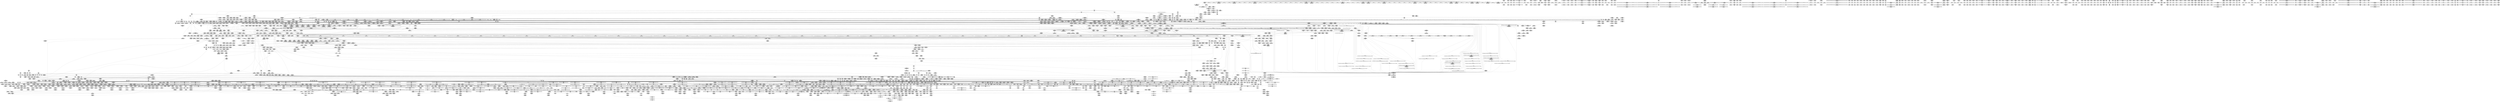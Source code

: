 digraph {
	CE0x47c20d0 [shape=record,shape=Mrecord,label="{CE0x47c20d0|tomoyo_const_part_length:tmp5|security/tomoyo/util.c,624|*SummSource*}"]
	CE0x7198d60 [shape=record,shape=Mrecord,label="{CE0x7198d60|tomoyo_add_slash:tmp6|security/tomoyo/file.c,131}"]
	CE0x5948cf0 [shape=record,shape=Mrecord,label="{CE0x5948cf0|i64*_getelementptr_inbounds_(_2_x_i64_,_2_x_i64_*___llvm_gcov_ctr38191,_i64_0,_i64_1)|*Constant*|*SummSink*}"]
	CE0x3cc85c0 [shape=record,shape=Mrecord,label="{CE0x3cc85c0|tomoyo_get_mode:entry}"]
	CE0x48fe0f0 [shape=record,shape=Mrecord,label="{CE0x48fe0f0|tomoyo_get_mode:tmp6|security/tomoyo/util.c,978|*SummSource*}"]
	CE0x576fc10 [shape=record,shape=Mrecord,label="{CE0x576fc10|i1_false|*Constant*}"]
	CE0x485d920 [shape=record,shape=Mrecord,label="{CE0x485d920|tomoyo_const_part_length:tmp20|security/tomoyo/util.c,628|*SummSource*}"]
	CE0x710ced0 [shape=record,shape=Mrecord,label="{CE0x710ced0|tomoyo_const_part_length:tmp50|security/tomoyo/util.c,651|*SummSink*}"]
	CE0x5a32e50 [shape=record,shape=Mrecord,label="{CE0x5a32e50|tomoyo_path_permission:tmp3|*LoadInst*|security/tomoyo/file.c,564|*SummSource*}"]
	CE0x3ce1590 [shape=record,shape=Mrecord,label="{CE0x3ce1590|0:_i8,_array:_GCRE_tomoyo_index2category_constant_39_x_i8_c_00_00_00_00_00_00_00_00_00_00_00_00_00_00_00_00_00_00_00_00_00_00_00_01_01_01_01_01_01_01_01_01_01_01_01_01_01_01_02_,_align_16:_elem_4::|security/tomoyo/util.c,983}"]
	CE0x5a35fa0 [shape=record,shape=Mrecord,label="{CE0x5a35fa0|tomoyo_domain:cred|security/tomoyo/common.h,1205}"]
	CE0x3cf2630 [shape=record,shape=Mrecord,label="{CE0x3cf2630|__llvm_gcov_indirect_counter_increment:pred|*SummSink*}"]
	CE0x4a61050 [shape=record,shape=Mrecord,label="{CE0x4a61050|__llvm_gcov_indirect_counter_increment114:tmp2|*SummSource*}"]
	CE0x3d50fb0 [shape=record,shape=Mrecord,label="{CE0x3d50fb0|srcu_read_unlock:tmp1}"]
	CE0x3de0c80 [shape=record,shape=Mrecord,label="{CE0x3de0c80|tomoyo_const_part_length:tmp11|security/tomoyo/util.c,626|*SummSource*}"]
	CE0x4a35f90 [shape=record,shape=Mrecord,label="{CE0x4a35f90|i64_0|*Constant*}"]
	CE0x3cc9e30 [shape=record,shape=Mrecord,label="{CE0x3cc9e30|i64_5|*Constant*}"]
	CE0x56941e0 [shape=record,shape=Mrecord,label="{CE0x56941e0|tomoyo_path_perm:tmp18|security/tomoyo/file.c,804}"]
	CE0x5b84d80 [shape=record,shape=Mrecord,label="{CE0x5b84d80|COLLAPSED:_GCMRE___llvm_gcov_ctr32134_internal_global_5_x_i64_zeroinitializer:_elem_0:default:}"]
	CE0x5bd2410 [shape=record,shape=Mrecord,label="{CE0x5bd2410|tomoyo_get_realpath:tmp5|security/tomoyo/file.c,151}"]
	CE0x7059940 [shape=record,shape=Mrecord,label="{CE0x7059940|tomoyo_fill_path_info:const_len|security/tomoyo/util.c,666|*SummSource*}"]
	CE0x3a51a60 [shape=record,shape=Mrecord,label="{CE0x3a51a60|i32_0|*Constant*}"]
	CE0x3de0700 [shape=record,shape=Mrecord,label="{CE0x3de0700|tomoyo_const_part_length:tmp7|security/tomoyo/util.c,625|*SummSink*}"]
	CE0x58ad9e0 [shape=record,shape=Mrecord,label="{CE0x58ad9e0|tomoyo_const_part_length:tmp38|security/tomoyo/util.c,644|*SummSource*}"]
	CE0x71e7b80 [shape=record,shape=Mrecord,label="{CE0x71e7b80|tomoyo_domain:if.then|*SummSource*}"]
	CE0x3a49080 [shape=record,shape=Mrecord,label="{CE0x3a49080|_ret_i32_%call,_!dbg_!38904|security/tomoyo/tomoyo.c,397}"]
	CE0x5aac6d0 [shape=record,shape=Mrecord,label="{CE0x5aac6d0|tomoyo_fill_path_info:conv7|security/tomoyo/util.c,668|*SummSink*}"]
	CE0x3c9a4b0 [shape=record,shape=Mrecord,label="{CE0x3c9a4b0|srcu_read_unlock:entry|*SummSink*}"]
	CE0x3b65bf0 [shape=record,shape=Mrecord,label="{CE0x3b65bf0|tomoyo_domain:tmp19|security/tomoyo/common.h,1205}"]
	CE0x59c9f60 [shape=record,shape=Mrecord,label="{CE0x59c9f60|__llvm_gcov_indirect_counter_increment:tmp2}"]
	CE0x70806d0 [shape=record,shape=Mrecord,label="{CE0x70806d0|tomoyo_path_permission:ns|security/tomoyo/file.c,564|*SummSink*}"]
	CE0x5a334a0 [shape=record,shape=Mrecord,label="{CE0x5a334a0|_call_void_mcount()_#3}"]
	CE0x3b99790 [shape=record,shape=Mrecord,label="{CE0x3b99790|tomoyo_get_mode:mode.0|*SummSource*}"]
	CE0x3c9a520 [shape=record,shape=Mrecord,label="{CE0x3c9a520|srcu_read_unlock:entry}"]
	CE0x4a0acc0 [shape=record,shape=Mrecord,label="{CE0x4a0acc0|%struct.tomoyo_domain_info*_null|*Constant*|*SummSink*}"]
	CE0x7119340 [shape=record,shape=Mrecord,label="{CE0x7119340|tomoyo_path_perm:tmp45|security/tomoyo/file.c,826}"]
	CE0x3a51e70 [shape=record,shape=Mrecord,label="{CE0x3a51e70|tomoyo_get_mode:conv|security/tomoyo/util.c,982|*SummSink*}"]
	CE0x4a60ab0 [shape=record,shape=Mrecord,label="{CE0x4a60ab0|rcu_lock_release:tmp|*SummSink*}"]
	CE0x71712d0 [shape=record,shape=Mrecord,label="{CE0x71712d0|i8*_getelementptr_inbounds_(_25_x_i8_,_25_x_i8_*_.str12,_i32_0,_i32_0)|*Constant*}"]
	CE0x711d090 [shape=record,shape=Mrecord,label="{CE0x711d090|i64*_getelementptr_inbounds_(_31_x_i64_,_31_x_i64_*___llvm_gcov_ctr43150,_i64_0,_i64_30)|*Constant*|*SummSink*}"]
	CE0x59e93e0 [shape=record,shape=Mrecord,label="{CE0x59e93e0|tomoyo_const_part_length:tmp44|security/tomoyo/util.c,645}"]
	CE0x490bea0 [shape=record,shape=Mrecord,label="{CE0x490bea0|0:_i8,_array:_GCR_tomoyo_p2mac_internal_constant_11_x_i8_c_00_01_01_01_03_04_06_09_0A_13_15_,_align_1:_elem_10::|security/tomoyo/file.c,797}"]
	CE0x598ae70 [shape=record,shape=Mrecord,label="{CE0x598ae70|tomoyo_get_realpath:path|Function::tomoyo_get_realpath&Arg::path::}"]
	CE0x6680640 [shape=record,shape=Mrecord,label="{CE0x6680640|tomoyo_fill_path_info:tmp4|security/tomoyo/util.c,667|*SummSink*}"]
	CE0x48e9f90 [shape=record,shape=Mrecord,label="{CE0x48e9f90|tomoyo_audit_path_log:param|security/tomoyo/file.c,168}"]
	CE0x5c228d0 [shape=record,shape=Mrecord,label="{CE0x5c228d0|GLOBAL:__llvm_gcov_ctr31133|Global_var:__llvm_gcov_ctr31133|*SummSink*}"]
	CE0x59b49f0 [shape=record,shape=Mrecord,label="{CE0x59b49f0|tomoyo_get_mode:if.end14|*SummSource*}"]
	CE0x3cca590 [shape=record,shape=Mrecord,label="{CE0x3cca590|tomoyo_path_perm:idxprom|security/tomoyo/file.c,797|*SummSource*}"]
	CE0x4a10700 [shape=record,shape=Mrecord,label="{CE0x4a10700|tomoyo_add_slash:entry|*SummSource*}"]
	CE0x4956640 [shape=record,shape=Mrecord,label="{CE0x4956640|tomoyo_domain:call3|security/tomoyo/common.h,1205}"]
	CE0x5a27510 [shape=record,shape=Mrecord,label="{CE0x5a27510|get_current:tmp1}"]
	CE0x5c55d40 [shape=record,shape=Mrecord,label="{CE0x5c55d40|i64*_getelementptr_inbounds_(_5_x_i64_,_5_x_i64_*___llvm_gcov_ctr28130,_i64_0,_i64_4)|*Constant*}"]
	CE0x4a35860 [shape=record,shape=Mrecord,label="{CE0x4a35860|i64*_getelementptr_inbounds_(_2_x_i64_,_2_x_i64_*___llvm_gcov_ctr31,_i64_0,_i64_1)|*Constant*|*SummSource*}"]
	CE0x5b5bc00 [shape=record,shape=Mrecord,label="{CE0x5b5bc00|0:_i8,_array:_GCRE_tomoyo_index2category_constant_39_x_i8_c_00_00_00_00_00_00_00_00_00_00_00_00_00_00_00_00_00_00_00_00_00_00_00_01_01_01_01_01_01_01_01_01_01_01_01_01_01_01_02_,_align_16:_elem_6::|security/tomoyo/util.c,983}"]
	CE0x5a38490 [shape=record,shape=Mrecord,label="{CE0x5a38490|i32_5|*Constant*}"]
	CE0x48fe200 [shape=record,shape=Mrecord,label="{CE0x48fe200|tomoyo_get_mode:tmp6|security/tomoyo/util.c,978|*SummSink*}"]
	CE0x3c00140 [shape=record,shape=Mrecord,label="{CE0x3c00140|tomoyo_const_part_length:conv2|security/tomoyo/util.c,627|*SummSource*}"]
	CE0x7353a20 [shape=record,shape=Mrecord,label="{CE0x7353a20|tomoyo_fill_path_info:conv|security/tomoyo/util.c,664|*SummSink*}"]
	CE0x48c8950 [shape=record,shape=Mrecord,label="{CE0x48c8950|tomoyo_const_part_length:tmp4|security/tomoyo/util.c,624|*SummSink*}"]
	CE0x3b125f0 [shape=record,shape=Mrecord,label="{CE0x3b125f0|__llvm_gcov_indirect_counter_increment:bb4|*SummSource*}"]
	CE0x56c8280 [shape=record,shape=Mrecord,label="{CE0x56c8280|tomoyo_get_mode:config|security/tomoyo/util.c,981|*SummSource*}"]
	CE0x3cfc630 [shape=record,shape=Mrecord,label="{CE0x3cfc630|tomoyo_audit_path_log:param1|security/tomoyo/file.c,169|*SummSink*}"]
	CE0x49333b0 [shape=record,shape=Mrecord,label="{CE0x49333b0|tomoyo_add_slash:tmp6|security/tomoyo/file.c,131|*SummSource*}"]
	CE0x4b38d10 [shape=record,shape=Mrecord,label="{CE0x4b38d10|GLOBAL:tomoyo_profile|*Constant*|*SummSink*}"]
	CE0x594baa0 [shape=record,shape=Mrecord,label="{CE0x594baa0|i64_17|*Constant*}"]
	CE0x59f00d0 [shape=record,shape=Mrecord,label="{CE0x59f00d0|tomoyo_get_realpath:name|security/tomoyo/file.c,150|*SummSource*}"]
	CE0x7181a70 [shape=record,shape=Mrecord,label="{CE0x7181a70|GLOBAL:lockdep_rcu_suspicious|*Constant*}"]
	CE0x7034d30 [shape=record,shape=Mrecord,label="{CE0x7034d30|tomoyo_fill_path_info:tmp9|security/tomoyo/util.c,667}"]
	CE0x3e39850 [shape=record,shape=Mrecord,label="{CE0x3e39850|i64*_getelementptr_inbounds_(_31_x_i64_,_31_x_i64_*___llvm_gcov_ctr43150,_i64_0,_i64_21)|*Constant*}"]
	CE0x3c4bbd0 [shape=record,shape=Mrecord,label="{CE0x3c4bbd0|GLOBAL:tomoyo_path_perm|*Constant*|*SummSink*}"]
	CE0x56a20c0 [shape=record,shape=Mrecord,label="{CE0x56a20c0|tomoyo_get_mode:cmp11|security/tomoyo/util.c,985}"]
	CE0x7353f30 [shape=record,shape=Mrecord,label="{CE0x7353f30|tomoyo_fill_path_info:land.end|*SummSource*}"]
	CE0x58adee0 [shape=record,shape=Mrecord,label="{CE0x58adee0|tomoyo_const_part_length:tmp39|security/tomoyo/util.c,644|*SummSource*}"]
	CE0x711ce60 [shape=record,shape=Mrecord,label="{CE0x711ce60|tomoyo_const_part_length:tmp52|security/tomoyo/util.c,652|*SummSource*}"]
	CE0x3cc87c0 [shape=record,shape=Mrecord,label="{CE0x3cc87c0|tomoyo_domain:call|security/tomoyo/common.h,1205|*SummSink*}"]
	CE0x5af5bb0 [shape=record,shape=Mrecord,label="{CE0x5af5bb0|tomoyo_path_permission:tmp22|security/tomoyo/file.c,574|*SummSink*}"]
	CE0x5b518d0 [shape=record,shape=Mrecord,label="{CE0x5b518d0|get_current:tmp3|*SummSource*}"]
	CE0x5afc760 [shape=record,shape=Mrecord,label="{CE0x5afc760|i64*_getelementptr_inbounds_(_10_x_i64_,_10_x_i64_*___llvm_gcov_ctr34,_i64_0,_i64_9)|*Constant*|*SummSource*}"]
	CE0x7034c30 [shape=record,shape=Mrecord,label="{CE0x7034c30|tomoyo_get_mode:tmp3|security/tomoyo/util.c,978|*SummSink*}"]
	CE0x5c099d0 [shape=record,shape=Mrecord,label="{CE0x5c099d0|40:_%struct.tomoyo_policy_namespace*,_48:_i8,_:_GCRE_tomoyo_kernel_domain_external_global_%struct.tomoyo_domain_info_48,49_|*MultipleSource*|security/tomoyo/util.c,1005|security/tomoyo/util.c,1007|Function::tomoyo_init_request_info&Arg::domain::}"]
	CE0x4b0a720 [shape=record,shape=Mrecord,label="{CE0x4b0a720|rcu_lock_release:tmp1}"]
	CE0x5b7a490 [shape=record,shape=Mrecord,label="{CE0x5b7a490|tomoyo_path_permission:tmp4|security/tomoyo/file.c,564|*SummSink*}"]
	CE0x49ede50 [shape=record,shape=Mrecord,label="{CE0x49ede50|__llvm_gcov_indirect_counter_increment114:bb4|*SummSink*}"]
	CE0x3c92570 [shape=record,shape=Mrecord,label="{CE0x3c92570|tomoyo_path_chroot:entry}"]
	CE0x567b2f0 [shape=record,shape=Mrecord,label="{CE0x567b2f0|128:_i8*,_1208:_%struct.file*,_:_CMRE_44,45_}"]
	CE0x4b938d0 [shape=record,shape=Mrecord,label="{CE0x4b938d0|VOIDTB_TE:_CE_6376,6384_|*MultipleSource*|security/tomoyo/util.c,1010|security/tomoyo/file.c,564|Function::tomoyo_get_mode&Arg::ns::}"]
	CE0x57f97c0 [shape=record,shape=Mrecord,label="{CE0x57f97c0|tomoyo_const_part_length:if.then17|*SummSource*}"]
	CE0x59ca170 [shape=record,shape=Mrecord,label="{CE0x59ca170|tomoyo_path_perm:if.end14|*SummSink*}"]
	CE0x4a54590 [shape=record,shape=Mrecord,label="{CE0x4a54590|tomoyo_fill_path_info:tmp2|*LoadInst*|security/tomoyo/util.c,663|*SummSink*}"]
	CE0x49e62c0 [shape=record,shape=Mrecord,label="{CE0x49e62c0|__llvm_gcov_indirect_counter_increment114:counter|*SummSource*}"]
	CE0x4978ea0 [shape=record,shape=Mrecord,label="{CE0x4978ea0|tomoyo_get_mode:idxprom|security/tomoyo/util.c,981|*SummSink*}"]
	CE0x4a548b0 [shape=record,shape=Mrecord,label="{CE0x4a548b0|tomoyo_add_slash:tmp7|security/tomoyo/file.c,132|*SummSink*}"]
	CE0x5834b00 [shape=record,shape=Mrecord,label="{CE0x5834b00|tomoyo_audit_path_log:call|security/tomoyo/file.c,167}"]
	CE0x493eef0 [shape=record,shape=Mrecord,label="{CE0x493eef0|tomoyo_add_slash:tmp5|security/tomoyo/file.c,131}"]
	CE0x71f1cb0 [shape=record,shape=Mrecord,label="{CE0x71f1cb0|_call_void___srcu_read_unlock(%struct.srcu_struct*_%sp,_i32_%idx)_#9,_!dbg_!38906|include/linux/srcu.h,237|*SummSource*}"]
	CE0x591de50 [shape=record,shape=Mrecord,label="{CE0x591de50|i32_2|*Constant*|*SummSink*}"]
	CE0x704dba0 [shape=record,shape=Mrecord,label="{CE0x704dba0|_call_void_kfree(i8*_%tmp41)_#9,_!dbg_!38964|security/tomoyo/file.c,824}"]
	CE0x70b7240 [shape=record,shape=Mrecord,label="{CE0x70b7240|rcu_lock_acquire:tmp4|include/linux/rcupdate.h,418|*SummSink*}"]
	CE0x58b9af0 [shape=record,shape=Mrecord,label="{CE0x58b9af0|tomoyo_get_mode:tmp21|security/tomoyo/util.c,985|*SummSink*}"]
	CE0x49ee260 [shape=record,shape=Mrecord,label="{CE0x49ee260|rcu_lock_acquire:bb|*SummSource*}"]
	CE0x5835250 [shape=record,shape=Mrecord,label="{CE0x5835250|GLOBAL:tomoyo_supervisor|*Constant*|*SummSource*}"]
	CE0x5b04f90 [shape=record,shape=Mrecord,label="{CE0x5b04f90|GLOBAL:tomoyo_ss|Global_var:tomoyo_ss|*SummSink*}"]
	CE0x48bb240 [shape=record,shape=Mrecord,label="{CE0x48bb240|rcu_lock_acquire:tmp7}"]
	CE0x72de580 [shape=record,shape=Mrecord,label="{CE0x72de580|tomoyo_path_perm:tmp3|security/tomoyo/file.c,788|*SummSink*}"]
	CE0x5686b60 [shape=record,shape=Mrecord,label="{CE0x5686b60|GLOBAL:tomoyo_get_realpath|*Constant*|*SummSource*}"]
	CE0x5a9ae80 [shape=record,shape=Mrecord,label="{CE0x5a9ae80|GLOBAL:__llvm_gcov_ctr28130|Global_var:__llvm_gcov_ctr28130}"]
	CE0x59be010 [shape=record,shape=Mrecord,label="{CE0x59be010|tomoyo_path_perm:if.end14}"]
	CE0x739b7e0 [shape=record,shape=Mrecord,label="{CE0x739b7e0|__llvm_gcov_indirect_counter_increment:tmp3|*SummSource*}"]
	CE0x47c32d0 [shape=record,shape=Mrecord,label="{CE0x47c32d0|tomoyo_const_part_length:tmp22|security/tomoyo/util.c,634|*SummSink*}"]
	CE0x3b99c70 [shape=record,shape=Mrecord,label="{CE0x3b99c70|tomoyo_path_permission:domain|security/tomoyo/file.c,564|*SummSink*}"]
	CE0x5b940e0 [shape=record,shape=Mrecord,label="{CE0x5b940e0|_call_void_mcount()_#3}"]
	CE0x5c23800 [shape=record,shape=Mrecord,label="{CE0x5c23800|tomoyo_get_mode:if.end9}"]
	CE0x3b22ff0 [shape=record,shape=Mrecord,label="{CE0x3b22ff0|tomoyo_fill_path_info:is_dir|security/tomoyo/util.c,667|*SummSource*}"]
	CE0x3ce3d50 [shape=record,shape=Mrecord,label="{CE0x3ce3d50|tomoyo_path_chroot:bb}"]
	CE0x583e510 [shape=record,shape=Mrecord,label="{CE0x583e510|128:_i8*,_1208:_%struct.file*,_:_CMRE_128,136_|*MultipleSource*|security/tomoyo/common.h,1205|security/tomoyo/common.h,1205}"]
	CE0x4ac8870 [shape=record,shape=Mrecord,label="{CE0x4ac8870|tomoyo_path_perm:cmp|security/tomoyo/file.c,798}"]
	CE0x3cc7f70 [shape=record,shape=Mrecord,label="{CE0x3cc7f70|tomoyo_domain:land.lhs.true|*SummSource*}"]
	CE0x4920c00 [shape=record,shape=Mrecord,label="{CE0x4920c00|i64*_getelementptr_inbounds_(_12_x_i64_,_12_x_i64_*___llvm_gcov_ctr31133,_i64_0,_i64_11)|*Constant*}"]
	CE0x70d56f0 [shape=record,shape=Mrecord,label="{CE0x70d56f0|i8_0|*Constant*}"]
	CE0x4aa0080 [shape=record,shape=Mrecord,label="{CE0x4aa0080|tomoyo_get_realpath:tmp10|security/tomoyo/file.c,155|*SummSource*}"]
	CE0x5a463f0 [shape=record,shape=Mrecord,label="{CE0x5a463f0|tomoyo_get_realpath:tmp8|security/tomoyo/file.c,152}"]
	CE0x5a234d0 [shape=record,shape=Mrecord,label="{CE0x5a234d0|tomoyo_init_request_info:tmp9|security/tomoyo/util.c,1006}"]
	CE0x3b657c0 [shape=record,shape=Mrecord,label="{CE0x3b657c0|tomoyo_domain:tmp18|security/tomoyo/common.h,1205|*SummSource*}"]
	CE0x5c8df40 [shape=record,shape=Mrecord,label="{CE0x5c8df40|i32_2|*Constant*}"]
	CE0x73a2720 [shape=record,shape=Mrecord,label="{CE0x73a2720|i64_1|*Constant*}"]
	CE0x5b942f0 [shape=record,shape=Mrecord,label="{CE0x5b942f0|_call_void_mcount()_#3|*SummSource*}"]
	CE0x5941e50 [shape=record,shape=Mrecord,label="{CE0x5941e50|tomoyo_path_perm:tmp6|security/tomoyo/file.c,789}"]
	CE0x71f1d20 [shape=record,shape=Mrecord,label="{CE0x71f1d20|_call_void___srcu_read_unlock(%struct.srcu_struct*_%sp,_i32_%idx)_#9,_!dbg_!38906|include/linux/srcu.h,237|*SummSink*}"]
	CE0x7181bb0 [shape=record,shape=Mrecord,label="{CE0x7181bb0|GLOBAL:lockdep_rcu_suspicious|*Constant*|*SummSource*}"]
	CE0x5a55750 [shape=record,shape=Mrecord,label="{CE0x5a55750|get_current:tmp2|*SummSink*}"]
	CE0x48fa9e0 [shape=record,shape=Mrecord,label="{CE0x48fa9e0|__llvm_gcov_indirect_counter_increment:tmp2|*SummSink*}"]
	CE0x59b3e50 [shape=record,shape=Mrecord,label="{CE0x59b3e50|tomoyo_domain:tmp22|security/tomoyo/common.h,1205|*SummSink*}"]
	CE0x7228730 [shape=record,shape=Mrecord,label="{CE0x7228730|tomoyo_const_part_length:tmp24|security/tomoyo/util.c,640|*SummSource*}"]
	CE0x591e3a0 [shape=record,shape=Mrecord,label="{CE0x591e3a0|0:_i8*,_:_SCMRE_15,16_}"]
	CE0x5b8bb80 [shape=record,shape=Mrecord,label="{CE0x5b8bb80|i64*_getelementptr_inbounds_(_5_x_i64_,_5_x_i64_*___llvm_gcov_ctr32134,_i64_0,_i64_3)|*Constant*|*SummSink*}"]
	CE0x5868800 [shape=record,shape=Mrecord,label="{CE0x5868800|_ret_void}"]
	CE0x5c0a380 [shape=record,shape=Mrecord,label="{CE0x5c0a380|tomoyo_path_perm:if.then5|*SummSource*}"]
	CE0x5bbe0e0 [shape=record,shape=Mrecord,label="{CE0x5bbe0e0|tomoyo_init_request_info:bb}"]
	CE0x3b658b0 [shape=record,shape=Mrecord,label="{CE0x3b658b0|tomoyo_domain:tmp18|security/tomoyo/common.h,1205|*SummSink*}"]
	CE0x4946190 [shape=record,shape=Mrecord,label="{CE0x4946190|0:_i8,_array:_GCR_tomoyo_p2mac_internal_constant_11_x_i8_c_00_01_01_01_03_04_06_09_0A_13_15_,_align_1:_elem_5::|security/tomoyo/file.c,797}"]
	CE0x5b05050 [shape=record,shape=Mrecord,label="{CE0x5b05050|srcu_read_lock:sp|Function::srcu_read_lock&Arg::sp::}"]
	CE0x3d35170 [shape=record,shape=Mrecord,label="{CE0x3d35170|tomoyo_const_part_length:tmp8|security/tomoyo/util.c,626|*SummSink*}"]
	CE0x49d8b60 [shape=record,shape=Mrecord,label="{CE0x49d8b60|tomoyo_const_part_length:while.cond|*SummSource*}"]
	CE0x59db890 [shape=record,shape=Mrecord,label="{CE0x59db890|tomoyo_get_mode:default_config|security/tomoyo/util.c,986|*SummSource*}"]
	CE0x7147d60 [shape=record,shape=Mrecord,label="{CE0x7147d60|tomoyo_domain:tmp13|security/tomoyo/common.h,1205|*SummSink*}"]
	CE0x5b7a3a0 [shape=record,shape=Mrecord,label="{CE0x5b7a3a0|tomoyo_path_permission:tmp4|security/tomoyo/file.c,564|*SummSource*}"]
	CE0x5abdec0 [shape=record,shape=Mrecord,label="{CE0x5abdec0|i64_7|*Constant*}"]
	CE0x5761a80 [shape=record,shape=Mrecord,label="{CE0x5761a80|_ret_void,_!dbg_!38929|security/tomoyo/util.c,670}"]
	CE0x4b18e40 [shape=record,shape=Mrecord,label="{CE0x4b18e40|tomoyo_const_part_length:sw.bb|*SummSource*}"]
	CE0x4a2a090 [shape=record,shape=Mrecord,label="{CE0x4a2a090|tomoyo_const_part_length:conv8|security/tomoyo/util.c,632|*SummSource*}"]
	CE0x4b41330 [shape=record,shape=Mrecord,label="{CE0x4b41330|tomoyo_path_perm:cmp|security/tomoyo/file.c,798|*SummSink*}"]
	CE0x7034ef0 [shape=record,shape=Mrecord,label="{CE0x7034ef0|tomoyo_fill_path_info:arrayidx|security/tomoyo/util.c,667}"]
	CE0x59e8760 [shape=record,shape=Mrecord,label="{CE0x59e8760|tomoyo_const_part_length:tmp41|security/tomoyo/util.c,644|*SummSink*}"]
	CE0x70795b0 [shape=record,shape=Mrecord,label="{CE0x70795b0|%struct.lockdep_map*_null|*Constant*}"]
	CE0x564a7b0 [shape=record,shape=Mrecord,label="{CE0x564a7b0|tomoyo_fill_path_info:cmp8|security/tomoyo/util.c,668}"]
	CE0x5a36690 [shape=record,shape=Mrecord,label="{CE0x5a36690|tomoyo_domain:tmp21|security/tomoyo/common.h,1205|*SummSource*}"]
	CE0x708f3b0 [shape=record,shape=Mrecord,label="{CE0x708f3b0|rcu_lock_release:tmp4|include/linux/rcupdate.h,423}"]
	CE0x3b97e40 [shape=record,shape=Mrecord,label="{CE0x3b97e40|rcu_lock_release:bb}"]
	CE0x3d4a5d0 [shape=record,shape=Mrecord,label="{CE0x3d4a5d0|tomoyo_path_perm:tmp13|security/tomoyo/file.c,799}"]
	CE0x58ae540 [shape=record,shape=Mrecord,label="{CE0x58ae540|tomoyo_const_part_length:conv24|security/tomoyo/util.c,644|*SummSource*}"]
	CE0x5c51150 [shape=record,shape=Mrecord,label="{CE0x5c51150|i32_255|*Constant*|*SummSink*}"]
	CE0x4a74970 [shape=record,shape=Mrecord,label="{CE0x4a74970|i64*_getelementptr_inbounds_(_31_x_i64_,_31_x_i64_*___llvm_gcov_ctr43150,_i64_0,_i64_3)|*Constant*|*SummSource*}"]
	CE0x57eff40 [shape=record,shape=Mrecord,label="{CE0x57eff40|tomoyo_path_permission:entry|*SummSink*}"]
	CE0x3b11dd0 [shape=record,shape=Mrecord,label="{CE0x3b11dd0|tomoyo_add_slash:tmp2|*LoadInst*|security/tomoyo/file.c,131}"]
	CE0x4b22680 [shape=record,shape=Mrecord,label="{CE0x4b22680|i64_0|*Constant*|*SummSink*}"]
	CE0x738d3b0 [shape=record,shape=Mrecord,label="{CE0x738d3b0|tomoyo_domain:tmp6|security/tomoyo/common.h,1205|*SummSource*}"]
	CE0x59da930 [shape=record,shape=Mrecord,label="{CE0x59da930|tomoyo_get_mode:tmp22|security/tomoyo/util.c,986|*SummSink*}"]
	CE0x3bc7200 [shape=record,shape=Mrecord,label="{CE0x3bc7200|_call_void___llvm_gcov_indirect_counter_increment114(i32*___llvm_gcov_global_state_pred45,_i64**_getelementptr_inbounds_(_3_x_i64*_,_3_x_i64*_*___llvm_gcda_edge_table44,_i64_0,_i64_1)),_!dbg_!38927|security/tomoyo/util.c,634|*SummSource*}"]
	CE0x5834dd0 [shape=record,shape=Mrecord,label="{CE0x5834dd0|tomoyo_audit_path_log:call|security/tomoyo/file.c,167|*SummSink*}"]
	CE0x5abdf30 [shape=record,shape=Mrecord,label="{CE0x5abdf30|i64_7|*Constant*|*SummSource*}"]
	CE0x4a6bfc0 [shape=record,shape=Mrecord,label="{CE0x4a6bfc0|i64_2|*Constant*}"]
	CE0x3d50eb0 [shape=record,shape=Mrecord,label="{CE0x3d50eb0|i64*_getelementptr_inbounds_(_31_x_i64_,_31_x_i64_*___llvm_gcov_ctr43150,_i64_0,_i64_4)|*Constant*}"]
	CE0x49e6430 [shape=record,shape=Mrecord,label="{CE0x49e6430|__llvm_gcov_indirect_counter_increment114:counter|*SummSink*}"]
	CE0x49f2610 [shape=record,shape=Mrecord,label="{CE0x49f2610|rcu_lock_acquire:tmp|*SummSink*}"]
	CE0x3cc6d10 [shape=record,shape=Mrecord,label="{CE0x3cc6d10|i8*_null|*Constant*|*SummSink*}"]
	CE0x3d51980 [shape=record,shape=Mrecord,label="{CE0x3d51980|tomoyo_get_mode:mode.0}"]
	CE0x49d79f0 [shape=record,shape=Mrecord,label="{CE0x49d79f0|tomoyo_const_part_length:tmp3|security/tomoyo/util.c,624|*SummSink*}"]
	CE0x70c6460 [shape=record,shape=Mrecord,label="{CE0x70c6460|128:_i8*,_1208:_%struct.file*,_:_CMRE_0,1_}"]
	CE0x48f36a0 [shape=record,shape=Mrecord,label="{CE0x48f36a0|rcu_lock_release:tmp7|*SummSource*}"]
	CE0x4b93e30 [shape=record,shape=Mrecord,label="{CE0x4b93e30|0:_i8,_array:_GCRE_tomoyo_index2category_constant_39_x_i8_c_00_00_00_00_00_00_00_00_00_00_00_00_00_00_00_00_00_00_00_00_00_00_00_01_01_01_01_01_01_01_01_01_01_01_01_01_01_01_02_,_align_16:_elem_22::|security/tomoyo/util.c,983}"]
	CE0x493f410 [shape=record,shape=Mrecord,label="{CE0x493f410|i1_false|*Constant*}"]
	CE0x48cca60 [shape=record,shape=Mrecord,label="{CE0x48cca60|tomoyo_path_perm:tmp|*SummSource*}"]
	CE0x5bcb380 [shape=record,shape=Mrecord,label="{CE0x5bcb380|__llvm_gcov_indirect_counter_increment114:bb|*SummSink*}"]
	CE0x57c0f90 [shape=record,shape=Mrecord,label="{CE0x57c0f90|tomoyo_path_perm:tmp37|security/tomoyo/file.c,822}"]
	CE0x4946580 [shape=record,shape=Mrecord,label="{CE0x4946580|0:_i8,_array:_GCR_tomoyo_p2mac_internal_constant_11_x_i8_c_00_01_01_01_03_04_06_09_0A_13_15_,_align_1:_elem_8::|security/tomoyo/file.c,797}"]
	CE0x7059a30 [shape=record,shape=Mrecord,label="{CE0x7059a30|tomoyo_fill_path_info:const_len|security/tomoyo/util.c,666|*SummSink*}"]
	CE0x5877e60 [shape=record,shape=Mrecord,label="{CE0x5877e60|tomoyo_const_part_length:tmp25|security/tomoyo/util.c,641}"]
	CE0x490bc50 [shape=record,shape=Mrecord,label="{CE0x490bc50|0:_i8,_array:_GCR_tomoyo_p2mac_internal_constant_11_x_i8_c_00_01_01_01_03_04_06_09_0A_13_15_,_align_1:_elem_9::|security/tomoyo/file.c,797}"]
	CE0x5a78050 [shape=record,shape=Mrecord,label="{CE0x5a78050|tomoyo_init_request_info:call4|security/tomoyo/util.c,1010|*SummSource*}"]
	CE0x71e5b40 [shape=record,shape=Mrecord,label="{CE0x71e5b40|_call_void_mcount()_#3}"]
	CE0x48cc910 [shape=record,shape=Mrecord,label="{CE0x48cc910|i64*_getelementptr_inbounds_(_25_x_i64_,_25_x_i64_*___llvm_gcov_ctr11,_i64_0,_i64_0)|*Constant*|*SummSink*}"]
	CE0x3d87580 [shape=record,shape=Mrecord,label="{CE0x3d87580|tomoyo_fill_path_info:const_len6|security/tomoyo/util.c,668}"]
	CE0x7386290 [shape=record,shape=Mrecord,label="{CE0x7386290|i1_true|*Constant*}"]
	CE0x578e160 [shape=record,shape=Mrecord,label="{CE0x578e160|tomoyo_path_perm:tmp11|security/tomoyo/file.c,797}"]
	CE0x70d50d0 [shape=record,shape=Mrecord,label="{CE0x70d50d0|tomoyo_init_request_info:tmp5|security/tomoyo/util.c,1004|*SummSource*}"]
	CE0x49d8270 [shape=record,shape=Mrecord,label="{CE0x49d8270|tomoyo_const_part_length:tmp15|security/tomoyo/util.c,627|*SummSource*}"]
	CE0x598b100 [shape=record,shape=Mrecord,label="{CE0x598b100|_ret_i1_%retval.0,_!dbg_!38916|security/tomoyo/file.c,156|*SummSource*}"]
	CE0x4b244b0 [shape=record,shape=Mrecord,label="{CE0x4b244b0|i64*_getelementptr_inbounds_(_25_x_i64_,_25_x_i64_*___llvm_gcov_ctr11,_i64_0,_i64_11)|*Constant*|*SummSink*}"]
	CE0x47c3260 [shape=record,shape=Mrecord,label="{CE0x47c3260|i64*_getelementptr_inbounds_(_31_x_i64_,_31_x_i64_*___llvm_gcov_ctr43150,_i64_0,_i64_16)|*Constant*|*SummSink*}"]
	CE0x4b85070 [shape=record,shape=Mrecord,label="{CE0x4b85070|tomoyo_fill_path_info:entry|*SummSink*}"]
	CE0x3db82a0 [shape=record,shape=Mrecord,label="{CE0x3db82a0|tomoyo_const_part_length:len.0|*SummSink*}"]
	CE0x5c64110 [shape=record,shape=Mrecord,label="{CE0x5c64110|tomoyo_fill_path_info:tmp9|security/tomoyo/util.c,667}"]
	CE0x3cd6240 [shape=record,shape=Mrecord,label="{CE0x3cd6240|tomoyo_const_part_length:tmp14|security/tomoyo/util.c,626}"]
	CE0x735e440 [shape=record,shape=Mrecord,label="{CE0x735e440|_call_void_lockdep_rcu_suspicious(i8*_getelementptr_inbounds_(_25_x_i8_,_25_x_i8_*_.str12,_i32_0,_i32_0),_i32_1205,_i8*_getelementptr_inbounds_(_45_x_i8_,_45_x_i8_*_.str13,_i32_0,_i32_0))_#9,_!dbg_!38917|security/tomoyo/common.h,1205|*SummSource*}"]
	CE0x7035020 [shape=record,shape=Mrecord,label="{CE0x7035020|tomoyo_fill_path_info:conv4|security/tomoyo/util.c,667}"]
	CE0x735e6f0 [shape=record,shape=Mrecord,label="{CE0x735e6f0|tomoyo_domain:call|security/tomoyo/common.h,1205|*SummSource*}"]
	CE0x4a6c780 [shape=record,shape=Mrecord,label="{CE0x4a6c780|i32_9|*Constant*}"]
	CE0x49ee320 [shape=record,shape=Mrecord,label="{CE0x49ee320|rcu_lock_acquire:bb|*SummSink*}"]
	CE0x5744550 [shape=record,shape=Mrecord,label="{CE0x5744550|tomoyo_add_slash:tmp11|*LoadInst*|security/tomoyo/file.c,136}"]
	CE0x70f7350 [shape=record,shape=Mrecord,label="{CE0x70f7350|tomoyo_fill_path_info:tmp6|security/tomoyo/util.c,667}"]
	CE0x4a68800 [shape=record,shape=Mrecord,label="{CE0x4a68800|tomoyo_path_perm:tmp21|security/tomoyo/file.c,810}"]
	CE0x7183690 [shape=record,shape=Mrecord,label="{CE0x7183690|tomoyo_path_perm:tmp49|security/tomoyo/file.c,828|*SummSink*}"]
	CE0x3c91fa0 [shape=record,shape=Mrecord,label="{CE0x3c91fa0|_call_void_mcount()_#3|*SummSink*}"]
	CE0x4b40c30 [shape=record,shape=Mrecord,label="{CE0x4b40c30|tomoyo_path_perm:tmp22|security/tomoyo/file.c,810|*SummSink*}"]
	CE0x6680160 [shape=record,shape=Mrecord,label="{CE0x6680160|i64*_getelementptr_inbounds_(_11_x_i64_,_11_x_i64_*___llvm_gcov_ctr54147,_i64_0,_i64_1)|*Constant*|*SummSink*}"]
	CE0x5a37810 [shape=record,shape=Mrecord,label="{CE0x5a37810|0:_i8*,_array:_GCRE_tomoyo_path_keyword_external_constant_11_x_i8*_:_elem_6::|security/tomoyo/file.c,167}"]
	CE0x56c6500 [shape=record,shape=Mrecord,label="{CE0x56c6500|__llvm_gcov_indirect_counter_increment114:tmp3|*SummSource*}"]
	CE0x70d4c30 [shape=record,shape=Mrecord,label="{CE0x70d4c30|tomoyo_path_perm:obj|security/tomoyo/file.c, 788|*SummSink*}"]
	CE0x5694090 [shape=record,shape=Mrecord,label="{CE0x5694090|tomoyo_path_perm:tmp17|security/tomoyo/file.c,804|*SummSink*}"]
	CE0x586ec00 [shape=record,shape=Mrecord,label="{CE0x586ec00|0:_%struct.tomoyo_obj_info*,_16:_%struct.tomoyo_domain_info*,_24:_%struct.tomoyo_path_info*,_40:_i8,_72:_i8,_75:_i8,_76:_i8,_77:_i8,_:_SCMRE_55,56_}"]
	CE0x3c08900 [shape=record,shape=Mrecord,label="{CE0x3c08900|tomoyo_audit_path_log:tmp3|*SummSink*}"]
	CE0x5a27130 [shape=record,shape=Mrecord,label="{CE0x5a27130|i64*_getelementptr_inbounds_(_2_x_i64_,_2_x_i64_*___llvm_gcov_ctr53148,_i64_0,_i64_1)|*Constant*}"]
	CE0x73a1e90 [shape=record,shape=Mrecord,label="{CE0x73a1e90|tomoyo_audit_path_log:path2|security/tomoyo/file.c,169|*SummSink*}"]
	CE0x586ee60 [shape=record,shape=Mrecord,label="{CE0x586ee60|0:_%struct.tomoyo_obj_info*,_16:_%struct.tomoyo_domain_info*,_24:_%struct.tomoyo_path_info*,_40:_i8,_72:_i8,_75:_i8,_76:_i8,_77:_i8,_:_SCMRE_56,57_}"]
	CE0x497af00 [shape=record,shape=Mrecord,label="{CE0x497af00|COLLAPSED:_GCMRE___llvm_gcov_ctr26_internal_global_6_x_i64_zeroinitializer:_elem_0:default:}"]
	CE0x5a33ed0 [shape=record,shape=Mrecord,label="{CE0x5a33ed0|tomoyo_get_mode:tmp20|security/tomoyo/util.c,985}"]
	CE0x572e480 [shape=record,shape=Mrecord,label="{CE0x572e480|tomoyo_read_lock:bb|*SummSource*}"]
	CE0x5882b00 [shape=record,shape=Mrecord,label="{CE0x5882b00|_call_void_tomoyo_fill_path_info(%struct.tomoyo_path_info*_%symlink_target)_#9,_!dbg_!38949|security/tomoyo/file.c,816}"]
	CE0x4b17e50 [shape=record,shape=Mrecord,label="{CE0x4b17e50|tomoyo_const_part_length:cmp3|security/tomoyo/util.c,627|*SummSource*}"]
	CE0x71f1110 [shape=record,shape=Mrecord,label="{CE0x71f1110|rcu_lock_release:entry|*SummSink*}"]
	CE0x739af90 [shape=record,shape=Mrecord,label="{CE0x739af90|tomoyo_get_realpath:tmp2|*LoadInst*|security/tomoyo/file.c,151|*SummSink*}"]
	CE0x7191770 [shape=record,shape=Mrecord,label="{CE0x7191770|tomoyo_path_perm:tmp52|security/tomoyo/file.c,829|*SummSource*}"]
	CE0x4aec0e0 [shape=record,shape=Mrecord,label="{CE0x4aec0e0|tomoyo_audit_path_log:idxprom|security/tomoyo/file.c,167|*SummSource*}"]
	CE0x3d4abf0 [shape=record,shape=Mrecord,label="{CE0x3d4abf0|tomoyo_path_perm:mode|security/tomoyo/file.c,800|*SummSink*}"]
	CE0x70f6d50 [shape=record,shape=Mrecord,label="{CE0x70f6d50|tomoyo_get_mode:tmp7|security/tomoyo/util.c,979|*SummSink*}"]
	CE0x5781c40 [shape=record,shape=Mrecord,label="{CE0x5781c40|0:_i8*,_:_SCMRE_0,8_}"]
	CE0x49e7d70 [shape=record,shape=Mrecord,label="{CE0x49e7d70|tomoyo_path_permission:tmp10|security/tomoyo/file.c,565|*SummSource*}"]
	CE0x738d180 [shape=record,shape=Mrecord,label="{CE0x738d180|tomoyo_domain:tmp5|security/tomoyo/common.h,1205|*SummSink*}"]
	CE0x3c42590 [shape=record,shape=Mrecord,label="{CE0x3c42590|tomoyo_const_part_length:tmp29|security/tomoyo/util.c,641}"]
	CE0x4971c70 [shape=record,shape=Mrecord,label="{CE0x4971c70|tomoyo_path_perm:tmp10|security/tomoyo/file.c,797|*SummSource*}"]
	CE0x567bcf0 [shape=record,shape=Mrecord,label="{CE0x567bcf0|128:_i8*,_1208:_%struct.file*,_:_CMRE_52,56_|*MultipleSource*|security/tomoyo/common.h,1205|security/tomoyo/common.h,1205}"]
	CE0x570e3e0 [shape=record,shape=Mrecord,label="{CE0x570e3e0|tomoyo_add_slash:if.then|*SummSink*}"]
	CE0x5b0c870 [shape=record,shape=Mrecord,label="{CE0x5b0c870|tomoyo_init_request_info:tmp2|security/tomoyo/util.c,1003}"]
	CE0x59cce70 [shape=record,shape=Mrecord,label="{CE0x59cce70|tomoyo_path_perm:name12|security/tomoyo/file.c,814|*SummSource*}"]
	CE0x667f2e0 [shape=record,shape=Mrecord,label="{CE0x667f2e0|tomoyo_domain:land.lhs.true2|*SummSink*}"]
	CE0x6677bf0 [shape=record,shape=Mrecord,label="{CE0x6677bf0|tomoyo_path_perm:frombool|security/tomoyo/file.c,800|*SummSource*}"]
	CE0x486dc50 [shape=record,shape=Mrecord,label="{CE0x486dc50|i64*_getelementptr_inbounds_(_25_x_i64_,_25_x_i64_*___llvm_gcov_ctr11,_i64_0,_i64_0)|*Constant*|*SummSource*}"]
	CE0x7218c90 [shape=record,shape=Mrecord,label="{CE0x7218c90|tomoyo_add_slash:is_dir|security/tomoyo/file.c,131|*SummSource*}"]
	CE0x5976240 [shape=record,shape=Mrecord,label="{CE0x5976240|_ret_i32_%call,_!dbg_!38902|security/tomoyo/common.h,1097|*SummSink*}"]
	CE0x56ead70 [shape=record,shape=Mrecord,label="{CE0x56ead70|i32_8|*Constant*}"]
	CE0x3d1c360 [shape=record,shape=Mrecord,label="{CE0x3d1c360|tomoyo_path_permission:tmp17|security/tomoyo/file.c,571|*SummSource*}"]
	CE0x572e5d0 [shape=record,shape=Mrecord,label="{CE0x572e5d0|tomoyo_read_lock:bb|*SummSink*}"]
	CE0x3bfedf0 [shape=record,shape=Mrecord,label="{CE0x3bfedf0|_call_void_mcount()_#3|*SummSink*}"]
	CE0x7080120 [shape=record,shape=Mrecord,label="{CE0x7080120|tomoyo_domain:tobool|security/tomoyo/common.h,1205|*SummSource*}"]
	CE0x3e29d10 [shape=record,shape=Mrecord,label="{CE0x3e29d10|_ret_i32_%retval.0,_!dbg_!38973|security/tomoyo/file.c,829|*SummSource*}"]
	CE0x57657c0 [shape=record,shape=Mrecord,label="{CE0x57657c0|i64*_getelementptr_inbounds_(_12_x_i64_,_12_x_i64_*___llvm_gcov_ctr31133,_i64_0,_i64_11)|*Constant*}"]
	CE0x4a35c70 [shape=record,shape=Mrecord,label="{CE0x4a35c70|tomoyo_get_mode:tobool|security/tomoyo/util.c,978}"]
	CE0x579ee80 [shape=record,shape=Mrecord,label="{CE0x579ee80|tomoyo_domain:tmp6|security/tomoyo/common.h,1205|*SummSink*}"]
	CE0x5ace2f0 [shape=record,shape=Mrecord,label="{CE0x5ace2f0|0:_i8,_array:_GCRE_tomoyo_index2category_constant_39_x_i8_c_00_00_00_00_00_00_00_00_00_00_00_00_00_00_00_00_00_00_00_00_00_00_00_01_01_01_01_01_01_01_01_01_01_01_01_01_01_01_02_,_align_16:_elem_14::|security/tomoyo/util.c,983}"]
	CE0x5a6a880 [shape=record,shape=Mrecord,label="{CE0x5a6a880|tomoyo_path_perm:sw.bb|*SummSource*}"]
	CE0x56afec0 [shape=record,shape=Mrecord,label="{CE0x56afec0|rcu_lock_release:__here}"]
	CE0x572ee20 [shape=record,shape=Mrecord,label="{CE0x572ee20|__llvm_gcov_indirect_counter_increment:bb4}"]
	CE0x7034940 [shape=record,shape=Mrecord,label="{CE0x7034940|tomoyo_get_mode:tobool|security/tomoyo/util.c,978|*SummSink*}"]
	CE0x5af6190 [shape=record,shape=Mrecord,label="{CE0x5af6190|tomoyo_path_permission:tmp23|security/tomoyo/file.c,574|*SummSource*}"]
	CE0x7208ab0 [shape=record,shape=Mrecord,label="{CE0x7208ab0|tomoyo_read_lock:tmp}"]
	CE0x70c7be0 [shape=record,shape=Mrecord,label="{CE0x70c7be0|tomoyo_fill_path_info:call11|security/tomoyo/util.c,669}"]
	CE0x49c8520 [shape=record,shape=Mrecord,label="{CE0x49c8520|0:_i8,_array:_GCRE_tomoyo_index2category_constant_39_x_i8_c_00_00_00_00_00_00_00_00_00_00_00_00_00_00_00_00_00_00_00_00_00_00_00_01_01_01_01_01_01_01_01_01_01_01_01_01_01_01_02_,_align_16:_elem_3::|security/tomoyo/util.c,983}"]
	CE0x58c1c90 [shape=record,shape=Mrecord,label="{CE0x58c1c90|__llvm_gcov_indirect_counter_increment114:counters|Function::__llvm_gcov_indirect_counter_increment114&Arg::counters::}"]
	CE0x56a1d90 [shape=record,shape=Mrecord,label="{CE0x56a1d90|i32_39|*Constant*|*SummSource*}"]
	CE0x49c88e0 [shape=record,shape=Mrecord,label="{CE0x49c88e0|0:_i8,_array:_GCRE_tomoyo_index2category_constant_39_x_i8_c_00_00_00_00_00_00_00_00_00_00_00_00_00_00_00_00_00_00_00_00_00_00_00_01_01_01_01_01_01_01_01_01_01_01_01_01_01_01_02_,_align_16:_elem_8::|security/tomoyo/util.c,983}"]
	CE0x5b05290 [shape=record,shape=Mrecord,label="{CE0x5b05290|srcu_read_lock:sp|Function::srcu_read_lock&Arg::sp::|*SummSink*}"]
	CE0x7136e70 [shape=record,shape=Mrecord,label="{CE0x7136e70|tomoyo_path_perm:tmp33|security/tomoyo/file.c,821|*SummSink*}"]
	CE0x7307290 [shape=record,shape=Mrecord,label="{CE0x7307290|tomoyo_fill_path_info:arrayidx|security/tomoyo/util.c,667|*SummSource*}"]
	CE0x56945e0 [shape=record,shape=Mrecord,label="{CE0x56945e0|i64*_getelementptr_inbounds_(_25_x_i64_,_25_x_i64_*___llvm_gcov_ctr11,_i64_0,_i64_6)|*Constant*|*SummSource*}"]
	CE0x7200530 [shape=record,shape=Mrecord,label="{CE0x7200530|tomoyo_add_slash:tmp10|security/tomoyo/file.c,136}"]
	CE0x59e86a0 [shape=record,shape=Mrecord,label="{CE0x59e86a0|tomoyo_const_part_length:tmp41|security/tomoyo/util.c,644|*SummSource*}"]
	CE0x493ed20 [shape=record,shape=Mrecord,label="{CE0x493ed20|tomoyo_add_slash:tmp4|security/tomoyo/file.c,131|*SummSource*}"]
	CE0x59ccca0 [shape=record,shape=Mrecord,label="{CE0x59ccca0|i64_13|*Constant*}"]
	CE0x48744e0 [shape=record,shape=Mrecord,label="{CE0x48744e0|tomoyo_fill_path_info:land.end}"]
	CE0x5977110 [shape=record,shape=Mrecord,label="{CE0x5977110|i64_24|*Constant*}"]
	CE0x71bcc00 [shape=record,shape=Mrecord,label="{CE0x71bcc00|tomoyo_get_mode:tmp}"]
	CE0x5a23c80 [shape=record,shape=Mrecord,label="{CE0x5a23c80|tomoyo_init_request_info:if.then|*SummSink*}"]
	CE0x4c38980 [shape=record,shape=Mrecord,label="{CE0x4c38980|tomoyo_get_mode:tmp1|*SummSource*}"]
	CE0x70f6ce0 [shape=record,shape=Mrecord,label="{CE0x70f6ce0|i64*_getelementptr_inbounds_(_12_x_i64_,_12_x_i64_*___llvm_gcov_ctr31133,_i64_0,_i64_3)|*Constant*|*SummSink*}"]
	CE0x6695100 [shape=record,shape=Mrecord,label="{CE0x6695100|tomoyo_get_mode:tmp1}"]
	CE0x5a22120 [shape=record,shape=Mrecord,label="{CE0x5a22120|tomoyo_path_perm:if.then13|*SummSink*}"]
	CE0x3c08ab0 [shape=record,shape=Mrecord,label="{CE0x3c08ab0|tomoyo_const_part_length:tmp28|security/tomoyo/util.c,641|*SummSource*}"]
	CE0x47fbf60 [shape=record,shape=Mrecord,label="{CE0x47fbf60|tomoyo_const_part_length:cmp15|security/tomoyo/util.c,641|*SummSink*}"]
	CE0x3c41fa0 [shape=record,shape=Mrecord,label="{CE0x3c41fa0|i64*_getelementptr_inbounds_(_2_x_i64_,_2_x_i64_*___llvm_gcov_ctr21,_i64_0,_i64_1)|*Constant*|*SummSource*}"]
	CE0x5b43eb0 [shape=record,shape=Mrecord,label="{CE0x5b43eb0|0:_i8*,_array:_GCRE_tomoyo_path_keyword_external_constant_11_x_i8*_:_elem_8::|security/tomoyo/file.c,167}"]
	CE0x5af7b90 [shape=record,shape=Mrecord,label="{CE0x5af7b90|GLOBAL:srcu_read_lock|*Constant*}"]
	CE0x5b52db0 [shape=record,shape=Mrecord,label="{CE0x5b52db0|tomoyo_read_unlock:bb|*SummSource*}"]
	CE0x59daba0 [shape=record,shape=Mrecord,label="{CE0x59daba0|tomoyo_get_mode:tmp23|security/tomoyo/util.c,986|*SummSource*}"]
	CE0x3c5f020 [shape=record,shape=Mrecord,label="{CE0x3c5f020|i64_1|*Constant*|*SummSource*}"]
	CE0x3b12740 [shape=record,shape=Mrecord,label="{CE0x3b12740|__llvm_gcov_indirect_counter_increment:bb4|*SummSink*}"]
	CE0x48d92b0 [shape=record,shape=Mrecord,label="{CE0x48d92b0|tomoyo_get_realpath:retval.0}"]
	CE0x5af7c80 [shape=record,shape=Mrecord,label="{CE0x5af7c80|GLOBAL:srcu_read_lock|*Constant*|*SummSource*}"]
	CE0x49927a0 [shape=record,shape=Mrecord,label="{CE0x49927a0|tomoyo_add_slash:tmp1|*SummSource*}"]
	CE0x3bf1d50 [shape=record,shape=Mrecord,label="{CE0x3bf1d50|tomoyo_const_part_length:tmp25|security/tomoyo/util.c,641|*SummSource*}"]
	CE0x5c79b10 [shape=record,shape=Mrecord,label="{CE0x5c79b10|tomoyo_get_mode:tmp21|security/tomoyo/util.c,985}"]
	CE0x48519d0 [shape=record,shape=Mrecord,label="{CE0x48519d0|tomoyo_path_permission:tmp19|security/tomoyo/file.c,573|*SummSink*}"]
	CE0x47b8940 [shape=record,shape=Mrecord,label="{CE0x47b8940|i32_49|*Constant*}"]
	CE0x71a15b0 [shape=record,shape=Mrecord,label="{CE0x71a15b0|tomoyo_get_mode:tmp22|security/tomoyo/util.c,986}"]
	CE0x5bde150 [shape=record,shape=Mrecord,label="{CE0x5bde150|rcu_lock_release:tmp2}"]
	CE0x70c5d10 [shape=record,shape=Mrecord,label="{CE0x70c5d10|i32_22|*Constant*}"]
	CE0x57956e0 [shape=record,shape=Mrecord,label="{CE0x57956e0|0:_%struct.tomoyo_obj_info*,_16:_%struct.tomoyo_domain_info*,_24:_%struct.tomoyo_path_info*,_40:_i8,_72:_i8,_75:_i8,_76:_i8,_77:_i8,_:_SCMRE_34,35_}"]
	CE0x3d4a400 [shape=record,shape=Mrecord,label="{CE0x3d4a400|i8_9|*Constant*|*SummSink*}"]
	CE0x57a5540 [shape=record,shape=Mrecord,label="{CE0x57a5540|tomoyo_path_permission:tmp9|security/tomoyo/file.c,565}"]
	CE0x4b005a0 [shape=record,shape=Mrecord,label="{CE0x4b005a0|_call_void_rcu_lock_acquire(%struct.lockdep_map*_%dep_map)_#9,_!dbg_!38906|include/linux/srcu.h,222|*SummSink*}"]
	CE0x57c0f20 [shape=record,shape=Mrecord,label="{CE0x57c0f20|GLOBAL:kfree|*Constant*}"]
	CE0x5c50ec0 [shape=record,shape=Mrecord,label="{CE0x5c50ec0|tomoyo_const_part_length:filename.addr.0|*SummSink*}"]
	CE0x5b85640 [shape=record,shape=Mrecord,label="{CE0x5b85640|tomoyo_path_perm:if.end22|*SummSink*}"]
	CE0x4873ed0 [shape=record,shape=Mrecord,label="{CE0x4873ed0|tomoyo_add_slash:tmp13|security/tomoyo/file.c,138|*SummSource*}"]
	CE0x5a7d130 [shape=record,shape=Mrecord,label="{CE0x5a7d130|i64*_getelementptr_inbounds_(_31_x_i64_,_31_x_i64_*___llvm_gcov_ctr43150,_i64_0,_i64_27)|*Constant*|*SummSource*}"]
	CE0x7169c30 [shape=record,shape=Mrecord,label="{CE0x7169c30|tomoyo_path_perm:tmp48|security/tomoyo/file.c,828}"]
	CE0x5a34000 [shape=record,shape=Mrecord,label="{CE0x5a34000|tomoyo_const_part_length:tmp32|security/tomoyo/util.c,641}"]
	CE0x4955bb0 [shape=record,shape=Mrecord,label="{CE0x4955bb0|tomoyo_domain:tmp19|security/tomoyo/common.h,1205|*SummSource*}"]
	CE0x714e1f0 [shape=record,shape=Mrecord,label="{CE0x714e1f0|_call_void_mcount()_#3|*SummSource*}"]
	CE0x4838e60 [shape=record,shape=Mrecord,label="{CE0x4838e60|srcu_read_lock:tmp2|*SummSink*}"]
	CE0x4c37d70 [shape=record,shape=Mrecord,label="{CE0x4c37d70|tomoyo_fill_path_info:hash|security/tomoyo/util.c,669}"]
	CE0x5bcb310 [shape=record,shape=Mrecord,label="{CE0x5bcb310|__llvm_gcov_indirect_counter_increment114:bb}"]
	CE0x5960b00 [shape=record,shape=Mrecord,label="{CE0x5960b00|tomoyo_get_mode:tmp15|security/tomoyo/util.c,983}"]
	CE0x57e8550 [shape=record,shape=Mrecord,label="{CE0x57e8550|i64*_getelementptr_inbounds_(_25_x_i64_,_25_x_i64_*___llvm_gcov_ctr11,_i64_0,_i64_19)|*Constant*}"]
	CE0x4965e70 [shape=record,shape=Mrecord,label="{CE0x4965e70|128:_i8*,_1208:_%struct.file*,_:_CMRE_23,24_}"]
	CE0x4851910 [shape=record,shape=Mrecord,label="{CE0x4851910|tomoyo_path_permission:tmp19|security/tomoyo/file.c,573|*SummSource*}"]
	CE0x5a23be0 [shape=record,shape=Mrecord,label="{CE0x5a23be0|tomoyo_init_request_info:if.then|*SummSource*}"]
	CE0x56b7940 [shape=record,shape=Mrecord,label="{CE0x56b7940|tomoyo_path_perm:tmp20|security/tomoyo/file.c,805|*SummSink*}"]
	CE0x711cd00 [shape=record,shape=Mrecord,label="{CE0x711cd00|i64*_getelementptr_inbounds_(_31_x_i64_,_31_x_i64_*___llvm_gcov_ctr43150,_i64_0,_i64_30)|*Constant*}"]
	CE0x494f960 [shape=record,shape=Mrecord,label="{CE0x494f960|tomoyo_domain:tmp13|security/tomoyo/common.h,1205}"]
	CE0x59f8c80 [shape=record,shape=Mrecord,label="{CE0x59f8c80|tomoyo_get_realpath:call|security/tomoyo/file.c,150|*SummSource*}"]
	CE0x4ab9750 [shape=record,shape=Mrecord,label="{CE0x4ab9750|tomoyo_const_part_length:return|*SummSink*}"]
	CE0x57ef900 [shape=record,shape=Mrecord,label="{CE0x57ef900|tomoyo_path_perm:call16|security/tomoyo/file.c,820|*SummSource*}"]
	CE0x73a2410 [shape=record,shape=Mrecord,label="{CE0x73a2410|tomoyo_const_part_length:inc|security/tomoyo/util.c,628}"]
	CE0x73358e0 [shape=record,shape=Mrecord,label="{CE0x73358e0|_call_void_mcount()_#3}"]
	CE0x4838d80 [shape=record,shape=Mrecord,label="{CE0x4838d80|srcu_read_lock:tmp2}"]
	CE0x5c23440 [shape=record,shape=Mrecord,label="{CE0x5c23440|tomoyo_fill_path_info:idxprom|security/tomoyo/util.c,667}"]
	CE0x6694510 [shape=record,shape=Mrecord,label="{CE0x6694510|rcu_lock_acquire:entry}"]
	CE0x3e9d9b0 [shape=record,shape=Mrecord,label="{CE0x3e9d9b0|tomoyo_path_perm:buf|security/tomoyo/file.c, 792|*SummSink*}"]
	CE0x563d630 [shape=record,shape=Mrecord,label="{CE0x563d630|tomoyo_domain:land.lhs.true}"]
	CE0x4a2a760 [shape=record,shape=Mrecord,label="{CE0x4a2a760|tomoyo_const_part_length:conv11|security/tomoyo/util.c,641}"]
	CE0x570e310 [shape=record,shape=Mrecord,label="{CE0x570e310|tomoyo_add_slash:if.then|*SummSource*}"]
	CE0x5685220 [shape=record,shape=Mrecord,label="{CE0x5685220|0:_i8*,_:_SCMRE_0,8_|*MultipleSource*|security/tomoyo/file.c, 792|security/tomoyo/file.c, 794|security/tomoyo/file.c,802}"]
	CE0x58681c0 [shape=record,shape=Mrecord,label="{CE0x58681c0|i64**_getelementptr_inbounds_(_3_x_i64*_,_3_x_i64*_*___llvm_gcda_edge_table,_i64_0,_i64_1)|*Constant*}"]
	CE0x59a55d0 [shape=record,shape=Mrecord,label="{CE0x59a55d0|tomoyo_path_permission:filename|Function::tomoyo_path_permission&Arg::filename::|*SummSource*}"]
	CE0x4ac8c30 [shape=record,shape=Mrecord,label="{CE0x4ac8c30|i64_2|*Constant*|*SummSource*}"]
	CE0x6694990 [shape=record,shape=Mrecord,label="{CE0x6694990|tomoyo_get_mode:conv|security/tomoyo/util.c,982|*SummSource*}"]
	CE0x4851620 [shape=record,shape=Mrecord,label="{CE0x4851620|tomoyo_path_permission:tmp18|security/tomoyo/file.c,573|*SummSink*}"]
	CE0x5c793b0 [shape=record,shape=Mrecord,label="{CE0x5c793b0|tomoyo_const_part_length:cmp|security/tomoyo/util.c,626}"]
	CE0x3cda300 [shape=record,shape=Mrecord,label="{CE0x3cda300|tomoyo_domain:tmp3|*SummSource*}"]
	CE0x3d2feb0 [shape=record,shape=Mrecord,label="{CE0x3d2feb0|tomoyo_const_part_length:tmp1}"]
	CE0x5afec50 [shape=record,shape=Mrecord,label="{CE0x5afec50|tomoyo_path_perm:if.end6}"]
	CE0x3e67a80 [shape=record,shape=Mrecord,label="{CE0x3e67a80|tomoyo_path_perm:path|Function::tomoyo_path_perm&Arg::path::}"]
	CE0x70d4df0 [shape=record,shape=Mrecord,label="{CE0x70d4df0|tomoyo_path_perm:buf|security/tomoyo/file.c, 792}"]
	CE0x5bae360 [shape=record,shape=Mrecord,label="{CE0x5bae360|tomoyo_fill_path_info:tobool|security/tomoyo/util.c,667|*SummSource*}"]
	CE0x56e8e40 [shape=record,shape=Mrecord,label="{CE0x56e8e40|tomoyo_path_perm:conv8|security/tomoyo/file.c,807|*SummSink*}"]
	CE0x4c37f20 [shape=record,shape=Mrecord,label="{CE0x4c37f20|tomoyo_fill_path_info:land.rhs}"]
	CE0x5b6c3a0 [shape=record,shape=Mrecord,label="{CE0x5b6c3a0|tomoyo_path_perm:if.end22|*SummSource*}"]
	CE0x5a44f20 [shape=record,shape=Mrecord,label="{CE0x5a44f20|GLOBAL:tomoyo_get_mode|*Constant*|*SummSink*}"]
	CE0x3c6c3a0 [shape=record,shape=Mrecord,label="{CE0x3c6c3a0|tomoyo_audit_path_log:tmp1|*SummSink*}"]
	CE0x66953c0 [shape=record,shape=Mrecord,label="{CE0x66953c0|i64_5|*Constant*|*SummSource*}"]
	CE0x5827890 [shape=record,shape=Mrecord,label="{CE0x5827890|tomoyo_fill_path_info:is_patterned|security/tomoyo/util.c,668}"]
	CE0x5bd6c80 [shape=record,shape=Mrecord,label="{CE0x5bd6c80|tomoyo_get_mode:tmp25|security/tomoyo/util.c,987|*SummSink*}"]
	CE0x5af7de0 [shape=record,shape=Mrecord,label="{CE0x5af7de0|GLOBAL:srcu_read_lock|*Constant*|*SummSink*}"]
	CE0x3d70ee0 [shape=record,shape=Mrecord,label="{CE0x3d70ee0|tomoyo_path_perm:tmp15|security/tomoyo/file.c,804}"]
	CE0x5765a60 [shape=record,shape=Mrecord,label="{CE0x5765a60|i64*_getelementptr_inbounds_(_12_x_i64_,_12_x_i64_*___llvm_gcov_ctr31133,_i64_0,_i64_11)|*Constant*|*SummSource*}"]
	CE0x4920710 [shape=record,shape=Mrecord,label="{CE0x4920710|srcu_read_unlock:tmp2|*SummSink*}"]
	CE0x735def0 [shape=record,shape=Mrecord,label="{CE0x735def0|i8_1|*Constant*|*SummSource*}"]
	CE0x5bde9a0 [shape=record,shape=Mrecord,label="{CE0x5bde9a0|tomoyo_get_mode:call|security/tomoyo/util.c,980}"]
	CE0x3d513b0 [shape=record,shape=Mrecord,label="{CE0x3d513b0|i32_92|*Constant*}"]
	CE0x56c71f0 [shape=record,shape=Mrecord,label="{CE0x56c71f0|__llvm_gcov_indirect_counter_increment114:tmp6|*SummSink*}"]
	CE0x594c020 [shape=record,shape=Mrecord,label="{CE0x594c020|i64_17|*Constant*|*SummSink*}"]
	CE0x49560e0 [shape=record,shape=Mrecord,label="{CE0x49560e0|tomoyo_domain:tmp20|security/tomoyo/common.h,1205|*SummSource*}"]
	CE0x4838800 [shape=record,shape=Mrecord,label="{CE0x4838800|tomoyo_domain:tmp23|security/tomoyo/common.h,1205|*SummSink*}"]
	CE0x498c350 [shape=record,shape=Mrecord,label="{CE0x498c350|0:_%struct.tomoyo_obj_info*,_16:_%struct.tomoyo_domain_info*,_24:_%struct.tomoyo_path_info*,_40:_i8,_72:_i8,_75:_i8,_76:_i8,_77:_i8,_:_SCMRE_29,30_}"]
	CE0x5be92c0 [shape=record,shape=Mrecord,label="{CE0x5be92c0|tomoyo_read_unlock:tmp1|*SummSink*}"]
	CE0x59effe0 [shape=record,shape=Mrecord,label="{CE0x59effe0|tomoyo_get_realpath:name|security/tomoyo/file.c,150}"]
	CE0x574d600 [shape=record,shape=Mrecord,label="{CE0x574d600|GLOBAL:__llvm_gcov_ctr54147|Global_var:__llvm_gcov_ctr54147|*SummSink*}"]
	CE0x71e6220 [shape=record,shape=Mrecord,label="{CE0x71e6220|_call_void_rcu_lock_release(%struct.lockdep_map*_%dep_map)_#9,_!dbg_!38905|include/linux/srcu.h,236|*SummSink*}"]
	CE0x5bbde90 [shape=record,shape=Mrecord,label="{CE0x5bbde90|tomoyo_fill_path_info:conv3|security/tomoyo/util.c,666}"]
	CE0x57ca170 [shape=record,shape=Mrecord,label="{CE0x57ca170|i64**_getelementptr_inbounds_(_3_x_i64*_,_3_x_i64*_*___llvm_gcda_edge_table,_i64_0,_i64_0)|*Constant*}"]
	CE0x57efa60 [shape=record,shape=Mrecord,label="{CE0x57efa60|GLOBAL:tomoyo_path_permission|*Constant*|*SummSource*}"]
	CE0x48fb010 [shape=record,shape=Mrecord,label="{CE0x48fb010|__llvm_gcov_indirect_counter_increment:counter|*SummSink*}"]
	CE0x667f520 [shape=record,shape=Mrecord,label="{CE0x667f520|tomoyo_path_permission:tmp2|security/tomoyo/file.c,563|*SummSource*}"]
	CE0x56eddb0 [shape=record,shape=Mrecord,label="{CE0x56eddb0|i64_23|*Constant*|*SummSource*}"]
	CE0x4b0aeb0 [shape=record,shape=Mrecord,label="{CE0x4b0aeb0|tomoyo_get_mode:tmp26|security/tomoyo/util.c,987}"]
	CE0x3d1c770 [shape=record,shape=Mrecord,label="{CE0x3d1c770|tomoyo_path_permission:path|security/tomoyo/file.c,568|*SummSource*}"]
	CE0x5af73e0 [shape=record,shape=Mrecord,label="{CE0x5af73e0|__llvm_gcov_indirect_counter_increment:tmp|*SummSink*}"]
	CE0x70f6870 [shape=record,shape=Mrecord,label="{CE0x70f6870|tomoyo_fill_path_info:conv3|security/tomoyo/util.c,666|*SummSink*}"]
	CE0x47e7d80 [shape=record,shape=Mrecord,label="{CE0x47e7d80|tomoyo_audit_path_log:operation|security/tomoyo/file.c,168|*SummSink*}"]
	CE0x71f1180 [shape=record,shape=Mrecord,label="{CE0x71f1180|rcu_lock_release:map|Function::rcu_lock_release&Arg::map::}"]
	CE0x739b3b0 [shape=record,shape=Mrecord,label="{CE0x739b3b0|i64*_null|*Constant*|*SummSink*}"]
	CE0x739af20 [shape=record,shape=Mrecord,label="{CE0x739af20|tomoyo_get_realpath:tmp2|*LoadInst*|security/tomoyo/file.c,151|*SummSource*}"]
	CE0x5afe070 [shape=record,shape=Mrecord,label="{CE0x5afe070|tomoyo_init_request_info:call|security/tomoyo/util.c,1005|*SummSink*}"]
	CE0x58ae600 [shape=record,shape=Mrecord,label="{CE0x58ae600|tomoyo_const_part_length:conv24|security/tomoyo/util.c,644|*SummSink*}"]
	CE0x5c51a40 [shape=record,shape=Mrecord,label="{CE0x5c51a40|tomoyo_get_mode:if.then|*SummSink*}"]
	CE0x3ce1da0 [shape=record,shape=Mrecord,label="{CE0x3ce1da0|tomoyo_path_permission:tmp11|security/tomoyo/file.c,565|*SummSource*}"]
	CE0x71bc3e0 [shape=record,shape=Mrecord,label="{CE0x71bc3e0|tomoyo_get_mode:if.then13}"]
	CE0x4a36080 [shape=record,shape=Mrecord,label="{CE0x4a36080|tomoyo_add_slash:if.end|*SummSource*}"]
	CE0x564a5c0 [shape=record,shape=Mrecord,label="{CE0x564a5c0|tomoyo_fill_path_info:tmp13|*LoadInst*|security/tomoyo/util.c,668}"]
	CE0x5aac5a0 [shape=record,shape=Mrecord,label="{CE0x5aac5a0|tomoyo_fill_path_info:conv7|security/tomoyo/util.c,668|*SummSource*}"]
	CE0x5c230d0 [shape=record,shape=Mrecord,label="{CE0x5c230d0|tomoyo_get_mode:tmp10|security/tomoyo/util.c,982|*SummSink*}"]
	CE0x57822c0 [shape=record,shape=Mrecord,label="{CE0x57822c0|i32_8|*Constant*|*SummSink*}"]
	CE0x4a22150 [shape=record,shape=Mrecord,label="{CE0x4a22150|i64*_getelementptr_inbounds_(_5_x_i64_,_5_x_i64_*___llvm_gcov_ctr28130,_i64_0,_i64_0)|*Constant*|*SummSource*}"]
	CE0x5a21f90 [shape=record,shape=Mrecord,label="{CE0x5a21f90|i32_10|*Constant*|*SummSource*}"]
	CE0x5835980 [shape=record,shape=Mrecord,label="{CE0x5835980|_call_void_mcount()_#3|*SummSink*}"]
	CE0x5bbe7d0 [shape=record,shape=Mrecord,label="{CE0x5bbe7d0|tomoyo_fill_path_info:frombool|security/tomoyo/util.c,667}"]
	CE0x4b011c0 [shape=record,shape=Mrecord,label="{CE0x4b011c0|tomoyo_const_part_length:tmp13|security/tomoyo/util.c,626}"]
	CE0x3e9e600 [shape=record,shape=Mrecord,label="{CE0x3e9e600|tomoyo_path_perm:bb|*SummSink*}"]
	CE0x667f270 [shape=record,shape=Mrecord,label="{CE0x667f270|tomoyo_domain:land.lhs.true2|*SummSource*}"]
	CE0x708f420 [shape=record,shape=Mrecord,label="{CE0x708f420|rcu_lock_release:tmp4|include/linux/rcupdate.h,423|*SummSource*}"]
	CE0x7208b20 [shape=record,shape=Mrecord,label="{CE0x7208b20|COLLAPSED:_GCMRE___llvm_gcov_ctr22_internal_global_2_x_i64_zeroinitializer:_elem_0:default:}"]
	CE0x3e9db70 [shape=record,shape=Mrecord,label="{CE0x3e9db70|tomoyo_path_perm:symlink_target|security/tomoyo/file.c, 794|*SummSource*}"]
	CE0x3db7f60 [shape=record,shape=Mrecord,label="{CE0x3db7f60|tomoyo_const_part_length:len.0}"]
	CE0x56ee610 [shape=record,shape=Mrecord,label="{CE0x56ee610|tomoyo_const_part_length:tmp37|security/tomoyo/util.c,644|*SummSink*}"]
	CE0x3e88d50 [shape=record,shape=Mrecord,label="{CE0x3e88d50|tomoyo_path_perm:error.0}"]
	CE0x4b41230 [shape=record,shape=Mrecord,label="{CE0x4b41230|_ret_i32_%conv6,_!dbg_!38926|security/tomoyo/util.c,1011|*SummSink*}"]
	CE0x48bb490 [shape=record,shape=Mrecord,label="{CE0x48bb490|rcu_lock_acquire:tmp7|*SummSink*}"]
	CE0x4a2a3c0 [shape=record,shape=Mrecord,label="{CE0x4a2a3c0|tomoyo_get_mode:arrayidx4|security/tomoyo/util.c,983}"]
	CE0x57c1590 [shape=record,shape=Mrecord,label="{CE0x57c1590|tomoyo_path_perm:name21|security/tomoyo/file.c,822|*SummSink*}"]
	CE0x4a6ca70 [shape=record,shape=Mrecord,label="{CE0x4a6ca70|i32_0|*Constant*}"]
	CE0x5b059f0 [shape=record,shape=Mrecord,label="{CE0x5b059f0|_ret_i32_%call,_!dbg_!38907|include/linux/srcu.h,223|*SummSource*}"]
	CE0x3bc72d0 [shape=record,shape=Mrecord,label="{CE0x3bc72d0|_call_void___llvm_gcov_indirect_counter_increment114(i32*___llvm_gcov_global_state_pred45,_i64**_getelementptr_inbounds_(_3_x_i64*_,_3_x_i64*_*___llvm_gcda_edge_table44,_i64_0,_i64_1)),_!dbg_!38927|security/tomoyo/util.c,634|*SummSink*}"]
	CE0x5a01490 [shape=record,shape=Mrecord,label="{CE0x5a01490|tomoyo_audit_path_log:r|Function::tomoyo_audit_path_log&Arg::r::|*SummSource*}"]
	CE0x56a1f50 [shape=record,shape=Mrecord,label="{CE0x56a1f50|tomoyo_get_mode:add|security/tomoyo/util.c,984|*SummSink*}"]
	CE0x48ea8f0 [shape=record,shape=Mrecord,label="{CE0x48ea8f0|_call_void___llvm_gcov_indirect_counter_increment114(i32*___llvm_gcov_global_state_pred45,_i64**_getelementptr_inbounds_(_3_x_i64*_,_3_x_i64*_*___llvm_gcda_edge_table44,_i64_0,_i64_2)),_!dbg_!38930|security/tomoyo/util.c,640|*SummSource*}"]
	CE0x4c294a0 [shape=record,shape=Mrecord,label="{CE0x4c294a0|tomoyo_const_part_length:if.then17|*SummSink*}"]
	CE0x70b1990 [shape=record,shape=Mrecord,label="{CE0x70b1990|tomoyo_read_unlock:idx|Function::tomoyo_read_unlock&Arg::idx::|*SummSource*}"]
	CE0x48baca0 [shape=record,shape=Mrecord,label="{CE0x48baca0|rcu_lock_acquire:tmp6}"]
	CE0x5b43700 [shape=record,shape=Mrecord,label="{CE0x5b43700|i64_4|*Constant*}"]
	CE0x49bcc70 [shape=record,shape=Mrecord,label="{CE0x49bcc70|tomoyo_audit_path_log:tmp7|security/tomoyo/file.c,169|*SummSource*}"]
	CE0x5aae3c0 [shape=record,shape=Mrecord,label="{CE0x5aae3c0|tomoyo_domain:entry}"]
	CE0x49108f0 [shape=record,shape=Mrecord,label="{CE0x49108f0|srcu_read_unlock:tmp|*SummSource*}"]
	CE0x5bded30 [shape=record,shape=Mrecord,label="{CE0x5bded30|tomoyo_const_part_length:if.end18}"]
	CE0x57f8ff0 [shape=record,shape=Mrecord,label="{CE0x57f8ff0|GLOBAL:__llvm_gcov_global_state_pred45|Global_var:__llvm_gcov_global_state_pred45|*SummSink*}"]
	CE0x570de00 [shape=record,shape=Mrecord,label="{CE0x570de00|tomoyo_add_slash:bb|*SummSink*}"]
	CE0x4989e90 [shape=record,shape=Mrecord,label="{CE0x4989e90|i8*_getelementptr_inbounds_(_45_x_i8_,_45_x_i8_*_.str13,_i32_0,_i32_0)|*Constant*|*SummSink*}"]
	CE0x56a2af0 [shape=record,shape=Mrecord,label="{CE0x56a2af0|tomoyo_get_mode:tmp18|security/tomoyo/util.c,985|*SummSource*}"]
	CE0x5be9c50 [shape=record,shape=Mrecord,label="{CE0x5be9c50|tomoyo_get_realpath:call|security/tomoyo/file.c,150}"]
	CE0x4a1b7b0 [shape=record,shape=Mrecord,label="{CE0x4a1b7b0|i64*_getelementptr_inbounds_(_25_x_i64_,_25_x_i64_*___llvm_gcov_ctr11,_i64_0,_i64_15)|*Constant*|*SummSource*}"]
	CE0x5817a00 [shape=record,shape=Mrecord,label="{CE0x5817a00|tomoyo_path_permission:path7|security/tomoyo/file.c,569|*SummSource*}"]
	CE0x3bc6bc0 [shape=record,shape=Mrecord,label="{CE0x3bc6bc0|GLOBAL:__llvm_gcov_indirect_counter_increment114|*Constant*}"]
	CE0x48c8db0 [shape=record,shape=Mrecord,label="{CE0x48c8db0|tomoyo_audit_path_log:tmp}"]
	CE0x6677a90 [shape=record,shape=Mrecord,label="{CE0x6677a90|tomoyo_path_perm:frombool|security/tomoyo/file.c,800}"]
	CE0x4946370 [shape=record,shape=Mrecord,label="{CE0x4946370|0:_i8,_array:_GCR_tomoyo_p2mac_internal_constant_11_x_i8_c_00_01_01_01_03_04_06_09_0A_13_15_,_align_1:_elem_7::|security/tomoyo/file.c,797}"]
	CE0x59ccaf0 [shape=record,shape=Mrecord,label="{CE0x59ccaf0|COLLAPSED:_GCMRE_.str2_private_unnamed_addr_constant_2_x_i8_c_/_00_,_align_1:_elem_0:default:}"]
	CE0x4b00b40 [shape=record,shape=Mrecord,label="{CE0x4b00b40|tomoyo_fill_path_info:const_len6|security/tomoyo/util.c,668}"]
	CE0x70c8670 [shape=record,shape=Mrecord,label="{CE0x70c8670|tomoyo_get_mode:profile|Function::tomoyo_get_mode&Arg::profile::}"]
	CE0x71c8390 [shape=record,shape=Mrecord,label="{CE0x71c8390|COLLAPSED:_GCMRE___llvm_gcov_ctr23_internal_global_2_x_i64_zeroinitializer:_elem_0:default:}"]
	CE0x5a8cc80 [shape=record,shape=Mrecord,label="{CE0x5a8cc80|i32_4|*Constant*}"]
	CE0x49ef530 [shape=record,shape=Mrecord,label="{CE0x49ef530|128:_i8*,_1208:_%struct.file*,_:_CMRE_32,33_}"]
	CE0x3b0aa70 [shape=record,shape=Mrecord,label="{CE0x3b0aa70|GLOBAL:rcu_lock_acquire|*Constant*|*SummSource*}"]
	CE0x71f1820 [shape=record,shape=Mrecord,label="{CE0x71f1820|_ret_void,_!dbg_!38908|include/linux/rcupdate.h,424}"]
	CE0x3d4a830 [shape=record,shape=Mrecord,label="{CE0x3d4a830|tomoyo_path_perm:tmp13|security/tomoyo/file.c,799|*SummSink*}"]
	CE0x5a27350 [shape=record,shape=Mrecord,label="{CE0x5a27350|i64*_getelementptr_inbounds_(_2_x_i64_,_2_x_i64_*___llvm_gcov_ctr53148,_i64_0,_i64_1)|*Constant*|*SummSink*}"]
	CE0x3e43ac0 [shape=record,shape=Mrecord,label="{CE0x3e43ac0|i8*_null|*Constant*|*SummSource*}"]
	CE0x59bd980 [shape=record,shape=Mrecord,label="{CE0x59bd980|tomoyo_path_perm:arrayidx|security/tomoyo/file.c,797}"]
	CE0x57443f0 [shape=record,shape=Mrecord,label="{CE0x57443f0|tomoyo_add_slash:name|security/tomoyo/file.c,136|*SummSink*}"]
	CE0x705d170 [shape=record,shape=Mrecord,label="{CE0x705d170|GLOBAL:tomoyo_read_unlock|*Constant*|*SummSource*}"]
	CE0x3d71430 [shape=record,shape=Mrecord,label="{CE0x3d71430|tomoyo_path_perm:tmp16|security/tomoyo/file.c,804|*SummSink*}"]
	CE0x3b6df20 [shape=record,shape=Mrecord,label="{CE0x3b6df20|tomoyo_path_permission:tmp8|security/tomoyo/file.c,565|*SummSink*}"]
	CE0x3b97870 [shape=record,shape=Mrecord,label="{CE0x3b97870|rcu_lock_release:tmp|*SummSource*}"]
	CE0x70c8900 [shape=record,shape=Mrecord,label="{CE0x70c8900|tomoyo_get_mode:profile|Function::tomoyo_get_mode&Arg::profile::|*SummSink*}"]
	CE0x7389c20 [shape=record,shape=Mrecord,label="{CE0x7389c20|tomoyo_domain:tmp4|security/tomoyo/common.h,1205}"]
	CE0x3cda590 [shape=record,shape=Mrecord,label="{CE0x3cda590|tomoyo_path_permission:call|security/tomoyo/file.c,564}"]
	CE0x3b0c640 [shape=record,shape=Mrecord,label="{CE0x3b0c640|tomoyo_path_perm:idxprom|security/tomoyo/file.c,797|*SummSink*}"]
	CE0x3b12210 [shape=record,shape=Mrecord,label="{CE0x3b12210|_call_void_mcount()_#3}"]
	CE0x738d840 [shape=record,shape=Mrecord,label="{CE0x738d840|tomoyo_get_realpath:tmp7|security/tomoyo/file.c,152|*SummSink*}"]
	CE0x48b8180 [shape=record,shape=Mrecord,label="{CE0x48b8180|__llvm_gcov_indirect_counter_increment:tmp6|*SummSink*}"]
	CE0x59c01b0 [shape=record,shape=Mrecord,label="{CE0x59c01b0|tomoyo_path_perm:if.end14|*SummSource*}"]
	CE0x59db010 [shape=record,shape=Mrecord,label="{CE0x59db010|tomoyo_get_mode:tmp23|security/tomoyo/util.c,986|*SummSink*}"]
	CE0x57930f0 [shape=record,shape=Mrecord,label="{CE0x57930f0|tomoyo_fill_path_info:is_dir|security/tomoyo/util.c,667|*SummSink*}"]
	CE0x7107fb0 [shape=record,shape=Mrecord,label="{CE0x7107fb0|tomoyo_fill_path_info:tmp1}"]
	CE0x73730e0 [shape=record,shape=Mrecord,label="{CE0x73730e0|i64*_getelementptr_inbounds_(_4_x_i64_,_4_x_i64_*___llvm_gcov_ctr33,_i64_0,_i64_3)|*Constant*}"]
	CE0x5a23b70 [shape=record,shape=Mrecord,label="{CE0x5a23b70|tomoyo_init_request_info:if.then}"]
	CE0x71c81e0 [shape=record,shape=Mrecord,label="{CE0x71c81e0|i64_3|*Constant*|*SummSource*}"]
	CE0x5a37000 [shape=record,shape=Mrecord,label="{CE0x5a37000|tomoyo_audit_path_log:operation|security/tomoyo/file.c,168}"]
	CE0x70faa80 [shape=record,shape=Mrecord,label="{CE0x70faa80|i64_12|*Constant*|*SummSource*}"]
	CE0x5684f20 [shape=record,shape=Mrecord,label="{CE0x5684f20|i8*_null|*Constant*}"]
	CE0x70f6b00 [shape=record,shape=Mrecord,label="{CE0x70f6b00|tomoyo_get_mode:tmp7|security/tomoyo/util.c,979|*SummSource*}"]
	CE0x48db330 [shape=record,shape=Mrecord,label="{CE0x48db330|i64*_getelementptr_inbounds_(_6_x_i64_,_6_x_i64_*___llvm_gcov_ctr25,_i64_0,_i64_3)|*Constant*|*SummSource*}"]
	CE0x48dac60 [shape=record,shape=Mrecord,label="{CE0x48dac60|tomoyo_path_permission:tmp7|*LoadInst*|security/tomoyo/file.c,565|*SummSink*}"]
	CE0x3db8b90 [shape=record,shape=Mrecord,label="{CE0x3db8b90|GLOBAL:__llvm_gcov_indirect_counter_increment114|*Constant*|*SummSink*}"]
	CE0x3bc6580 [shape=record,shape=Mrecord,label="{CE0x3bc6580|tomoyo_get_mode:tmp13|security/tomoyo/util.c,982}"]
	CE0x5aadd90 [shape=record,shape=Mrecord,label="{CE0x5aadd90|tomoyo_read_lock:call|security/tomoyo/common.h,1097|*SummSink*}"]
	CE0x3d1cce0 [shape=record,shape=Mrecord,label="{CE0x3d1cce0|tomoyo_path_permission:bb|*SummSink*}"]
	CE0x5af60d0 [shape=record,shape=Mrecord,label="{CE0x5af60d0|tomoyo_path_permission:tmp23|security/tomoyo/file.c,574}"]
	CE0x58a19e0 [shape=record,shape=Mrecord,label="{CE0x58a19e0|_call_void_kfree(i8*_%tmp38)_#9,_!dbg_!38960|security/tomoyo/file.c,822|*SummSink*}"]
	CE0x585daa0 [shape=record,shape=Mrecord,label="{CE0x585daa0|0:_%struct.tomoyo_obj_info*,_16:_%struct.tomoyo_domain_info*,_24:_%struct.tomoyo_path_info*,_40:_i8,_72:_i8,_75:_i8,_76:_i8,_77:_i8,_:_SCMRE_50,51_}"]
	CE0x5a342a0 [shape=record,shape=Mrecord,label="{CE0x5a342a0|tomoyo_const_part_length:tmp32|security/tomoyo/util.c,641|*SummSource*}"]
	CE0x5bcb050 [shape=record,shape=Mrecord,label="{CE0x5bcb050|rcu_lock_release:tmp3|*SummSource*}"]
	CE0x7172d80 [shape=record,shape=Mrecord,label="{CE0x7172d80|tomoyo_path_permission:ns|security/tomoyo/file.c,564}"]
	CE0x5827380 [shape=record,shape=Mrecord,label="{CE0x5827380|tomoyo_fill_path_info:conv7|security/tomoyo/util.c,668}"]
	CE0x5afc200 [shape=record,shape=Mrecord,label="{CE0x5afc200|tomoyo_path_permission:retval.0|*SummSource*}"]
	CE0x5bbdcf0 [shape=record,shape=Mrecord,label="{CE0x5bbdcf0|_ret_i32_%retval.0,_!dbg_!38957|security/tomoyo/util.c,652|*SummSink*}"]
	CE0x48d96c0 [shape=record,shape=Mrecord,label="{CE0x48d96c0|i64*_getelementptr_inbounds_(_6_x_i64_,_6_x_i64_*___llvm_gcov_ctr25,_i64_0,_i64_5)|*Constant*|*SummSource*}"]
	CE0x4a1b540 [shape=record,shape=Mrecord,label="{CE0x4a1b540|tomoyo_path_perm:tmp29|security/tomoyo/file.c,815|*SummSink*}"]
	CE0x59759b0 [shape=record,shape=Mrecord,label="{CE0x59759b0|tomoyo_path_perm:call3|security/tomoyo/file.c,803|*SummSource*}"]
	CE0x3ca1d40 [shape=record,shape=Mrecord,label="{CE0x3ca1d40|tomoyo_domain:tmp10|security/tomoyo/common.h,1205}"]
	CE0x58915a0 [shape=record,shape=Mrecord,label="{CE0x58915a0|0:_%struct.tomoyo_obj_info*,_16:_%struct.tomoyo_domain_info*,_24:_%struct.tomoyo_path_info*,_40:_i8,_72:_i8,_75:_i8,_76:_i8,_77:_i8,_:_SCMRE_59,60_}"]
	CE0x57654a0 [shape=record,shape=Mrecord,label="{CE0x57654a0|tomoyo_get_mode:retval.0|*SummSink*}"]
	CE0x49bc830 [shape=record,shape=Mrecord,label="{CE0x49bc830|tomoyo_audit_path_log:name|security/tomoyo/file.c,169|*SummSource*}"]
	CE0x3cc8ba0 [shape=record,shape=Mrecord,label="{CE0x3cc8ba0|tomoyo_path_permission:do.end|*SummSource*}"]
	CE0x59459a0 [shape=record,shape=Mrecord,label="{CE0x59459a0|GLOBAL:tomoyo_audit_path_log|*Constant*}"]
	CE0x58368d0 [shape=record,shape=Mrecord,label="{CE0x58368d0|i64*_getelementptr_inbounds_(_10_x_i64_,_10_x_i64_*___llvm_gcov_ctr34,_i64_0,_i64_5)|*Constant*}"]
	CE0x58778f0 [shape=record,shape=Mrecord,label="{CE0x58778f0|i64_17|*Constant*}"]
	CE0x485d7a0 [shape=record,shape=Mrecord,label="{CE0x485d7a0|tomoyo_const_part_length:tmp20|security/tomoyo/util.c,628}"]
	CE0x5a89180 [shape=record,shape=Mrecord,label="{CE0x5a89180|tomoyo_path_perm:sw.bb9|*SummSource*}"]
	CE0x3b12830 [shape=record,shape=Mrecord,label="{CE0x3b12830|__llvm_gcov_indirect_counter_increment:pred}"]
	CE0x3bffad0 [shape=record,shape=Mrecord,label="{CE0x3bffad0|tomoyo_const_part_length:add29|security/tomoyo/util.c,646|*SummSource*}"]
	CE0x3a52810 [shape=record,shape=Mrecord,label="{CE0x3a52810|tomoyo_domain:land.lhs.true2}"]
	CE0x5a332d0 [shape=record,shape=Mrecord,label="{CE0x5a332d0|tomoyo_read_unlock:tmp3|*SummSource*}"]
	CE0x3e1ce90 [shape=record,shape=Mrecord,label="{CE0x3e1ce90|i64_16|*Constant*|*SummSource*}"]
	CE0x713c490 [shape=record,shape=Mrecord,label="{CE0x713c490|tomoyo_fill_path_info:is_patterned|security/tomoyo/util.c,668|*SummSink*}"]
	CE0x5aadaa0 [shape=record,shape=Mrecord,label="{CE0x5aadaa0|tomoyo_init_request_info:tmp6|security/tomoyo/util.c,1004|*SummSink*}"]
	CE0x7208950 [shape=record,shape=Mrecord,label="{CE0x7208950|tomoyo_init_request_info:if.end|*SummSink*}"]
	CE0x4870c20 [shape=record,shape=Mrecord,label="{CE0x4870c20|i64*_getelementptr_inbounds_(_6_x_i64_,_6_x_i64_*___llvm_gcov_ctr26,_i64_0,_i64_0)|*Constant*|*SummSource*}"]
	CE0x72197b0 [shape=record,shape=Mrecord,label="{CE0x72197b0|i64*_getelementptr_inbounds_(_2_x_i64_,_2_x_i64_*___llvm_gcov_ctr22,_i64_0,_i64_0)|*Constant*|*SummSink*}"]
	CE0x3e88960 [shape=record,shape=Mrecord,label="{CE0x3e88960|i32_-12|*Constant*|*SummSource*}"]
	CE0x48f2f20 [shape=record,shape=Mrecord,label="{CE0x48f2f20|rcu_lock_release:tmp6}"]
	CE0x56fa540 [shape=record,shape=Mrecord,label="{CE0x56fa540|tomoyo_domain:tmp2}"]
	CE0x710c7d0 [shape=record,shape=Mrecord,label="{CE0x710c7d0|tomoyo_const_part_length:tmp50|security/tomoyo/util.c,651}"]
	CE0x4af43c0 [shape=record,shape=Mrecord,label="{CE0x4af43c0|tomoyo_get_realpath:tmp11|security/tomoyo/file.c,156|*SummSource*}"]
	CE0x55eb980 [shape=record,shape=Mrecord,label="{CE0x55eb980|tomoyo_fill_path_info:tmp}"]
	CE0x735e4f0 [shape=record,shape=Mrecord,label="{CE0x735e4f0|_call_void_lockdep_rcu_suspicious(i8*_getelementptr_inbounds_(_25_x_i8_,_25_x_i8_*_.str12,_i32_0,_i32_0),_i32_1205,_i8*_getelementptr_inbounds_(_45_x_i8_,_45_x_i8_*_.str13,_i32_0,_i32_0))_#9,_!dbg_!38917|security/tomoyo/common.h,1205|*SummSink*}"]
	CE0x47fba10 [shape=record,shape=Mrecord,label="{CE0x47fba10|tomoyo_audit_path_log:tmp|*SummSink*}"]
	CE0x56eae70 [shape=record,shape=Mrecord,label="{CE0x56eae70|__llvm_gcov_indirect_counter_increment:predecessor|Function::__llvm_gcov_indirect_counter_increment&Arg::predecessor::}"]
	CE0x5a33060 [shape=record,shape=Mrecord,label="{CE0x5a33060|tomoyo_path_permission:tmp4|security/tomoyo/file.c,564}"]
	CE0x3cd6980 [shape=record,shape=Mrecord,label="{CE0x3cd6980|tomoyo_const_part_length:if.end6}"]
	CE0x5bbe380 [shape=record,shape=Mrecord,label="{CE0x5bbe380|i64*_getelementptr_inbounds_(_5_x_i64_,_5_x_i64_*___llvm_gcov_ctr32134,_i64_0,_i64_0)|*Constant*|*SummSource*}"]
	CE0x5744c50 [shape=record,shape=Mrecord,label="{CE0x5744c50|tomoyo_add_slash:call|security/tomoyo/file.c,136}"]
	CE0x5a38c30 [shape=record,shape=Mrecord,label="{CE0x5a38c30|_ret_void,_!dbg_!38929|security/tomoyo/util.c,670|*SummSink*}"]
	CE0x4a1ae00 [shape=record,shape=Mrecord,label="{CE0x4a1ae00|tomoyo_path_perm:tmp28|security/tomoyo/file.c,815}"]
	CE0x576fd40 [shape=record,shape=Mrecord,label="{CE0x576fd40|tomoyo_fill_path_info:cmp|security/tomoyo/util.c,667}"]
	CE0x48391b0 [shape=record,shape=Mrecord,label="{CE0x48391b0|tomoyo_get_mode:if.then}"]
	CE0x5a00aa0 [shape=record,shape=Mrecord,label="{CE0x5a00aa0|tomoyo_path_permission:call9|security/tomoyo/file.c,572|*SummSource*}"]
	CE0x56fbc30 [shape=record,shape=Mrecord,label="{CE0x56fbc30|tomoyo_get_mode:arrayidx|security/tomoyo/util.c,981}"]
	CE0x70894f0 [shape=record,shape=Mrecord,label="{CE0x70894f0|tomoyo_const_part_length:filename|Function::tomoyo_const_part_length&Arg::filename::|*SummSink*}"]
	CE0x5941230 [shape=record,shape=Mrecord,label="{CE0x5941230|GLOBAL:__llvm_gcov_ctr28130|Global_var:__llvm_gcov_ctr28130}"]
	CE0x705a0f0 [shape=record,shape=Mrecord,label="{CE0x705a0f0|i64*_getelementptr_inbounds_(_5_x_i64_,_5_x_i64_*___llvm_gcov_ctr28130,_i64_0,_i64_3)|*Constant*|*SummSource*}"]
	CE0x3c42600 [shape=record,shape=Mrecord,label="{CE0x3c42600|tomoyo_const_part_length:tmp29|security/tomoyo/util.c,641|*SummSource*}"]
	CE0x48386f0 [shape=record,shape=Mrecord,label="{CE0x48386f0|tomoyo_domain:tmp23|security/tomoyo/common.h,1205|*SummSource*}"]
	CE0x3a531e0 [shape=record,shape=Mrecord,label="{CE0x3a531e0|GLOBAL:__llvm_gcov_ctr28130|Global_var:__llvm_gcov_ctr28130|*SummSink*}"]
	CE0x5b441e0 [shape=record,shape=Mrecord,label="{CE0x5b441e0|i64**_getelementptr_inbounds_(_3_x_i64*_,_3_x_i64*_*___llvm_gcda_edge_table44,_i64_0,_i64_1)|*Constant*|*SummSink*}"]
	CE0x58b95d0 [shape=record,shape=Mrecord,label="{CE0x58b95d0|tomoyo_get_mode:tmp20|security/tomoyo/util.c,985|*SummSource*}"]
	CE0x56869f0 [shape=record,shape=Mrecord,label="{CE0x56869f0|tomoyo_path_perm:call4|security/tomoyo/file.c,804|*SummSource*}"]
	CE0x5c63660 [shape=record,shape=Mrecord,label="{CE0x5c63660|tomoyo_const_part_length:incdec.ptr|security/tomoyo/util.c,626|*SummSource*}"]
	CE0x72f7910 [shape=record,shape=Mrecord,label="{CE0x72f7910|tomoyo_const_part_length:tmp13|security/tomoyo/util.c,626|*SummSink*}"]
	CE0x497af70 [shape=record,shape=Mrecord,label="{CE0x497af70|tomoyo_add_slash:tmp|*SummSource*}"]
	CE0x56b0ac0 [shape=record,shape=Mrecord,label="{CE0x56b0ac0|rcu_lock_release:__here|*SummSink*}"]
	CE0x4b21fc0 [shape=record,shape=Mrecord,label="{CE0x4b21fc0|tomoyo_path_perm:name11|security/tomoyo/file.c,813|*SummSource*}"]
	CE0x5c7c150 [shape=record,shape=Mrecord,label="{CE0x5c7c150|tomoyo_init_request_info:tmp11|security/tomoyo/util.c,1007|*SummSource*}"]
	CE0x55eb580 [shape=record,shape=Mrecord,label="{CE0x55eb580|tomoyo_get_mode:tmp2|security/tomoyo/util.c,978}"]
	CE0x5afe470 [shape=record,shape=Mrecord,label="{CE0x5afe470|srcu_read_lock:entry|*SummSource*}"]
	CE0x7181df0 [shape=record,shape=Mrecord,label="{CE0x7181df0|i32_1205|*Constant*}"]
	CE0x5c8e2c0 [shape=record,shape=Mrecord,label="{CE0x5c8e2c0|i32_4|*Constant*}"]
	CE0x70b65c0 [shape=record,shape=Mrecord,label="{CE0x70b65c0|%struct.task_struct*_(%struct.task_struct**)*_asm_movq_%gs:$_1:P_,$0_,_r,im,_dirflag_,_fpsr_,_flags_}"]
	CE0x4a543c0 [shape=record,shape=Mrecord,label="{CE0x4a543c0|tomoyo_fill_path_info:tmp2|*LoadInst*|security/tomoyo/util.c,663}"]
	CE0x5a21970 [shape=record,shape=Mrecord,label="{CE0x5a21970|i32_8|*Constant*}"]
	CE0x3e1a900 [shape=record,shape=Mrecord,label="{CE0x3e1a900|tomoyo_path_perm:tmp2|security/tomoyo/file.c,787}"]
	CE0x571ce40 [shape=record,shape=Mrecord,label="{CE0x571ce40|tomoyo_const_part_length:tmp2|security/tomoyo/util.c,624|*SummSink*}"]
	CE0x5945080 [shape=record,shape=Mrecord,label="{CE0x5945080|tomoyo_path_permission:tmp17|security/tomoyo/file.c,571|*SummSink*}"]
	CE0x4990540 [shape=record,shape=Mrecord,label="{CE0x4990540|tomoyo_path_permission:idxprom|security/tomoyo/file.c,563|*SummSink*}"]
	CE0x3de0930 [shape=record,shape=Mrecord,label="{CE0x3de0930|tomoyo_audit_path_log:arrayidx|security/tomoyo/file.c,167}"]
	CE0x59a5ab0 [shape=record,shape=Mrecord,label="{CE0x59a5ab0|_ret_i32_%retval.0,_!dbg_!38942|security/tomoyo/file.c,575|*SummSink*}"]
	CE0x4ac8f70 [shape=record,shape=Mrecord,label="{CE0x4ac8f70|tomoyo_path_perm:tmp8|security/tomoyo/file.c,797|*SummSource*}"]
	CE0x5ae6ec0 [shape=record,shape=Mrecord,label="{CE0x5ae6ec0|_call_void___llvm_gcov_indirect_counter_increment(i32*___llvm_gcov_global_state_pred,_i64**_getelementptr_inbounds_(_3_x_i64*_,_3_x_i64*_*___llvm_gcda_edge_table,_i64_0,_i64_0)),_!dbg_!38953|security/tomoyo/file.c,820|*SummSink*}"]
	CE0x3b22650 [shape=record,shape=Mrecord,label="{CE0x3b22650|tomoyo_fill_path_info:tmp11|security/tomoyo/util.c,667|*SummSource*}"]
	CE0x70d55a0 [shape=record,shape=Mrecord,label="{CE0x70d55a0|tomoyo_path_perm:tmp4|security/tomoyo/file.c,788|*SummSink*}"]
	CE0x5a01140 [shape=record,shape=Mrecord,label="{CE0x5a01140|tomoyo_audit_path_log:entry|*SummSink*}"]
	CE0x3cc6a30 [shape=record,shape=Mrecord,label="{CE0x3cc6a30|168:_%struct.tomoyo_path_info*,_:_SCMRE_1,5_|*MultipleSource*|Function::tomoyo_path_perm&Arg::path::|security/tomoyo/file.c, 788|security/tomoyo/file.c,788|security/tomoyo/file.c,788|Function::tomoyo_path_chroot&Arg::path::}"]
	CE0x484e550 [shape=record,shape=Mrecord,label="{CE0x484e550|i64*_getelementptr_inbounds_(_6_x_i64_,_6_x_i64_*___llvm_gcov_ctr25,_i64_0,_i64_3)|*Constant*|*SummSink*}"]
	CE0x5c51040 [shape=record,shape=Mrecord,label="{CE0x5c51040|i32_1|*Constant*}"]
	CE0x3cd6a90 [shape=record,shape=Mrecord,label="{CE0x3cd6a90|tomoyo_const_part_length:if.end6|*SummSource*}"]
	CE0x5a7cc30 [shape=record,shape=Mrecord,label="{CE0x5a7cc30|i64*_getelementptr_inbounds_(_31_x_i64_,_31_x_i64_*___llvm_gcov_ctr43150,_i64_0,_i64_27)|*Constant*}"]
	CE0x710d030 [shape=record,shape=Mrecord,label="{CE0x710d030|tomoyo_const_part_length:tmp51|security/tomoyo/util.c,651}"]
	CE0x4ab9950 [shape=record,shape=Mrecord,label="{CE0x4ab9950|tomoyo_get_mode:bb|*SummSource*}"]
	CE0x705d100 [shape=record,shape=Mrecord,label="{CE0x705d100|GLOBAL:tomoyo_read_unlock|*Constant*|*SummSink*}"]
	CE0x706b6f0 [shape=record,shape=Mrecord,label="{CE0x706b6f0|tomoyo_get_mode:conv15|security/tomoyo/util.c,987}"]
	CE0x574d330 [shape=record,shape=Mrecord,label="{CE0x574d330|GLOBAL:__llvm_gcov_ctr54147|Global_var:__llvm_gcov_ctr54147}"]
	CE0x706afd0 [shape=record,shape=Mrecord,label="{CE0x706afd0|tomoyo_get_mode:tmp26|security/tomoyo/util.c,987|*SummSink*}"]
	CE0x5c79280 [shape=record,shape=Mrecord,label="{CE0x5c79280|tomoyo_fill_path_info:tmp12|security/tomoyo/util.c,667}"]
	CE0x7137230 [shape=record,shape=Mrecord,label="{CE0x7137230|tomoyo_path_perm:tmp34|security/tomoyo/file.c,821|*SummSource*}"]
	CE0x3a52ca0 [shape=record,shape=Mrecord,label="{CE0x3a52ca0|tomoyo_path_permission:tmp2|security/tomoyo/file.c,563}"]
	CE0x5b33f20 [shape=record,shape=Mrecord,label="{CE0x5b33f20|tomoyo_path_permission:tmp25|security/tomoyo/file.c,575|*SummSink*}"]
	CE0x5a34c50 [shape=record,shape=Mrecord,label="{CE0x5a34c50|tomoyo_const_part_length:if.then27|*SummSink*}"]
	CE0x739b1f0 [shape=record,shape=Mrecord,label="{CE0x739b1f0|tomoyo_get_realpath:tobool|security/tomoyo/file.c,151}"]
	CE0x7306fc0 [shape=record,shape=Mrecord,label="{CE0x7306fc0|tomoyo_fill_path_info:idxprom|security/tomoyo/util.c,667|*SummSource*}"]
	CE0x3b226c0 [shape=record,shape=Mrecord,label="{CE0x3b226c0|tomoyo_fill_path_info:tmp11|security/tomoyo/util.c,667|*SummSink*}"]
	CE0x3b225e0 [shape=record,shape=Mrecord,label="{CE0x3b225e0|tomoyo_fill_path_info:tmp11|security/tomoyo/util.c,667}"]
	CE0x70f6f60 [shape=record,shape=Mrecord,label="{CE0x70f6f60|tomoyo_fill_path_info:tmp5|security/tomoyo/util.c,667}"]
	CE0x47b9b70 [shape=record,shape=Mrecord,label="{CE0x47b9b70|GLOBAL:tomoyo_const_part_length|*Constant*}"]
	CE0x57650c0 [shape=record,shape=Mrecord,label="{CE0x57650c0|tomoyo_get_mode:and|security/tomoyo/util.c,987|*SummSink*}"]
	CE0x4851340 [shape=record,shape=Mrecord,label="{CE0x4851340|tomoyo_path_permission:tmp18|security/tomoyo/file.c,573|*SummSource*}"]
	CE0x49bc8a0 [shape=record,shape=Mrecord,label="{CE0x49bc8a0|tomoyo_audit_path_log:name|security/tomoyo/file.c,169|*SummSink*}"]
	CE0x3cd3800 [shape=record,shape=Mrecord,label="{CE0x3cd3800|tomoyo_path_perm:r|security/tomoyo/file.c, 787}"]
	CE0x70e5ae0 [shape=record,shape=Mrecord,label="{CE0x70e5ae0|_call_void_mcount()_#3|*SummSource*}"]
	CE0x3c6c9c0 [shape=record,shape=Mrecord,label="{CE0x3c6c9c0|i32_55|*Constant*|*SummSource*}"]
	CE0x5691080 [shape=record,shape=Mrecord,label="{CE0x5691080|i64*_getelementptr_inbounds_(_5_x_i64_,_5_x_i64_*___llvm_gcov_ctr28130,_i64_0,_i64_4)|*Constant*}"]
	CE0x3e1a1e0 [shape=record,shape=Mrecord,label="{CE0x3e1a1e0|tomoyo_path_perm:path|Function::tomoyo_path_perm&Arg::path::|*SummSink*}"]
	CE0x5a7d3b0 [shape=record,shape=Mrecord,label="{CE0x5a7d3b0|tomoyo_const_part_length:tmp47|security/tomoyo/util.c,646}"]
	CE0x668b900 [shape=record,shape=Mrecord,label="{CE0x668b900|tomoyo_const_part_length:tmp17|security/tomoyo/util.c,627}"]
	CE0x590e990 [shape=record,shape=Mrecord,label="{CE0x590e990|_call_void_mcount()_#3}"]
	CE0x586f0c0 [shape=record,shape=Mrecord,label="{CE0x586f0c0|0:_%struct.tomoyo_obj_info*,_16:_%struct.tomoyo_domain_info*,_24:_%struct.tomoyo_path_info*,_40:_i8,_72:_i8,_75:_i8,_76:_i8,_77:_i8,_:_SCMRE_57,58_}"]
	CE0x70c3710 [shape=record,shape=Mrecord,label="{CE0x70c3710|tomoyo_audit_path_log:bb}"]
	CE0x4bfe250 [shape=record,shape=Mrecord,label="{CE0x4bfe250|tomoyo_path_permission:operation8|security/tomoyo/file.c,569}"]
	CE0x49aa250 [shape=record,shape=Mrecord,label="{CE0x49aa250|i32_92|*Constant*|*SummSource*}"]
	CE0x56c8370 [shape=record,shape=Mrecord,label="{CE0x56c8370|tomoyo_path_permission:conv3|security/tomoyo/file.c,565|*SummSource*}"]
	CE0x4b17db0 [shape=record,shape=Mrecord,label="{CE0x4b17db0|tomoyo_const_part_length:cmp3|security/tomoyo/util.c,627}"]
	CE0x49e6ca0 [shape=record,shape=Mrecord,label="{CE0x49e6ca0|get_current:tmp|*SummSource*}"]
	CE0x5c79f90 [shape=record,shape=Mrecord,label="{CE0x5c79f90|tomoyo_const_part_length:incdec.ptr10|security/tomoyo/util.c,640|*SummSource*}"]
	CE0x3c08d20 [shape=record,shape=Mrecord,label="{CE0x3c08d20|tomoyo_const_part_length:conv14|security/tomoyo/util.c,641}"]
	CE0x56ee180 [shape=record,shape=Mrecord,label="{CE0x56ee180|tomoyo_const_part_length:tmp36|security/tomoyo/util.c,644|*SummSink*}"]
	CE0x70d5250 [shape=record,shape=Mrecord,label="{CE0x70d5250|tomoyo_init_request_info:tmp6|security/tomoyo/util.c,1004}"]
	CE0x5c79f20 [shape=record,shape=Mrecord,label="{CE0x5c79f20|i64**_getelementptr_inbounds_(_3_x_i64*_,_3_x_i64*_*___llvm_gcda_edge_table44,_i64_0,_i64_2)|*Constant*|*SummSink*}"]
	CE0x5a782f0 [shape=record,shape=Mrecord,label="{CE0x5a782f0|tomoyo_path_perm:sw.bb9}"]
	CE0x3cd36d0 [shape=record,shape=Mrecord,label="{CE0x3cd36d0|tomoyo_path_perm:obj|security/tomoyo/file.c, 788}"]
	CE0x5c637c0 [shape=record,shape=Mrecord,label="{CE0x5c637c0|tomoyo_fill_path_info:is_dir|security/tomoyo/util.c,667}"]
	CE0x48ca6f0 [shape=record,shape=Mrecord,label="{CE0x48ca6f0|128:_i8*,_1208:_%struct.file*,_:_CMRE_8,16_|*MultipleSource*|security/tomoyo/common.h,1205|security/tomoyo/common.h,1205}"]
	CE0x5aabf00 [shape=record,shape=Mrecord,label="{CE0x5aabf00|tomoyo_fill_path_info:tmp13|*LoadInst*|security/tomoyo/util.c,668|*SummSource*}"]
	CE0x56c0660 [shape=record,shape=Mrecord,label="{CE0x56c0660|tomoyo_path_perm:obj7|security/tomoyo/file.c,806}"]
	CE0x5977400 [shape=record,shape=Mrecord,label="{CE0x5977400|i64_24|*Constant*|*SummSource*}"]
	CE0x714e6a0 [shape=record,shape=Mrecord,label="{CE0x714e6a0|tomoyo_domain:do.body}"]
	CE0x4933660 [shape=record,shape=Mrecord,label="{CE0x4933660|i64*_getelementptr_inbounds_(_6_x_i64_,_6_x_i64_*___llvm_gcov_ctr26,_i64_0,_i64_3)|*Constant*}"]
	CE0x47b9c70 [shape=record,shape=Mrecord,label="{CE0x47b9c70|GLOBAL:tomoyo_const_part_length|*Constant*|*SummSource*}"]
	CE0x4b6a420 [shape=record,shape=Mrecord,label="{CE0x4b6a420|tomoyo_init_request_info:profile2|security/tomoyo/util.c,1007|*SummSource*}"]
	CE0x5b85390 [shape=record,shape=Mrecord,label="{CE0x5b85390|tomoyo_get_realpath:name1|security/tomoyo/file.c,151|*SummSource*}"]
	CE0x48cb960 [shape=record,shape=Mrecord,label="{CE0x48cb960|__llvm_gcov_indirect_counter_increment114:bb4}"]
	CE0x56eac20 [shape=record,shape=Mrecord,label="{CE0x56eac20|_call_void___llvm_gcov_indirect_counter_increment(i32*___llvm_gcov_global_state_pred,_i64**_getelementptr_inbounds_(_3_x_i64*_,_3_x_i64*_*___llvm_gcda_edge_table,_i64_0,_i64_1)),_!dbg_!38937|security/tomoyo/file.c,810}"]
	CE0x4a44740 [shape=record,shape=Mrecord,label="{CE0x4a44740|0:_%struct.tomoyo_obj_info*,_16:_%struct.tomoyo_domain_info*,_24:_%struct.tomoyo_path_info*,_40:_i8,_72:_i8,_75:_i8,_76:_i8,_77:_i8,_:_SCMRE_0,8_|*MultipleSource*|security/tomoyo/file.c, 787|security/tomoyo/file.c,787|Function::tomoyo_init_request_info&Arg::r::|security/tomoyo/file.c,800}"]
	CE0x5ae4d90 [shape=record,shape=Mrecord,label="{CE0x5ae4d90|tomoyo_path_permission:tmp21|security/tomoyo/file.c,573}"]
	CE0x7199280 [shape=record,shape=Mrecord,label="{CE0x7199280|tomoyo_add_slash:return}"]
	CE0x3b0cae0 [shape=record,shape=Mrecord,label="{CE0x3b0cae0|tomoyo_path_perm:tmp9|security/tomoyo/file.c,797|*SummSource*}"]
	CE0x5b0c4b0 [shape=record,shape=Mrecord,label="{CE0x5b0c4b0|tomoyo_get_realpath:if.end|*SummSink*}"]
	CE0x49a0e30 [shape=record,shape=Mrecord,label="{CE0x49a0e30|tomoyo_path_permission:tmp15|security/tomoyo/file.c,567|*SummSink*}"]
	CE0x3cfc220 [shape=record,shape=Mrecord,label="{CE0x3cfc220|tomoyo_const_part_length:tmp31|security/tomoyo/util.c,641|*SummSink*}"]
	CE0x3e89350 [shape=record,shape=Mrecord,label="{CE0x3e89350|tomoyo_path_perm:name23|security/tomoyo/file.c,824|*SummSource*}"]
	CE0x4a6bf00 [shape=record,shape=Mrecord,label="{CE0x4a6bf00|tomoyo_fill_path_info:tmp3|security/tomoyo/util.c,667}"]
	CE0x5b949d0 [shape=record,shape=Mrecord,label="{CE0x5b949d0|tomoyo_const_part_length:cmp12|security/tomoyo/util.c,641|*SummSink*}"]
	CE0x56afd60 [shape=record,shape=Mrecord,label="{CE0x56afd60|rcu_lock_release:indirectgoto|*SummSink*}"]
	CE0x4b39020 [shape=record,shape=Mrecord,label="{CE0x4b39020|VOIDTB_TE:_CE_2048,2096_|*MultipleSource*|security/tomoyo/util.c,1010|security/tomoyo/file.c,564|Function::tomoyo_get_mode&Arg::ns::}"]
	CE0x71f15e0 [shape=record,shape=Mrecord,label="{CE0x71f15e0|_call_void___srcu_read_unlock(%struct.srcu_struct*_%sp,_i32_%idx)_#9,_!dbg_!38906|include/linux/srcu.h,237}"]
	CE0x572c780 [shape=record,shape=Mrecord,label="{CE0x572c780|tomoyo_const_part_length:tmp18|security/tomoyo/util.c,627}"]
	CE0x5c51330 [shape=record,shape=Mrecord,label="{CE0x5c51330|tomoyo_get_mode:cmp|security/tomoyo/util.c,982|*SummSink*}"]
	CE0x4870800 [shape=record,shape=Mrecord,label="{CE0x4870800|tomoyo_path_permission:profile|security/tomoyo/file.c,564|*SummSink*}"]
	CE0x59f97b0 [shape=record,shape=Mrecord,label="{CE0x59f97b0|tomoyo_path_perm:if.then13|*SummSource*}"]
	CE0x4a35a50 [shape=record,shape=Mrecord,label="{CE0x4a35a50|i64*_getelementptr_inbounds_(_2_x_i64_,_2_x_i64_*___llvm_gcov_ctr31,_i64_0,_i64_1)|*Constant*|*SummSink*}"]
	CE0x4af7270 [shape=record,shape=Mrecord,label="{CE0x4af7270|GLOBAL:tomoyo_policy_loaded|Global_var:tomoyo_policy_loaded|*SummSink*}"]
	CE0x58ba010 [shape=record,shape=Mrecord,label="{CE0x58ba010|i64*_getelementptr_inbounds_(_12_x_i64_,_12_x_i64_*___llvm_gcov_ctr31133,_i64_0,_i64_9)|*Constant*}"]
	CE0x4b004c0 [shape=record,shape=Mrecord,label="{CE0x4b004c0|_call_void_rcu_lock_acquire(%struct.lockdep_map*_%dep_map)_#9,_!dbg_!38906|include/linux/srcu.h,222|*SummSource*}"]
	CE0x49a0bf0 [shape=record,shape=Mrecord,label="{CE0x49a0bf0|tomoyo_path_permission:tmp15|security/tomoyo/file.c,567}"]
	CE0x3e9dcd0 [shape=record,shape=Mrecord,label="{CE0x3e9dcd0|tomoyo_path_perm:symlink_target|security/tomoyo/file.c, 794|*SummSink*}"]
	CE0x4999880 [shape=record,shape=Mrecord,label="{CE0x4999880|tomoyo_path_perm:call|security/tomoyo/file.c,797|*SummSource*}"]
	CE0x48cbc20 [shape=record,shape=Mrecord,label="{CE0x48cbc20|i32_92|*Constant*|*SummSink*}"]
	CE0x7148050 [shape=record,shape=Mrecord,label="{CE0x7148050|tomoyo_domain:tmp14|security/tomoyo/common.h,1205|*SummSink*}"]
	CE0x721f950 [shape=record,shape=Mrecord,label="{CE0x721f950|tomoyo_get_realpath:bb|*SummSource*}"]
	CE0x4a01fb0 [shape=record,shape=Mrecord,label="{CE0x4a01fb0|i64*_getelementptr_inbounds_(_10_x_i64_,_10_x_i64_*___llvm_gcov_ctr34,_i64_0,_i64_4)|*Constant*}"]
	CE0x5a00e90 [shape=record,shape=Mrecord,label="{CE0x5a00e90|GLOBAL:tomoyo_audit_path_log|*Constant*|*SummSink*}"]
	CE0x667efc0 [shape=record,shape=Mrecord,label="{CE0x667efc0|GLOBAL:tomoyo_const_part_length|*Constant*}"]
	CE0x4a0a8e0 [shape=record,shape=Mrecord,label="{CE0x4a0a8e0|tomoyo_init_request_info:r|Function::tomoyo_init_request_info&Arg::r::|*SummSink*}"]
	CE0x58777c0 [shape=record,shape=Mrecord,label="{CE0x58777c0|tomoyo_get_mode:retval.0}"]
	CE0x4ac9050 [shape=record,shape=Mrecord,label="{CE0x4ac9050|tomoyo_path_perm:tmp8|security/tomoyo/file.c,797|*SummSink*}"]
	CE0x70c8aa0 [shape=record,shape=Mrecord,label="{CE0x70c8aa0|tomoyo_get_mode:index|Function::tomoyo_get_mode&Arg::index::|*SummSource*}"]
	CE0x70c7370 [shape=record,shape=Mrecord,label="{CE0x70c7370|GLOBAL:tomoyo_const_part_length|*Constant*}"]
	CE0x5abe3e0 [shape=record,shape=Mrecord,label="{CE0x5abe3e0|i64_6|*Constant*|*SummSink*}"]
	CE0x5877750 [shape=record,shape=Mrecord,label="{CE0x5877750|tomoyo_get_mode:and|security/tomoyo/util.c,987}"]
	CE0x70b75e0 [shape=record,shape=Mrecord,label="{CE0x70b75e0|_call_void_mcount()_#3|*SummSource*}"]
	CE0x4b22520 [shape=record,shape=Mrecord,label="{CE0x4b22520|i64_0|*Constant*|*SummSource*}"]
	CE0x5aae270 [shape=record,shape=Mrecord,label="{CE0x5aae270|GLOBAL:tomoyo_domain|*Constant*|*SummSink*}"]
	CE0x4a35d40 [shape=record,shape=Mrecord,label="{CE0x4a35d40|tomoyo_get_mode:tmp3|security/tomoyo/util.c,978}"]
	CE0x5770570 [shape=record,shape=Mrecord,label="{CE0x5770570|tomoyo_fill_path_info:tmp|*SummSource*}"]
	CE0x59e8c70 [shape=record,shape=Mrecord,label="{CE0x59e8c70|tomoyo_const_part_length:tmp42|security/tomoyo/util.c,644|*SummSource*}"]
	CE0x3c33940 [shape=record,shape=Mrecord,label="{CE0x3c33940|tomoyo_const_part_length:tmp27|security/tomoyo/util.c,641}"]
	CE0x5b538a0 [shape=record,shape=Mrecord,label="{CE0x5b538a0|i64*_getelementptr_inbounds_(_11_x_i64_,_11_x_i64_*___llvm_gcov_ctr54147,_i64_0,_i64_0)|*Constant*|*SummSink*}"]
	CE0x59fee50 [shape=record,shape=Mrecord,label="{CE0x59fee50|tomoyo_const_part_length:tmp44|security/tomoyo/util.c,645|*SummSource*}"]
	CE0x7307030 [shape=record,shape=Mrecord,label="{CE0x7307030|tomoyo_fill_path_info:idxprom|security/tomoyo/util.c,667|*SummSink*}"]
	CE0x3b11ea0 [shape=record,shape=Mrecord,label="{CE0x3b11ea0|tomoyo_add_slash:is_dir|security/tomoyo/file.c,131}"]
	CE0x5ab7390 [shape=record,shape=Mrecord,label="{CE0x5ab7390|_ret_i32_%call,_!dbg_!38912|security/tomoyo/file.c,167|*SummSource*}"]
	CE0x590e790 [shape=record,shape=Mrecord,label="{CE0x590e790|__llvm_gcov_indirect_counter_increment114:tmp}"]
	CE0x4873dc0 [shape=record,shape=Mrecord,label="{CE0x4873dc0|tomoyo_add_slash:tmp13|security/tomoyo/file.c,138}"]
	CE0x49efa30 [shape=record,shape=Mrecord,label="{CE0x49efa30|128:_i8*,_1208:_%struct.file*,_:_CMRE_36,37_}"]
	CE0x57f0240 [shape=record,shape=Mrecord,label="{CE0x57f0240|tomoyo_path_permission:r|Function::tomoyo_path_permission&Arg::r::}"]
	CE0x5793af0 [shape=record,shape=Mrecord,label="{CE0x5793af0|tomoyo_fill_path_info:const_len6|security/tomoyo/util.c,668|*SummSource*}"]
	CE0x3c33710 [shape=record,shape=Mrecord,label="{CE0x3c33710|tomoyo_audit_path_log:tmp2}"]
	CE0x585df60 [shape=record,shape=Mrecord,label="{CE0x585df60|0:_%struct.tomoyo_obj_info*,_16:_%struct.tomoyo_domain_info*,_24:_%struct.tomoyo_path_info*,_40:_i8,_72:_i8,_75:_i8,_76:_i8,_77:_i8,_:_SCMRE_52,53_}"]
	CE0x713dea0 [shape=record,shape=Mrecord,label="{CE0x713dea0|tomoyo_path_perm:tmp47|security/tomoyo/file.c,827}"]
	CE0x56edb80 [shape=record,shape=Mrecord,label="{CE0x56edb80|tomoyo_const_part_length:tmp37|security/tomoyo/util.c,644}"]
	CE0x49ee0b0 [shape=record,shape=Mrecord,label="{CE0x49ee0b0|__llvm_gcov_indirect_counter_increment114:pred|*SummSource*}"]
	CE0x5c6e8c0 [shape=record,shape=Mrecord,label="{CE0x5c6e8c0|tomoyo_get_mode:tmp5|security/tomoyo/util.c,978|*SummSink*}"]
	CE0x5c63750 [shape=record,shape=Mrecord,label="{CE0x5c63750|i32_3|*Constant*}"]
	CE0x5a21b60 [shape=record,shape=Mrecord,label="{CE0x5a21b60|tomoyo_init_request_info:profile3|security/tomoyo/util.c,1008|*SummSource*}"]
	CE0x5b5d490 [shape=record,shape=Mrecord,label="{CE0x5b5d490|tomoyo_const_part_length:tmp48|security/tomoyo/util.c,649|*SummSink*}"]
	CE0x5afea50 [shape=record,shape=Mrecord,label="{CE0x5afea50|tomoyo_init_request_info:tmp3|security/tomoyo/util.c,1004|*SummSink*}"]
	CE0x5bd6640 [shape=record,shape=Mrecord,label="{CE0x5bd6640|tomoyo_get_mode:tmp25|security/tomoyo/util.c,987}"]
	CE0x486db30 [shape=record,shape=Mrecord,label="{CE0x486db30|tomoyo_init_request_info:domain|Function::tomoyo_init_request_info&Arg::domain::|*SummSink*}"]
	CE0x56fd6a0 [shape=record,shape=Mrecord,label="{CE0x56fd6a0|get_current:entry|*SummSource*}"]
	CE0x4b55300 [shape=record,shape=Mrecord,label="{CE0x4b55300|i32_4|*Constant*|*SummSink*}"]
	CE0x5b85230 [shape=record,shape=Mrecord,label="{CE0x5b85230|tomoyo_get_realpath:name1|security/tomoyo/file.c,151}"]
	CE0x3cda480 [shape=record,shape=Mrecord,label="{CE0x3cda480|tomoyo_domain:tmp3|*SummSink*}"]
	CE0x48b8020 [shape=record,shape=Mrecord,label="{CE0x48b8020|__llvm_gcov_indirect_counter_increment:tmp6|*SummSource*}"]
	CE0x567b570 [shape=record,shape=Mrecord,label="{CE0x567b570|128:_i8*,_1208:_%struct.file*,_:_CMRE_46,47_}"]
	CE0x5bd5c90 [shape=record,shape=Mrecord,label="{CE0x5bd5c90|tomoyo_get_mode:default_config|security/tomoyo/util.c,986|*SummSink*}"]
	CE0x584ef90 [shape=record,shape=Mrecord,label="{CE0x584ef90|tomoyo_path_perm:tmp24|security/tomoyo/file.c,814|*SummSource*}"]
	CE0x5795480 [shape=record,shape=Mrecord,label="{CE0x5795480|0:_%struct.tomoyo_obj_info*,_16:_%struct.tomoyo_domain_info*,_24:_%struct.tomoyo_path_info*,_40:_i8,_72:_i8,_75:_i8,_76:_i8,_77:_i8,_:_SCMRE_33,34_}"]
	CE0x59cd510 [shape=record,shape=Mrecord,label="{CE0x59cd510|tomoyo_path_perm:tmp23|security/tomoyo/file.c,814|*SummSink*}"]
	CE0x70c8070 [shape=record,shape=Mrecord,label="{CE0x70c8070|i32_0|*Constant*}"]
	CE0x3c41760 [shape=record,shape=Mrecord,label="{CE0x3c41760|i32_39|*Constant*}"]
	CE0x58c2990 [shape=record,shape=Mrecord,label="{CE0x58c2990|0:_%struct.tomoyo_obj_info*,_16:_%struct.tomoyo_domain_info*,_24:_%struct.tomoyo_path_info*,_40:_i8,_72:_i8,_75:_i8,_76:_i8,_77:_i8,_:_SCMRE_72,73_|*MultipleSource*|security/tomoyo/file.c, 787|security/tomoyo/file.c,787|Function::tomoyo_init_request_info&Arg::r::|security/tomoyo/file.c,800}"]
	CE0x5941810 [shape=record,shape=Mrecord,label="{CE0x5941810|0:_i8,_array:_GCRE_tomoyo_index2category_constant_39_x_i8_c_00_00_00_00_00_00_00_00_00_00_00_00_00_00_00_00_00_00_00_00_00_00_00_01_01_01_01_01_01_01_01_01_01_01_01_01_01_01_02_,_align_16:_elem_12::|security/tomoyo/util.c,983}"]
	CE0x566c600 [shape=record,shape=Mrecord,label="{CE0x566c600|0:_i8*,_:_SCMRE_12,14_|*MultipleSource*|security/tomoyo/file.c, 792|security/tomoyo/file.c, 794|security/tomoyo/file.c,802}"]
	CE0x3cf2e20 [shape=record,shape=Mrecord,label="{CE0x3cf2e20|tomoyo_add_slash:tmp2|*LoadInst*|security/tomoyo/file.c,131|*SummSource*}"]
	CE0x57d8dc0 [shape=record,shape=Mrecord,label="{CE0x57d8dc0|tomoyo_path_permission:conv|security/tomoyo/file.c,564|*SummSink*}"]
	CE0x4992730 [shape=record,shape=Mrecord,label="{CE0x4992730|tomoyo_add_slash:tmp1}"]
	CE0x567b430 [shape=record,shape=Mrecord,label="{CE0x567b430|128:_i8*,_1208:_%struct.file*,_:_CMRE_45,46_}"]
	CE0x4aa0660 [shape=record,shape=Mrecord,label="{CE0x4aa0660|tomoyo_get_realpath:tmp|*SummSink*}"]
	CE0x3b99530 [shape=record,shape=Mrecord,label="{CE0x3b99530|tomoyo_get_mode:tmp17|security/tomoyo/util.c,983|*SummSink*}"]
	CE0x5a7cb00 [shape=record,shape=Mrecord,label="{CE0x5a7cb00|tomoyo_const_part_length:tmp46|security/tomoyo/util.c,646}"]
	CE0x718ac10 [shape=record,shape=Mrecord,label="{CE0x718ac10|tomoyo_path_perm:tmp51|security/tomoyo/file.c,829}"]
	CE0x48ca830 [shape=record,shape=Mrecord,label="{CE0x48ca830|128:_i8*,_1208:_%struct.file*,_:_CMRE_16,20_|*MultipleSource*|security/tomoyo/common.h,1205|security/tomoyo/common.h,1205}"]
	CE0x70c6300 [shape=record,shape=Mrecord,label="{CE0x70c6300|tomoyo_domain:security|security/tomoyo/common.h,1205|*SummSink*}"]
	CE0x70f66f0 [shape=record,shape=Mrecord,label="{CE0x70f66f0|tomoyo_fill_path_info:conv3|security/tomoyo/util.c,666|*SummSource*}"]
	CE0x3c5e3d0 [shape=record,shape=Mrecord,label="{CE0x3c5e3d0|tomoyo_path_chroot:tmp|*SummSource*}"]
	CE0x48bb550 [shape=record,shape=Mrecord,label="{CE0x48bb550|i8*_undef|*Constant*}"]
	CE0x4838c20 [shape=record,shape=Mrecord,label="{CE0x4838c20|tomoyo_get_mode:if.then13}"]
	CE0x594c130 [shape=record,shape=Mrecord,label="{CE0x594c130|tomoyo_path_perm:tmp32|security/tomoyo/file.c,821|*SummSink*}"]
	CE0x59ccd10 [shape=record,shape=Mrecord,label="{CE0x59ccd10|tomoyo_path_perm:name12|security/tomoyo/file.c,814}"]
	CE0x4a753e0 [shape=record,shape=Mrecord,label="{CE0x4a753e0|tomoyo_path_perm:tmp26|security/tomoyo/file.c,814|*SummSink*}"]
	CE0x732add0 [shape=record,shape=Mrecord,label="{CE0x732add0|tomoyo_const_part_length:filename.addr.0}"]
	CE0x5975e70 [shape=record,shape=Mrecord,label="{CE0x5975e70|tomoyo_read_lock:entry|*SummSource*}"]
	CE0x57939a0 [shape=record,shape=Mrecord,label="{CE0x57939a0|tomoyo_fill_path_info:const_len6|security/tomoyo/util.c,668}"]
	CE0x3cfc7d0 [shape=record,shape=Mrecord,label="{CE0x3cfc7d0|GLOBAL:tomoyo_policy_loaded|Global_var:tomoyo_policy_loaded}"]
	CE0x47ba2c0 [shape=record,shape=Mrecord,label="{CE0x47ba2c0|tomoyo_fill_path_info:tmp8|security/tomoyo/util.c,667}"]
	CE0x5a9aa10 [shape=record,shape=Mrecord,label="{CE0x5a9aa10|i64_80|*Constant*|*SummSink*}"]
	CE0x47b9d80 [shape=record,shape=Mrecord,label="{CE0x47b9d80|GLOBAL:tomoyo_const_part_length|*Constant*|*SummSink*}"]
	CE0x494fde0 [shape=record,shape=Mrecord,label="{CE0x494fde0|i32_4|*Constant*}"]
	CE0x72f6c90 [shape=record,shape=Mrecord,label="{CE0x72f6c90|tomoyo_get_mode:tobool|security/tomoyo/util.c,978|*SummSource*}"]
	CE0x5b6c1a0 [shape=record,shape=Mrecord,label="{CE0x5b6c1a0|tomoyo_init_request_info:tmp4|security/tomoyo/util.c,1004|*SummSource*}"]
	CE0x57f0360 [shape=record,shape=Mrecord,label="{CE0x57f0360|tomoyo_path_permission:r|Function::tomoyo_path_permission&Arg::r::|*SummSource*}"]
	CE0x56c6aa0 [shape=record,shape=Mrecord,label="{CE0x56c6aa0|__llvm_gcov_indirect_counter_increment114:tmp5|*SummSource*}"]
	CE0x4893cd0 [shape=record,shape=Mrecord,label="{CE0x4893cd0|rcu_lock_release:bb|*SummSource*}"]
	CE0x7373c20 [shape=record,shape=Mrecord,label="{CE0x7373c20|i64*_getelementptr_inbounds_(_4_x_i64_,_4_x_i64_*___llvm_gcov_ctr33,_i64_0,_i64_2)|*Constant*|*SummSink*}"]
	CE0x56b76e0 [shape=record,shape=Mrecord,label="{CE0x56b76e0|tomoyo_path_perm:tmp20|security/tomoyo/file.c,805}"]
	CE0x4944b70 [shape=record,shape=Mrecord,label="{CE0x4944b70|tomoyo_fill_path_info:hash|security/tomoyo/util.c,669|*SummSource*}"]
	CE0x5690c00 [shape=record,shape=Mrecord,label="{CE0x5690c00|tomoyo_fill_path_info:cmp|security/tomoyo/util.c,667|*SummSource*}"]
	CE0x5977830 [shape=record,shape=Mrecord,label="{CE0x5977830|i64_25|*Constant*}"]
	CE0x3e9db00 [shape=record,shape=Mrecord,label="{CE0x3e9db00|tomoyo_path_perm:symlink_target|security/tomoyo/file.c, 794}"]
	CE0x7372c40 [shape=record,shape=Mrecord,label="{CE0x7372c40|GLOBAL:lock_release|*Constant*|*SummSink*}"]
	CE0x49efdf0 [shape=record,shape=Mrecord,label="{CE0x49efdf0|128:_i8*,_1208:_%struct.file*,_:_CMRE_39,40_}"]
	CE0x5bd69e0 [shape=record,shape=Mrecord,label="{CE0x5bd69e0|tomoyo_get_mode:tmp25|security/tomoyo/util.c,987|*SummSource*}"]
	CE0x5aad9e0 [shape=record,shape=Mrecord,label="{CE0x5aad9e0|tomoyo_init_request_info:tmp6|security/tomoyo/util.c,1004|*SummSource*}"]
	CE0x4a1b270 [shape=record,shape=Mrecord,label="{CE0x4a1b270|i64*_getelementptr_inbounds_(_25_x_i64_,_25_x_i64_*___llvm_gcov_ctr11,_i64_0,_i64_15)|*Constant*}"]
	CE0x5c50d60 [shape=record,shape=Mrecord,label="{CE0x5c50d60|tomoyo_const_part_length:filename.addr.0|*SummSource*}"]
	CE0x47fbaa0 [shape=record,shape=Mrecord,label="{CE0x47fbaa0|tomoyo_audit_path_log:tmp1}"]
	CE0x48b7c90 [shape=record,shape=Mrecord,label="{CE0x48b7c90|__llvm_gcov_indirect_counter_increment:tmp5|*SummSink*}"]
	CE0x5a46c70 [shape=record,shape=Mrecord,label="{CE0x5a46c70|tomoyo_init_request_info:domain.addr.0|*SummSink*}"]
	CE0x574cee0 [shape=record,shape=Mrecord,label="{CE0x574cee0|VOIDTB_TE:_CE_6392,6400_|*MultipleSource*|security/tomoyo/util.c,1010|security/tomoyo/file.c,564|Function::tomoyo_get_mode&Arg::ns::}"]
	CE0x71885b0 [shape=record,shape=Mrecord,label="{CE0x71885b0|tomoyo_domain:tmp4|security/tomoyo/common.h,1205|*SummSink*}"]
	CE0x49ed560 [shape=record,shape=Mrecord,label="{CE0x49ed560|i64_ptrtoint_(i8*_blockaddress(_rcu_lock_acquire,_%__here)_to_i64)|*Constant*|*SummSource*}"]
	CE0x711c570 [shape=record,shape=Mrecord,label="{CE0x711c570|tomoyo_const_part_length:retval.0|*SummSource*}"]
	CE0x4ac8d40 [shape=record,shape=Mrecord,label="{CE0x4ac8d40|i64_2|*Constant*|*SummSink*}"]
	CE0x3bc6990 [shape=record,shape=Mrecord,label="{CE0x3bc6990|i32_50|*Constant*}"]
	CE0x3cc9ca0 [shape=record,shape=Mrecord,label="{CE0x3cc9ca0|i64_4|*Constant*|*SummSink*}"]
	CE0x71d80f0 [shape=record,shape=Mrecord,label="{CE0x71d80f0|tomoyo_audit_path_log:path|security/tomoyo/file.c,168|*SummSink*}"]
	CE0x3ceb420 [shape=record,shape=Mrecord,label="{CE0x3ceb420|_ret_i32_%call,_!dbg_!38904|security/tomoyo/tomoyo.c,397|*SummSink*}"]
	CE0x56b74a0 [shape=record,shape=Mrecord,label="{CE0x56b74a0|tomoyo_path_perm:tmp19|security/tomoyo/file.c,805|*SummSink*}"]
	CE0x7198790 [shape=record,shape=Mrecord,label="{CE0x7198790|tomoyo_const_part_length:entry|*SummSource*}"]
	CE0x56eaa50 [shape=record,shape=Mrecord,label="{CE0x56eaa50|i32_6|*Constant*|*SummSource*}"]
	CE0x5c68fd0 [shape=record,shape=Mrecord,label="{CE0x5c68fd0|tomoyo_path_perm:call16|security/tomoyo/file.c,820}"]
	CE0x5b5b100 [shape=record,shape=Mrecord,label="{CE0x5b5b100|COLLAPSED:_GCMRE___llvm_gcov_ctr31133_internal_global_12_x_i64_zeroinitializer:_elem_0:default:}"]
	CE0x48b7b30 [shape=record,shape=Mrecord,label="{CE0x48b7b30|__llvm_gcov_indirect_counter_increment:tmp5|*SummSource*}"]
	CE0x5b5cfa0 [shape=record,shape=Mrecord,label="{CE0x5b5cfa0|i64*_getelementptr_inbounds_(_31_x_i64_,_31_x_i64_*___llvm_gcov_ctr43150,_i64_0,_i64_28)|*Constant*}"]
	CE0x3b0aae0 [shape=record,shape=Mrecord,label="{CE0x3b0aae0|rcu_lock_acquire:entry|*SummSource*}"]
	CE0x48e9db0 [shape=record,shape=Mrecord,label="{CE0x48e9db0|_call_void_mcount()_#3}"]
	CE0x3db88d0 [shape=record,shape=Mrecord,label="{CE0x3db88d0|rcu_lock_acquire:indirectgoto|*SummSink*}"]
	CE0x72286a0 [shape=record,shape=Mrecord,label="{CE0x72286a0|tomoyo_audit_path_log:tmp6|security/tomoyo/file.c,169}"]
	CE0x5ae51d0 [shape=record,shape=Mrecord,label="{CE0x5ae51d0|i64*_getelementptr_inbounds_(_10_x_i64_,_10_x_i64_*___llvm_gcov_ctr34,_i64_0,_i64_8)|*Constant*}"]
	CE0x56afcf0 [shape=record,shape=Mrecord,label="{CE0x56afcf0|rcu_lock_release:indirectgoto|*SummSource*}"]
	CE0x57a5790 [shape=record,shape=Mrecord,label="{CE0x57a5790|GLOBAL:__llvm_gcov_ctr34|Global_var:__llvm_gcov_ctr34}"]
	CE0x5b15730 [shape=record,shape=Mrecord,label="{CE0x5b15730|tomoyo_const_part_length:tmp21|security/tomoyo/util.c,631}"]
	CE0x7228530 [shape=record,shape=Mrecord,label="{CE0x7228530|tomoyo_audit_path_log:filename|security/tomoyo/file.c,169|*SummSink*}"]
	CE0x48b64a0 [shape=record,shape=Mrecord,label="{CE0x48b64a0|tomoyo_path_perm:tmp31|security/tomoyo/file.c,816|*SummSource*}"]
	CE0x7373960 [shape=record,shape=Mrecord,label="{CE0x7373960|i64*_getelementptr_inbounds_(_4_x_i64_,_4_x_i64_*___llvm_gcov_ctr33,_i64_0,_i64_3)|*Constant*|*SummSource*}"]
	CE0x574d0a0 [shape=record,shape=Mrecord,label="{CE0x574d0a0|i32_6|*Constant*}"]
	CE0x704e070 [shape=record,shape=Mrecord,label="{CE0x704e070|_call_void_kfree(i8*_%tmp41)_#9,_!dbg_!38964|security/tomoyo/file.c,824|*SummSink*}"]
	CE0x71f2360 [shape=record,shape=Mrecord,label="{CE0x71f2360|i64*_getelementptr_inbounds_(_2_x_i64_,_2_x_i64_*___llvm_gcov_ctr32,_i64_0,_i64_0)|*Constant*|*SummSource*}"]
	CE0x5761520 [shape=record,shape=Mrecord,label="{CE0x5761520|tomoyo_add_slash:call|security/tomoyo/file.c,136|*SummSink*}"]
	CE0x3cd6b50 [shape=record,shape=Mrecord,label="{CE0x3cd6b50|tomoyo_const_part_length:if.end6|*SummSink*}"]
	CE0x5afccb0 [shape=record,shape=Mrecord,label="{CE0x5afccb0|tomoyo_path_permission:tmp24|security/tomoyo/file.c,575|*SummSink*}"]
	CE0x499a060 [shape=record,shape=Mrecord,label="{CE0x499a060|tomoyo_init_request_info:r|Function::tomoyo_init_request_info&Arg::r::}"]
	CE0x56fbf60 [shape=record,shape=Mrecord,label="{CE0x56fbf60|tomoyo_const_part_length:if.then}"]
	CE0x71bbbc0 [shape=record,shape=Mrecord,label="{CE0x71bbbc0|tomoyo_const_part_length:tmp53|security/tomoyo/util.c,652|*SummSink*}"]
	CE0x704dd30 [shape=record,shape=Mrecord,label="{CE0x704dd30|_call_void_kfree(i8*_%tmp41)_#9,_!dbg_!38964|security/tomoyo/file.c,824|*SummSource*}"]
	CE0x4b54ee0 [shape=record,shape=Mrecord,label="{CE0x4b54ee0|tomoyo_init_request_info:domain1|security/tomoyo/util.c,1006|*SummSink*}"]
	CE0x5a88e30 [shape=record,shape=Mrecord,label="{CE0x5a88e30|tomoyo_read_lock:tmp2|*SummSource*}"]
	CE0x3b6de10 [shape=record,shape=Mrecord,label="{CE0x3b6de10|tomoyo_path_permission:tmp8|security/tomoyo/file.c,565|*SummSource*}"]
	CE0x4a73ff0 [shape=record,shape=Mrecord,label="{CE0x4a73ff0|tomoyo_const_part_length:tmp15|security/tomoyo/util.c,627}"]
	CE0x5a331a0 [shape=record,shape=Mrecord,label="{CE0x5a331a0|tomoyo_read_unlock:tmp3}"]
	CE0x49ef440 [shape=record,shape=Mrecord,label="{CE0x49ef440|128:_i8*,_1208:_%struct.file*,_:_CMRE_31,32_}"]
	CE0x573d600 [shape=record,shape=Mrecord,label="{CE0x573d600|tomoyo_fill_path_info:call2|security/tomoyo/util.c,666}"]
	CE0x598ac80 [shape=record,shape=Mrecord,label="{CE0x598ac80|tomoyo_get_realpath:buf|Function::tomoyo_get_realpath&Arg::buf::|*SummSink*}"]
	CE0x3cb3970 [shape=record,shape=Mrecord,label="{CE0x3cb3970|tomoyo_path_permission:mode2|security/tomoyo/file.c,565}"]
	CE0x563cad0 [shape=record,shape=Mrecord,label="{CE0x563cad0|tomoyo_const_part_length:lor.lhs.false|*SummSource*}"]
	CE0x710d1d0 [shape=record,shape=Mrecord,label="{CE0x710d1d0|tomoyo_const_part_length:tmp51|security/tomoyo/util.c,651|*SummSource*}"]
	CE0x4965d30 [shape=record,shape=Mrecord,label="{CE0x4965d30|128:_i8*,_1208:_%struct.file*,_:_CMRE_22,23_}"]
	CE0x49f01b0 [shape=record,shape=Mrecord,label="{CE0x49f01b0|128:_i8*,_1208:_%struct.file*,_:_CMRE_42,43_}"]
	CE0x3cb3a80 [shape=record,shape=Mrecord,label="{CE0x3cb3a80|tomoyo_path_permission:mode2|security/tomoyo/file.c,565|*SummSource*}"]
	CE0x3e39f20 [shape=record,shape=Mrecord,label="{CE0x3e39f20|i64*_getelementptr_inbounds_(_4_x_i64_,_4_x_i64_*___llvm_gcov_ctr24,_i64_0,_i64_1)|*Constant*|*SummSource*}"]
	CE0x3b9a4b0 [shape=record,shape=Mrecord,label="{CE0x3b9a4b0|0:_i8,_array:_GCRE_tomoyo_index2category_constant_39_x_i8_c_00_00_00_00_00_00_00_00_00_00_00_00_00_00_00_00_00_00_00_00_00_00_00_01_01_01_01_01_01_01_01_01_01_01_01_01_01_01_02_,_align_16:_elem_26::|security/tomoyo/util.c,983}"]
	CE0x5afc190 [shape=record,shape=Mrecord,label="{CE0x5afc190|tomoyo_path_permission:retval.0}"]
	CE0x3cf2f80 [shape=record,shape=Mrecord,label="{CE0x3cf2f80|tomoyo_add_slash:tmp3|security/tomoyo/file.c,131}"]
	CE0x4933510 [shape=record,shape=Mrecord,label="{CE0x4933510|tomoyo_add_slash:tmp6|security/tomoyo/file.c,131|*SummSink*}"]
	CE0x3b12930 [shape=record,shape=Mrecord,label="{CE0x3b12930|__llvm_gcov_indirect_counter_increment:pred|*SummSource*}"]
	CE0x56949f0 [shape=record,shape=Mrecord,label="{CE0x56949f0|i64*_getelementptr_inbounds_(_25_x_i64_,_25_x_i64_*___llvm_gcov_ctr11,_i64_0,_i64_6)|*Constant*|*SummSink*}"]
	CE0x56eaac0 [shape=record,shape=Mrecord,label="{CE0x56eaac0|i32_6|*Constant*|*SummSink*}"]
	CE0x5a34510 [shape=record,shape=Mrecord,label="{CE0x5a34510|tomoyo_const_part_length:tmp33|security/tomoyo/util.c,642}"]
	CE0x59616c0 [shape=record,shape=Mrecord,label="{CE0x59616c0|srcu_read_unlock:tmp1|*SummSink*}"]
	CE0x3c33780 [shape=record,shape=Mrecord,label="{CE0x3c33780|tomoyo_audit_path_log:tmp2|*SummSource*}"]
	CE0x71ff880 [shape=record,shape=Mrecord,label="{CE0x71ff880|i64*_getelementptr_inbounds_(_6_x_i64_,_6_x_i64_*___llvm_gcov_ctr26,_i64_0,_i64_4)|*Constant*}"]
	CE0x712aa70 [shape=record,shape=Mrecord,label="{CE0x712aa70|tomoyo_path_perm:tmp45|security/tomoyo/file.c,826|*SummSink*}"]
	CE0x733cda0 [shape=record,shape=Mrecord,label="{CE0x733cda0|VOIDTB_TE:_CE_2096,2272_|*MultipleSource*|security/tomoyo/util.c,1010|security/tomoyo/file.c,564|Function::tomoyo_get_mode&Arg::ns::}"]
	CE0x71c86d0 [shape=record,shape=Mrecord,label="{CE0x71c86d0|tomoyo_domain:if.end|*SummSink*}"]
	CE0x48cb8a0 [shape=record,shape=Mrecord,label="{CE0x48cb8a0|__llvm_gcov_indirect_counter_increment114:bb|*SummSource*}"]
	CE0x5aae510 [shape=record,shape=Mrecord,label="{CE0x5aae510|tomoyo_path_perm:if.end26|*SummSource*}"]
	CE0x5abdff0 [shape=record,shape=Mrecord,label="{CE0x5abdff0|i64_7|*Constant*|*SummSink*}"]
	CE0x3b0abc0 [shape=record,shape=Mrecord,label="{CE0x3b0abc0|rcu_lock_acquire:map|Function::rcu_lock_acquire&Arg::map::}"]
	CE0x7147440 [shape=record,shape=Mrecord,label="{CE0x7147440|GLOBAL:tomoyo_domain.__warned|Global_var:tomoyo_domain.__warned|*SummSink*}"]
	CE0x3b22d80 [shape=record,shape=Mrecord,label="{CE0x3b22d80|tomoyo_fill_path_info:is_dir|security/tomoyo/util.c,667}"]
	CE0x5c790d0 [shape=record,shape=Mrecord,label="{CE0x5c790d0|tomoyo_fill_path_info:tmp11|security/tomoyo/util.c,667}"]
	CE0x3ce3b80 [shape=record,shape=Mrecord,label="{CE0x3ce3b80|_call_void_mcount()_#3}"]
	CE0x48b6390 [shape=record,shape=Mrecord,label="{CE0x48b6390|tomoyo_path_perm:tmp31|security/tomoyo/file.c,816}"]
	CE0x48fe390 [shape=record,shape=Mrecord,label="{CE0x48fe390|tomoyo_get_mode:tmp7|security/tomoyo/util.c,979}"]
	CE0x5868870 [shape=record,shape=Mrecord,label="{CE0x5868870|_ret_void|*SummSource*}"]
	CE0x3d4a6e0 [shape=record,shape=Mrecord,label="{CE0x3d4a6e0|tomoyo_path_perm:tmp13|security/tomoyo/file.c,799|*SummSource*}"]
	CE0x7208800 [shape=record,shape=Mrecord,label="{CE0x7208800|tomoyo_init_request_info:if.end|*SummSource*}"]
	CE0x4895290 [shape=record,shape=Mrecord,label="{CE0x4895290|srcu_read_lock:tmp3|*SummSink*}"]
	CE0x59cd400 [shape=record,shape=Mrecord,label="{CE0x59cd400|tomoyo_path_perm:tmp23|security/tomoyo/file.c,814|*SummSource*}"]
	CE0x70d6640 [shape=record,shape=Mrecord,label="{CE0x70d6640|i64*_getelementptr_inbounds_(_2_x_i64_,_2_x_i64_*___llvm_gcov_ctr22,_i64_0,_i64_0)|*Constant*}"]
	CE0x48b6320 [shape=record,shape=Mrecord,label="{CE0x48b6320|GLOBAL:tomoyo_fill_path_info|*Constant*}"]
	CE0x3cda930 [shape=record,shape=Mrecord,label="{CE0x3cda930|tomoyo_path_permission:call|security/tomoyo/file.c,564|*SummSink*}"]
	CE0x5840970 [shape=record,shape=Mrecord,label="{CE0x5840970|tomoyo_const_part_length:conv20|security/tomoyo/util.c,644|*SummSink*}"]
	CE0x6677e30 [shape=record,shape=Mrecord,label="{CE0x6677e30|tomoyo_path_perm:name|security/tomoyo/file.c,802}"]
	CE0x5795220 [shape=record,shape=Mrecord,label="{CE0x5795220|0:_%struct.tomoyo_obj_info*,_16:_%struct.tomoyo_domain_info*,_24:_%struct.tomoyo_path_info*,_40:_i8,_72:_i8,_75:_i8,_76:_i8,_77:_i8,_:_SCMRE_32,33_}"]
	CE0x5bbe1d0 [shape=record,shape=Mrecord,label="{CE0x5bbe1d0|tomoyo_init_request_info:bb|*SummSource*}"]
	CE0x48d9240 [shape=record,shape=Mrecord,label="{CE0x48d9240|i1_true|*Constant*|*SummSink*}"]
	CE0x5b0ce40 [shape=record,shape=Mrecord,label="{CE0x5b0ce40|tomoyo_get_realpath:tmp4|security/tomoyo/file.c,151}"]
	CE0x563cc70 [shape=record,shape=Mrecord,label="{CE0x563cc70|tomoyo_fill_path_info:name1|security/tomoyo/util.c,663}"]
	CE0x5c56320 [shape=record,shape=Mrecord,label="{CE0x5c56320|tomoyo_get_mode:tmp11|security/tomoyo/util.c,982|*SummSource*}"]
	CE0x732ac50 [shape=record,shape=Mrecord,label="{CE0x732ac50|tomoyo_const_part_length:incdec.ptr7|security/tomoyo/util.c,631|*SummSink*}"]
	CE0x3e67940 [shape=record,shape=Mrecord,label="{CE0x3e67940|168:_%struct.tomoyo_path_info*,_:_SCMRE_24,32_|*MultipleSource*|Function::tomoyo_path_perm&Arg::path::|security/tomoyo/file.c, 788|security/tomoyo/file.c,788|security/tomoyo/file.c,788|Function::tomoyo_path_chroot&Arg::path::}"]
	CE0x5c514f0 [shape=record,shape=Mrecord,label="{CE0x5c514f0|tomoyo_get_mode:cmp|security/tomoyo/util.c,982|*SummSource*}"]
	CE0x5a464b0 [shape=record,shape=Mrecord,label="{CE0x5a464b0|tomoyo_get_realpath:tmp8|security/tomoyo/file.c,152|*SummSource*}"]
	CE0x4c29130 [shape=record,shape=Mrecord,label="{CE0x4c29130|tomoyo_fill_path_info:call2|security/tomoyo/util.c,666}"]
	CE0x5759cf0 [shape=record,shape=Mrecord,label="{CE0x5759cf0|rcu_lock_acquire:tmp|*SummSource*}"]
	CE0x714e180 [shape=record,shape=Mrecord,label="{CE0x714e180|tomoyo_domain:tmp8|security/tomoyo/common.h,1205}"]
	CE0x590e460 [shape=record,shape=Mrecord,label="{CE0x590e460|__llvm_gcov_indirect_counter_increment114:pred|*SummSink*}"]
	CE0x5c23330 [shape=record,shape=Mrecord,label="{CE0x5c23330|tomoyo_get_mode:tmp11|security/tomoyo/util.c,982}"]
	CE0x3d4a390 [shape=record,shape=Mrecord,label="{CE0x3d4a390|i8_9|*Constant*}"]
	CE0x4ab90c0 [shape=record,shape=Mrecord,label="{CE0x4ab90c0|tomoyo_fill_path_info:tmp8|security/tomoyo/util.c,667}"]
	CE0x49bbff0 [shape=record,shape=Mrecord,label="{CE0x49bbff0|rcu_lock_release:entry|*SummSource*}"]
	CE0x56b72b0 [shape=record,shape=Mrecord,label="{CE0x56b72b0|tomoyo_path_perm:tmp19|security/tomoyo/file.c,805|*SummSource*}"]
	CE0x668ae90 [shape=record,shape=Mrecord,label="{CE0x668ae90|tomoyo_const_part_length:tmp8|security/tomoyo/util.c,626|*SummSource*}"]
	CE0x594bc20 [shape=record,shape=Mrecord,label="{CE0x594bc20|tomoyo_path_perm:cmp18|security/tomoyo/file.c,821|*SummSource*}"]
	CE0x580ad50 [shape=record,shape=Mrecord,label="{CE0x580ad50|get_current:tmp2}"]
	CE0x71bc650 [shape=record,shape=Mrecord,label="{CE0x71bc650|tomoyo_get_mode:if.then}"]
	CE0x711d260 [shape=record,shape=Mrecord,label="{CE0x711d260|tomoyo_const_part_length:tmp53|security/tomoyo/util.c,652}"]
	CE0x5c22e30 [shape=record,shape=Mrecord,label="{CE0x5c22e30|i32_1|*Constant*}"]
	CE0x48cc9f0 [shape=record,shape=Mrecord,label="{CE0x48cc9f0|0:_i32,_:_GIM___llvm_gcov_global_state_pred15_internal_unnamed_addr_global_i32_-1:_elem_0:default:}"]
	CE0x49ed420 [shape=record,shape=Mrecord,label="{CE0x49ed420|i64_ptrtoint_(i8*_blockaddress(_rcu_lock_acquire,_%__here)_to_i64)|*Constant*}"]
	CE0x594bce0 [shape=record,shape=Mrecord,label="{CE0x594bce0|tomoyo_path_perm:cmp18|security/tomoyo/file.c,821|*SummSink*}"]
	CE0x498bb60 [shape=record,shape=Mrecord,label="{CE0x498bb60|0:_%struct.tomoyo_obj_info*,_16:_%struct.tomoyo_domain_info*,_24:_%struct.tomoyo_path_info*,_40:_i8,_72:_i8,_75:_i8,_76:_i8,_77:_i8,_:_SCMRE_25,26_}"]
	CE0x486d310 [shape=record,shape=Mrecord,label="{CE0x486d310|tomoyo_path_perm:tmp7|security/tomoyo/file.c,797|*SummSink*}"]
	CE0x4a61360 [shape=record,shape=Mrecord,label="{CE0x4a61360|i64_1|*Constant*}"]
	CE0x5b289b0 [shape=record,shape=Mrecord,label="{CE0x5b289b0|i64**_getelementptr_inbounds_(_3_x_i64*_,_3_x_i64*_*___llvm_gcda_edge_table44,_i64_0,_i64_0)|*Constant*|*SummSink*}"]
	CE0x57a5200 [shape=record,shape=Mrecord,label="{CE0x57a5200|tomoyo_get_mode:call|security/tomoyo/util.c,980|*SummSource*}"]
	CE0x711c680 [shape=record,shape=Mrecord,label="{CE0x711c680|tomoyo_const_part_length:retval.0|*SummSink*}"]
	CE0x47fbe20 [shape=record,shape=Mrecord,label="{CE0x47fbe20|tomoyo_const_part_length:cmp15|security/tomoyo/util.c,641}"]
	CE0x49bc930 [shape=record,shape=Mrecord,label="{CE0x49bc930|tomoyo_audit_path_log:tmp7|security/tomoyo/file.c,169}"]
	CE0x5aac030 [shape=record,shape=Mrecord,label="{CE0x5aac030|tomoyo_fill_path_info:tmp13|*LoadInst*|security/tomoyo/util.c,668|*SummSink*}"]
	CE0x70d6a60 [shape=record,shape=Mrecord,label="{CE0x70d6a60|tomoyo_init_request_info:tmp13|*LoadInst*|security/tomoyo/util.c,1011}"]
	CE0x48c79c0 [shape=record,shape=Mrecord,label="{CE0x48c79c0|tomoyo_path_permission:bb|*SummSource*}"]
	CE0x48da9e0 [shape=record,shape=Mrecord,label="{CE0x48da9e0|tomoyo_add_slash:tobool|security/tomoyo/file.c,131|*SummSink*}"]
	CE0x5977940 [shape=record,shape=Mrecord,label="{CE0x5977940|i64_25|*Constant*|*SummSink*}"]
	CE0x59b4340 [shape=record,shape=Mrecord,label="{CE0x59b4340|tomoyo_audit_path_log:tmp5|security/tomoyo/file.c,167|*SummSink*}"]
	CE0x59cd390 [shape=record,shape=Mrecord,label="{CE0x59cd390|tomoyo_path_perm:tmp23|security/tomoyo/file.c,814}"]
	CE0x71c8400 [shape=record,shape=Mrecord,label="{CE0x71c8400|srcu_read_lock:tmp|*SummSource*}"]
	CE0x5976e30 [shape=record,shape=Mrecord,label="{CE0x5976e30|tomoyo_const_part_length:cmp25|security/tomoyo/util.c,644|*SummSource*}"]
	CE0x5c55a80 [shape=record,shape=Mrecord,label="{CE0x5c55a80|tomoyo_get_mode:idxprom3|security/tomoyo/util.c,983|*SummSink*}"]
	CE0x4944560 [shape=record,shape=Mrecord,label="{CE0x4944560|GLOBAL:full_name_hash|*Constant*}"]
	CE0x5694380 [shape=record,shape=Mrecord,label="{CE0x5694380|tomoyo_path_perm:tmp18|security/tomoyo/file.c,804|*SummSource*}"]
	CE0x5a38750 [shape=record,shape=Mrecord,label="{CE0x5a38750|tomoyo_fill_path_info:ptr|Function::tomoyo_fill_path_info&Arg::ptr::|*SummSource*}"]
	CE0x73859c0 [shape=record,shape=Mrecord,label="{CE0x73859c0|srcu_read_lock:call|include/linux/srcu.h,220|*SummSource*}"]
	CE0x3b986c0 [shape=record,shape=Mrecord,label="{CE0x3b986c0|tomoyo_get_mode:idxprom6|security/tomoyo/util.c,983}"]
	CE0x4c28be0 [shape=record,shape=Mrecord,label="{CE0x4c28be0|i32_49|*Constant*|*SummSink*}"]
	CE0x5877a20 [shape=record,shape=Mrecord,label="{CE0x5877a20|i64_18|*Constant*|*SummSource*}"]
	CE0x7169ca0 [shape=record,shape=Mrecord,label="{CE0x7169ca0|tomoyo_path_perm:tmp48|security/tomoyo/file.c,828|*SummSource*}"]
	CE0x713c380 [shape=record,shape=Mrecord,label="{CE0x713c380|tomoyo_fill_path_info:is_patterned|security/tomoyo/util.c,668|*SummSource*}"]
	CE0x5684c40 [shape=record,shape=Mrecord,label="{CE0x5684c40|tomoyo_path_perm:name|security/tomoyo/file.c,802|*SummSource*}"]
	CE0x48fe550 [shape=record,shape=Mrecord,label="{CE0x48fe550|tomoyo_fill_path_info:conv4|security/tomoyo/util.c,667}"]
	CE0x5a8ccf0 [shape=record,shape=Mrecord,label="{CE0x5a8ccf0|_call_void___llvm_gcov_indirect_counter_increment114(i32*___llvm_gcov_global_state_pred45,_i64**_getelementptr_inbounds_(_3_x_i64*_,_3_x_i64*_*___llvm_gcda_edge_table44,_i64_0,_i64_0)),_!dbg_!38954|security/tomoyo/util.c,649}"]
	CE0x48f3710 [shape=record,shape=Mrecord,label="{CE0x48f3710|rcu_lock_release:tmp7|*SummSink*}"]
	CE0x70c32f0 [shape=record,shape=Mrecord,label="{CE0x70c32f0|GLOBAL:srcu_read_unlock|*Constant*}"]
	CE0x7172850 [shape=record,shape=Mrecord,label="{CE0x7172850|tomoyo_fill_path_info:tmp1|*SummSource*}"]
	CE0x4a107b0 [shape=record,shape=Mrecord,label="{CE0x4a107b0|tomoyo_add_slash:entry|*SummSink*}"]
	CE0x48cb6f0 [shape=record,shape=Mrecord,label="{CE0x48cb6f0|tomoyo_const_part_length:tmp7|security/tomoyo/util.c,625|*SummSource*}"]
	CE0x48baf50 [shape=record,shape=Mrecord,label="{CE0x48baf50|rcu_lock_acquire:tmp6|*SummSource*}"]
	CE0x56edf50 [shape=record,shape=Mrecord,label="{CE0x56edf50|tomoyo_const_part_length:tmp36|security/tomoyo/util.c,644}"]
	CE0x56bff90 [shape=record,shape=Mrecord,label="{CE0x56bff90|GLOBAL:__llvm_gcov_global_state_pred|Global_var:__llvm_gcov_global_state_pred|*SummSink*}"]
	CE0x5c51820 [shape=record,shape=Mrecord,label="{CE0x5c51820|tomoyo_fill_path_info:is_patterned|security/tomoyo/util.c,668}"]
	CE0x5793c40 [shape=record,shape=Mrecord,label="{CE0x5793c40|tomoyo_fill_path_info:const_len6|security/tomoyo/util.c,668|*SummSink*}"]
	CE0x5bd6c10 [shape=record,shape=Mrecord,label="{CE0x5bd6c10|i64*_getelementptr_inbounds_(_12_x_i64_,_12_x_i64_*___llvm_gcov_ctr31133,_i64_0,_i64_10)|*Constant*|*SummSink*}"]
	CE0x49edd90 [shape=record,shape=Mrecord,label="{CE0x49edd90|rcu_lock_acquire:tmp4|include/linux/rcupdate.h,418}"]
	CE0x7372a70 [shape=record,shape=Mrecord,label="{CE0x7372a70|GLOBAL:lock_release|*Constant*|*SummSource*}"]
	CE0x5891a60 [shape=record,shape=Mrecord,label="{CE0x5891a60|0:_%struct.tomoyo_obj_info*,_16:_%struct.tomoyo_domain_info*,_24:_%struct.tomoyo_path_info*,_40:_i8,_72:_i8,_75:_i8,_76:_i8,_77:_i8,_:_SCMRE_61,62_}"]
	CE0x48bb420 [shape=record,shape=Mrecord,label="{CE0x48bb420|rcu_lock_acquire:tmp7|*SummSource*}"]
	CE0x5a37490 [shape=record,shape=Mrecord,label="{CE0x5a37490|tomoyo_const_part_length:tobool|security/tomoyo/util.c,624|*SummSink*}"]
	CE0x48ea7c0 [shape=record,shape=Mrecord,label="{CE0x48ea7c0|i32_2|*Constant*}"]
	CE0x71e5d10 [shape=record,shape=Mrecord,label="{CE0x71e5d10|srcu_read_unlock:bb|*SummSink*}"]
	CE0x59ef1d0 [shape=record,shape=Mrecord,label="{CE0x59ef1d0|tomoyo_path_perm:if.then|*SummSource*}"]
	CE0x59bda50 [shape=record,shape=Mrecord,label="{CE0x59bda50|tomoyo_path_perm:arrayidx|security/tomoyo/file.c,797|*SummSource*}"]
	CE0x3d4aa70 [shape=record,shape=Mrecord,label="{CE0x3d4aa70|i32_9|*Constant*|*SummSource*}"]
	CE0x4a02560 [shape=record,shape=Mrecord,label="{CE0x4a02560|tomoyo_fill_path_info:tmp7|security/tomoyo/util.c,667}"]
	CE0x56fbd40 [shape=record,shape=Mrecord,label="{CE0x56fbd40|i32_255|*Constant*}"]
	CE0x48c8370 [shape=record,shape=Mrecord,label="{CE0x48c8370|GLOBAL:__llvm_gcov_ctr43150|Global_var:__llvm_gcov_ctr43150|*SummSource*}"]
	CE0x3aff280 [shape=record,shape=Mrecord,label="{CE0x3aff280|_ret_i32_%retval.0,_!dbg_!38973|security/tomoyo/file.c,829|*SummSink*}"]
	CE0x4921310 [shape=record,shape=Mrecord,label="{CE0x4921310|i32_0|*Constant*}"]
	CE0x3e679b0 [shape=record,shape=Mrecord,label="{CE0x3e679b0|tomoyo_path_perm:operation|Function::tomoyo_path_perm&Arg::operation::}"]
	CE0x713c930 [shape=record,shape=Mrecord,label="{CE0x713c930|tomoyo_fill_path_info:frombool10|security/tomoyo/util.c,668|*SummSource*}"]
	CE0x3b6d220 [shape=record,shape=Mrecord,label="{CE0x3b6d220|tomoyo_path_permission:tmp14|security/tomoyo/file.c,567|*SummSource*}"]
	CE0x5a46380 [shape=record,shape=Mrecord,label="{CE0x5a46380|_call_void_tomoyo_fill_path_info(%struct.tomoyo_path_info*_%buf)_#9,_!dbg_!38913|security/tomoyo/file.c,152}"]
	CE0x5868420 [shape=record,shape=Mrecord,label="{CE0x5868420|__llvm_gcov_indirect_counter_increment:counters|Function::__llvm_gcov_indirect_counter_increment&Arg::counters::|*SummSource*}"]
	CE0x4a21740 [shape=record,shape=Mrecord,label="{CE0x4a21740|tomoyo_path_permission:param_type|security/tomoyo/file.c,567}"]
	CE0x3d4ee30 [shape=record,shape=Mrecord,label="{CE0x3d4ee30|0:_i8,_array:_GCR_tomoyo_p2mac_internal_constant_11_x_i8_c_00_01_01_01_03_04_06_09_0A_13_15_,_align_1:_elem_2::|security/tomoyo/file.c,797}"]
	CE0x5a36010 [shape=record,shape=Mrecord,label="{CE0x5a36010|COLLAPSED:_GCRE_current_task_external_global_%struct.task_struct*:_elem_0::|security/tomoyo/common.h,1205}"]
	CE0x4a0b2a0 [shape=record,shape=Mrecord,label="{CE0x4a0b2a0|tomoyo_init_request_info:index|Function::tomoyo_init_request_info&Arg::index::|*SummSink*}"]
	CE0x739b0a0 [shape=record,shape=Mrecord,label="{CE0x739b0a0|i8*_null|*Constant*}"]
	CE0x4c030f0 [shape=record,shape=Mrecord,label="{CE0x4c030f0|i32_2|*Constant*}"]
	CE0x4aec6b0 [shape=record,shape=Mrecord,label="{CE0x4aec6b0|0:_i8,_array:_GCRE_tomoyo_index2category_constant_39_x_i8_c_00_00_00_00_00_00_00_00_00_00_00_00_00_00_00_00_00_00_00_00_00_00_00_01_01_01_01_01_01_01_01_01_01_01_01_01_01_01_02_,_align_16:_elem_27::|security/tomoyo/util.c,983}"]
	CE0x56fcdf0 [shape=record,shape=Mrecord,label="{CE0x56fcdf0|tomoyo_domain:call3|security/tomoyo/common.h,1205|*SummSource*}"]
	CE0x4b23c30 [shape=record,shape=Mrecord,label="{CE0x4b23c30|tomoyo_add_slash:entry}"]
	CE0x48ca1f0 [shape=record,shape=Mrecord,label="{CE0x48ca1f0|128:_i8*,_1208:_%struct.file*,_:_CMRE_4,5_}"]
	CE0x4a68470 [shape=record,shape=Mrecord,label="{CE0x4a68470|i64*_getelementptr_inbounds_(_25_x_i64_,_25_x_i64_*___llvm_gcov_ctr11,_i64_0,_i64_11)|*Constant*|*SummSource*}"]
	CE0x58adc10 [shape=record,shape=Mrecord,label="{CE0x58adc10|tomoyo_const_part_length:tmp39|security/tomoyo/util.c,644}"]
	CE0x4955f60 [shape=record,shape=Mrecord,label="{CE0x4955f60|tomoyo_domain:tmp20|security/tomoyo/common.h,1205}"]
	CE0x5c7ca30 [shape=record,shape=Mrecord,label="{CE0x5c7ca30|tomoyo_path_perm:if.then25|*SummSource*}"]
	CE0x586e9a0 [shape=record,shape=Mrecord,label="{CE0x586e9a0|0:_%struct.tomoyo_obj_info*,_16:_%struct.tomoyo_domain_info*,_24:_%struct.tomoyo_path_info*,_40:_i8,_72:_i8,_75:_i8,_76:_i8,_77:_i8,_:_SCMRE_54,55_}"]
	CE0x5bbe2c0 [shape=record,shape=Mrecord,label="{CE0x5bbe2c0|tomoyo_init_request_info:bb|*SummSink*}"]
	CE0x5a013f0 [shape=record,shape=Mrecord,label="{CE0x5a013f0|tomoyo_audit_path_log:r|Function::tomoyo_audit_path_log&Arg::r::}"]
	CE0x49e7600 [shape=record,shape=Mrecord,label="{CE0x49e7600|i64_1|*Constant*}"]
	CE0x5868790 [shape=record,shape=Mrecord,label="{CE0x5868790|__llvm_gcov_indirect_counter_increment:counters|Function::__llvm_gcov_indirect_counter_increment&Arg::counters::|*SummSink*}"]
	CE0x7136fc0 [shape=record,shape=Mrecord,label="{CE0x7136fc0|tomoyo_path_perm:tmp34|security/tomoyo/file.c,821}"]
	CE0x56fb780 [shape=record,shape=Mrecord,label="{CE0x56fb780|tomoyo_const_part_length:tmp3|security/tomoyo/util.c,624}"]
	CE0x58adaa0 [shape=record,shape=Mrecord,label="{CE0x58adaa0|tomoyo_const_part_length:tmp38|security/tomoyo/util.c,644|*SummSink*}"]
	CE0x5877630 [shape=record,shape=Mrecord,label="{CE0x5877630|i32_3|*Constant*}"]
	CE0x5744310 [shape=record,shape=Mrecord,label="{CE0x5744310|tomoyo_add_slash:tmp10|security/tomoyo/file.c,136|*SummSink*}"]
	CE0x57c1050 [shape=record,shape=Mrecord,label="{CE0x57c1050|tomoyo_path_perm:tmp37|security/tomoyo/file.c,822|*SummSource*}"]
	CE0x57e8b00 [shape=record,shape=Mrecord,label="{CE0x57e8b00|tomoyo_path_perm:tmp39|security/tomoyo/file.c,821}"]
	CE0x70e5ce0 [shape=record,shape=Mrecord,label="{CE0x70e5ce0|i8*_null|*Constant*}"]
	CE0x572ed10 [shape=record,shape=Mrecord,label="{CE0x572ed10|__llvm_gcov_indirect_counter_increment:bb|*SummSink*}"]
	CE0x71bcad0 [shape=record,shape=Mrecord,label="{CE0x71bcad0|tomoyo_get_mode:bb}"]
	CE0x721fdf0 [shape=record,shape=Mrecord,label="{CE0x721fdf0|tomoyo_init_request_info:conv6|security/tomoyo/util.c,1011|*SummSink*}"]
	CE0x3d35b50 [shape=record,shape=Mrecord,label="{CE0x3d35b50|rcu_lock_acquire:tmp2|*SummSource*}"]
	CE0x4965f60 [shape=record,shape=Mrecord,label="{CE0x4965f60|128:_i8*,_1208:_%struct.file*,_:_CMRE_24,25_}"]
	CE0x49d80d0 [shape=record,shape=Mrecord,label="{CE0x49d80d0|rcu_lock_acquire:indirectgoto}"]
	CE0x5840e70 [shape=record,shape=Mrecord,label="{CE0x5840e70|tomoyo_const_part_length:cmp21|security/tomoyo/util.c,644}"]
	CE0x57c8bb0 [shape=record,shape=Mrecord,label="{CE0x57c8bb0|tomoyo_path_permission:do.body|*SummSource*}"]
	CE0x5840840 [shape=record,shape=Mrecord,label="{CE0x5840840|tomoyo_const_part_length:conv20|security/tomoyo/util.c,644}"]
	CE0x574d820 [shape=record,shape=Mrecord,label="{CE0x574d820|i64*_getelementptr_inbounds_(_2_x_i64_,_2_x_i64_*___llvm_gcov_ctr23,_i64_0,_i64_0)|*Constant*|*SummSource*}"]
	CE0x5782870 [shape=record,shape=Mrecord,label="{CE0x5782870|i64*_getelementptr_inbounds_(_25_x_i64_,_25_x_i64_*___llvm_gcov_ctr11,_i64_0,_i64_0)|*Constant*}"]
	CE0x3b98a20 [shape=record,shape=Mrecord,label="{CE0x3b98a20|tomoyo_get_mode:arrayidx8|security/tomoyo/util.c,983}"]
	CE0x3e43dd0 [shape=record,shape=Mrecord,label="{CE0x3e43dd0|i32_1|*Constant*|*SummSource*}"]
	CE0x4990b10 [shape=record,shape=Mrecord,label="{CE0x4990b10|tomoyo_get_mode:idxprom|security/tomoyo/util.c,981|*SummSource*}"]
	CE0x70e60d0 [shape=record,shape=Mrecord,label="{CE0x70e60d0|tomoyo_audit_path_log:tmp6|security/tomoyo/file.c,169|*SummSink*}"]
	CE0x59e9170 [shape=record,shape=Mrecord,label="{CE0x59e9170|tomoyo_const_part_length:tmp43|security/tomoyo/util.c,644|*SummSource*}"]
	CE0x3c07fd0 [shape=record,shape=Mrecord,label="{CE0x3c07fd0|GLOBAL:tomoyo_index2category|Global_var:tomoyo_index2category}"]
	CE0x59b4150 [shape=record,shape=Mrecord,label="{CE0x59b4150|tomoyo_get_mode:tmp8|security/tomoyo/util.c,979|*SummSource*}"]
	CE0x3ceaa50 [shape=record,shape=Mrecord,label="{CE0x3ceaa50|tomoyo_path_chroot:tmp3|*SummSource*}"]
	CE0x3b0ce80 [shape=record,shape=Mrecord,label="{CE0x3b0ce80|tomoyo_path_perm:path1|security/tomoyo/file.c,788|*SummSource*}"]
	CE0x3d1cd50 [shape=record,shape=Mrecord,label="{CE0x3d1cd50|tomoyo_path_permission:if.then|*SummSink*}"]
	CE0x5835910 [shape=record,shape=Mrecord,label="{CE0x5835910|_call_void_mcount()_#3|*SummSource*}"]
	CE0x3bdd4b0 [shape=record,shape=Mrecord,label="{CE0x3bdd4b0|tomoyo_path_permission:if.then|*SummSource*}"]
	CE0x3e3a0a0 [shape=record,shape=Mrecord,label="{CE0x3e3a0a0|i64*_getelementptr_inbounds_(_4_x_i64_,_4_x_i64_*___llvm_gcov_ctr24,_i64_0,_i64_1)|*Constant*|*SummSink*}"]
	CE0x55e5040 [shape=record,shape=Mrecord,label="{CE0x55e5040|0:_i8,_array:_GCRE_tomoyo_index2category_constant_39_x_i8_c_00_00_00_00_00_00_00_00_00_00_00_00_00_00_00_00_00_00_00_00_00_00_00_01_01_01_01_01_01_01_01_01_01_01_01_01_01_01_02_,_align_16:_elem_33::|security/tomoyo/util.c,983}"]
	CE0x5bd5fa0 [shape=record,shape=Mrecord,label="{CE0x5bd5fa0|tomoyo_get_mode:tmp24|security/tomoyo/util.c,986|*SummSource*}"]
	CE0x70c4f70 [shape=record,shape=Mrecord,label="{CE0x70c4f70|tomoyo_fill_path_info:conv|security/tomoyo/util.c,664}"]
	CE0x48ea3a0 [shape=record,shape=Mrecord,label="{CE0x48ea3a0|tomoyo_const_part_length:tmp23|security/tomoyo/util.c,634|*SummSink*}"]
	CE0x5b5d680 [shape=record,shape=Mrecord,label="{CE0x5b5d680|tomoyo_const_part_length:tmp49|security/tomoyo/util.c,649}"]
	CE0x4895770 [shape=record,shape=Mrecord,label="{CE0x4895770|tomoyo_get_mode:tmp8|security/tomoyo/util.c,979}"]
	CE0x3e1cff0 [shape=record,shape=Mrecord,label="{CE0x3e1cff0|i64_16|*Constant*|*SummSink*}"]
	CE0x3bdd310 [shape=record,shape=Mrecord,label="{CE0x3bdd310|srcu_read_unlock:idx|Function::srcu_read_unlock&Arg::idx::}"]
	CE0x5bdf520 [shape=record,shape=Mrecord,label="{CE0x5bdf520|i64*_getelementptr_inbounds_(_25_x_i64_,_25_x_i64_*___llvm_gcov_ctr11,_i64_0,_i64_18)|*Constant*|*SummSource*}"]
	CE0x4851240 [shape=record,shape=Mrecord,label="{CE0x4851240|tomoyo_path_permission:tmp18|security/tomoyo/file.c,573}"]
	CE0x48fab30 [shape=record,shape=Mrecord,label="{CE0x48fab30|i64*_null|*Constant*}"]
	CE0x4ab91a0 [shape=record,shape=Mrecord,label="{CE0x4ab91a0|i64*_getelementptr_inbounds_(_12_x_i64_,_12_x_i64_*___llvm_gcov_ctr31133,_i64_0,_i64_6)|*Constant*|*SummSink*}"]
	CE0x5c6e280 [shape=record,shape=Mrecord,label="{CE0x5c6e280|rcu_lock_acquire:map|Function::rcu_lock_acquire&Arg::map::|*SummSource*}"]
	CE0x4a61670 [shape=record,shape=Mrecord,label="{CE0x4a61670|GLOBAL:lock_acquire|*Constant*|*SummSource*}"]
	CE0x490c0f0 [shape=record,shape=Mrecord,label="{CE0x490c0f0|tomoyo_path_perm:tmp7|security/tomoyo/file.c,797}"]
	CE0x70b1a80 [shape=record,shape=Mrecord,label="{CE0x70b1a80|tomoyo_read_unlock:idx|Function::tomoyo_read_unlock&Arg::idx::|*SummSink*}"]
	CE0x58c2180 [shape=record,shape=Mrecord,label="{CE0x58c2180|__llvm_gcov_indirect_counter_increment114:counters|Function::__llvm_gcov_indirect_counter_increment114&Arg::counters::|*SummSource*}"]
	CE0x4a6cc20 [shape=record,shape=Mrecord,label="{CE0x4a6cc20|srcu_read_lock:dep_map|include/linux/srcu.h,222}"]
	CE0x4ab8de0 [shape=record,shape=Mrecord,label="{CE0x4ab8de0|tomoyo_fill_path_info:tmp7|security/tomoyo/util.c,667}"]
	CE0x5b74ba0 [shape=record,shape=Mrecord,label="{CE0x5b74ba0|GLOBAL:__llvm_gcov_ctr32134|Global_var:__llvm_gcov_ctr32134}"]
	CE0x5c79720 [shape=record,shape=Mrecord,label="{CE0x5c79720|tomoyo_const_part_length:cmp|security/tomoyo/util.c,626|*SummSource*}"]
	CE0x49e7590 [shape=record,shape=Mrecord,label="{CE0x49e7590|srcu_read_lock:tmp|*SummSink*}"]
	CE0x70c4040 [shape=record,shape=Mrecord,label="{CE0x70c4040|i64*_getelementptr_inbounds_(_5_x_i64_,_5_x_i64_*___llvm_gcov_ctr28130,_i64_0,_i64_4)|*Constant*}"]
	CE0x668b790 [shape=record,shape=Mrecord,label="{CE0x668b790|tomoyo_const_part_length:tmp16|security/tomoyo/util.c,627|*SummSink*}"]
	CE0x58408b0 [shape=record,shape=Mrecord,label="{CE0x58408b0|tomoyo_const_part_length:conv20|security/tomoyo/util.c,644|*SummSource*}"]
	CE0x575aa20 [shape=record,shape=Mrecord,label="{CE0x575aa20|i64*_getelementptr_inbounds_(_4_x_i64_,_4_x_i64_*___llvm_gcov_ctr24,_i64_0,_i64_0)|*Constant*|*SummSource*}"]
	CE0x3bf2270 [shape=record,shape=Mrecord,label="{CE0x3bf2270|tomoyo_const_part_length:tmp26|security/tomoyo/util.c,641|*SummSink*}"]
	CE0x4999a50 [shape=record,shape=Mrecord,label="{CE0x4999a50|GLOBAL:tomoyo_init_request_info|*Constant*}"]
	CE0x57e1a40 [shape=record,shape=Mrecord,label="{CE0x57e1a40|GLOBAL:tomoyo_encode|*Constant*|*SummSource*}"]
	CE0x585d840 [shape=record,shape=Mrecord,label="{CE0x585d840|0:_%struct.tomoyo_obj_info*,_16:_%struct.tomoyo_domain_info*,_24:_%struct.tomoyo_path_info*,_40:_i8,_72:_i8,_75:_i8,_76:_i8,_77:_i8,_:_SCMRE_49,50_}"]
	CE0x583f050 [shape=record,shape=Mrecord,label="{CE0x583f050|tomoyo_domain:tmp22|security/tomoyo/common.h,1205}"]
	CE0x4af4c00 [shape=record,shape=Mrecord,label="{CE0x4af4c00|tomoyo_get_realpath:tmp12|security/tomoyo/file.c,156|*SummSink*}"]
	CE0x56fd050 [shape=record,shape=Mrecord,label="{CE0x56fd050|GLOBAL:get_current|*Constant*}"]
	CE0x3cc33f0 [shape=record,shape=Mrecord,label="{CE0x3cc33f0|i64*_getelementptr_inbounds_(_2_x_i64_,_2_x_i64_*___llvm_gcov_ctr38191,_i64_0,_i64_0)|*Constant*|*SummSource*}"]
	CE0x70fa980 [shape=record,shape=Mrecord,label="{CE0x70fa980|i64_12|*Constant*}"]
	CE0x3cd6880 [shape=record,shape=Mrecord,label="{CE0x3cd6880|tomoyo_get_mode:tmp1}"]
	CE0x3ca1e40 [shape=record,shape=Mrecord,label="{CE0x3ca1e40|tomoyo_domain:tmp9|security/tomoyo/common.h,1205|*SummSource*}"]
	CE0x59c9b80 [shape=record,shape=Mrecord,label="{CE0x59c9b80|tomoyo_init_request_info:tmp8|security/tomoyo/util.c,1005}"]
	CE0x5bddcf0 [shape=record,shape=Mrecord,label="{CE0x5bddcf0|tomoyo_const_part_length:conv|security/tomoyo/util.c,626}"]
	CE0x56c7b00 [shape=record,shape=Mrecord,label="{CE0x56c7b00|_call_void_mcount()_#3}"]
	CE0x5bd21b0 [shape=record,shape=Mrecord,label="{CE0x5bd21b0|tomoyo_get_realpath:tmp4|security/tomoyo/file.c,151|*SummSource*}"]
	CE0x49aa7b0 [shape=record,shape=Mrecord,label="{CE0x49aa7b0|tomoyo_const_part_length:if.end|*SummSource*}"]
	CE0x3a51c20 [shape=record,shape=Mrecord,label="{CE0x3a51c20|tomoyo_fill_path_info:tmp2|*LoadInst*|security/tomoyo/util.c,663}"]
	CE0x48ca330 [shape=record,shape=Mrecord,label="{CE0x48ca330|128:_i8*,_1208:_%struct.file*,_:_CMRE_5,6_}"]
	CE0x4b00280 [shape=record,shape=Mrecord,label="{CE0x4b00280|_call_void_rcu_lock_acquire(%struct.lockdep_map*_%dep_map)_#9,_!dbg_!38906|include/linux/srcu.h,222}"]
	CE0x718a6b0 [shape=record,shape=Mrecord,label="{CE0x718a6b0|tomoyo_path_perm:tmp50|security/tomoyo/file.c,829|*SummSource*}"]
	CE0x4a0b410 [shape=record,shape=Mrecord,label="{CE0x4a0b410|_ret_i32_%conv6,_!dbg_!38926|security/tomoyo/util.c,1011}"]
	CE0x5795940 [shape=record,shape=Mrecord,label="{CE0x5795940|0:_%struct.tomoyo_obj_info*,_16:_%struct.tomoyo_domain_info*,_24:_%struct.tomoyo_path_info*,_40:_i8,_72:_i8,_75:_i8,_76:_i8,_77:_i8,_:_SCMRE_35,36_}"]
	CE0x59a4ef0 [shape=record,shape=Mrecord,label="{CE0x59a4ef0|tomoyo_path_permission:operation|Function::tomoyo_path_permission&Arg::operation::|*SummSource*}"]
	CE0x566ceb0 [shape=record,shape=Mrecord,label="{CE0x566ceb0|tomoyo_path_perm:conv|security/tomoyo/file.c,800|*SummSink*}"]
	CE0x572cbb0 [shape=record,shape=Mrecord,label="{CE0x572cbb0|tomoyo_get_mode:tmp9|security/tomoyo/util.c,981}"]
	CE0x716a360 [shape=record,shape=Mrecord,label="{CE0x716a360|tomoyo_path_perm:tmp49|security/tomoyo/file.c,828|*SummSource*}"]
	CE0x5aadbf0 [shape=record,shape=Mrecord,label="{CE0x5aadbf0|i64*_getelementptr_inbounds_(_5_x_i64_,_5_x_i64_*___llvm_gcov_ctr32134,_i64_0,_i64_3)|*Constant*}"]
	CE0x7035090 [shape=record,shape=Mrecord,label="{CE0x7035090|i32_47|*Constant*}"]
	CE0x494fb20 [shape=record,shape=Mrecord,label="{CE0x494fb20|tomoyo_fill_path_info:cmp8|security/tomoyo/util.c,668}"]
	CE0x5a00dd0 [shape=record,shape=Mrecord,label="{CE0x5a00dd0|GLOBAL:tomoyo_audit_path_log|*Constant*|*SummSource*}"]
	CE0x4a73f30 [shape=record,shape=Mrecord,label="{CE0x4a73f30|i64_8|*Constant*}"]
	CE0x5b5d420 [shape=record,shape=Mrecord,label="{CE0x5b5d420|i64*_getelementptr_inbounds_(_31_x_i64_,_31_x_i64_*___llvm_gcov_ctr43150,_i64_0,_i64_28)|*Constant*|*SummSink*}"]
	CE0x70b3e30 [shape=record,shape=Mrecord,label="{CE0x70b3e30|tomoyo_path_perm:tmp42|security/tomoyo/file.c,826|*SummSink*}"]
	CE0x5761870 [shape=record,shape=Mrecord,label="{CE0x5761870|_call_void_tomoyo_fill_path_info(%struct.tomoyo_path_info*_%buf)_#9,_!dbg_!38911|security/tomoyo/file.c,137|*SummSource*}"]
	CE0x4a02020 [shape=record,shape=Mrecord,label="{CE0x4a02020|i64*_getelementptr_inbounds_(_10_x_i64_,_10_x_i64_*___llvm_gcov_ctr34,_i64_0,_i64_4)|*Constant*|*SummSource*}"]
	CE0x705a350 [shape=record,shape=Mrecord,label="{CE0x705a350|i64*_getelementptr_inbounds_(_5_x_i64_,_5_x_i64_*___llvm_gcov_ctr28130,_i64_0,_i64_3)|*Constant*|*SummSink*}"]
	CE0x5ae4b80 [shape=record,shape=Mrecord,label="{CE0x5ae4b80|tomoyo_path_permission:tmp20|security/tomoyo/file.c,573|*SummSource*}"]
	CE0x5826e40 [shape=record,shape=Mrecord,label="{CE0x5826e40|i64_2|*Constant*}"]
	CE0x59e9230 [shape=record,shape=Mrecord,label="{CE0x59e9230|tomoyo_const_part_length:tmp43|security/tomoyo/util.c,644|*SummSink*}"]
	CE0x56e9470 [shape=record,shape=Mrecord,label="{CE0x56e9470|_call_void___llvm_gcov_indirect_counter_increment(i32*___llvm_gcov_global_state_pred,_i64**_getelementptr_inbounds_(_3_x_i64*_,_3_x_i64*_*___llvm_gcda_edge_table,_i64_0,_i64_1)),_!dbg_!38937|security/tomoyo/file.c,810|*SummSink*}"]
	CE0x5876ed0 [shape=record,shape=Mrecord,label="{CE0x5876ed0|i64*_getelementptr_inbounds_(_31_x_i64_,_31_x_i64_*___llvm_gcov_ctr43150,_i64_0,_i64_9)|*Constant*|*SummSource*}"]
	CE0x48819b0 [shape=record,shape=Mrecord,label="{CE0x48819b0|40:_%struct.tomoyo_policy_namespace*,_:_CRE_40,48_|*MultipleSource*|*LoadInst*|security/tomoyo/file.c,564|security/tomoyo/file.c,564}"]
	CE0x5765b90 [shape=record,shape=Mrecord,label="{CE0x5765b90|tomoyo_get_mode:tmp27|security/tomoyo/util.c,988|*SummSink*}"]
	CE0x49ef7b0 [shape=record,shape=Mrecord,label="{CE0x49ef7b0|128:_i8*,_1208:_%struct.file*,_:_CMRE_34,35_}"]
	CE0x595e830 [shape=record,shape=Mrecord,label="{CE0x595e830|tomoyo_path_perm:cmp1|security/tomoyo/file.c,800|*SummSink*}"]
	CE0x4999e90 [shape=record,shape=Mrecord,label="{CE0x4999e90|tomoyo_init_request_info:entry|*SummSource*}"]
	CE0x5c56480 [shape=record,shape=Mrecord,label="{CE0x5c56480|tomoyo_get_mode:tmp11|security/tomoyo/util.c,982|*SummSink*}"]
	CE0x3b3d420 [shape=record,shape=Mrecord,label="{CE0x3b3d420|tomoyo_get_mode:config7|security/tomoyo/util.c,983}"]
	CE0x3d2ff20 [shape=record,shape=Mrecord,label="{CE0x3d2ff20|tomoyo_const_part_length:tmp1|*SummSource*}"]
	CE0x5c63d70 [shape=record,shape=Mrecord,label="{CE0x5c63d70|tomoyo_const_part_length:tmp12|security/tomoyo/util.c,626}"]
	CE0x5c33150 [shape=record,shape=Mrecord,label="{CE0x5c33150|tomoyo_path_perm:if.then5|*SummSink*}"]
	CE0x48b5e50 [shape=record,shape=Mrecord,label="{CE0x48b5e50|tomoyo_path_perm:tmp30|security/tomoyo/file.c,816|*SummSource*}"]
	CE0x70d6ad0 [shape=record,shape=Mrecord,label="{CE0x70d6ad0|tomoyo_init_request_info:tmp13|*LoadInst*|security/tomoyo/util.c,1011|*SummSource*}"]
	CE0x3d1c700 [shape=record,shape=Mrecord,label="{CE0x3d1c700|tomoyo_path_permission:path|security/tomoyo/file.c,568}"]
	CE0x711d100 [shape=record,shape=Mrecord,label="{CE0x711d100|tomoyo_const_part_length:tmp52|security/tomoyo/util.c,652|*SummSink*}"]
	CE0x4a54680 [shape=record,shape=Mrecord,label="{CE0x4a54680|tomoyo_fill_path_info:call|security/tomoyo/util.c,664}"]
	CE0x4ac8e90 [shape=record,shape=Mrecord,label="{CE0x4ac8e90|i64_0|*Constant*}"]
	CE0x4aec400 [shape=record,shape=Mrecord,label="{CE0x4aec400|tomoyo_get_mode:conv5|security/tomoyo/util.c,983}"]
	CE0x5c56040 [shape=record,shape=Mrecord,label="{CE0x5c56040|tomoyo_fill_path_info:tmp11|security/tomoyo/util.c,667}"]
	CE0x5c55c20 [shape=record,shape=Mrecord,label="{CE0x5c55c20|GLOBAL:tomoyo_index2category|Global_var:tomoyo_index2category|*SummSource*}"]
	CE0x5975ee0 [shape=record,shape=Mrecord,label="{CE0x5975ee0|tomoyo_read_lock:entry|*SummSink*}"]
	CE0x590e0f0 [shape=record,shape=Mrecord,label="{CE0x590e0f0|i64*_getelementptr_inbounds_(_12_x_i64_,_12_x_i64_*___llvm_gcov_ctr31133,_i64_0,_i64_6)|*Constant*}"]
	CE0x71ffba0 [shape=record,shape=Mrecord,label="{CE0x71ffba0|i64*_getelementptr_inbounds_(_6_x_i64_,_6_x_i64_*___llvm_gcov_ctr26,_i64_0,_i64_4)|*Constant*|*SummSink*}"]
	CE0x5b84ba0 [shape=record,shape=Mrecord,label="{CE0x5b84ba0|i64*_getelementptr_inbounds_(_5_x_i64_,_5_x_i64_*___llvm_gcov_ctr32134,_i64_0,_i64_0)|*Constant*|*SummSink*}"]
	CE0x49e79a0 [shape=record,shape=Mrecord,label="{CE0x49e79a0|GLOBAL:__llvm_gcov_ctr34|Global_var:__llvm_gcov_ctr34|*SummSink*}"]
	CE0x4b40ea0 [shape=record,shape=Mrecord,label="{CE0x4b40ea0|_call_void_tomoyo_add_slash(%struct.tomoyo_path_info*_%buf)_#9,_!dbg_!38937|security/tomoyo/file.c,810|*SummSource*}"]
	CE0x7188d00 [shape=record,shape=Mrecord,label="{CE0x7188d00|tomoyo_domain:tmp15|security/tomoyo/common.h,1205|*SummSink*}"]
	CE0x5b05190 [shape=record,shape=Mrecord,label="{CE0x5b05190|srcu_read_lock:sp|Function::srcu_read_lock&Arg::sp::|*SummSource*}"]
	CE0x48cba90 [shape=record,shape=Mrecord,label="{CE0x48cba90|__llvm_gcov_indirect_counter_increment114:bb4|*SummSource*}"]
	CE0x4a60b40 [shape=record,shape=Mrecord,label="{CE0x4a60b40|i64_1|*Constant*}"]
	CE0x72ddf30 [shape=record,shape=Mrecord,label="{CE0x72ddf30|tomoyo_get_realpath:tmp1|*SummSource*}"]
	CE0x5bd2960 [shape=record,shape=Mrecord,label="{CE0x5bd2960|tomoyo_path_perm:sw.epilog|*SummSource*}"]
	CE0x57655b0 [shape=record,shape=Mrecord,label="{CE0x57655b0|tomoyo_get_mode:tmp27|security/tomoyo/util.c,988}"]
	CE0x5a235b0 [shape=record,shape=Mrecord,label="{CE0x5a235b0|tomoyo_init_request_info:tmp9|security/tomoyo/util.c,1006|*SummSink*}"]
	CE0x48b7670 [shape=record,shape=Mrecord,label="{CE0x48b7670|__llvm_gcov_indirect_counter_increment:bb}"]
	CE0x49f1330 [shape=record,shape=Mrecord,label="{CE0x49f1330|i64*_getelementptr_inbounds_(_4_x_i64_,_4_x_i64_*___llvm_gcov_ctr33,_i64_0,_i64_1)|*Constant*|*SummSource*}"]
	CE0x71d7b80 [shape=record,shape=Mrecord,label="{CE0x71d7b80|i32_50|*Constant*|*SummSource*}"]
	CE0x3c080d0 [shape=record,shape=Mrecord,label="{CE0x3c080d0|tomoyo_get_mode:idxprom3|security/tomoyo/util.c,983}"]
	CE0x5b53910 [shape=record,shape=Mrecord,label="{CE0x5b53910|tomoyo_domain:tmp|*SummSource*}"]
	CE0x4ab8a00 [shape=record,shape=Mrecord,label="{CE0x4ab8a00|0:_i8,_array:_GCRE_tomoyo_index2category_constant_39_x_i8_c_00_00_00_00_00_00_00_00_00_00_00_00_00_00_00_00_00_00_00_00_00_00_00_01_01_01_01_01_01_01_01_01_01_01_01_01_01_01_02_,_align_16:_elem_0::|security/tomoyo/util.c,983}"]
	CE0x56fcf00 [shape=record,shape=Mrecord,label="{CE0x56fcf00|tomoyo_domain:call3|security/tomoyo/common.h,1205|*SummSink*}"]
	CE0x5c63830 [shape=record,shape=Mrecord,label="{CE0x5c63830|tomoyo_fill_path_info:frombool|security/tomoyo/util.c,667}"]
	CE0x5afcc40 [shape=record,shape=Mrecord,label="{CE0x5afcc40|tomoyo_path_permission:tmp24|security/tomoyo/file.c,575|*SummSource*}"]
	CE0x5a889d0 [shape=record,shape=Mrecord,label="{CE0x5a889d0|tomoyo_init_request_info:tobool|security/tomoyo/util.c,1004|*SummSource*}"]
	CE0x5bbe760 [shape=record,shape=Mrecord,label="{CE0x5bbe760|tomoyo_fill_path_info:is_dir|security/tomoyo/util.c,667}"]
	CE0x49bbe50 [shape=record,shape=Mrecord,label="{CE0x49bbe50|GLOBAL:rcu_lock_release|*Constant*|*SummSource*}"]
	CE0x580b170 [shape=record,shape=Mrecord,label="{CE0x580b170|get_current:tmp1|*SummSink*}"]
	CE0x5a7d1e0 [shape=record,shape=Mrecord,label="{CE0x5a7d1e0|i64*_getelementptr_inbounds_(_31_x_i64_,_31_x_i64_*___llvm_gcov_ctr43150,_i64_0,_i64_27)|*Constant*|*SummSink*}"]
	CE0x58c3000 [shape=record,shape=Mrecord,label="{CE0x58c3000|0:_%struct.tomoyo_obj_info*,_16:_%struct.tomoyo_domain_info*,_24:_%struct.tomoyo_path_info*,_40:_i8,_72:_i8,_75:_i8,_76:_i8,_77:_i8,_:_SCMRE_74,75_|*MultipleSource*|security/tomoyo/file.c, 787|security/tomoyo/file.c,787|Function::tomoyo_init_request_info&Arg::r::|security/tomoyo/file.c,800}"]
	CE0x57c11a0 [shape=record,shape=Mrecord,label="{CE0x57c11a0|tomoyo_path_perm:tmp37|security/tomoyo/file.c,822|*SummSink*}"]
	CE0x7389f60 [shape=record,shape=Mrecord,label="{CE0x7389f60|tomoyo_fill_path_info:tmp}"]
	CE0x5835140 [shape=record,shape=Mrecord,label="{CE0x5835140|GLOBAL:tomoyo_supervisor|*Constant*|*SummSink*}"]
	CE0x5686bd0 [shape=record,shape=Mrecord,label="{CE0x5686bd0|GLOBAL:tomoyo_get_realpath|*Constant*|*SummSink*}"]
	CE0x4a1b930 [shape=record,shape=Mrecord,label="{CE0x4a1b930|i64*_getelementptr_inbounds_(_25_x_i64_,_25_x_i64_*___llvm_gcov_ctr11,_i64_0,_i64_15)|*Constant*|*SummSink*}"]
	CE0x66802e0 [shape=record,shape=Mrecord,label="{CE0x66802e0|tomoyo_fill_path_info:tmp4|security/tomoyo/util.c,667}"]
	CE0x714e600 [shape=record,shape=Mrecord,label="{CE0x714e600|tomoyo_domain:if.then|*SummSink*}"]
	CE0x4c29590 [shape=record,shape=Mrecord,label="{CE0x4c29590|tomoyo_const_part_length:if.end28|*SummSource*}"]
	CE0x72284c0 [shape=record,shape=Mrecord,label="{CE0x72284c0|tomoyo_audit_path_log:filename|security/tomoyo/file.c,169|*SummSource*}"]
	CE0x4c28db0 [shape=record,shape=Mrecord,label="{CE0x4c28db0|i32_51|*Constant*|*SummSource*}"]
	CE0x4989d60 [shape=record,shape=Mrecord,label="{CE0x4989d60|i8*_getelementptr_inbounds_(_45_x_i8_,_45_x_i8_*_.str13,_i32_0,_i32_0)|*Constant*}"]
	CE0x5c63bc0 [shape=record,shape=Mrecord,label="{CE0x5c63bc0|tomoyo_const_part_length:tmp11|security/tomoyo/util.c,626}"]
	CE0x3d6ade0 [shape=record,shape=Mrecord,label="{CE0x3d6ade0|tomoyo_fill_path_info:idxprom|security/tomoyo/util.c,667}"]
	CE0x5bd68b0 [shape=record,shape=Mrecord,label="{CE0x5bd68b0|i64*_getelementptr_inbounds_(_12_x_i64_,_12_x_i64_*___llvm_gcov_ctr31133,_i64_0,_i64_10)|*Constant*}"]
	CE0x718ad70 [shape=record,shape=Mrecord,label="{CE0x718ad70|tomoyo_path_perm:tmp51|security/tomoyo/file.c,829|*SummSource*}"]
	CE0x72f6b80 [shape=record,shape=Mrecord,label="{CE0x72f6b80|tomoyo_get_mode:tobool|security/tomoyo/util.c,978}"]
	CE0x5aa6c90 [shape=record,shape=Mrecord,label="{CE0x5aa6c90|_call_void_mcount()_#3}"]
	CE0x5b5d090 [shape=record,shape=Mrecord,label="{CE0x5b5d090|tomoyo_const_part_length:tmp48|security/tomoyo/util.c,649|*SummSource*}"]
	CE0x4911730 [shape=record,shape=Mrecord,label="{CE0x4911730|srcu_read_unlock:dep_map|include/linux/srcu.h,236}"]
	CE0x73534c0 [shape=record,shape=Mrecord,label="{CE0x73534c0|tomoyo_path_permission:tmp5|*LoadInst*|security/tomoyo/file.c,564|*SummSource*}"]
	CE0x3bff7c0 [shape=record,shape=Mrecord,label="{CE0x3bff7c0|tomoyo_const_part_length:add|security/tomoyo/util.c,634}"]
	CE0x56fd840 [shape=record,shape=Mrecord,label="{CE0x56fd840|_ret_%struct.task_struct*_%tmp4,_!dbg_!38905|./arch/x86/include/asm/current.h,14|*SummSource*}"]
	CE0x5aa6950 [shape=record,shape=Mrecord,label="{CE0x5aa6950|tomoyo_domain:entry|*SummSink*}"]
	CE0x7035160 [shape=record,shape=Mrecord,label="{CE0x7035160|tomoyo_get_mode:tmp12|security/tomoyo/util.c,982|*SummSink*}"]
	CE0x3c086e0 [shape=record,shape=Mrecord,label="{CE0x3c086e0|tomoyo_audit_path_log:tmp3}"]
	CE0x5a69e10 [shape=record,shape=Mrecord,label="{CE0x5a69e10|i32_9|*Constant*}"]
	CE0x70359b0 [shape=record,shape=Mrecord,label="{CE0x70359b0|tomoyo_get_mode:return}"]
	CE0x71e5a10 [shape=record,shape=Mrecord,label="{CE0x71e5a10|srcu_read_unlock:tmp3|*SummSource*}"]
	CE0x567b930 [shape=record,shape=Mrecord,label="{CE0x567b930|128:_i8*,_1208:_%struct.file*,_:_CMRE_49,50_}"]
	CE0x57e8a90 [shape=record,shape=Mrecord,label="{CE0x57e8a90|i32_-12|*Constant*}"]
	CE0x5a469a0 [shape=record,shape=Mrecord,label="{CE0x5a469a0|tomoyo_fill_path_info:ptr|Function::tomoyo_fill_path_info&Arg::ptr::}"]
	CE0x49d7b40 [shape=record,shape=Mrecord,label="{CE0x49d7b40|tomoyo_const_part_length:tmp4|security/tomoyo/util.c,624}"]
	CE0x57c0d10 [shape=record,shape=Mrecord,label="{CE0x57c0d10|tomoyo_path_perm:tmp36|security/tomoyo/file.c,822|*SummSink*}"]
	CE0x5c55930 [shape=record,shape=Mrecord,label="{CE0x5c55930|tomoyo_get_mode:idxprom3|security/tomoyo/util.c,983|*SummSource*}"]
	CE0x5ab7400 [shape=record,shape=Mrecord,label="{CE0x5ab7400|_ret_i32_%call,_!dbg_!38912|security/tomoyo/file.c,167|*SummSink*}"]
	CE0x4a0ab00 [shape=record,shape=Mrecord,label="{CE0x4a0ab00|%struct.tomoyo_domain_info*_null|*Constant*|*SummSource*}"]
	CE0x59a52b0 [shape=record,shape=Mrecord,label="{CE0x59a52b0|tomoyo_path_permission:filename|Function::tomoyo_path_permission&Arg::filename::}"]
	CE0x3d35ae0 [shape=record,shape=Mrecord,label="{CE0x3d35ae0|rcu_lock_acquire:tmp2}"]
	CE0x3b0c8e0 [shape=record,shape=Mrecord,label="{CE0x3b0c8e0|GLOBAL:tomoyo_p2mac|Global_var:tomoyo_p2mac|*SummSource*}"]
	CE0x47c2eb0 [shape=record,shape=Mrecord,label="{CE0x47c2eb0|tomoyo_const_part_length:tmp22|security/tomoyo/util.c,634}"]
	CE0x3d16f00 [shape=record,shape=Mrecord,label="{CE0x3d16f00|tomoyo_path_permission:tmp6|*LoadInst*|security/tomoyo/file.c,564}"]
	CE0x49e7aa0 [shape=record,shape=Mrecord,label="{CE0x49e7aa0|tomoyo_path_permission:tmp9|security/tomoyo/file.c,565|*SummSource*}"]
	CE0x494f810 [shape=record,shape=Mrecord,label="{CE0x494f810|tomoyo_domain:tmp12|security/tomoyo/common.h,1205|*SummSink*}"]
	CE0x721f860 [shape=record,shape=Mrecord,label="{CE0x721f860|tomoyo_get_realpath:bb}"]
	CE0x5ae4fc0 [shape=record,shape=Mrecord,label="{CE0x5ae4fc0|tomoyo_path_permission:tmp21|security/tomoyo/file.c,573|*SummSource*}"]
	CE0x3b9a150 [shape=record,shape=Mrecord,label="{CE0x3b9a150|tomoyo_get_mode:arrayidx4|security/tomoyo/util.c,983|*SummSink*}"]
	CE0x3c08b70 [shape=record,shape=Mrecord,label="{CE0x3c08b70|tomoyo_const_part_length:tmp28|security/tomoyo/util.c,641|*SummSink*}"]
	CE0x5b44170 [shape=record,shape=Mrecord,label="{CE0x5b44170|i64**_getelementptr_inbounds_(_3_x_i64*_,_3_x_i64*_*___llvm_gcda_edge_table44,_i64_0,_i64_1)|*Constant*|*SummSource*}"]
	CE0x70d66b0 [shape=record,shape=Mrecord,label="{CE0x70d66b0|i64*_getelementptr_inbounds_(_2_x_i64_,_2_x_i64_*___llvm_gcov_ctr22,_i64_0,_i64_0)|*Constant*|*SummSource*}"]
	CE0x57efd40 [shape=record,shape=Mrecord,label="{CE0x57efd40|tomoyo_path_permission:entry}"]
	CE0x3d519f0 [shape=record,shape=Mrecord,label="{CE0x3d519f0|tomoyo_get_mode:cmp11|security/tomoyo/util.c,985}"]
	CE0x48cb400 [shape=record,shape=Mrecord,label="{CE0x48cb400|tomoyo_const_part_length:tmp6|security/tomoyo/util.c,625|*SummSink*}"]
	CE0x570e170 [shape=record,shape=Mrecord,label="{CE0x570e170|tomoyo_fill_path_info:name1|security/tomoyo/util.c,663|*SummSink*}"]
	CE0x57db580 [shape=record,shape=Mrecord,label="{CE0x57db580|0:_%struct.tomoyo_obj_info*,_16:_%struct.tomoyo_domain_info*,_24:_%struct.tomoyo_path_info*,_40:_i8,_72:_i8,_75:_i8,_76:_i8,_77:_i8,_:_SCMRE_41,42_}"]
	CE0x57a58a0 [shape=record,shape=Mrecord,label="{CE0x57a58a0|GLOBAL:__llvm_gcov_ctr34|Global_var:__llvm_gcov_ctr34|*SummSource*}"]
	CE0x4b40ae0 [shape=record,shape=Mrecord,label="{CE0x4b40ae0|tomoyo_path_perm:tmp22|security/tomoyo/file.c,810|*SummSource*}"]
	CE0x5b5b6b0 [shape=record,shape=Mrecord,label="{CE0x5b5b6b0|tomoyo_fill_path_info:bb}"]
	CE0x5c23960 [shape=record,shape=Mrecord,label="{CE0x5c23960|tomoyo_get_mode:if.end9|*SummSink*}"]
	CE0x733d120 [shape=record,shape=Mrecord,label="{CE0x733d120|i64*_getelementptr_inbounds_(_11_x_i64_,_11_x_i64_*___llvm_gcov_ctr54147,_i64_0,_i64_6)|*Constant*}"]
	CE0x3b124f0 [shape=record,shape=Mrecord,label="{CE0x3b124f0|_call_void_mcount()_#3|*SummSink*}"]
	CE0x49f14f0 [shape=record,shape=Mrecord,label="{CE0x49f14f0|i64*_getelementptr_inbounds_(_4_x_i64_,_4_x_i64_*___llvm_gcov_ctr33,_i64_0,_i64_1)|*Constant*|*SummSink*}"]
	CE0x7089430 [shape=record,shape=Mrecord,label="{CE0x7089430|tomoyo_const_part_length:filename|Function::tomoyo_const_part_length&Arg::filename::|*SummSource*}"]
	CE0x3c33e80 [shape=record,shape=Mrecord,label="{CE0x3c33e80|tomoyo_const_part_length:tmp28|security/tomoyo/util.c,641}"]
	CE0x5816dd0 [shape=record,shape=Mrecord,label="{CE0x5816dd0|tomoyo_path_permission:filename5|security/tomoyo/file.c,568}"]
	CE0x3b3e490 [shape=record,shape=Mrecord,label="{CE0x3b3e490|tomoyo_get_mode:conv10|security/tomoyo/util.c,985|*SummSink*}"]
	CE0x563cc00 [shape=record,shape=Mrecord,label="{CE0x563cc00|_call_void_mcount()_#3}"]
	CE0x594bb10 [shape=record,shape=Mrecord,label="{CE0x594bb10|tomoyo_path_perm:cmp18|security/tomoyo/file.c,821}"]
	CE0x56fda20 [shape=record,shape=Mrecord,label="{CE0x56fda20|_ret_%struct.task_struct*_%tmp4,_!dbg_!38905|./arch/x86/include/asm/current.h,14}"]
	CE0x4b00ec0 [shape=record,shape=Mrecord,label="{CE0x4b00ec0|tomoyo_const_part_length:tmp12|security/tomoyo/util.c,626|*SummSource*}"]
	CE0x3cd4120 [shape=record,shape=Mrecord,label="{CE0x3cd4120|tomoyo_path_chroot:tmp1|*SummSource*}"]
	CE0x713c010 [shape=record,shape=Mrecord,label="{CE0x713c010|tomoyo_fill_path_info:cmp8|security/tomoyo/util.c,668|*SummSink*}"]
	CE0x718aec0 [shape=record,shape=Mrecord,label="{CE0x718aec0|tomoyo_path_perm:tmp51|security/tomoyo/file.c,829|*SummSink*}"]
	CE0x58366c0 [shape=record,shape=Mrecord,label="{CE0x58366c0|tomoyo_path_permission:operation8|security/tomoyo/file.c,569|*SummSource*}"]
	CE0x70c4c90 [shape=record,shape=Mrecord,label="{CE0x70c4c90|tomoyo_const_part_length:tmp34|security/tomoyo/util.c,642|*SummSource*}"]
	CE0x4844620 [shape=record,shape=Mrecord,label="{CE0x4844620|_call_void_mcount()_#3|*SummSource*}"]
	"CONST[source:0(mediator),value:2(dynamic)][purpose:{object}][SnkIdx:1]"
	CE0x5ace360 [shape=record,shape=Mrecord,label="{CE0x5ace360|0:_i8,_array:_GCRE_tomoyo_index2category_constant_39_x_i8_c_00_00_00_00_00_00_00_00_00_00_00_00_00_00_00_00_00_00_00_00_00_00_00_01_01_01_01_01_01_01_01_01_01_01_01_01_01_01_02_,_align_16:_elem_15::|security/tomoyo/util.c,983}"]
	CE0x667ee00 [shape=record,shape=Mrecord,label="{CE0x667ee00|tomoyo_fill_path_info:conv|security/tomoyo/util.c,664}"]
	CE0x5b52000 [shape=record,shape=Mrecord,label="{CE0x5b52000|get_current:tmp4|./arch/x86/include/asm/current.h,14|*SummSource*}"]
	CE0x70d7210 [shape=record,shape=Mrecord,label="{CE0x70d7210|tomoyo_get_realpath:name|security/tomoyo/file.c,150|*SummSink*}"]
	CE0x70c3200 [shape=record,shape=Mrecord,label="{CE0x70c3200|_call_void_mcount()_#3|*SummSink*}"]
	CE0x3e1d860 [shape=record,shape=Mrecord,label="{CE0x3e1d860|tomoyo_path_perm:tmp1|*SummSink*}"]
	CE0x4c6c710 [shape=record,shape=Mrecord,label="{CE0x4c6c710|tomoyo_get_realpath:buf|Function::tomoyo_get_realpath&Arg::buf::}"]
	CE0x7188970 [shape=record,shape=Mrecord,label="{CE0x7188970|tomoyo_fill_path_info:call11|security/tomoyo/util.c,669}"]
	CE0x7345630 [shape=record,shape=Mrecord,label="{CE0x7345630|srcu_read_lock:bb}"]
	CE0x4ab8b50 [shape=record,shape=Mrecord,label="{CE0x4ab8b50|tomoyo_get_mode:arrayidx4|security/tomoyo/util.c,983}"]
	CE0x486d0c0 [shape=record,shape=Mrecord,label="{CE0x486d0c0|tomoyo_path_perm:tmp7|security/tomoyo/file.c,797|*SummSource*}"]
	CE0x71fff00 [shape=record,shape=Mrecord,label="{CE0x71fff00|tomoyo_add_slash:tmp9|security/tomoyo/file.c,136|*SummSink*}"]
	CE0x56fa670 [shape=record,shape=Mrecord,label="{CE0x56fa670|tomoyo_domain:tmp1|*SummSink*}"]
	CE0x71f22f0 [shape=record,shape=Mrecord,label="{CE0x71f22f0|i64*_getelementptr_inbounds_(_2_x_i64_,_2_x_i64_*___llvm_gcov_ctr32,_i64_0,_i64_0)|*Constant*}"]
	CE0x486d560 [shape=record,shape=Mrecord,label="{CE0x486d560|tomoyo_path_perm:call|security/tomoyo/file.c,797}"]
	CE0x574d440 [shape=record,shape=Mrecord,label="{CE0x574d440|GLOBAL:__llvm_gcov_ctr54147|Global_var:__llvm_gcov_ctr54147|*SummSource*}"]
	CE0x3db48d0 [shape=record,shape=Mrecord,label="{CE0x3db48d0|_ret_i32_%retval.0,_!dbg_!38973|security/tomoyo/file.c,829}"]
	CE0x5bcb0c0 [shape=record,shape=Mrecord,label="{CE0x5bcb0c0|rcu_lock_release:tmp3|*SummSink*}"]
	CE0x7188800 [shape=record,shape=Mrecord,label="{CE0x7188800|tomoyo_fill_path_info:frombool10|security/tomoyo/util.c,668}"]
	CE0x4b38960 [shape=record,shape=Mrecord,label="{CE0x4b38960|tomoyo_path_permission:conv|security/tomoyo/file.c,564}"]
	CE0x5b8b560 [shape=record,shape=Mrecord,label="{CE0x5b8b560|_call_void_mcount()_#3|*SummSource*}"]
	CE0x668c230 [shape=record,shape=Mrecord,label="{CE0x668c230|i64*_getelementptr_inbounds_(_5_x_i64_,_5_x_i64_*___llvm_gcov_ctr28130,_i64_0,_i64_0)|*Constant*|*SummSink*}"]
	CE0x3b99e40 [shape=record,shape=Mrecord,label="{CE0x3b99e40|tomoyo_domain:tmp|*SummSink*}"]
	CE0x47b8810 [shape=record,shape=Mrecord,label="{CE0x47b8810|i32_48|*Constant*|*SummSink*}"]
	CE0x70b6810 [shape=record,shape=Mrecord,label="{CE0x70b6810|%struct.task_struct*_(%struct.task_struct**)*_asm_movq_%gs:$_1:P_,$0_,_r,im,_dirflag_,_fpsr_,_flags_|*SummSink*}"]
	CE0x5b158d0 [shape=record,shape=Mrecord,label="{CE0x5b158d0|tomoyo_const_part_length:tmp21|security/tomoyo/util.c,631|*SummSource*}"]
	CE0x70c8b10 [shape=record,shape=Mrecord,label="{CE0x70c8b10|tomoyo_get_mode:index|Function::tomoyo_get_mode&Arg::index::|*SummSink*}"]
	CE0x5841150 [shape=record,shape=Mrecord,label="{CE0x5841150|tomoyo_const_part_length:cmp21|security/tomoyo/util.c,644|*SummSink*}"]
	CE0x49f1dc0 [shape=record,shape=Mrecord,label="{CE0x49f1dc0|__llvm_gcov_indirect_counter_increment114:tmp1|*SummSink*}"]
	CE0x3e43880 [shape=record,shape=Mrecord,label="{CE0x3e43880|tomoyo_path_perm:tmp12|security/tomoyo/file.c,799|*SummSink*}"]
	CE0x56b7240 [shape=record,shape=Mrecord,label="{CE0x56b7240|tomoyo_path_perm:tmp19|security/tomoyo/file.c,805}"]
	CE0x66800a0 [shape=record,shape=Mrecord,label="{CE0x66800a0|i64*_getelementptr_inbounds_(_11_x_i64_,_11_x_i64_*___llvm_gcov_ctr54147,_i64_0,_i64_1)|*Constant*|*SummSource*}"]
	CE0x3b656e0 [shape=record,shape=Mrecord,label="{CE0x3b656e0|tomoyo_domain:tmp17|security/tomoyo/common.h,1205|*SummSink*}"]
	CE0x580beb0 [shape=record,shape=Mrecord,label="{CE0x580beb0|get_current:tmp}"]
	CE0x4b01310 [shape=record,shape=Mrecord,label="{CE0x4b01310|tomoyo_fill_path_info:tmp1}"]
	CE0x5a69da0 [shape=record,shape=Mrecord,label="{CE0x5a69da0|tomoyo_init_request_info:type|security/tomoyo/util.c,1009}"]
	CE0x70fa830 [shape=record,shape=Mrecord,label="{CE0x70fa830|tomoyo_path_perm:tmp24|security/tomoyo/file.c,814|*SummSink*}"]
	CE0x4aa0200 [shape=record,shape=Mrecord,label="{CE0x4aa0200|tomoyo_get_realpath:tmp10|security/tomoyo/file.c,155|*SummSink*}"]
	CE0x59f8b80 [shape=record,shape=Mrecord,label="{CE0x59f8b80|tomoyo_init_request_info:conv|security/tomoyo/util.c,1010}"]
	CE0x57446a0 [shape=record,shape=Mrecord,label="{CE0x57446a0|tomoyo_add_slash:tmp11|*LoadInst*|security/tomoyo/file.c,136|*SummSource*}"]
	CE0x3e88810 [shape=record,shape=Mrecord,label="{CE0x3e88810|tomoyo_path_perm:tmp40|security/tomoyo/file.c,821|*SummSink*}"]
	CE0x7034b20 [shape=record,shape=Mrecord,label="{CE0x7034b20|tomoyo_get_mode:tmp3|security/tomoyo/util.c,978|*SummSource*}"]
	CE0x564b510 [shape=record,shape=Mrecord,label="{CE0x564b510|0:_i8,_array:_GCRE_tomoyo_index2category_constant_39_x_i8_c_00_00_00_00_00_00_00_00_00_00_00_00_00_00_00_00_00_00_00_00_00_00_00_01_01_01_01_01_01_01_01_01_01_01_01_01_01_01_02_,_align_16:_elem_17::|security/tomoyo/util.c,983}"]
	CE0x7373aa0 [shape=record,shape=Mrecord,label="{CE0x7373aa0|i64*_getelementptr_inbounds_(_4_x_i64_,_4_x_i64_*___llvm_gcov_ctr33,_i64_0,_i64_2)|*Constant*|*SummSource*}"]
	CE0x4838aa0 [shape=record,shape=Mrecord,label="{CE0x4838aa0|tomoyo_get_mode:if.end|*SummSink*}"]
	CE0x3d86d00 [shape=record,shape=Mrecord,label="{CE0x3d86d00|VOIDTB_TE:_CE_6384,6388_|*MultipleSource*|security/tomoyo/util.c,1010|security/tomoyo/file.c,564|Function::tomoyo_get_mode&Arg::ns::}"]
	CE0x49ed2d0 [shape=record,shape=Mrecord,label="{CE0x49ed2d0|%struct.lockdep_map*_null|*Constant*|*SummSink*}"]
	CE0x59bd390 [shape=record,shape=Mrecord,label="{CE0x59bd390|i32_0|*Constant*|*SummSource*}"]
	CE0x5c7c0a0 [shape=record,shape=Mrecord,label="{CE0x5c7c0a0|tomoyo_init_request_info:tmp11|security/tomoyo/util.c,1007}"]
	CE0x3b992f0 [shape=record,shape=Mrecord,label="{CE0x3b992f0|tomoyo_get_mode:tmp17|security/tomoyo/util.c,983}"]
	CE0x56fb880 [shape=record,shape=Mrecord,label="{CE0x56fb880|GLOBAL:__llvm_gcov_ctr43150|Global_var:__llvm_gcov_ctr43150|*SummSink*}"]
	CE0x56fbdb0 [shape=record,shape=Mrecord,label="{CE0x56fbdb0|tomoyo_get_mode:cmp|security/tomoyo/util.c,982}"]
	CE0x5c8dfb0 [shape=record,shape=Mrecord,label="{CE0x5c8dfb0|i32_0|*Constant*}"]
	CE0x5836c50 [shape=record,shape=Mrecord,label="{CE0x5836c50|i64*_getelementptr_inbounds_(_10_x_i64_,_10_x_i64_*___llvm_gcov_ctr34,_i64_0,_i64_5)|*Constant*|*SummSource*}"]
	CE0x733c820 [shape=record,shape=Mrecord,label="{CE0x733c820|i64_4|*Constant*}"]
	CE0x3c08860 [shape=record,shape=Mrecord,label="{CE0x3c08860|tomoyo_audit_path_log:tmp3|*SummSource*}"]
	CE0x4a75060 [shape=record,shape=Mrecord,label="{CE0x4a75060|tomoyo_const_part_length:sw.bb}"]
	CE0x5a88960 [shape=record,shape=Mrecord,label="{CE0x5a88960|tomoyo_init_request_info:tobool|security/tomoyo/util.c,1004}"]
	CE0x4b00680 [shape=record,shape=Mrecord,label="{CE0x4b00680|tomoyo_audit_path_log:bb|*SummSink*}"]
	CE0x5744b00 [shape=record,shape=Mrecord,label="{CE0x5744b00|tomoyo_add_slash:tmp11|*LoadInst*|security/tomoyo/file.c,136|*SummSink*}"]
	CE0x48bb9c0 [shape=record,shape=Mrecord,label="{CE0x48bb9c0|GLOBAL:lock_acquire|*Constant*|*SummSink*}"]
	CE0x57d9930 [shape=record,shape=Mrecord,label="{CE0x57d9930|tomoyo_path_permission:tmp14|security/tomoyo/file.c,567}"]
	CE0x579ef40 [shape=record,shape=Mrecord,label="{CE0x579ef40|tomoyo_domain:tmp7|security/tomoyo/common.h,1205}"]
	CE0x3b65670 [shape=record,shape=Mrecord,label="{CE0x3b65670|i64*_getelementptr_inbounds_(_11_x_i64_,_11_x_i64_*___llvm_gcov_ctr54147,_i64_0,_i64_9)|*Constant*|*SummSink*}"]
	CE0x58ba160 [shape=record,shape=Mrecord,label="{CE0x58ba160|tomoyo_get_mode:tmp22|security/tomoyo/util.c,986|*SummSource*}"]
	CE0x4b01010 [shape=record,shape=Mrecord,label="{CE0x4b01010|tomoyo_const_part_length:tmp12|security/tomoyo/util.c,626|*SummSink*}"]
	CE0x4950010 [shape=record,shape=Mrecord,label="{CE0x4950010|tomoyo_get_mode:tmp6|security/tomoyo/util.c,978}"]
	CE0x57c83b0 [shape=record,shape=Mrecord,label="{CE0x57c83b0|COLLAPSED:_GCMRE___llvm_gcov_ctr34_internal_global_10_x_i64_zeroinitializer:_elem_0:default:}"]
	CE0x48db0a0 [shape=record,shape=Mrecord,label="{CE0x48db0a0|tomoyo_get_realpath:tmp6|security/tomoyo/file.c,151|*SummSource*}"]
	CE0x49ed140 [shape=record,shape=Mrecord,label="{CE0x49ed140|%struct.lockdep_map*_null|*Constant*|*SummSource*}"]
	CE0x713e100 [shape=record,shape=Mrecord,label="{CE0x713e100|tomoyo_path_perm:tmp47|security/tomoyo/file.c,827|*SummSink*}"]
	CE0x7385ba0 [shape=record,shape=Mrecord,label="{CE0x7385ba0|tomoyo_get_mode:arrayidx|security/tomoyo/util.c,981|*SummSource*}"]
	CE0x70352b0 [shape=record,shape=Mrecord,label="{CE0x70352b0|tomoyo_get_mode:tmp13|security/tomoyo/util.c,982}"]
	CE0x73a67e0 [shape=record,shape=Mrecord,label="{CE0x73a67e0|_call_void_lock_release(%struct.lockdep_map*_%map,_i32_1,_i64_ptrtoint_(i8*_blockaddress(_rcu_lock_release,_%__here)_to_i64))_#9,_!dbg_!38907|include/linux/rcupdate.h,423|*SummSource*}"]
	CE0x49e6160 [shape=record,shape=Mrecord,label="{CE0x49e6160|__llvm_gcov_indirect_counter_increment114:counter}"]
	CE0x70d5410 [shape=record,shape=Mrecord,label="{CE0x70d5410|tomoyo_path_perm:tmp4|security/tomoyo/file.c,788|*SummSource*}"]
	CE0x49eda40 [shape=record,shape=Mrecord,label="{CE0x49eda40|i64*_getelementptr_inbounds_(_4_x_i64_,_4_x_i64_*___llvm_gcov_ctr24,_i64_0,_i64_2)|*Constant*|*SummSource*}"]
	CE0x55eb420 [shape=record,shape=Mrecord,label="{CE0x55eb420|0:_i8,_:_GCRE_tomoyo_policy_loaded_global_i8_0,_align_1:_elem_0:default:}"]
	CE0x574dad0 [shape=record,shape=Mrecord,label="{CE0x574dad0|tomoyo_domain:do.end|*SummSink*}"]
	CE0x56c65e0 [shape=record,shape=Mrecord,label="{CE0x56c65e0|__llvm_gcov_indirect_counter_increment114:tmp5}"]
	CE0x583eab0 [shape=record,shape=Mrecord,label="{CE0x583eab0|128:_i8*,_1208:_%struct.file*,_:_CMRE_152,160_|*MultipleSource*|security/tomoyo/common.h,1205|security/tomoyo/common.h,1205}"]
	CE0x493f540 [shape=record,shape=Mrecord,label="{CE0x493f540|tomoyo_add_slash:return|*SummSource*}"]
	CE0x572d6c0 [shape=record,shape=Mrecord,label="{CE0x572d6c0|tomoyo_const_part_length:if.end18|*SummSource*}"]
	CE0x49bbbe0 [shape=record,shape=Mrecord,label="{CE0x49bbbe0|GLOBAL:rcu_lock_release|*Constant*|*SummSink*}"]
	CE0x732a0c0 [shape=record,shape=Mrecord,label="{CE0x732a0c0|GLOBAL:tomoyo_index2category|Global_var:tomoyo_index2category}"]
	CE0x56c63f0 [shape=record,shape=Mrecord,label="{CE0x56c63f0|__llvm_gcov_indirect_counter_increment114:tmp3|*SummSink*}"]
	CE0x5941450 [shape=record,shape=Mrecord,label="{CE0x5941450|tomoyo_fill_path_info:tmp6|security/tomoyo/util.c,667}"]
	CE0x73a1e20 [shape=record,shape=Mrecord,label="{CE0x73a1e20|tomoyo_get_mode:mode.1}"]
	CE0x5941050 [shape=record,shape=Mrecord,label="{CE0x5941050|tomoyo_get_mode:tmp5|security/tomoyo/util.c,978}"]
	CE0x4b21f50 [shape=record,shape=Mrecord,label="{CE0x4b21f50|tomoyo_path_perm:name11|security/tomoyo/file.c,813}"]
	CE0x56fd5a0 [shape=record,shape=Mrecord,label="{CE0x56fd5a0|get_current:entry}"]
	CE0x3cc88f0 [shape=record,shape=Mrecord,label="{CE0x3cc88f0|i32_0|*Constant*}"]
	"CONST[source:0(mediator),value:0(static)][purpose:{operation}][SnkIdx:3]"
	CE0x498a400 [shape=record,shape=Mrecord,label="{CE0x498a400|tomoyo_domain:tmp17|security/tomoyo/common.h,1205|*SummSource*}"]
	CE0x56ea460 [shape=record,shape=Mrecord,label="{CE0x56ea460|_call_void___llvm_gcov_indirect_counter_increment(i32*___llvm_gcov_global_state_pred,_i64**_getelementptr_inbounds_(_3_x_i64*_,_3_x_i64*_*___llvm_gcda_edge_table,_i64_0,_i64_1)),_!dbg_!38937|security/tomoyo/file.c,810|*SummSource*}"]
	CE0x57e0250 [shape=record,shape=Mrecord,label="{CE0x57e0250|tomoyo_path_permission:tmp|*SummSink*}"]
	CE0x5abe140 [shape=record,shape=Mrecord,label="{CE0x5abe140|tomoyo_path_permission:tmp19|security/tomoyo/file.c,573}"]
	CE0x571ccb0 [shape=record,shape=Mrecord,label="{CE0x571ccb0|tomoyo_const_part_length:tmp2|security/tomoyo/util.c,624}"]
	CE0x3d4c5b0 [shape=record,shape=Mrecord,label="{CE0x3d4c5b0|tomoyo_path_chroot:path|Function::tomoyo_path_chroot&Arg::path::|*SummSink*}"]
	CE0x72f6a20 [shape=record,shape=Mrecord,label="{CE0x72f6a20|tomoyo_get_mode:tmp2|security/tomoyo/util.c,978|*SummSink*}"]
	CE0x5b943d0 [shape=record,shape=Mrecord,label="{CE0x5b943d0|_call_void_mcount()_#3|*SummSink*}"]
	CE0x570dcb0 [shape=record,shape=Mrecord,label="{CE0x570dcb0|tomoyo_add_slash:bb|*SummSource*}"]
	CE0x5a00f80 [shape=record,shape=Mrecord,label="{CE0x5a00f80|tomoyo_audit_path_log:entry}"]
	CE0x5835570 [shape=record,shape=Mrecord,label="{CE0x5835570|i8*_getelementptr_inbounds_(_12_x_i8_,_12_x_i8_*_.str1,_i32_0,_i32_0)|*Constant*|*SummSink*}"]
	CE0x570c600 [shape=record,shape=Mrecord,label="{CE0x570c600|GLOBAL:__llvm_gcov_indirect_counter_increment|*Constant*|*SummSource*}"]
	CE0x3c99ff0 [shape=record,shape=Mrecord,label="{CE0x3c99ff0|i8_0|*Constant*}"]
	CE0x4a1b060 [shape=record,shape=Mrecord,label="{CE0x4a1b060|tomoyo_path_perm:tmp28|security/tomoyo/file.c,815|*SummSink*}"]
	CE0x49aa8f0 [shape=record,shape=Mrecord,label="{CE0x49aa8f0|tomoyo_const_part_length:if.end|*SummSink*}"]
	CE0x59f8e60 [shape=record,shape=Mrecord,label="{CE0x59f8e60|GLOBAL:tomoyo_realpath_from_path|*Constant*|*SummSource*}"]
	CE0x7336350 [shape=record,shape=Mrecord,label="{CE0x7336350|rcu_lock_acquire:tmp1|*SummSink*}"]
	CE0x48427d0 [shape=record,shape=Mrecord,label="{CE0x48427d0|tomoyo_path_chroot:bb|*SummSource*}"]
	CE0x668bb30 [shape=record,shape=Mrecord,label="{CE0x668bb30|tomoyo_domain:if.end|*SummSource*}"]
	CE0x5867df0 [shape=record,shape=Mrecord,label="{CE0x5867df0|__llvm_gcov_indirect_counter_increment:predecessor|Function::__llvm_gcov_indirect_counter_increment&Arg::predecessor::|*SummSink*}"]
	CE0x570db50 [shape=record,shape=Mrecord,label="{CE0x570db50|tomoyo_add_slash:bb}"]
	CE0x5c64320 [shape=record,shape=Mrecord,label="{CE0x5c64320|i32_0|*Constant*}"]
	CE0x4b93b80 [shape=record,shape=Mrecord,label="{CE0x4b93b80|0:_i8,_array:_GCRE_tomoyo_index2category_constant_39_x_i8_c_00_00_00_00_00_00_00_00_00_00_00_00_00_00_00_00_00_00_00_00_00_00_00_01_01_01_01_01_01_01_01_01_01_01_01_01_01_01_02_,_align_16:_elem_21::|security/tomoyo/util.c,983}"]
	CE0x59ff530 [shape=record,shape=Mrecord,label="{CE0x59ff530|i64*_getelementptr_inbounds_(_31_x_i64_,_31_x_i64_*___llvm_gcov_ctr43150,_i64_0,_i64_26)|*Constant*|*SummSink*}"]
	CE0x3cca010 [shape=record,shape=Mrecord,label="{CE0x3cca010|i64_5|*Constant*|*SummSink*}"]
	CE0x5876f80 [shape=record,shape=Mrecord,label="{CE0x5876f80|i64*_getelementptr_inbounds_(_31_x_i64_,_31_x_i64_*___llvm_gcov_ctr43150,_i64_0,_i64_9)|*Constant*|*SummSink*}"]
	CE0x70c91a0 [shape=record,shape=Mrecord,label="{CE0x70c91a0|tomoyo_path_perm:cleanup|*SummSink*}"]
	CE0x71728c0 [shape=record,shape=Mrecord,label="{CE0x71728c0|tomoyo_fill_path_info:tmp1|*SummSink*}"]
	CE0x5a34360 [shape=record,shape=Mrecord,label="{CE0x5a34360|tomoyo_const_part_length:tmp32|security/tomoyo/util.c,641|*SummSink*}"]
	CE0x5b53690 [shape=record,shape=Mrecord,label="{CE0x5b53690|i64*_getelementptr_inbounds_(_11_x_i64_,_11_x_i64_*___llvm_gcov_ctr54147,_i64_0,_i64_0)|*Constant*}"]
	CE0x572d390 [shape=record,shape=Mrecord,label="{CE0x572d390|GLOBAL:tomoyo_path_keyword|Global_var:tomoyo_path_keyword|*SummSource*}"]
	CE0x4a10e30 [shape=record,shape=Mrecord,label="{CE0x4a10e30|_call_void___llvm_gcov_indirect_counter_increment(i32*___llvm_gcov_global_state_pred,_i64**_getelementptr_inbounds_(_3_x_i64*_,_3_x_i64*_*___llvm_gcda_edge_table,_i64_0,_i64_2)),_!dbg_!38940|security/tomoyo/file.c,813|*SummSource*}"]
	CE0x6694840 [shape=record,shape=Mrecord,label="{CE0x6694840|tomoyo_get_mode:conv|security/tomoyo/util.c,982}"]
	CE0x56a1c60 [shape=record,shape=Mrecord,label="{CE0x56a1c60|i32_39|*Constant*}"]
	CE0x59a5640 [shape=record,shape=Mrecord,label="{CE0x59a5640|tomoyo_path_permission:filename|Function::tomoyo_path_permission&Arg::filename::|*SummSink*}"]
	CE0x70b3ea0 [shape=record,shape=Mrecord,label="{CE0x70b3ea0|i64*_getelementptr_inbounds_(_25_x_i64_,_25_x_i64_*___llvm_gcov_ctr11,_i64_0,_i64_22)|*Constant*}"]
	CE0x5a00c10 [shape=record,shape=Mrecord,label="{CE0x5a00c10|tomoyo_path_permission:call9|security/tomoyo/file.c,572|*SummSink*}"]
	CE0x5a55820 [shape=record,shape=Mrecord,label="{CE0x5a55820|get_current:tmp3}"]
	CE0x57df7a0 [shape=record,shape=Mrecord,label="{CE0x57df7a0|tomoyo_domain:tobool1|security/tomoyo/common.h,1205|*SummSink*}"]
	CE0x7090be0 [shape=record,shape=Mrecord,label="{CE0x7090be0|tomoyo_fill_path_info:tmp5|security/tomoyo/util.c,667}"]
	CE0x5abdb70 [shape=record,shape=Mrecord,label="{CE0x5abdb70|tomoyo_path_permission:cmp10|security/tomoyo/file.c,573|*SummSource*}"]
	CE0x575a8b0 [shape=record,shape=Mrecord,label="{CE0x575a8b0|i64*_getelementptr_inbounds_(_4_x_i64_,_4_x_i64_*___llvm_gcov_ctr24,_i64_0,_i64_0)|*Constant*}"]
	CE0x3d4f0e0 [shape=record,shape=Mrecord,label="{CE0x3d4f0e0|0:_i8,_array:_GCR_tomoyo_p2mac_internal_constant_11_x_i8_c_00_01_01_01_03_04_06_09_0A_13_15_,_align_1:_elem_4::|security/tomoyo/file.c,797}"]
	CE0x3cd66b0 [shape=record,shape=Mrecord,label="{CE0x3cd66b0|i64_1|*Constant*}"]
	CE0x3de0d50 [shape=record,shape=Mrecord,label="{CE0x3de0d50|tomoyo_const_part_length:tmp11|security/tomoyo/util.c,626|*SummSink*}"]
	CE0x5bdf3d0 [shape=record,shape=Mrecord,label="{CE0x5bdf3d0|tomoyo_path_perm:tmp35|security/tomoyo/file.c,821|*SummSink*}"]
	CE0x4838df0 [shape=record,shape=Mrecord,label="{CE0x4838df0|srcu_read_lock:tmp2|*SummSource*}"]
	CE0x3d17720 [shape=record,shape=Mrecord,label="{CE0x3d17720|tomoyo_path_permission:do.cond|*SummSink*}"]
	CE0x3cd3ae0 [shape=record,shape=Mrecord,label="{CE0x3cd3ae0|tomoyo_path_perm:tmp5|security/tomoyo/file.c,789|*SummSource*}"]
	CE0x5b9fc60 [shape=record,shape=Mrecord,label="{CE0x5b9fc60|GLOBAL:__llvm_gcov_ctr26|Global_var:__llvm_gcov_ctr26}"]
	CE0x48e9800 [shape=record,shape=Mrecord,label="{CE0x48e9800|0:_i8*,_array:_GCRE_tomoyo_path_keyword_external_constant_11_x_i8*_:_elem_1::|security/tomoyo/file.c,167}"]
	CE0x70b1ef0 [shape=record,shape=Mrecord,label="{CE0x70b1ef0|_ret_void,_!dbg_!38904|security/tomoyo/common.h,1110|*SummSink*}"]
	CE0x5841570 [shape=record,shape=Mrecord,label="{CE0x5841570|i64_22|*Constant*|*SummSink*}"]
	CE0x3d176b0 [shape=record,shape=Mrecord,label="{CE0x3d176b0|tomoyo_domain:tmp12|security/tomoyo/common.h,1205}"]
	CE0x48b65f0 [shape=record,shape=Mrecord,label="{CE0x48b65f0|tomoyo_path_perm:tmp31|security/tomoyo/file.c,816|*SummSink*}"]
	CE0x5bd22c0 [shape=record,shape=Mrecord,label="{CE0x5bd22c0|tomoyo_get_realpath:tmp4|security/tomoyo/file.c,151|*SummSink*}"]
	CE0x5c8e520 [shape=record,shape=Mrecord,label="{CE0x5c8e520|tomoyo_path_perm:if.then25|*SummSink*}"]
	CE0x3cdabe0 [shape=record,shape=Mrecord,label="{CE0x3cdabe0|i64*_getelementptr_inbounds_(_2_x_i64_,_2_x_i64_*___llvm_gcov_ctr23,_i64_0,_i64_1)|*Constant*}"]
	CE0x4b411c0 [shape=record,shape=Mrecord,label="{CE0x4b411c0|_ret_i32_%conv6,_!dbg_!38926|security/tomoyo/util.c,1011|*SummSource*}"]
	CE0x732aff0 [shape=record,shape=Mrecord,label="{CE0x732aff0|tomoyo_get_mode:bb}"]
	CE0x57003f0 [shape=record,shape=Mrecord,label="{CE0x57003f0|tomoyo_path_perm:if.then20}"]
	CE0x5bae4b0 [shape=record,shape=Mrecord,label="{CE0x5bae4b0|tomoyo_fill_path_info:tobool|security/tomoyo/util.c,667|*SummSink*}"]
	CE0x3b65600 [shape=record,shape=Mrecord,label="{CE0x3b65600|i64*_getelementptr_inbounds_(_11_x_i64_,_11_x_i64_*___llvm_gcov_ctr54147,_i64_0,_i64_9)|*Constant*|*SummSource*}"]
	CE0x56c0b70 [shape=record,shape=Mrecord,label="{CE0x56c0b70|tomoyo_path_perm:conv8|security/tomoyo/file.c,807}"]
	CE0x5abe2a0 [shape=record,shape=Mrecord,label="{CE0x5abe2a0|i64_6|*Constant*}"]
	CE0x713c160 [shape=record,shape=Mrecord,label="{CE0x713c160|tomoyo_fill_path_info:is_patterned|security/tomoyo/util.c,668}"]
	CE0x4a02640 [shape=record,shape=Mrecord,label="{CE0x4a02640|tomoyo_fill_path_info:tmp7|security/tomoyo/util.c,667|*SummSink*}"]
	CE0x3c4bb30 [shape=record,shape=Mrecord,label="{CE0x3c4bb30|tomoyo_path_chroot:call|security/tomoyo/tomoyo.c,397|*SummSource*}"]
	CE0x4944a70 [shape=record,shape=Mrecord,label="{CE0x4944a70|tomoyo_fill_path_info:hash|security/tomoyo/util.c,669}"]
	CE0x48c8240 [shape=record,shape=Mrecord,label="{CE0x48c8240|i64_0|*Constant*}"]
	CE0x4b39170 [shape=record,shape=Mrecord,label="{CE0x4b39170|tomoyo_path_permission:if.end|*SummSource*}"]
	CE0x732af00 [shape=record,shape=Mrecord,label="{CE0x732af00|tomoyo_get_mode:if.then2|*SummSink*}"]
	CE0x3c6c330 [shape=record,shape=Mrecord,label="{CE0x3c6c330|tomoyo_audit_path_log:tmp1|*SummSource*}"]
	CE0x3b0ce10 [shape=record,shape=Mrecord,label="{CE0x3b0ce10|tomoyo_path_perm:tmp10|security/tomoyo/file.c,797}"]
	CE0x6692a80 [shape=record,shape=Mrecord,label="{CE0x6692a80|tomoyo_fill_path_info:arrayidx|security/tomoyo/util.c,667}"]
	CE0x4893e50 [shape=record,shape=Mrecord,label="{CE0x4893e50|i64*_getelementptr_inbounds_(_4_x_i64_,_4_x_i64_*___llvm_gcov_ctr33,_i64_0,_i64_0)|*Constant*}"]
	CE0x3d6aef0 [shape=record,shape=Mrecord,label="{CE0x3d6aef0|tomoyo_fill_path_info:sub|security/tomoyo/util.c,667|*SummSink*}"]
	CE0x71c7aa0 [shape=record,shape=Mrecord,label="{CE0x71c7aa0|GLOBAL:tomoyo_profile|*Constant*}"]
	CE0x55eace0 [shape=record,shape=Mrecord,label="{CE0x55eace0|0:_i8,_array:_GCRE_tomoyo_index2category_constant_39_x_i8_c_00_00_00_00_00_00_00_00_00_00_00_00_00_00_00_00_00_00_00_00_00_00_00_01_01_01_01_01_01_01_01_01_01_01_01_01_01_01_02_,_align_16:_elem_25::|security/tomoyo/util.c,983}"]
	CE0x70c8c40 [shape=record,shape=Mrecord,label="{CE0x70c8c40|_ret_i32_%retval.0,_!dbg_!38935|security/tomoyo/util.c,988}"]
	CE0x5c227c0 [shape=record,shape=Mrecord,label="{CE0x5c227c0|GLOBAL:__llvm_gcov_ctr31133|Global_var:__llvm_gcov_ctr31133|*SummSource*}"]
	CE0x70b7680 [shape=record,shape=Mrecord,label="{CE0x70b7680|_call_void_mcount()_#3|*SummSink*}"]
	CE0x5a33370 [shape=record,shape=Mrecord,label="{CE0x5a33370|tomoyo_read_unlock:tmp3|*SummSink*}"]
	CE0x5a45020 [shape=record,shape=Mrecord,label="{CE0x5a45020|tomoyo_get_mode:entry|*SummSource*}"]
	CE0x49c8480 [shape=record,shape=Mrecord,label="{CE0x49c8480|tomoyo_path_permission:idxprom|security/tomoyo/file.c,563|*SummSource*}"]
	CE0x47c29d0 [shape=record,shape=Mrecord,label="{CE0x47c29d0|tomoyo_get_mode:default_config|security/tomoyo/util.c,986}"]
	CE0x4851ed0 [shape=record,shape=Mrecord,label="{CE0x4851ed0|tomoyo_path_chroot:call|security/tomoyo/tomoyo.c,397}"]
	CE0x70d4e60 [shape=record,shape=Mrecord,label="{CE0x70d4e60|tomoyo_path_perm:buf|security/tomoyo/file.c, 792|*SummSource*}"]
	CE0x6694730 [shape=record,shape=Mrecord,label="{CE0x6694730|tomoyo_get_mode:tmp9|security/tomoyo/util.c,981|*SummSink*}"]
	CE0x704e180 [shape=record,shape=Mrecord,label="{CE0x704e180|_call_void_tomoyo_read_unlock(i32_%call3)_#9,_!dbg_!38965|security/tomoyo/file.c,825|*SummSource*}"]
	CE0x70e5f80 [shape=record,shape=Mrecord,label="{CE0x70e5f80|tomoyo_audit_path_log:tmp6|security/tomoyo/file.c,169|*SummSource*}"]
	CE0x70d5190 [shape=record,shape=Mrecord,label="{CE0x70d5190|tomoyo_init_request_info:tmp5|security/tomoyo/util.c,1004|*SummSink*}"]
	CE0x48c8890 [shape=record,shape=Mrecord,label="{CE0x48c8890|tomoyo_const_part_length:tmp4|security/tomoyo/util.c,624|*SummSource*}"]
	CE0x5aadcf0 [shape=record,shape=Mrecord,label="{CE0x5aadcf0|tomoyo_read_lock:call|security/tomoyo/common.h,1097|*SummSource*}"]
	CE0x7035360 [shape=record,shape=Mrecord,label="{CE0x7035360|tomoyo_get_mode:tmp13|security/tomoyo/util.c,982|*SummSource*}"]
	CE0x711cfe0 [shape=record,shape=Mrecord,label="{CE0x711cfe0|i64*_getelementptr_inbounds_(_31_x_i64_,_31_x_i64_*___llvm_gcov_ctr43150,_i64_0,_i64_30)|*Constant*|*SummSource*}"]
	CE0x5b44030 [shape=record,shape=Mrecord,label="{CE0x5b44030|0:_i8*,_array:_GCRE_tomoyo_path_keyword_external_constant_11_x_i8*_:_elem_9::|security/tomoyo/file.c,167}"]
	CE0x7335ba0 [shape=record,shape=Mrecord,label="{CE0x7335ba0|_call_void_mcount()_#3|*SummSource*}"]
	CE0x3d4aae0 [shape=record,shape=Mrecord,label="{CE0x3d4aae0|i32_9|*Constant*|*SummSink*}"]
	CE0x57e19d0 [shape=record,shape=Mrecord,label="{CE0x57e19d0|tomoyo_path_perm:call10|security/tomoyo/file.c,813|*SummSink*}"]
	CE0x7228c00 [shape=record,shape=Mrecord,label="{CE0x7228c00|tomoyo_const_part_length:tmp24|security/tomoyo/util.c,640|*SummSink*}"]
	CE0x70789d0 [shape=record,shape=Mrecord,label="{CE0x70789d0|rcu_lock_release:tmp1|*SummSink*}"]
	CE0x583e6f0 [shape=record,shape=Mrecord,label="{CE0x583e6f0|128:_i8*,_1208:_%struct.file*,_:_CMRE_136,144_|*MultipleSource*|security/tomoyo/common.h,1205|security/tomoyo/common.h,1205}"]
	CE0x3b24c20 [shape=record,shape=Mrecord,label="{CE0x3b24c20|tomoyo_get_mode:tmp16|security/tomoyo/util.c,983|*SummSink*}"]
	CE0x584f210 [shape=record,shape=Mrecord,label="{CE0x584f210|tomoyo_path_perm:tmp25|security/tomoyo/file.c,814}"]
	CE0x5690f20 [shape=record,shape=Mrecord,label="{CE0x5690f20|tomoyo_fill_path_info:tmp10|*SummSink*}"]
	CE0x485d6c0 [shape=record,shape=Mrecord,label="{CE0x485d6c0|tomoyo_const_part_length:tmp19|security/tomoyo/util.c,628|*SummSink*}"]
	CE0x5a34900 [shape=record,shape=Mrecord,label="{CE0x5a34900|tomoyo_get_mode:tmp12|security/tomoyo/util.c,982}"]
	CE0x5a7d250 [shape=record,shape=Mrecord,label="{CE0x5a7d250|tomoyo_const_part_length:tmp46|security/tomoyo/util.c,646|*SummSink*}"]
	CE0x49c7d80 [shape=record,shape=Mrecord,label="{CE0x49c7d80|tomoyo_domain:tmp8|security/tomoyo/common.h,1205|*SummSink*}"]
	CE0x4a1b2e0 [shape=record,shape=Mrecord,label="{CE0x4a1b2e0|tomoyo_path_perm:tmp29|security/tomoyo/file.c,815}"]
	CE0x5a21c30 [shape=record,shape=Mrecord,label="{CE0x5a21c30|i32_10|*Constant*}"]
	CE0x574d7b0 [shape=record,shape=Mrecord,label="{CE0x574d7b0|i64*_getelementptr_inbounds_(_2_x_i64_,_2_x_i64_*___llvm_gcov_ctr23,_i64_0,_i64_0)|*Constant*}"]
	CE0x56c7090 [shape=record,shape=Mrecord,label="{CE0x56c7090|__llvm_gcov_indirect_counter_increment114:tmp6}"]
	CE0x58b9110 [shape=record,shape=Mrecord,label="{CE0x58b9110|tomoyo_get_mode:tmp19|security/tomoyo/util.c,985|*SummSource*}"]
	CE0x578e1d0 [shape=record,shape=Mrecord,label="{CE0x578e1d0|tomoyo_path_perm:tmp11|security/tomoyo/file.c,797|*SummSource*}"]
	CE0x58b5460 [shape=record,shape=Mrecord,label="{CE0x58b5460|tomoyo_path_perm:call10|security/tomoyo/file.c,813}"]
	CE0x4b851e0 [shape=record,shape=Mrecord,label="{CE0x4b851e0|tomoyo_fill_path_info:entry|*SummSource*}"]
	CE0x3b99640 [shape=record,shape=Mrecord,label="{CE0x3b99640|tomoyo_get_mode:mode.0}"]
	CE0x49ed6c0 [shape=record,shape=Mrecord,label="{CE0x49ed6c0|i64_ptrtoint_(i8*_blockaddress(_rcu_lock_acquire,_%__here)_to_i64)|*Constant*|*SummSink*}"]
	CE0x4b40f10 [shape=record,shape=Mrecord,label="{CE0x4b40f10|_call_void_tomoyo_add_slash(%struct.tomoyo_path_info*_%buf)_#9,_!dbg_!38937|security/tomoyo/file.c,810|*SummSink*}"]
	CE0x594b970 [shape=record,shape=Mrecord,label="{CE0x594b970|tomoyo_path_perm:conv17|security/tomoyo/file.c,821|*SummSource*}"]
	CE0x5940f50 [shape=record,shape=Mrecord,label="{CE0x5940f50|tomoyo_get_mode:tmp4|security/tomoyo/util.c,978|*SummSink*}"]
	CE0x5bdeaa0 [shape=record,shape=Mrecord,label="{CE0x5bdeaa0|GLOBAL:tomoyo_profile|*Constant*}"]
	CE0x56911d0 [shape=record,shape=Mrecord,label="{CE0x56911d0|i64*_getelementptr_inbounds_(_5_x_i64_,_5_x_i64_*___llvm_gcov_ctr28130,_i64_0,_i64_4)|*Constant*|*SummSource*}"]
	CE0x5b44250 [shape=record,shape=Mrecord,label="{CE0x5b44250|__llvm_gcov_indirect_counter_increment114:counters|Function::__llvm_gcov_indirect_counter_increment114&Arg::counters::|*SummSink*}"]
	CE0x73356c0 [shape=record,shape=Mrecord,label="{CE0x73356c0|_call_void_lock_acquire(%struct.lockdep_map*_%map,_i32_0,_i32_0,_i32_2,_i32_0,_%struct.lockdep_map*_null,_i64_ptrtoint_(i8*_blockaddress(_rcu_lock_acquire,_%__here)_to_i64))_#9,_!dbg_!38907|include/linux/rcupdate.h,418}"]
	CE0x70c5e90 [shape=record,shape=Mrecord,label="{CE0x70c5e90|tomoyo_domain:tmp21|security/tomoyo/common.h,1205|*SummSink*}"]
	CE0x48d8d70 [shape=record,shape=Mrecord,label="{CE0x48d8d70|i64*_getelementptr_inbounds_(_6_x_i64_,_6_x_i64_*___llvm_gcov_ctr25,_i64_0,_i64_5)|*Constant*}"]
	CE0x570c9f0 [shape=record,shape=Mrecord,label="{CE0x570c9f0|__llvm_gcov_indirect_counter_increment:predecessor|Function::__llvm_gcov_indirect_counter_increment&Arg::predecessor::|*SummSource*}"]
	CE0x5b9fa00 [shape=record,shape=Mrecord,label="{CE0x5b9fa00|tomoyo_add_slash:tmp3|security/tomoyo/file.c,131|*SummSink*}"]
	CE0x48faf00 [shape=record,shape=Mrecord,label="{CE0x48faf00|__llvm_gcov_indirect_counter_increment:counter|*SummSource*}"]
	CE0x48fec90 [shape=record,shape=Mrecord,label="{CE0x48fec90|i32_47|*Constant*|*SummSource*}"]
	CE0x3c91db0 [shape=record,shape=Mrecord,label="{CE0x3c91db0|tomoyo_path_chroot:tmp2|*SummSink*}"]
	CE0x57e02c0 [shape=record,shape=Mrecord,label="{CE0x57e02c0|tomoyo_path_permission:tmp1}"]
	CE0x4b0b130 [shape=record,shape=Mrecord,label="{CE0x4b0b130|tomoyo_const_part_length:if.then27|*SummSource*}"]
	CE0x5975c50 [shape=record,shape=Mrecord,label="{CE0x5975c50|GLOBAL:tomoyo_read_lock|*Constant*|*SummSource*}"]
	CE0x59db6c0 [shape=record,shape=Mrecord,label="{CE0x59db6c0|i32_5|*Constant*}"]
	CE0x3bdd150 [shape=record,shape=Mrecord,label="{CE0x3bdd150|srcu_read_unlock:sp|Function::srcu_read_unlock&Arg::sp::|*SummSource*}"]
	CE0x5b520d0 [shape=record,shape=Mrecord,label="{CE0x5b520d0|get_current:tmp4|./arch/x86/include/asm/current.h,14|*SummSink*}"]
	CE0x5a215b0 [shape=record,shape=Mrecord,label="{CE0x5a215b0|tomoyo_init_request_info:ns|security/tomoyo/util.c,1010|*SummSink*}"]
	CE0x5aa65a0 [shape=record,shape=Mrecord,label="{CE0x5aa65a0|tomoyo_read_lock:tmp3|*SummSink*}"]
	CE0x49ef8f0 [shape=record,shape=Mrecord,label="{CE0x49ef8f0|128:_i8*,_1208:_%struct.file*,_:_CMRE_35,36_}"]
	CE0x3e88fa0 [shape=record,shape=Mrecord,label="{CE0x3e88fa0|tomoyo_path_perm:error.0|*SummSource*}"]
	CE0x570c8f0 [shape=record,shape=Mrecord,label="{CE0x570c8f0|__llvm_gcov_indirect_counter_increment:entry|*SummSink*}"]
	CE0x5c79eb0 [shape=record,shape=Mrecord,label="{CE0x5c79eb0|i64**_getelementptr_inbounds_(_3_x_i64*_,_3_x_i64*_*___llvm_gcda_edge_table44,_i64_0,_i64_2)|*Constant*|*SummSource*}"]
	CE0x5a66dd0 [shape=record,shape=Mrecord,label="{CE0x5a66dd0|i64*_getelementptr_inbounds_(_25_x_i64_,_25_x_i64_*___llvm_gcov_ctr11,_i64_0,_i64_19)|*Constant*|*SummSource*}"]
	CE0x5aa6d50 [shape=record,shape=Mrecord,label="{CE0x5aa6d50|_call_void_mcount()_#3|*SummSink*}"]
	CE0x5a46820 [shape=record,shape=Mrecord,label="{CE0x5a46820|_call_void_tomoyo_fill_path_info(%struct.tomoyo_path_info*_%buf)_#9,_!dbg_!38913|security/tomoyo/file.c,152|*SummSource*}"]
	CE0x3d1c2a0 [shape=record,shape=Mrecord,label="{CE0x3d1c2a0|tomoyo_path_permission:tmp17|security/tomoyo/file.c,571}"]
	CE0x5877d90 [shape=record,shape=Mrecord,label="{CE0x5877d90|i64_18|*Constant*|*SummSink*}"]
	CE0x4933250 [shape=record,shape=Mrecord,label="{CE0x4933250|_ret_void,_!dbg_!38929|security/tomoyo/util.c,670}"]
	CE0x48708c0 [shape=record,shape=Mrecord,label="{CE0x48708c0|tomoyo_path_permission:tmp5|*LoadInst*|security/tomoyo/file.c,564}"]
	CE0x5a556e0 [shape=record,shape=Mrecord,label="{CE0x5a556e0|get_current:tmp2|*SummSource*}"]
	CE0x3a52120 [shape=record,shape=Mrecord,label="{CE0x3a52120|srcu_read_lock:call|include/linux/srcu.h,220|*SummSink*}"]
	CE0x3cd3cf0 [shape=record,shape=Mrecord,label="{CE0x3cd3cf0|tomoyo_path_chroot:path|Function::tomoyo_path_chroot&Arg::path::}"]
	CE0x572e3b0 [shape=record,shape=Mrecord,label="{CE0x572e3b0|tomoyo_read_lock:bb}"]
	CE0x7089660 [shape=record,shape=Mrecord,label="{CE0x7089660|tomoyo_path_permission:profile|security/tomoyo/file.c,564|*SummSource*}"]
	CE0x71191f0 [shape=record,shape=Mrecord,label="{CE0x71191f0|tomoyo_path_perm:tmp44|security/tomoyo/file.c,826|*SummSink*}"]
	CE0x59c0110 [shape=record,shape=Mrecord,label="{CE0x59c0110|tomoyo_path_perm:if.then20|*SummSink*}"]
	CE0x591e2f0 [shape=record,shape=Mrecord,label="{CE0x591e2f0|0:_i8*,_:_SCMRE_14,15_}"]
	CE0x5a46e20 [shape=record,shape=Mrecord,label="{CE0x5a46e20|i64*_getelementptr_inbounds_(_5_x_i64_,_5_x_i64_*___llvm_gcov_ctr32134,_i64_0,_i64_4)|*Constant*|*SummSource*}"]
	CE0x72191f0 [shape=record,shape=Mrecord,label="{CE0x72191f0|tomoyo_get_realpath:tmp|*SummSource*}"]
	CE0x5b7a640 [shape=record,shape=Mrecord,label="{CE0x5b7a640|tomoyo_path_permission:tmp12|security/tomoyo/file.c,566}"]
	CE0x56a2a80 [shape=record,shape=Mrecord,label="{CE0x56a2a80|tomoyo_get_mode:tmp18|security/tomoyo/util.c,985}"]
	CE0x3ceb130 [shape=record,shape=Mrecord,label="{CE0x3ceb130|tomoyo_path_perm:entry|*SummSource*}"]
	CE0x56fd2e0 [shape=record,shape=Mrecord,label="{CE0x56fd2e0|GLOBAL:get_current|*Constant*|*SummSource*}"]
	CE0x5b52f40 [shape=record,shape=Mrecord,label="{CE0x5b52f40|tomoyo_read_unlock:bb|*SummSink*}"]
	CE0x66944a0 [shape=record,shape=Mrecord,label="{CE0x66944a0|GLOBAL:rcu_lock_acquire|*Constant*|*SummSink*}"]
	CE0x4955ef0 [shape=record,shape=Mrecord,label="{CE0x4955ef0|tomoyo_domain:tmp19|security/tomoyo/common.h,1205|*SummSink*}"]
	CE0x57a5190 [shape=record,shape=Mrecord,label="{CE0x57a5190|tomoyo_get_mode:call|security/tomoyo/util.c,980}"]
	CE0x598aac0 [shape=record,shape=Mrecord,label="{CE0x598aac0|_ret_i1_%retval.0,_!dbg_!38916|security/tomoyo/file.c,156}"]
	CE0x4b0af40 [shape=record,shape=Mrecord,label="{CE0x4b0af40|tomoyo_const_part_length:if.then|*SummSink*}"]
	CE0x3bc6a50 [shape=record,shape=Mrecord,label="{CE0x3bc6a50|i32_50|*Constant*|*SummSink*}"]
	CE0x4a60bd0 [shape=record,shape=Mrecord,label="{CE0x4a60bd0|__llvm_gcov_indirect_counter_increment114:tmp1|*SummSource*}"]
	CE0x4894e60 [shape=record,shape=Mrecord,label="{CE0x4894e60|i64*_getelementptr_inbounds_(_12_x_i64_,_12_x_i64_*___llvm_gcov_ctr31133,_i64_0,_i64_3)|*Constant*}"]
	CE0x712abc0 [shape=record,shape=Mrecord,label="{CE0x712abc0|i64*_getelementptr_inbounds_(_25_x_i64_,_25_x_i64_*___llvm_gcov_ctr11,_i64_0,_i64_22)|*Constant*|*SummSource*}"]
	CE0x5aa6880 [shape=record,shape=Mrecord,label="{CE0x5aa6880|tomoyo_domain:entry|*SummSource*}"]
	CE0x3b3e360 [shape=record,shape=Mrecord,label="{CE0x3b3e360|tomoyo_get_mode:conv10|security/tomoyo/util.c,985|*SummSource*}"]
	CE0x48c7870 [shape=record,shape=Mrecord,label="{CE0x48c7870|tomoyo_path_permission:bb}"]
	CE0x56fd3f0 [shape=record,shape=Mrecord,label="{CE0x56fd3f0|GLOBAL:get_current|*Constant*|*SummSink*}"]
	CE0x47e86a0 [shape=record,shape=Mrecord,label="{CE0x47e86a0|i64*_getelementptr_inbounds_(_31_x_i64_,_31_x_i64_*___llvm_gcov_ctr43150,_i64_0,_i64_16)|*Constant*}"]
	CE0x3cca1b0 [shape=record,shape=Mrecord,label="{CE0x3cca1b0|i64_4|*Constant*}"]
	CE0x5765b20 [shape=record,shape=Mrecord,label="{CE0x5765b20|i64*_getelementptr_inbounds_(_12_x_i64_,_12_x_i64_*___llvm_gcov_ctr31133,_i64_0,_i64_11)|*Constant*|*SummSink*}"]
	CE0x71a1740 [shape=record,shape=Mrecord,label="{CE0x71a1740|i64*_getelementptr_inbounds_(_12_x_i64_,_12_x_i64_*___llvm_gcov_ctr31133,_i64_0,_i64_9)|*Constant*}"]
	CE0x668bfb0 [shape=record,shape=Mrecord,label="{CE0x668bfb0|tomoyo_path_permission:arrayidx|security/tomoyo/file.c,563|*SummSource*}"]
	CE0x71ffe90 [shape=record,shape=Mrecord,label="{CE0x71ffe90|tomoyo_add_slash:tmp9|security/tomoyo/file.c,136|*SummSource*}"]
	CE0x4992550 [shape=record,shape=Mrecord,label="{CE0x4992550|tomoyo_add_slash:tmp|*SummSink*}"]
	CE0x7191700 [shape=record,shape=Mrecord,label="{CE0x7191700|tomoyo_path_perm:tmp52|security/tomoyo/file.c,829}"]
	CE0x71a21e0 [shape=record,shape=Mrecord,label="{CE0x71a21e0|tomoyo_fill_path_info:hash|security/tomoyo/util.c,669}"]
	CE0x563c9e0 [shape=record,shape=Mrecord,label="{CE0x563c9e0|tomoyo_const_part_length:lor.lhs.false}"]
	CE0x5a01080 [shape=record,shape=Mrecord,label="{CE0x5a01080|tomoyo_audit_path_log:entry|*SummSource*}"]
	CE0x3cda180 [shape=record,shape=Mrecord,label="{CE0x3cda180|tomoyo_domain:tmp3}"]
	CE0x5b6bf90 [shape=record,shape=Mrecord,label="{CE0x5b6bf90|tomoyo_init_request_info:tmp4|security/tomoyo/util.c,1004}"]
	CE0x3c9a320 [shape=record,shape=Mrecord,label="{CE0x3c9a320|_call_void_srcu_read_unlock(%struct.srcu_struct*_tomoyo_ss,_i32_%idx)_#9,_!dbg_!38903|security/tomoyo/common.h,1109|*SummSink*}"]
	CE0x718a9a0 [shape=record,shape=Mrecord,label="{CE0x718a9a0|tomoyo_path_perm:tmp50|security/tomoyo/file.c,829|*SummSink*}"]
	CE0x3b0c950 [shape=record,shape=Mrecord,label="{CE0x3b0c950|GLOBAL:tomoyo_p2mac|Global_var:tomoyo_p2mac|*SummSink*}"]
	CE0x5a38850 [shape=record,shape=Mrecord,label="{CE0x5a38850|tomoyo_fill_path_info:ptr|Function::tomoyo_fill_path_info&Arg::ptr::|*SummSink*}"]
	CE0x3d17400 [shape=record,shape=Mrecord,label="{CE0x3d17400|tomoyo_domain:tmp11|security/tomoyo/common.h,1205|*SummSource*}"]
	CE0x5a33e00 [shape=record,shape=Mrecord,label="{CE0x5a33e00|tomoyo_get_mode:tmp19|security/tomoyo/util.c,985}"]
	CE0x3d4ef90 [shape=record,shape=Mrecord,label="{CE0x3d4ef90|0:_i8,_array:_GCR_tomoyo_p2mac_internal_constant_11_x_i8_c_00_01_01_01_03_04_06_09_0A_13_15_,_align_1:_elem_3::|security/tomoyo/file.c,797}"]
	CE0x3ca2610 [shape=record,shape=Mrecord,label="{CE0x3ca2610|tomoyo_path_permission:param|security/tomoyo/file.c,568}"]
	CE0x49a9970 [shape=record,shape=Mrecord,label="{CE0x49a9970|i64*_getelementptr_inbounds_(_31_x_i64_,_31_x_i64_*___llvm_gcov_ctr43150,_i64_0,_i64_3)|*Constant*}"]
	CE0x70c7aa0 [shape=record,shape=Mrecord,label="{CE0x70c7aa0|tomoyo_fill_path_info:frombool10|security/tomoyo/util.c,668}"]
	CE0x58a0fc0 [shape=record,shape=Mrecord,label="{CE0x58a0fc0|tomoyo_path_perm:tmp38|security/tomoyo/file.c,822}"]
	CE0x49e67a0 [shape=record,shape=Mrecord,label="{CE0x49e67a0|rcu_lock_acquire:__here|*SummSource*}"]
	CE0x5883100 [shape=record,shape=Mrecord,label="{CE0x5883100|GLOBAL:tomoyo_fill_path_info|*Constant*|*SummSink*}"]
	CE0x4af4920 [shape=record,shape=Mrecord,label="{CE0x4af4920|tomoyo_get_realpath:tmp12|security/tomoyo/file.c,156}"]
	CE0x72f7b20 [shape=record,shape=Mrecord,label="{CE0x72f7b20|tomoyo_get_mode:if.then2|*SummSource*}"]
	CE0x70c37c0 [shape=record,shape=Mrecord,label="{CE0x70c37c0|tomoyo_audit_path_log:bb|*SummSource*}"]
	CE0x3cd3b50 [shape=record,shape=Mrecord,label="{CE0x3cd3b50|tomoyo_path_perm:tmp5|security/tomoyo/file.c,789|*SummSink*}"]
	CE0x49118a0 [shape=record,shape=Mrecord,label="{CE0x49118a0|_call_void_rcu_lock_release(%struct.lockdep_map*_%dep_map)_#9,_!dbg_!38905|include/linux/srcu.h,236}"]
	CE0x3a530d0 [shape=record,shape=Mrecord,label="{CE0x3a530d0|GLOBAL:__llvm_gcov_ctr28130|Global_var:__llvm_gcov_ctr28130|*SummSource*}"]
	CE0x56a1bf0 [shape=record,shape=Mrecord,label="{CE0x56a1bf0|tomoyo_get_mode:conv5|security/tomoyo/util.c,983|*SummSink*}"]
	CE0x706b850 [shape=record,shape=Mrecord,label="{CE0x706b850|tomoyo_get_mode:conv15|security/tomoyo/util.c,987|*SummSource*}"]
	CE0x4911970 [shape=record,shape=Mrecord,label="{CE0x4911970|srcu_read_unlock:dep_map|include/linux/srcu.h,236|*SummSink*}"]
	CE0x706bb50 [shape=record,shape=Mrecord,label="{CE0x706bb50|tomoyo_get_mode:and|security/tomoyo/util.c,987|*SummSource*}"]
	CE0x6694bd0 [shape=record,shape=Mrecord,label="{CE0x6694bd0|tomoyo_fill_path_info:tmp8|security/tomoyo/util.c,667}"]
	CE0x7034ab0 [shape=record,shape=Mrecord,label="{CE0x7034ab0|tomoyo_get_mode:tmp3|security/tomoyo/util.c,978}"]
	CE0x5aae1b0 [shape=record,shape=Mrecord,label="{CE0x5aae1b0|GLOBAL:tomoyo_domain|*Constant*|*SummSource*}"]
	CE0x7089250 [shape=record,shape=Mrecord,label="{CE0x7089250|tomoyo_const_part_length:filename|Function::tomoyo_const_part_length&Arg::filename::}"]
	CE0x4aec150 [shape=record,shape=Mrecord,label="{CE0x4aec150|tomoyo_audit_path_log:idxprom|security/tomoyo/file.c,167|*SummSink*}"]
	CE0x5816d10 [shape=record,shape=Mrecord,label="{CE0x5816d10|tomoyo_path_permission:path|security/tomoyo/file.c,568|*SummSink*}"]
	CE0x3ce1800 [shape=record,shape=Mrecord,label="{CE0x3ce1800|0:_i8,_array:_GCRE_tomoyo_index2category_constant_39_x_i8_c_00_00_00_00_00_00_00_00_00_00_00_00_00_00_00_00_00_00_00_00_00_00_00_01_01_01_01_01_01_01_01_01_01_01_01_01_01_01_02_,_align_16:_elem_5::|security/tomoyo/util.c,983}"]
	CE0x70d7280 [shape=record,shape=Mrecord,label="{CE0x70d7280|tomoyo_get_realpath:tmp2|*LoadInst*|security/tomoyo/file.c,151}"]
	CE0x4a75d40 [shape=record,shape=Mrecord,label="{CE0x4a75d40|i64*_getelementptr_inbounds_(_25_x_i64_,_25_x_i64_*___llvm_gcov_ctr11,_i64_0,_i64_14)|*Constant*|*SummSink*}"]
	CE0x56bff20 [shape=record,shape=Mrecord,label="{CE0x56bff20|GLOBAL:__llvm_gcov_global_state_pred|Global_var:__llvm_gcov_global_state_pred|*SummSource*}"]
	CE0x7169950 [shape=record,shape=Mrecord,label="{CE0x7169950|i64*_getelementptr_inbounds_(_25_x_i64_,_25_x_i64_*___llvm_gcov_ctr11,_i64_0,_i64_23)|*Constant*|*SummSink*}"]
	CE0x4993100 [shape=record,shape=Mrecord,label="{CE0x4993100|tomoyo_get_realpath:return}"]
	CE0x493f040 [shape=record,shape=Mrecord,label="{CE0x493f040|tomoyo_add_slash:tmp5|security/tomoyo/file.c,131|*SummSource*}"]
	CE0x72f7130 [shape=record,shape=Mrecord,label="{CE0x72f7130|GLOBAL:__llvm_gcov_ctr28130|Global_var:__llvm_gcov_ctr28130}"]
	CE0x5c23060 [shape=record,shape=Mrecord,label="{CE0x5c23060|tomoyo_get_mode:tmp10|security/tomoyo/util.c,982|*SummSource*}"]
	CE0x5afc9e0 [shape=record,shape=Mrecord,label="{CE0x5afc9e0|i64*_getelementptr_inbounds_(_10_x_i64_,_10_x_i64_*___llvm_gcov_ctr34,_i64_0,_i64_9)|*Constant*|*SummSink*}"]
	CE0x566ca30 [shape=record,shape=Mrecord,label="{CE0x566ca30|GLOBAL:tomoyo_read_lock|*Constant*}"]
	CE0x72f7a60 [shape=record,shape=Mrecord,label="{CE0x72f7a60|tomoyo_get_mode:if.then2}"]
	CE0x7198690 [shape=record,shape=Mrecord,label="{CE0x7198690|tomoyo_const_part_length:entry}"]
	CE0x3db8140 [shape=record,shape=Mrecord,label="{CE0x3db8140|tomoyo_const_part_length:incdec.ptr19|security/tomoyo/util.c,643}"]
	CE0x70c7700 [shape=record,shape=Mrecord,label="{CE0x70c7700|i64*_getelementptr_inbounds_(_2_x_i64_,_2_x_i64_*___llvm_gcov_ctr32,_i64_0,_i64_0)|*Constant*|*SummSink*}"]
	CE0x4956260 [shape=record,shape=Mrecord,label="{CE0x4956260|tomoyo_domain:tmp20|security/tomoyo/common.h,1205|*SummSink*}"]
	CE0x7188ef0 [shape=record,shape=Mrecord,label="{CE0x7188ef0|tomoyo_domain:tmp16|security/tomoyo/common.h,1205|*SummSource*}"]
	CE0x4a025d0 [shape=record,shape=Mrecord,label="{CE0x4a025d0|tomoyo_fill_path_info:tmp7|security/tomoyo/util.c,667|*SummSource*}"]
	CE0x579f170 [shape=record,shape=Mrecord,label="{CE0x579f170|tomoyo_domain:tmp7|security/tomoyo/common.h,1205|*SummSink*}"]
	CE0x59f07b0 [shape=record,shape=Mrecord,label="{CE0x59f07b0|tomoyo_path_perm:if.then13}"]
	CE0x4955e10 [shape=record,shape=Mrecord,label="{CE0x4955e10|i64*_getelementptr_inbounds_(_11_x_i64_,_11_x_i64_*___llvm_gcov_ctr54147,_i64_0,_i64_10)|*Constant*|*SummSource*}"]
	CE0x59bd4a0 [shape=record,shape=Mrecord,label="{CE0x59bd4a0|tomoyo_path_perm:path1|security/tomoyo/file.c,788|*SummSink*}"]
	CE0x70c68e0 [shape=record,shape=Mrecord,label="{CE0x70c68e0|128:_i8*,_1208:_%struct.file*,_:_CMRE_2,3_}"]
	CE0x4b38f20 [shape=record,shape=Mrecord,label="{CE0x4b38f20|VOIDTB_TE:_CE_0,2048_|*MultipleSource*|security/tomoyo/util.c,1010|security/tomoyo/file.c,564|Function::tomoyo_get_mode&Arg::ns::}"]
	CE0x49661e0 [shape=record,shape=Mrecord,label="{CE0x49661e0|128:_i8*,_1208:_%struct.file*,_:_CMRE_26,27_}"]
	CE0x5a6a7c0 [shape=record,shape=Mrecord,label="{CE0x5a6a7c0|tomoyo_init_request_info:conv|security/tomoyo/util.c,1010|*SummSource*}"]
	CE0x56c06d0 [shape=record,shape=Mrecord,label="{CE0x56c06d0|tomoyo_path_perm:obj7|security/tomoyo/file.c,806|*SummSource*}"]
	CE0x48f34c0 [shape=record,shape=Mrecord,label="{CE0x48f34c0|rcu_lock_release:tmp7}"]
	CE0x4a9ff00 [shape=record,shape=Mrecord,label="{CE0x4a9ff00|i1_false|*Constant*}"]
	CE0x5c569f0 [shape=record,shape=Mrecord,label="{CE0x5c569f0|tomoyo_get_mode:return|*SummSource*}"]
	CE0x5b15c70 [shape=record,shape=Mrecord,label="{CE0x5b15c70|tomoyo_audit_path_log:tmp5|security/tomoyo/file.c,167}"]
	CE0x47fb210 [shape=record,shape=Mrecord,label="{CE0x47fb210|tomoyo_audit_path_log:arrayidx|security/tomoyo/file.c,167|*SummSink*}"]
	CE0x5aabe90 [shape=record,shape=Mrecord,label="{CE0x5aabe90|tomoyo_fill_path_info:tmp13|*LoadInst*|security/tomoyo/util.c,668}"]
	CE0x667f180 [shape=record,shape=Mrecord,label="{CE0x667f180|tomoyo_fill_path_info:conv3|security/tomoyo/util.c,666}"]
	CE0x739b510 [shape=record,shape=Mrecord,label="{CE0x739b510|__llvm_gcov_indirect_counter_increment:tmp5}"]
	CE0x705d270 [shape=record,shape=Mrecord,label="{CE0x705d270|tomoyo_read_unlock:entry|*SummSource*}"]
	CE0x5c55e00 [shape=record,shape=Mrecord,label="{CE0x5c55e00|tomoyo_fill_path_info:tmp10}"]
	CE0x49ef670 [shape=record,shape=Mrecord,label="{CE0x49ef670|128:_i8*,_1208:_%struct.file*,_:_CMRE_33,34_}"]
	CE0x70c3160 [shape=record,shape=Mrecord,label="{CE0x70c3160|_call_void_mcount()_#3|*SummSource*}"]
	CE0x4979460 [shape=record,shape=Mrecord,label="{CE0x4979460|_call_void_mcount()_#3|*SummSource*}"]
	CE0x5690b30 [shape=record,shape=Mrecord,label="{CE0x5690b30|tomoyo_fill_path_info:cmp|security/tomoyo/util.c,667}"]
	CE0x49a9c50 [shape=record,shape=Mrecord,label="{CE0x49a9c50|i64_7|*Constant*}"]
	CE0x706b9a0 [shape=record,shape=Mrecord,label="{CE0x706b9a0|tomoyo_get_mode:conv15|security/tomoyo/util.c,987|*SummSink*}"]
	CE0x580b8a0 [shape=record,shape=Mrecord,label="{CE0x580b8a0|rcu_lock_acquire:__here|*SummSink*}"]
	CE0x704d810 [shape=record,shape=Mrecord,label="{CE0x704d810|tomoyo_path_perm:name23|security/tomoyo/file.c,824|*SummSink*}"]
	CE0x49928e0 [shape=record,shape=Mrecord,label="{CE0x49928e0|tomoyo_get_realpath:tmp3|security/tomoyo/file.c,151}"]
	CE0x49a1070 [shape=record,shape=Mrecord,label="{CE0x49a1070|i64*_getelementptr_inbounds_(_6_x_i64_,_6_x_i64_*___llvm_gcov_ctr26,_i64_0,_i64_3)|*Constant*|*SummSource*}"]
	CE0x5bd20b0 [shape=record,shape=Mrecord,label="{CE0x5bd20b0|tomoyo_init_request_info:call|security/tomoyo/util.c,1005|*SummSource*}"]
	CE0x5a46ce0 [shape=record,shape=Mrecord,label="{CE0x5a46ce0|tomoyo_init_request_info:domain.addr.0|*SummSource*}"]
	CE0x713e640 [shape=record,shape=Mrecord,label="{CE0x713e640|i64*_getelementptr_inbounds_(_25_x_i64_,_25_x_i64_*___llvm_gcov_ctr11,_i64_0,_i64_23)|*Constant*|*SummSource*}"]
	CE0x3ce3c40 [shape=record,shape=Mrecord,label="{CE0x3ce3c40|tomoyo_path_chroot:tmp1}"]
	CE0x57c8340 [shape=record,shape=Mrecord,label="{CE0x57c8340|tomoyo_path_permission:tmp}"]
	CE0x7353b40 [shape=record,shape=Mrecord,label="{CE0x7353b40|i64_1|*Constant*}"]
	CE0x3d87120 [shape=record,shape=Mrecord,label="{CE0x3d87120|tomoyo_domain:tmp6|security/tomoyo/common.h,1205}"]
	CE0x5a8cdb0 [shape=record,shape=Mrecord,label="{CE0x5a8cdb0|_call_void___llvm_gcov_indirect_counter_increment114(i32*___llvm_gcov_global_state_pred45,_i64**_getelementptr_inbounds_(_3_x_i64*_,_3_x_i64*_*___llvm_gcda_edge_table44,_i64_0,_i64_0)),_!dbg_!38954|security/tomoyo/util.c,649|*SummSource*}"]
	CE0x71c8320 [shape=record,shape=Mrecord,label="{CE0x71c8320|srcu_read_lock:tmp}"]
	CE0x5bae0a0 [shape=record,shape=Mrecord,label="{CE0x5bae0a0|tomoyo_init_request_info:tmp7|security/tomoyo/util.c,1005|*SummSource*}"]
	CE0x5c233d0 [shape=record,shape=Mrecord,label="{CE0x5c233d0|i32_1|*Constant*}"]
	CE0x3c33c50 [shape=record,shape=Mrecord,label="{CE0x3c33c50|tomoyo_const_part_length:tmp27|security/tomoyo/util.c,641|*SummSource*}"]
	CE0x3c416f0 [shape=record,shape=Mrecord,label="{CE0x3c416f0|tomoyo_get_mode:conv5|security/tomoyo/util.c,983}"]
	CE0x5bdeb10 [shape=record,shape=Mrecord,label="{CE0x5bdeb10|i32_6|*Constant*}"]
	CE0x3b6da40 [shape=record,shape=Mrecord,label="{CE0x3b6da40|tomoyo_path_permission:cmp|security/tomoyo/file.c,565|*SummSource*}"]
	CE0x5961360 [shape=record,shape=Mrecord,label="{CE0x5961360|i64_5|*Constant*}"]
	CE0x3d50f40 [shape=record,shape=Mrecord,label="{CE0x3d50f40|i64_1|*Constant*}"]
	CE0x59f0350 [shape=record,shape=Mrecord,label="{CE0x59f0350|%struct.tomoyo_domain_info*_null|*Constant*}"]
	CE0x48f3240 [shape=record,shape=Mrecord,label="{CE0x48f3240|rcu_lock_release:tmp6|*SummSink*}"]
	CE0x5aa6e40 [shape=record,shape=Mrecord,label="{CE0x5aa6e40|tomoyo_read_lock:call|security/tomoyo/common.h,1097}"]
	CE0x59a4f60 [shape=record,shape=Mrecord,label="{CE0x59a4f60|tomoyo_path_permission:operation|Function::tomoyo_path_permission&Arg::operation::|*SummSink*}"]
	CE0x72f70c0 [shape=record,shape=Mrecord,label="{CE0x72f70c0|tomoyo_fill_path_info:tmp4|security/tomoyo/util.c,667}"]
	CE0x58b9880 [shape=record,shape=Mrecord,label="{CE0x58b9880|tomoyo_get_mode:tmp21|security/tomoyo/util.c,985}"]
	CE0x5bca5b0 [shape=record,shape=Mrecord,label="{CE0x5bca5b0|i8*_undef|*Constant*|*SummSource*}"]
	CE0x49a12d0 [shape=record,shape=Mrecord,label="{CE0x49a12d0|i64*_getelementptr_inbounds_(_6_x_i64_,_6_x_i64_*___llvm_gcov_ctr26,_i64_0,_i64_3)|*Constant*|*SummSink*}"]
	CE0x5bae110 [shape=record,shape=Mrecord,label="{CE0x5bae110|tomoyo_init_request_info:tmp7|security/tomoyo/util.c,1005|*SummSink*}"]
	CE0x58ccc00 [shape=record,shape=Mrecord,label="{CE0x58ccc00|_ret_i32_%retval.0,_!dbg_!38957|security/tomoyo/util.c,652}"]
	CE0x7336160 [shape=record,shape=Mrecord,label="{CE0x7336160|i64*_getelementptr_inbounds_(_4_x_i64_,_4_x_i64_*___llvm_gcov_ctr24,_i64_0,_i64_1)|*Constant*}"]
	CE0x5baea70 [shape=record,shape=Mrecord,label="{CE0x5baea70|tomoyo_init_request_info:tmp|*SummSink*}"]
	CE0x48951f0 [shape=record,shape=Mrecord,label="{CE0x48951f0|srcu_read_lock:tmp3|*SummSource*}"]
	CE0x47c31d0 [shape=record,shape=Mrecord,label="{CE0x47c31d0|i64*_getelementptr_inbounds_(_31_x_i64_,_31_x_i64_*___llvm_gcov_ctr43150,_i64_0,_i64_16)|*Constant*|*SummSource*}"]
	CE0x3e3a370 [shape=record,shape=Mrecord,label="{CE0x3e3a370|tomoyo_const_part_length:bb}"]
	CE0x72ddec0 [shape=record,shape=Mrecord,label="{CE0x72ddec0|tomoyo_get_realpath:tmp1}"]
	CE0x71f1410 [shape=record,shape=Mrecord,label="{CE0x71f1410|rcu_lock_release:map|Function::rcu_lock_release&Arg::map::|*SummSource*}"]
	CE0x3e1d2e0 [shape=record,shape=Mrecord,label="{CE0x3e1d2e0|tomoyo_path_chroot:entry|*SummSource*}"]
	CE0x5a01230 [shape=record,shape=Mrecord,label="{CE0x5a01230|_ret_i32_%call,_!dbg_!38912|security/tomoyo/file.c,167}"]
	CE0x6692c20 [shape=record,shape=Mrecord,label="{CE0x6692c20|i32_47|*Constant*}"]
	CE0x3b24410 [shape=record,shape=Mrecord,label="{CE0x3b24410|0:_i8,_array:_GCRE_tomoyo_index2category_constant_39_x_i8_c_00_00_00_00_00_00_00_00_00_00_00_00_00_00_00_00_00_00_00_00_00_00_00_01_01_01_01_01_01_01_01_01_01_01_01_01_01_01_02_,_align_16:_elem_38::|security/tomoyo/util.c,983}"]
	CE0x70e5ba0 [shape=record,shape=Mrecord,label="{CE0x70e5ba0|_call_void_mcount()_#3|*SummSink*}"]
	CE0x48c7f20 [shape=record,shape=Mrecord,label="{CE0x48c7f20|i64*_getelementptr_inbounds_(_10_x_i64_,_10_x_i64_*___llvm_gcov_ctr34,_i64_0,_i64_0)|*Constant*|*SummSink*}"]
	CE0x4b18f70 [shape=record,shape=Mrecord,label="{CE0x4b18f70|tomoyo_const_part_length:sw.bb|*SummSink*}"]
	CE0x5774430 [shape=record,shape=Mrecord,label="{CE0x5774430|i64*_getelementptr_inbounds_(_2_x_i64_,_2_x_i64_*___llvm_gcov_ctr53148,_i64_0,_i64_0)|*Constant*}"]
	CE0x4a611b0 [shape=record,shape=Mrecord,label="{CE0x4a611b0|__llvm_gcov_indirect_counter_increment114:tmp2|*SummSink*}"]
	CE0x721fa60 [shape=record,shape=Mrecord,label="{CE0x721fa60|tomoyo_get_realpath:bb|*SummSink*}"]
	CE0x48fada0 [shape=record,shape=Mrecord,label="{CE0x48fada0|__llvm_gcov_indirect_counter_increment:counter}"]
	CE0x493ebd0 [shape=record,shape=Mrecord,label="{CE0x493ebd0|GLOBAL:tomoyo_domain.__warned|Global_var:tomoyo_domain.__warned|*SummSource*}"]
	CE0x55eb6b0 [shape=record,shape=Mrecord,label="{CE0x55eb6b0|tomoyo_get_mode:tmp2|security/tomoyo/util.c,978|*SummSource*}"]
	CE0x55dcc30 [shape=record,shape=Mrecord,label="{CE0x55dcc30|tomoyo_path_perm:tmp12|security/tomoyo/file.c,799}"]
	CE0x5a36110 [shape=record,shape=Mrecord,label="{CE0x5a36110|tomoyo_domain:cred|security/tomoyo/common.h,1205|*SummSource*}"]
	CE0x55eaa30 [shape=record,shape=Mrecord,label="{CE0x55eaa30|0:_i8,_array:_GCRE_tomoyo_index2category_constant_39_x_i8_c_00_00_00_00_00_00_00_00_00_00_00_00_00_00_00_00_00_00_00_00_00_00_00_01_01_01_01_01_01_01_01_01_01_01_01_01_01_01_02_,_align_16:_elem_24::|security/tomoyo/util.c,983}"]
	CE0x584eec0 [shape=record,shape=Mrecord,label="{CE0x584eec0|tomoyo_path_perm:tmp24|security/tomoyo/file.c,814}"]
	CE0x7172f40 [shape=record,shape=Mrecord,label="{CE0x7172f40|tomoyo_path_permission:ns|security/tomoyo/file.c,564|*SummSource*}"]
	CE0x3e39a00 [shape=record,shape=Mrecord,label="{CE0x3e39a00|tomoyo_const_part_length:tmp33|security/tomoyo/util.c,642|*SummSource*}"]
	CE0x57e1800 [shape=record,shape=Mrecord,label="{CE0x57e1800|i64**_getelementptr_inbounds_(_3_x_i64*_,_3_x_i64*_*___llvm_gcda_edge_table,_i64_0,_i64_2)|*Constant*|*SummSource*}"]
	CE0x71194e0 [shape=record,shape=Mrecord,label="{CE0x71194e0|tomoyo_path_perm:tmp45|security/tomoyo/file.c,826|*SummSource*}"]
	CE0x70c4920 [shape=record,shape=Mrecord,label="{CE0x70c4920|i64*_getelementptr_inbounds_(_31_x_i64_,_31_x_i64_*___llvm_gcov_ctr43150,_i64_0,_i64_21)|*Constant*|*SummSink*}"]
	CE0x5c6efa0 [shape=record,shape=Mrecord,label="{CE0x5c6efa0|GLOBAL:tomoyo_policy_loaded|Global_var:tomoyo_policy_loaded}"]
	CE0x584f760 [shape=record,shape=Mrecord,label="{CE0x584f760|tomoyo_path_perm:tmp26|security/tomoyo/file.c,814|*SummSource*}"]
	CE0x57f0460 [shape=record,shape=Mrecord,label="{CE0x57f0460|tomoyo_path_permission:r|Function::tomoyo_path_permission&Arg::r::|*SummSink*}"]
	CE0x3e88af0 [shape=record,shape=Mrecord,label="{CE0x3e88af0|i32_-12|*Constant*|*SummSink*}"]
	CE0x5a33730 [shape=record,shape=Mrecord,label="{CE0x5a33730|tomoyo_path_permission:type|security/tomoyo/file.c,563|*SummSource*}"]
	CE0x574dbc0 [shape=record,shape=Mrecord,label="{CE0x574dbc0|tomoyo_domain:bb}"]
	CE0x48da8e0 [shape=record,shape=Mrecord,label="{CE0x48da8e0|tomoyo_add_slash:tobool|security/tomoyo/file.c,131|*SummSource*}"]
	CE0x3d87750 [shape=record,shape=Mrecord,label="{CE0x3d87750|tomoyo_domain:bb|*SummSink*}"]
	CE0x56fd750 [shape=record,shape=Mrecord,label="{CE0x56fd750|get_current:entry|*SummSink*}"]
	CE0x73458e0 [shape=record,shape=Mrecord,label="{CE0x73458e0|srcu_read_lock:bb|*SummSink*}"]
	CE0x70c43b0 [shape=record,shape=Mrecord,label="{CE0x70c43b0|tomoyo_fill_path_info:tobool|security/tomoyo/util.c,667}"]
	CE0x4911440 [shape=record,shape=Mrecord,label="{CE0x4911440|0:_i8*,_array:_GCRE_tomoyo_path_keyword_external_constant_11_x_i8*_:_elem_5::|security/tomoyo/file.c,167}"]
	CE0x3cf2db0 [shape=record,shape=Mrecord,label="{CE0x3cf2db0|tomoyo_add_slash:tmp2|*LoadInst*|security/tomoyo/file.c,131|*SummSink*}"]
	CE0x3cfbb90 [shape=record,shape=Mrecord,label="{CE0x3cfbb90|tomoyo_const_part_length:tmp30|security/tomoyo/util.c,641|*SummSource*}"]
	CE0x66801d0 [shape=record,shape=Mrecord,label="{CE0x66801d0|tomoyo_domain:tmp2|*SummSink*}"]
	CE0x3c332c0 [shape=record,shape=Mrecord,label="{CE0x3c332c0|i64*_getelementptr_inbounds_(_31_x_i64_,_31_x_i64_*___llvm_gcov_ctr43150,_i64_0,_i64_0)|*Constant*|*SummSink*}"]
	CE0x3ca1eb0 [shape=record,shape=Mrecord,label="{CE0x3ca1eb0|tomoyo_domain:tmp9|security/tomoyo/common.h,1205|*SummSink*}"]
	CE0x58ccfa0 [shape=record,shape=Mrecord,label="{CE0x58ccfa0|tomoyo_add_slash:tmp8|security/tomoyo/file.c,132|*SummSource*}"]
	CE0x563d3e0 [shape=record,shape=Mrecord,label="{CE0x563d3e0|_ret_void,_!dbg_!38907|include/linux/srcu.h,238|*SummSource*}"]
	CE0x3b3d490 [shape=record,shape=Mrecord,label="{CE0x3b3d490|tomoyo_get_mode:config7|security/tomoyo/util.c,983|*SummSource*}"]
	CE0x7219110 [shape=record,shape=Mrecord,label="{CE0x7219110|tomoyo_get_realpath:tmp}"]
	CE0x7118d20 [shape=record,shape=Mrecord,label="{CE0x7118d20|tomoyo_path_perm:tmp43|security/tomoyo/file.c,826|*SummSink*}"]
	CE0x6693b30 [shape=record,shape=Mrecord,label="{CE0x6693b30|0:_i8,_array:_GCRE_tomoyo_index2category_constant_39_x_i8_c_00_00_00_00_00_00_00_00_00_00_00_00_00_00_00_00_00_00_00_00_00_00_00_01_01_01_01_01_01_01_01_01_01_01_01_01_01_01_02_,_align_16:_elem_9::|security/tomoyo/util.c,983}"]
	CE0x733c980 [shape=record,shape=Mrecord,label="{CE0x733c980|tomoyo_domain:tmp9|security/tomoyo/common.h,1205}"]
	CE0x4c389f0 [shape=record,shape=Mrecord,label="{CE0x4c389f0|tomoyo_get_mode:tmp1|*SummSink*}"]
	CE0x4966320 [shape=record,shape=Mrecord,label="{CE0x4966320|128:_i8*,_1208:_%struct.file*,_:_CMRE_27,28_}"]
	CE0x3bdcc90 [shape=record,shape=Mrecord,label="{CE0x3bdcc90|i64*_getelementptr_inbounds_(_10_x_i64_,_10_x_i64_*___llvm_gcov_ctr34,_i64_0,_i64_4)|*Constant*|*SummSink*}"]
	CE0x3d51b00 [shape=record,shape=Mrecord,label="{CE0x3d51b00|tomoyo_get_mode:conv10|security/tomoyo/util.c,985}"]
	CE0x57e1870 [shape=record,shape=Mrecord,label="{CE0x57e1870|i64**_getelementptr_inbounds_(_3_x_i64*_,_3_x_i64*_*___llvm_gcda_edge_table,_i64_0,_i64_2)|*Constant*|*SummSink*}"]
	CE0x3c99ea0 [shape=record,shape=Mrecord,label="{CE0x3c99ea0|tomoyo_path_permission:param_type|security/tomoyo/file.c,567|*SummSource*}"]
	CE0x59bd780 [shape=record,shape=Mrecord,label="{CE0x59bd780|0:_i8,_array:_GCR_tomoyo_p2mac_internal_constant_11_x_i8_c_00_01_01_01_03_04_06_09_0A_13_15_,_align_1:_elem_0::|security/tomoyo/file.c,797}"]
	CE0x48955e0 [shape=record,shape=Mrecord,label="{CE0x48955e0|i64*_getelementptr_inbounds_(_12_x_i64_,_12_x_i64_*___llvm_gcov_ctr31133,_i64_0,_i64_3)|*Constant*}"]
	CE0x3c9aad0 [shape=record,shape=Mrecord,label="{CE0x3c9aad0|tomoyo_path_permission:return|*SummSource*}"]
	CE0x704f710 [shape=record,shape=Mrecord,label="{CE0x704f710|_call_void_tomoyo_read_unlock(i32_%call3)_#9,_!dbg_!38965|security/tomoyo/file.c,825|*SummSink*}"]
	CE0x5b7a770 [shape=record,shape=Mrecord,label="{CE0x5b7a770|_call_void_mcount()_#3|*SummSource*}"]
	CE0x4b38eb0 [shape=record,shape=Mrecord,label="{CE0x4b38eb0|COLLAPSED:_CRE:_elem_0:default:}"]
	CE0x5c8dc80 [shape=record,shape=Mrecord,label="{CE0x5c8dc80|tomoyo_init_request_info:tmp10|security/tomoyo/util.c,1006|*SummSink*}"]
	CE0x706a990 [shape=record,shape=Mrecord,label="{CE0x706a990|tomoyo_get_mode:tmp26|security/tomoyo/util.c,987}"]
	CE0x70c45a0 [shape=record,shape=Mrecord,label="{CE0x70c45a0|i64_0|*Constant*}"]
	CE0x563c860 [shape=record,shape=Mrecord,label="{CE0x563c860|tomoyo_get_mode:config7|security/tomoyo/util.c,983}"]
	CE0x7118850 [shape=record,shape=Mrecord,label="{CE0x7118850|tomoyo_path_perm:tmp42|security/tomoyo/file.c,826|*SummSource*}"]
	CE0x3b6d530 [shape=record,shape=Mrecord,label="{CE0x3b6d530|tomoyo_path_permission:tmp13|security/tomoyo/file.c,566|*SummSink*}"]
	CE0x580b980 [shape=record,shape=Mrecord,label="{CE0x580b980|rcu_lock_acquire:bb}"]
	CE0x5a21ca0 [shape=record,shape=Mrecord,label="{CE0x5a21ca0|tomoyo_init_request_info:profile3|security/tomoyo/util.c,1008|*SummSink*}"]
	CE0x72bd6e0 [shape=record,shape=Mrecord,label="{CE0x72bd6e0|tomoyo_fill_path_info:tmp9|security/tomoyo/util.c,667}"]
	CE0x3b66000 [shape=record,shape=Mrecord,label="{CE0x3b66000|i64*_getelementptr_inbounds_(_11_x_i64_,_11_x_i64_*___llvm_gcov_ctr54147,_i64_0,_i64_10)|*Constant*}"]
	CE0x70c34a0 [shape=record,shape=Mrecord,label="{CE0x70c34a0|tomoyo_get_mode:tmp28|security/tomoyo/util.c,988}"]
	CE0x70b71d0 [shape=record,shape=Mrecord,label="{CE0x70b71d0|rcu_lock_acquire:tmp4|include/linux/rcupdate.h,418|*SummSource*}"]
	CE0x57c80d0 [shape=record,shape=Mrecord,label="{CE0x57c80d0|i64*_getelementptr_inbounds_(_2_x_i64_,_2_x_i64_*___llvm_gcov_ctr23,_i64_0,_i64_1)|*Constant*|*SummSink*}"]
	CE0x739b260 [shape=record,shape=Mrecord,label="{CE0x739b260|tomoyo_get_realpath:tobool|security/tomoyo/file.c,151|*SummSource*}"]
	CE0x5c234b0 [shape=record,shape=Mrecord,label="{CE0x5c234b0|tomoyo_fill_path_info:sub|security/tomoyo/util.c,667}"]
	CE0x4a749e0 [shape=record,shape=Mrecord,label="{CE0x4a749e0|i64*_getelementptr_inbounds_(_31_x_i64_,_31_x_i64_*___llvm_gcov_ctr43150,_i64_0,_i64_3)|*Constant*|*SummSink*}"]
	CE0x5a9a710 [shape=record,shape=Mrecord,label="{CE0x5a9a710|i64_80|*Constant*}"]
	CE0x4a7f740 [shape=record,shape=Mrecord,label="{CE0x4a7f740|tomoyo_get_realpath:tmp9|security/tomoyo/file.c,155}"]
	CE0x3db8960 [shape=record,shape=Mrecord,label="{CE0x3db8960|rcu_lock_acquire:__here}"]
	CE0x5c51970 [shape=record,shape=Mrecord,label="{CE0x5c51970|tomoyo_get_mode:if.then|*SummSource*}"]
	CE0x70fa470 [shape=record,shape=Mrecord,label="{CE0x70fa470|i64_13|*Constant*|*SummSource*}"]
	CE0x57b5250 [shape=record,shape=Mrecord,label="{CE0x57b5250|128:_i8*,_1208:_%struct.file*,_:_CMRE_96,104_|*MultipleSource*|security/tomoyo/common.h,1205|security/tomoyo/common.h,1205}"]
	CE0x49332f0 [shape=record,shape=Mrecord,label="{CE0x49332f0|i64*_getelementptr_inbounds_(_6_x_i64_,_6_x_i64_*___llvm_gcov_ctr25,_i64_0,_i64_4)|*Constant*|*SummSource*}"]
	CE0x3c33d10 [shape=record,shape=Mrecord,label="{CE0x3c33d10|tomoyo_const_part_length:tmp27|security/tomoyo/util.c,641|*SummSink*}"]
	CE0x5976330 [shape=record,shape=Mrecord,label="{CE0x5976330|tomoyo_path_perm:call4|security/tomoyo/file.c,804|*SummSink*}"]
	CE0x711c500 [shape=record,shape=Mrecord,label="{CE0x711c500|tomoyo_const_part_length:retval.0}"]
	CE0x705d3e0 [shape=record,shape=Mrecord,label="{CE0x705d3e0|tomoyo_read_unlock:entry|*SummSink*}"]
	CE0x57658f0 [shape=record,shape=Mrecord,label="{CE0x57658f0|tomoyo_get_mode:tmp27|security/tomoyo/util.c,988|*SummSource*}"]
	CE0x739b340 [shape=record,shape=Mrecord,label="{CE0x739b340|i64*_null|*Constant*|*SummSource*}"]
	CE0x4a44180 [shape=record,shape=Mrecord,label="{CE0x4a44180|GLOBAL:__llvm_gcov_ctr11|Global_var:__llvm_gcov_ctr11|*SummSink*}"]
	CE0x5b53830 [shape=record,shape=Mrecord,label="{CE0x5b53830|i64*_getelementptr_inbounds_(_11_x_i64_,_11_x_i64_*___llvm_gcov_ctr54147,_i64_0,_i64_0)|*Constant*|*SummSource*}"]
	CE0x3bdca90 [shape=record,shape=Mrecord,label="{CE0x3bdca90|srcu_read_unlock:sp|Function::srcu_read_unlock&Arg::sp::}"]
	CE0x56a29a0 [shape=record,shape=Mrecord,label="{CE0x56a29a0|tomoyo_get_mode:tmp19|security/tomoyo/util.c,985}"]
	CE0x48b5de0 [shape=record,shape=Mrecord,label="{CE0x48b5de0|tomoyo_path_perm:tmp30|security/tomoyo/file.c,816}"]
	CE0x4979500 [shape=record,shape=Mrecord,label="{CE0x4979500|_call_void_mcount()_#3|*SummSink*}"]
	CE0x3c33330 [shape=record,shape=Mrecord,label="{CE0x3c33330|tomoyo_const_part_length:tmp|*SummSource*}"]
	CE0x48cb570 [shape=record,shape=Mrecord,label="{CE0x48cb570|tomoyo_const_part_length:tmp7|security/tomoyo/util.c,625}"]
	CE0x49660a0 [shape=record,shape=Mrecord,label="{CE0x49660a0|128:_i8*,_1208:_%struct.file*,_:_CMRE_25,26_}"]
	CE0x721f540 [shape=record,shape=Mrecord,label="{CE0x721f540|i32_-1|*Constant*|*SummSink*}"]
	CE0x5af5b40 [shape=record,shape=Mrecord,label="{CE0x5af5b40|tomoyo_path_permission:tmp22|security/tomoyo/file.c,574|*SummSource*}"]
	CE0x3d6a510 [shape=record,shape=Mrecord,label="{CE0x3d6a510|tomoyo_read_unlock:tmp2|*SummSink*}"]
	CE0x5761360 [shape=record,shape=Mrecord,label="{CE0x5761360|tomoyo_add_slash:call|security/tomoyo/file.c,136|*SummSource*}"]
	CE0x3d4a320 [shape=record,shape=Mrecord,label="{CE0x3d4a320|tomoyo_path_perm:entry|*SummSink*}"]
	CE0x3d4c6b0 [shape=record,shape=Mrecord,label="{CE0x3d4c6b0|tomoyo_path_perm:path|Function::tomoyo_path_perm&Arg::path::|*SummSource*}"]
	CE0x72f7320 [shape=record,shape=Mrecord,label="{CE0x72f7320|tomoyo_get_mode:tmp14|security/tomoyo/util.c,983}"]
	CE0x3e433f0 [shape=record,shape=Mrecord,label="{CE0x3e433f0|i64*_getelementptr_inbounds_(_25_x_i64_,_25_x_i64_*___llvm_gcov_ctr11,_i64_0,_i64_3)|*Constant*|*SummSink*}"]
	CE0x5a88ea0 [shape=record,shape=Mrecord,label="{CE0x5a88ea0|tomoyo_read_lock:tmp2|*SummSink*}"]
	CE0x5759c80 [shape=record,shape=Mrecord,label="{CE0x5759c80|COLLAPSED:_GCMRE___llvm_gcov_ctr24_internal_global_4_x_i64_zeroinitializer:_elem_0:default:}"]
	CE0x5945730 [shape=record,shape=Mrecord,label="{CE0x5945730|_call_void_tomoyo_check_acl(%struct.tomoyo_request_info*_%r,_i1_(%struct.tomoyo_request_info*,_%struct.tomoyo_acl_info*)*_tomoyo_check_path_acl)_#9,_!dbg_!38935|security/tomoyo/file.c,571|*SummSource*}"]
	CE0x5a26b90 [shape=record,shape=Mrecord,label="{CE0x5a26b90|rcu_lock_acquire:tmp1}"]
	CE0x738a2a0 [shape=record,shape=Mrecord,label="{CE0x738a2a0|tomoyo_domain:tmp15|security/tomoyo/common.h,1205}"]
	CE0x3c424e0 [shape=record,shape=Mrecord,label="{CE0x3c424e0|i64_19|*Constant*|*SummSink*}"]
	CE0x595e2c0 [shape=record,shape=Mrecord,label="{CE0x595e2c0|tomoyo_path_perm:tmp14|security/tomoyo/file.c,800}"]
	CE0x5891800 [shape=record,shape=Mrecord,label="{CE0x5891800|0:_%struct.tomoyo_obj_info*,_16:_%struct.tomoyo_domain_info*,_24:_%struct.tomoyo_path_info*,_40:_i8,_72:_i8,_75:_i8,_76:_i8,_77:_i8,_:_SCMRE_60,61_}"]
	CE0x7088fe0 [shape=record,shape=Mrecord,label="{CE0x7088fe0|i64*_getelementptr_inbounds_(_2_x_i64_,_2_x_i64_*___llvm_gcov_ctr31,_i64_0,_i64_0)|*Constant*|*SummSource*}"]
	CE0x5781e60 [shape=record,shape=Mrecord,label="{CE0x5781e60|0:_i8*,_:_SCMRE_8,12_}"]
	CE0x598a790 [shape=record,shape=Mrecord,label="{CE0x598a790|tomoyo_get_realpath:entry|*SummSource*}"]
	CE0x5bbe840 [shape=record,shape=Mrecord,label="{CE0x5bbe840|tomoyo_fill_path_info:conv7|security/tomoyo/util.c,668}"]
	CE0x5a26b20 [shape=record,shape=Mrecord,label="{CE0x5a26b20|i64_1|*Constant*}"]
	CE0x713e3e0 [shape=record,shape=Mrecord,label="{CE0x713e3e0|tomoyo_path_perm:error.1|*SummSink*}"]
	CE0x4979a50 [shape=record,shape=Mrecord,label="{CE0x4979a50|i8_1|*Constant*}"]
	CE0x732a520 [shape=record,shape=Mrecord,label="{CE0x732a520|tomoyo_const_part_length:incdec.ptr7|security/tomoyo/util.c,631}"]
	CE0x4c28cc0 [shape=record,shape=Mrecord,label="{CE0x4c28cc0|i32_51|*Constant*}"]
	CE0x5a37190 [shape=record,shape=Mrecord,label="{CE0x5a37190|tomoyo_audit_path_log:tmp4|security/tomoyo/file.c,168}"]
	CE0x716a200 [shape=record,shape=Mrecord,label="{CE0x716a200|tomoyo_path_perm:tmp49|security/tomoyo/file.c,828}"]
	CE0x733cb00 [shape=record,shape=Mrecord,label="{CE0x733cb00|VOIDTB_TE:_CE_2272,6368_|*MultipleSource*|security/tomoyo/util.c,1010|security/tomoyo/file.c,564|Function::tomoyo_get_mode&Arg::ns::}"]
	CE0x59da8c0 [shape=record,shape=Mrecord,label="{CE0x59da8c0|i64*_getelementptr_inbounds_(_12_x_i64_,_12_x_i64_*___llvm_gcov_ctr31133,_i64_0,_i64_9)|*Constant*|*SummSink*}"]
	CE0x3cdace0 [shape=record,shape=Mrecord,label="{CE0x3cdace0|srcu_read_lock:tmp1|*SummSink*}"]
	CE0x58f58a0 [shape=record,shape=Mrecord,label="{CE0x58f58a0|tomoyo_path_perm:conv|security/tomoyo/file.c,800}"]
	CE0x5be93a0 [shape=record,shape=Mrecord,label="{CE0x5be93a0|i64*_getelementptr_inbounds_(_2_x_i64_,_2_x_i64_*___llvm_gcov_ctr31,_i64_0,_i64_1)|*Constant*}"]
	CE0x4a74110 [shape=record,shape=Mrecord,label="{CE0x4a74110|tomoyo_const_part_length:tmp16|security/tomoyo/util.c,627}"]
	CE0x70b3cb0 [shape=record,shape=Mrecord,label="{CE0x70b3cb0|i64_21|*Constant*}"]
	CE0x4a68a40 [shape=record,shape=Mrecord,label="{CE0x4a68a40|tomoyo_path_perm:tmp21|security/tomoyo/file.c,810|*SummSink*}"]
	CE0x7188c20 [shape=record,shape=Mrecord,label="{CE0x7188c20|i64*_getelementptr_inbounds_(_11_x_i64_,_11_x_i64_*___llvm_gcov_ctr54147,_i64_0,_i64_8)|*Constant*|*SummSource*}"]
	CE0x5afe900 [shape=record,shape=Mrecord,label="{CE0x5afe900|tomoyo_init_request_info:tmp3|security/tomoyo/util.c,1004}"]
	CE0x572d110 [shape=record,shape=Mrecord,label="{CE0x572d110|tomoyo_const_part_length:conv2|security/tomoyo/util.c,627}"]
	CE0x584f3e0 [shape=record,shape=Mrecord,label="{CE0x584f3e0|tomoyo_path_perm:tmp25|security/tomoyo/file.c,814|*SummSink*}"]
	CE0x5891f20 [shape=record,shape=Mrecord,label="{CE0x5891f20|0:_%struct.tomoyo_obj_info*,_16:_%struct.tomoyo_domain_info*,_24:_%struct.tomoyo_path_info*,_40:_i8,_72:_i8,_75:_i8,_76:_i8,_77:_i8,_:_SCMRE_63,64_}"]
	CE0x5af5ad0 [shape=record,shape=Mrecord,label="{CE0x5af5ad0|tomoyo_path_permission:tmp22|security/tomoyo/file.c,574}"]
	CE0x5bdec30 [shape=record,shape=Mrecord,label="{CE0x5bdec30|tomoyo_const_part_length:lor.lhs.false23|*SummSink*}"]
	CE0x5a77b50 [shape=record,shape=Mrecord,label="{CE0x5a77b50|tomoyo_init_request_info:tmp12|security/tomoyo/util.c,1010}"]
	CE0x5a337f0 [shape=record,shape=Mrecord,label="{CE0x5a337f0|tomoyo_path_permission:type|security/tomoyo/file.c,563|*SummSink*}"]
	CE0x5b94030 [shape=record,shape=Mrecord,label="{CE0x5b94030|GLOBAL:__llvm_gcov_global_state_pred45|Global_var:__llvm_gcov_global_state_pred45|*SummSource*}"]
	CE0x58ae150 [shape=record,shape=Mrecord,label="{CE0x58ae150|tomoyo_const_part_length:conv24|security/tomoyo/util.c,644}"]
	CE0x49206a0 [shape=record,shape=Mrecord,label="{CE0x49206a0|srcu_read_unlock:tmp2|*SummSource*}"]
	CE0x70c3b30 [shape=record,shape=Mrecord,label="{CE0x70c3b30|_call_void_srcu_read_unlock(%struct.srcu_struct*_tomoyo_ss,_i32_%idx)_#9,_!dbg_!38903|security/tomoyo/common.h,1109}"]
	CE0x7333810 [shape=record,shape=Mrecord,label="{CE0x7333810|tomoyo_add_slash:tmp12|security/tomoyo/file.c,138}"]
	CE0x5c7a0f0 [shape=record,shape=Mrecord,label="{CE0x5c7a0f0|tomoyo_const_part_length:tmp24|security/tomoyo/util.c,640}"]
	CE0x49792b0 [shape=record,shape=Mrecord,label="{CE0x49792b0|_call_void_mcount()_#3}"]
	CE0x713e370 [shape=record,shape=Mrecord,label="{CE0x713e370|tomoyo_path_perm:error.1|*SummSource*}"]
	CE0x4a54110 [shape=record,shape=Mrecord,label="{CE0x4a54110|GLOBAL:__llvm_gcov_ctr26|Global_var:__llvm_gcov_ctr26|*SummSource*}"]
	CE0x48705c0 [shape=record,shape=Mrecord,label="{CE0x48705c0|tomoyo_path_permission:tmp12|security/tomoyo/file.c,566|*SummSink*}"]
	CE0x5a6a550 [shape=record,shape=Mrecord,label="{CE0x5a6a550|tomoyo_init_request_info:conv|security/tomoyo/util.c,1010|*SummSink*}"]
	CE0x70b3660 [shape=record,shape=Mrecord,label="{CE0x70b3660|tomoyo_path_perm:tobool24|security/tomoyo/file.c,826|*SummSink*}"]
	CE0x5a45100 [shape=record,shape=Mrecord,label="{CE0x5a45100|tomoyo_get_mode:ns|Function::tomoyo_get_mode&Arg::ns::}"]
	CE0x71f1a00 [shape=record,shape=Mrecord,label="{CE0x71f1a00|_ret_void,_!dbg_!38908|include/linux/rcupdate.h,424|*SummSource*}"]
	CE0x49e7320 [shape=record,shape=Mrecord,label="{CE0x49e7320|tomoyo_get_mode:profile|Function::tomoyo_get_mode&Arg::profile::}"]
	CE0x7353610 [shape=record,shape=Mrecord,label="{CE0x7353610|tomoyo_path_permission:tmp5|*LoadInst*|security/tomoyo/file.c,564|*SummSink*}"]
	CE0x5835a90 [shape=record,shape=Mrecord,label="{CE0x5835a90|i32_9|*Constant*}"]
	CE0x49791c0 [shape=record,shape=Mrecord,label="{CE0x49791c0|tomoyo_get_mode:tmp9|security/tomoyo/util.c,981}"]
	CE0x70b6c90 [shape=record,shape=Mrecord,label="{CE0x70b6c90|get_current:tmp1|*SummSource*}"]
	CE0x70b38f0 [shape=record,shape=Mrecord,label="{CE0x70b38f0|i64_20|*Constant*|*SummSink*}"]
	CE0x739b8a0 [shape=record,shape=Mrecord,label="{CE0x739b8a0|__llvm_gcov_indirect_counter_increment:tmp3|*SummSink*}"]
	CE0x7136730 [shape=record,shape=Mrecord,label="{CE0x7136730|i64_16|*Constant*}"]
	CE0x58a13c0 [shape=record,shape=Mrecord,label="{CE0x58a13c0|tomoyo_path_perm:tmp38|security/tomoyo/file.c,822|*SummSink*}"]
	CE0x58b5350 [shape=record,shape=Mrecord,label="{CE0x58b5350|_call_void___llvm_gcov_indirect_counter_increment(i32*___llvm_gcov_global_state_pred,_i64**_getelementptr_inbounds_(_3_x_i64*_,_3_x_i64*_*___llvm_gcda_edge_table,_i64_0,_i64_2)),_!dbg_!38940|security/tomoyo/file.c,813|*SummSink*}"]
	CE0x6692bb0 [shape=record,shape=Mrecord,label="{CE0x6692bb0|tomoyo_fill_path_info:conv4|security/tomoyo/util.c,667}"]
	CE0x66930e0 [shape=record,shape=Mrecord,label="{CE0x66930e0|tomoyo_get_mode:tmp12|security/tomoyo/util.c,982|*SummSource*}"]
	CE0x5aa6bf0 [shape=record,shape=Mrecord,label="{CE0x5aa6bf0|_ret_%struct.tomoyo_domain_info*_%tmp23,_!dbg_!38929|security/tomoyo/common.h,1205|*SummSource*}"]
	CE0x59f8d30 [shape=record,shape=Mrecord,label="{CE0x59f8d30|tomoyo_get_realpath:call|security/tomoyo/file.c,150|*SummSink*}"]
	CE0x5765e80 [shape=record,shape=Mrecord,label="{CE0x5765e80|tomoyo_get_mode:tmp28|security/tomoyo/util.c,988|*SummSource*}"]
	CE0x5b442c0 [shape=record,shape=Mrecord,label="{CE0x5b442c0|_ret_void}"]
	CE0x55e4ae0 [shape=record,shape=Mrecord,label="{CE0x55e4ae0|0:_i8,_array:_GCRE_tomoyo_index2category_constant_39_x_i8_c_00_00_00_00_00_00_00_00_00_00_00_00_00_00_00_00_00_00_00_00_00_00_00_01_01_01_01_01_01_01_01_01_01_01_01_01_01_01_02_,_align_16:_elem_31::|security/tomoyo/util.c,983}"]
	CE0x56eaee0 [shape=record,shape=Mrecord,label="{CE0x56eaee0|GLOBAL:__llvm_gcov_indirect_counter_increment|*Constant*}"]
	CE0x3b3d3b0 [shape=record,shape=Mrecord,label="{CE0x3b3d3b0|tomoyo_get_mode:idxprom6|security/tomoyo/util.c,983|*SummSink*}"]
	CE0x583ccb0 [shape=record,shape=Mrecord,label="{CE0x583ccb0|tomoyo_const_part_length:tmp35|security/tomoyo/util.c,643}"]
	CE0x5b15ff0 [shape=record,shape=Mrecord,label="{CE0x5b15ff0|tomoyo_const_part_length:tmp23|security/tomoyo/util.c,634|*SummSource*}"]
	CE0x667f3d0 [shape=record,shape=Mrecord,label="{CE0x667f3d0|tomoyo_domain:tmp}"]
	CE0x48c9250 [shape=record,shape=Mrecord,label="{CE0x48c9250|tomoyo_const_part_length:while.end|*SummSource*}"]
	CE0x3b24160 [shape=record,shape=Mrecord,label="{CE0x3b24160|0:_i8,_array:_GCRE_tomoyo_index2category_constant_39_x_i8_c_00_00_00_00_00_00_00_00_00_00_00_00_00_00_00_00_00_00_00_00_00_00_00_01_01_01_01_01_01_01_01_01_01_01_01_01_01_01_02_,_align_16:_elem_37::|security/tomoyo/util.c,983}"]
	CE0x4a442d0 [shape=record,shape=Mrecord,label="{CE0x4a442d0|tomoyo_path_perm:mode|security/tomoyo/file.c,800}"]
	CE0x3cf3230 [shape=record,shape=Mrecord,label="{CE0x3cf3230|tomoyo_get_realpath:if.then|*SummSource*}"]
	CE0x3cd6910 [shape=record,shape=Mrecord,label="{CE0x3cd6910|_call_void_mcount()_#3}"]
	CE0x732a3c0 [shape=record,shape=Mrecord,label="{CE0x732a3c0|tomoyo_const_part_length:incdec.ptr|security/tomoyo/util.c,626|*SummSink*}"]
	CE0x5a78210 [shape=record,shape=Mrecord,label="{CE0x5a78210|tomoyo_init_request_info:call4|security/tomoyo/util.c,1010|*SummSink*}"]
	CE0x566c8f0 [shape=record,shape=Mrecord,label="{CE0x566c8f0|0:_i8*,_:_SCMRE_15,16_|*MultipleSource*|security/tomoyo/file.c, 792|security/tomoyo/file.c, 794|security/tomoyo/file.c,802}"]
	CE0x579f390 [shape=record,shape=Mrecord,label="{CE0x579f390|tomoyo_path_permission:do.body}"]
	CE0x57c0a20 [shape=record,shape=Mrecord,label="{CE0x57c0a20|tomoyo_path_perm:tmp36|security/tomoyo/file.c,822|*SummSource*}"]
	CE0x70d6c90 [shape=record,shape=Mrecord,label="{CE0x70d6c90|tomoyo_init_request_info:tmp13|*LoadInst*|security/tomoyo/util.c,1011|*SummSink*}"]
	CE0x3c007e0 [shape=record,shape=Mrecord,label="{CE0x3c007e0|tomoyo_const_part_length:lor.lhs.false23|*SummSource*}"]
	CE0x48ea030 [shape=record,shape=Mrecord,label="{CE0x48ea030|tomoyo_audit_path_log:param|security/tomoyo/file.c,168|*SummSource*}"]
	CE0x5c32eb0 [shape=record,shape=Mrecord,label="{CE0x5c32eb0|40:_%struct.tomoyo_policy_namespace*,_48:_i8,_:_GCRE_tomoyo_kernel_domain_external_global_%struct.tomoyo_domain_info_40,48_|*MultipleSource*|security/tomoyo/util.c,1005|security/tomoyo/util.c,1007|Function::tomoyo_init_request_info&Arg::domain::}"]
	CE0x564ac00 [shape=record,shape=Mrecord,label="{CE0x564ac00|tomoyo_const_part_length:incdec.ptr19|security/tomoyo/util.c,643|*SummSource*}"]
	CE0x58b51c0 [shape=record,shape=Mrecord,label="{CE0x58b51c0|_ret_void,_!dbg_!38913|security/tomoyo/file.c,138|*SummSink*}"]
	CE0x3cc6800 [shape=record,shape=Mrecord,label="{CE0x3cc6800|i8_0|*Constant*|*SummSink*}"]
	CE0x57c8420 [shape=record,shape=Mrecord,label="{CE0x57c8420|tomoyo_path_permission:tmp|*SummSource*}"]
	CE0x5a44dd0 [shape=record,shape=Mrecord,label="{CE0x5a44dd0|GLOBAL:tomoyo_get_mode|*Constant*|*SummSource*}"]
	CE0x5b6c090 [shape=record,shape=Mrecord,label="{CE0x5b6c090|GLOBAL:__llvm_gcov_ctr32134|Global_var:__llvm_gcov_ctr32134|*SummSink*}"]
	CE0x59b4ac0 [shape=record,shape=Mrecord,label="{CE0x59b4ac0|tomoyo_get_mode:if.end14|*SummSink*}"]
	CE0x4a74680 [shape=record,shape=Mrecord,label="{CE0x4a74680|tomoyo_const_part_length:tmp6|security/tomoyo/util.c,625|*SummSource*}"]
	CE0x598ad70 [shape=record,shape=Mrecord,label="{CE0x598ad70|tomoyo_get_realpath:path|Function::tomoyo_get_realpath&Arg::path::|*SummSource*}"]
	CE0x71919d0 [shape=record,shape=Mrecord,label="{CE0x71919d0|tomoyo_path_perm:tmp53|security/tomoyo/file.c,829}"]
	CE0x48d9480 [shape=record,shape=Mrecord,label="{CE0x48d9480|tomoyo_get_realpath:retval.0|*SummSink*}"]
	CE0x5977c70 [shape=record,shape=Mrecord,label="{CE0x5977c70|tomoyo_const_part_length:tmp40|security/tomoyo/util.c,644|*SummSink*}"]
	"CONST[source:1(input),value:2(dynamic)][purpose:{object}][SrcIdx:13]"
	CE0x4af4a80 [shape=record,shape=Mrecord,label="{CE0x4af4a80|tomoyo_get_realpath:tmp12|security/tomoyo/file.c,156|*SummSource*}"]
	CE0x3d4c960 [shape=record,shape=Mrecord,label="{CE0x3d4c960|tomoyo_path_perm:tmp1}"]
	CE0x5a38f80 [shape=record,shape=Mrecord,label="{CE0x5a38f80|tomoyo_path_perm:symlink_target15|security/tomoyo/file.c,817|*SummSink*}"]
	CE0x56faf40 [shape=record,shape=Mrecord,label="{CE0x56faf40|tomoyo_const_part_length:tmp19|security/tomoyo/util.c,628|*SummSource*}"]
	CE0x714e260 [shape=record,shape=Mrecord,label="{CE0x714e260|_call_void_mcount()_#3|*SummSink*}"]
	CE0x706ab10 [shape=record,shape=Mrecord,label="{CE0x706ab10|tomoyo_get_mode:tmp26|security/tomoyo/util.c,987|*SummSource*}"]
	CE0x5af5730 [shape=record,shape=Mrecord,label="{CE0x5af5730|i64*_getelementptr_inbounds_(_10_x_i64_,_10_x_i64_*___llvm_gcov_ctr34,_i64_0,_i64_8)|*Constant*|*SummSink*}"]
	CE0x3a51fc0 [shape=record,shape=Mrecord,label="{CE0x3a51fc0|i32_255|*Constant*}"]
	CE0x5b8b2e0 [shape=record,shape=Mrecord,label="{CE0x5b8b2e0|_call_void_mcount()_#3}"]
	CE0x4a35450 [shape=record,shape=Mrecord,label="{CE0x4a35450|_call_void_mcount()_#3|*SummSink*}"]
	CE0x5a37bf0 [shape=record,shape=Mrecord,label="{CE0x5a37bf0|__llvm_gcov_indirect_counter_increment114:entry|*SummSink*}"]
	CE0x58173f0 [shape=record,shape=Mrecord,label="{CE0x58173f0|tomoyo_path_permission:param6|security/tomoyo/file.c,569}"]
	CE0x56a2410 [shape=record,shape=Mrecord,label="{CE0x56a2410|i64_7|*Constant*}"]
	CE0x56a2c00 [shape=record,shape=Mrecord,label="{CE0x56a2c00|tomoyo_get_mode:tmp18|security/tomoyo/util.c,985|*SummSink*}"]
	CE0x704d5f0 [shape=record,shape=Mrecord,label="{CE0x704d5f0|tomoyo_path_perm:name23|security/tomoyo/file.c,824}"]
	CE0x4a74d50 [shape=record,shape=Mrecord,label="{CE0x4a74d50|tomoyo_get_mode:conv|security/tomoyo/util.c,982}"]
	CE0x590e540 [shape=record,shape=Mrecord,label="{CE0x590e540|0:_i64*,_array:_GCR___llvm_gcda_edge_table44_internal_unnamed_addr_constant_3_x_i64*_i64*_getelementptr_inbounds_(_31_x_i64_,_31_x_i64_*___llvm_gcov_ctr43150,_i64_0,_i64_10),_i64*_getelementptr_inbounds_(_31_x_i64_,_31_x_i64_*___llvm_gcov_ctr43150,_i64_0,_i64_11),_i64*_getelementptr_inbounds_(_31_x_i64_,_31_x_i64_*___llvm_gcov_ctr43150,_i64_0,_i64_15)_:_elem_0::}"]
	CE0x3bff830 [shape=record,shape=Mrecord,label="{CE0x3bff830|tomoyo_const_part_length:add|security/tomoyo/util.c,634|*SummSource*}"]
	CE0x5827a20 [shape=record,shape=Mrecord,label="{CE0x5827a20|_call_void_mcount()_#3}"]
	CE0x48fb210 [shape=record,shape=Mrecord,label="{CE0x48fb210|tomoyo_get_realpath:tmp5|security/tomoyo/file.c,151|*SummSource*}"]
	CE0x7059e70 [shape=record,shape=Mrecord,label="{CE0x7059e70|tomoyo_domain:tmp11|security/tomoyo/common.h,1205}"]
	CE0x5a69d30 [shape=record,shape=Mrecord,label="{CE0x5a69d30|tomoyo_init_request_info:type|security/tomoyo/util.c,1009|*SummSink*}"]
	CE0x5bbdc80 [shape=record,shape=Mrecord,label="{CE0x5bbdc80|_ret_i32_%retval.0,_!dbg_!38957|security/tomoyo/util.c,652|*SummSource*}"]
	CE0x59daaa0 [shape=record,shape=Mrecord,label="{CE0x59daaa0|tomoyo_get_mode:tmp23|security/tomoyo/util.c,986}"]
	CE0x48d9370 [shape=record,shape=Mrecord,label="{CE0x48d9370|tomoyo_get_realpath:retval.0|*SummSource*}"]
	CE0x4a75930 [shape=record,shape=Mrecord,label="{CE0x4a75930|i64*_getelementptr_inbounds_(_25_x_i64_,_25_x_i64_*___llvm_gcov_ctr11,_i64_0,_i64_14)|*Constant*|*SummSource*}"]
	CE0x668b640 [shape=record,shape=Mrecord,label="{CE0x668b640|tomoyo_const_part_length:tmp16|security/tomoyo/util.c,627|*SummSource*}"]
	CE0x5c6edf0 [shape=record,shape=Mrecord,label="{CE0x5c6edf0|_ret_void,_!dbg_!38908|include/linux/rcupdate.h,419|*SummSink*}"]
	CE0x70d5790 [shape=record,shape=Mrecord,label="{CE0x70d5790|i8_0|*Constant*|*SummSource*}"]
	CE0x55dcca0 [shape=record,shape=Mrecord,label="{CE0x55dcca0|tomoyo_path_perm:tmp12|security/tomoyo/file.c,799|*SummSource*}"]
	CE0x5c6eb40 [shape=record,shape=Mrecord,label="{CE0x5c6eb40|_ret_void,_!dbg_!38908|include/linux/rcupdate.h,419}"]
	CE0x57df8f0 [shape=record,shape=Mrecord,label="{CE0x57df8f0|i64_5|*Constant*}"]
	CE0x3ca2180 [shape=record,shape=Mrecord,label="{CE0x3ca2180|tomoyo_path_permission:param_type|security/tomoyo/file.c,567|*SummSink*}"]
	CE0x5961870 [shape=record,shape=Mrecord,label="{CE0x5961870|i64*_getelementptr_inbounds_(_2_x_i64_,_2_x_i64_*___llvm_gcov_ctr32,_i64_0,_i64_1)|*Constant*|*SummSource*}"]
	CE0x713dfb0 [shape=record,shape=Mrecord,label="{CE0x713dfb0|tomoyo_path_perm:tmp47|security/tomoyo/file.c,827|*SummSource*}"]
	CE0x5a451c0 [shape=record,shape=Mrecord,label="{CE0x5a451c0|tomoyo_get_mode:ns|Function::tomoyo_get_mode&Arg::ns::|*SummSource*}"]
	CE0x4a21b20 [shape=record,shape=Mrecord,label="{CE0x4a21b20|tomoyo_fill_path_info:tobool|security/tomoyo/util.c,667}"]
	CE0x3c41c00 [shape=record,shape=Mrecord,label="{CE0x3c41c00|tomoyo_const_part_length:tmp}"]
	CE0x485e8e0 [shape=record,shape=Mrecord,label="{CE0x485e8e0|tomoyo_const_part_length:sw.bb9|*SummSource*}"]
	CE0x59cd660 [shape=record,shape=Mrecord,label="{CE0x59cd660|tomoyo_path_perm:tobool|security/tomoyo/file.c,814}"]
	CE0x3cf2770 [shape=record,shape=Mrecord,label="{CE0x3cf2770|i32_-1|*Constant*}"]
	CE0x49931a0 [shape=record,shape=Mrecord,label="{CE0x49931a0|tomoyo_get_realpath:return|*SummSource*}"]
	CE0x5877960 [shape=record,shape=Mrecord,label="{CE0x5877960|i64_18|*Constant*}"]
	CE0x58c17b0 [shape=record,shape=Mrecord,label="{CE0x58c17b0|tomoyo_const_part_length:tmp17|security/tomoyo/util.c,627|*SummSink*}"]
	CE0x5b74dd0 [shape=record,shape=Mrecord,label="{CE0x5b74dd0|tomoyo_get_realpath:if.end}"]
	CE0x3b6db00 [shape=record,shape=Mrecord,label="{CE0x3b6db00|tomoyo_path_permission:cmp|security/tomoyo/file.c,565|*SummSink*}"]
	CE0x3b246c0 [shape=record,shape=Mrecord,label="{CE0x3b246c0|tomoyo_get_mode:tmp16|security/tomoyo/util.c,983}"]
	CE0x4874020 [shape=record,shape=Mrecord,label="{CE0x4874020|tomoyo_add_slash:tmp13|security/tomoyo/file.c,138|*SummSink*}"]
	CE0x3cfcbc0 [shape=record,shape=Mrecord,label="{CE0x3cfcbc0|tomoyo_const_part_length:if.then5}"]
	CE0x4a0a9a0 [shape=record,shape=Mrecord,label="{CE0x4a0a9a0|%struct.tomoyo_domain_info*_null|*Constant*}"]
	CE0x58cd0f0 [shape=record,shape=Mrecord,label="{CE0x58cd0f0|tomoyo_add_slash:tmp8|security/tomoyo/file.c,132|*SummSink*}"]
	CE0x47c2370 [shape=record,shape=Mrecord,label="{CE0x47c2370|tomoyo_const_part_length:tmp6|security/tomoyo/util.c,625}"]
	CE0x4b18c80 [shape=record,shape=Mrecord,label="{CE0x4b18c80|i64*_getelementptr_inbounds_(_2_x_i64_,_2_x_i64_*___llvm_gcov_ctr21,_i64_0,_i64_0)|*Constant*|*SummSource*}"]
	CE0x3b6d740 [shape=record,shape=Mrecord,label="{CE0x3b6d740|tomoyo_fill_path_info:bb}"]
	CE0x3cd38e0 [shape=record,shape=Mrecord,label="{CE0x3cd38e0|tomoyo_path_perm:r|security/tomoyo/file.c, 787|*SummSink*}"]
	CE0x48ea830 [shape=record,shape=Mrecord,label="{CE0x48ea830|_call_void___llvm_gcov_indirect_counter_increment114(i32*___llvm_gcov_global_state_pred45,_i64**_getelementptr_inbounds_(_3_x_i64*_,_3_x_i64*_*___llvm_gcda_edge_table44,_i64_0,_i64_2)),_!dbg_!38930|security/tomoyo/util.c,640}"]
	CE0x59bd430 [shape=record,shape=Mrecord,label="{CE0x59bd430|tomoyo_path_perm:tmp5|security/tomoyo/file.c,789}"]
	CE0x594bfb0 [shape=record,shape=Mrecord,label="{CE0x594bfb0|i64_17|*Constant*|*SummSource*}"]
	CE0x668be30 [shape=record,shape=Mrecord,label="{CE0x668be30|tomoyo_path_permission:arrayidx|security/tomoyo/file.c,563}"]
	CE0x5a35e60 [shape=record,shape=Mrecord,label="{CE0x5a35e60|i32_78|*Constant*|*SummSource*}"]
	CE0x3e1d190 [shape=record,shape=Mrecord,label="{CE0x3e1d190|i64_1|*Constant*|*SummSink*}"]
	CE0x485e3b0 [shape=record,shape=Mrecord,label="{CE0x485e3b0|tomoyo_get_mode:tmp4|security/tomoyo/util.c,978}"]
	CE0x3a525d0 [shape=record,shape=Mrecord,label="{CE0x3a525d0|tomoyo_get_mode:if.end14}"]
	CE0x71bc9d0 [shape=record,shape=Mrecord,label="{CE0x71bc9d0|tomoyo_get_mode:if.then2}"]
	CE0x73a6a80 [shape=record,shape=Mrecord,label="{CE0x73a6a80|i32_1|*Constant*}"]
	CE0x3e9e590 [shape=record,shape=Mrecord,label="{CE0x3e9e590|tomoyo_path_perm:bb|*SummSource*}"]
	CE0x720e0b0 [shape=record,shape=Mrecord,label="{CE0x720e0b0|tomoyo_init_request_info:mode5|security/tomoyo/util.c,1011}"]
	CE0x56fc050 [shape=record,shape=Mrecord,label="{CE0x56fc050|tomoyo_const_part_length:if.then|*SummSource*}"]
	CE0x57e9030 [shape=record,shape=Mrecord,label="{CE0x57e9030|tomoyo_path_perm:tmp40|security/tomoyo/file.c,821|*SummSource*}"]
	CE0x7078c20 [shape=record,shape=Mrecord,label="{CE0x7078c20|_call_void_lock_acquire(%struct.lockdep_map*_%map,_i32_0,_i32_0,_i32_2,_i32_0,_%struct.lockdep_map*_null,_i64_ptrtoint_(i8*_blockaddress(_rcu_lock_acquire,_%__here)_to_i64))_#9,_!dbg_!38907|include/linux/rcupdate.h,418|*SummSink*}"]
	CE0x4a44a10 [shape=record,shape=Mrecord,label="{CE0x4a44a10|tomoyo_path_perm:tmp14|security/tomoyo/file.c,800|*SummSink*}"]
	CE0x71820c0 [shape=record,shape=Mrecord,label="{CE0x71820c0|i32_1205|*Constant*|*SummSource*}"]
	CE0x5c510e0 [shape=record,shape=Mrecord,label="{CE0x5c510e0|tomoyo_const_part_length:tmp10|security/tomoyo/util.c,626}"]
	CE0x5acda80 [shape=record,shape=Mrecord,label="{CE0x5acda80|i64_0|*Constant*}"]
	CE0x5bbe6f0 [shape=record,shape=Mrecord,label="{CE0x5bbe6f0|i32_3|*Constant*}"]
	CE0x713bf50 [shape=record,shape=Mrecord,label="{CE0x713bf50|tomoyo_fill_path_info:cmp8|security/tomoyo/util.c,668|*SummSource*}"]
	CE0x5684730 [shape=record,shape=Mrecord,label="{CE0x5684730|i32_3|*Constant*}"]
	CE0x3c4b790 [shape=record,shape=Mrecord,label="{CE0x3c4b790|tomoyo_path_chroot:tmp2|*SummSource*}"]
	CE0x591e640 [shape=record,shape=Mrecord,label="{CE0x591e640|i64_176|*Constant*|*SummSink*}"]
	CE0x3d716d0 [shape=record,shape=Mrecord,label="{CE0x3d716d0|i64*_getelementptr_inbounds_(_2_x_i64_,_2_x_i64_*___llvm_gcov_ctr38191,_i64_0,_i64_0)|*Constant*}"]
	CE0x56a22c0 [shape=record,shape=Mrecord,label="{CE0x56a22c0|tomoyo_get_mode:cmp11|security/tomoyo/util.c,985|*SummSink*}"]
	CE0x48bba30 [shape=record,shape=Mrecord,label="{CE0x48bba30|i32_2|*Constant*}"]
	CE0x5bbe8b0 [shape=record,shape=Mrecord,label="{CE0x5bbe8b0|tomoyo_path_perm:sw.epilog}"]
	CE0x70fab90 [shape=record,shape=Mrecord,label="{CE0x70fab90|i64*_getelementptr_inbounds_(_25_x_i64_,_25_x_i64_*___llvm_gcov_ctr11,_i64_0,_i64_14)|*Constant*}"]
	CE0x5960e70 [shape=record,shape=Mrecord,label="{CE0x5960e70|tomoyo_const_part_length:return}"]
	CE0x732aaf0 [shape=record,shape=Mrecord,label="{CE0x732aaf0|tomoyo_const_part_length:incdec.ptr7|security/tomoyo/util.c,631|*SummSource*}"]
	CE0x3b23eb0 [shape=record,shape=Mrecord,label="{CE0x3b23eb0|0:_i8,_array:_GCRE_tomoyo_index2category_constant_39_x_i8_c_00_00_00_00_00_00_00_00_00_00_00_00_00_00_00_00_00_00_00_00_00_00_00_01_01_01_01_01_01_01_01_01_01_01_01_01_01_01_02_,_align_16:_elem_36::|security/tomoyo/util.c,983}"]
	CE0x3c33200 [shape=record,shape=Mrecord,label="{CE0x3c33200|i64*_getelementptr_inbounds_(_31_x_i64_,_31_x_i64_*___llvm_gcov_ctr43150,_i64_0,_i64_0)|*Constant*|*SummSource*}"]
	CE0x56fdac0 [shape=record,shape=Mrecord,label="{CE0x56fdac0|_ret_%struct.task_struct*_%tmp4,_!dbg_!38905|./arch/x86/include/asm/current.h,14|*SummSink*}"]
	CE0x48384c0 [shape=record,shape=Mrecord,label="{CE0x48384c0|tomoyo_get_mode:tmp}"]
	CE0x3d51780 [shape=record,shape=Mrecord,label="{CE0x3d51780|tomoyo_get_mode:idxprom6|security/tomoyo/util.c,983}"]
	CE0x48bad10 [shape=record,shape=Mrecord,label="{CE0x48bad10|i64*_getelementptr_inbounds_(_4_x_i64_,_4_x_i64_*___llvm_gcov_ctr24,_i64_0,_i64_3)|*Constant*|*SummSink*}"]
	CE0x56871c0 [shape=record,shape=Mrecord,label="{CE0x56871c0|GLOBAL:tomoyo_get_realpath|*Constant*}"]
	CE0x56fb990 [shape=record,shape=Mrecord,label="{CE0x56fb990|tomoyo_const_part_length:tmp3|security/tomoyo/util.c,624|*SummSource*}"]
	CE0x3cd3c60 [shape=record,shape=Mrecord,label="{CE0x3cd3c60|tomoyo_path_perm:tmp6|security/tomoyo/file.c,789}"]
	CE0x58b9990 [shape=record,shape=Mrecord,label="{CE0x58b9990|tomoyo_get_mode:tmp21|security/tomoyo/util.c,985|*SummSource*}"]
	CE0x7198c10 [shape=record,shape=Mrecord,label="{CE0x7198c10|tomoyo_add_slash:tmp5|security/tomoyo/file.c,131|*SummSink*}"]
	CE0x48388c0 [shape=record,shape=Mrecord,label="{CE0x48388c0|tomoyo_get_mode:if.end}"]
	CE0x484e250 [shape=record,shape=Mrecord,label="{CE0x484e250|tomoyo_fill_path_info:call|security/tomoyo/util.c,664|*SummSource*}"]
	CE0x5bd6470 [shape=record,shape=Mrecord,label="{CE0x5bd6470|tomoyo_get_mode:mode.1|*SummSource*}"]
	CE0x579ea70 [shape=record,shape=Mrecord,label="{CE0x579ea70|tomoyo_path_permission:tmp1|*SummSource*}"]
	CE0x5a77bc0 [shape=record,shape=Mrecord,label="{CE0x5a77bc0|tomoyo_init_request_info:tmp12|security/tomoyo/util.c,1010|*SummSource*}"]
	CE0x4992af0 [shape=record,shape=Mrecord,label="{CE0x4992af0|tomoyo_get_realpath:tmp3|security/tomoyo/file.c,151|*SummSink*}"]
	CE0x49c8a50 [shape=record,shape=Mrecord,label="{CE0x49c8a50|tomoyo_path_permission:if.end}"]
	CE0x58cce10 [shape=record,shape=Mrecord,label="{CE0x58cce10|tomoyo_add_slash:tmp8|security/tomoyo/file.c,132}"]
	CE0x5afc2c0 [shape=record,shape=Mrecord,label="{CE0x5afc2c0|tomoyo_path_permission:retval.0|*SummSink*}"]
	CE0x3cfcd40 [shape=record,shape=Mrecord,label="{CE0x3cfcd40|tomoyo_const_part_length:if.then5|*SummSink*}"]
	CE0x58c31e0 [shape=record,shape=Mrecord,label="{CE0x58c31e0|i64_1|*Constant*}"]
	CE0x5c6eeb0 [shape=record,shape=Mrecord,label="{CE0x5c6eeb0|_call_void_mcount()_#3|*SummSink*}"]
	CE0x70c8320 [shape=record,shape=Mrecord,label="{CE0x70c8320|tomoyo_fill_path_info:call2|security/tomoyo/util.c,666}"]
	CE0x3cfc4c0 [shape=record,shape=Mrecord,label="{CE0x3cfc4c0|tomoyo_audit_path_log:param1|security/tomoyo/file.c,169|*SummSource*}"]
	CE0x5a373a0 [shape=record,shape=Mrecord,label="{CE0x5a373a0|i64_2|*Constant*}"]
	CE0x3cc3280 [shape=record,shape=Mrecord,label="{CE0x3cc3280|tomoyo_path_chroot:bb|*SummSink*}"]
	CE0x566cc40 [shape=record,shape=Mrecord,label="{CE0x566cc40|tomoyo_path_perm:call3|security/tomoyo/file.c,803}"]
	CE0x3cca630 [shape=record,shape=Mrecord,label="{CE0x3cca630|tomoyo_path_perm:idxprom|security/tomoyo/file.c,797}"]
	CE0x498a250 [shape=record,shape=Mrecord,label="{CE0x498a250|tomoyo_domain:tmp17|security/tomoyo/common.h,1205}"]
	CE0x55e4830 [shape=record,shape=Mrecord,label="{CE0x55e4830|0:_i8,_array:_GCRE_tomoyo_index2category_constant_39_x_i8_c_00_00_00_00_00_00_00_00_00_00_00_00_00_00_00_00_00_00_00_00_00_00_00_01_01_01_01_01_01_01_01_01_01_01_01_01_01_01_02_,_align_16:_elem_30::|security/tomoyo/util.c,983}"]
	CE0x49e7c20 [shape=record,shape=Mrecord,label="{CE0x49e7c20|tomoyo_path_permission:tmp10|security/tomoyo/file.c,565}"]
	CE0x5693f80 [shape=record,shape=Mrecord,label="{CE0x5693f80|tomoyo_path_perm:tmp17|security/tomoyo/file.c,804|*SummSource*}"]
	CE0x48bb950 [shape=record,shape=Mrecord,label="{CE0x48bb950|GLOBAL:lock_acquire|*Constant*}"]
	CE0x713dc20 [shape=record,shape=Mrecord,label="{CE0x713dc20|tomoyo_path_perm:tmp46|security/tomoyo/file.c,827|*SummSink*}"]
	CE0x49bcd80 [shape=record,shape=Mrecord,label="{CE0x49bcd80|tomoyo_audit_path_log:tmp7|security/tomoyo/file.c,169|*SummSink*}"]
	CE0x4b0b040 [shape=record,shape=Mrecord,label="{CE0x4b0b040|tomoyo_const_part_length:if.then27}"]
	CE0x3bffb60 [shape=record,shape=Mrecord,label="{CE0x3bffb60|rcu_lock_acquire:tmp5|include/linux/rcupdate.h,418}"]
	CE0x667fed0 [shape=record,shape=Mrecord,label="{CE0x667fed0|tomoyo_domain:tmp2|*SummSource*}"]
	CE0x7385cb0 [shape=record,shape=Mrecord,label="{CE0x7385cb0|tomoyo_get_mode:arrayidx|security/tomoyo/util.c,981|*SummSink*}"]
	CE0x712afd0 [shape=record,shape=Mrecord,label="{CE0x712afd0|i64*_getelementptr_inbounds_(_25_x_i64_,_25_x_i64_*___llvm_gcov_ctr11,_i64_0,_i64_22)|*Constant*|*SummSink*}"]
	CE0x57dfaa0 [shape=record,shape=Mrecord,label="{CE0x57dfaa0|tomoyo_path_permission:param|security/tomoyo/file.c,568|*SummSink*}"]
	CE0x7389cc0 [shape=record,shape=Mrecord,label="{CE0x7389cc0|tomoyo_domain:tmp4|security/tomoyo/common.h,1205|*SummSource*}"]
	CE0x7189070 [shape=record,shape=Mrecord,label="{CE0x7189070|tomoyo_domain:tmp16|security/tomoyo/common.h,1205|*SummSink*}"]
	CE0x3b0cc90 [shape=record,shape=Mrecord,label="{CE0x3b0cc90|i64*_getelementptr_inbounds_(_25_x_i64_,_25_x_i64_*___llvm_gcov_ctr11,_i64_0,_i64_3)|*Constant*}"]
	CE0x3d4f5a0 [shape=record,shape=Mrecord,label="{CE0x3d4f5a0|tomoyo_path_chroot:entry|*SummSink*}"]
	CE0x49c8170 [shape=record,shape=Mrecord,label="{CE0x49c8170|tomoyo_path_permission:idxprom|security/tomoyo/file.c,563}"]
	CE0x571cf40 [shape=record,shape=Mrecord,label="{CE0x571cf40|tomoyo_const_part_length:tmp2|security/tomoyo/util.c,624|*SummSource*}"]
	CE0x5c79aa0 [shape=record,shape=Mrecord,label="{CE0x5c79aa0|tomoyo_get_mode:tmp18|security/tomoyo/util.c,985}"]
	CE0x4a7f4d0 [shape=record,shape=Mrecord,label="{CE0x4a7f4d0|i64*_getelementptr_inbounds_(_6_x_i64_,_6_x_i64_*___llvm_gcov_ctr25,_i64_0,_i64_4)|*Constant*|*SummSink*}"]
	CE0x5b0cf10 [shape=record,shape=Mrecord,label="{CE0x5b0cf10|tomoyo_path_perm:if.end6|*SummSink*}"]
	CE0x4a10820 [shape=record,shape=Mrecord,label="{CE0x4a10820|tomoyo_add_slash:buf|Function::tomoyo_add_slash&Arg::buf::}"]
	CE0x704d8f0 [shape=record,shape=Mrecord,label="{CE0x704d8f0|tomoyo_path_perm:tmp41|security/tomoyo/file.c,824|*SummSource*}"]
	CE0x5891340 [shape=record,shape=Mrecord,label="{CE0x5891340|0:_%struct.tomoyo_obj_info*,_16:_%struct.tomoyo_domain_info*,_24:_%struct.tomoyo_path_info*,_40:_i8,_72:_i8,_75:_i8,_76:_i8,_77:_i8,_:_SCMRE_58,59_}"]
	CE0x59f94d0 [shape=record,shape=Mrecord,label="{CE0x59f94d0|tomoyo_init_request_info:mode|security/tomoyo/util.c,1010|*SummSink*}"]
	CE0x572ca90 [shape=record,shape=Mrecord,label="{CE0x572ca90|i32_0|*Constant*}"]
	CE0x58c2730 [shape=record,shape=Mrecord,label="{CE0x58c2730|0:_%struct.tomoyo_obj_info*,_16:_%struct.tomoyo_domain_info*,_24:_%struct.tomoyo_path_info*,_40:_i8,_72:_i8,_75:_i8,_76:_i8,_77:_i8,_:_SCMRE_64,72_|*MultipleSource*|security/tomoyo/file.c, 787|security/tomoyo/file.c,787|Function::tomoyo_init_request_info&Arg::r::|security/tomoyo/file.c,800}"]
	CE0x486da80 [shape=record,shape=Mrecord,label="{CE0x486da80|tomoyo_init_request_info:domain|Function::tomoyo_init_request_info&Arg::domain::|*SummSource*}"]
	CE0x3cda9a0 [shape=record,shape=Mrecord,label="{CE0x3cda9a0|srcu_read_lock:tmp1}"]
	CE0x70c7530 [shape=record,shape=Mrecord,label="{CE0x70c7530|tomoyo_fill_path_info:conv3|security/tomoyo/util.c,666}"]
	CE0x57da9a0 [shape=record,shape=Mrecord,label="{CE0x57da9a0|0:_%struct.tomoyo_obj_info*,_16:_%struct.tomoyo_domain_info*,_24:_%struct.tomoyo_path_info*,_40:_i8,_72:_i8,_75:_i8,_76:_i8,_77:_i8,_:_SCMRE_36,37_}"]
	CE0x5b94820 [shape=record,shape=Mrecord,label="{CE0x5b94820|tomoyo_const_part_length:cmp12|security/tomoyo/util.c,641|*SummSource*}"]
	CE0x7090120 [shape=record,shape=Mrecord,label="{CE0x7090120|i64*_getelementptr_inbounds_(_4_x_i64_,_4_x_i64_*___llvm_gcov_ctr33,_i64_0,_i64_0)|*Constant*|*SummSink*}"]
	CE0x73a6400 [shape=record,shape=Mrecord,label="{CE0x73a6400|rcu_lock_release:tmp5|include/linux/rcupdate.h,423|*SummSink*}"]
	CE0x71733c0 [shape=record,shape=Mrecord,label="{CE0x71733c0|i64*_getelementptr_inbounds_(_5_x_i64_,_5_x_i64_*___llvm_gcov_ctr28130,_i64_0,_i64_3)|*Constant*}"]
	CE0x7219180 [shape=record,shape=Mrecord,label="{CE0x7219180|COLLAPSED:_GCMRE___llvm_gcov_ctr25_internal_global_6_x_i64_zeroinitializer:_elem_0:default:}"]
	CE0x5b5d2a0 [shape=record,shape=Mrecord,label="{CE0x5b5d2a0|i64*_getelementptr_inbounds_(_31_x_i64_,_31_x_i64_*___llvm_gcov_ctr43150,_i64_0,_i64_28)|*Constant*|*SummSource*}"]
	CE0x5a38ec0 [shape=record,shape=Mrecord,label="{CE0x5a38ec0|i32_5|*Constant*|*SummSink*}"]
	CE0x3cb3610 [shape=record,shape=Mrecord,label="{CE0x3cb3610|srcu_read_unlock:idx|Function::srcu_read_unlock&Arg::idx::|*SummSink*}"]
	CE0x47b9ef0 [shape=record,shape=Mrecord,label="{CE0x47b9ef0|tomoyo_read_unlock:tmp}"]
	CE0x3cfc6a0 [shape=record,shape=Mrecord,label="{CE0x3cfc6a0|tomoyo_audit_path_log:path2|security/tomoyo/file.c,169}"]
	CE0x5c50980 [shape=record,shape=Mrecord,label="{CE0x5c50980|GLOBAL:__llvm_gcov_ctr31133|Global_var:__llvm_gcov_ctr31133}"]
	CE0x4932f90 [shape=record,shape=Mrecord,label="{CE0x4932f90|tomoyo_fill_path_info:entry}"]
	CE0x7059800 [shape=record,shape=Mrecord,label="{CE0x7059800|tomoyo_fill_path_info:const_len|security/tomoyo/util.c,666}"]
	CE0x5b5dd90 [shape=record,shape=Mrecord,label="{CE0x5b5dd90|tomoyo_const_part_length:tmp49|security/tomoyo/util.c,649|*SummSink*}"]
	CE0x59f06c0 [shape=record,shape=Mrecord,label="{CE0x59f06c0|i64_2|*Constant*}"]
	CE0x5816ed0 [shape=record,shape=Mrecord,label="{CE0x5816ed0|tomoyo_path_permission:filename5|security/tomoyo/file.c,568|*SummSource*}"]
	CE0x5b7a5d0 [shape=record,shape=Mrecord,label="{CE0x5b7a5d0|tomoyo_path_permission:profile|security/tomoyo/file.c,564}"]
	CE0x5977670 [shape=record,shape=Mrecord,label="{CE0x5977670|tomoyo_const_part_length:tmp41|security/tomoyo/util.c,644}"]
	CE0x71369a0 [shape=record,shape=Mrecord,label="{CE0x71369a0|tomoyo_path_perm:tmp32|security/tomoyo/file.c,821|*SummSource*}"]
	CE0x572d400 [shape=record,shape=Mrecord,label="{CE0x572d400|GLOBAL:tomoyo_path_keyword|Global_var:tomoyo_path_keyword|*SummSink*}"]
	CE0x5aac830 [shape=record,shape=Mrecord,label="{CE0x5aac830|tomoyo_fill_path_info:cmp8|security/tomoyo/util.c,668}"]
	CE0x563d2b0 [shape=record,shape=Mrecord,label="{CE0x563d2b0|_ret_void,_!dbg_!38907|include/linux/srcu.h,238}"]
	CE0x47b8740 [shape=record,shape=Mrecord,label="{CE0x47b8740|i32_48|*Constant*|*SummSource*}"]
	CE0x71e6050 [shape=record,shape=Mrecord,label="{CE0x71e6050|_call_void_rcu_lock_release(%struct.lockdep_map*_%dep_map)_#9,_!dbg_!38905|include/linux/srcu.h,236|*SummSource*}"]
	CE0x47ba5e0 [shape=record,shape=Mrecord,label="{CE0x47ba5e0|tomoyo_fill_path_info:tmp8|security/tomoyo/util.c,667|*SummSink*}"]
	CE0x56c7260 [shape=record,shape=Mrecord,label="{CE0x56c7260|__llvm_gcov_indirect_counter_increment114:tmp6|*SummSource*}"]
	CE0x3c33120 [shape=record,shape=Mrecord,label="{CE0x3c33120|COLLAPSED:_GCMRE___llvm_gcov_ctr43150_internal_global_31_x_i64_zeroinitializer:_elem_0:default:}"]
	CE0x5b28940 [shape=record,shape=Mrecord,label="{CE0x5b28940|i64**_getelementptr_inbounds_(_3_x_i64*_,_3_x_i64*_*___llvm_gcda_edge_table44,_i64_0,_i64_0)|*Constant*|*SummSource*}"]
	CE0x5b74c60 [shape=record,shape=Mrecord,label="{CE0x5b74c60|GLOBAL:__llvm_gcov_ctr32134|Global_var:__llvm_gcov_ctr32134|*SummSource*}"]
	CE0x720e8c0 [shape=record,shape=Mrecord,label="{CE0x720e8c0|i64*_getelementptr_inbounds_(_6_x_i64_,_6_x_i64_*___llvm_gcov_ctr25,_i64_0,_i64_0)|*Constant*|*SummSource*}"]
	CE0x4ac8930 [shape=record,shape=Mrecord,label="{CE0x4ac8930|tomoyo_path_perm:cmp|security/tomoyo/file.c,798|*SummSource*}"]
	CE0x738d5d0 [shape=record,shape=Mrecord,label="{CE0x738d5d0|tomoyo_get_realpath:tmp7|security/tomoyo/file.c,152|*SummSource*}"]
	CE0x70c6870 [shape=record,shape=Mrecord,label="{CE0x70c6870|128:_i8*,_1208:_%struct.file*,_:_CMRE_1,2_}"]
	CE0x5a45370 [shape=record,shape=Mrecord,label="{CE0x5a45370|tomoyo_get_mode:ns|Function::tomoyo_get_mode&Arg::ns::|*SummSink*}"]
	CE0x5b0cb40 [shape=record,shape=Mrecord,label="{CE0x5b0cb40|GLOBAL:__llvm_gcov_ctr25|Global_var:__llvm_gcov_ctr25}"]
	CE0x73a22a0 [shape=record,shape=Mrecord,label="{CE0x73a22a0|tomoyo_const_part_length:add29|security/tomoyo/util.c,646|*SummSink*}"]
	CE0x7089150 [shape=record,shape=Mrecord,label="{CE0x7089150|i64*_getelementptr_inbounds_(_2_x_i64_,_2_x_i64_*___llvm_gcov_ctr31,_i64_0,_i64_0)|*Constant*|*SummSink*}"]
	CE0x4af71a0 [shape=record,shape=Mrecord,label="{CE0x4af71a0|GLOBAL:tomoyo_policy_loaded|Global_var:tomoyo_policy_loaded|*SummSource*}"]
	CE0x3d4a560 [shape=record,shape=Mrecord,label="{CE0x3d4a560|i32_9|*Constant*}"]
	CE0x4990d30 [shape=record,shape=Mrecord,label="{CE0x4990d30|tomoyo_path_permission:tmp11|security/tomoyo/file.c,565|*SummSink*}"]
	CE0x4829d40 [shape=record,shape=Mrecord,label="{CE0x4829d40|tomoyo_path_perm:tmp6|security/tomoyo/file.c,789|*SummSource*}"]
	CE0x5b05830 [shape=record,shape=Mrecord,label="{CE0x5b05830|_ret_i32_%call,_!dbg_!38907|include/linux/srcu.h,223}"]
	CE0x56a2850 [shape=record,shape=Mrecord,label="{CE0x56a2850|i64_8|*Constant*|*SummSource*}"]
	CE0x3c6bc60 [shape=record,shape=Mrecord,label="{CE0x3c6bc60|tomoyo_get_mode:tmp17|security/tomoyo/util.c,983}"]
	CE0x4893500 [shape=record,shape=Mrecord,label="{CE0x4893500|i64*_getelementptr_inbounds_(_4_x_i64_,_4_x_i64_*___llvm_gcov_ctr33,_i64_0,_i64_2)|*Constant*}"]
	CE0x7335c10 [shape=record,shape=Mrecord,label="{CE0x7335c10|_call_void_mcount()_#3|*SummSink*}"]
	CE0x57e8e60 [shape=record,shape=Mrecord,label="{CE0x57e8e60|tomoyo_path_perm:tmp39|security/tomoyo/file.c,821|*SummSink*}"]
	CE0x70b3d60 [shape=record,shape=Mrecord,label="{CE0x70b3d60|i64_21|*Constant*|*SummSource*}"]
	CE0x5867f00 [shape=record,shape=Mrecord,label="{CE0x5867f00|__llvm_gcov_indirect_counter_increment:counters|Function::__llvm_gcov_indirect_counter_increment&Arg::counters::}"]
	CE0x59761a0 [shape=record,shape=Mrecord,label="{CE0x59761a0|_ret_i32_%call,_!dbg_!38902|security/tomoyo/common.h,1097|*SummSource*}"]
	CE0x497b5b0 [shape=record,shape=Mrecord,label="{CE0x497b5b0|tomoyo_path_permission:tmp7|*LoadInst*|security/tomoyo/file.c,565|*SummSource*}"]
	CE0x49edf80 [shape=record,shape=Mrecord,label="{CE0x49edf80|__llvm_gcov_indirect_counter_increment114:pred}"]
	CE0x563d530 [shape=record,shape=Mrecord,label="{CE0x563d530|_ret_void,_!dbg_!38907|include/linux/srcu.h,238|*SummSink*}"]
	CE0x48fb470 [shape=record,shape=Mrecord,label="{CE0x48fb470|tomoyo_get_realpath:tmp6|security/tomoyo/file.c,151}"]
	CE0x4a75530 [shape=record,shape=Mrecord,label="{CE0x4a75530|tomoyo_path_perm:tmp27|security/tomoyo/file.c,814}"]
	CE0x5940db0 [shape=record,shape=Mrecord,label="{CE0x5940db0|tomoyo_get_mode:tmp4|security/tomoyo/util.c,978|*SummSource*}"]
	CE0x70c6180 [shape=record,shape=Mrecord,label="{CE0x70c6180|i32_22|*Constant*|*SummSink*}"]
	CE0x72ddfa0 [shape=record,shape=Mrecord,label="{CE0x72ddfa0|tomoyo_get_realpath:tmp1|*SummSink*}"]
	CE0x3d70d20 [shape=record,shape=Mrecord,label="{CE0x3d70d20|i64*_getelementptr_inbounds_(_2_x_i64_,_2_x_i64_*___llvm_gcov_ctr38191,_i64_0,_i64_1)|*Constant*|*SummSource*}"]
	CE0x70b35a0 [shape=record,shape=Mrecord,label="{CE0x70b35a0|tomoyo_path_perm:tobool24|security/tomoyo/file.c,826|*SummSource*}"]
	CE0x5a26c00 [shape=record,shape=Mrecord,label="{CE0x5a26c00|rcu_lock_acquire:tmp1|*SummSource*}"]
	CE0x5b7a6b0 [shape=record,shape=Mrecord,label="{CE0x5b7a6b0|tomoyo_path_permission:tmp12|security/tomoyo/file.c,566|*SummSource*}"]
	CE0x48db1b0 [shape=record,shape=Mrecord,label="{CE0x48db1b0|tomoyo_get_realpath:tmp6|security/tomoyo/file.c,151|*SummSink*}"]
	CE0x3c9ab70 [shape=record,shape=Mrecord,label="{CE0x3c9ab70|tomoyo_path_permission:return|*SummSink*}"]
	CE0x4a0a820 [shape=record,shape=Mrecord,label="{CE0x4a0a820|tomoyo_init_request_info:r|Function::tomoyo_init_request_info&Arg::r::|*SummSource*}"]
	CE0x57f8ea0 [shape=record,shape=Mrecord,label="{CE0x57f8ea0|tomoyo_audit_path_log:path2|security/tomoyo/file.c,169|*SummSource*}"]
	CE0x4870370 [shape=record,shape=Mrecord,label="{CE0x4870370|_call_void_mcount()_#3}"]
	CE0x5ae6c00 [shape=record,shape=Mrecord,label="{CE0x5ae6c00|_call_void___llvm_gcov_indirect_counter_increment(i32*___llvm_gcov_global_state_pred,_i64**_getelementptr_inbounds_(_3_x_i64*_,_3_x_i64*_*___llvm_gcda_edge_table,_i64_0,_i64_0)),_!dbg_!38953|security/tomoyo/file.c,820}"]
	CE0x70c8da0 [shape=record,shape=Mrecord,label="{CE0x70c8da0|_ret_i32_%retval.0,_!dbg_!38935|security/tomoyo/util.c,988|*SummSource*}"]
	CE0x5b7ab80 [shape=record,shape=Mrecord,label="{CE0x5b7ab80|tomoyo_add_slash:return|*SummSink*}"]
	CE0x48daba0 [shape=record,shape=Mrecord,label="{CE0x48daba0|tomoyo_add_slash:tmp3|security/tomoyo/file.c,131|*SummSource*}"]
	CE0x667f650 [shape=record,shape=Mrecord,label="{CE0x667f650|tomoyo_path_permission:tmp2|security/tomoyo/file.c,563|*SummSink*}"]
	CE0x70c7950 [shape=record,shape=Mrecord,label="{CE0x70c7950|COLLAPSED:_GCMRE___llvm_gcov_ctr32_internal_global_2_x_i64_zeroinitializer:_elem_0:default:}"]
	CE0x4b188a0 [shape=record,shape=Mrecord,label="{CE0x4b188a0|tomoyo_const_part_length:tobool|security/tomoyo/util.c,624|*SummSource*}"]
	CE0x4874210 [shape=record,shape=Mrecord,label="{CE0x4874210|tomoyo_fill_path_info:land.rhs}"]
	CE0x5bbe560 [shape=record,shape=Mrecord,label="{CE0x5bbe560|tomoyo_fill_path_info:tmp12|security/tomoyo/util.c,667}"]
	CE0x4989dd0 [shape=record,shape=Mrecord,label="{CE0x4989dd0|i8*_getelementptr_inbounds_(_45_x_i8_,_45_x_i8_*_.str13,_i32_0,_i32_0)|*Constant*|*SummSource*}"]
	CE0x3cf2be0 [shape=record,shape=Mrecord,label="{CE0x3cf2be0|i64*_getelementptr_inbounds_(_6_x_i64_,_6_x_i64_*___llvm_gcov_ctr25,_i64_0,_i64_3)|*Constant*}"]
	CE0x713c5e0 [shape=record,shape=Mrecord,label="{CE0x713c5e0|tomoyo_fill_path_info:frombool10|security/tomoyo/util.c,668}"]
	CE0x7353cd0 [shape=record,shape=Mrecord,label="{CE0x7353cd0|tomoyo_domain:tmp1}"]
	CE0x5b15ee0 [shape=record,shape=Mrecord,label="{CE0x5b15ee0|tomoyo_const_part_length:tmp23|security/tomoyo/util.c,634}"]
	CE0x3c6c520 [shape=record,shape=Mrecord,label="{CE0x3c6c520|i64*_getelementptr_inbounds_(_2_x_i64_,_2_x_i64_*___llvm_gcov_ctr21,_i64_0,_i64_1)|*Constant*}"]
	CE0x567b1b0 [shape=record,shape=Mrecord,label="{CE0x567b1b0|128:_i8*,_1208:_%struct.file*,_:_CMRE_43,44_}"]
	CE0x3b228b0 [shape=record,shape=Mrecord,label="{CE0x3b228b0|tomoyo_fill_path_info:tmp12|security/tomoyo/util.c,667}"]
	CE0x7183d10 [shape=record,shape=Mrecord,label="{CE0x7183d10|tomoyo_path_perm:retval.0|*SummSource*}"]
	CE0x72f6e30 [shape=record,shape=Mrecord,label="{CE0x72f6e30|tomoyo_fill_path_info:tmp3|security/tomoyo/util.c,667}"]
	CE0x56c8530 [shape=record,shape=Mrecord,label="{CE0x56c8530|tomoyo_path_permission:conv3|security/tomoyo/file.c,565|*SummSink*}"]
	CE0x484e410 [shape=record,shape=Mrecord,label="{CE0x484e410|tomoyo_fill_path_info:call|security/tomoyo/util.c,664|*SummSink*}"]
	CE0x7147ed0 [shape=record,shape=Mrecord,label="{CE0x7147ed0|tomoyo_domain:tmp14|security/tomoyo/common.h,1205|*SummSource*}"]
	CE0x5a38630 [shape=record,shape=Mrecord,label="{CE0x5a38630|tomoyo_fill_path_info:ptr|Function::tomoyo_fill_path_info&Arg::ptr::}"]
	CE0x59ffd70 [shape=record,shape=Mrecord,label="{CE0x59ffd70|tomoyo_const_part_length:tmp45|security/tomoyo/util.c,645|*SummSink*}"]
	CE0x498c140 [shape=record,shape=Mrecord,label="{CE0x498c140|0:_%struct.tomoyo_obj_info*,_16:_%struct.tomoyo_domain_info*,_24:_%struct.tomoyo_path_info*,_40:_i8,_72:_i8,_75:_i8,_76:_i8,_77:_i8,_:_SCMRE_27,28_}"]
	CE0x4b6a280 [shape=record,shape=Mrecord,label="{CE0x4b6a280|tomoyo_init_request_info:profile2|security/tomoyo/util.c,1007|*SummSink*}"]
	CE0x5a558f0 [shape=record,shape=Mrecord,label="{CE0x5a558f0|i64*_getelementptr_inbounds_(_2_x_i64_,_2_x_i64_*___llvm_gcov_ctr53148,_i64_0,_i64_0)|*Constant*|*SummSink*}"]
	CE0x4ab9380 [shape=record,shape=Mrecord,label="{CE0x4ab9380|tomoyo_get_mode:tmp15|security/tomoyo/util.c,983}"]
	CE0x594b7f0 [shape=record,shape=Mrecord,label="{CE0x594b7f0|tomoyo_path_perm:conv17|security/tomoyo/file.c,821}"]
	CE0x3dd7c30 [shape=record,shape=Mrecord,label="{CE0x3dd7c30|i64_1|*Constant*}"]
	CE0x57dfe20 [shape=record,shape=Mrecord,label="{CE0x57dfe20|tomoyo_path_permission:tmp16|security/tomoyo/file.c,571|*SummSink*}"]
	CE0x73a2640 [shape=record,shape=Mrecord,label="{CE0x73a2640|tomoyo_const_part_length:inc|security/tomoyo/util.c,628|*SummSink*}"]
	CE0x4a44e50 [shape=record,shape=Mrecord,label="{CE0x4a44e50|0:_%struct.tomoyo_obj_info*,_16:_%struct.tomoyo_domain_info*,_24:_%struct.tomoyo_path_info*,_40:_i8,_72:_i8,_75:_i8,_76:_i8,_77:_i8,_:_SCMRE_24,25_}"]
	CE0x4a60d40 [shape=record,shape=Mrecord,label="{CE0x4a60d40|__llvm_gcov_indirect_counter_increment114:tmp2}"]
	CE0x57ef890 [shape=record,shape=Mrecord,label="{CE0x57ef890|i64**_getelementptr_inbounds_(_3_x_i64*_,_3_x_i64*_*___llvm_gcda_edge_table,_i64_0,_i64_0)|*Constant*|*SummSink*}"]
	CE0x5a9ac90 [shape=record,shape=Mrecord,label="{CE0x5a9ac90|tomoyo_fill_path_info:tmp3|security/tomoyo/util.c,667}"]
	CE0x57efbe0 [shape=record,shape=Mrecord,label="{CE0x57efbe0|GLOBAL:tomoyo_path_permission|*Constant*|*SummSink*}"]
	CE0x7208b90 [shape=record,shape=Mrecord,label="{CE0x7208b90|tomoyo_read_lock:tmp|*SummSource*}"]
	CE0x5c6eca0 [shape=record,shape=Mrecord,label="{CE0x5c6eca0|_ret_void,_!dbg_!38908|include/linux/rcupdate.h,419|*SummSource*}"]
	CE0x73ac300 [shape=record,shape=Mrecord,label="{CE0x73ac300|_ret_i32_%call,_!dbg_!38904|security/tomoyo/tomoyo.c,397|*SummSource*}"]
	CE0x3e43cd0 [shape=record,shape=Mrecord,label="{CE0x3e43cd0|i32_1|*Constant*}"]
	CE0x58ae7b0 [shape=record,shape=Mrecord,label="{CE0x58ae7b0|tomoyo_const_part_length:cmp25|security/tomoyo/util.c,644}"]
	CE0x5bdf2c0 [shape=record,shape=Mrecord,label="{CE0x5bdf2c0|tomoyo_path_perm:tmp35|security/tomoyo/file.c,821|*SummSource*}"]
	CE0x4a0b070 [shape=record,shape=Mrecord,label="{CE0x4a0b070|tomoyo_init_request_info:index|Function::tomoyo_init_request_info&Arg::index::}"]
	CE0x58f5440 [shape=record,shape=Mrecord,label="{CE0x58f5440|0:_%struct.tomoyo_obj_info*,_16:_%struct.tomoyo_domain_info*,_24:_%struct.tomoyo_path_info*,_40:_i8,_72:_i8,_75:_i8,_76:_i8,_77:_i8,_:_SCMRE_76,77_|*MultipleSource*|security/tomoyo/file.c, 787|security/tomoyo/file.c,787|Function::tomoyo_init_request_info&Arg::r::|security/tomoyo/file.c,800}"]
	CE0x5afe520 [shape=record,shape=Mrecord,label="{CE0x5afe520|srcu_read_lock:entry|*SummSink*}"]
	CE0x4a448c0 [shape=record,shape=Mrecord,label="{CE0x4a448c0|0:_%struct.tomoyo_obj_info*,_16:_%struct.tomoyo_domain_info*,_24:_%struct.tomoyo_path_info*,_40:_i8,_72:_i8,_75:_i8,_76:_i8,_77:_i8,_:_SCMRE_16,24_|*MultipleSource*|security/tomoyo/file.c, 787|security/tomoyo/file.c,787|Function::tomoyo_init_request_info&Arg::r::|security/tomoyo/file.c,800}"]
	CE0x4b38630 [shape=record,shape=Mrecord,label="{CE0x4b38630|_call_void_mcount()_#3}"]
	CE0x5af7fa0 [shape=record,shape=Mrecord,label="{CE0x5af7fa0|tomoyo_path_perm:if.end26|*SummSink*}"]
	CE0x5b0cbb0 [shape=record,shape=Mrecord,label="{CE0x5b0cbb0|GLOBAL:__llvm_gcov_ctr25|Global_var:__llvm_gcov_ctr25|*SummSource*}"]
	CE0x48cbe20 [shape=record,shape=Mrecord,label="{CE0x48cbe20|tomoyo_const_part_length:cmp3|security/tomoyo/util.c,627|*SummSink*}"]
	CE0x564b260 [shape=record,shape=Mrecord,label="{CE0x564b260|0:_i8,_array:_GCRE_tomoyo_index2category_constant_39_x_i8_c_00_00_00_00_00_00_00_00_00_00_00_00_00_00_00_00_00_00_00_00_00_00_00_01_01_01_01_01_01_01_01_01_01_01_01_01_01_01_02_,_align_16:_elem_16::|security/tomoyo/util.c,983}"]
	CE0x7171520 [shape=record,shape=Mrecord,label="{CE0x7171520|i8*_getelementptr_inbounds_(_25_x_i8_,_25_x_i8_*_.str12,_i32_0,_i32_0)|*Constant*|*SummSource*}"]
	CE0x56847f0 [shape=record,shape=Mrecord,label="{CE0x56847f0|i32_3|*Constant*|*SummSource*}"]
	CE0x49e6dd0 [shape=record,shape=Mrecord,label="{CE0x49e6dd0|i64*_getelementptr_inbounds_(_2_x_i64_,_2_x_i64_*___llvm_gcov_ctr53148,_i64_0,_i64_0)|*Constant*|*SummSource*}"]
	CE0x73a2000 [shape=record,shape=Mrecord,label="{CE0x73a2000|tomoyo_audit_path_log:filename|security/tomoyo/file.c,169}"]
	CE0x5b74b30 [shape=record,shape=Mrecord,label="{CE0x5b74b30|i64_0|*Constant*}"]
	CE0x3cc6b00 [shape=record,shape=Mrecord,label="{CE0x3cc6b00|168:_%struct.tomoyo_path_info*,_:_SCMRE_8,16_|*MultipleSource*|Function::tomoyo_path_perm&Arg::path::|security/tomoyo/file.c, 788|security/tomoyo/file.c,788|security/tomoyo/file.c,788|Function::tomoyo_path_chroot&Arg::path::}"]
	CE0x4944410 [shape=record,shape=Mrecord,label="{CE0x4944410|tomoyo_fill_path_info:call11|security/tomoyo/util.c,669|*SummSink*}"]
	CE0x705d2e0 [shape=record,shape=Mrecord,label="{CE0x705d2e0|tomoyo_read_unlock:entry}"]
	CE0x47c21e0 [shape=record,shape=Mrecord,label="{CE0x47c21e0|tomoyo_const_part_length:tmp5|security/tomoyo/util.c,624|*SummSink*}"]
	CE0x7183e90 [shape=record,shape=Mrecord,label="{CE0x7183e90|i64*_getelementptr_inbounds_(_25_x_i64_,_25_x_i64_*___llvm_gcov_ctr11,_i64_0,_i64_24)|*Constant*}"]
	CE0x48b77f0 [shape=record,shape=Mrecord,label="{CE0x48b77f0|__llvm_gcov_indirect_counter_increment:bb|*SummSource*}"]
	CE0x58c3170 [shape=record,shape=Mrecord,label="{CE0x58c3170|get_current:tmp|*SummSink*}"]
	CE0x714de30 [shape=record,shape=Mrecord,label="{CE0x714de30|tomoyo_domain:tmp8|security/tomoyo/common.h,1205|*SummSource*}"]
	CE0x49911c0 [shape=record,shape=Mrecord,label="{CE0x49911c0|i64*_getelementptr_inbounds_(_10_x_i64_,_10_x_i64_*___llvm_gcov_ctr34,_i64_0,_i64_3)|*Constant*|*SummSource*}"]
	CE0x584f530 [shape=record,shape=Mrecord,label="{CE0x584f530|tomoyo_path_perm:tmp26|security/tomoyo/file.c,814}"]
	CE0x5960ee0 [shape=record,shape=Mrecord,label="{CE0x5960ee0|tomoyo_const_part_length:return|*SummSource*}"]
	CE0x71d7f90 [shape=record,shape=Mrecord,label="{CE0x71d7f90|tomoyo_audit_path_log:path|security/tomoyo/file.c,168|*SummSource*}"]
	CE0x4b940e0 [shape=record,shape=Mrecord,label="{CE0x4b940e0|0:_i8,_array:_GCRE_tomoyo_index2category_constant_39_x_i8_c_00_00_00_00_00_00_00_00_00_00_00_00_00_00_00_00_00_00_00_00_00_00_00_01_01_01_01_01_01_01_01_01_01_01_01_01_01_01_02_,_align_16:_elem_23::|security/tomoyo/util.c,983}"]
	CE0x710ce60 [shape=record,shape=Mrecord,label="{CE0x710ce60|i64*_getelementptr_inbounds_(_31_x_i64_,_31_x_i64_*___llvm_gcov_ctr43150,_i64_0,_i64_29)|*Constant*|*SummSink*}"]
	CE0x5975940 [shape=record,shape=Mrecord,label="{CE0x5975940|GLOBAL:tomoyo_read_lock|*Constant*|*SummSink*}"]
	CE0x3b97790 [shape=record,shape=Mrecord,label="{CE0x3b97790|rcu_lock_release:tmp}"]
	CE0x5c8db30 [shape=record,shape=Mrecord,label="{CE0x5c8db30|tomoyo_init_request_info:tmp10|security/tomoyo/util.c,1006|*SummSource*}"]
	CE0x580ae40 [shape=record,shape=Mrecord,label="{CE0x580ae40|_call_void_mcount()_#3}"]
	CE0x5a45570 [shape=record,shape=Mrecord,label="{CE0x5a45570|tomoyo_path_perm:out|*SummSource*}"]
	CE0x5c6e7b0 [shape=record,shape=Mrecord,label="{CE0x5c6e7b0|tomoyo_get_mode:tmp5|security/tomoyo/util.c,978|*SummSource*}"]
	CE0x3d6aba0 [shape=record,shape=Mrecord,label="{CE0x3d6aba0|i32_1|*Constant*}"]
	CE0x47c30f0 [shape=record,shape=Mrecord,label="{CE0x47c30f0|tomoyo_const_part_length:tmp22|security/tomoyo/util.c,634|*SummSource*}"]
	CE0x4b006f0 [shape=record,shape=Mrecord,label="{CE0x4b006f0|i64*_getelementptr_inbounds_(_2_x_i64_,_2_x_i64_*___llvm_gcov_ctr21,_i64_0,_i64_0)|*Constant*}"]
	CE0x4b55140 [shape=record,shape=Mrecord,label="{CE0x4b55140|i32_4|*Constant*|*SummSource*}"]
	CE0x578e0b0 [shape=record,shape=Mrecord,label="{CE0x578e0b0|tomoyo_path_perm:tmp10|security/tomoyo/file.c,797|*SummSink*}"]
	CE0x47b9040 [shape=record,shape=Mrecord,label="{CE0x47b9040|tomoyo_const_part_length:conv14|security/tomoyo/util.c,641|*SummSink*}"]
	CE0x48f3810 [shape=record,shape=Mrecord,label="{CE0x48f3810|i8*_undef|*Constant*}"]
	CE0x48c8e20 [shape=record,shape=Mrecord,label="{CE0x48c8e20|COLLAPSED:_GCMRE___llvm_gcov_ctr21_internal_global_2_x_i64_zeroinitializer:_elem_0:default:}"]
	CE0x57b4aa0 [shape=record,shape=Mrecord,label="{CE0x57b4aa0|128:_i8*,_1208:_%struct.file*,_:_CMRE_64,72_|*MultipleSource*|security/tomoyo/common.h,1205|security/tomoyo/common.h,1205}"]
	CE0x57e8fc0 [shape=record,shape=Mrecord,label="{CE0x57e8fc0|tomoyo_path_perm:tmp40|security/tomoyo/file.c,821}"]
	CE0x3ce1a20 [shape=record,shape=Mrecord,label="{CE0x3ce1a20|tomoyo_path_permission:tmp10|security/tomoyo/file.c,565|*SummSink*}"]
	CE0x3c41de0 [shape=record,shape=Mrecord,label="{CE0x3c41de0|i64*_getelementptr_inbounds_(_31_x_i64_,_31_x_i64_*___llvm_gcov_ctr43150,_i64_0,_i64_0)|*Constant*}"]
	CE0x70787c0 [shape=record,shape=Mrecord,label="{CE0x70787c0|i64*_getelementptr_inbounds_(_4_x_i64_,_4_x_i64_*___llvm_gcov_ctr33,_i64_0,_i64_1)|*Constant*}"]
	CE0x70f73c0 [shape=record,shape=Mrecord,label="{CE0x70f73c0|tomoyo_fill_path_info:tmp6|security/tomoyo/util.c,667|*SummSource*}"]
	CE0x738a6f0 [shape=record,shape=Mrecord,label="{CE0x738a6f0|i64*_getelementptr_inbounds_(_11_x_i64_,_11_x_i64_*___llvm_gcov_ctr54147,_i64_0,_i64_8)|*Constant*}"]
	CE0x5b53750 [shape=record,shape=Mrecord,label="{CE0x5b53750|COLLAPSED:_GCMRE___llvm_gcov_ctr54147_internal_global_11_x_i64_zeroinitializer:_elem_0:default:}"]
	CE0x4838990 [shape=record,shape=Mrecord,label="{CE0x4838990|tomoyo_get_mode:if.end|*SummSource*}"]
	CE0x5b52d40 [shape=record,shape=Mrecord,label="{CE0x5b52d40|tomoyo_read_unlock:bb}"]
	"CONST[source:0(mediator),value:2(dynamic)][purpose:{subject}][SnkIdx:0]"
	CE0x595e790 [shape=record,shape=Mrecord,label="{CE0x595e790|tomoyo_path_perm:cmp1|security/tomoyo/file.c,800|*SummSource*}"]
	CE0x3c91d40 [shape=record,shape=Mrecord,label="{CE0x3c91d40|tomoyo_path_chroot:tmp2}"]
	CE0x5bdf120 [shape=record,shape=Mrecord,label="{CE0x5bdf120|tomoyo_path_perm:tmp35|security/tomoyo/file.c,821}"]
	CE0x58b93c0 [shape=record,shape=Mrecord,label="{CE0x58b93c0|tomoyo_get_mode:tmp20|security/tomoyo/util.c,985}"]
	CE0x3c00930 [shape=record,shape=Mrecord,label="{CE0x3c00930|tomoyo_fill_path_info:tmp}"]
	CE0x5af7370 [shape=record,shape=Mrecord,label="{CE0x5af7370|__llvm_gcov_indirect_counter_increment:tmp|*SummSource*}"]
	CE0x591dfe0 [shape=record,shape=Mrecord,label="{CE0x591dfe0|i32_0|*Constant*|*SummSink*}"]
	CE0x7218f70 [shape=record,shape=Mrecord,label="{CE0x7218f70|tomoyo_add_slash:is_dir|security/tomoyo/file.c,131|*SummSink*}"]
	CE0x4944100 [shape=record,shape=Mrecord,label="{CE0x4944100|tomoyo_fill_path_info:call11|security/tomoyo/util.c,669}"]
	CE0x718a360 [shape=record,shape=Mrecord,label="{CE0x718a360|i64*_getelementptr_inbounds_(_25_x_i64_,_25_x_i64_*___llvm_gcov_ctr11,_i64_0,_i64_24)|*Constant*|*SummSink*}"]
	CE0x3c4ba20 [shape=record,shape=Mrecord,label="{CE0x3c4ba20|tomoyo_path_perm:tmp6|security/tomoyo/file.c,789|*SummSink*}"]
	CE0x57dac00 [shape=record,shape=Mrecord,label="{CE0x57dac00|0:_%struct.tomoyo_obj_info*,_16:_%struct.tomoyo_domain_info*,_24:_%struct.tomoyo_path_info*,_40:_i8,_72:_i8,_75:_i8,_76:_i8,_77:_i8,_:_SCMRE_37,38_}"]
	CE0x7108560 [shape=record,shape=Mrecord,label="{CE0x7108560|tomoyo_fill_path_info:bb|*SummSink*}"]
	CE0x5764f70 [shape=record,shape=Mrecord,label="{CE0x5764f70|tomoyo_get_mode:retval.0}"]
	CE0x5bae730 [shape=record,shape=Mrecord,label="{CE0x5bae730|tomoyo_init_request_info:tmp|*SummSource*}"]
	CE0x3d6a4a0 [shape=record,shape=Mrecord,label="{CE0x3d6a4a0|tomoyo_read_unlock:tmp2|*SummSource*}"]
	CE0x58353c0 [shape=record,shape=Mrecord,label="{CE0x58353c0|i8*_getelementptr_inbounds_(_12_x_i8_,_12_x_i8_*_.str1,_i32_0,_i32_0)|*Constant*}"]
	CE0x4944250 [shape=record,shape=Mrecord,label="{CE0x4944250|tomoyo_fill_path_info:call11|security/tomoyo/util.c,669|*SummSource*}"]
	CE0x7191880 [shape=record,shape=Mrecord,label="{CE0x7191880|tomoyo_path_perm:tmp52|security/tomoyo/file.c,829|*SummSink*}"]
	CE0x713de30 [shape=record,shape=Mrecord,label="{CE0x713de30|tomoyo_path_perm:error.1}"]
	CE0x48e9ee0 [shape=record,shape=Mrecord,label="{CE0x48e9ee0|tomoyo_const_part_length:tmp1|*SummSink*}"]
	CE0x59bd5d0 [shape=record,shape=Mrecord,label="{CE0x59bd5d0|tomoyo_path_perm:path1|security/tomoyo/file.c,788}"]
	CE0x5a34d50 [shape=record,shape=Mrecord,label="{CE0x5a34d50|tomoyo_const_part_length:if.then17}"]
	CE0x3b991f0 [shape=record,shape=Mrecord,label="{CE0x3b991f0|tomoyo_get_mode:add|security/tomoyo/util.c,984|*SummSource*}"]
	CE0x7089b10 [shape=record,shape=Mrecord,label="{CE0x7089b10|tomoyo_fill_path_info:bb|*SummSource*}"]
	CE0x49c8950 [shape=record,shape=Mrecord,label="{CE0x49c8950|tomoyo_path_permission:do.end|*SummSink*}"]
	CE0x5c7c550 [shape=record,shape=Mrecord,label="{CE0x5c7c550|tomoyo_init_request_info:ns|security/tomoyo/util.c,1010}"]
	CE0x57e8b70 [shape=record,shape=Mrecord,label="{CE0x57e8b70|tomoyo_path_perm:tmp39|security/tomoyo/file.c,821|*SummSource*}"]
	CE0x5bde230 [shape=record,shape=Mrecord,label="{CE0x5bde230|rcu_lock_release:tmp2|*SummSink*}"]
	CE0x49d8a70 [shape=record,shape=Mrecord,label="{CE0x49d8a70|tomoyo_const_part_length:while.cond}"]
	CE0x4893d90 [shape=record,shape=Mrecord,label="{CE0x4893d90|rcu_lock_release:bb|*SummSink*}"]
	CE0x57b57f0 [shape=record,shape=Mrecord,label="{CE0x57b57f0|128:_i8*,_1208:_%struct.file*,_:_CMRE_120,128_|*MultipleSource*|security/tomoyo/common.h,1205|security/tomoyo/common.h,1205}"]
	CE0x571c7e0 [shape=record,shape=Mrecord,label="{CE0x571c7e0|tomoyo_audit_path_log:param|security/tomoyo/file.c,168|*SummSink*}"]
	CE0x5af6320 [shape=record,shape=Mrecord,label="{CE0x5af6320|tomoyo_path_permission:tmp23|security/tomoyo/file.c,574|*SummSink*}"]
	CE0x49119e0 [shape=record,shape=Mrecord,label="{CE0x49119e0|srcu_read_unlock:dep_map|include/linux/srcu.h,236|*SummSource*}"]
	CE0x3c92010 [shape=record,shape=Mrecord,label="{CE0x3c92010|GLOBAL:tomoyo_path_perm|*Constant*}"]
	CE0x71c8740 [shape=record,shape=Mrecord,label="{CE0x71c8740|tomoyo_domain:do.end}"]
	CE0x49f1d50 [shape=record,shape=Mrecord,label="{CE0x49f1d50|__llvm_gcov_indirect_counter_increment114:tmp1}"]
	CE0x3d51890 [shape=record,shape=Mrecord,label="{CE0x3d51890|tomoyo_get_mode:arrayidx8|security/tomoyo/util.c,983}"]
	CE0x5b5b640 [shape=record,shape=Mrecord,label="{CE0x5b5b640|tomoyo_fill_path_info:land.end}"]
	CE0x3cca4f0 [shape=record,shape=Mrecord,label="{CE0x3cca4f0|GLOBAL:tomoyo_p2mac|Global_var:tomoyo_p2mac}"]
	CE0x49447f0 [shape=record,shape=Mrecord,label="{CE0x49447f0|GLOBAL:full_name_hash|*Constant*|*SummSource*}"]
	CE0x4c38820 [shape=record,shape=Mrecord,label="{CE0x4c38820|0:_i8,_array:_GCRE_tomoyo_index2category_constant_39_x_i8_c_00_00_00_00_00_00_00_00_00_00_00_00_00_00_00_00_00_00_00_00_00_00_00_01_01_01_01_01_01_01_01_01_01_01_01_01_01_01_02_,_align_16:_elem_20::|security/tomoyo/util.c,983}"]
	CE0x57efe40 [shape=record,shape=Mrecord,label="{CE0x57efe40|tomoyo_path_permission:entry|*SummSource*}"]
	CE0x57935f0 [shape=record,shape=Mrecord,label="{CE0x57935f0|tomoyo_fill_path_info:frombool|security/tomoyo/util.c,667|*SummSource*}"]
	CE0x5a35d40 [shape=record,shape=Mrecord,label="{CE0x5a35d40|i32_78|*Constant*}"]
	CE0x48fe900 [shape=record,shape=Mrecord,label="{CE0x48fe900|tomoyo_fill_path_info:conv4|security/tomoyo/util.c,667|*SummSink*}"]
	CE0x57f98c0 [shape=record,shape=Mrecord,label="{CE0x57f98c0|tomoyo_const_part_length:if.end28}"]
	CE0x70c3ea0 [shape=record,shape=Mrecord,label="{CE0x70c3ea0|tomoyo_fill_path_info:cmp|security/tomoyo/util.c,667}"]
	CE0x47b91f0 [shape=record,shape=Mrecord,label="{CE0x47b91f0|i32_55|*Constant*}"]
	CE0x7172ac0 [shape=record,shape=Mrecord,label="{CE0x7172ac0|_call_void_mcount()_#3}"]
	CE0x720e7d0 [shape=record,shape=Mrecord,label="{CE0x720e7d0|i64*_getelementptr_inbounds_(_6_x_i64_,_6_x_i64_*___llvm_gcov_ctr25,_i64_0,_i64_0)|*Constant*}"]
	CE0x59619a0 [shape=record,shape=Mrecord,label="{CE0x59619a0|i64*_getelementptr_inbounds_(_2_x_i64_,_2_x_i64_*___llvm_gcov_ctr32,_i64_0,_i64_1)|*Constant*|*SummSink*}"]
	CE0x7118b50 [shape=record,shape=Mrecord,label="{CE0x7118b50|tomoyo_path_perm:tmp43|security/tomoyo/file.c,826}"]
	CE0x5c798d0 [shape=record,shape=Mrecord,label="{CE0x5c798d0|i64_8|*Constant*}"]
	CE0x580b5a0 [shape=record,shape=Mrecord,label="{CE0x580b5a0|_call_void_mcount()_#3}"]
	CE0x3cd6160 [shape=record,shape=Mrecord,label="{CE0x3cd6160|tomoyo_const_part_length:tmp13|security/tomoyo/util.c,626|*SummSource*}"]
	CE0x3cb3550 [shape=record,shape=Mrecord,label="{CE0x3cb3550|srcu_read_unlock:idx|Function::srcu_read_unlock&Arg::idx::|*SummSource*}"]
	CE0x567b6b0 [shape=record,shape=Mrecord,label="{CE0x567b6b0|128:_i8*,_1208:_%struct.file*,_:_CMRE_47,48_}"]
	CE0x590dce0 [shape=record,shape=Mrecord,label="{CE0x590dce0|0:_i32,_8:_%struct.srcu_struct_array*,_16:_i32,_20:_i32,_24:_i32,_32:_i8*,_40:_%struct.lock_class_key*,_48:_2_x_%struct.lock_class*_,_64:_i8*,_72:_i32,_80:_i64,_88:_i8,_96:_%struct.callback_head*,_104:_%struct.callback_head**,_112:_%struct.callback_head*,_120:_%struct.callback_head**,_128:_%struct.callback_head*,_136:_%struct.callback_head**,_144:_%struct.callback_head*,_152:_%struct.callback_head**,_160:_i64,_168:_%struct.list_head*,_176:_%struct.list_head*,_184:_void_(%struct.work_struct*)*,_192:_%struct.lock_class_key*,_200:_2_x_%struct.lock_class*_,_216:_i8*,_224:_i32,_232:_i64,_240:_%struct.list_head*,_248:_%struct.list_head*,_256:_i64,_264:_%struct.tvec_base*,_272:_void_(i64)*,_280:_i64,_288:_i32,_292:_i32,_296:_i8*,_304:_16_x_i8_,_320:_%struct.lock_class_key*,_328:_2_x_%struct.lock_class*_,_344:_i8*,_352:_i32,_360:_i64,_368:_%struct.workqueue_struct*,_376:_i32,_384:_%struct.lock_class_key*,_392:_2_x_%struct.lock_class*_,_408:_i8*,_416:_i32,_424:_i64,_:_GCE_tomoyo_ss_global_%struct.srcu_struct_i32_-300,_%struct.srcu_struct_array*_tomoyo_ss_srcu_array,_%struct.spinlock_%union.anon.14_%struct.raw_spinlock_%struct.arch_spinlock_zeroinitializer,_i32_-559067475,_i32_-1,_i8*_inttoptr_(i64_-1_to_i8*),_%struct.lockdep_map_%struct.lock_class_key*_null,_2_x_%struct.lock_class*_zeroinitializer,_i8*_getelementptr_inbounds_(_21_x_i8_,_21_x_i8_*_.str171,_i32_0,_i32_0),_i32_0,_i64_0_,_i8_0,_%struct.rcu_batch_%struct.callback_head*_null,_%struct.callback_head**_bitcast_(i8*_getelementptr_(i8,_i8*_bitcast_(%struct.srcu_struct*_tomoyo_ss_to_i8*),_i64_96)_to_%struct.callback_head**)_,_%struct.rcu_batch_%struct.callback_head*_null,_%struct.callback_head**_bitcast_(i8*_getelementptr_(i8,_i8*_bitcast_(%struct.srcu_struct*_tomoyo_ss_to_i8*),_i64_112)_to_%struct.callback_head**)_,_%struct.rcu_batch_%struct.callback_head*_null,_%struct.callback_head**_bitcast_(i8*_getelementptr_(i8,_i8*_bitcast_(%struct.srcu_struct*_tomoyo_ss_to_i8*),_i64_128)_to_%struct.callback_head**)_,_%struct.rcu_batch_%struct.callback_head*_null,_%struct.callback_head**_bitcast_(i8*_getelementptr_(i8,_i8*_bitcast_(%struct.srcu_struct*_tomoyo_ss_to_i8*),_i64_144)_to_%struct.callback_head**)_,_%struct.delayed_work_%struct.work_struct_%struct.atomic64_t_i64_137438953424_,_%struct.list_head_%struct.list_head*_bitcast_(i8*_getelementptr_(i8,_i8*_bitcast_(%struct.srcu_struct*_tomoyo_ss_to_i8*),_i64_168)_to_%struct.list_head*),_%struct.list_head*_bitcast_(i8*_getelementptr_(i8,_i8*_bitcast_(%struct.srcu_struct*_tomoyo_ss_to_i8*),_i64_168)_to_%struct.list_head*)_,_void_(%struct.work_struct*)*_process_srcu,_%struct.lockdep_map_%struct.lock_class_key*_bitcast_(i8*_getelementptr_(i8,_i8*_bitcast_(%struct.srcu_struct*_tomoyo_ss_to_i8*),_i64_160)_to_%struct.lock_class_key*),_2_x_%struct.lock_class*_zeroinitializer,_i8*_getelementptr_inbounds_(_22_x_i8_,_22_x_i8_*_.str1172,_i32_0,_i32_0),_i32_0,_i64_0_,_%struct.timer_list_%struct.list_head_%struct.list_head*_null,_%struct.list_head*_inttoptr_(i64_1953723489_to_%struct.list_head*)_,_i64_0,_%struct.tvec_base*_bitcast_(i8*_getelementptr_(i8,_i8*_bitcast_(%struct.tvec_base*_boot_tvec_bases_to_i8*),_i64_2)_to_%struct.tvec_base*),_void_(i64)*_delayed_work_timer_fn,_i64_ptrtoint_(i8*_getelementptr_(i8,_i8*_bitcast_(%struct.srcu_struct*_tomoyo_ss_to_i8*),_i64_160)_to_i64),_i32_-1,_i32_0,_i8*_null,_16_x_i8_zeroinitializer,_%struct.lockdep_map_%struct.lock_class_key*_bitcast_(_29_x_i8_*_.str2173_to_%struct.lock_class_key*),_2_x_%struct.lock_class*_zeroinitializer,_i8*_getelementptr_inbounds_(_29_x_i8_,_29_x_i8_*_.str2173,_i32_0,_i32_0),_i32_0,_i64_0_,_%struct.workqueue_struct*_null,_i32_0_,_%struct.lockdep_map_%struct.lock_class_key*_null,_2_x_%struct.lock_class*_zeroinitializer,_i8*_getelementptr_inbounds_(_10_x_i8_,_10_x_i8_*_.str3174,_i32_0,_i32_0),_i32_0,_i64_0_,_align_8:_elem_0:default:}"]
	CE0x573dc40 [shape=record,shape=Mrecord,label="{CE0x573dc40|tomoyo_read_unlock:tmp1}"]
	CE0x3cfc160 [shape=record,shape=Mrecord,label="{CE0x3cfc160|tomoyo_const_part_length:tmp31|security/tomoyo/util.c,641|*SummSource*}"]
	CE0x7183fe0 [shape=record,shape=Mrecord,label="{CE0x7183fe0|i64*_getelementptr_inbounds_(_25_x_i64_,_25_x_i64_*___llvm_gcov_ctr11,_i64_0,_i64_24)|*Constant*|*SummSource*}"]
	CE0x7372e10 [shape=record,shape=Mrecord,label="{CE0x7372e10|i64_ptrtoint_(i8*_blockaddress(_rcu_lock_release,_%__here)_to_i64)|*Constant*}"]
	CE0x485e740 [shape=record,shape=Mrecord,label="{CE0x485e740|tomoyo_const_part_length:bb|*SummSink*}"]
	CE0x71190e0 [shape=record,shape=Mrecord,label="{CE0x71190e0|tomoyo_path_perm:tmp44|security/tomoyo/file.c,826|*SummSource*}"]
	CE0x4999b20 [shape=record,shape=Mrecord,label="{CE0x4999b20|GLOBAL:tomoyo_init_request_info|*Constant*|*SummSource*}"]
	CE0x5af7810 [shape=record,shape=Mrecord,label="{CE0x5af7810|tomoyo_init_request_info:tmp4|security/tomoyo/util.c,1004|*SummSink*}"]
	CE0x49edb40 [shape=record,shape=Mrecord,label="{CE0x49edb40|i64*_getelementptr_inbounds_(_4_x_i64_,_4_x_i64_*___llvm_gcov_ctr24,_i64_0,_i64_2)|*Constant*|*SummSink*}"]
	CE0x3bdd220 [shape=record,shape=Mrecord,label="{CE0x3bdd220|srcu_read_unlock:sp|Function::srcu_read_unlock&Arg::sp::|*SummSink*}"]
	CE0x58a12b0 [shape=record,shape=Mrecord,label="{CE0x58a12b0|tomoyo_path_perm:tmp38|security/tomoyo/file.c,822|*SummSource*}"]
	CE0x48dadb0 [shape=record,shape=Mrecord,label="{CE0x48dadb0|tomoyo_path_permission:conv3|security/tomoyo/file.c,565}"]
	CE0x3d35090 [shape=record,shape=Mrecord,label="{CE0x3d35090|i64*_getelementptr_inbounds_(_31_x_i64_,_31_x_i64_*___llvm_gcov_ctr43150,_i64_0,_i64_4)|*Constant*|*SummSource*}"]
	CE0x5b0c330 [shape=record,shape=Mrecord,label="{CE0x5b0c330|_ret_i32_%call,_!dbg_!38907|include/linux/srcu.h,223|*SummSink*}"]
	CE0x3b9a580 [shape=record,shape=Mrecord,label="{CE0x3b9a580|tomoyo_path_permission:if.then}"]
	CE0x5c22f10 [shape=record,shape=Mrecord,label="{CE0x5c22f10|tomoyo_fill_path_info:sub|security/tomoyo/util.c,667}"]
	CE0x57742a0 [shape=record,shape=Mrecord,label="{CE0x57742a0|get_current:bb|*SummSink*}"]
	CE0x574d590 [shape=record,shape=Mrecord,label="{CE0x574d590|tomoyo_domain:tmp5|security/tomoyo/common.h,1205}"]
	CE0x59e8d30 [shape=record,shape=Mrecord,label="{CE0x59e8d30|tomoyo_const_part_length:tmp42|security/tomoyo/util.c,644|*SummSink*}"]
	CE0x49218a0 [shape=record,shape=Mrecord,label="{CE0x49218a0|tomoyo_get_mode:return}"]
	CE0x5bca740 [shape=record,shape=Mrecord,label="{CE0x5bca740|__llvm_gcov_indirect_counter_increment114:exit|*SummSink*}"]
	CE0x71f21b0 [shape=record,shape=Mrecord,label="{CE0x71f21b0|srcu_read_unlock:tmp|*SummSink*}"]
	CE0x57c9ac0 [shape=record,shape=Mrecord,label="{CE0x57c9ac0|GLOBAL:tomoyo_path_permission|*Constant*}"]
	CE0x585dd00 [shape=record,shape=Mrecord,label="{CE0x585dd00|0:_%struct.tomoyo_obj_info*,_16:_%struct.tomoyo_domain_info*,_24:_%struct.tomoyo_path_info*,_40:_i8,_72:_i8,_75:_i8,_76:_i8,_77:_i8,_:_SCMRE_51,52_}"]
	CE0x73a6910 [shape=record,shape=Mrecord,label="{CE0x73a6910|_call_void_lock_release(%struct.lockdep_map*_%map,_i32_1,_i64_ptrtoint_(i8*_blockaddress(_rcu_lock_release,_%__here)_to_i64))_#9,_!dbg_!38907|include/linux/rcupdate.h,423|*SummSink*}"]
	CE0x485e840 [shape=record,shape=Mrecord,label="{CE0x485e840|tomoyo_const_part_length:sw.bb9}"]
	CE0x57e18e0 [shape=record,shape=Mrecord,label="{CE0x57e18e0|tomoyo_path_perm:call10|security/tomoyo/file.c,813|*SummSource*}"]
	CE0x5b05490 [shape=record,shape=Mrecord,label="{CE0x5b05490|tomoyo_init_request_info:tmp2|security/tomoyo/util.c,1003|*SummSink*}"]
	CE0x5b04f20 [shape=record,shape=Mrecord,label="{CE0x5b04f20|GLOBAL:tomoyo_ss|Global_var:tomoyo_ss|*SummSource*}"]
	CE0x49330d0 [shape=record,shape=Mrecord,label="{CE0x49330d0|i64*_getelementptr_inbounds_(_6_x_i64_,_6_x_i64_*___llvm_gcov_ctr25,_i64_0,_i64_4)|*Constant*}"]
	CE0x566c750 [shape=record,shape=Mrecord,label="{CE0x566c750|0:_i8*,_:_SCMRE_14,15_|*MultipleSource*|security/tomoyo/file.c, 792|security/tomoyo/file.c, 794|security/tomoyo/file.c,802}"]
	CE0x3b24970 [shape=record,shape=Mrecord,label="{CE0x3b24970|tomoyo_get_mode:tmp16|security/tomoyo/util.c,983|*SummSource*}"]
	CE0x4af46b0 [shape=record,shape=Mrecord,label="{CE0x4af46b0|tomoyo_get_realpath:tmp11|security/tomoyo/file.c,156|*SummSink*}"]
	CE0x4b0aca0 [shape=record,shape=Mrecord,label="{CE0x4b0aca0|i64*_getelementptr_inbounds_(_12_x_i64_,_12_x_i64_*___llvm_gcov_ctr31133,_i64_0,_i64_10)|*Constant*}"]
	CE0x5c673b0 [shape=record,shape=Mrecord,label="{CE0x5c673b0|tomoyo_path_perm:if.then25}"]
	CE0x3d4cae0 [shape=record,shape=Mrecord,label="{CE0x3d4cae0|tomoyo_path_chroot:tmp1|*SummSink*}"]
	CE0x4b22030 [shape=record,shape=Mrecord,label="{CE0x4b22030|tomoyo_path_perm:name11|security/tomoyo/file.c,813|*SummSink*}"]
	CE0x591ddb0 [shape=record,shape=Mrecord,label="{CE0x591ddb0|i32_2|*Constant*|*SummSource*}"]
	CE0x56e8cf0 [shape=record,shape=Mrecord,label="{CE0x56e8cf0|tomoyo_path_perm:conv8|security/tomoyo/file.c,807|*SummSource*}"]
	CE0x7333300 [shape=record,shape=Mrecord,label="{CE0x7333300|tomoyo_fill_path_info:ptr|Function::tomoyo_fill_path_info&Arg::ptr::}"]
	CE0x583cf20 [shape=record,shape=Mrecord,label="{CE0x583cf20|tomoyo_const_part_length:tmp35|security/tomoyo/util.c,643|*SummSink*}"]
	CE0x6680480 [shape=record,shape=Mrecord,label="{CE0x6680480|tomoyo_fill_path_info:tmp4|security/tomoyo/util.c,667|*SummSource*}"]
	CE0x3d70fb0 [shape=record,shape=Mrecord,label="{CE0x3d70fb0|tomoyo_path_perm:tmp15|security/tomoyo/file.c,804|*SummSource*}"]
	CE0x590e240 [shape=record,shape=Mrecord,label="{CE0x590e240|tomoyo_get_mode:tmp14|security/tomoyo/util.c,983|*SummSource*}"]
	CE0x5b05ba0 [shape=record,shape=Mrecord,label="{CE0x5b05ba0|tomoyo_path_perm:if.end6|*SummSource*}"]
	CE0x5a34830 [shape=record,shape=Mrecord,label="{CE0x5a34830|tomoyo_get_mode:tmp11|security/tomoyo/util.c,982}"]
	CE0x48cc980 [shape=record,shape=Mrecord,label="{CE0x48cc980|tomoyo_path_perm:tmp}"]
	CE0x59a5b20 [shape=record,shape=Mrecord,label="{CE0x59a5b20|tomoyo_path_perm:conv17|security/tomoyo/file.c,821|*SummSink*}"]
	CE0x3d35bc0 [shape=record,shape=Mrecord,label="{CE0x3d35bc0|rcu_lock_acquire:tmp2|*SummSink*}"]
	CE0x5a23130 [shape=record,shape=Mrecord,label="{CE0x5a23130|tomoyo_read_lock:tmp1|*SummSink*}"]
	CE0x5bd2a00 [shape=record,shape=Mrecord,label="{CE0x5bd2a00|tomoyo_path_perm:sw.epilog|*SummSink*}"]
	CE0x48c8a10 [shape=record,shape=Mrecord,label="{CE0x48c8a10|tomoyo_const_part_length:tmp5|security/tomoyo/util.c,624}"]
	CE0x5b435a0 [shape=record,shape=Mrecord,label="{CE0x5b435a0|tomoyo_get_mode:tmp10|security/tomoyo/util.c,982}"]
	CE0x7335730 [shape=record,shape=Mrecord,label="{CE0x7335730|_call_void_lock_acquire(%struct.lockdep_map*_%map,_i32_0,_i32_0,_i32_2,_i32_0,_%struct.lockdep_map*_null,_i64_ptrtoint_(i8*_blockaddress(_rcu_lock_acquire,_%__here)_to_i64))_#9,_!dbg_!38907|include/linux/rcupdate.h,418|*SummSource*}"]
	CE0x7107f40 [shape=record,shape=Mrecord,label="{CE0x7107f40|tomoyo_fill_path_info:tmp|*SummSink*}"]
	CE0x5bcac30 [shape=record,shape=Mrecord,label="{CE0x5bcac30|__llvm_gcov_indirect_counter_increment114:exit|*SummSource*}"]
	CE0x5690eb0 [shape=record,shape=Mrecord,label="{CE0x5690eb0|tomoyo_fill_path_info:tmp10|*SummSource*}"]
	CE0x7181c20 [shape=record,shape=Mrecord,label="{CE0x7181c20|GLOBAL:lockdep_rcu_suspicious|*Constant*|*SummSink*}"]
	CE0x4a9ff70 [shape=record,shape=Mrecord,label="{CE0x4a9ff70|tomoyo_get_realpath:tmp10|security/tomoyo/file.c,155}"]
	CE0x7136930 [shape=record,shape=Mrecord,label="{CE0x7136930|tomoyo_path_perm:tmp32|security/tomoyo/file.c,821}"]
	CE0x5794fc0 [shape=record,shape=Mrecord,label="{CE0x5794fc0|0:_%struct.tomoyo_obj_info*,_16:_%struct.tomoyo_domain_info*,_24:_%struct.tomoyo_path_info*,_40:_i8,_72:_i8,_75:_i8,_76:_i8,_77:_i8,_:_SCMRE_31,32_}"]
	CE0x3d51bc0 [shape=record,shape=Mrecord,label="{CE0x3d51bc0|tomoyo_const_part_length:while.body}"]
	CE0x56b0070 [shape=record,shape=Mrecord,label="{CE0x56b0070|rcu_lock_release:__here|*SummSource*}"]
	CE0x7208740 [shape=record,shape=Mrecord,label="{CE0x7208740|tomoyo_init_request_info:if.end}"]
	CE0x567bbb0 [shape=record,shape=Mrecord,label="{CE0x567bbb0|128:_i8*,_1208:_%struct.file*,_:_CMRE_51,52_}"]
	CE0x5782330 [shape=record,shape=Mrecord,label="{CE0x5782330|i32_2|*Constant*}"]
	CE0x5a37070 [shape=record,shape=Mrecord,label="{CE0x5a37070|tomoyo_audit_path_log:operation|security/tomoyo/file.c,168|*SummSource*}"]
	CE0x4a2abd0 [shape=record,shape=Mrecord,label="{CE0x4a2abd0|tomoyo_const_part_length:conv11|security/tomoyo/util.c,641|*SummSink*}"]
	CE0x704da50 [shape=record,shape=Mrecord,label="{CE0x704da50|tomoyo_path_perm:tmp41|security/tomoyo/file.c,824|*SummSink*}"]
	CE0x5a69c50 [shape=record,shape=Mrecord,label="{CE0x5a69c50|i32_10|*Constant*|*SummSink*}"]
	CE0x47b86d0 [shape=record,shape=Mrecord,label="{CE0x47b86d0|i32_48|*Constant*}"]
	CE0x7333880 [shape=record,shape=Mrecord,label="{CE0x7333880|tomoyo_add_slash:tmp12|security/tomoyo/file.c,138|*SummSource*}"]
	CE0x3cca280 [shape=record,shape=Mrecord,label="{CE0x3cca280|i64_4|*Constant*|*SummSource*}"]
	CE0x3ce1200 [shape=record,shape=Mrecord,label="{CE0x3ce1200|tomoyo_path_permission:type1|security/tomoyo/file.c,564|*SummSource*}"]
	CE0x70b7740 [shape=record,shape=Mrecord,label="{CE0x70b7740|get_current:tmp4|./arch/x86/include/asm/current.h,14}"]
	CE0x720e170 [shape=record,shape=Mrecord,label="{CE0x720e170|tomoyo_init_request_info:mode5|security/tomoyo/util.c,1011|*SummSource*}"]
	CE0x735e000 [shape=record,shape=Mrecord,label="{CE0x735e000|i8_1|*Constant*|*SummSink*}"]
	CE0x3d35360 [shape=record,shape=Mrecord,label="{CE0x3d35360|tomoyo_const_part_length:tmp9|security/tomoyo/util.c,626}"]
	CE0x7169f90 [shape=record,shape=Mrecord,label="{CE0x7169f90|tomoyo_path_perm:tmp48|security/tomoyo/file.c,828|*SummSink*}"]
	CE0x3cfc760 [shape=record,shape=Mrecord,label="{CE0x3cfc760|tomoyo_get_mode:tmp2|security/tomoyo/util.c,978}"]
	CE0x718a640 [shape=record,shape=Mrecord,label="{CE0x718a640|tomoyo_path_perm:tmp50|security/tomoyo/file.c,829}"]
	CE0x4c6c820 [shape=record,shape=Mrecord,label="{CE0x4c6c820|tomoyo_get_realpath:buf|Function::tomoyo_get_realpath&Arg::buf::|*SummSource*}"]
	CE0x71e7720 [shape=record,shape=Mrecord,label="{CE0x71e7720|tomoyo_get_mode:tmp23|security/tomoyo/util.c,986}"]
	CE0x4a68870 [shape=record,shape=Mrecord,label="{CE0x4a68870|tomoyo_path_perm:tmp21|security/tomoyo/file.c,810|*SummSource*}"]
	CE0x57936b0 [shape=record,shape=Mrecord,label="{CE0x57936b0|tomoyo_fill_path_info:frombool|security/tomoyo/util.c,667|*SummSink*}"]
	CE0x5acd650 [shape=record,shape=Mrecord,label="{CE0x5acd650|i32_255|*Constant*|*SummSource*}"]
	CE0x4bfe380 [shape=record,shape=Mrecord,label="{CE0x4bfe380|tomoyo_path_permission:tmp16|security/tomoyo/file.c,571}"]
	CE0x5c63b00 [shape=record,shape=Mrecord,label="{CE0x5c63b00|i64_6|*Constant*}"]
	CE0x59c9de0 [shape=record,shape=Mrecord,label="{CE0x59c9de0|__llvm_gcov_indirect_counter_increment:tmp1|*SummSink*}"]
	CE0x5841440 [shape=record,shape=Mrecord,label="{CE0x5841440|i64_22|*Constant*}"]
	CE0x57d8ef0 [shape=record,shape=Mrecord,label="{CE0x57d8ef0|tomoyo_path_permission:mode|security/tomoyo/file.c,564|*SummSource*}"]
	CE0x55e52f0 [shape=record,shape=Mrecord,label="{CE0x55e52f0|0:_i8,_array:_GCRE_tomoyo_index2category_constant_39_x_i8_c_00_00_00_00_00_00_00_00_00_00_00_00_00_00_00_00_00_00_00_00_00_00_00_01_01_01_01_01_01_01_01_01_01_01_01_01_01_01_02_,_align_16:_elem_34::|security/tomoyo/util.c,983}"]
	CE0x3c6cca0 [shape=record,shape=Mrecord,label="{CE0x3c6cca0|i64_20|*Constant*}"]
	CE0x70c4af0 [shape=record,shape=Mrecord,label="{CE0x70c4af0|tomoyo_const_part_length:tmp34|security/tomoyo/util.c,642}"]
	CE0x3ce1330 [shape=record,shape=Mrecord,label="{CE0x3ce1330|tomoyo_path_permission:type1|security/tomoyo/file.c,564|*SummSink*}"]
	CE0x72bdbf0 [shape=record,shape=Mrecord,label="{CE0x72bdbf0|tomoyo_path_permission:mode|security/tomoyo/file.c,564|*SummSink*}"]
	CE0x55e4d90 [shape=record,shape=Mrecord,label="{CE0x55e4d90|0:_i8,_array:_GCRE_tomoyo_index2category_constant_39_x_i8_c_00_00_00_00_00_00_00_00_00_00_00_00_00_00_00_00_00_00_00_00_00_00_00_01_01_01_01_01_01_01_01_01_01_01_01_01_01_01_02_,_align_16:_elem_32::|security/tomoyo/util.c,983}"]
	CE0x47cb5e0 [shape=record,shape=Mrecord,label="{CE0x47cb5e0|tomoyo_path_perm:operation|Function::tomoyo_path_perm&Arg::operation::|*SummSource*}"]
	CE0x3cf2930 [shape=record,shape=Mrecord,label="{CE0x3cf2930|i32_-1|*Constant*|*SummSource*}"]
	CE0x566ce40 [shape=record,shape=Mrecord,label="{CE0x566ce40|tomoyo_path_perm:conv|security/tomoyo/file.c,800|*SummSource*}"]
	CE0x7191c10 [shape=record,shape=Mrecord,label="{CE0x7191c10|tomoyo_path_perm:tmp53|security/tomoyo/file.c,829|*SummSource*}"]
	CE0x5ae6730 [shape=record,shape=Mrecord,label="{CE0x5ae6730|tomoyo_path_perm:symlink_target15|security/tomoyo/file.c,817}"]
	CE0x5ab7180 [shape=record,shape=Mrecord,label="{CE0x5ab7180|tomoyo_audit_path_log:r|Function::tomoyo_audit_path_log&Arg::r::|*SummSink*}"]
	CE0x59bf7e0 [shape=record,shape=Mrecord,label="{CE0x59bf7e0|tomoyo_get_mode:config|security/tomoyo/util.c,981|*SummSink*}"]
	CE0x70c4230 [shape=record,shape=Mrecord,label="{CE0x70c4230|i32_2|*Constant*}"]
	CE0x58b9270 [shape=record,shape=Mrecord,label="{CE0x58b9270|tomoyo_get_mode:tmp19|security/tomoyo/util.c,985|*SummSink*}"]
	CE0x6677d40 [shape=record,shape=Mrecord,label="{CE0x6677d40|tomoyo_path_perm:frombool|security/tomoyo/file.c,800|*SummSink*}"]
	CE0x7372a00 [shape=record,shape=Mrecord,label="{CE0x7372a00|GLOBAL:lock_release|*Constant*}"]
	CE0x3db8e40 [shape=record,shape=Mrecord,label="{CE0x3db8e40|GLOBAL:__llvm_gcov_indirect_counter_increment114|*Constant*|*SummSource*}"]
	CE0x3dd7d30 [shape=record,shape=Mrecord,label="{CE0x3dd7d30|tomoyo_path_perm:tmp1|*SummSource*}"]
	CE0x5694490 [shape=record,shape=Mrecord,label="{CE0x5694490|tomoyo_path_perm:tmp18|security/tomoyo/file.c,804|*SummSink*}"]
	CE0x5b52730 [shape=record,shape=Mrecord,label="{CE0x5b52730|i64*_getelementptr_inbounds_(_2_x_i64_,_2_x_i64_*___llvm_gcov_ctr53148,_i64_0,_i64_1)|*Constant*|*SummSource*}"]
	CE0x583cd70 [shape=record,shape=Mrecord,label="{CE0x583cd70|tomoyo_const_part_length:tmp35|security/tomoyo/util.c,643|*SummSource*}"]
	CE0x72bdaf0 [shape=record,shape=Mrecord,label="{CE0x72bdaf0|tomoyo_fill_path_info:tmp9|security/tomoyo/util.c,667|*SummSink*}"]
	CE0x5ace280 [shape=record,shape=Mrecord,label="{CE0x5ace280|0:_i8,_array:_GCRE_tomoyo_index2category_constant_39_x_i8_c_00_00_00_00_00_00_00_00_00_00_00_00_00_00_00_00_00_00_00_00_00_00_00_01_01_01_01_01_01_01_01_01_01_01_01_01_01_01_02_,_align_16:_elem_11::|security/tomoyo/util.c,983}"]
	CE0x3c581b0 [shape=record,shape=Mrecord,label="{CE0x3c581b0|i8*_null|*Constant*}"]
	CE0x70c78e0 [shape=record,shape=Mrecord,label="{CE0x70c78e0|srcu_read_unlock:tmp}"]
	CE0x4920c70 [shape=record,shape=Mrecord,label="{CE0x4920c70|tomoyo_get_mode:tmp27|security/tomoyo/util.c,988}"]
	CE0x71991e0 [shape=record,shape=Mrecord,label="{CE0x71991e0|tomoyo_add_slash:if.end|*SummSink*}"]
	CE0x4895860 [shape=record,shape=Mrecord,label="{CE0x4895860|tomoyo_domain:bb|*SummSource*}"]
	CE0x56fa870 [shape=record,shape=Mrecord,label="{CE0x56fa870|i64*_getelementptr_inbounds_(_11_x_i64_,_11_x_i64_*___llvm_gcov_ctr54147,_i64_0,_i64_1)|*Constant*}"]
	CE0x71988f0 [shape=record,shape=Mrecord,label="{CE0x71988f0|tomoyo_const_part_length:entry|*SummSink*}"]
	CE0x3d17180 [shape=record,shape=Mrecord,label="{CE0x3d17180|tomoyo_path_permission:tmp6|*LoadInst*|security/tomoyo/file.c,564|*SummSource*}"]
	CE0x583e8d0 [shape=record,shape=Mrecord,label="{CE0x583e8d0|128:_i8*,_1208:_%struct.file*,_:_CMRE_144,152_|*MultipleSource*|security/tomoyo/common.h,1205|security/tomoyo/common.h,1205}"]
	CE0x7136ca0 [shape=record,shape=Mrecord,label="{CE0x7136ca0|tomoyo_path_perm:tmp33|security/tomoyo/file.c,821}"]
	CE0x70b1d30 [shape=record,shape=Mrecord,label="{CE0x70b1d30|_ret_void,_!dbg_!38904|security/tomoyo/common.h,1110|*SummSource*}"]
	CE0x57a5310 [shape=record,shape=Mrecord,label="{CE0x57a5310|tomoyo_get_mode:call|security/tomoyo/util.c,980|*SummSink*}"]
	CE0x59ff8a0 [shape=record,shape=Mrecord,label="{CE0x59ff8a0|tomoyo_const_part_length:tmp45|security/tomoyo/util.c,645|*SummSource*}"]
	CE0x59bf850 [shape=record,shape=Mrecord,label="{CE0x59bf850|tomoyo_get_mode:arrayidx|security/tomoyo/util.c,981}"]
	CE0x4944c30 [shape=record,shape=Mrecord,label="{CE0x4944c30|tomoyo_fill_path_info:hash|security/tomoyo/util.c,669|*SummSink*}"]
	CE0x5b5b1e0 [shape=record,shape=Mrecord,label="{CE0x5b5b1e0|i64*_getelementptr_inbounds_(_12_x_i64_,_12_x_i64_*___llvm_gcov_ctr31133,_i64_0,_i64_0)|*Constant*|*SummSource*}"]
	CE0x71e5d80 [shape=record,shape=Mrecord,label="{CE0x71e5d80|srcu_read_unlock:bb|*SummSource*}"]
	CE0x494f700 [shape=record,shape=Mrecord,label="{CE0x494f700|tomoyo_domain:tmp12|security/tomoyo/common.h,1205|*SummSource*}"]
	CE0x70c6a40 [shape=record,shape=Mrecord,label="{CE0x70c6a40|tomoyo_domain:tmp23|security/tomoyo/common.h,1205}"]
	CE0x4b18d60 [shape=record,shape=Mrecord,label="{CE0x4b18d60|i64*_getelementptr_inbounds_(_2_x_i64_,_2_x_i64_*___llvm_gcov_ctr21,_i64_0,_i64_0)|*Constant*|*SummSink*}"]
	CE0x3db4380 [shape=record,shape=Mrecord,label="{CE0x3db4380|tomoyo_path_chroot:path|Function::tomoyo_path_chroot&Arg::path::|*SummSource*}"]
	CE0x58adfa0 [shape=record,shape=Mrecord,label="{CE0x58adfa0|tomoyo_const_part_length:tmp39|security/tomoyo/util.c,644|*SummSink*}"]
	CE0x4a2a020 [shape=record,shape=Mrecord,label="{CE0x4a2a020|tomoyo_const_part_length:conv8|security/tomoyo/util.c,632}"]
	CE0x738cce0 [shape=record,shape=Mrecord,label="{CE0x738cce0|GLOBAL:tomoyo_realpath_from_path|*Constant*|*SummSink*}"]
	CE0x3cfbc50 [shape=record,shape=Mrecord,label="{CE0x3cfbc50|tomoyo_const_part_length:tmp30|security/tomoyo/util.c,641|*SummSink*}"]
	CE0x7090d40 [shape=record,shape=Mrecord,label="{CE0x7090d40|i64*_getelementptr_inbounds_(_5_x_i64_,_5_x_i64_*___llvm_gcov_ctr28130,_i64_0,_i64_3)|*Constant*}"]
	CE0x5b93fc0 [shape=record,shape=Mrecord,label="{CE0x5b93fc0|GLOBAL:__llvm_gcov_global_state_pred45|Global_var:__llvm_gcov_global_state_pred45}"]
	CE0x57c87d0 [shape=record,shape=Mrecord,label="{CE0x57c87d0|i64*_getelementptr_inbounds_(_5_x_i64_,_5_x_i64_*___llvm_gcov_ctr28130,_i64_0,_i64_3)|*Constant*}"]
	CE0x71c87b0 [shape=record,shape=Mrecord,label="{CE0x71c87b0|tomoyo_domain:do.end|*SummSource*}"]
	CE0x4b40960 [shape=record,shape=Mrecord,label="{CE0x4b40960|_call_void_tomoyo_add_slash(%struct.tomoyo_path_info*_%buf)_#9,_!dbg_!38937|security/tomoyo/file.c,810}"]
	CE0x49bbc50 [shape=record,shape=Mrecord,label="{CE0x49bbc50|rcu_lock_release:entry}"]
	CE0x3db9070 [shape=record,shape=Mrecord,label="{CE0x3db9070|__llvm_gcov_indirect_counter_increment114:entry}"]
	CE0x3cc86f0 [shape=record,shape=Mrecord,label="{CE0x3cc86f0|tomoyo_get_mode:ns|Function::tomoyo_get_mode&Arg::ns::}"]
	CE0x704d880 [shape=record,shape=Mrecord,label="{CE0x704d880|tomoyo_path_perm:tmp41|security/tomoyo/file.c,824}"]
	CE0x3de0a80 [shape=record,shape=Mrecord,label="{CE0x3de0a80|tomoyo_audit_path_log:arrayidx|security/tomoyo/file.c,167|*SummSource*}"]
	CE0x5773de0 [shape=record,shape=Mrecord,label="{CE0x5773de0|GLOBAL:__srcu_read_unlock|*Constant*|*SummSource*}"]
	CE0x3e89050 [shape=record,shape=Mrecord,label="{CE0x3e89050|tomoyo_path_perm:error.0|*SummSink*}"]
	CE0x4bfe3f0 [shape=record,shape=Mrecord,label="{CE0x4bfe3f0|tomoyo_path_permission:tmp16|security/tomoyo/file.c,571|*SummSource*}"]
	CE0x57c7f30 [shape=record,shape=Mrecord,label="{CE0x57c7f30|i64*_getelementptr_inbounds_(_2_x_i64_,_2_x_i64_*___llvm_gcov_ctr23,_i64_0,_i64_1)|*Constant*|*SummSource*}"]
	CE0x4a216d0 [shape=record,shape=Mrecord,label="{CE0x4a216d0|i32_5|*Constant*}"]
	CE0x4c28f80 [shape=record,shape=Mrecord,label="{CE0x4c28f80|_call_void___llvm_gcov_indirect_counter_increment114(i32*___llvm_gcov_global_state_pred45,_i64**_getelementptr_inbounds_(_3_x_i64*_,_3_x_i64*_*___llvm_gcda_edge_table44,_i64_0,_i64_1)),_!dbg_!38927|security/tomoyo/util.c,634}"]
	CE0x71c8250 [shape=record,shape=Mrecord,label="{CE0x71c8250|i64_0|*Constant*}"]
	CE0x59e8ea0 [shape=record,shape=Mrecord,label="{CE0x59e8ea0|tomoyo_const_part_length:tmp43|security/tomoyo/util.c,644}"]
	CE0x5b9f710 [shape=record,shape=Mrecord,label="{CE0x5b9f710|i64_1|*Constant*}"]
	CE0x3d171f0 [shape=record,shape=Mrecord,label="{CE0x3d171f0|tomoyo_path_permission:tmp6|*LoadInst*|security/tomoyo/file.c,564|*SummSink*}"]
	CE0x7118e70 [shape=record,shape=Mrecord,label="{CE0x7118e70|tomoyo_path_perm:tmp44|security/tomoyo/file.c,826}"]
	CE0x4999c80 [shape=record,shape=Mrecord,label="{CE0x4999c80|GLOBAL:tomoyo_init_request_info|*Constant*|*SummSink*}"]
	CE0x3c42320 [shape=record,shape=Mrecord,label="{CE0x3c42320|tomoyo_const_part_length:tmp30|security/tomoyo/util.c,641}"]
	CE0x4a44260 [shape=record,shape=Mrecord,label="{CE0x4a44260|GLOBAL:__llvm_gcov_ctr11|Global_var:__llvm_gcov_ctr11}"]
	CE0x3a524c0 [shape=record,shape=Mrecord,label="{CE0x3a524c0|GLOBAL:__srcu_read_lock|*Constant*|*SummSource*}"]
	CE0x59bf650 [shape=record,shape=Mrecord,label="{CE0x59bf650|tomoyo_get_mode:config|security/tomoyo/util.c,981}"]
	CE0x3d17560 [shape=record,shape=Mrecord,label="{CE0x3d17560|tomoyo_domain:tmp11|security/tomoyo/common.h,1205|*SummSink*}"]
	CE0x4a10be0 [shape=record,shape=Mrecord,label="{CE0x4a10be0|_call_void___llvm_gcov_indirect_counter_increment(i32*___llvm_gcov_global_state_pred,_i64**_getelementptr_inbounds_(_3_x_i64*_,_3_x_i64*_*___llvm_gcda_edge_table,_i64_0,_i64_2)),_!dbg_!38940|security/tomoyo/file.c,813}"]
	CE0x56b77f0 [shape=record,shape=Mrecord,label="{CE0x56b77f0|tomoyo_path_perm:tmp20|security/tomoyo/file.c,805|*SummSource*}"]
	CE0x4a447b0 [shape=record,shape=Mrecord,label="{CE0x4a447b0|0:_%struct.tomoyo_obj_info*,_16:_%struct.tomoyo_domain_info*,_24:_%struct.tomoyo_path_info*,_40:_i8,_72:_i8,_75:_i8,_76:_i8,_77:_i8,_:_SCMRE_8,16_|*MultipleSource*|security/tomoyo/file.c, 787|security/tomoyo/file.c,787|Function::tomoyo_init_request_info&Arg::r::|security/tomoyo/file.c,800}"]
	CE0x5c8e170 [shape=record,shape=Mrecord,label="{CE0x5c8e170|tomoyo_init_request_info:domain1|security/tomoyo/util.c,1006}"]
	CE0x48f2f90 [shape=record,shape=Mrecord,label="{CE0x48f2f90|i64*_getelementptr_inbounds_(_4_x_i64_,_4_x_i64_*___llvm_gcov_ctr33,_i64_0,_i64_3)|*Constant*|*SummSink*}"]
	CE0x57738b0 [shape=record,shape=Mrecord,label="{CE0x57738b0|GLOBAL:__srcu_read_unlock|*Constant*}"]
	CE0x720e2c0 [shape=record,shape=Mrecord,label="{CE0x720e2c0|tomoyo_init_request_info:mode5|security/tomoyo/util.c,1011|*SummSink*}"]
	"CONST[source:2(external),value:2(dynamic)][purpose:{subject}][SrcIdx:15]"
	CE0x710cab0 [shape=record,shape=Mrecord,label="{CE0x710cab0|tomoyo_const_part_length:tmp50|security/tomoyo/util.c,651|*SummSource*}"]
	CE0x7333460 [shape=record,shape=Mrecord,label="{CE0x7333460|i64*_getelementptr_inbounds_(_6_x_i64_,_6_x_i64_*___llvm_gcov_ctr26,_i64_0,_i64_5)|*Constant*|*SummSource*}"]
	CE0x4999700 [shape=record,shape=Mrecord,label="{CE0x4999700|tomoyo_init_request_info:domain|Function::tomoyo_init_request_info&Arg::domain::}"]
	CE0x59a5a40 [shape=record,shape=Mrecord,label="{CE0x59a5a40|_ret_i32_%retval.0,_!dbg_!38942|security/tomoyo/file.c,575|*SummSource*}"]
	CE0x4ab9480 [shape=record,shape=Mrecord,label="{CE0x4ab9480|tomoyo_get_mode:tmp15|security/tomoyo/util.c,983|*SummSource*}"]
	CE0x47b8f30 [shape=record,shape=Mrecord,label="{CE0x47b8f30|tomoyo_const_part_length:conv14|security/tomoyo/util.c,641|*SummSource*}"]
	CE0x56ea5e0 [shape=record,shape=Mrecord,label="{CE0x56ea5e0|GLOBAL:__llvm_gcov_indirect_counter_increment|*Constant*|*SummSink*}"]
	CE0x70c9040 [shape=record,shape=Mrecord,label="{CE0x70c9040|_ret_i32_%retval.0,_!dbg_!38935|security/tomoyo/util.c,988|*SummSink*}"]
	CE0x3cda8c0 [shape=record,shape=Mrecord,label="{CE0x3cda8c0|tomoyo_path_permission:call|security/tomoyo/file.c,564|*SummSource*}"]
	CE0x5b5b310 [shape=record,shape=Mrecord,label="{CE0x5b5b310|tomoyo_get_mode:tmp|*SummSource*}"]
	CE0x5a7cda0 [shape=record,shape=Mrecord,label="{CE0x5a7cda0|tomoyo_const_part_length:tmp46|security/tomoyo/util.c,646|*SummSource*}"]
	CE0x3cb4130 [shape=record,shape=Mrecord,label="{CE0x3cb4130|tomoyo_path_permission:do.body|*SummSink*}"]
	CE0x5a21aa0 [shape=record,shape=Mrecord,label="{CE0x5a21aa0|tomoyo_init_request_info:profile3|security/tomoyo/util.c,1008}"]
	CE0x3d50d80 [shape=record,shape=Mrecord,label="{CE0x3d50d80|tomoyo_const_part_length:tmp8|security/tomoyo/util.c,626}"]
	CE0x3c00200 [shape=record,shape=Mrecord,label="{CE0x3c00200|tomoyo_const_part_length:conv2|security/tomoyo/util.c,627|*SummSink*}"]
	CE0x59ff700 [shape=record,shape=Mrecord,label="{CE0x59ff700|tomoyo_const_part_length:tmp45|security/tomoyo/util.c,645}"]
	CE0x5761c00 [shape=record,shape=Mrecord,label="{CE0x5761c00|tomoyo_fill_path_info:entry}"]
	CE0x71bc370 [shape=record,shape=Mrecord,label="{CE0x71bc370|tomoyo_get_mode:if.end}"]
	CE0x5bae030 [shape=record,shape=Mrecord,label="{CE0x5bae030|tomoyo_init_request_info:tmp7|security/tomoyo/util.c,1005}"]
	CE0x5afe660 [shape=record,shape=Mrecord,label="{CE0x5afe660|GLOBAL:tomoyo_ss|Global_var:tomoyo_ss}"]
	CE0x5b9fb10 [shape=record,shape=Mrecord,label="{CE0x5b9fb10|tomoyo_add_slash:tmp4|security/tomoyo/file.c,131}"]
	CE0x49217c0 [shape=record,shape=Mrecord,label="{CE0x49217c0|tomoyo_get_mode:if.end9}"]
	CE0x5b84a40 [shape=record,shape=Mrecord,label="{CE0x5b84a40|i64*_getelementptr_inbounds_(_5_x_i64_,_5_x_i64_*___llvm_gcov_ctr32134,_i64_0,_i64_0)|*Constant*}"]
	CE0x5b15af0 [shape=record,shape=Mrecord,label="{CE0x5b15af0|0:_i8*,_array:_GCRE_tomoyo_path_keyword_external_constant_11_x_i8*_:_elem_10::|security/tomoyo/file.c,167}"]
	CE0x48b7560 [shape=record,shape=Mrecord,label="{CE0x48b7560|__llvm_gcov_indirect_counter_increment:exit|*SummSource*}"]
	CE0x59b3cd0 [shape=record,shape=Mrecord,label="{CE0x59b3cd0|tomoyo_domain:tmp22|security/tomoyo/common.h,1205|*SummSource*}"]
	CE0x59b44c0 [shape=record,shape=Mrecord,label="{CE0x59b44c0|VOIDTB_TE_array:_GCE_.str1_private_unnamed_addr_constant_12_x_i8_c_file_%s_%s_0A_00_,_align_1:_elem_0:default:}"]
	CE0x5bd6b50 [shape=record,shape=Mrecord,label="{CE0x5bd6b50|i64*_getelementptr_inbounds_(_12_x_i64_,_12_x_i64_*___llvm_gcov_ctr31133,_i64_0,_i64_10)|*Constant*|*SummSource*}"]
	CE0x47fc340 [shape=record,shape=Mrecord,label="{CE0x47fc340|i64_19|*Constant*|*SummSource*}"]
	CE0x5bd6580 [shape=record,shape=Mrecord,label="{CE0x5bd6580|tomoyo_get_mode:mode.1|*SummSink*}"]
	CE0x5a38a60 [shape=record,shape=Mrecord,label="{CE0x5a38a60|_ret_void,_!dbg_!38929|security/tomoyo/util.c,670}"]
	CE0x7147a10 [shape=record,shape=Mrecord,label="{CE0x7147a10|tomoyo_get_mode:arrayidx4|security/tomoyo/util.c,983|*SummSource*}"]
	CE0x3d35100 [shape=record,shape=Mrecord,label="{CE0x3d35100|i64*_getelementptr_inbounds_(_31_x_i64_,_31_x_i64_*___llvm_gcov_ctr43150,_i64_0,_i64_4)|*Constant*|*SummSink*}"]
	CE0x3c920d0 [shape=record,shape=Mrecord,label="{CE0x3c920d0|tomoyo_path_chroot:tmp}"]
	CE0x3d17820 [shape=record,shape=Mrecord,label="{CE0x3d17820|tomoyo_path_permission:do.end}"]
	CE0x57c09b0 [shape=record,shape=Mrecord,label="{CE0x57c09b0|tomoyo_path_perm:tmp36|security/tomoyo/file.c,822}"]
	CE0x4965a70 [shape=record,shape=Mrecord,label="{CE0x4965a70|128:_i8*,_1208:_%struct.file*,_:_CMRE_21,22_}"]
	CE0x668b260 [shape=record,shape=Mrecord,label="{CE0x668b260|__llvm_gcov_indirect_counter_increment114:tmp|*SummSink*}"]
	CE0x720ea50 [shape=record,shape=Mrecord,label="{CE0x720ea50|i64*_getelementptr_inbounds_(_6_x_i64_,_6_x_i64_*___llvm_gcov_ctr25,_i64_0,_i64_0)|*Constant*|*SummSink*}"]
	CE0x5bdeb80 [shape=record,shape=Mrecord,label="{CE0x5bdeb80|tomoyo_get_mode:idxprom|security/tomoyo/util.c,981}"]
	CE0x7188c90 [shape=record,shape=Mrecord,label="{CE0x7188c90|i64*_getelementptr_inbounds_(_11_x_i64_,_11_x_i64_*___llvm_gcov_ctr54147,_i64_0,_i64_8)|*Constant*|*SummSink*}"]
	CE0x3cdc790 [shape=record,shape=Mrecord,label="{CE0x3cdc790|_call_void_mcount()_#3|*SummSource*}"]
	CE0x4af48b0 [shape=record,shape=Mrecord,label="{CE0x4af48b0|__llvm_gcov_indirect_counter_increment:exit}"]
	CE0x595e6b0 [shape=record,shape=Mrecord,label="{CE0x595e6b0|tomoyo_path_perm:tmp14|security/tomoyo/file.c,800|*SummSource*}"]
	CE0x4a10dc0 [shape=record,shape=Mrecord,label="{CE0x4a10dc0|_ret_void,_!dbg_!38913|security/tomoyo/file.c,138}"]
	CE0x48ca470 [shape=record,shape=Mrecord,label="{CE0x48ca470|128:_i8*,_1208:_%struct.file*,_:_CMRE_6,7_}"]
	CE0x7147c80 [shape=record,shape=Mrecord,label="{CE0x7147c80|i64*_getelementptr_inbounds_(_11_x_i64_,_11_x_i64_*___llvm_gcov_ctr54147,_i64_0,_i64_6)|*Constant*|*SummSource*}"]
	CE0x71c8080 [shape=record,shape=Mrecord,label="{CE0x71c8080|i64_3|*Constant*}"]
	CE0x48c9fd0 [shape=record,shape=Mrecord,label="{CE0x48c9fd0|128:_i8*,_1208:_%struct.file*,_:_CMRE_3,4_}"]
	CE0x56a2740 [shape=record,shape=Mrecord,label="{CE0x56a2740|i64_8|*Constant*}"]
	CE0x5684da0 [shape=record,shape=Mrecord,label="{CE0x5684da0|tomoyo_path_perm:name|security/tomoyo/file.c,802|*SummSink*}"]
	CE0x49efb70 [shape=record,shape=Mrecord,label="{CE0x49efb70|128:_i8*,_1208:_%struct.file*,_:_CMRE_37,38_}"]
	CE0x4999ff0 [shape=record,shape=Mrecord,label="{CE0x4999ff0|tomoyo_init_request_info:entry|*SummSink*}"]
	CE0x735e3d0 [shape=record,shape=Mrecord,label="{CE0x735e3d0|_call_void_lockdep_rcu_suspicious(i8*_getelementptr_inbounds_(_25_x_i8_,_25_x_i8_*_.str12,_i32_0,_i32_0),_i32_1205,_i8*_getelementptr_inbounds_(_45_x_i8_,_45_x_i8_*_.str13,_i32_0,_i32_0))_#9,_!dbg_!38917|security/tomoyo/common.h,1205}"]
	CE0x5bcaab0 [shape=record,shape=Mrecord,label="{CE0x5bcaab0|i32_-1|*Constant*}"]
	CE0x56c6380 [shape=record,shape=Mrecord,label="{CE0x56c6380|__llvm_gcov_indirect_counter_increment114:tmp3}"]
	CE0x5afcbd0 [shape=record,shape=Mrecord,label="{CE0x5afcbd0|tomoyo_path_permission:tmp24|security/tomoyo/file.c,575}"]
	CE0x493ed90 [shape=record,shape=Mrecord,label="{CE0x493ed90|tomoyo_add_slash:tmp4|security/tomoyo/file.c,131|*SummSink*}"]
	CE0x4b6a380 [shape=record,shape=Mrecord,label="{CE0x4b6a380|tomoyo_init_request_info:profile2|security/tomoyo/util.c,1007}"]
	CE0x3cb4230 [shape=record,shape=Mrecord,label="{CE0x3cb4230|i64*_getelementptr_inbounds_(_10_x_i64_,_10_x_i64_*___llvm_gcov_ctr34,_i64_0,_i64_0)|*Constant*}"]
	CE0x3b99b20 [shape=record,shape=Mrecord,label="{CE0x3b99b20|tomoyo_path_permission:domain|security/tomoyo/file.c,564|*SummSource*}"]
	CE0x713e4f0 [shape=record,shape=Mrecord,label="{CE0x713e4f0|i64*_getelementptr_inbounds_(_25_x_i64_,_25_x_i64_*___llvm_gcov_ctr11,_i64_0,_i64_23)|*Constant*}"]
	CE0x5b33dd0 [shape=record,shape=Mrecord,label="{CE0x5b33dd0|tomoyo_path_permission:tmp25|security/tomoyo/file.c,575|*SummSource*}"]
	CE0x5c564f0 [shape=record,shape=Mrecord,label="{CE0x5c564f0|tomoyo_get_mode:tmp12|security/tomoyo/util.c,982}"]
	CE0x5977b60 [shape=record,shape=Mrecord,label="{CE0x5977b60|tomoyo_const_part_length:tmp40|security/tomoyo/util.c,644|*SummSource*}"]
	CE0x3b123f0 [shape=record,shape=Mrecord,label="{CE0x3b123f0|_call_void_mcount()_#3|*SummSource*}"]
	CE0x7307140 [shape=record,shape=Mrecord,label="{CE0x7307140|tomoyo_fill_path_info:arrayidx|security/tomoyo/util.c,667}"]
	CE0x7345c90 [shape=record,shape=Mrecord,label="{CE0x7345c90|i64*_getelementptr_inbounds_(_4_x_i64_,_4_x_i64_*___llvm_gcov_ctr24,_i64_0,_i64_0)|*Constant*|*SummSink*}"]
	CE0x4ac8f00 [shape=record,shape=Mrecord,label="{CE0x4ac8f00|tomoyo_path_perm:tmp8|security/tomoyo/file.c,797}"]
	CE0x7306c20 [shape=record,shape=Mrecord,label="{CE0x7306c20|tomoyo_fill_path_info:sub|security/tomoyo/util.c,667}"]
	CE0x3a521d0 [shape=record,shape=Mrecord,label="{CE0x3a521d0|GLOBAL:__srcu_read_lock|*Constant*}"]
	CE0x57ef9f0 [shape=record,shape=Mrecord,label="{CE0x57ef9f0|tomoyo_path_perm:call16|security/tomoyo/file.c,820|*SummSink*}"]
	CE0x59c9c40 [shape=record,shape=Mrecord,label="{CE0x59c9c40|tomoyo_init_request_info:tmp8|security/tomoyo/util.c,1005|*SummSource*}"]
	CE0x70f7180 [shape=record,shape=Mrecord,label="{CE0x70f7180|tomoyo_fill_path_info:tmp5|security/tomoyo/util.c,667|*SummSource*}"]
	CE0x57821e0 [shape=record,shape=Mrecord,label="{CE0x57821e0|i32_8|*Constant*}"]
	CE0x5891cc0 [shape=record,shape=Mrecord,label="{CE0x5891cc0|0:_%struct.tomoyo_obj_info*,_16:_%struct.tomoyo_domain_info*,_24:_%struct.tomoyo_path_info*,_40:_i8,_72:_i8,_75:_i8,_76:_i8,_77:_i8,_:_SCMRE_62,63_}"]
	CE0x5684a80 [shape=record,shape=Mrecord,label="{CE0x5684a80|i32_3|*Constant*|*SummSink*}"]
	CE0x4c03220 [shape=record,shape=Mrecord,label="{CE0x4c03220|tomoyo_fill_path_info:tobool|security/tomoyo/util.c,667}"]
	CE0x7306e10 [shape=record,shape=Mrecord,label="{CE0x7306e10|tomoyo_fill_path_info:sub|security/tomoyo/util.c,667|*SummSource*}"]
	CE0x721f760 [shape=record,shape=Mrecord,label="{CE0x721f760|__llvm_gcov_indirect_counter_increment:tmp}"]
	CE0x56ee7c0 [shape=record,shape=Mrecord,label="{CE0x56ee7c0|tomoyo_const_part_length:tmp38|security/tomoyo/util.c,644}"]
	CE0x570e030 [shape=record,shape=Mrecord,label="{CE0x570e030|tomoyo_fill_path_info:name1|security/tomoyo/util.c,663}"]
	CE0x714e340 [shape=record,shape=Mrecord,label="{CE0x714e340|i64*_getelementptr_inbounds_(_4_x_i64_,_4_x_i64_*___llvm_gcov_ctr24,_i64_0,_i64_2)|*Constant*}"]
	CE0x3b65750 [shape=record,shape=Mrecord,label="{CE0x3b65750|tomoyo_domain:tmp18|security/tomoyo/common.h,1205}"]
	CE0x3b9a3d0 [shape=record,shape=Mrecord,label="{CE0x3b9a3d0|0:_i8,_array:_GCRE_tomoyo_index2category_constant_39_x_i8_c_00_00_00_00_00_00_00_00_00_00_00_00_00_00_00_00_00_00_00_00_00_00_00_01_01_01_01_01_01_01_01_01_01_01_01_01_01_01_02_,_align_16:_elem_1::|security/tomoyo/util.c,983}"]
	CE0x4992870 [shape=record,shape=Mrecord,label="{CE0x4992870|tomoyo_add_slash:tmp}"]
	CE0x70f7290 [shape=record,shape=Mrecord,label="{CE0x70f7290|tomoyo_fill_path_info:tmp5|security/tomoyo/util.c,667|*SummSink*}"]
	CE0x7188d70 [shape=record,shape=Mrecord,label="{CE0x7188d70|tomoyo_domain:tmp16|security/tomoyo/common.h,1205}"]
	CE0x574d960 [shape=record,shape=Mrecord,label="{CE0x574d960|i64*_getelementptr_inbounds_(_2_x_i64_,_2_x_i64_*___llvm_gcov_ctr23,_i64_0,_i64_0)|*Constant*|*SummSink*}"]
	CE0x5857cf0 [shape=record,shape=Mrecord,label="{CE0x5857cf0|0:_%struct.tomoyo_obj_info*,_16:_%struct.tomoyo_domain_info*,_24:_%struct.tomoyo_path_info*,_40:_i8,_72:_i8,_75:_i8,_76:_i8,_77:_i8,_:_SCMRE_43,44_}"]
	CE0x4b38b20 [shape=record,shape=Mrecord,label="{CE0x4b38b20|tomoyo_path_permission:conv|security/tomoyo/file.c,564|*SummSource*}"]
	CE0x3b97800 [shape=record,shape=Mrecord,label="{CE0x3b97800|COLLAPSED:_GCMRE___llvm_gcov_ctr33_internal_global_4_x_i64_zeroinitializer:_elem_0:default:}"]
	CE0x3bdcf20 [shape=record,shape=Mrecord,label="{CE0x3bdcf20|tomoyo_path_permission:tmp13|security/tomoyo/file.c,566|*SummSource*}"]
	CE0x5827a90 [shape=record,shape=Mrecord,label="{CE0x5827a90|tomoyo_fill_path_info:name1|security/tomoyo/util.c,663}"]
	CE0x56fb540 [shape=record,shape=Mrecord,label="{CE0x56fb540|rcu_lock_acquire:tmp3}"]
	CE0x7182230 [shape=record,shape=Mrecord,label="{CE0x7182230|i32_1205|*Constant*|*SummSink*}"]
	CE0x49e74e0 [shape=record,shape=Mrecord,label="{CE0x49e74e0|_ret_i32_%retval.0,_!dbg_!38935|security/tomoyo/util.c,988}"]
	CE0x59da850 [shape=record,shape=Mrecord,label="{CE0x59da850|i64*_getelementptr_inbounds_(_12_x_i64_,_12_x_i64_*___llvm_gcov_ctr31133,_i64_0,_i64_9)|*Constant*|*SummSource*}"]
	CE0x4b84ee0 [shape=record,shape=Mrecord,label="{CE0x4b84ee0|_call_void_tomoyo_fill_path_info(%struct.tomoyo_path_info*_%symlink_target)_#9,_!dbg_!38949|security/tomoyo/file.c,816|*SummSink*}"]
	CE0x5857f50 [shape=record,shape=Mrecord,label="{CE0x5857f50|0:_%struct.tomoyo_obj_info*,_16:_%struct.tomoyo_domain_info*,_24:_%struct.tomoyo_path_info*,_40:_i8,_72:_i8,_75:_i8,_76:_i8,_77:_i8,_:_SCMRE_44,45_}"]
	CE0x7344f10 [shape=record,shape=Mrecord,label="{CE0x7344f10|tomoyo_get_mode:tmp28|security/tomoyo/util.c,988|*SummSink*}"]
	CE0x3e43e40 [shape=record,shape=Mrecord,label="{CE0x3e43e40|i32_1|*Constant*|*SummSink*}"]
	CE0x668b970 [shape=record,shape=Mrecord,label="{CE0x668b970|tomoyo_const_part_length:tmp17|security/tomoyo/util.c,627|*SummSource*}"]
	CE0x47c2ab0 [shape=record,shape=Mrecord,label="{CE0x47c2ab0|tomoyo_get_mode:tmp25|security/tomoyo/util.c,987}"]
	CE0x3d16af0 [shape=record,shape=Mrecord,label="{CE0x3d16af0|tomoyo_domain:land.lhs.true|*SummSink*}"]
	CE0x4851e60 [shape=record,shape=Mrecord,label="{CE0x4851e60|tomoyo_path_chroot:call|security/tomoyo/tomoyo.c,397|*SummSink*}"]
	CE0x497b540 [shape=record,shape=Mrecord,label="{CE0x497b540|tomoyo_path_permission:tmp7|*LoadInst*|security/tomoyo/file.c,565}"]
	CE0x4a441f0 [shape=record,shape=Mrecord,label="{CE0x4a441f0|tomoyo_path_perm:tmp9|security/tomoyo/file.c,797}"]
	CE0x580b4b0 [shape=record,shape=Mrecord,label="{CE0x580b4b0|rcu_lock_acquire:tmp3|*SummSink*}"]
	CE0x579eae0 [shape=record,shape=Mrecord,label="{CE0x579eae0|tomoyo_path_permission:tmp1|*SummSink*}"]
	CE0x3c42120 [shape=record,shape=Mrecord,label="{CE0x3c42120|i64*_getelementptr_inbounds_(_2_x_i64_,_2_x_i64_*___llvm_gcov_ctr21,_i64_0,_i64_1)|*Constant*|*SummSink*}"]
	CE0x3cd3870 [shape=record,shape=Mrecord,label="{CE0x3cd3870|tomoyo_path_perm:r|security/tomoyo/file.c, 787|*SummSource*}"]
	CE0x58175b0 [shape=record,shape=Mrecord,label="{CE0x58175b0|tomoyo_path_permission:param6|security/tomoyo/file.c,569|*SummSource*}"]
	CE0x47e7be0 [shape=record,shape=Mrecord,label="{CE0x47e7be0|i64*_getelementptr_inbounds_(_31_x_i64_,_31_x_i64_*___llvm_gcov_ctr43150,_i64_0,_i64_9)|*Constant*}"]
	CE0x4a44380 [shape=record,shape=Mrecord,label="{CE0x4a44380|tomoyo_path_perm:mode|security/tomoyo/file.c,800|*SummSource*}"]
	CE0x4990ed0 [shape=record,shape=Mrecord,label="{CE0x4990ed0|i64*_getelementptr_inbounds_(_10_x_i64_,_10_x_i64_*___llvm_gcov_ctr34,_i64_0,_i64_3)|*Constant*}"]
	CE0x5a89090 [shape=record,shape=Mrecord,label="{CE0x5a89090|tomoyo_read_lock:tmp3}"]
	CE0x584f280 [shape=record,shape=Mrecord,label="{CE0x584f280|tomoyo_path_perm:tmp25|security/tomoyo/file.c,814|*SummSource*}"]
	CE0x4aecc10 [shape=record,shape=Mrecord,label="{CE0x4aecc10|0:_i8,_array:_GCRE_tomoyo_index2category_constant_39_x_i8_c_00_00_00_00_00_00_00_00_00_00_00_00_00_00_00_00_00_00_00_00_00_00_00_01_01_01_01_01_01_01_01_01_01_01_01_01_01_01_02_,_align_16:_elem_29::|security/tomoyo/util.c,983}"]
	CE0x570c7e0 [shape=record,shape=Mrecord,label="{CE0x570c7e0|__llvm_gcov_indirect_counter_increment:entry|*SummSource*}"]
	CE0x70b3410 [shape=record,shape=Mrecord,label="{CE0x70b3410|tomoyo_path_perm:tobool24|security/tomoyo/file.c,826}"]
	CE0x3c334a0 [shape=record,shape=Mrecord,label="{CE0x3c334a0|tomoyo_const_part_length:tmp|*SummSink*}"]
	CE0x58414b0 [shape=record,shape=Mrecord,label="{CE0x58414b0|i64_22|*Constant*|*SummSource*}"]
	CE0x3b0cb50 [shape=record,shape=Mrecord,label="{CE0x3b0cb50|tomoyo_path_perm:tmp9|security/tomoyo/file.c,797|*SummSink*}"]
	CE0x493e960 [shape=record,shape=Mrecord,label="{CE0x493e960|GLOBAL:tomoyo_domain.__warned|Global_var:tomoyo_domain.__warned}"]
	CE0x5945820 [shape=record,shape=Mrecord,label="{CE0x5945820|_call_void_tomoyo_check_acl(%struct.tomoyo_request_info*_%r,_i1_(%struct.tomoyo_request_info*,_%struct.tomoyo_acl_info*)*_tomoyo_check_path_acl)_#9,_!dbg_!38935|security/tomoyo/file.c,571|*SummSink*}"]
	CE0x5b8be40 [shape=record,shape=Mrecord,label="{CE0x5b8be40|tomoyo_path_perm:if.end}"]
	CE0x5a35df0 [shape=record,shape=Mrecord,label="{CE0x5a35df0|i32_78|*Constant*|*SummSink*}"]
	CE0x3c6bbf0 [shape=record,shape=Mrecord,label="{CE0x3c6bbf0|tomoyo_get_mode:add|security/tomoyo/util.c,984}"]
	CE0x573d7c0 [shape=record,shape=Mrecord,label="{CE0x573d7c0|tomoyo_fill_path_info:call2|security/tomoyo/util.c,666|*SummSink*}"]
	CE0x48cc4f0 [shape=record,shape=Mrecord,label="{CE0x48cc4f0|tomoyo_const_part_length:sw.bb9|*SummSink*}"]
	CE0x5a9af30 [shape=record,shape=Mrecord,label="{CE0x5a9af30|_ret_%struct.tomoyo_domain_info*_%tmp23,_!dbg_!38929|security/tomoyo/common.h,1205|*SummSink*}"]
	CE0x5b7a8d0 [shape=record,shape=Mrecord,label="{CE0x5b7a8d0|_call_void_mcount()_#3|*SummSink*}"]
	CE0x5857a90 [shape=record,shape=Mrecord,label="{CE0x5857a90|0:_%struct.tomoyo_obj_info*,_16:_%struct.tomoyo_domain_info*,_24:_%struct.tomoyo_path_info*,_40:_i8,_72:_i8,_75:_i8,_76:_i8,_77:_i8,_:_SCMRE_42,43_}"]
	CE0x5acdfd0 [shape=record,shape=Mrecord,label="{CE0x5acdfd0|0:_i8,_array:_GCRE_tomoyo_index2category_constant_39_x_i8_c_00_00_00_00_00_00_00_00_00_00_00_00_00_00_00_00_00_00_00_00_00_00_00_01_01_01_01_01_01_01_01_01_01_01_01_01_01_01_02_,_align_16:_elem_10::|security/tomoyo/util.c,983}"]
	CE0x58b5d20 [shape=record,shape=Mrecord,label="{CE0x58b5d20|i64**_getelementptr_inbounds_(_3_x_i64*_,_3_x_i64*_*___llvm_gcda_edge_table,_i64_0,_i64_2)|*Constant*}"]
	CE0x3db8020 [shape=record,shape=Mrecord,label="{CE0x3db8020|tomoyo_const_part_length:len.0|*SummSource*}"]
	CE0x56c6d60 [shape=record,shape=Mrecord,label="{CE0x56c6d60|rcu_lock_release:indirectgoto}"]
	CE0x3b9a440 [shape=record,shape=Mrecord,label="{CE0x3b9a440|0:_i8,_array:_GCRE_tomoyo_index2category_constant_39_x_i8_c_00_00_00_00_00_00_00_00_00_00_00_00_00_00_00_00_00_00_00_00_00_00_00_01_01_01_01_01_01_01_01_01_01_01_01_01_01_01_02_,_align_16:_elem_2::|security/tomoyo/util.c,983}"]
	CE0x3d714f0 [shape=record,shape=Mrecord,label="{CE0x3d714f0|tomoyo_path_perm:tmp17|security/tomoyo/file.c,804}"]
	CE0x5a37f20 [shape=record,shape=Mrecord,label="{CE0x5a37f20|__llvm_gcov_indirect_counter_increment114:predecessor|Function::__llvm_gcov_indirect_counter_increment114&Arg::predecessor::|*SummSink*}"]
	CE0x580b440 [shape=record,shape=Mrecord,label="{CE0x580b440|rcu_lock_acquire:tmp3|*SummSource*}"]
	CE0x71e7160 [shape=record,shape=Mrecord,label="{CE0x71e7160|tomoyo_get_mode:tmp8|security/tomoyo/util.c,979|*SummSink*}"]
	CE0x5a37990 [shape=record,shape=Mrecord,label="{CE0x5a37990|0:_i8*,_array:_GCRE_tomoyo_path_keyword_external_constant_11_x_i8*_:_elem_7::|security/tomoyo/file.c,167}"]
	CE0x49e6650 [shape=record,shape=Mrecord,label="{CE0x49e6650|i64*_null|*Constant*}"]
	CE0x3b98f40 [shape=record,shape=Mrecord,label="{CE0x3b98f40|tomoyo_get_mode:arrayidx8|security/tomoyo/util.c,983|*SummSink*}"]
	CE0x712b490 [shape=record,shape=Mrecord,label="{CE0x712b490|tomoyo_path_perm:tmp46|security/tomoyo/file.c,827}"]
	CE0x710c900 [shape=record,shape=Mrecord,label="{CE0x710c900|i64*_getelementptr_inbounds_(_31_x_i64_,_31_x_i64_*___llvm_gcov_ctr43150,_i64_0,_i64_29)|*Constant*}"]
	CE0x5ae6c70 [shape=record,shape=Mrecord,label="{CE0x5ae6c70|_call_void___llvm_gcov_indirect_counter_increment(i32*___llvm_gcov_global_state_pred,_i64**_getelementptr_inbounds_(_3_x_i64*_,_3_x_i64*_*___llvm_gcda_edge_table,_i64_0,_i64_0)),_!dbg_!38953|security/tomoyo/file.c,820|*SummSource*}"]
	CE0x5a38d30 [shape=record,shape=Mrecord,label="{CE0x5a38d30|i32_5|*Constant*|*SummSource*}"]
	CE0x56909c0 [shape=record,shape=Mrecord,label="{CE0x56909c0|tomoyo_fill_path_info:cmp|security/tomoyo/util.c,667|*SummSink*}"]
	CE0x4af4350 [shape=record,shape=Mrecord,label="{CE0x4af4350|tomoyo_get_realpath:tmp11|security/tomoyo/file.c,156}"]
	CE0x71ffe20 [shape=record,shape=Mrecord,label="{CE0x71ffe20|tomoyo_add_slash:tmp9|security/tomoyo/file.c,136}"]
	CE0x57f87d0 [shape=record,shape=Mrecord,label="{CE0x57f87d0|tomoyo_const_part_length:tmp18|security/tomoyo/util.c,627|*SummSink*}"]
	CE0x5a55f60 [shape=record,shape=Mrecord,label="{CE0x5a55f60|tomoyo_const_part_length:incdec.ptr10|security/tomoyo/util.c,640}"]
	CE0x3cd6570 [shape=record,shape=Mrecord,label="{CE0x3cd6570|i64*_getelementptr_inbounds_(_12_x_i64_,_12_x_i64_*___llvm_gcov_ctr31133,_i64_0,_i64_0)|*Constant*}"]
	CE0x5b0ccc0 [shape=record,shape=Mrecord,label="{CE0x5b0ccc0|GLOBAL:__llvm_gcov_ctr25|Global_var:__llvm_gcov_ctr25|*SummSink*}"]
	CE0x7090b70 [shape=record,shape=Mrecord,label="{CE0x7090b70|tomoyo_fill_path_info:tmp6|security/tomoyo/util.c,667}"]
	CE0x5a564d0 [shape=record,shape=Mrecord,label="{CE0x5a564d0|i64**_getelementptr_inbounds_(_3_x_i64*_,_3_x_i64*_*___llvm_gcda_edge_table44,_i64_0,_i64_2)|*Constant*}"]
	CE0x490c7b0 [shape=record,shape=Mrecord,label="{CE0x490c7b0|tomoyo_path_perm:if.then|*SummSink*}"]
	CE0x5bcab70 [shape=record,shape=Mrecord,label="{CE0x5bcab70|__llvm_gcov_indirect_counter_increment114:exit}"]
	CE0x5976f60 [shape=record,shape=Mrecord,label="{CE0x5976f60|tomoyo_const_part_length:cmp25|security/tomoyo/util.c,644|*SummSink*}"]
	CE0x3d4c7b0 [shape=record,shape=Mrecord,label="{CE0x3d4c7b0|i8_9|*Constant*|*SummSource*}"]
	CE0x3e67c60 [shape=record,shape=Mrecord,label="{CE0x3e67c60|168:_%struct.tomoyo_path_info*,_:_SCMRE_32,40_|*MultipleSource*|Function::tomoyo_path_perm&Arg::path::|security/tomoyo/file.c, 788|security/tomoyo/file.c,788|security/tomoyo/file.c,788|Function::tomoyo_path_chroot&Arg::path::}"]
	CE0x49e6d10 [shape=record,shape=Mrecord,label="{CE0x49e6d10|COLLAPSED:_GCMRE___llvm_gcov_ctr53148_internal_global_2_x_i64_zeroinitializer:_elem_0:default:}"]
	CE0x667f7a0 [shape=record,shape=Mrecord,label="{CE0x667f7a0|tomoyo_path_permission:type|security/tomoyo/file.c,563}"]
	CE0x71ff8f0 [shape=record,shape=Mrecord,label="{CE0x71ff8f0|i64*_getelementptr_inbounds_(_6_x_i64_,_6_x_i64_*___llvm_gcov_ctr26,_i64_0,_i64_4)|*Constant*|*SummSource*}"]
	CE0x5bde1c0 [shape=record,shape=Mrecord,label="{CE0x5bde1c0|rcu_lock_release:tmp2|*SummSource*}"]
	"CONST[source:0(mediator),value:0(static)][purpose:{operation}][SrcIdx:14]"
	CE0x5ae6800 [shape=record,shape=Mrecord,label="{CE0x5ae6800|tomoyo_path_perm:symlink_target15|security/tomoyo/file.c,817|*SummSource*}"]
	CE0x4920a20 [shape=record,shape=Mrecord,label="{CE0x4920a20|srcu_read_unlock:tmp3}"]
	CE0x4a54430 [shape=record,shape=Mrecord,label="{CE0x4a54430|tomoyo_fill_path_info:tmp2|*LoadInst*|security/tomoyo/util.c,663|*SummSource*}"]
	CE0x57db0c0 [shape=record,shape=Mrecord,label="{CE0x57db0c0|0:_%struct.tomoyo_obj_info*,_16:_%struct.tomoyo_domain_info*,_24:_%struct.tomoyo_path_info*,_40:_i8,_72:_i8,_75:_i8,_76:_i8,_77:_i8,_:_SCMRE_39,40_}"]
	CE0x5bca620 [shape=record,shape=Mrecord,label="{CE0x5bca620|i8*_undef|*Constant*|*SummSink*}"]
	CE0x4874280 [shape=record,shape=Mrecord,label="{CE0x4874280|tomoyo_fill_path_info:land.rhs|*SummSource*}"]
	CE0x5834f40 [shape=record,shape=Mrecord,label="{CE0x5834f40|GLOBAL:tomoyo_supervisor|*Constant*}"]
	CE0x48ca970 [shape=record,shape=Mrecord,label="{CE0x48ca970|128:_i8*,_1208:_%struct.file*,_:_CMRE_20,21_}"]
	CE0x5c8e450 [shape=record,shape=Mrecord,label="{CE0x5c8e450|tomoyo_init_request_info:domain1|security/tomoyo/util.c,1006|*SummSource*}"]
	CE0x583ec90 [shape=record,shape=Mrecord,label="{CE0x583ec90|128:_i8*,_1208:_%struct.file*,_:_CMRE_160,168_|*MultipleSource*|security/tomoyo/common.h,1205|security/tomoyo/common.h,1205}"]
	CE0x490c740 [shape=record,shape=Mrecord,label="{CE0x490c740|tomoyo_path_perm:bb}"]
	CE0x49666e0 [shape=record,shape=Mrecord,label="{CE0x49666e0|128:_i8*,_1208:_%struct.file*,_:_CMRE_30,31_}"]
	CE0x708ff40 [shape=record,shape=Mrecord,label="{CE0x708ff40|i64*_getelementptr_inbounds_(_4_x_i64_,_4_x_i64_*___llvm_gcov_ctr33,_i64_0,_i64_0)|*Constant*|*SummSource*}"]
	CE0x498c4b0 [shape=record,shape=Mrecord,label="{CE0x498c4b0|0:_%struct.tomoyo_obj_info*,_16:_%struct.tomoyo_domain_info*,_24:_%struct.tomoyo_path_info*,_40:_i8,_72:_i8,_75:_i8,_76:_i8,_77:_i8,_:_SCMRE_30,31_}"]
	CE0x48e9910 [shape=record,shape=Mrecord,label="{CE0x48e9910|0:_i8*,_array:_GCRE_tomoyo_path_keyword_external_constant_11_x_i8*_:_elem_2::|security/tomoyo/file.c,167}"]
	CE0x5782080 [shape=record,shape=Mrecord,label="{CE0x5782080|0:_i8*,_:_SCMRE_12,14_}"]
	CE0x48fb320 [shape=record,shape=Mrecord,label="{CE0x48fb320|tomoyo_get_realpath:tmp5|security/tomoyo/file.c,151|*SummSink*}"]
	CE0x7088f70 [shape=record,shape=Mrecord,label="{CE0x7088f70|i64*_getelementptr_inbounds_(_2_x_i64_,_2_x_i64_*___llvm_gcov_ctr31,_i64_0,_i64_0)|*Constant*}"]
	CE0x7059c60 [shape=record,shape=Mrecord,label="{CE0x7059c60|tomoyo_domain:tmp10|security/tomoyo/common.h,1205|*SummSource*}"]
	CE0x73a6160 [shape=record,shape=Mrecord,label="{CE0x73a6160|rcu_lock_release:tmp5|include/linux/rcupdate.h,423}"]
	CE0x48c82b0 [shape=record,shape=Mrecord,label="{CE0x48c82b0|GLOBAL:__llvm_gcov_ctr43150|Global_var:__llvm_gcov_ctr43150}"]
	CE0x5b15860 [shape=record,shape=Mrecord,label="{CE0x5b15860|tomoyo_const_part_length:tmp21|security/tomoyo/util.c,631|*SummSink*}"]
	CE0x7136880 [shape=record,shape=Mrecord,label="{CE0x7136880|i64*_getelementptr_inbounds_(_25_x_i64_,_25_x_i64_*___llvm_gcov_ctr11,_i64_0,_i64_18)|*Constant*}"]
	CE0x57b4c30 [shape=record,shape=Mrecord,label="{CE0x57b4c30|128:_i8*,_1208:_%struct.file*,_:_CMRE_72,80_|*MultipleSource*|security/tomoyo/common.h,1205|security/tomoyo/common.h,1205}"]
	CE0x48c9060 [shape=record,shape=Mrecord,label="{CE0x48c9060|tomoyo_const_part_length:while.cond|*SummSink*}"]
	CE0x5b443a0 [shape=record,shape=Mrecord,label="{CE0x5b443a0|_ret_void|*SummSink*}"]
	CE0x3b99a10 [shape=record,shape=Mrecord,label="{CE0x3b99a10|tomoyo_path_permission:domain|security/tomoyo/file.c,564}"]
	CE0x70357e0 [shape=record,shape=Mrecord,label="{CE0x70357e0|i64*_getelementptr_inbounds_(_5_x_i64_,_5_x_i64_*___llvm_gcov_ctr28130,_i64_0,_i64_0)|*Constant*}"]
	CE0x7136d10 [shape=record,shape=Mrecord,label="{CE0x7136d10|tomoyo_path_perm:tmp33|security/tomoyo/file.c,821|*SummSource*}"]
	CE0x49d8340 [shape=record,shape=Mrecord,label="{CE0x49d8340|tomoyo_const_part_length:tmp15|security/tomoyo/util.c,627|*SummSink*}"]
	CE0x711c830 [shape=record,shape=Mrecord,label="{CE0x711c830|tomoyo_const_part_length:tmp52|security/tomoyo/util.c,652}"]
	CE0x3e1aa30 [shape=record,shape=Mrecord,label="{CE0x3e1aa30|tomoyo_path_perm:tmp2|security/tomoyo/file.c,787|*SummSource*}"]
	CE0x49a0cb0 [shape=record,shape=Mrecord,label="{CE0x49a0cb0|tomoyo_path_permission:tmp15|security/tomoyo/file.c,567|*SummSource*}"]
	CE0x7173270 [shape=record,shape=Mrecord,label="{CE0x7173270|tomoyo_fill_path_info:tmp6|security/tomoyo/util.c,667|*SummSink*}"]
	CE0x3c00770 [shape=record,shape=Mrecord,label="{CE0x3c00770|tomoyo_const_part_length:lor.lhs.false23}"]
	CE0x56c07d0 [shape=record,shape=Mrecord,label="{CE0x56c07d0|tomoyo_path_perm:obj7|security/tomoyo/file.c,806|*SummSink*}"]
	CE0x71bc4a0 [shape=record,shape=Mrecord,label="{CE0x71bc4a0|tomoyo_get_mode:if.end14}"]
	CE0x49113d0 [shape=record,shape=Mrecord,label="{CE0x49113d0|0:_i8*,_array:_GCRE_tomoyo_path_keyword_external_constant_11_x_i8*_:_elem_4::|security/tomoyo/file.c,167}"]
	CE0x5b8b410 [shape=record,shape=Mrecord,label="{CE0x5b8b410|tomoyo_init_request_info:tmp1|*SummSink*}"]
	CE0x710d670 [shape=record,shape=Mrecord,label="{CE0x710d670|tomoyo_const_part_length:tmp51|security/tomoyo/util.c,651|*SummSink*}"]
	CE0x59b3fd0 [shape=record,shape=Mrecord,label="{CE0x59b3fd0|tomoyo_get_mode:tmp8|security/tomoyo/util.c,979}"]
	CE0x48bafc0 [shape=record,shape=Mrecord,label="{CE0x48bafc0|rcu_lock_acquire:tmp6|*SummSink*}"]
	CE0x5c7c6d0 [shape=record,shape=Mrecord,label="{CE0x5c7c6d0|tomoyo_init_request_info:type|security/tomoyo/util.c,1009|*SummSource*}"]
	CE0x4b002f0 [shape=record,shape=Mrecord,label="{CE0x4b002f0|srcu_read_lock:dep_map|include/linux/srcu.h,222|*SummSink*}"]
	CE0x5764e10 [shape=record,shape=Mrecord,label="{CE0x5764e10|tomoyo_get_mode:and|security/tomoyo/util.c,987}"]
	CE0x705cdc0 [shape=record,shape=Mrecord,label="{CE0x705cdc0|GLOBAL:tomoyo_read_unlock|*Constant*}"]
	CE0x5c64480 [shape=record,shape=Mrecord,label="{CE0x5c64480|tomoyo_fill_path_info:tmp2|*LoadInst*|security/tomoyo/util.c,663}"]
	CE0x5817700 [shape=record,shape=Mrecord,label="{CE0x5817700|tomoyo_path_permission:param6|security/tomoyo/file.c,569|*SummSink*}"]
	CE0x70c4100 [shape=record,shape=Mrecord,label="{CE0x70c4100|tomoyo_fill_path_info:tmp10}"]
	CE0x49eff30 [shape=record,shape=Mrecord,label="{CE0x49eff30|128:_i8*,_1208:_%struct.file*,_:_CMRE_40,41_}"]
	CE0x4a1b3f0 [shape=record,shape=Mrecord,label="{CE0x4a1b3f0|tomoyo_path_perm:tmp29|security/tomoyo/file.c,815|*SummSource*}"]
	CE0x3d51020 [shape=record,shape=Mrecord,label="{CE0x3d51020|srcu_read_unlock:tmp1|*SummSource*}"]
	CE0x3b3dfa0 [shape=record,shape=Mrecord,label="{CE0x3b3dfa0|tomoyo_get_mode:mode.0|*SummSink*}"]
	CE0x3d4c8f0 [shape=record,shape=Mrecord,label="{CE0x3d4c8f0|tomoyo_path_perm:tmp|*SummSink*}"]
	CE0x4b409d0 [shape=record,shape=Mrecord,label="{CE0x4b409d0|tomoyo_path_perm:tmp22|security/tomoyo/file.c,810}"]
	CE0x3e89250 [shape=record,shape=Mrecord,label="{CE0x3e89250|_call_void_tomoyo_read_unlock(i32_%call3)_#9,_!dbg_!38965|security/tomoyo/file.c,825}"]
	CE0x47e75a0 [shape=record,shape=Mrecord,label="{CE0x47e75a0|i64_5|*Constant*}"]
	CE0x4966460 [shape=record,shape=Mrecord,label="{CE0x4966460|128:_i8*,_1208:_%struct.file*,_:_CMRE_28,29_}"]
	CE0x3b6dc50 [shape=record,shape=Mrecord,label="{CE0x3b6dc50|tomoyo_path_permission:tmp8|security/tomoyo/file.c,565}"]
	CE0x3e1a7d0 [shape=record,shape=Mrecord,label="{CE0x3e1a7d0|_call_void_mcount()_#3|*SummSink*}"]
	CE0x7385e00 [shape=record,shape=Mrecord,label="{CE0x7385e00|tomoyo_get_mode:tmp9|security/tomoyo/util.c,981|*SummSource*}"]
	CE0x5bddeb0 [shape=record,shape=Mrecord,label="{CE0x5bddeb0|tomoyo_const_part_length:tmp10|security/tomoyo/util.c,626|*SummSink*}"]
	CE0x3bf21b0 [shape=record,shape=Mrecord,label="{CE0x3bf21b0|tomoyo_const_part_length:tmp26|security/tomoyo/util.c,641|*SummSource*}"]
	CE0x5944e70 [shape=record,shape=Mrecord,label="{CE0x5944e70|i64*_getelementptr_inbounds_(_10_x_i64_,_10_x_i64_*___llvm_gcov_ctr34,_i64_0,_i64_5)|*Constant*|*SummSink*}"]
	CE0x5690ac0 [shape=record,shape=Mrecord,label="{CE0x5690ac0|tomoyo_fill_path_info:tmp10}"]
	CE0x595e720 [shape=record,shape=Mrecord,label="{CE0x595e720|tomoyo_path_perm:cmp1|security/tomoyo/file.c,800}"]
	CE0x70b3fc0 [shape=record,shape=Mrecord,label="{CE0x70b3fc0|tomoyo_path_perm:tmp42|security/tomoyo/file.c,826}"]
	CE0x707fff0 [shape=record,shape=Mrecord,label="{CE0x707fff0|tomoyo_domain:tobool|security/tomoyo/common.h,1205}"]
	CE0x5c6e370 [shape=record,shape=Mrecord,label="{CE0x5c6e370|rcu_lock_acquire:map|Function::rcu_lock_acquire&Arg::map::|*SummSink*}"]
	CE0x5a45500 [shape=record,shape=Mrecord,label="{CE0x5a45500|tomoyo_path_perm:out|*SummSink*}"]
	CE0x70800b0 [shape=record,shape=Mrecord,label="{CE0x70800b0|tomoyo_domain:tobool|security/tomoyo/common.h,1205|*SummSink*}"]
	CE0x72003d0 [shape=record,shape=Mrecord,label="{CE0x72003d0|tomoyo_add_slash:name|security/tomoyo/file.c,136}"]
	CE0x497b6c0 [shape=record,shape=Mrecord,label="{CE0x497b6c0|tomoyo_add_slash:if.end}"]
	CE0x570e4d0 [shape=record,shape=Mrecord,label="{CE0x570e4d0|i64*_getelementptr_inbounds_(_6_x_i64_,_6_x_i64_*___llvm_gcov_ctr26,_i64_0,_i64_0)|*Constant*}"]
	CE0x5be9dd0 [shape=record,shape=Mrecord,label="{CE0x5be9dd0|tomoyo_path_perm:if.then5}"]
	CE0x738d560 [shape=record,shape=Mrecord,label="{CE0x738d560|tomoyo_get_realpath:tmp7|security/tomoyo/file.c,152}"]
	CE0x5975f50 [shape=record,shape=Mrecord,label="{CE0x5975f50|_ret_i32_%call,_!dbg_!38902|security/tomoyo/common.h,1097}"]
	CE0x706b680 [shape=record,shape=Mrecord,label="{CE0x706b680|i32_3|*Constant*}"]
	CE0x70b1890 [shape=record,shape=Mrecord,label="{CE0x70b1890|tomoyo_read_unlock:idx|Function::tomoyo_read_unlock&Arg::idx::}"]
	CE0x58776e0 [shape=record,shape=Mrecord,label="{CE0x58776e0|tomoyo_get_mode:conv15|security/tomoyo/util.c,987}"]
	CE0x5a46b20 [shape=record,shape=Mrecord,label="{CE0x5a46b20|GLOBAL:tomoyo_fill_path_info|*Constant*}"]
	CE0x711d400 [shape=record,shape=Mrecord,label="{CE0x711d400|tomoyo_const_part_length:tmp53|security/tomoyo/util.c,652|*SummSource*}"]
	CE0x5a45460 [shape=record,shape=Mrecord,label="{CE0x5a45460|tomoyo_get_mode:index|Function::tomoyo_get_mode&Arg::index::}"]
	CE0x48fe9c0 [shape=record,shape=Mrecord,label="{CE0x48fe9c0|i32_47|*Constant*}"]
	CE0x3a52360 [shape=record,shape=Mrecord,label="{CE0x3a52360|GLOBAL:__srcu_read_lock|*Constant*|*SummSink*}"]
	CE0x4ac8bc0 [shape=record,shape=Mrecord,label="{CE0x4ac8bc0|i64_2|*Constant*}"]
	CE0x48fe7f0 [shape=record,shape=Mrecord,label="{CE0x48fe7f0|tomoyo_fill_path_info:conv4|security/tomoyo/util.c,667|*SummSource*}"]
	CE0x4b0a5f0 [shape=record,shape=Mrecord,label="{CE0x4b0a5f0|tomoyo_const_part_length:tmp20|security/tomoyo/util.c,628|*SummSink*}"]
	CE0x56edd40 [shape=record,shape=Mrecord,label="{CE0x56edd40|i64_23|*Constant*}"]
	CE0x586e740 [shape=record,shape=Mrecord,label="{CE0x586e740|0:_%struct.tomoyo_obj_info*,_16:_%struct.tomoyo_domain_info*,_24:_%struct.tomoyo_path_info*,_40:_i8,_72:_i8,_75:_i8,_76:_i8,_77:_i8,_:_SCMRE_53,54_}"]
	CE0x5a23cf0 [shape=record,shape=Mrecord,label="{CE0x5a23cf0|tomoyo_path_perm:out}"]
	CE0x58c1940 [shape=record,shape=Mrecord,label="{CE0x58c1940|tomoyo_audit_path_log:tmp4|security/tomoyo/file.c,168|*SummSink*}"]
	CE0x7353d40 [shape=record,shape=Mrecord,label="{CE0x7353d40|tomoyo_domain:tmp1|*SummSource*}"]
	CE0x3e29be0 [shape=record,shape=Mrecord,label="{CE0x3e29be0|tomoyo_path_perm:target|Function::tomoyo_path_perm&Arg::target::|*SummSource*}"]
	CE0x72de270 [shape=record,shape=Mrecord,label="{CE0x72de270|tomoyo_path_perm:tmp3|security/tomoyo/file.c,788}"]
	CE0x4c382c0 [shape=record,shape=Mrecord,label="{CE0x4c382c0|0:_i8,_array:_GCRE_tomoyo_index2category_constant_39_x_i8_c_00_00_00_00_00_00_00_00_00_00_00_00_00_00_00_00_00_00_00_00_00_00_00_01_01_01_01_01_01_01_01_01_01_01_01_01_01_01_02_,_align_16:_elem_18::|security/tomoyo/util.c,983}"]
	CE0x5a77e20 [shape=record,shape=Mrecord,label="{CE0x5a77e20|tomoyo_init_request_info:call4|security/tomoyo/util.c,1010}"]
	CE0x59feca0 [shape=record,shape=Mrecord,label="{CE0x59feca0|i64*_getelementptr_inbounds_(_31_x_i64_,_31_x_i64_*___llvm_gcov_ctr43150,_i64_0,_i64_26)|*Constant*}"]
	CE0x5b74ec0 [shape=record,shape=Mrecord,label="{CE0x5b74ec0|tomoyo_get_realpath:if.end|*SummSource*}"]
	CE0x7147590 [shape=record,shape=Mrecord,label="{CE0x7147590|0:_i8,_:_GCMR_tomoyo_domain.__warned_internal_global_i8_0,_section_.data.unlikely_,_align_1:_elem_0:default:}"]
	CE0x3c45bd0 [shape=record,shape=Mrecord,label="{CE0x3c45bd0|i32_4|*Constant*}"]
	CE0x58b9730 [shape=record,shape=Mrecord,label="{CE0x58b9730|tomoyo_get_mode:tmp20|security/tomoyo/util.c,985|*SummSink*}"]
	CE0x5b946f0 [shape=record,shape=Mrecord,label="{CE0x5b946f0|tomoyo_const_part_length:cmp12|security/tomoyo/util.c,641}"]
	CE0x59414c0 [shape=record,shape=Mrecord,label="{CE0x59414c0|tomoyo_fill_path_info:tmp5|security/tomoyo/util.c,667}"]
	CE0x732a130 [shape=record,shape=Mrecord,label="{CE0x732a130|tomoyo_get_mode:idxprom3|security/tomoyo/util.c,983}"]
	CE0x73a18f0 [shape=record,shape=Mrecord,label="{CE0x73a18f0|tomoyo_const_part_length:conv|security/tomoyo/util.c,626|*SummSink*}"]
	CE0x668b3f0 [shape=record,shape=Mrecord,label="{CE0x668b3f0|__llvm_gcov_indirect_counter_increment114:tmp|*SummSource*}"]
	"CONST[source:0(mediator),value:2(dynamic)][purpose:{object}][SnkIdx:2]"
	CE0x72bd520 [shape=record,shape=Mrecord,label="{CE0x72bd520|tomoyo_fill_path_info:arrayidx|security/tomoyo/util.c,667|*SummSink*}"]
	CE0x3bfea20 [shape=record,shape=Mrecord,label="{CE0x3bfea20|tomoyo_path_permission:type1|security/tomoyo/file.c,564}"]
	CE0x5a8c450 [shape=record,shape=Mrecord,label="{CE0x5a8c450|tomoyo_const_part_length:tmp47|security/tomoyo/util.c,646|*SummSink*}"]
	CE0x48e9790 [shape=record,shape=Mrecord,label="{CE0x48e9790|0:_i8*,_array:_GCRE_tomoyo_path_keyword_external_constant_11_x_i8*_:_elem_0::|security/tomoyo/file.c,167}"]
	CE0x48bab80 [shape=record,shape=Mrecord,label="{CE0x48bab80|i64*_getelementptr_inbounds_(_4_x_i64_,_4_x_i64_*___llvm_gcov_ctr24,_i64_0,_i64_3)|*Constant*|*SummSource*}"]
	CE0x5774180 [shape=record,shape=Mrecord,label="{CE0x5774180|get_current:bb|*SummSource*}"]
	CE0x7333100 [shape=record,shape=Mrecord,label="{CE0x7333100|i64*_getelementptr_inbounds_(_6_x_i64_,_6_x_i64_*___llvm_gcov_ctr26,_i64_0,_i64_5)|*Constant*}"]
	CE0x70fa260 [shape=record,shape=Mrecord,label="{CE0x70fa260|tomoyo_path_perm:tobool|security/tomoyo/file.c,814|*SummSource*}"]
	CE0x5b854e0 [shape=record,shape=Mrecord,label="{CE0x5b854e0|tomoyo_get_realpath:name1|security/tomoyo/file.c,151|*SummSink*}"]
	CE0x5700490 [shape=record,shape=Mrecord,label="{CE0x5700490|tomoyo_path_perm:if.then20|*SummSource*}"]
	CE0x49f0070 [shape=record,shape=Mrecord,label="{CE0x49f0070|128:_i8*,_1208:_%struct.file*,_:_CMRE_41,42_}"]
	CE0x3e3a430 [shape=record,shape=Mrecord,label="{CE0x3e3a430|tomoyo_const_part_length:bb|*SummSource*}"]
	CE0x57d9380 [shape=record,shape=Mrecord,label="{CE0x57d9380|tomoyo_get_mode:tmp15|security/tomoyo/util.c,983|*SummSink*}"]
	CE0x5aa6a40 [shape=record,shape=Mrecord,label="{CE0x5aa6a40|_ret_%struct.tomoyo_domain_info*_%tmp23,_!dbg_!38929|security/tomoyo/common.h,1205}"]
	CE0x5c8da70 [shape=record,shape=Mrecord,label="{CE0x5c8da70|tomoyo_init_request_info:tmp10|security/tomoyo/util.c,1006}"]
	CE0x56a1b80 [shape=record,shape=Mrecord,label="{CE0x56a1b80|tomoyo_get_mode:conv5|security/tomoyo/util.c,983|*SummSource*}"]
	CE0x4895090 [shape=record,shape=Mrecord,label="{CE0x4895090|srcu_read_lock:tmp3}"]
	CE0x58b5520 [shape=record,shape=Mrecord,label="{CE0x58b5520|GLOBAL:tomoyo_encode|*Constant*}"]
	CE0x3d51d80 [shape=record,shape=Mrecord,label="{CE0x3d51d80|tomoyo_const_part_length:while.body|*SummSink*}"]
	CE0x4972580 [shape=record,shape=Mrecord,label="{CE0x4972580|GLOBAL:__llvm_gcov_ctr11|Global_var:__llvm_gcov_ctr11|*SummSource*}"]
	CE0x3d1c420 [shape=record,shape=Mrecord,label="{CE0x3d1c420|tomoyo_path_permission:param|security/tomoyo/file.c,568|*SummSource*}"]
	CE0x7183d80 [shape=record,shape=Mrecord,label="{CE0x7183d80|tomoyo_path_perm:retval.0|*SummSink*}"]
	CE0x56ee070 [shape=record,shape=Mrecord,label="{CE0x56ee070|tomoyo_const_part_length:tmp36|security/tomoyo/util.c,644|*SummSource*}"]
	CE0x3bc6830 [shape=record,shape=Mrecord,label="{CE0x3bc6830|i64*_getelementptr_inbounds_(_12_x_i64_,_12_x_i64_*___llvm_gcov_ctr31133,_i64_0,_i64_6)|*Constant*}"]
	CE0x4851b20 [shape=record,shape=Mrecord,label="{CE0x4851b20|tomoyo_path_permission:tmp20|security/tomoyo/file.c,573}"]
	CE0x4a2aa80 [shape=record,shape=Mrecord,label="{CE0x4a2aa80|tomoyo_const_part_length:conv11|security/tomoyo/util.c,641|*SummSource*}"]
	CE0x5ae5080 [shape=record,shape=Mrecord,label="{CE0x5ae5080|tomoyo_path_permission:tmp21|security/tomoyo/file.c,573|*SummSink*}"]
	CE0x56ee550 [shape=record,shape=Mrecord,label="{CE0x56ee550|tomoyo_const_part_length:tmp37|security/tomoyo/util.c,644|*SummSource*}"]
	CE0x70354c0 [shape=record,shape=Mrecord,label="{CE0x70354c0|tomoyo_get_mode:tmp13|security/tomoyo/util.c,982|*SummSink*}"]
	CE0x5b28640 [shape=record,shape=Mrecord,label="{CE0x5b28640|i64**_getelementptr_inbounds_(_3_x_i64*_,_3_x_i64*_*___llvm_gcda_edge_table44,_i64_0,_i64_0)|*Constant*}"]
	CE0x5882c10 [shape=record,shape=Mrecord,label="{CE0x5882c10|GLOBAL:tomoyo_fill_path_info|*Constant*|*SummSource*}"]
	CE0x5ae5520 [shape=record,shape=Mrecord,label="{CE0x5ae5520|i64*_getelementptr_inbounds_(_10_x_i64_,_10_x_i64_*___llvm_gcov_ctr34,_i64_0,_i64_8)|*Constant*|*SummSource*}"]
	CE0x7118bc0 [shape=record,shape=Mrecord,label="{CE0x7118bc0|tomoyo_path_perm:tmp43|security/tomoyo/file.c,826|*SummSource*}"]
	CE0x3b3e2c0 [shape=record,shape=Mrecord,label="{CE0x3b3e2c0|tomoyo_get_mode:conv10|security/tomoyo/util.c,985}"]
	CE0x58a16a0 [shape=record,shape=Mrecord,label="{CE0x58a16a0|_call_void_kfree(i8*_%tmp38)_#9,_!dbg_!38960|security/tomoyo/file.c,822|*SummSource*}"]
	CE0x7078d90 [shape=record,shape=Mrecord,label="{CE0x7078d90|i32_0|*Constant*}"]
	CE0x591e050 [shape=record,shape=Mrecord,label="{CE0x591e050|i32_0|*Constant*}"]
	CE0x3cb3bd0 [shape=record,shape=Mrecord,label="{CE0x3cb3bd0|tomoyo_path_permission:mode2|security/tomoyo/file.c,565|*SummSink*}"]
	CE0x59a57b0 [shape=record,shape=Mrecord,label="{CE0x59a57b0|_ret_i32_%retval.0,_!dbg_!38942|security/tomoyo/file.c,575}"]
	CE0x3c9a620 [shape=record,shape=Mrecord,label="{CE0x3c9a620|srcu_read_unlock:entry|*SummSource*}"]
	CE0x3b22c30 [shape=record,shape=Mrecord,label="{CE0x3b22c30|tomoyo_fill_path_info:tmp12|security/tomoyo/util.c,667|*SummSink*}"]
	CE0x48ca5b0 [shape=record,shape=Mrecord,label="{CE0x48ca5b0|128:_i8*,_1208:_%struct.file*,_:_CMRE_7,8_}"]
	CE0x57e1e40 [shape=record,shape=Mrecord,label="{CE0x57e1e40|VOIDTB_TE:_CE:_elem_0:default:}"]
	CE0x70c4870 [shape=record,shape=Mrecord,label="{CE0x70c4870|i64*_getelementptr_inbounds_(_31_x_i64_,_31_x_i64_*___llvm_gcov_ctr43150,_i64_0,_i64_21)|*Constant*|*SummSource*}"]
	CE0x3ce3b10 [shape=record,shape=Mrecord,label="{CE0x3ce3b10|tomoyo_path_chroot:tmp3|*SummSink*}"]
	CE0x4ab9210 [shape=record,shape=Mrecord,label="{CE0x4ab9210|tomoyo_get_mode:tmp14|security/tomoyo/util.c,983|*SummSink*}"]
	CE0x4870e30 [shape=record,shape=Mrecord,label="{CE0x4870e30|i64*_getelementptr_inbounds_(_6_x_i64_,_6_x_i64_*___llvm_gcov_ctr26,_i64_0,_i64_0)|*Constant*|*SummSink*}"]
	CE0x3d712b0 [shape=record,shape=Mrecord,label="{CE0x3d712b0|tomoyo_path_perm:tmp16|security/tomoyo/file.c,804}"]
	CE0x5b053c0 [shape=record,shape=Mrecord,label="{CE0x5b053c0|tomoyo_init_request_info:tmp2|security/tomoyo/util.c,1003|*SummSource*}"]
	CE0x48feda0 [shape=record,shape=Mrecord,label="{CE0x48feda0|i32_47|*Constant*|*SummSink*}"]
	CE0x5c22ea0 [shape=record,shape=Mrecord,label="{CE0x5c22ea0|tomoyo_fill_path_info:idxprom|security/tomoyo/util.c,667}"]
	CE0x59f9220 [shape=record,shape=Mrecord,label="{CE0x59f9220|tomoyo_init_request_info:mode|security/tomoyo/util.c,1010}"]
	CE0x3d51c80 [shape=record,shape=Mrecord,label="{CE0x3d51c80|tomoyo_const_part_length:while.body|*SummSource*}"]
	CE0x3e29b70 [shape=record,shape=Mrecord,label="{CE0x3e29b70|tomoyo_path_perm:target|Function::tomoyo_path_perm&Arg::target::}"]
	CE0x5a8d300 [shape=record,shape=Mrecord,label="{CE0x5a8d300|_call_void___llvm_gcov_indirect_counter_increment114(i32*___llvm_gcov_global_state_pred45,_i64**_getelementptr_inbounds_(_3_x_i64*_,_3_x_i64*_*___llvm_gcda_edge_table44,_i64_0,_i64_0)),_!dbg_!38954|security/tomoyo/util.c,649|*SummSink*}"]
	CE0x4999dd0 [shape=record,shape=Mrecord,label="{CE0x4999dd0|tomoyo_init_request_info:entry}"]
	CE0x583c410 [shape=record,shape=Mrecord,label="{CE0x583c410|tomoyo_const_part_length:tmp34|security/tomoyo/util.c,642|*SummSink*}"]
	CE0x5759c10 [shape=record,shape=Mrecord,label="{CE0x5759c10|rcu_lock_acquire:tmp}"]
	CE0x7335130 [shape=record,shape=Mrecord,label="{CE0x7335130|GLOBAL:current_task|Global_var:current_task}"]
	CE0x49501b0 [shape=record,shape=Mrecord,label="{CE0x49501b0|tomoyo_get_mode:tmp5|security/tomoyo/util.c,978}"]
	CE0x3a52720 [shape=record,shape=Mrecord,label="{CE0x3a52720|tomoyo_domain:do.body|*SummSink*}"]
	CE0x4ab9a70 [shape=record,shape=Mrecord,label="{CE0x4ab9a70|tomoyo_get_mode:bb|*SummSink*}"]
	CE0x58b9c40 [shape=record,shape=Mrecord,label="{CE0x58b9c40|tomoyo_get_mode:tmp22|security/tomoyo/util.c,986}"]
	CE0x5b5d820 [shape=record,shape=Mrecord,label="{CE0x5b5d820|tomoyo_const_part_length:tmp49|security/tomoyo/util.c,649|*SummSource*}"]
	CE0x4946200 [shape=record,shape=Mrecord,label="{CE0x4946200|0:_i8,_array:_GCR_tomoyo_p2mac_internal_constant_11_x_i8_c_00_01_01_01_03_04_06_09_0A_13_15_,_align_1:_elem_6::|security/tomoyo/file.c,797}"]
	CE0x71d81d0 [shape=record,shape=Mrecord,label="{CE0x71d81d0|i32_2|*Constant*}"]
	CE0x3c922b0 [shape=record,shape=Mrecord,label="{CE0x3c922b0|tomoyo_path_chroot:tmp|*SummSink*}"]
	CE0x5b9f990 [shape=record,shape=Mrecord,label="{CE0x5b9f990|tomoyo_init_request_info:tmp}"]
	CE0x5975db0 [shape=record,shape=Mrecord,label="{CE0x5975db0|tomoyo_read_lock:entry}"]
	CE0x5a232c0 [shape=record,shape=Mrecord,label="{CE0x5a232c0|i64*_getelementptr_inbounds_(_2_x_i64_,_2_x_i64_*___llvm_gcov_ctr22,_i64_0,_i64_1)|*Constant*}"]
	CE0x591e530 [shape=record,shape=Mrecord,label="{CE0x591e530|i64_176|*Constant*|*SummSource*}"]
	CE0x3de1510 [shape=record,shape=Mrecord,label="{CE0x3de1510|tomoyo_const_part_length:sw.epilog}"]
	CE0x70fa320 [shape=record,shape=Mrecord,label="{CE0x70fa320|tomoyo_path_perm:tobool|security/tomoyo/file.c,814|*SummSink*}"]
	CE0x5941ef0 [shape=record,shape=Mrecord,label="{CE0x5941ef0|i64*_getelementptr_inbounds_(_2_x_i64_,_2_x_i64_*___llvm_gcov_ctr38191,_i64_0,_i64_0)|*Constant*|*SummSink*}"]
	CE0x70c4990 [shape=record,shape=Mrecord,label="{CE0x70c4990|tomoyo_const_part_length:tmp33|security/tomoyo/util.c,642|*SummSink*}"]
	CE0x5b33d10 [shape=record,shape=Mrecord,label="{CE0x5b33d10|tomoyo_path_permission:tmp25|security/tomoyo/file.c,575}"]
	CE0x59774c0 [shape=record,shape=Mrecord,label="{CE0x59774c0|i64_24|*Constant*|*SummSink*}"]
	CE0x3e3a270 [shape=record,shape=Mrecord,label="{CE0x3e3a270|tomoyo_const_part_length:sw.epilog|*SummSink*}"]
	CE0x58c1ff0 [shape=record,shape=Mrecord,label="{CE0x58c1ff0|i64**_getelementptr_inbounds_(_3_x_i64*_,_3_x_i64*_*___llvm_gcda_edge_table44,_i64_0,_i64_1)|*Constant*}"]
	CE0x4aa0470 [shape=record,shape=Mrecord,label="{CE0x4aa0470|i1_false|*Constant*|*SummSource*}"]
	CE0x5b28060 [shape=record,shape=Mrecord,label="{CE0x5b28060|tomoyo_const_part_length:tmp48|security/tomoyo/util.c,649}"]
	CE0x721f690 [shape=record,shape=Mrecord,label="{CE0x721f690|__llvm_gcov_indirect_counter_increment:tmp1}"]
	CE0x3b6d6d0 [shape=record,shape=Mrecord,label="{CE0x3b6d6d0|tomoyo_fill_path_info:land.end}"]
	CE0x4a2a350 [shape=record,shape=Mrecord,label="{CE0x4a2a350|tomoyo_get_mode:tmp16|security/tomoyo/util.c,983}"]
	CE0x3c4bc40 [shape=record,shape=Mrecord,label="{CE0x3c4bc40|GLOBAL:tomoyo_path_perm|*Constant*|*SummSource*}"]
	CE0x714e080 [shape=record,shape=Mrecord,label="{CE0x714e080|tomoyo_domain:tobool1|security/tomoyo/common.h,1205}"]
	CE0x59b45c0 [shape=record,shape=Mrecord,label="{CE0x59b45c0|srcu_read_unlock:bb}"]
	CE0x49c8870 [shape=record,shape=Mrecord,label="{CE0x49c8870|0:_i8,_array:_GCRE_tomoyo_index2category_constant_39_x_i8_c_00_00_00_00_00_00_00_00_00_00_00_00_00_00_00_00_00_00_00_00_00_00_00_01_01_01_01_01_01_01_01_01_01_01_01_01_01_01_02_,_align_16:_elem_7::|security/tomoyo/util.c,983}"]
	CE0x47fbe90 [shape=record,shape=Mrecord,label="{CE0x47fbe90|tomoyo_const_part_length:cmp15|security/tomoyo/util.c,641|*SummSource*}"]
	CE0x5782250 [shape=record,shape=Mrecord,label="{CE0x5782250|i32_8|*Constant*|*SummSource*}"]
	CE0x5c7a080 [shape=record,shape=Mrecord,label="{CE0x5c7a080|tomoyo_const_part_length:incdec.ptr10|security/tomoyo/util.c,640|*SummSink*}"]
	CE0x70b1cc0 [shape=record,shape=Mrecord,label="{CE0x70b1cc0|_ret_void,_!dbg_!38904|security/tomoyo/common.h,1110}"]
	CE0x5afeb50 [shape=record,shape=Mrecord,label="{CE0x5afeb50|tomoyo_init_request_info:tmp3|security/tomoyo/util.c,1004|*SummSource*}"]
	CE0x5a361b0 [shape=record,shape=Mrecord,label="{CE0x5a361b0|tomoyo_domain:cred|security/tomoyo/common.h,1205|*SummSink*}"]
	CE0x4aec1e0 [shape=record,shape=Mrecord,label="{CE0x4aec1e0|GLOBAL:tomoyo_path_keyword|Global_var:tomoyo_path_keyword}"]
	CE0x713caf0 [shape=record,shape=Mrecord,label="{CE0x713caf0|tomoyo_fill_path_info:frombool10|security/tomoyo/util.c,668|*SummSink*}"]
	CE0x3bffa60 [shape=record,shape=Mrecord,label="{CE0x3bffa60|tomoyo_const_part_length:add29|security/tomoyo/util.c,646}"]
	CE0x5a37d60 [shape=record,shape=Mrecord,label="{CE0x5a37d60|__llvm_gcov_indirect_counter_increment114:predecessor|Function::__llvm_gcov_indirect_counter_increment114&Arg::predecessor::|*SummSource*}"]
	CE0x47c2a40 [shape=record,shape=Mrecord,label="{CE0x47c2a40|tomoyo_get_mode:tmp24|security/tomoyo/util.c,986}"]
	CE0x59ff5a0 [shape=record,shape=Mrecord,label="{CE0x59ff5a0|tomoyo_const_part_length:tmp44|security/tomoyo/util.c,645|*SummSink*}"]
	CE0x49905e0 [shape=record,shape=Mrecord,label="{CE0x49905e0|GLOBAL:tomoyo_p2mac|Global_var:tomoyo_p2mac}"]
	CE0x57d9590 [shape=record,shape=Mrecord,label="{CE0x57d9590|i64*_getelementptr_inbounds_(_10_x_i64_,_10_x_i64_*___llvm_gcov_ctr34,_i64_0,_i64_3)|*Constant*|*SummSink*}"]
	CE0x59e8910 [shape=record,shape=Mrecord,label="{CE0x59e8910|tomoyo_const_part_length:tmp42|security/tomoyo/util.c,644}"]
	CE0x58a1510 [shape=record,shape=Mrecord,label="{CE0x58a1510|_call_void_kfree(i8*_%tmp38)_#9,_!dbg_!38960|security/tomoyo/file.c,822}"]
	CE0x73a17a0 [shape=record,shape=Mrecord,label="{CE0x73a17a0|tomoyo_const_part_length:conv|security/tomoyo/util.c,626|*SummSource*}"]
	CE0x3c08440 [shape=record,shape=Mrecord,label="{CE0x3c08440|i64_1|*Constant*}"]
	CE0x3de15d0 [shape=record,shape=Mrecord,label="{CE0x3de15d0|tomoyo_const_part_length:sw.epilog|*SummSource*}"]
	CE0x4895420 [shape=record,shape=Mrecord,label="{CE0x4895420|tomoyo_get_mode:tmp7|security/tomoyo/util.c,979}"]
	CE0x5a230c0 [shape=record,shape=Mrecord,label="{CE0x5a230c0|tomoyo_read_lock:tmp1|*SummSource*}"]
	CE0x56c7e00 [shape=record,shape=Mrecord,label="{CE0x56c7e00|_call_void_mcount()_#3|*SummSink*}"]
	CE0x498c1f0 [shape=record,shape=Mrecord,label="{CE0x498c1f0|0:_%struct.tomoyo_obj_info*,_16:_%struct.tomoyo_domain_info*,_24:_%struct.tomoyo_path_info*,_40:_i8,_72:_i8,_75:_i8,_76:_i8,_77:_i8,_:_SCMRE_28,29_}"]
	CE0x3e1cdc0 [shape=record,shape=Mrecord,label="{CE0x3e1cdc0|i64_16|*Constant*}"]
	CE0x58c1ab0 [shape=record,shape=Mrecord,label="{CE0x58c1ab0|tomoyo_audit_path_log:idxprom|security/tomoyo/file.c,167}"]
	CE0x70c42a0 [shape=record,shape=Mrecord,label="{CE0x70c42a0|tomoyo_fill_path_info:const_len|security/tomoyo/util.c,666}"]
	CE0x5c51280 [shape=record,shape=Mrecord,label="{CE0x5c51280|tomoyo_get_mode:cmp|security/tomoyo/util.c,982}"]
	CE0x4b00610 [shape=record,shape=Mrecord,label="{CE0x4b00610|GLOBAL:rcu_lock_acquire|*Constant*}"]
	CE0x4b23d80 [shape=record,shape=Mrecord,label="{CE0x4b23d80|GLOBAL:tomoyo_add_slash|*Constant*}"]
	CE0x720ec60 [shape=record,shape=Mrecord,label="{CE0x720ec60|tomoyo_read_lock:tmp|*SummSink*}"]
	CE0x5a7d550 [shape=record,shape=Mrecord,label="{CE0x5a7d550|tomoyo_const_part_length:tmp47|security/tomoyo/util.c,646|*SummSource*}"]
	CE0x579f290 [shape=record,shape=Mrecord,label="{CE0x579f290|tomoyo_path_permission:if.end|*SummSink*}"]
	CE0x485e420 [shape=record,shape=Mrecord,label="{CE0x485e420|GLOBAL:__llvm_gcov_ctr31133|Global_var:__llvm_gcov_ctr31133}"]
	CE0x4a68270 [shape=record,shape=Mrecord,label="{CE0x4a68270|i64*_getelementptr_inbounds_(_25_x_i64_,_25_x_i64_*___llvm_gcov_ctr11,_i64_0,_i64_11)|*Constant*}"]
	CE0x70c64d0 [shape=record,shape=Mrecord,label="{CE0x70c64d0|tomoyo_domain:security|security/tomoyo/common.h,1205}"]
	CE0x4b0a790 [shape=record,shape=Mrecord,label="{CE0x4b0a790|rcu_lock_release:tmp1|*SummSource*}"]
	CE0x71e5a80 [shape=record,shape=Mrecord,label="{CE0x71e5a80|srcu_read_unlock:tmp3|*SummSink*}"]
	CE0x5a9b020 [shape=record,shape=Mrecord,label="{CE0x5a9b020|tomoyo_init_request_info:domain.addr.0}"]
	CE0x5836780 [shape=record,shape=Mrecord,label="{CE0x5836780|tomoyo_path_permission:operation8|security/tomoyo/file.c,569|*SummSink*}"]
	CE0x58a1c40 [shape=record,shape=Mrecord,label="{CE0x58a1c40|GLOBAL:kfree|*Constant*|*SummSink*}"]
	CE0x570e0d0 [shape=record,shape=Mrecord,label="{CE0x570e0d0|tomoyo_fill_path_info:name1|security/tomoyo/util.c,663|*SummSource*}"]
	CE0x3ce1b70 [shape=record,shape=Mrecord,label="{CE0x3ce1b70|tomoyo_path_permission:tmp11|security/tomoyo/file.c,565}"]
	CE0x5a6a920 [shape=record,shape=Mrecord,label="{CE0x5a6a920|tomoyo_path_perm:sw.bb|*SummSink*}"]
	CE0x70c6070 [shape=record,shape=Mrecord,label="{CE0x70c6070|i32_22|*Constant*|*SummSource*}"]
	CE0x5793240 [shape=record,shape=Mrecord,label="{CE0x5793240|tomoyo_fill_path_info:frombool|security/tomoyo/util.c,667}"]
	CE0x47fc280 [shape=record,shape=Mrecord,label="{CE0x47fc280|i64_19|*Constant*}"]
	CE0x3cca3c0 [shape=record,shape=Mrecord,label="{CE0x3cca3c0|i64*_getelementptr_inbounds_(_25_x_i64_,_25_x_i64_*___llvm_gcov_ctr11,_i64_0,_i64_6)|*Constant*}"]
	CE0x572cf60 [shape=record,shape=Mrecord,label="{CE0x572cf60|tomoyo_const_part_length:tmp14|security/tomoyo/util.c,626|*SummSink*}"]
	CE0x3b3d5f0 [shape=record,shape=Mrecord,label="{CE0x3b3d5f0|tomoyo_get_mode:config7|security/tomoyo/util.c,983|*SummSink*}"]
	CE0x58b5070 [shape=record,shape=Mrecord,label="{CE0x58b5070|_ret_void,_!dbg_!38913|security/tomoyo/file.c,138|*SummSource*}"]
	CE0x5afc450 [shape=record,shape=Mrecord,label="{CE0x5afc450|i64*_getelementptr_inbounds_(_10_x_i64_,_10_x_i64_*___llvm_gcov_ctr34,_i64_0,_i64_9)|*Constant*}"]
	CE0x71c7d40 [shape=record,shape=Mrecord,label="{CE0x71c7d40|GLOBAL:tomoyo_profile|*Constant*|*SummSource*}"]
	CE0x3d51200 [shape=record,shape=Mrecord,label="{CE0x3d51200|i64*_getelementptr_inbounds_(_2_x_i64_,_2_x_i64_*___llvm_gcov_ctr32,_i64_0,_i64_1)|*Constant*}"]
	CE0x4b18510 [shape=record,shape=Mrecord,label="{CE0x4b18510|srcu_read_unlock:tmp2}"]
	CE0x5773fd0 [shape=record,shape=Mrecord,label="{CE0x5773fd0|GLOBAL:__srcu_read_unlock|*Constant*|*SummSink*}"]
	CE0x71f1b70 [shape=record,shape=Mrecord,label="{CE0x71f1b70|_ret_void,_!dbg_!38908|include/linux/rcupdate.h,424|*SummSink*}"]
	CE0x59db9e0 [shape=record,shape=Mrecord,label="{CE0x59db9e0|tomoyo_get_mode:tmp24|security/tomoyo/util.c,986}"]
	CE0x4a1ae70 [shape=record,shape=Mrecord,label="{CE0x4a1ae70|tomoyo_path_perm:tmp28|security/tomoyo/file.c,815|*SummSource*}"]
	CE0x58581b0 [shape=record,shape=Mrecord,label="{CE0x58581b0|0:_%struct.tomoyo_obj_info*,_16:_%struct.tomoyo_domain_info*,_24:_%struct.tomoyo_path_info*,_40:_i8,_72:_i8,_75:_i8,_76:_i8,_77:_i8,_:_SCMRE_45,46_}"]
	CE0x59456c0 [shape=record,shape=Mrecord,label="{CE0x59456c0|_call_void_tomoyo_check_acl(%struct.tomoyo_request_info*_%r,_i1_(%struct.tomoyo_request_info*,_%struct.tomoyo_acl_info*)*_tomoyo_check_path_acl)_#9,_!dbg_!38935|security/tomoyo/file.c,571}"]
	CE0x3c9a2b0 [shape=record,shape=Mrecord,label="{CE0x3c9a2b0|GLOBAL:srcu_read_unlock|*Constant*|*SummSource*}"]
	CE0x57b5610 [shape=record,shape=Mrecord,label="{CE0x57b5610|128:_i8*,_1208:_%struct.file*,_:_CMRE_112,120_|*MultipleSource*|security/tomoyo/common.h,1205|security/tomoyo/common.h,1205}"]
	CE0x3b6d290 [shape=record,shape=Mrecord,label="{CE0x3b6d290|tomoyo_path_permission:tmp14|security/tomoyo/file.c,567|*SummSink*}"]
	CE0x47e8090 [shape=record,shape=Mrecord,label="{CE0x47e8090|tomoyo_audit_path_log:tmp4|security/tomoyo/file.c,168|*SummSource*}"]
	CE0x5a38ad0 [shape=record,shape=Mrecord,label="{CE0x5a38ad0|_ret_void,_!dbg_!38929|security/tomoyo/util.c,670|*SummSource*}"]
	CE0x58c2bf0 [shape=record,shape=Mrecord,label="{CE0x58c2bf0|0:_%struct.tomoyo_obj_info*,_16:_%struct.tomoyo_domain_info*,_24:_%struct.tomoyo_path_info*,_40:_i8,_72:_i8,_75:_i8,_76:_i8,_77:_i8,_:_SCMRE_73,74_|*MultipleSource*|security/tomoyo/file.c, 787|security/tomoyo/file.c,787|Function::tomoyo_init_request_info&Arg::r::|security/tomoyo/file.c,800}"]
	CE0x48d9950 [shape=record,shape=Mrecord,label="{CE0x48d9950|i64*_getelementptr_inbounds_(_6_x_i64_,_6_x_i64_*___llvm_gcov_ctr25,_i64_0,_i64_5)|*Constant*|*SummSink*}"]
	CE0x7188900 [shape=record,shape=Mrecord,label="{CE0x7188900|GLOBAL:full_name_hash|*Constant*}"]
	CE0x5816fe0 [shape=record,shape=Mrecord,label="{CE0x5816fe0|tomoyo_path_permission:filename5|security/tomoyo/file.c,568|*SummSink*}"]
	CE0x72de420 [shape=record,shape=Mrecord,label="{CE0x72de420|tomoyo_path_perm:tmp3|security/tomoyo/file.c,788|*SummSource*}"]
	CE0x5af76b0 [shape=record,shape=Mrecord,label="{CE0x5af76b0|__llvm_gcov_indirect_counter_increment:tmp1|*SummSource*}"]
	CE0x48b6140 [shape=record,shape=Mrecord,label="{CE0x48b6140|tomoyo_path_perm:tmp30|security/tomoyo/file.c,816|*SummSink*}"]
	CE0x3bdd550 [shape=record,shape=Mrecord,label="{CE0x3bdd550|tomoyo_path_permission:return}"]
	CE0x5bd6240 [shape=record,shape=Mrecord,label="{CE0x5bd6240|tomoyo_get_mode:mode.1}"]
	CE0x48cc5f0 [shape=record,shape=Mrecord,label="{CE0x48cc5f0|tomoyo_const_part_length:if.end}"]
	CE0x4b93710 [shape=record,shape=Mrecord,label="{CE0x4b93710|VOIDTB_TE:_CE_6368,6376_|*MultipleSource*|security/tomoyo/util.c,1010|security/tomoyo/file.c,564|Function::tomoyo_get_mode&Arg::ns::}"]
	CE0x3bc7400 [shape=record,shape=Mrecord,label="{CE0x3bc7400|__llvm_gcov_indirect_counter_increment114:predecessor|Function::__llvm_gcov_indirect_counter_increment114&Arg::predecessor::}"]
	CE0x3c426d0 [shape=record,shape=Mrecord,label="{CE0x3c426d0|tomoyo_const_part_length:tmp29|security/tomoyo/util.c,641|*SummSink*}"]
	CE0x4b850e0 [shape=record,shape=Mrecord,label="{CE0x4b850e0|tomoyo_fill_path_info:entry}"]
	CE0x4b38b90 [shape=record,shape=Mrecord,label="{CE0x4b38b90|tomoyo_path_permission:mode|security/tomoyo/file.c,564}"]
	CE0x70e5690 [shape=record,shape=Mrecord,label="{CE0x70e5690|tomoyo_audit_path_log:name|security/tomoyo/file.c,169}"]
	CE0x73a25d0 [shape=record,shape=Mrecord,label="{CE0x73a25d0|tomoyo_const_part_length:inc|security/tomoyo/util.c,628|*SummSource*}"]
	CE0x70c7b70 [shape=record,shape=Mrecord,label="{CE0x70c7b70|GLOBAL:full_name_hash|*Constant*}"]
	CE0x71f14d0 [shape=record,shape=Mrecord,label="{CE0x71f14d0|rcu_lock_release:map|Function::rcu_lock_release&Arg::map::|*SummSink*}"]
	CE0x3bf1e20 [shape=record,shape=Mrecord,label="{CE0x3bf1e20|tomoyo_const_part_length:tmp25|security/tomoyo/util.c,641|*SummSink*}"]
	CE0x5a46e90 [shape=record,shape=Mrecord,label="{CE0x5a46e90|i64*_getelementptr_inbounds_(_5_x_i64_,_5_x_i64_*___llvm_gcov_ctr32134,_i64_0,_i64_4)|*Constant*}"]
	CE0x4a547d0 [shape=record,shape=Mrecord,label="{CE0x4a547d0|tomoyo_add_slash:tmp7|security/tomoyo/file.c,132}"]
	CE0x7372f80 [shape=record,shape=Mrecord,label="{CE0x7372f80|i64_ptrtoint_(i8*_blockaddress(_rcu_lock_release,_%__here)_to_i64)|*Constant*|*SummSource*}"]
	CE0x5acd7b0 [shape=record,shape=Mrecord,label="{CE0x5acd7b0|tomoyo_get_mode:tmp10|security/tomoyo/util.c,982}"]
	CE0x567be30 [shape=record,shape=Mrecord,label="{CE0x567be30|128:_i8*,_1208:_%struct.file*,_:_CMRE_56,64_|*MultipleSource*|security/tomoyo/common.h,1205|security/tomoyo/common.h,1205}"]
	CE0x4838620 [shape=record,shape=Mrecord,label="{CE0x4838620|i64*_getelementptr_inbounds_(_12_x_i64_,_12_x_i64_*___llvm_gcov_ctr31133,_i64_0,_i64_0)|*Constant*}"]
	CE0x70fa720 [shape=record,shape=Mrecord,label="{CE0x70fa720|i64_13|*Constant*|*SummSink*}"]
	CE0x5a449e0 [shape=record,shape=Mrecord,label="{CE0x5a449e0|GLOBAL:tomoyo_get_mode|*Constant*}"]
	CE0x5b9f780 [shape=record,shape=Mrecord,label="{CE0x5b9f780|tomoyo_init_request_info:tmp1}"]
	CE0x4c28e80 [shape=record,shape=Mrecord,label="{CE0x4c28e80|i32_51|*Constant*|*SummSink*}"]
	CE0x3cd3a10 [shape=record,shape=Mrecord,label="{CE0x3cd3a10|tomoyo_path_perm:obj|security/tomoyo/file.c, 788|*SummSource*}"]
	CE0x70f6c70 [shape=record,shape=Mrecord,label="{CE0x70f6c70|i64*_getelementptr_inbounds_(_12_x_i64_,_12_x_i64_*___llvm_gcov_ctr31133,_i64_0,_i64_3)|*Constant*|*SummSource*}"]
	CE0x5a46890 [shape=record,shape=Mrecord,label="{CE0x5a46890|_call_void_tomoyo_fill_path_info(%struct.tomoyo_path_info*_%buf)_#9,_!dbg_!38913|security/tomoyo/file.c,152|*SummSink*}"]
	CE0x5bd2040 [shape=record,shape=Mrecord,label="{CE0x5bd2040|tomoyo_init_request_info:call|security/tomoyo/util.c,1005}"]
	CE0x3e67dc0 [shape=record,shape=Mrecord,label="{CE0x3e67dc0|168:_%struct.tomoyo_path_info*,_:_SCMRE_40,168_|*MultipleSource*|Function::tomoyo_path_perm&Arg::path::|security/tomoyo/file.c, 788|security/tomoyo/file.c,788|security/tomoyo/file.c,788|Function::tomoyo_path_chroot&Arg::path::}"]
	CE0x721fc30 [shape=record,shape=Mrecord,label="{CE0x721fc30|tomoyo_init_request_info:conv6|security/tomoyo/util.c,1011|*SummSource*}"]
	CE0x5a88dc0 [shape=record,shape=Mrecord,label="{CE0x5a88dc0|tomoyo_read_lock:tmp2}"]
	CE0x6694f80 [shape=record,shape=Mrecord,label="{CE0x6694f80|tomoyo_get_mode:tmp|*SummSink*}"]
	CE0x4a73ec0 [shape=record,shape=Mrecord,label="{CE0x4a73ec0|i64_7|*Constant*}"]
	CE0x5977a40 [shape=record,shape=Mrecord,label="{CE0x5977a40|tomoyo_const_part_length:tmp40|security/tomoyo/util.c,644}"]
	CE0x5b43850 [shape=record,shape=Mrecord,label="{CE0x5b43850|tomoyo_get_mode:tmp14|security/tomoyo/util.c,983}"]
	CE0x4999990 [shape=record,shape=Mrecord,label="{CE0x4999990|tomoyo_path_perm:call|security/tomoyo/file.c,797|*SummSink*}"]
	CE0x585d380 [shape=record,shape=Mrecord,label="{CE0x585d380|0:_%struct.tomoyo_obj_info*,_16:_%struct.tomoyo_domain_info*,_24:_%struct.tomoyo_path_info*,_40:_i8,_72:_i8,_75:_i8,_76:_i8,_77:_i8,_:_SCMRE_47,48_}"]
	CE0x7147dd0 [shape=record,shape=Mrecord,label="{CE0x7147dd0|tomoyo_domain:tmp14|security/tomoyo/common.h,1205}"]
	CE0x4c38570 [shape=record,shape=Mrecord,label="{CE0x4c38570|0:_i8,_array:_GCRE_tomoyo_index2category_constant_39_x_i8_c_00_00_00_00_00_00_00_00_00_00_00_00_00_00_00_00_00_00_00_00_00_00_00_01_01_01_01_01_01_01_01_01_01_01_01_01_01_01_02_,_align_16:_elem_19::|security/tomoyo/util.c,983}"]
	CE0x5aa70a0 [shape=record,shape=Mrecord,label="{CE0x5aa70a0|tomoyo_path_perm:if.end26}"]
	CE0x4ab9130 [shape=record,shape=Mrecord,label="{CE0x4ab9130|i64*_getelementptr_inbounds_(_12_x_i64_,_12_x_i64_*___llvm_gcov_ctr31133,_i64_0,_i64_6)|*Constant*|*SummSource*}"]
	CE0x3b0ab50 [shape=record,shape=Mrecord,label="{CE0x3b0ab50|rcu_lock_acquire:entry|*SummSink*}"]
	CE0x5b9fe10 [shape=record,shape=Mrecord,label="{CE0x5b9fe10|tomoyo_path_perm:if.end|*SummSource*}"]
	CE0x712b500 [shape=record,shape=Mrecord,label="{CE0x712b500|tomoyo_path_perm:tmp46|security/tomoyo/file.c,827|*SummSource*}"]
	CE0x5765d00 [shape=record,shape=Mrecord,label="{CE0x5765d00|tomoyo_get_mode:tmp28|security/tomoyo/util.c,988}"]
	CE0x58f4f50 [shape=record,shape=Mrecord,label="{CE0x58f4f50|0:_%struct.tomoyo_obj_info*,_16:_%struct.tomoyo_domain_info*,_24:_%struct.tomoyo_path_info*,_40:_i8,_72:_i8,_75:_i8,_76:_i8,_77:_i8,_:_SCMRE_75,76_|*MultipleSource*|security/tomoyo/file.c, 787|security/tomoyo/file.c,787|Function::tomoyo_init_request_info&Arg::r::|security/tomoyo/file.c,800}"]
	CE0x4a10440 [shape=record,shape=Mrecord,label="{CE0x4a10440|GLOBAL:tomoyo_add_slash|*Constant*|*SummSink*}"]
	CE0x3cfcc80 [shape=record,shape=Mrecord,label="{CE0x3cfcc80|tomoyo_const_part_length:if.then5|*SummSource*}"]
	CE0x5a9b340 [shape=record,shape=Mrecord,label="{CE0x5a9b340|tomoyo_path_perm:sw.bb9|*SummSink*}"]
	CE0x57ef820 [shape=record,shape=Mrecord,label="{CE0x57ef820|i64**_getelementptr_inbounds_(_3_x_i64*_,_3_x_i64*_*___llvm_gcda_edge_table,_i64_0,_i64_0)|*Constant*|*SummSource*}"]
	CE0x5b9f7f0 [shape=record,shape=Mrecord,label="{CE0x5b9f7f0|tomoyo_init_request_info:tmp1|*SummSource*}"]
	CE0x572cea0 [shape=record,shape=Mrecord,label="{CE0x572cea0|tomoyo_const_part_length:tmp14|security/tomoyo/util.c,626|*SummSource*}"]
	CE0x5bdf900 [shape=record,shape=Mrecord,label="{CE0x5bdf900|i64*_getelementptr_inbounds_(_25_x_i64_,_25_x_i64_*___llvm_gcov_ctr11,_i64_0,_i64_18)|*Constant*|*SummSink*}"]
	CE0x3d4cc40 [shape=record,shape=Mrecord,label="{CE0x3d4cc40|i64_1|*Constant*}"]
	CE0x3cfc3b0 [shape=record,shape=Mrecord,label="{CE0x3cfc3b0|tomoyo_audit_path_log:param1|security/tomoyo/file.c,169}"]
	CE0x5a007f0 [shape=record,shape=Mrecord,label="{CE0x5a007f0|tomoyo_path_permission:call9|security/tomoyo/file.c,572}"]
	CE0x47b9f60 [shape=record,shape=Mrecord,label="{CE0x47b9f60|COLLAPSED:_GCMRE___llvm_gcov_ctr31_internal_global_2_x_i64_zeroinitializer:_elem_0:default:}"]
	CE0x5abe310 [shape=record,shape=Mrecord,label="{CE0x5abe310|i64_6|*Constant*|*SummSource*}"]
	CE0x5744380 [shape=record,shape=Mrecord,label="{CE0x5744380|tomoyo_add_slash:name|security/tomoyo/file.c,136|*SummSource*}"]
	CE0x5835500 [shape=record,shape=Mrecord,label="{CE0x5835500|i8*_getelementptr_inbounds_(_12_x_i8_,_12_x_i8_*_.str1,_i32_0,_i32_0)|*Constant*|*SummSource*}"]
	CE0x498bea0 [shape=record,shape=Mrecord,label="{CE0x498bea0|0:_%struct.tomoyo_obj_info*,_16:_%struct.tomoyo_domain_info*,_24:_%struct.tomoyo_path_info*,_40:_i8,_72:_i8,_75:_i8,_76:_i8,_77:_i8,_:_SCMRE_26,27_}"]
	CE0x5834cc0 [shape=record,shape=Mrecord,label="{CE0x5834cc0|tomoyo_audit_path_log:call|security/tomoyo/file.c,167|*SummSource*}"]
	CE0x5b519d0 [shape=record,shape=Mrecord,label="{CE0x5b519d0|get_current:tmp3|*SummSink*}"]
	CE0x72de1d0 [shape=record,shape=Mrecord,label="{CE0x72de1d0|tomoyo_path_perm:tmp2|security/tomoyo/file.c,787|*SummSink*}"]
	CE0x5c238c0 [shape=record,shape=Mrecord,label="{CE0x5c238c0|tomoyo_get_mode:if.end9|*SummSource*}"]
	CE0x566cbd0 [shape=record,shape=Mrecord,label="{CE0x566cbd0|tomoyo_path_perm:call3|security/tomoyo/file.c,803|*SummSink*}"]
	CE0x3cf3040 [shape=record,shape=Mrecord,label="{CE0x3cf3040|tomoyo_add_slash:tobool|security/tomoyo/file.c,131}"]
	CE0x3d16bb0 [shape=record,shape=Mrecord,label="{CE0x3d16bb0|tomoyo_domain:if.end}"]
	CE0x5af7ea0 [shape=record,shape=Mrecord,label="{CE0x5af7ea0|srcu_read_lock:entry}"]
	CE0x5868520 [shape=record,shape=Mrecord,label="{CE0x5868520|i64**_getelementptr_inbounds_(_3_x_i64*_,_3_x_i64*_*___llvm_gcda_edge_table,_i64_0,_i64_1)|*Constant*|*SummSource*}"]
	CE0x7059d20 [shape=record,shape=Mrecord,label="{CE0x7059d20|tomoyo_domain:tmp10|security/tomoyo/common.h,1205|*SummSink*}"]
	CE0x3e67f20 [shape=record,shape=Mrecord,label="{CE0x3e67f20|168:_%struct.tomoyo_path_info*,_:_SCMRE_168,176_|*MultipleSource*|Function::tomoyo_path_perm&Arg::path::|security/tomoyo/file.c, 788|security/tomoyo/file.c,788|security/tomoyo/file.c,788|Function::tomoyo_path_chroot&Arg::path::}"]
	CE0x48b7de0 [shape=record,shape=Mrecord,label="{CE0x48b7de0|__llvm_gcov_indirect_counter_increment:tmp6}"]
	CE0x571cb40 [shape=record,shape=Mrecord,label="{CE0x571cb40|tomoyo_audit_path_log:path|security/tomoyo/file.c,168}"]
	CE0x5c7c4e0 [shape=record,shape=Mrecord,label="{CE0x5c7c4e0|i32_3|*Constant*}"]
	CE0x4955e80 [shape=record,shape=Mrecord,label="{CE0x4955e80|i64*_getelementptr_inbounds_(_11_x_i64_,_11_x_i64_*___llvm_gcov_ctr54147,_i64_0,_i64_10)|*Constant*|*SummSink*}"]
	CE0x5ae4c40 [shape=record,shape=Mrecord,label="{CE0x5ae4c40|tomoyo_path_permission:tmp20|security/tomoyo/file.c,573|*SummSink*}"]
	CE0x4895920 [shape=record,shape=Mrecord,label="{CE0x4895920|tomoyo_domain:if.then}"]
	CE0x57737d0 [shape=record,shape=Mrecord,label="{CE0x57737d0|get_current:bb}"]
	CE0x5bddbf0 [shape=record,shape=Mrecord,label="{CE0x5bddbf0|tomoyo_const_part_length:tmp10|security/tomoyo/util.c,626|*SummSource*}"]
	CE0x49efcb0 [shape=record,shape=Mrecord,label="{CE0x49efcb0|128:_i8*,_1208:_%struct.file*,_:_CMRE_38,39_}"]
	CE0x5be9150 [shape=record,shape=Mrecord,label="{CE0x5be9150|tomoyo_read_unlock:tmp1|*SummSource*}"]
	CE0x4a7f7b0 [shape=record,shape=Mrecord,label="{CE0x4a7f7b0|tomoyo_get_realpath:tmp9|security/tomoyo/file.c,155|*SummSource*}"]
	CE0x3d6a430 [shape=record,shape=Mrecord,label="{CE0x3d6a430|tomoyo_read_unlock:tmp2}"]
	CE0x57df730 [shape=record,shape=Mrecord,label="{CE0x57df730|tomoyo_domain:tobool1|security/tomoyo/common.h,1205|*SummSource*}"]
	CE0x58a1af0 [shape=record,shape=Mrecord,label="{CE0x58a1af0|GLOBAL:kfree|*Constant*|*SummSource*}"]
	CE0x4a105c0 [shape=record,shape=Mrecord,label="{CE0x4a105c0|GLOBAL:tomoyo_add_slash|*Constant*|*SummSource*}"]
	CE0x57e1bc0 [shape=record,shape=Mrecord,label="{CE0x57e1bc0|GLOBAL:tomoyo_encode|*Constant*|*SummSink*}"]
	CE0x3b99090 [shape=record,shape=Mrecord,label="{CE0x3b99090|tomoyo_get_mode:tmp17|security/tomoyo/util.c,983|*SummSource*}"]
	CE0x5877bd0 [shape=record,shape=Mrecord,label="{CE0x5877bd0|tomoyo_const_part_length:tmp26|security/tomoyo/util.c,641}"]
	CE0x5a88680 [shape=record,shape=Mrecord,label="{CE0x5a88680|i64*_getelementptr_inbounds_(_2_x_i64_,_2_x_i64_*___llvm_gcov_ctr22,_i64_0,_i64_1)|*Constant*|*SummSink*}"]
	CE0x59ccfc0 [shape=record,shape=Mrecord,label="{CE0x59ccfc0|tomoyo_path_perm:name12|security/tomoyo/file.c,814|*SummSink*}"]
	CE0x708f490 [shape=record,shape=Mrecord,label="{CE0x708f490|rcu_lock_release:tmp4|include/linux/rcupdate.h,423|*SummSink*}"]
	CE0x48e9a80 [shape=record,shape=Mrecord,label="{CE0x48e9a80|0:_i8*,_array:_GCRE_tomoyo_path_keyword_external_constant_11_x_i8*_:_elem_3::|security/tomoyo/file.c,167}"]
	CE0x3cdadb0 [shape=record,shape=Mrecord,label="{CE0x3cdadb0|tomoyo_path_permission:do.cond}"]
	CE0x4870550 [shape=record,shape=Mrecord,label="{CE0x4870550|_call_void_mcount()_#3|*SummSource*}"]
	CE0x5a32de0 [shape=record,shape=Mrecord,label="{CE0x5a32de0|tomoyo_path_permission:tmp3|*LoadInst*|security/tomoyo/file.c,564}"]
	CE0x570c770 [shape=record,shape=Mrecord,label="{CE0x570c770|__llvm_gcov_indirect_counter_increment:entry}"]
	CE0x5bd1d80 [shape=record,shape=Mrecord,label="{CE0x5bd1d80|tomoyo_init_request_info:tmp8|security/tomoyo/util.c,1005|*SummSink*}"]
	CE0x49d8140 [shape=record,shape=Mrecord,label="{CE0x49d8140|rcu_lock_acquire:indirectgoto|*SummSource*}"]
	CE0x49665a0 [shape=record,shape=Mrecord,label="{CE0x49665a0|128:_i8*,_1208:_%struct.file*,_:_CMRE_29,30_}"]
	CE0x4a220b0 [shape=record,shape=Mrecord,label="{CE0x4a220b0|i64*_getelementptr_inbounds_(_5_x_i64_,_5_x_i64_*___llvm_gcov_ctr28130,_i64_0,_i64_0)|*Constant*}"]
	CE0x48c8e90 [shape=record,shape=Mrecord,label="{CE0x48c8e90|tomoyo_audit_path_log:tmp|*SummSource*}"]
	CE0x4a7faa0 [shape=record,shape=Mrecord,label="{CE0x4a7faa0|tomoyo_get_realpath:tmp9|security/tomoyo/file.c,155|*SummSink*}"]
	CE0x598b250 [shape=record,shape=Mrecord,label="{CE0x598b250|_ret_i1_%retval.0,_!dbg_!38916|security/tomoyo/file.c,156|*SummSink*}"]
	CE0x70b3720 [shape=record,shape=Mrecord,label="{CE0x70b3720|i64_20|*Constant*|*SummSource*}"]
	CE0x73537a0 [shape=record,shape=Mrecord,label="{CE0x73537a0|tomoyo_fill_path_info:conv|security/tomoyo/util.c,664}"]
	CE0x5a55be0 [shape=record,shape=Mrecord,label="{CE0x5a55be0|i64_2|*Constant*}"]
	CE0x57e86f0 [shape=record,shape=Mrecord,label="{CE0x57e86f0|i64*_getelementptr_inbounds_(_25_x_i64_,_25_x_i64_*___llvm_gcov_ctr11,_i64_0,_i64_19)|*Constant*|*SummSink*}"]
	CE0x56c6bb0 [shape=record,shape=Mrecord,label="{CE0x56c6bb0|__llvm_gcov_indirect_counter_increment114:tmp5|*SummSink*}"]
	CE0x56c0840 [shape=record,shape=Mrecord,label="{CE0x56c0840|i32_6|*Constant*}"]
	CE0x716a190 [shape=record,shape=Mrecord,label="{CE0x716a190|tomoyo_path_perm:retval.0}"]
	CE0x3db90e0 [shape=record,shape=Mrecord,label="{CE0x3db90e0|__llvm_gcov_indirect_counter_increment114:entry|*SummSource*}"]
	CE0x56a2a10 [shape=record,shape=Mrecord,label="{CE0x56a2a10|i64_8|*Constant*|*SummSink*}"]
	CE0x564ad40 [shape=record,shape=Mrecord,label="{CE0x564ad40|tomoyo_const_part_length:incdec.ptr19|security/tomoyo/util.c,643|*SummSink*}"]
	CE0x5c7c290 [shape=record,shape=Mrecord,label="{CE0x5c7c290|tomoyo_init_request_info:tmp11|security/tomoyo/util.c,1007|*SummSink*}"]
	CE0x5c6e460 [shape=record,shape=Mrecord,label="{CE0x5c6e460|tomoyo_fill_path_info:land.rhs}"]
	CE0x5a56270 [shape=record,shape=Mrecord,label="{CE0x5a56270|_call_void___llvm_gcov_indirect_counter_increment114(i32*___llvm_gcov_global_state_pred45,_i64**_getelementptr_inbounds_(_3_x_i64*_,_3_x_i64*_*___llvm_gcda_edge_table44,_i64_0,_i64_2)),_!dbg_!38930|security/tomoyo/util.c,640|*SummSink*}"]
	CE0x3cd59c0 [shape=record,shape=Mrecord,label="{CE0x3cd59c0|tomoyo_const_part_length:tmp9|security/tomoyo/util.c,626|*SummSource*}"]
	CE0x5a36530 [shape=record,shape=Mrecord,label="{CE0x5a36530|tomoyo_domain:tmp21|security/tomoyo/common.h,1205}"]
	CE0x3cfbe00 [shape=record,shape=Mrecord,label="{CE0x3cfbe00|tomoyo_const_part_length:tmp31|security/tomoyo/util.c,641}"]
	CE0x57f8980 [shape=record,shape=Mrecord,label="{CE0x57f8980|tomoyo_const_part_length:tmp19|security/tomoyo/util.c,628}"]
	CE0x590eba0 [shape=record,shape=Mrecord,label="{CE0x590eba0|_call_void_mcount()_#3|*SummSource*}"]
	CE0x57db320 [shape=record,shape=Mrecord,label="{CE0x57db320|0:_%struct.tomoyo_obj_info*,_16:_%struct.tomoyo_domain_info*,_24:_%struct.tomoyo_path_info*,_40:_i8,_72:_i8,_75:_i8,_76:_i8,_77:_i8,_:_SCMRE_40,41_}"]
	CE0x56c7ce0 [shape=record,shape=Mrecord,label="{CE0x56c7ce0|_call_void_mcount()_#3|*SummSource*}"]
	CE0x4933860 [shape=record,shape=Mrecord,label="{CE0x4933860|tomoyo_get_realpath:if.then|*SummSink*}"]
	CE0x4c296c0 [shape=record,shape=Mrecord,label="{CE0x4c296c0|tomoyo_const_part_length:if.end28|*SummSink*}"]
	CE0x572c9f0 [shape=record,shape=Mrecord,label="{CE0x572c9f0|tomoyo_const_part_length:tmp18|security/tomoyo/util.c,627|*SummSource*}"]
	CE0x7345790 [shape=record,shape=Mrecord,label="{CE0x7345790|srcu_read_lock:bb|*SummSource*}"]
	CE0x7373420 [shape=record,shape=Mrecord,label="{CE0x7373420|i64_ptrtoint_(i8*_blockaddress(_rcu_lock_release,_%__here)_to_i64)|*Constant*|*SummSink*}"]
	CE0x5b75190 [shape=record,shape=Mrecord,label="{CE0x5b75190|tomoyo_path_perm:if.end22}"]
	CE0x3d71320 [shape=record,shape=Mrecord,label="{CE0x3d71320|tomoyo_path_perm:tmp16|security/tomoyo/file.c,804|*SummSource*}"]
	CE0x7335250 [shape=record,shape=Mrecord,label="{CE0x7335250|GLOBAL:current_task|Global_var:current_task|*SummSource*}"]
	CE0x4a74dc0 [shape=record,shape=Mrecord,label="{CE0x4a74dc0|tomoyo_get_mode:config|security/tomoyo/util.c,981}"]
	CE0x3e29ca0 [shape=record,shape=Mrecord,label="{CE0x3e29ca0|tomoyo_path_perm:target|Function::tomoyo_path_perm&Arg::target::|*SummSink*}"]
	CE0x70c4fe0 [shape=record,shape=Mrecord,label="{CE0x70c4fe0|tomoyo_fill_path_info:call|security/tomoyo/util.c,664}"]
	CE0x5744130 [shape=record,shape=Mrecord,label="{CE0x5744130|tomoyo_add_slash:tmp10|security/tomoyo/file.c,136|*SummSource*}"]
	CE0x3c6c2a0 [shape=record,shape=Mrecord,label="{CE0x3c6c2a0|0:_i32,_:_GCMR___llvm_gcov_global_state_pred45_internal_unnamed_addr_global_i32_-1:_elem_0:default:}"]
	CE0x56a2130 [shape=record,shape=Mrecord,label="{CE0x56a2130|tomoyo_get_mode:cmp11|security/tomoyo/util.c,985|*SummSource*}"]
	CE0x72be000 [shape=record,shape=Mrecord,label="{CE0x72be000|tomoyo_fill_path_info:land.end|*SummSink*}"]
	CE0x3bffe50 [shape=record,shape=Mrecord,label="{CE0x3bffe50|rcu_lock_acquire:tmp5|include/linux/rcupdate.h,418|*SummSink*}"]
	CE0x5a9a950 [shape=record,shape=Mrecord,label="{CE0x5a9a950|i64_80|*Constant*|*SummSource*}"]
	CE0x5b6c300 [shape=record,shape=Mrecord,label="{CE0x5b6c300|tomoyo_init_request_info:tmp5|security/tomoyo/util.c,1004}"]
	CE0x7345e20 [shape=record,shape=Mrecord,label="{CE0x7345e20|i64_1|*Constant*}"]
	CE0x739b660 [shape=record,shape=Mrecord,label="{CE0x739b660|__llvm_gcov_indirect_counter_increment:tmp3}"]
	CE0x5868720 [shape=record,shape=Mrecord,label="{CE0x5868720|i64**_getelementptr_inbounds_(_3_x_i64*_,_3_x_i64*_*___llvm_gcda_edge_table,_i64_0,_i64_1)|*Constant*|*SummSink*}"]
	CE0x4881e40 [shape=record,shape=Mrecord,label="{CE0x4881e40|_call_void_srcu_read_unlock(%struct.srcu_struct*_tomoyo_ss,_i32_%idx)_#9,_!dbg_!38903|security/tomoyo/common.h,1109|*SummSource*}"]
	CE0x5ab75c0 [shape=record,shape=Mrecord,label="{CE0x5ab75c0|tomoyo_path_permission:cmp10|security/tomoyo/file.c,573|*SummSink*}"]
	CE0x4aec960 [shape=record,shape=Mrecord,label="{CE0x4aec960|0:_i8,_array:_GCRE_tomoyo_index2category_constant_39_x_i8_c_00_00_00_00_00_00_00_00_00_00_00_00_00_00_00_00_00_00_00_00_00_00_00_01_01_01_01_01_01_01_01_01_01_01_01_01_01_01_02_,_align_16:_elem_28::|security/tomoyo/util.c,983}"]
	CE0x3d86fc0 [shape=record,shape=Mrecord,label="{CE0x3d86fc0|tomoyo_domain:tmp5|security/tomoyo/common.h,1205|*SummSource*}"]
	CE0x485dee0 [shape=record,shape=Mrecord,label="{CE0x485dee0|tomoyo_audit_path_log:tmp5|security/tomoyo/file.c,167|*SummSource*}"]
	CE0x70c8780 [shape=record,shape=Mrecord,label="{CE0x70c8780|tomoyo_get_mode:profile|Function::tomoyo_get_mode&Arg::profile::|*SummSource*}"]
	CE0x4a10a50 [shape=record,shape=Mrecord,label="{CE0x4a10a50|tomoyo_add_slash:buf|Function::tomoyo_add_slash&Arg::buf::|*SummSource*}"]
	CE0x5aa6530 [shape=record,shape=Mrecord,label="{CE0x5aa6530|tomoyo_read_lock:tmp3|*SummSource*}"]
	CE0x3cdae50 [shape=record,shape=Mrecord,label="{CE0x3cdae50|tomoyo_path_permission:do.cond|*SummSource*}"]
	CE0x5882d60 [shape=record,shape=Mrecord,label="{CE0x5882d60|_call_void_tomoyo_fill_path_info(%struct.tomoyo_path_info*_%symlink_target)_#9,_!dbg_!38949|security/tomoyo/file.c,816|*SummSource*}"]
	CE0x5bde480 [shape=record,shape=Mrecord,label="{CE0x5bde480|tomoyo_const_part_length:tmp9|security/tomoyo/util.c,626|*SummSink*}"]
	CE0x572efc0 [shape=record,shape=Mrecord,label="{CE0x572efc0|tomoyo_get_realpath:return|*SummSink*}"]
	CE0x55e55a0 [shape=record,shape=Mrecord,label="{CE0x55e55a0|0:_i8,_array:_GCRE_tomoyo_index2category_constant_39_x_i8_c_00_00_00_00_00_00_00_00_00_00_00_00_00_00_00_00_00_00_00_00_00_00_00_01_01_01_01_01_01_01_01_01_01_01_01_01_01_01_02_,_align_16:_elem_35::|security/tomoyo/util.c,983}"]
	CE0x3b987d0 [shape=record,shape=Mrecord,label="{CE0x3b987d0|tomoyo_get_mode:idxprom6|security/tomoyo/util.c,983|*SummSource*}"]
	CE0x57c8960 [shape=record,shape=Mrecord,label="{CE0x57c8960|tomoyo_fill_path_info:tmp7|security/tomoyo/util.c,667}"]
	CE0x72de640 [shape=record,shape=Mrecord,label="{CE0x72de640|tomoyo_path_perm:tmp4|security/tomoyo/file.c,788}"]
	CE0x598a950 [shape=record,shape=Mrecord,label="{CE0x598a950|tomoyo_get_realpath:entry|*SummSink*}"]
	CE0x3b98d00 [shape=record,shape=Mrecord,label="{CE0x3b98d00|tomoyo_get_mode:add|security/tomoyo/util.c,984}"]
	CE0x5a44ca0 [shape=record,shape=Mrecord,label="{CE0x5a44ca0|tomoyo_get_mode:entry}"]
	CE0x5686ce0 [shape=record,shape=Mrecord,label="{CE0x5686ce0|tomoyo_get_realpath:entry}"]
	CE0x5765390 [shape=record,shape=Mrecord,label="{CE0x5765390|tomoyo_get_mode:retval.0|*SummSource*}"]
	CE0x56b7670 [shape=record,shape=Mrecord,label="{CE0x56b7670|GLOBAL:__llvm_gcov_global_state_pred|Global_var:__llvm_gcov_global_state_pred}"]
	CE0x57b5430 [shape=record,shape=Mrecord,label="{CE0x57b5430|128:_i8*,_1208:_%struct.file*,_:_CMRE_104,112_|*MultipleSource*|security/tomoyo/common.h,1205|security/tomoyo/common.h,1205}"]
	CE0x573dbd0 [shape=record,shape=Mrecord,label="{CE0x573dbd0|tomoyo_read_unlock:tmp|*SummSink*}"]
	CE0x3d4edc0 [shape=record,shape=Mrecord,label="{CE0x3d4edc0|0:_i8,_array:_GCR_tomoyo_p2mac_internal_constant_11_x_i8_c_00_01_01_01_03_04_06_09_0A_13_15_,_align_1:_elem_1::|security/tomoyo/file.c,797}"]
	CE0x47ba4d0 [shape=record,shape=Mrecord,label="{CE0x47ba4d0|tomoyo_fill_path_info:tmp8|security/tomoyo/util.c,667|*SummSource*}"]
	CE0x5a32f10 [shape=record,shape=Mrecord,label="{CE0x5a32f10|tomoyo_path_permission:tmp3|*LoadInst*|security/tomoyo/file.c,564|*SummSink*}"]
	CE0x49e71d0 [shape=record,shape=Mrecord,label="{CE0x49e71d0|tomoyo_get_mode:index|Function::tomoyo_get_mode&Arg::index::}"]
	CE0x5bcae70 [shape=record,shape=Mrecord,label="{CE0x5bcae70|rcu_lock_release:tmp3}"]
	CE0x5a23540 [shape=record,shape=Mrecord,label="{CE0x5a23540|tomoyo_init_request_info:tmp9|security/tomoyo/util.c,1006|*SummSource*}"]
	CE0x7089a70 [shape=record,shape=Mrecord,label="{CE0x7089a70|tomoyo_fill_path_info:bb}"]
	CE0x71717c0 [shape=record,shape=Mrecord,label="{CE0x71717c0|i8*_getelementptr_inbounds_(_25_x_i8_,_25_x_i8_*_.str12,_i32_0,_i32_0)|*Constant*|*SummSink*}"]
	CE0x4874390 [shape=record,shape=Mrecord,label="{CE0x4874390|tomoyo_fill_path_info:land.rhs|*SummSink*}"]
	CE0x4a54840 [shape=record,shape=Mrecord,label="{CE0x4a54840|tomoyo_add_slash:tmp7|security/tomoyo/file.c,132|*SummSource*}"]
	CE0x4a54260 [shape=record,shape=Mrecord,label="{CE0x4a54260|GLOBAL:__llvm_gcov_ctr26|Global_var:__llvm_gcov_ctr26|*SummSink*}"]
	CE0x7137340 [shape=record,shape=Mrecord,label="{CE0x7137340|tomoyo_path_perm:tmp34|security/tomoyo/file.c,821|*SummSink*}"]
	CE0x5b0c730 [shape=record,shape=Mrecord,label="{CE0x5b0c730|_call_void_mcount()_#3|*SummSink*}"]
	CE0x3bfef20 [shape=record,shape=Mrecord,label="{CE0x3bfef20|tomoyo_domain:call|security/tomoyo/common.h,1205}"]
	CE0x3d4ed50 [shape=record,shape=Mrecord,label="{CE0x3d4ed50|tomoyo_path_perm:arrayidx|security/tomoyo/file.c,797|*SummSink*}"]
	CE0x59b4800 [shape=record,shape=Mrecord,label="{CE0x59b4800|tomoyo_get_mode:if.then13|*SummSource*}"]
	CE0x5c22a20 [shape=record,shape=Mrecord,label="{CE0x5c22a20|tomoyo_get_mode:tmp4|security/tomoyo/util.c,978}"]
	CE0x5b44330 [shape=record,shape=Mrecord,label="{CE0x5b44330|_ret_void|*SummSource*}"]
	CE0x58f5830 [shape=record,shape=Mrecord,label="{CE0x58f5830|0:_%struct.tomoyo_obj_info*,_16:_%struct.tomoyo_domain_info*,_24:_%struct.tomoyo_path_info*,_40:_i8,_72:_i8,_75:_i8,_76:_i8,_77:_i8,_:_SCMRE_77,78_|*MultipleSource*|security/tomoyo/file.c, 787|security/tomoyo/file.c,787|Function::tomoyo_init_request_info&Arg::r::|security/tomoyo/file.c,800}"]
	CE0x4a10af0 [shape=record,shape=Mrecord,label="{CE0x4a10af0|tomoyo_add_slash:buf|Function::tomoyo_add_slash&Arg::buf::|*SummSink*}"]
	CE0x3a52530 [shape=record,shape=Mrecord,label="{CE0x3a52530|tomoyo_get_mode:if.then13|*SummSink*}"]
	CE0x5baeb40 [shape=record,shape=Mrecord,label="{CE0x5baeb40|tomoyo_path_perm:if.end|*SummSink*}"]
	CE0x7079710 [shape=record,shape=Mrecord,label="{CE0x7079710|i64*_getelementptr_inbounds_(_4_x_i64_,_4_x_i64_*___llvm_gcov_ctr24,_i64_0,_i64_3)|*Constant*}"]
	CE0x3cdaa10 [shape=record,shape=Mrecord,label="{CE0x3cdaa10|srcu_read_lock:tmp1|*SummSource*}"]
	CE0x4b187d0 [shape=record,shape=Mrecord,label="{CE0x4b187d0|tomoyo_const_part_length:tobool|security/tomoyo/util.c,624}"]
	CE0x48c9160 [shape=record,shape=Mrecord,label="{CE0x48c9160|tomoyo_const_part_length:while.end}"]
	CE0x4844490 [shape=record,shape=Mrecord,label="{CE0x4844490|_call_void_mcount()_#3}"]
	CE0x3ceaf90 [shape=record,shape=Mrecord,label="{CE0x3ceaf90|tomoyo_path_chroot:tmp3}"]
	CE0x5770500 [shape=record,shape=Mrecord,label="{CE0x5770500|COLLAPSED:_GCMRE___llvm_gcov_ctr28130_internal_global_5_x_i64_zeroinitializer:_elem_0:default:}"]
	CE0x59411c0 [shape=record,shape=Mrecord,label="{CE0x59411c0|tomoyo_fill_path_info:tmp4|security/tomoyo/util.c,667}"]
	CE0x57b4e90 [shape=record,shape=Mrecord,label="{CE0x57b4e90|128:_i8*,_1208:_%struct.file*,_:_CMRE_80,88_|*MultipleSource*|security/tomoyo/common.h,1205|security/tomoyo/common.h,1205}"]
	CE0x5761680 [shape=record,shape=Mrecord,label="{CE0x5761680|_call_void_tomoyo_fill_path_info(%struct.tomoyo_path_info*_%buf)_#9,_!dbg_!38911|security/tomoyo/file.c,137}"]
	CE0x7035a50 [shape=record,shape=Mrecord,label="{CE0x7035a50|tomoyo_get_mode:return|*SummSink*}"]
	CE0x5961280 [shape=record,shape=Mrecord,label="{CE0x5961280|tomoyo_const_part_length:cmp|security/tomoyo/util.c,626|*SummSink*}"]
	CE0x720ecd0 [shape=record,shape=Mrecord,label="{CE0x720ecd0|tomoyo_read_lock:tmp1}"]
	CE0x7147cf0 [shape=record,shape=Mrecord,label="{CE0x7147cf0|i64*_getelementptr_inbounds_(_11_x_i64_,_11_x_i64_*___llvm_gcov_ctr54147,_i64_0,_i64_6)|*Constant*|*SummSink*}"]
	CE0x5a9adc0 [shape=record,shape=Mrecord,label="{CE0x5a9adc0|tomoyo_fill_path_info:tmp3|security/tomoyo/util.c,667|*SummSink*}"]
	CE0x5a77cd0 [shape=record,shape=Mrecord,label="{CE0x5a77cd0|tomoyo_init_request_info:tmp12|security/tomoyo/util.c,1010|*SummSink*}"]
	CE0x3cf2ce0 [shape=record,shape=Mrecord,label="{CE0x3cf2ce0|tomoyo_get_realpath:tobool|security/tomoyo/file.c,151|*SummSink*}"]
	CE0x48fa8d0 [shape=record,shape=Mrecord,label="{CE0x48fa8d0|__llvm_gcov_indirect_counter_increment:tmp2|*SummSource*}"]
	CE0x5817990 [shape=record,shape=Mrecord,label="{CE0x5817990|tomoyo_path_permission:path7|security/tomoyo/file.c,569}"]
	CE0x5a778d0 [shape=record,shape=Mrecord,label="{CE0x5a778d0|tomoyo_init_request_info:ns|security/tomoyo/util.c,1010|*SummSource*}"]
	CE0x5a88550 [shape=record,shape=Mrecord,label="{CE0x5a88550|i64*_getelementptr_inbounds_(_2_x_i64_,_2_x_i64_*___llvm_gcov_ctr22,_i64_0,_i64_1)|*Constant*|*SummSource*}"]
	CE0x3bfebc0 [shape=record,shape=Mrecord,label="{CE0x3bfebc0|tomoyo_path_permission:tmp13|security/tomoyo/file.c,566}"]
	CE0x7209190 [shape=record,shape=Mrecord,label="{CE0x7209190|i64*_getelementptr_inbounds_(_5_x_i64_,_5_x_i64_*___llvm_gcov_ctr32134,_i64_0,_i64_4)|*Constant*|*SummSink*}"]
	CE0x579f010 [shape=record,shape=Mrecord,label="{CE0x579f010|tomoyo_domain:tmp7|security/tomoyo/common.h,1205|*SummSource*}"]
	CE0x3cc69c0 [shape=record,shape=Mrecord,label="{CE0x3cc69c0|168:_%struct.tomoyo_path_info*,_:_SCMRE_0,1_|*MultipleSource*|Function::tomoyo_path_perm&Arg::path::|security/tomoyo/file.c, 788|security/tomoyo/file.c,788|security/tomoyo/file.c,788|Function::tomoyo_path_chroot&Arg::path::}"]
	CE0x4a757e0 [shape=record,shape=Mrecord,label="{CE0x4a757e0|tomoyo_path_perm:tmp27|security/tomoyo/file.c,814|*SummSink*}"]
	CE0x4873b60 [shape=record,shape=Mrecord,label="{CE0x4873b60|tomoyo_add_slash:tmp12|security/tomoyo/file.c,138|*SummSink*}"]
	CE0x598afa0 [shape=record,shape=Mrecord,label="{CE0x598afa0|tomoyo_get_realpath:path|Function::tomoyo_get_realpath&Arg::path::|*SummSink*}"]
	CE0x4a756d0 [shape=record,shape=Mrecord,label="{CE0x4a756d0|tomoyo_path_perm:tmp27|security/tomoyo/file.c,814|*SummSource*}"]
	CE0x7191d20 [shape=record,shape=Mrecord,label="{CE0x7191d20|tomoyo_path_perm:tmp53|security/tomoyo/file.c,829|*SummSink*}"]
	CE0x5af7940 [shape=record,shape=Mrecord,label="{CE0x5af7940|tomoyo_init_request_info:tobool|security/tomoyo/util.c,1004|*SummSink*}"]
	CE0x668c020 [shape=record,shape=Mrecord,label="{CE0x668c020|tomoyo_path_permission:arrayidx|security/tomoyo/file.c,563|*SummSink*}"]
	CE0x70b6690 [shape=record,shape=Mrecord,label="{CE0x70b6690|%struct.task_struct*_(%struct.task_struct**)*_asm_movq_%gs:$_1:P_,$0_,_r,im,_dirflag_,_fpsr_,_flags_|*SummSource*}"]
	CE0x3b98e30 [shape=record,shape=Mrecord,label="{CE0x3b98e30|tomoyo_get_mode:arrayidx8|security/tomoyo/util.c,983|*SummSource*}"]
	CE0x47b9ab0 [shape=record,shape=Mrecord,label="{CE0x47b9ab0|tomoyo_fill_path_info:call2|security/tomoyo/util.c,666|*SummSource*}"]
	CE0x3cf31c0 [shape=record,shape=Mrecord,label="{CE0x3cf31c0|tomoyo_get_realpath:if.then}"]
	CE0x56c8690 [shape=record,shape=Mrecord,label="{CE0x56c8690|tomoyo_path_permission:cmp|security/tomoyo/file.c,565}"]
	CE0x57f0030 [shape=record,shape=Mrecord,label="{CE0x57f0030|tomoyo_path_permission:operation|Function::tomoyo_path_permission&Arg::operation::}"]
	CE0x498a390 [shape=record,shape=Mrecord,label="{CE0x498a390|i64*_getelementptr_inbounds_(_11_x_i64_,_11_x_i64_*___llvm_gcov_ctr54147,_i64_0,_i64_9)|*Constant*}"]
	CE0x3ceaea0 [shape=record,shape=Mrecord,label="{CE0x3ceaea0|COLLAPSED:_GCMRE___llvm_gcov_ctr38191_internal_global_2_x_i64_zeroinitializer:_elem_0:default:}"]
	CE0x59bde90 [shape=record,shape=Mrecord,label="{CE0x59bde90|i64*_getelementptr_inbounds_(_5_x_i64_,_5_x_i64_*___llvm_gcov_ctr32134,_i64_0,_i64_3)|*Constant*|*SummSource*}"]
	CE0x73a6770 [shape=record,shape=Mrecord,label="{CE0x73a6770|_call_void_lock_release(%struct.lockdep_map*_%map,_i32_1,_i64_ptrtoint_(i8*_blockaddress(_rcu_lock_release,_%__here)_to_i64))_#9,_!dbg_!38907|include/linux/rcupdate.h,423}"]
	CE0x3c6caf0 [shape=record,shape=Mrecord,label="{CE0x3c6caf0|i32_55|*Constant*|*SummSink*}"]
	CE0x5840fa0 [shape=record,shape=Mrecord,label="{CE0x5840fa0|tomoyo_const_part_length:cmp21|security/tomoyo/util.c,644|*SummSource*}"]
	CE0x57dfbf0 [shape=record,shape=Mrecord,label="{CE0x57dfbf0|tomoyo_path_permission:path7|security/tomoyo/file.c,569|*SummSink*}"]
	CE0x5ab7d90 [shape=record,shape=Mrecord,label="{CE0x5ab7d90|tomoyo_path_permission:cmp10|security/tomoyo/file.c,573}"]
	CE0x70d6de0 [shape=record,shape=Mrecord,label="{CE0x70d6de0|tomoyo_init_request_info:conv6|security/tomoyo/util.c,1011}"]
	CE0x5c6e980 [shape=record,shape=Mrecord,label="{CE0x5c6e980|tomoyo_get_mode:tmp6|security/tomoyo/util.c,978}"]
	CE0x5b5b2a0 [shape=record,shape=Mrecord,label="{CE0x5b5b2a0|i64*_getelementptr_inbounds_(_12_x_i64_,_12_x_i64_*___llvm_gcov_ctr31133,_i64_0,_i64_0)|*Constant*|*SummSink*}"]
	CE0x73a2880 [shape=record,shape=Mrecord,label="{CE0x73a2880|tomoyo_fill_path_info:tmp1}"]
	CE0x57dae60 [shape=record,shape=Mrecord,label="{CE0x57dae60|0:_%struct.tomoyo_obj_info*,_16:_%struct.tomoyo_domain_info*,_24:_%struct.tomoyo_path_info*,_40:_i8,_72:_i8,_75:_i8,_76:_i8,_77:_i8,_:_SCMRE_38,39_}"]
	CE0x567b7f0 [shape=record,shape=Mrecord,label="{CE0x567b7f0|128:_i8*,_1208:_%struct.file*,_:_CMRE_48,49_}"]
	CE0x4b00360 [shape=record,shape=Mrecord,label="{CE0x4b00360|srcu_read_lock:dep_map|include/linux/srcu.h,222|*SummSource*}"]
	CE0x4af4e70 [shape=record,shape=Mrecord,label="{CE0x4af4e70|__llvm_gcov_indirect_counter_increment:exit|*SummSink*}"]
	CE0x73a6290 [shape=record,shape=Mrecord,label="{CE0x73a6290|rcu_lock_release:tmp5|include/linux/rcupdate.h,423|*SummSource*}"]
	CE0x4c28b10 [shape=record,shape=Mrecord,label="{CE0x4c28b10|i32_49|*Constant*|*SummSource*}"]
	CE0x57b5070 [shape=record,shape=Mrecord,label="{CE0x57b5070|128:_i8*,_1208:_%struct.file*,_:_CMRE_88,89_|*MultipleSource*|security/tomoyo/common.h,1205|security/tomoyo/common.h,1205}"]
	CE0x73335e0 [shape=record,shape=Mrecord,label="{CE0x73335e0|i64*_getelementptr_inbounds_(_6_x_i64_,_6_x_i64_*___llvm_gcov_ctr26,_i64_0,_i64_5)|*Constant*|*SummSink*}"]
	CE0x49d7f20 [shape=record,shape=Mrecord,label="{CE0x49d7f20|GLOBAL:current_task|Global_var:current_task|*SummSink*}"]
	CE0x7389ea0 [shape=record,shape=Mrecord,label="{CE0x7389ea0|i64*_getelementptr_inbounds_(_5_x_i64_,_5_x_i64_*___llvm_gcov_ctr28130,_i64_0,_i64_0)|*Constant*}"]
	CE0x3b22ad0 [shape=record,shape=Mrecord,label="{CE0x3b22ad0|tomoyo_fill_path_info:tmp12|security/tomoyo/util.c,667|*SummSource*}"]
	CE0x5bd60f0 [shape=record,shape=Mrecord,label="{CE0x5bd60f0|tomoyo_get_mode:tmp24|security/tomoyo/util.c,986|*SummSink*}"]
	CE0x733d270 [shape=record,shape=Mrecord,label="{CE0x733d270|tomoyo_domain:tmp13|security/tomoyo/common.h,1205|*SummSource*}"]
	CE0x3d4f650 [shape=record,shape=Mrecord,label="{CE0x3d4f650|tomoyo_path_perm:if.then}"]
	CE0x4a74f60 [shape=record,shape=Mrecord,label="{CE0x4a74f60|tomoyo_const_part_length:while.end|*SummSink*}"]
	CE0x59778a0 [shape=record,shape=Mrecord,label="{CE0x59778a0|i64_25|*Constant*|*SummSource*}"]
	CE0x49929a0 [shape=record,shape=Mrecord,label="{CE0x49929a0|tomoyo_get_realpath:tmp3|security/tomoyo/file.c,151|*SummSource*}"]
	CE0x3e677e0 [shape=record,shape=Mrecord,label="{CE0x3e677e0|168:_%struct.tomoyo_path_info*,_:_SCMRE_16,24_|*MultipleSource*|Function::tomoyo_path_perm&Arg::path::|security/tomoyo/file.c, 788|security/tomoyo/file.c,788|security/tomoyo/file.c,788|Function::tomoyo_path_chroot&Arg::path::}"]
	CE0x4979630 [shape=record,shape=Mrecord,label="{CE0x4979630|srcu_read_lock:call|include/linux/srcu.h,220}"]
	CE0x578e480 [shape=record,shape=Mrecord,label="{CE0x578e480|i64*_getelementptr_inbounds_(_25_x_i64_,_25_x_i64_*___llvm_gcov_ctr11,_i64_0,_i64_3)|*Constant*|*SummSource*}"]
	CE0x5761930 [shape=record,shape=Mrecord,label="{CE0x5761930|_call_void_tomoyo_fill_path_info(%struct.tomoyo_path_info*_%buf)_#9,_!dbg_!38911|security/tomoyo/file.c,137|*SummSink*}"]
	CE0x48701b0 [shape=record,shape=Mrecord,label="{CE0x48701b0|tomoyo_add_slash:tmp1|*SummSink*}"]
	CE0x585d5e0 [shape=record,shape=Mrecord,label="{CE0x585d5e0|0:_%struct.tomoyo_obj_info*,_16:_%struct.tomoyo_domain_info*,_24:_%struct.tomoyo_path_info*,_40:_i8,_72:_i8,_75:_i8,_76:_i8,_77:_i8,_:_SCMRE_48,49_}"]
	CE0x4990920 [shape=record,shape=Mrecord,label="{CE0x4990920|tomoyo_get_mode:idxprom|security/tomoyo/util.c,981}"]
	CE0x56868e0 [shape=record,shape=Mrecord,label="{CE0x56868e0|tomoyo_path_perm:call4|security/tomoyo/file.c,804}"]
	CE0x70b3a30 [shape=record,shape=Mrecord,label="{CE0x70b3a30|i64_21|*Constant*|*SummSink*}"]
	CE0x667eea0 [shape=record,shape=Mrecord,label="{CE0x667eea0|tomoyo_fill_path_info:call|security/tomoyo/util.c,664}"]
	CE0x3c337f0 [shape=record,shape=Mrecord,label="{CE0x3c337f0|tomoyo_audit_path_log:tmp2|*SummSink*}"]
	CE0x5685330 [shape=record,shape=Mrecord,label="{CE0x5685330|0:_i8*,_:_SCMRE_8,12_|*MultipleSource*|security/tomoyo/file.c, 792|security/tomoyo/file.c, 794|security/tomoyo/file.c,802}"]
	CE0x47c28f0 [shape=record,shape=Mrecord,label="{CE0x47c28f0|i32_5|*Constant*}"]
	CE0x57c1410 [shape=record,shape=Mrecord,label="{CE0x57c1410|tomoyo_path_perm:name21|security/tomoyo/file.c,822}"]
	CE0x5a46630 [shape=record,shape=Mrecord,label="{CE0x5a46630|tomoyo_get_realpath:tmp8|security/tomoyo/file.c,152|*SummSink*}"]
	CE0x4aa04e0 [shape=record,shape=Mrecord,label="{CE0x4aa04e0|i1_false|*Constant*|*SummSink*}"]
	CE0x5a9ad00 [shape=record,shape=Mrecord,label="{CE0x5a9ad00|tomoyo_fill_path_info:tmp3|security/tomoyo/util.c,667|*SummSource*}"]
	CE0x5a47000 [shape=record,shape=Mrecord,label="{CE0x5a47000|tomoyo_path_perm:sw.bb}"]
	CE0x48c7cf0 [shape=record,shape=Mrecord,label="{CE0x48c7cf0|i64*_getelementptr_inbounds_(_10_x_i64_,_10_x_i64_*___llvm_gcov_ctr34,_i64_0,_i64_0)|*Constant*|*SummSource*}"]
	CE0x705d490 [shape=record,shape=Mrecord,label="{CE0x705d490|i64_20|*Constant*}"]
	CE0x59db730 [shape=record,shape=Mrecord,label="{CE0x59db730|tomoyo_get_mode:default_config|security/tomoyo/util.c,986}"]
	CE0x567ba70 [shape=record,shape=Mrecord,label="{CE0x567ba70|128:_i8*,_1208:_%struct.file*,_:_CMRE_50,51_}"]
	CE0x4b6abb0 [shape=record,shape=Mrecord,label="{CE0x4b6abb0|tomoyo_path_perm:cleanup|*SummSource*}"]
	CE0x5be9970 [shape=record,shape=Mrecord,label="{CE0x5be9970|GLOBAL:tomoyo_realpath_from_path|*Constant*}"]
	CE0x3a52680 [shape=record,shape=Mrecord,label="{CE0x3a52680|tomoyo_domain:do.body|*SummSource*}"]
	CE0x4a2a1e0 [shape=record,shape=Mrecord,label="{CE0x4a2a1e0|tomoyo_const_part_length:conv8|security/tomoyo/util.c,632|*SummSink*}"]
	CE0x5c55c90 [shape=record,shape=Mrecord,label="{CE0x5c55c90|GLOBAL:tomoyo_index2category|Global_var:tomoyo_index2category|*SummSink*}"]
	CE0x5a45090 [shape=record,shape=Mrecord,label="{CE0x5a45090|tomoyo_get_mode:entry|*SummSink*}"]
	CE0x72bd9a0 [shape=record,shape=Mrecord,label="{CE0x72bd9a0|tomoyo_fill_path_info:tmp9|security/tomoyo/util.c,667|*SummSource*}"]
	CE0x59f92e0 [shape=record,shape=Mrecord,label="{CE0x59f92e0|tomoyo_init_request_info:mode|security/tomoyo/util.c,1010|*SummSource*}"]
	CE0x70c6540 [shape=record,shape=Mrecord,label="{CE0x70c6540|tomoyo_domain:security|security/tomoyo/common.h,1205|*SummSource*}"]
	CE0x4a0b230 [shape=record,shape=Mrecord,label="{CE0x4a0b230|tomoyo_init_request_info:index|Function::tomoyo_init_request_info&Arg::index::|*SummSource*}"]
	CE0x3ceb0c0 [shape=record,shape=Mrecord,label="{CE0x3ceb0c0|tomoyo_path_perm:entry}"]
	CE0x7389bb0 [shape=record,shape=Mrecord,label="{CE0x7389bb0|i64_3|*Constant*|*SummSink*}"]
	CE0x5aa6690 [shape=record,shape=Mrecord,label="{CE0x5aa6690|_call_void_mcount()_#3|*SummSource*}"]
	CE0x49448b0 [shape=record,shape=Mrecord,label="{CE0x49448b0|GLOBAL:full_name_hash|*Constant*|*SummSink*}"]
	CE0x49e7b10 [shape=record,shape=Mrecord,label="{CE0x49e7b10|tomoyo_path_permission:tmp9|security/tomoyo/file.c,565|*SummSink*}"]
	CE0x56ede50 [shape=record,shape=Mrecord,label="{CE0x56ede50|i64_23|*Constant*|*SummSink*}"]
	CE0x738a500 [shape=record,shape=Mrecord,label="{CE0x738a500|tomoyo_domain:tmp15|security/tomoyo/common.h,1205|*SummSource*}"]
	CE0x7353960 [shape=record,shape=Mrecord,label="{CE0x7353960|tomoyo_fill_path_info:conv|security/tomoyo/util.c,664|*SummSource*}"]
	CE0x56914b0 [shape=record,shape=Mrecord,label="{CE0x56914b0|i64*_getelementptr_inbounds_(_5_x_i64_,_5_x_i64_*___llvm_gcov_ctr28130,_i64_0,_i64_4)|*Constant*|*SummSink*}"]
	CE0x48f31d0 [shape=record,shape=Mrecord,label="{CE0x48f31d0|rcu_lock_release:tmp6|*SummSource*}"]
	CE0x56a1e00 [shape=record,shape=Mrecord,label="{CE0x56a1e00|i32_39|*Constant*|*SummSink*}"]
	CE0x70faaf0 [shape=record,shape=Mrecord,label="{CE0x70faaf0|i64_12|*Constant*|*SummSink*}"]
	CE0x578e2e0 [shape=record,shape=Mrecord,label="{CE0x578e2e0|tomoyo_path_perm:tmp11|security/tomoyo/file.c,797|*SummSink*}"]
	CE0x5aac180 [shape=record,shape=Mrecord,label="{CE0x5aac180|tomoyo_fill_path_info:conv7|security/tomoyo/util.c,668}"]
	CE0x3d70cb0 [shape=record,shape=Mrecord,label="{CE0x3d70cb0|i64*_getelementptr_inbounds_(_2_x_i64_,_2_x_i64_*___llvm_gcov_ctr38191,_i64_0,_i64_1)|*Constant*}"]
	CE0x3bfed50 [shape=record,shape=Mrecord,label="{CE0x3bfed50|_call_void_mcount()_#3|*SummSource*}"]
	CE0x5858410 [shape=record,shape=Mrecord,label="{CE0x5858410|0:_%struct.tomoyo_obj_info*,_16:_%struct.tomoyo_domain_info*,_24:_%struct.tomoyo_path_info*,_40:_i8,_72:_i8,_75:_i8,_76:_i8,_77:_i8,_:_SCMRE_46,47_}"]
	CE0x48d8ef0 [shape=record,shape=Mrecord,label="{CE0x48d8ef0|i1_true|*Constant*}"]
	CE0x3c41b00 [shape=record,shape=Mrecord,label="{CE0x3c41b00|tomoyo_const_part_length:lor.lhs.false|*SummSink*}"]
	CE0x710cdb0 [shape=record,shape=Mrecord,label="{CE0x710cdb0|i64*_getelementptr_inbounds_(_31_x_i64_,_31_x_i64_*___llvm_gcov_ctr43150,_i64_0,_i64_29)|*Constant*|*SummSource*}"]
	CE0x3ce3430 [shape=record,shape=Mrecord,label="{CE0x3ce3430|tomoyo_path_perm:operation|Function::tomoyo_path_perm&Arg::operation::|*SummSink*}"]
	CE0x71c8010 [shape=record,shape=Mrecord,label="{CE0x71c8010|i64_2|*Constant*}"]
	CE0x4881c80 [shape=record,shape=Mrecord,label="{CE0x4881c80|GLOBAL:srcu_read_unlock|*Constant*|*SummSink*}"]
	CE0x572d800 [shape=record,shape=Mrecord,label="{CE0x572d800|tomoyo_const_part_length:if.end18|*SummSink*}"]
	CE0x59ff480 [shape=record,shape=Mrecord,label="{CE0x59ff480|i64*_getelementptr_inbounds_(_31_x_i64_,_31_x_i64_*___llvm_gcov_ctr43150,_i64_0,_i64_26)|*Constant*|*SummSource*}"]
	CE0x5868960 [shape=record,shape=Mrecord,label="{CE0x5868960|_ret_void|*SummSink*}"]
	CE0x5941ac0 [shape=record,shape=Mrecord,label="{CE0x5941ac0|0:_i8,_array:_GCRE_tomoyo_index2category_constant_39_x_i8_c_00_00_00_00_00_00_00_00_00_00_00_00_00_00_00_00_00_00_00_00_00_00_00_01_01_01_01_01_01_01_01_01_01_01_01_01_01_01_02_,_align_16:_elem_13::|security/tomoyo/util.c,983}"]
	CE0x5c633d0 [shape=record,shape=Mrecord,label="{CE0x5c633d0|tomoyo_const_part_length:incdec.ptr|security/tomoyo/util.c,626}"]
	CE0x48d9140 [shape=record,shape=Mrecord,label="{CE0x48d9140|i1_true|*Constant*|*SummSource*}"]
	CE0x3d873d0 [shape=record,shape=Mrecord,label="{CE0x3d873d0|tomoyo_fill_path_info:tmp13|*LoadInst*|security/tomoyo/util.c,668}"]
	CE0x4b55b10 [shape=record,shape=Mrecord,label="{CE0x4b55b10|tomoyo_path_perm:cleanup}"]
	CE0x47b9fd0 [shape=record,shape=Mrecord,label="{CE0x47b9fd0|tomoyo_read_unlock:tmp|*SummSource*}"]
	CE0x583ee70 [shape=record,shape=Mrecord,label="{CE0x583ee70|128:_i8*,_1208:_%struct.file*,_:_CMRE_168,176_|*MultipleSource*|security/tomoyo/common.h,1205|security/tomoyo/common.h,1205}"]
	CE0x57c1480 [shape=record,shape=Mrecord,label="{CE0x57c1480|tomoyo_path_perm:name21|security/tomoyo/file.c,822|*SummSource*}"]
	CE0x3bffce0 [shape=record,shape=Mrecord,label="{CE0x3bffce0|rcu_lock_acquire:tmp5|include/linux/rcupdate.h,418|*SummSource*}"]
	CE0x48709d0 [shape=record,shape=Mrecord,label="{CE0x48709d0|tomoyo_add_slash:if.then}"]
	CE0x71e6300 [shape=record,shape=Mrecord,label="{CE0x71e6300|GLOBAL:rcu_lock_release|*Constant*}"]
	CE0x591e450 [shape=record,shape=Mrecord,label="{CE0x591e450|i64_176|*Constant*}"]
	CE0x5afe1c0 [shape=record,shape=Mrecord,label="{CE0x5afe1c0|GLOBAL:tomoyo_domain|*Constant*}"]
	CE0x3cca350 [shape=record,shape=Mrecord,label="{CE0x3cca350|tomoyo_path_perm:tmp15|security/tomoyo/file.c,804|*SummSink*}"]
	CE0x4c03160 [shape=record,shape=Mrecord,label="{CE0x4c03160|tomoyo_fill_path_info:const_len|security/tomoyo/util.c,666}"]
	CE0x3bff8f0 [shape=record,shape=Mrecord,label="{CE0x3bff8f0|tomoyo_const_part_length:add|security/tomoyo/util.c,634|*SummSink*}"]
	"CONST[source:1(input),value:2(dynamic)][purpose:{object}][SrcIdx:13]" -> CE0x5782080
	CE0x3cd3800 -> CE0x56c0660
	CE0x72de270 -> CE0x72de580
	CE0x3c08860 -> CE0x3c086e0
	CE0x705a0f0 -> CE0x7090d40
	CE0x5b9fc60 -> CE0x4a54260
	CE0x70d56f0 -> CE0x585d840
	CE0x70f7180 -> CE0x7090be0
	CE0x4a21740 -> CE0x3ca2180
	CE0x3cc88f0 -> CE0x707fff0
	CE0x55eb580 -> CE0x72f6a20
	CE0x55e4ae0 -> CE0x3b246c0
	CE0x5a9b020 -> CE0x5a46c70
	CE0x5af7ea0 -> CE0x5afe520
	CE0x5765390 -> CE0x5764f70
	CE0x48c8db0 -> CE0x47fbaa0
	CE0x58f5830 -> CE0x3d16f00
	CE0x57f0240 -> CE0x4a21740
	CE0x733cb00 -> CE0x4b38eb0
	CE0x3bfed50 -> CE0x4b38630
	CE0x738d5d0 -> CE0x738d560
	CE0x5764f70 -> CE0x70c8c40
	CE0x3d50f40 -> CE0x3e1d190
	CE0x3de0930 -> CE0x5b15c70
	CE0x4ac8e90 -> CE0x3d712b0
	CE0x70d56f0 -> CE0x58c2990
	CE0x70f6f60 -> CE0x70f7350
	CE0x3d6aba0 -> CE0x5ab7d90
	CE0x580ad50 -> CE0x5a55820
	CE0x48faf00 -> CE0x48fada0
	CE0x4b006f0 -> CE0x4b18d60
	CE0x3cb3970 -> CE0x497b540
	CE0x4b21fc0 -> CE0x4b21f50
	CE0x4a22150 -> CE0x4a220b0
	CE0x5b33dd0 -> CE0x5b33d10
	CE0x48d9370 -> CE0x48d92b0
	CE0x5bbe6f0 -> CE0x5bbe760
	CE0x3cf31c0 -> CE0x4933860
	CE0x5abdf30 -> CE0x49a9c50
	CE0x4b93710 -> CE0x5bde9a0
	CE0x71e7720 -> CE0x5b5b100
	CE0x7353960 -> CE0x73537a0
	CE0x4b38eb0 -> CE0x3b992f0
	CE0x56a2740 -> CE0x56a2a80
	CE0x4950010 -> CE0x48fe200
	CE0x584f530 -> CE0x4a75530
	CE0x49333b0 -> CE0x7198d60
	CE0x3b0cc90 -> CE0x55dcc30
	CE0x583cd70 -> CE0x583ccb0
	CE0x4b0a720 -> CE0x70789d0
	CE0x3b6da40 -> CE0x56c8690
	CE0x56fbf60 -> CE0x4b0af40
	CE0x3a51a60 -> CE0x70c42a0
	CE0x590e790 -> CE0x668b260
	CE0x5774430 -> CE0x580beb0
	CE0x70d6de0 -> CE0x721fdf0
	CE0x3a51a60 -> CE0x70c43b0
	CE0x3cfc6a0 -> CE0x73a2000
	CE0x3d4ef90 -> CE0x3a52ca0
	CE0x7345e20 -> CE0x4b01310
	CE0x59ccaf0 -> CE0x4a54680
	CE0x3cca630 -> CE0x59bd980
	CE0x5c8e170 -> CE0x4b54ee0
	CE0x721fc30 -> CE0x70d6de0
	CE0x57c83b0 -> CE0x4bfe380
	CE0x4a61670 -> CE0x48bb950
	CE0x4a6bfc0 -> CE0x4ac8d40
	CE0x57e18e0 -> CE0x58b5460
	CE0x48fec90 -> CE0x7035090
	CE0x49911c0 -> CE0x4990ed0
	CE0x5b75190 -> CE0x5b85640
	CE0x59bd980 -> CE0x3d4ed50
	CE0x3cd66b0 -> CE0x4895770
	CE0x58777c0 -> CE0x57654a0
	CE0x70c78e0 -> CE0x3d50fb0
	CE0x5bde150 -> CE0x5bde230
	CE0x70c8c40 -> CE0x70c9040
	CE0x5c22ea0 -> CE0x6692a80
	CE0x4895420 -> CE0x70f6d50
	CE0x3c581b0 -> CE0x3e29b70
	CE0x4ac8c30 -> CE0x5a373a0
	CE0x58777c0 -> CE0x49e74e0
	CE0x3c08440 -> CE0x5b15ee0
	CE0x49ee260 -> CE0x580b980
	CE0x3cdc790 -> CE0x3ce3b80
	CE0x5b5b100 -> CE0x5b43850
	CE0x5b74b30 -> CE0x4b22680
	CE0x3cf2770 -> CE0x721f540
	CE0x59f06c0 -> CE0x4ac8d40
	CE0x3cd3800 -> CE0x3cd38e0
	CE0x55eb980 -> CE0x7107fb0
	CE0x711c830 -> CE0x711d260
	CE0x57658f0 -> CE0x4920c70
	CE0x5b6c300 -> CE0x70d5190
	CE0x3e43ac0 -> CE0x70e5ce0
	CE0x739b340 -> CE0x49e6650
	CE0x714de30 -> CE0x714e180
	CE0x59db730 -> CE0x59db9e0
	CE0x3ce1b70 -> CE0x57c83b0
	CE0x58173f0 -> CE0x5817990
	CE0x3d6a430 -> CE0x5a331a0
	CE0x4a441f0 -> CE0x3b0ce10
	CE0x5b15730 -> CE0x4a2a020
	CE0x58b9110 -> CE0x56a29a0
	CE0x711cd00 -> CE0x711d090
	CE0x3c5f020 -> CE0x5a26b20
	CE0x56a2af0 -> CE0x5c79aa0
	"CONST[source:2(external),value:2(dynamic)][purpose:{subject}][SrcIdx:15]" -> CE0x49efa30
	CE0x48b5de0 -> CE0x48b6140
	CE0x70b3cb0 -> CE0x70b3fc0
	CE0x5c50980 -> CE0x5c23330
	CE0x705d490 -> CE0x70b38f0
	CE0x58c3000 -> CE0x5834b00
	CE0x5c234b0 -> CE0x5c23440
	CE0x4a68270 -> CE0x4a68800
	CE0x4a60b40 -> CE0x48f34c0
	CE0x48951f0 -> CE0x4895090
	CE0x5a332d0 -> CE0x5a331a0
	CE0x708f420 -> CE0x708f3b0
	CE0x5764e10 -> CE0x5764f70
	CE0x3e679b0 -> CE0x3cca630
	CE0x3b66000 -> CE0x3b65bf0
	CE0x5693f80 -> CE0x3d714f0
	CE0x4851910 -> CE0x5abe140
	CE0x59bd430 -> CE0x3cd3b50
	CE0x3e43dd0 -> CE0x5c22e30
	CE0x47fbaa0 -> CE0x48c8e20
	CE0x3c4bc40 -> CE0x3c92010
	"CONST[source:1(input),value:2(dynamic)][purpose:{object}][SrcIdx:13]" -> CE0x591e3a0
	CE0x5afc450 -> CE0x5afcbd0
	CE0x5a66dd0 -> CE0x57e8550
	CE0x59411c0 -> CE0x6680640
	CE0x5a9ad00 -> CE0x72f6e30
	CE0x5ae51d0 -> CE0x5af5ad0
	CE0x70c45a0 -> CE0x72f70c0
	CE0x667f7a0 -> CE0x5a337f0
	CE0x7219110 -> CE0x72ddec0
	CE0x564a7b0 -> CE0x70c7aa0
	CE0x49c8170 -> CE0x668be30
	CE0x3cd6a90 -> CE0x3cd6980
	CE0x7089b10 -> CE0x7089a70
	CE0x563c860 -> CE0x3b3d5f0
	CE0x48cc9f0 -> CE0x57e8b00
	CE0x706bb50 -> CE0x5764e10
	CE0x49e6dd0 -> CE0x5774430
	CE0x73356c0 -> CE0x7078c20
	CE0x4c030f0 -> CE0x591de50
	CE0x57956e0 -> CE0x5834b00
	CE0x5ae6800 -> CE0x5ae6730
	CE0x4a756d0 -> CE0x4a75530
	CE0x56ead70 -> CE0x594bb10
	CE0x57efe40 -> CE0x57efd40
	CE0x4ab9950 -> CE0x71bcad0
	CE0x5a00dd0 -> CE0x59459a0
	CE0x70d56f0 -> CE0x5857f50
	CE0x56ee550 -> CE0x56edb80
	CE0x571cb40 -> CE0x5a37000
	CE0x3cca3c0 -> CE0x56b7240
	CE0x4a448c0 -> "CONST[source:0(mediator),value:2(dynamic)][purpose:{subject}][SnkIdx:0]"
	CE0x591e050 -> CE0x4b21f50
	CE0x3d16f00 -> CE0x49e71d0
	"CONST[source:2(external),value:2(dynamic)][purpose:{subject}][SrcIdx:15]" -> CE0x567b6b0
	CE0x3d4a390 -> CE0x3d4a400
	CE0x56871c0 -> CE0x5686bd0
	CE0x3d873d0 -> CE0x5aac030
	CE0x57dae60 -> CE0x5834b00
	CE0x3cc85c0 -> CE0x5a45090
	CE0x5770500 -> CE0x5c790d0
	CE0x583ccb0 -> CE0x5840840
	CE0x5be9970 -> CE0x738cce0
	CE0x4a10700 -> CE0x4b23c30
	CE0x3b12210 -> CE0x3b124f0
	CE0x574cee0 -> CE0x5bde9a0
	CE0x585df60 -> CE0x5834b00
	CE0x72f6b80 -> CE0x7034ab0
	CE0x4ab90c0 -> CE0x47ba5e0
	CE0x4a02560 -> CE0x47ba2c0
	CE0x70c7be0 -> CE0x5685330
	CE0x56fd2e0 -> CE0x56fd050
	CE0x5b5b100 -> CE0x48384c0
	CE0x49bc830 -> CE0x70e5690
	CE0x3b97800 -> CE0x708f3b0
	CE0x4c6c710 -> CE0x59effe0
	CE0x3b6de10 -> CE0x3b6dc50
	CE0x48c82b0 -> CE0x5877bd0
	CE0x4999e90 -> CE0x4999dd0
	CE0x72f7320 -> CE0x4ab9210
	CE0x3cf3040 -> CE0x3cf2f80
	CE0x494fb20 -> CE0x713c010
	CE0x57c83b0 -> CE0x49e7c20
	CE0x3c5f020 -> CE0x73a2720
	CE0x71a1740 -> CE0x59da8c0
	CE0x59ccd10 -> CE0x59cd390
	CE0x4a447b0 -> CE0x5834b00
	CE0x7372f80 -> CE0x7372e10
	CE0x56afec0 -> CE0x56b0ac0
	CE0x47b9ef0 -> CE0x573dc40
	CE0x4c28f80 -> CE0x3bc72d0
	CE0x73534c0 -> CE0x48708c0
	CE0x48d92b0 -> CE0x598aac0
	CE0x71c7aa0 -> CE0x4b38d10
	CE0x58ae150 -> CE0x58ae600
	CE0x49a0bf0 -> CE0x57c83b0
	CE0x5acdfd0 -> CE0x4a2a350
	CE0x3cdae50 -> CE0x3cdadb0
	CE0x5c68fd0 -> CE0x57ef9f0
	CE0x48384c0 -> CE0x6695100
	CE0x497af00 -> CE0x493eef0
	CE0x49edf80 -> CE0x590e790
	CE0x48e9790 -> CE0x5b15c70
	CE0x56eae70 -> CE0x5867df0
	CE0x4b93b80 -> CE0x3b246c0
	"CONST[source:2(external),value:2(dynamic)][purpose:{subject}][SrcIdx:15]" -> CE0x49f01b0
	CE0x5b9f710 -> CE0x720ecd0
	"CONST[source:2(external),value:2(dynamic)][purpose:{subject}][SrcIdx:15]" -> CE0x5a36010
	CE0x56c65e0 -> CE0x56c6bb0
	CE0x49931a0 -> CE0x4993100
	CE0x57003f0 -> CE0x59c0110
	CE0x70c4af0 -> CE0x3c33120
	CE0x73537a0 -> CE0x4944100
	CE0x5b9f990 -> CE0x5b9f780
	CE0x3b65bf0 -> CE0x4955f60
	CE0x70d5250 -> CE0x5b84d80
	CE0x5c79280 -> CE0x3b22c30
	CE0x3cd3800 -> CE0x3e1a900
	CE0x5782330 -> CE0x591de50
	CE0x48fe7f0 -> CE0x48fe550
	CE0x711cd00 -> CE0x711c830
	CE0x4a22150 -> CE0x70357e0
	CE0x49e6160 -> CE0x56c6380
	CE0x4851240 -> CE0x5abe140
	CE0x47b91f0 -> CE0x58ae7b0
	CE0x5975db0 -> CE0x5975ee0
	CE0x7389f60 -> CE0x4b01310
	CE0x6692a80 -> CE0x72bd520
	CE0x711d260 -> CE0x3c33120
	CE0x3bdca90 -> CE0x3bdd220
	CE0x59b49f0 -> CE0x3a525d0
	CE0x56fd840 -> CE0x56fda20
	CE0x3c33940 -> CE0x3c33d10
	CE0x5aae510 -> CE0x5aa70a0
	CE0x3bc6580 -> CE0x5b5b100
	CE0x5a564d0 -> CE0x5c79f20
	CE0x7172ac0 -> CE0x5b7a8d0
	CE0x4990920 -> CE0x59bf850
	CE0x5c564f0 -> CE0x70352b0
	CE0x5bbe8b0 -> CE0x5bd2a00
	CE0x57f0240 -> CE0x3ca2610
	CE0x3c33120 -> CE0x4b011c0
	"CONST[source:2(external),value:2(dynamic)][purpose:{subject}][SrcIdx:15]" -> CE0x583ee70
	CE0x5c8df40 -> CE0x4bfe250
	CE0x574d330 -> CE0x3ca1d40
	CE0x3d51bc0 -> CE0x3d51d80
	CE0x3e67a80 -> CE0x598ae70
	CE0x4a21b20 -> CE0x5a9ac90
	CE0x5a55f60 -> CE0x583ccb0
	CE0x5891340 -> CE0x5834b00
	CE0x59a52b0 -> CE0x498c1f0
	CE0x59b4800 -> CE0x4838c20
	CE0x574d590 -> CE0x3d87120
	CE0x48cca60 -> CE0x48cc980
	CE0x49d80d0 -> CE0x3db88d0
	CE0x739b510 -> CE0x48b7c90
	CE0x5b9f710 -> CE0x5a331a0
	CE0x3d70ee0 -> CE0x3cca350
	CE0x704e180 -> CE0x3e89250
	CE0x59db9e0 -> CE0x5bd6240
	CE0x4a73f30 -> CE0x4a73ff0
	"CONST[source:2(external),value:2(dynamic)][purpose:{subject}][SrcIdx:15]" -> CE0x48ca1f0
	CE0x7345790 -> CE0x7345630
	CE0x56a20c0 -> CE0x56a22c0
	CE0x490bc50 -> CE0x3a52ca0
	CE0x3bffb60 -> CE0x5759c80
	CE0x5b9f710 -> CE0x3ce1b70
	CE0x5c64320 -> CE0x5c51820
	CE0x3db7f60 -> CE0x73a2410
	CE0x7088f70 -> CE0x47b9ef0
	CE0x733c820 -> CE0x733c980
	CE0x7345630 -> CE0x73458e0
	CE0x3db9070 -> CE0x5a37bf0
	CE0x3c08440 -> CE0x485d7a0
	CE0x3cd6880 -> CE0x5b5b100
	CE0x70d5790 -> CE0x70d56f0
	CE0x4b22520 -> CE0x71c8250
	CE0x3ce1590 -> CE0x3b246c0
	CE0x3ce1800 -> CE0x3b246c0
	CE0x5a21f90 -> CE0x5a21c30
	CE0x5794fc0 -> "CONST[source:0(mediator),value:2(dynamic)][purpose:{object}][SnkIdx:1]"
	CE0x4ac8c30 -> CE0x4ac8bc0
	CE0x718a640 -> CE0x718ac10
	CE0x4ab8b50 -> CE0x3b246c0
	CE0x4b00b40 -> CE0x564a5c0
	CE0x3b99790 -> CE0x3d51980
	CE0x3e677e0 -> CE0x5be9c50
	CE0x3c33120 -> CE0x47c2eb0
	CE0x4b38eb0 -> CE0x49791c0
	CE0x735e6f0 -> CE0x3bfef20
	CE0x5c7a0f0 -> CE0x4a2a760
	CE0x5891f20 -> CE0x5834b00
	CE0x49332f0 -> CE0x49330d0
	CE0x5b7a640 -> CE0x3bfebc0
	CE0x4874280 -> CE0x5c6e460
	CE0x48cc980 -> CE0x3d4c960
	CE0x493f540 -> CE0x7199280
	CE0x3d519f0 -> CE0x5c79aa0
	CE0x5b9f710 -> CE0x5b33d10
	CE0x713c5e0 -> CE0x566c8f0
	CE0x49c8170 -> CE0x4990540
	CE0x668b3f0 -> CE0x590e790
	CE0x7035090 -> CE0x70c3ea0
	CE0x3cd3cf0 -> CE0x3d4c5b0
	CE0x59b3cd0 -> CE0x583f050
	CE0x583e510 -> CE0x583f050
	CE0x48bb950 -> CE0x48bb9c0
	CE0x59e9170 -> CE0x59e8ea0
	CE0x70c7b70 -> CE0x49448b0
	CE0x5877960 -> CE0x5877d90
	CE0x739b0a0 -> CE0x3cc6d10
	CE0x5770500 -> CE0x4ab8de0
	CE0x5b9f710 -> CE0x5afe900
	CE0x49113d0 -> CE0x5b15c70
	CE0x3c33120 -> CE0x5a7cb00
	CE0x563c860 -> CE0x3d51890
	CE0x4b011c0 -> CE0x3cd6240
	"CONST[source:2(external),value:2(dynamic)][purpose:{subject}][SrcIdx:15]" -> CE0x48ca6f0
	CE0x5c637c0 -> CE0x57930f0
	CE0x5bd6470 -> CE0x73a1e20
	CE0x70c4040 -> CE0x56914b0
	CE0x7169c30 -> CE0x716a200
	CE0x5691080 -> CE0x56914b0
	CE0x3b6d220 -> CE0x57d9930
	CE0x4944b70 -> CE0x71a21e0
	"CONST[source:2(external),value:2(dynamic)][purpose:{subject}][SrcIdx:15]" -> CE0x4965d30
	CE0x5abdec0 -> CE0x4851240
	CE0x4a74680 -> CE0x47c2370
	CE0x3cc88f0 -> CE0x591dfe0
	CE0x3e39f20 -> CE0x7336160
	CE0x3b12830 -> CE0x721f690
	CE0x591e450 -> CE0x591e640
	CE0x48e9f90 -> CE0x571cb40
	CE0x4af43c0 -> CE0x4af4350
	CE0x5c64480 -> CE0x7089250
	CE0x47fbe20 -> CE0x3c42590
	CE0x5a26b90 -> CE0x5759c80
	CE0x5c7c4e0 -> CE0x58173f0
	"CONST[source:1(input),value:2(dynamic)][purpose:{object}][SrcIdx:13]" -> CE0x3cc6b00
	CE0x5773de0 -> CE0x57738b0
	CE0x5b9fc60 -> CE0x5b9fb10
	CE0x3e43dd0 -> CE0x5c233d0
	CE0x5c8dfb0 -> CE0x720e0b0
	CE0x732a520 -> CE0x732add0
	CE0x5877bd0 -> CE0x3c33940
	CE0x591e050 -> CE0x4ac8870
	CE0x4a68870 -> CE0x4a68800
	CE0x668ae90 -> CE0x3d50d80
	CE0x47fc280 -> CE0x3c42590
	CE0x3e9db70 -> CE0x3e9db00
	CE0x5bd5fa0 -> CE0x47c2a40
	CE0x5c233d0 -> CE0x3e43e40
	CE0x56ee7c0 -> CE0x58adaa0
	CE0x70d4df0 -> CE0x59a52b0
	CE0x5b442c0 -> CE0x48ea830
	CE0x49c8520 -> CE0x4a2a350
	CE0x574d590 -> CE0x738d180
	CE0x7147ed0 -> CE0x7147dd0
	CE0x48c9250 -> CE0x48c9160
	"CONST[source:2(external),value:2(dynamic)][purpose:{subject}][SrcIdx:15]" -> CE0x48ca470
	CE0x57c83b0 -> CE0x5b7a640
	CE0x494f700 -> CE0x3d176b0
	CE0x3cd36d0 -> CE0x72de640
	CE0x3d70d20 -> CE0x3d70cb0
	CE0x4a2a3c0 -> CE0x4a2a350
	CE0x3d714f0 -> CE0x56941e0
	CE0x55eb420 -> CE0x55eb580
	CE0x564a7b0 -> CE0x713c010
	CE0x56a2850 -> CE0x4a73f30
	CE0x70b1d30 -> CE0x70b1cc0
	CE0x4ac8e90 -> CE0x4a441f0
	CE0x4b93710 -> CE0x57a5190
	CE0x5a77e20 -> CE0x59f8b80
	CE0x49a0cb0 -> CE0x49a0bf0
	CE0x3bf1d50 -> CE0x5877e60
	CE0x48cc5f0 -> CE0x49aa8f0
	CE0x3b9a440 -> CE0x4a2a350
	CE0x5a36010 -> CE0x5a36530
	CE0x71e5d80 -> CE0x59b45c0
	CE0x3cd6240 -> CE0x3c33120
	CE0x49501b0 -> CE0x4950010
	CE0x47b8f30 -> CE0x3c08d20
	CE0x59ff700 -> CE0x59ffd70
	CE0x5793af0 -> CE0x57939a0
	CE0x5afc450 -> CE0x5afc9e0
	CE0x5c8dfb0 -> CE0x7059800
	CE0x58b95d0 -> CE0x58b93c0
	CE0x580b5a0 -> CE0x714e260
	CE0x49119e0 -> CE0x4911730
	CE0x59f07b0 -> CE0x5a22120
	"CONST[source:2(external),value:2(dynamic)][purpose:{subject}][SrcIdx:15]" -> CE0x567b1b0
	CE0x5a21c30 -> CE0x667f7a0
	CE0x3ce3d50 -> CE0x3cc3280
	CE0x5b9f710 -> CE0x4af4920
	CE0x5b9f710 -> CE0x3b228b0
	CE0x579f010 -> CE0x579ef40
	CE0x3e29b70 -> CE0x59ccaf0
	CE0x58173f0 -> CE0x5817700
	CE0x3c99ff0 -> CE0x58c2990
	"CONST[source:2(external),value:2(dynamic)][purpose:{subject}][SrcIdx:15]" -> CE0x583e6f0
	"CONST[source:2(external),value:2(dynamic)][purpose:{subject}][SrcIdx:15]" -> CE0x567b7f0
	CE0x49ed560 -> CE0x49ed420
	CE0x564b260 -> CE0x3b246c0
	CE0x3c33120 -> CE0x5a34510
	CE0x70787c0 -> CE0x49f14f0
	CE0x7147dd0 -> CE0x7148050
	CE0x4ab9380 -> CE0x5b5b100
	CE0x499a060 -> CE0x4a0a8e0
	CE0x498a390 -> CE0x498a250
	CE0x574cee0 -> CE0x4b38eb0
	CE0x5b94030 -> CE0x5b93fc0
	CE0x5a55820 -> CE0x49e6d10
	CE0x70b3410 -> CE0x70b3660
	CE0x48955e0 -> CE0x4895420
	CE0x5c8dfb0 -> CE0x72003d0
	CE0x3c08d20 -> CE0x47fbe20
	CE0x3cda9a0 -> CE0x71c8390
	CE0x5835250 -> CE0x5834f40
	CE0x59759b0 -> CE0x566cc40
	CE0x56b76e0 -> CE0x48cc9f0
	CE0x7335130 -> CE0x49d7f20
	CE0x3d51980 -> CE0x73a1e20
	CE0x4a35d40 -> CE0x7034c30
	CE0x70c4fe0 -> CE0x484e410
	CE0x3b97790 -> CE0x4b0a720
	CE0x3c33120 -> CE0x59e8910
	CE0x3cf2930 -> CE0x5bcaab0
	CE0x3d1c700 -> CE0x5816d10
	CE0x70359b0 -> CE0x7035a50
	CE0x4b38f20 -> CE0x57a5190
	CE0x7353f30 -> CE0x5b5b640
	CE0x4b187d0 -> CE0x571ccb0
	CE0x5770570 -> CE0x7389f60
	CE0x5c8dfb0 -> CE0x4a21b20
	CE0x48bb550 -> CE0x5bca620
	CE0x4851b20 -> CE0x5ae4c40
	CE0x4ac8f00 -> CE0x4ac9050
	CE0x4b93e30 -> CE0x4a2a350
	CE0x497af70 -> CE0x4992870
	CE0x572ca90 -> CE0x4a74dc0
	CE0x59459a0 -> CE0x5a00e90
	CE0x493eef0 -> CE0x7198d60
	CE0x5a35e60 -> CE0x5a35d40
	CE0x3b991f0 -> CE0x3b98d00
	CE0x7333810 -> CE0x4873dc0
	CE0x3a51a60 -> CE0x71a21e0
	CE0x5c22f10 -> CE0x5c22ea0
	CE0x3bdcf20 -> CE0x3bfebc0
	CE0x5a01230 -> CE0x5ab7400
	CE0x3cca280 -> CE0x733c820
	CE0x70c6a40 -> CE0x5aa6a40
	CE0x5a9a950 -> CE0x5a9a710
	CE0x48baca0 -> CE0x48bb240
	CE0x59f9220 -> CE0x59f94d0
	CE0x5a00aa0 -> CE0x5a007f0
	CE0x59bf850 -> CE0x49791c0
	CE0x49e74e0 -> CE0x3cda590
	CE0x59daaa0 -> CE0x5b5b100
	CE0x57c8340 -> CE0x57e0250
	CE0x3b22ad0 -> CE0x5c79280
	CE0x485e420 -> CE0x5a33e00
	CE0x70c3b30 -> CE0x3c9a320
	CE0x4a54110 -> CE0x5b9fc60
	CE0x4944100 -> CE0x5685330
	CE0x5c23440 -> CE0x7034ef0
	CE0x3cdabe0 -> CE0x4838d80
	CE0x5c233d0 -> CE0x4c37d70
	CE0x7079710 -> CE0x48bad10
	CE0x70f7180 -> CE0x70f6f60
	CE0x3cfc760 -> CE0x72f6a20
	CE0x49bbff0 -> CE0x49bbc50
	CE0x5a35fa0 -> CE0x5a361b0
	CE0x59414c0 -> CE0x70f7290
	CE0x3c33120 -> CE0x56c65e0
	CE0x3e43dd0 -> CE0x3d6aba0
	CE0x3c6c520 -> CE0x3c42120
	CE0x4b21f50 -> CE0x4b22030
	CE0x59bd390 -> CE0x5c64320
	CE0x7188800 -> CE0x713caf0
	"CONST[source:1(input),value:2(dynamic)][purpose:{object}][SrcIdx:13]" -> CE0x3cc6a30
	CE0x4a10820 -> CE0x4a10af0
	CE0x4aec960 -> CE0x4a2a350
	CE0x5a27510 -> CE0x580b170
	CE0x70b3d60 -> CE0x70b3cb0
	CE0x5a9ac90 -> CE0x66802e0
	CE0x570e0d0 -> CE0x563cc70
	CE0x5c790d0 -> CE0x5c79280
	CE0x3cd6160 -> CE0x4b011c0
	CE0x498a400 -> CE0x498a250
	CE0x4838990 -> CE0x48388c0
	CE0x59bda50 -> CE0x59bd980
	CE0x5975f50 -> CE0x5976240
	CE0x3d4a6e0 -> CE0x3d4a5d0
	CE0x5c8dfb0 -> CE0x3bfea20
	CE0x4a9ff00 -> CE0x5690ac0
	CE0x70c8070 -> CE0x711c500
	CE0x57e8fc0 -> CE0x3e88810
	CE0x579ef40 -> CE0x579f170
	CE0x57c1480 -> CE0x57c1410
	CE0x7034b20 -> CE0x4a35d40
	CE0x5a331a0 -> CE0x5a33370
	CE0x7208b20 -> CE0x5a88dc0
	CE0x5c51040 -> CE0x3db8140
	CE0x59f06c0 -> CE0x5a9ac90
	CE0x5a36110 -> CE0x5a35fa0
	CE0x56c6380 -> CE0x56c63f0
	CE0x5c51040 -> CE0x5c633d0
	CE0x57e8b00 -> CE0x57e8fc0
	CE0x3cb3550 -> CE0x3bdd310
	CE0x5c8dfb0 -> CE0x5a69da0
	CE0x3e43ac0 -> CE0x3c581b0
	CE0x5b53750 -> CE0x738a2a0
	CE0x5891800 -> CE0x5834b00
	CE0x591e050 -> CE0x59bd980
	CE0x58f4f50 -> CE0x5834b00
	CE0x4b40ea0 -> CE0x4b40960
	CE0x5bd68b0 -> CE0x5bd6640
	CE0x70c4100 -> CE0x5690f20
	CE0x70c45a0 -> CE0x4b22680
	CE0x4a60bd0 -> CE0x49f1d50
	CE0x3d4a560 -> CE0x4a442d0
	CE0x4a2aa80 -> CE0x4a2a760
	CE0x5a38750 -> CE0x5a38630
	CE0x732a0c0 -> CE0x5c55c90
	CE0x59db890 -> CE0x59db730
	CE0x49792b0 -> CE0x4979500
	CE0x3e43cd0 -> CE0x70d4df0
	CE0x5b5b6b0 -> CE0x7108560
	CE0x590e240 -> CE0x5b43850
	CE0x58ccc00 -> CE0x5bbdcf0
	CE0x5c51040 -> CE0x732a520
	CE0x48427d0 -> CE0x3ce3d50
	CE0x5c23330 -> CE0x5c564f0
	CE0x5bd2410 -> CE0x48fb320
	CE0x49bbc50 -> CE0x71f1110
	CE0x3d6a430 -> CE0x3d6a510
	CE0x58b9990 -> CE0x58b9880
	CE0x3c33330 -> CE0x3c41c00
	CE0x5b518d0 -> CE0x5a55820
	CE0x3cf2f80 -> CE0x5b9fa00
	CE0x591ddb0 -> CE0x48bba30
	CE0x5b5b1e0 -> CE0x4838620
	CE0x71e5b40 -> CE0x5835980
	CE0x70d56f0 -> CE0x586f0c0
	CE0x3d6ade0 -> CE0x7307140
	CE0x5961360 -> CE0x3cca010
	CE0x5b5b100 -> CE0x4920c70
	CE0x56a20c0 -> CE0x56a2a80
	CE0x5bcae70 -> CE0x3b97800
	CE0x71ffe20 -> CE0x71fff00
	CE0x5aabe90 -> CE0x5aac030
	CE0x5a38630 -> CE0x570e030
	CE0x5c564f0 -> CE0x7035160
	CE0x5c8dfb0 -> CE0x58173f0
	CE0x3b11ea0 -> CE0x7218f70
	CE0x3e29be0 -> CE0x3e29b70
	CE0x71c8390 -> CE0x4838d80
	CE0x3e43cd0 -> CE0x3e9db00
	CE0x498a250 -> CE0x3b656e0
	CE0x4a35f90 -> CE0x5a33e00
	CE0x5c51280 -> CE0x5acd7b0
	CE0x5941050 -> CE0x5c6e8c0
	CE0x3b992f0 -> CE0x3b99640
	CE0x5a373a0 -> CE0x571ccb0
	CE0x7035360 -> CE0x3bc6580
	"CONST[source:2(external),value:2(dynamic)][purpose:{subject}][SrcIdx:15]" -> CE0x4966460
	CE0x3d4f0e0 -> CE0x490c0f0
	CE0x4a6bf00 -> CE0x59411c0
	CE0x7080120 -> CE0x707fff0
	CE0x57821e0 -> CE0x57822c0
	CE0x3d1c2a0 -> CE0x57c83b0
	CE0x484e250 -> CE0x667eea0
	CE0x57c1050 -> CE0x57c0f90
	CE0x4b006f0 -> CE0x48c8db0
	CE0x713bf50 -> CE0x5aac830
	CE0x4a6c780 -> CE0x4a6cc20
	CE0x713de30 -> CE0x713e3e0
	CE0x3cb3970 -> CE0x3cb3bd0
	CE0x55eb6b0 -> CE0x3cfc760
	CE0x7089660 -> CE0x5b7a5d0
	CE0x5aac180 -> CE0x5aac6d0
	CE0x5bd69e0 -> CE0x47c2ab0
	CE0x71e6300 -> CE0x49bbbe0
	CE0x572cea0 -> CE0x3cd6240
	CE0x5b9f710 -> CE0x3d1c2a0
	CE0x5960e70 -> CE0x4ab9750
	CE0x5c79eb0 -> CE0x5a564d0
	CE0x70d5790 -> CE0x3c99ff0
	CE0x5b44170 -> CE0x58c1ff0
	CE0x70d56f0 -> CE0x4a448c0
	CE0x7034d30 -> CE0x7035020
	CE0x5b15ee0 -> CE0x3c33120
	CE0x5840fa0 -> CE0x5840e70
	CE0x59bd390 -> CE0x4a6ca70
	CE0x5b43850 -> CE0x5960b00
	CE0x498c350 -> "CONST[source:0(mediator),value:2(dynamic)][purpose:{object}][SnkIdx:1]"
	CE0x47b9f60 -> CE0x3d6a430
	CE0x70c4af0 -> CE0x583c410
	CE0x4aa0470 -> CE0x4a9ff00
	CE0x48d92b0 -> CE0x48d9480
	CE0x70f6c70 -> CE0x48955e0
	CE0x5a9ac90 -> CE0x5a9adc0
	CE0x572ca90 -> CE0x56fbc30
	CE0x70d6ad0 -> CE0x70d6a60
	CE0x5af5b40 -> CE0x5af5ad0
	CE0x56c6500 -> CE0x56c6380
	CE0x5685220 -> CE0x5744550
	CE0x7386290 -> CE0x48d9240
	CE0x494fde0 -> CE0x5c51820
	CE0x704dba0 -> CE0x704e070
	CE0x48bb420 -> CE0x48bb240
	CE0x56eae70 -> CE0x3b12830
	CE0x57a5200 -> CE0x57a5190
	CE0x59ccaf0 -> CE0x667eea0
	CE0x56eaa50 -> CE0x56c0840
	CE0x4a54430 -> CE0x5c64480
	CE0x5a9ae80 -> CE0x66802e0
	CE0x706b6f0 -> CE0x706b9a0
	CE0x5b85390 -> CE0x5b85230
	CE0x5a38750 -> CE0x7333300
	CE0x490c0f0 -> CE0x486d310
	CE0x55eb420 -> CE0x3cfc760
	CE0x7089250 -> CE0x4b187d0
	CE0x711c570 -> CE0x711c500
	CE0x70b35a0 -> CE0x70b3410
	CE0x59ccd10 -> CE0x59ccfc0
	CE0x5c510e0 -> CE0x5bddeb0
	CE0x48fe0f0 -> CE0x4950010
	CE0x5977400 -> CE0x5977110
	CE0x5b43eb0 -> CE0x5b15c70
	CE0x4b0b130 -> CE0x4b0b040
	CE0x57c1410 -> CE0x57c1590
	CE0x5a26b90 -> CE0x7336350
	CE0x3dd7c30 -> CE0x3d4c960
	CE0x3c920d0 -> CE0x3ce3c40
	CE0x4999700 -> CE0x5a88960
	CE0x3c08440 -> CE0x3e1d190
	CE0x3d86d00 -> CE0x4b38eb0
	CE0x7090d40 -> CE0x705a350
	CE0x48c8240 -> CE0x56fb780
	CE0x3d51780 -> CE0x3d51890
	CE0x5a007f0 -> CE0x5afc190
	CE0x5a37190 -> CE0x58c1940
	CE0x4a2a020 -> CE0x4a2a1e0
	CE0x4895090 -> CE0x71c8390
	CE0x49e7600 -> CE0x3cda9a0
	CE0x56fa870 -> CE0x56fa540
	CE0x58c1ff0 -> CE0x5b441e0
	CE0x5c51280 -> CE0x5c51330
	CE0x3d4c960 -> CE0x48cc9f0
	CE0x4a35f90 -> CE0x485e3b0
	"CONST[source:2(external),value:2(dynamic)][purpose:{subject}][SrcIdx:15]" -> CE0x4965e70
	CE0x5a55f60 -> CE0x5c7a080
	CE0x5c8e2c0 -> CE0x713c160
	CE0x49e7320 -> CE0x4b38eb0
	CE0x72f6e30 -> CE0x72f70c0
	CE0x4ab9480 -> CE0x4ab9380
	CE0x5a46e20 -> CE0x5a46e90
	CE0x3d873d0 -> CE0x5827380
	CE0x3a51a60 -> CE0x5827890
	CE0x5b74ba0 -> CE0x5b6c090
	CE0x3c9a2b0 -> CE0x70c32f0
	CE0x5b9f710 -> CE0x7200530
	CE0x570e310 -> CE0x48709d0
	CE0x713c930 -> CE0x7188800
	CE0x5b053c0 -> CE0x5b0c870
	CE0x4a75060 -> CE0x4b18f70
	CE0x72f70c0 -> CE0x7090be0
	CE0x3db7f60 -> CE0x3bffa60
	CE0x56eaa50 -> CE0x5bdeb10
	CE0x3bff7c0 -> CE0x3bff8f0
	CE0x47ba2c0 -> CE0x5770500
	CE0x3b3e2c0 -> CE0x3b3e490
	CE0x7353f30 -> CE0x3b6d6d0
	CE0x47e7be0 -> CE0x57f8980
	CE0x47c2ab0 -> CE0x5bd6c80
	"CONST[source:1(input),value:2(dynamic)][purpose:{object}][SrcIdx:13]" -> CE0x3db4380
	CE0x3c33120 -> CE0x5b28060
	CE0x5a21c30 -> CE0x5a69c50
	CE0x5b9f710 -> CE0x3e1d190
	CE0x4a543c0 -> CE0x4944100
	CE0x3c00930 -> CE0x7107f40
	CE0x3bf21b0 -> CE0x5877bd0
	CE0x7034ab0 -> CE0x7034c30
	CE0x4b00ec0 -> CE0x5c63d70
	CE0x70b65c0 -> CE0x70b6810
	CE0x48cb960 -> CE0x49ede50
	CE0x5a9ad00 -> CE0x4a6bf00
	CE0x71f15e0 -> CE0x71f1d20
	CE0x59ff700 -> CE0x3c33120
	CE0x5b28640 -> CE0x5b289b0
	CE0x3cd3c60 -> CE0x3c4ba20
	CE0x7199280 -> CE0x5b7ab80
	CE0x5c6e460 -> CE0x4874390
	CE0x7090b70 -> CE0x5770500
	CE0x3b98e30 -> CE0x3b98a20
	CE0x5bd6240 -> CE0x706b6f0
	CE0x59ccca0 -> CE0x70fa720
	CE0x5c79aa0 -> CE0x56a2c00
	CE0x5686b60 -> CE0x56871c0
	CE0x57c7f30 -> CE0x3cdabe0
	CE0x5b8b2e0 -> CE0x5b0c730
	CE0x5c23060 -> CE0x5b435a0
	CE0x57c0f20 -> CE0x58a1c40
	CE0x3cc88f0 -> CE0x5a35fa0
	CE0x7089250 -> CE0x732add0
	CE0x56fbdb0 -> CE0x5c51330
	CE0x3d4edc0 -> CE0x3a52ca0
	CE0x3e9db00 -> CE0x5a38630
	CE0x47b9c70 -> CE0x47b9b70
	CE0x4944560 -> CE0x49448b0
	CE0x3d6a4a0 -> CE0x3d6a430
	CE0x58b93c0 -> CE0x58b9730
	CE0x71733c0 -> CE0x705a350
	CE0x5a778d0 -> CE0x5c7c550
	CE0x72191f0 -> CE0x7219110
	CE0x58b9880 -> CE0x58b9af0
	CE0x3d4a5d0 -> CE0x3d4a830
	CE0x721f760 -> CE0x5af73e0
	CE0x70b7740 -> CE0x5b520d0
	CE0x70c8320 -> CE0x667f180
	CE0x4b38eb0 -> CE0x47c2a40
	CE0x4ac8e90 -> CE0x4b22680
	CE0x5c55930 -> CE0x3c080d0
	CE0x70f66f0 -> CE0x5bbde90
	CE0x3b9a440 -> CE0x3b246c0
	CE0x5b9f710 -> CE0x4873dc0
	CE0x47e86a0 -> CE0x47c2eb0
	CE0x3d35090 -> CE0x3d50eb0
	CE0x58f5440 -> CE0x595e2c0
	CE0x5a45460 -> CE0x70c8b10
	CE0x5c63d70 -> CE0x4b01010
	CE0x56fbd40 -> CE0x3d519f0
	CE0x718a640 -> CE0x718a9a0
	CE0x59ef1d0 -> CE0x3d4f650
	CE0x6695100 -> CE0x5b5b100
	CE0x4944250 -> CE0x70c7be0
	CE0x3db8140 -> CE0x564ad40
	CE0x5c8dfb0 -> CE0x4bfe250
	CE0x5bd2040 -> CE0x5a9b020
	CE0x5a23be0 -> CE0x5a23b70
	CE0x5a27130 -> CE0x5a27350
	CE0x5a21970 -> CE0x5a21aa0
	CE0x3b0cc90 -> CE0x3e433f0
	CE0x3cd66b0 -> CE0x4a35d40
	CE0x4b938d0 -> CE0x5bde9a0
	CE0x4a60d40 -> CE0x49e6160
	CE0x59f8e60 -> CE0x5be9970
	CE0x5a463f0 -> CE0x5a46630
	CE0x591e050 -> CE0x57c1410
	CE0x575a8b0 -> CE0x7345c90
	CE0x5a77bc0 -> CE0x5a77b50
	CE0x490bc50 -> CE0x490c0f0
	CE0x3e43dd0 -> CE0x73a6a80
	CE0x4a54680 -> CE0x484e410
	CE0x5aac5a0 -> CE0x5bbe840
	CE0x486d0c0 -> CE0x490c0f0
	CE0x5c8dfb0 -> CE0x5a21aa0
	CE0x4aa0080 -> CE0x4a9ff70
	CE0x5bd2040 -> CE0x5afe070
	CE0x570e030 -> CE0x4a543c0
	CE0x3b99b20 -> CE0x3b99a10
	CE0x3d4cc40 -> CE0x3e1d190
	CE0x72f7b20 -> CE0x71bc9d0
	CE0x56edb80 -> CE0x56ee7c0
	CE0x57db320 -> CE0x5a37190
	CE0x4a21b20 -> CE0x5bae4b0
	CE0x4bfe380 -> CE0x57dfe20
	CE0x56a2850 -> CE0x56a2740
	CE0x71bcc00 -> CE0x3cd6880
	CE0x494f960 -> CE0x7147d60
	CE0x5a34000 -> CE0x5a34360
	CE0x5a469a0 -> CE0x3d87580
	CE0x5c234b0 -> CE0x3d6aef0
	CE0x70c3ea0 -> CE0x70c4100
	CE0x5a36530 -> CE0x70c64d0
	CE0x3e88960 -> CE0x57e8a90
	CE0x4b93e30 -> CE0x3b246c0
	CE0x59effe0 -> CE0x70d7210
	CE0x3b99640 -> CE0x3b3dfa0
	CE0x70795b0 -> CE0x49ed2d0
	CE0x71d81d0 -> CE0x591de50
	CE0x3cc86f0 -> CE0x4b38eb0
	CE0x4a10820 -> CE0x72003d0
	CE0x4a60b40 -> CE0x3e1d190
	CE0x59e93e0 -> CE0x59ff5a0
	CE0x4a02020 -> CE0x4a01fb0
	CE0x5a38d30 -> CE0x47c28f0
	CE0x71c8250 -> CE0x574d590
	CE0x48cc9f0 -> CE0x3b0ce10
	CE0x498c350 -> CE0x72286a0
	CE0x56fc050 -> CE0x56fbf60
	CE0x3bc6bc0 -> CE0x3db8b90
	CE0x706b680 -> CE0x5764e10
	CE0x73a2720 -> CE0x5bbe560
	CE0x70d56f0 -> CE0x58f5830
	CE0x5b15c70 -> CE0x59b4340
	CE0x4a10dc0 -> CE0x58b51c0
	CE0x3e43cd0 -> CE0x3cd3800
	CE0x4a1b2e0 -> CE0x4a1b540
	CE0x6680480 -> CE0x72f70c0
	CE0x7088fe0 -> CE0x7088f70
	CE0x5744c50 -> CE0x5761520
	CE0x713c160 -> CE0x713c490
	CE0x5bdf120 -> CE0x48cc9f0
	CE0x4a0a820 -> CE0x499a060
	CE0x5a23540 -> CE0x5a234d0
	CE0x713bf50 -> CE0x564a7b0
	CE0x7183d10 -> CE0x716a190
	CE0x3c4bb30 -> CE0x4851ed0
	CE0x70d56f0 -> CE0x585d5e0
	CE0x4a44260 -> CE0x584f210
	CE0x49e7aa0 -> CE0x57a5540
	CE0x5ab7d90 -> CE0x4851240
	CE0x5a21aa0 -> CE0x5a21ca0
	CE0x7306c20 -> CE0x3d6aef0
	CE0x3e29b70 -> CE0x3e29ca0
	CE0x5a013f0 -> CE0x3cfc3b0
	CE0x49e6d10 -> CE0x580ad50
	CE0x5c55e00 -> CE0x5690f20
	CE0x3b98a20 -> CE0x3b992f0
	CE0x47fbe20 -> CE0x47fbf60
	CE0x3b0ce10 -> CE0x578e160
	CE0x3cda9a0 -> CE0x3cdace0
	CE0x5bbe1d0 -> CE0x5bbe0e0
	CE0x598ae70 -> CE0x5be9c50
	CE0x3b98d00 -> CE0x3b986c0
	CE0x56fbd40 -> CE0x5c51150
	CE0x4b17e50 -> CE0x4b17db0
	CE0x71c87b0 -> CE0x71c8740
	CE0x59a55d0 -> CE0x59a52b0
	CE0x48fe550 -> CE0x5690b30
	CE0x4944250 -> CE0x7188970
	CE0x56c06d0 -> CE0x56c0660
	CE0x57446a0 -> CE0x5744550
	CE0x5c227c0 -> CE0x485e420
	CE0x3d4aa70 -> CE0x3d4a560
	CE0x7219180 -> CE0x5bd2410
	CE0x5c798d0 -> CE0x5c79aa0
	CE0x5b5b100 -> CE0x71a15b0
	CE0x73a2000 -> CE0x7228530
	CE0x498c4b0 -> CE0x5834b00
	CE0x56b0070 -> CE0x56afec0
	CE0x3b3e2c0 -> CE0x56a20c0
	CE0x5bae0a0 -> CE0x5bae030
	CE0x3b987d0 -> CE0x3b986c0
	CE0x48f34c0 -> CE0x48f3710
	CE0x57f8980 -> CE0x485d6c0
	CE0x5c099d0 -> CE0x5c7c0a0
	CE0x57d8ef0 -> CE0x4b38b90
	CE0x48384c0 -> CE0x6694f80
	CE0x3b97800 -> CE0x48f2f20
	"CONST[source:2(external),value:2(dynamic)][purpose:{subject}][SrcIdx:15]" -> CE0x4965f60
	CE0x71f1180 -> CE0x71f14d0
	CE0x3cd66b0 -> CE0x5c79b10
	CE0x735e3d0 -> CE0x735e4f0
	CE0x48c7870 -> CE0x3d1cce0
	CE0x5b5cfa0 -> CE0x5b5d420
	CE0x4b39020 -> CE0x5bde9a0
	CE0x58c1ab0 -> CE0x3de0930
	CE0x590e0f0 -> CE0x4ab91a0
	CE0x7219180 -> CE0x4a7f740
	CE0x73a2880 -> CE0x71728c0
	CE0x3e29b70 -> CE0x58b5460
	CE0x3b97e40 -> CE0x4893d90
	CE0x57c8340 -> CE0x57e02c0
	CE0x705d490 -> CE0x70b3fc0
	CE0x3e67f20 -> CE0x59ccaf0
	CE0x5b74b30 -> CE0x5b9fb10
	CE0x3c33200 -> CE0x3c41de0
	CE0x3cd66b0 -> CE0x3e1d190
	CE0x71c8250 -> CE0x4b22680
	CE0x72f6e30 -> CE0x5a9adc0
	CE0x3a51c20 -> CE0x6692a80
	CE0x3b22650 -> CE0x5c790d0
	CE0x3cf2770 -> CE0x721f760
	CE0x3e39850 -> CE0x5a34510
	CE0x5c793b0 -> CE0x5961280
	CE0x584ef90 -> CE0x584eec0
	CE0x5a46e90 -> CE0x7209190
	CE0x3ce1b70 -> CE0x4990d30
	CE0x70c8670 -> CE0x4b38eb0
	CE0x4a68270 -> CE0x4b244b0
	CE0x3cc88f0 -> CE0x4ab8b50
	CE0x59b44c0 -> CE0x5834b00
	CE0x573d600 -> CE0x573d7c0
	CE0x5c633d0 -> CE0x5b15730
	CE0x590e240 -> CE0x72f7320
	CE0x70d56f0 -> CE0x498bb60
	CE0x70d6de0 -> CE0x4a0b410
	CE0x70f6f60 -> CE0x70f7290
	CE0x5bded30 -> CE0x572d800
	CE0x5ae4d90 -> CE0x5ae5080
	CE0x574d330 -> CE0x574d600
	CE0x4a01fb0 -> CE0x57d9930
	CE0x591e050 -> CE0x56c0660
	CE0x5c238c0 -> CE0x5c23800
	CE0x3e679b0 -> CE0x57f0030
	CE0x5684f20 -> CE0x3cc6d10
	CE0x5765390 -> CE0x58777c0
	CE0x5b5b100 -> CE0x5bd6640
	CE0x49edf80 -> CE0x590e460
	CE0x497b540 -> CE0x48dadb0
	CE0x732a130 -> CE0x4ab8b50
	CE0x5aabe90 -> CE0x5aac180
	CE0x574d440 -> CE0x574d330
	CE0x56fb780 -> CE0x49d7b40
	CE0x572ca90 -> CE0x48e9f90
	CE0x5b435a0 -> CE0x5a34830
	CE0x5836c50 -> CE0x58368d0
	CE0x59e8c70 -> CE0x59e8910
	CE0x71e7720 -> CE0x59db010
	CE0x7118bc0 -> CE0x7118b50
	CE0x49e7600 -> CE0x3e1d190
	CE0x47c30f0 -> CE0x47c2eb0
	CE0x5841440 -> CE0x5841570
	CE0x5c63b00 -> CE0x5abe3e0
	CE0x71d7f90 -> CE0x571cb40
	CE0x732aff0 -> CE0x4ab9a70
	CE0x3d4a390 -> CE0x3e679b0
	CE0x5a469a0 -> CE0x5a38850
	CE0x3bffa60 -> CE0x73a22a0
	CE0x5770500 -> CE0x55eb980
	CE0x714e6a0 -> CE0x3a52720
	CE0x3c08ab0 -> CE0x3c33e80
	CE0x4a1ae00 -> CE0x4a1b2e0
	CE0x56a1b80 -> CE0x4aec400
	CE0x4c37f20 -> CE0x4874390
	CE0x70c4c90 -> CE0x70c4af0
	CE0x3c08440 -> CE0x5a7d3b0
	"CONST[source:2(external),value:2(dynamic)][purpose:{subject}][SrcIdx:15]" -> CE0x583e8d0
	CE0x5b52730 -> CE0x5a27130
	CE0x3ceaf90 -> CE0x3ce3b10
	CE0x48c82b0 -> CE0x56fb880
	CE0x4921310 -> CE0x591dfe0
	CE0x49e7c20 -> CE0x3ce1b70
	CE0x73a6160 -> CE0x3b97800
	CE0x7333300 -> CE0x5827890
	CE0x7389f60 -> CE0x7107f40
	CE0x71733c0 -> CE0x4a02560
	CE0x57df8f0 -> CE0x733c980
	CE0x5941810 -> CE0x3b246c0
	CE0x5a44ca0 -> CE0x5a45090
	CE0x3b0c8e0 -> CE0x49905e0
	CE0x705a0f0 -> CE0x57c87d0
	CE0x4950010 -> CE0x5b5b100
	CE0x667ee00 -> CE0x7353a20
	CE0x3c45bd0 -> CE0x5827890
	CE0x7147dd0 -> CE0x5b53750
	CE0x738a6f0 -> CE0x738a2a0
	CE0x3d4ee30 -> CE0x490c0f0
	CE0x59daaa0 -> CE0x59db010
	CE0x5af6190 -> CE0x5af60d0
	CE0x5a7d3b0 -> CE0x5a8c450
	CE0x70c4f70 -> CE0x494fb20
	CE0x73a2000 -> CE0x72286a0
	CE0x5882d60 -> CE0x5882b00
	CE0x70fab90 -> CE0x4a75d40
	CE0x59db730 -> CE0x5bd5c90
	CE0x3e9db00 -> CE0x3e9dcd0
	CE0x48cc9f0 -> CE0x584f530
	CE0x4a0ab00 -> CE0x59f0350
	CE0x3bdd4b0 -> CE0x3b9a580
	CE0x3a51a60 -> CE0x591dfe0
	CE0x583ccb0 -> CE0x583cf20
	CE0x49aa7b0 -> CE0x48cc5f0
	CE0x4a216d0 -> CE0x5a38ec0
	CE0x4a10be0 -> CE0x58b5350
	CE0x5af5ad0 -> CE0x5af60d0
	CE0x585d5e0 -> CE0x5834b00
	CE0x721f690 -> CE0x59c9de0
	CE0x3cd59c0 -> CE0x3d35360
	CE0x5ace360 -> CE0x4a2a350
	CE0x71e7b80 -> CE0x4895920
	CE0x3a530d0 -> CE0x5941230
	CE0x3c5f020 -> CE0x49e7600
	CE0x59bd780 -> CE0x3a52ca0
	CE0x4c6c710 -> CE0x598ac80
	CE0x59db9e0 -> CE0x5bd60f0
	CE0x3d51b00 -> CE0x3b3e490
	CE0x7191770 -> CE0x7191700
	CE0x4870c20 -> CE0x570e4d0
	CE0x5b43850 -> CE0x4ab9210
	CE0x5761a80 -> CE0x5761680
	CE0x3db90e0 -> CE0x3db9070
	CE0x5685220 -> CE0x3a51c20
	CE0x3d17820 -> CE0x49c8950
	CE0x5b158d0 -> CE0x5b15730
	CE0x3d4ef90 -> CE0x490c0f0
	CE0x3b986c0 -> CE0x3b3d3b0
	CE0x4c382c0 -> CE0x4a2a350
	CE0x5b74b30 -> CE0x57a5540
	CE0x56a2130 -> CE0x3d519f0
	CE0x58c2bf0 -> CE0x5834b00
	CE0x5bde150 -> CE0x5bcae70
	CE0x47b91f0 -> CE0x3c6caf0
	CE0x59cd400 -> CE0x59cd390
	CE0x4ab8a00 -> CE0x3b246c0
	CE0x5b85230 -> CE0x5b854e0
	CE0x497af00 -> CE0x4992870
	CE0x57f0030 -> CE0x49c8170
	CE0x3c6bbf0 -> CE0x56a1f50
	CE0x5afec50 -> CE0x5b0cf10
	CE0x5bae030 -> CE0x59c9b80
	CE0x3cd3800 -> CE0x4a442d0
	CE0x58ccfa0 -> CE0x58cce10
	CE0x4a36080 -> CE0x497b6c0
	CE0x70f7350 -> CE0x5770500
	CE0x5c227c0 -> CE0x5c50980
	CE0x3a51fc0 -> CE0x5c51280
	CE0x7335730 -> CE0x73356c0
	CE0x713dfb0 -> CE0x713dea0
	CE0x733c820 -> CE0x5acd7b0
	CE0x3e67940 -> CE0x59ccaf0
	CE0x70d56f0 -> CE0x57dac00
	CE0x59bf650 -> CE0x59bf850
	CE0x70c6540 -> CE0x70c64d0
	CE0x5b5b310 -> CE0x71bcc00
	CE0x3a52810 -> CE0x667f2e0
	CE0x3d51020 -> CE0x3d50fb0
	CE0x3cca280 -> CE0x3cca1b0
	CE0x49928e0 -> CE0x4992af0
	CE0x3c9a620 -> CE0x3c9a520
	CE0x5685220 -> CE0x704d880
	CE0x59a52b0 -> CE0x5794fc0
	CE0x739b7e0 -> CE0x739b660
	CE0x7136930 -> CE0x594c130
	CE0x48cb8a0 -> CE0x5bcb310
	CE0x58c31e0 -> CE0x3e1d190
	CE0x70e5ce0 -> CE0x4b187d0
	CE0x7333300 -> CE0x4b00b40
	CE0x5877630 -> CE0x3cfc3b0
	CE0x59a52b0 -> CE0x59a5640
	CE0x5a55f60 -> CE0x3db8140
	CE0x48709d0 -> CE0x570e3e0
	CE0x59e8910 -> CE0x59e8ea0
	CE0x5a37000 -> CE0x5a37190
	CE0x3cb4230 -> CE0x48c7f20
	CE0x3ca1d40 -> CE0x7059d20
	CE0x49791c0 -> CE0x3b99640
	CE0x7198690 -> CE0x71988f0
	CE0x70787c0 -> CE0x5bde150
	CE0x59c9b80 -> CE0x5b84d80
	CE0x3d86fc0 -> CE0x574d590
	CE0x57f8980 -> CE0x485d7a0
	CE0x5a9b020 -> CE0x5c7c550
	CE0x3b22ad0 -> CE0x5bbe560
	CE0x5a33ed0 -> CE0x5c79b10
	CE0x3c33120 -> CE0x710c7d0
	CE0x5761c00 -> CE0x4b85070
	CE0x5a230c0 -> CE0x720ecd0
	CE0x70d56f0 -> CE0x498bea0
	CE0x3c080d0 -> CE0x4a2a3c0
	CE0x71f1410 -> CE0x71f1180
	CE0x3d87120 -> CE0x579ef40
	CE0x4873dc0 -> CE0x4874020
	CE0x5c63750 -> CE0x5684a80
	CE0x572e480 -> CE0x572e3b0
	CE0x70d56f0 -> CE0x586e9a0
	CE0x4af4920 -> CE0x7219180
	CE0x7034ef0 -> CE0x7034d30
	CE0x5826e40 -> CE0x4ac8d40
	CE0x6692a80 -> CE0x5c64110
	CE0x5a38490 -> CE0x5ae6730
	CE0x71f2360 -> CE0x71f22f0
	CE0x713c380 -> CE0x5c51820
	CE0x5868800 -> CE0x5ae6c00
	CE0x4af4a80 -> CE0x4af4920
	CE0x58cce10 -> CE0x58cd0f0
	CE0x57ca170 -> CE0x57ef890
	CE0x70c8c40 -> CE0x5a77e20
	CE0x4946200 -> CE0x3a52ca0
	CE0x48fab30 -> CE0x739b660
	CE0x7336160 -> CE0x3e3a0a0
	CE0x49a9c50 -> CE0x5c79aa0
	CE0x739b0a0 -> CE0x739b1f0
	CE0x5b15ff0 -> CE0x5b15ee0
	CE0x4a448c0 -> CE0x5a32de0
	CE0x4b00610 -> CE0x66944a0
	CE0x5690c00 -> CE0x576fd40
	"CONST[source:2(external),value:2(dynamic)][purpose:{subject}][SrcIdx:15]" -> CE0x48ca970
	CE0x49d8140 -> CE0x49d80d0
	CE0x5bde9a0 -> CE0x4a74dc0
	CE0x57c83b0 -> CE0x57d9930
	CE0x56c65e0 -> CE0x56c7090
	CE0x591e050 -> CE0x6677e30
	CE0x7191c10 -> CE0x71919d0
	CE0x5abdf30 -> CE0x5abdec0
	CE0x47b9ef0 -> CE0x573dbd0
	CE0x5a8ccf0 -> CE0x5a8d300
	CE0x5b0cb40 -> CE0x5b0ccc0
	CE0x3cca280 -> CE0x5b43700
	CE0x5c8dfb0 -> CE0x591dfe0
	CE0x5770570 -> CE0x3c00930
	CE0x5c79f90 -> CE0x5a55f60
	CE0x3a525d0 -> CE0x59b4ac0
	CE0x5c55c20 -> CE0x3c07fd0
	CE0x3cd6910 -> CE0x5c6eeb0
	CE0x4b6abb0 -> CE0x4b55b10
	CE0x3c5f020 -> CE0x7345e20
	CE0x5aa6a40 -> CE0x5bd2040
	CE0x70c43b0 -> CE0x5bae4b0
	CE0x59cce70 -> CE0x59ccd10
	CE0x48b7560 -> CE0x4af48b0
	CE0x3bdd310 -> CE0x3cb3610
	CE0x49e6650 -> CE0x739b3b0
	CE0x3cc69c0 -> CE0x5be9c50
	CE0x4a2a090 -> CE0x4a2a020
	CE0x48c79c0 -> CE0x48c7870
	CE0x3a52ca0 -> CE0x58f5830
	CE0x4a442d0 -> CE0x595e2c0
	CE0x3b123f0 -> CE0x3b12210
	CE0x66930e0 -> CE0x5c564f0
	CE0x6680480 -> CE0x59411c0
	CE0x7333300 -> CE0x70c42a0
	CE0x3a530d0 -> CE0x72f7130
	CE0x5877750 -> CE0x57650c0
	CE0x5be93a0 -> CE0x4a35a50
	CE0x48cc9f0 -> CE0x712b490
	CE0x4b851e0 -> CE0x4932f90
	CE0x49447f0 -> CE0x4944560
	CE0x5b7a770 -> CE0x5827a20
	CE0x4a6cc20 -> CE0x3b0abc0
	CE0x712b490 -> CE0x713dea0
	CE0x55eaa30 -> CE0x4a2a350
	CE0x71c8320 -> CE0x3cda9a0
	CE0x5aabf00 -> CE0x564a5c0
	CE0x3d87580 -> CE0x3d873d0
	CE0x70d56f0 -> CE0x57da9a0
	CE0x3cfbe00 -> CE0x5a34000
	CE0x70fa260 -> CE0x59cd660
	CE0x5c6e280 -> CE0x3b0abc0
	CE0x5bbe760 -> CE0x57930f0
	CE0x3cd36d0 -> CE0x70d4c30
	CE0x580ae40 -> CE0x70b7680
	CE0x5782250 -> CE0x56ead70
	CE0x4a10820 -> CE0x7333300
	CE0x57e1e40 -> CE0x58b5460
	CE0x5c798d0 -> CE0x56a2a10
	CE0x5b9fe10 -> CE0x5b8be40
	CE0x4a2a760 -> CE0x4a2abd0
	CE0x5765a60 -> CE0x4920c00
	CE0x3d71320 -> CE0x3d712b0
	CE0x5877630 -> CE0x5877750
	CE0x49905e0 -> CE0x3b0c950
	CE0x5690eb0 -> CE0x5c55e00
	CE0x7389c20 -> CE0x574d590
	CE0x3b228b0 -> CE0x5770500
	CE0x5a55820 -> CE0x5b519d0
	CE0x485e3b0 -> CE0x49501b0
	CE0x4ac8870 -> CE0x4b41330
	CE0x5aa6e40 -> CE0x5975f50
	CE0x3cf2f80 -> CE0x5b9fb10
	CE0x5bca5b0 -> CE0x48bb550
	CE0x70c8670 -> CE0x57a5190
	CE0x595e720 -> CE0x595e830
	CE0x5c7c4e0 -> CE0x3b11ea0
	CE0x7107fb0 -> CE0x5770500
	CE0x4ab8de0 -> CE0x4ab90c0
	CE0x3bdd150 -> CE0x3bdca90
	CE0x5b52000 -> CE0x70b7740
	CE0x72f7320 -> CE0x4ab9380
	CE0x4a0b070 -> CE0x5a45460
	CE0x5c8dfb0 -> CE0x5afc190
	CE0x5877960 -> CE0x5877e60
	CE0x48cc9f0 -> CE0x3b12830
	CE0x5770500 -> CE0x59414c0
	CE0x499a060 -> CE0x5b0c870
	CE0x572e3b0 -> CE0x572e5d0
	CE0x57a5790 -> CE0x57a5540
	CE0x7035090 -> CE0x48feda0
	CE0x7172850 -> CE0x7107fb0
	CE0x5827890 -> CE0x713c490
	CE0x49d8b60 -> CE0x49d8a70
	CE0x56847f0 -> CE0x5c63750
	CE0x56b77f0 -> CE0x56b76e0
	CE0x3b9a580 -> CE0x3d1cd50
	CE0x707fff0 -> CE0x70800b0
	CE0x5ace2f0 -> CE0x4a2a350
	CE0x3d51200 -> CE0x59619a0
	CE0x705d170 -> CE0x705cdc0
	CE0x47ba2c0 -> CE0x47ba5e0
	CE0x56847f0 -> CE0x5684730
	CE0x4a025d0 -> CE0x4a02560
	CE0x4a74dc0 -> CE0x59bf7e0
	CE0x580ad50 -> CE0x5a55750
	CE0x5bbe560 -> CE0x3b22c30
	CE0x711cfe0 -> CE0x711cd00
	CE0x70f7350 -> CE0x7173270
	CE0x5a449e0 -> CE0x5a44f20
	CE0x71c8010 -> CE0x7389c20
	CE0x5c6e980 -> CE0x48fe200
	CE0x711ce60 -> CE0x711c830
	CE0x5afe900 -> CE0x5afea50
	CE0x5b9f710 -> CE0x7198d60
	CE0x48c9160 -> CE0x4a74f60
	CE0x579ea70 -> CE0x57e02c0
	CE0x5af7c80 -> CE0x5af7b90
	CE0x57939a0 -> CE0x5aabe90
	CE0x4bfe250 -> CE0x5836780
	CE0x56fbc30 -> CE0x572cbb0
	CE0x7389ea0 -> CE0x668c230
	CE0x59a52b0 -> CE0x498c140
	CE0x3b3d420 -> CE0x3b98a20
	CE0x47b86d0 -> CE0x5840e70
	CE0x7172d80 -> CE0x70806d0
	CE0x667ee00 -> CE0x564a7b0
	CE0x5b5b310 -> CE0x48384c0
	CE0x58c1ab0 -> CE0x4aec150
	CE0x57db580 -> CE0x5834b00
	CE0x4992730 -> CE0x497af00
	CE0x4920a20 -> CE0x70c7950
	CE0x49c8870 -> CE0x4a2a350
	CE0x4c38820 -> CE0x3b246c0
	CE0x3bdd550 -> CE0x3c9ab70
	CE0x70d56f0 -> CE0x5857a90
	CE0x3de1510 -> CE0x3e3a270
	CE0x5782330 -> CE0x59bd5d0
	CE0x594b7f0 -> CE0x594bb10
	CE0x58681c0 -> CE0x5867f00
	CE0x4a0a9a0 -> CE0x4999700
	CE0x7385ba0 -> CE0x59bf850
	CE0x71c8080 -> CE0x7389c20
	CE0x7306fc0 -> CE0x5c22ea0
	CE0x718ac10 -> CE0x48cc9f0
	CE0x4990b10 -> CE0x4990920
	CE0x58ba160 -> CE0x58b9c40
	CE0x3dd7c30 -> CE0x48b6390
	CE0x7035020 -> CE0x70c3ea0
	CE0x498c140 -> CE0x5834b00
	CE0x5b15ee0 -> CE0x48ea3a0
	CE0x4a73ec0 -> CE0x5abdff0
	CE0x5a45100 -> CE0x57a5190
	CE0x48f34c0 -> CE0x3b97800
	CE0x576fc10 -> CE0x4aa04e0
	CE0x59ccaf0 -> CE0x5c7a0f0
	CE0x4b22520 -> CE0x4a35f90
	CE0x48cc9f0 -> CE0x4a68800
	CE0x3ceb0c0 -> CE0x3d4a320
	CE0x5b0cbb0 -> CE0x5b0cb40
	CE0x57c83b0 -> CE0x4851b20
	CE0x3d16bb0 -> CE0x71c86d0
	CE0x5684f20 -> CE0x5685220
	CE0x7345e20 -> CE0x4a6bf00
	CE0x70c7aa0 -> CE0x566c8f0
	CE0x5a26b20 -> CE0x56fb540
	CE0x5b9f710 -> CE0x5af60d0
	CE0x5abe310 -> CE0x5c63b00
	CE0x595e2c0 -> CE0x4a44a10
	CE0x5b05830 -> CE0x5b0c330
	CE0x3c6bbf0 -> CE0x3d51780
	CE0x48c8240 -> CE0x4a74110
	CE0x598ae70 -> CE0x598afa0
	CE0x5782870 -> CE0x48cc980
	CE0x72ddf30 -> CE0x72ddec0
	CE0x57657c0 -> CE0x5765b20
	"CONST[source:2(external),value:2(dynamic)][purpose:{subject}][SrcIdx:15]" -> CE0x567b430
	CE0x704d5f0 -> CE0x704d810
	CE0x71d81d0 -> CE0x5a37000
	CE0x5be9c50 -> CE0x59f8d30
	CE0x59411c0 -> CE0x59414c0
	CE0x5a26b20 -> CE0x3e1d190
	CE0x56868e0 -> CE0x3d70ee0
	CE0x5b7a6b0 -> CE0x5b7a640
	CE0x49edd90 -> CE0x3bffb60
	CE0x3dd7c30 -> CE0x5bdf120
	CE0x4b22520 -> CE0x48c8240
	CE0x572cbb0 -> CE0x3d51980
	CE0x5b44030 -> CE0x5b15c70
	CE0x5b74ba0 -> CE0x5b6bf90
	CE0x5761a80 -> CE0x5a38c30
	CE0x4ac8c30 -> CE0x5826e40
	CE0x5acd7b0 -> CE0x5c230d0
	CE0x5c23440 -> CE0x7307030
	CE0x5a38630 -> CE0x4944a70
	CE0x485e8e0 -> CE0x485e840
	CE0x72ddec0 -> CE0x72ddfa0
	CE0x3e39850 -> CE0x70c4920
	CE0x4b38eb0 -> CE0x572cbb0
	CE0x5a33ed0 -> CE0x58b9730
	CE0x59f06c0 -> CE0x3cf2f80
	CE0x71c8400 -> CE0x71c8320
	CE0x578e160 -> CE0x48cc9f0
	CE0x3db48d0 -> CE0x4851ed0
	CE0x3bc6580 -> CE0x70354c0
	CE0x59a52b0 -> CE0x4a44e50
	CE0x5827380 -> CE0x5aac6d0
	CE0x5a77b50 -> CE0x5a45100
	CE0x7136ca0 -> CE0x7136fc0
	CE0x3b6dc50 -> CE0x57a5540
	CE0x3de0c80 -> CE0x5c63bc0
	CE0x4a73ec0 -> CE0x4a73ff0
	CE0x59cd390 -> CE0x59cd660
	CE0x47c29d0 -> CE0x47c2a40
	CE0x3d86d00 -> CE0x57a5190
	CE0x70d56f0 -> CE0x5891340
	CE0x5a27510 -> CE0x49e6d10
	CE0x5bd20b0 -> CE0x5bd2040
	CE0x5bdeb10 -> CE0x56eaac0
	CE0x5827a90 -> CE0x5c64480
	CE0x4a2a350 -> CE0x3b24c20
	CE0x3cc9e30 -> CE0x3cca010
	CE0x578e1d0 -> CE0x578e160
	CE0x3e89350 -> CE0x704d5f0
	CE0x70c8670 -> CE0x70c8900
	CE0x70c4230 -> CE0x70c42a0
	CE0x6680480 -> CE0x66802e0
	CE0x70c8070 -> CE0x5c793b0
	"CONST[source:1(input),value:2(dynamic)][purpose:{object}][SrcIdx:13]" -> CE0x3e677e0
	CE0x4b0a790 -> CE0x4b0a720
	CE0x48f2f20 -> CE0x48f3240
	CE0x70c42a0 -> CE0x7059a30
	CE0x70c8780 -> CE0x49e7320
	CE0x499a060 -> CE0x720e0b0
	CE0x3b3d490 -> CE0x563c860
	CE0x70d56f0 -> CE0x3e67c60
	CE0x48baf50 -> CE0x48baca0
	CE0x3c08440 -> CE0x5a34000
	CE0x58353c0 -> CE0x5834b00
	CE0x3cca3c0 -> CE0x56949f0
	CE0x57c09b0 -> CE0x57c0d10
	CE0x73a67e0 -> CE0x73a6770
	CE0x667fed0 -> CE0x56fa540
	CE0x57f0360 -> CE0x57f0240
	CE0x3cc86f0 -> CE0x5a45370
	CE0x3cca1b0 -> CE0x3cc9ca0
	CE0x5c7c150 -> CE0x5c7c0a0
	CE0x72003d0 -> CE0x5744550
	CE0x70c4230 -> CE0x591de50
	CE0x4ab9950 -> CE0x732aff0
	CE0x7353b40 -> CE0x4ab9380
	CE0x5977a40 -> CE0x5977c70
	CE0x58a16a0 -> CE0x58a1510
	CE0x5b9f710 -> CE0x49a0bf0
	CE0x574d820 -> CE0x574d7b0
	CE0x58adc10 -> CE0x58adfa0
	"CONST[source:2(external),value:2(dynamic)][purpose:{subject}][SrcIdx:15]" -> CE0x49efb70
	CE0x5a45020 -> CE0x3cc85c0
	CE0x48cc980 -> CE0x3d4c8f0
	CE0x7353b40 -> CE0x3d176b0
	CE0x3a51fc0 -> CE0x5c51150
	CE0x59db6c0 -> CE0x59db730
	CE0x6692c20 -> CE0x576fd40
	CE0x572cbb0 -> CE0x4a74d50
	CE0x3d51980 -> CE0x3d51b00
	CE0x73a6160 -> CE0x73a6400
	CE0x711c500 -> CE0x58ccc00
	CE0x3dd7c30 -> CE0x56941e0
	CE0x579f390 -> CE0x3cb4130
	CE0x668be30 -> CE0x3a52ca0
	CE0x48c8240 -> CE0x5877bd0
	CE0x498c350 -> CE0x5834b00
	CE0x3b11ea0 -> CE0x3b11dd0
	CE0x7306e10 -> CE0x5c234b0
	CE0x48cc9f0 -> CE0x718a640
	CE0x5bd6240 -> CE0x5bd6580
	CE0x3c33710 -> CE0x3c086e0
	CE0x4920a20 -> CE0x71e5a80
	CE0x59f0350 -> CE0x5a88960
	CE0x3ca1d40 -> CE0x7059e70
	CE0x3b657c0 -> CE0x3b65750
	CE0x5a55be0 -> CE0x4a35d40
	CE0x4a44e50 -> CE0x5834b00
	CE0x3b97800 -> CE0x5bde150
	CE0x49d8270 -> CE0x4a73ff0
	CE0x72f7130 -> CE0x72f70c0
	CE0x586ec00 -> CE0x5834b00
	CE0x7136d10 -> CE0x7136ca0
	CE0x73730e0 -> CE0x48f2f90
	CE0x3cd3ae0 -> CE0x59bd430
	CE0x5bdf520 -> CE0x7136880
	CE0x47c20d0 -> CE0x48c8a10
	CE0x48bb240 -> CE0x48bb490
	CE0x485e420 -> CE0x485e3b0
	CE0x497af00 -> CE0x7333810
	CE0x5a782f0 -> CE0x5a9b340
	CE0x3cfbe00 -> CE0x3cfc220
	CE0x5b5b100 -> CE0x48fe390
	CE0x3c33120 -> CE0x3cfbe00
	CE0x72f6b80 -> CE0x7034940
	CE0x494fb20 -> CE0x7188800
	CE0x3e1d2e0 -> CE0x3c92570
	CE0x5975f50 -> CE0x566cc40
	CE0x48708c0 -> CE0x49e7320
	CE0x574d7b0 -> CE0x71c8320
	CE0x4b55b10 -> CE0x70c91a0
	CE0x70b3720 -> CE0x3c6cca0
	CE0x3d51890 -> CE0x3b98f40
	CE0x70e5ce0 -> CE0x3cc6d10
	CE0x5a38d30 -> CE0x5a38490
	CE0x566c750 -> CE0x3b11dd0
	CE0x5c793b0 -> CE0x5c63bc0
	CE0x705d270 -> CE0x705d2e0
	CE0x5a007f0 -> CE0x5ab7d90
	CE0x591ddb0 -> CE0x70c4230
	CE0x4a543c0 -> CE0x7089250
	CE0x3d50f40 -> CE0x4920a20
	CE0x3c41c00 -> CE0x3d2feb0
	CE0x3bc6830 -> CE0x4ab91a0
	CE0x5bbe0e0 -> CE0x5bbe2c0
	CE0x49330d0 -> CE0x4a7f740
	CE0x563cc00 -> CE0x5b7a8d0
	CE0x5817a00 -> CE0x5817990
	CE0x3db8020 -> CE0x3db7f60
	CE0x564b510 -> CE0x4a2a350
	CE0x58a1af0 -> CE0x57c0f20
	CE0x7306fc0 -> CE0x5c23440
	CE0x6693b30 -> CE0x4a2a350
	CE0x4a448c0 -> CE0x5834b00
	CE0x5b442c0 -> CE0x5a8ccf0
	CE0x485e3b0 -> CE0x5940f50
	CE0x4ab90c0 -> CE0x5770500
	CE0x47b9fd0 -> CE0x47b9ef0
	CE0x71ffe20 -> CE0x7200530
	CE0x5c8dfb0 -> CE0x7172d80
	CE0x5b04f20 -> CE0x5afe660
	CE0x3b99090 -> CE0x3c6bc60
	CE0x70b1990 -> CE0x70b1890
	CE0x4874280 -> CE0x4c37f20
	CE0x5690eb0 -> CE0x5690ac0
	CE0x706a990 -> CE0x706afd0
	CE0x714e180 -> CE0x714e080
	CE0x5b9f710 -> CE0x3b6dc50
	CE0x4944b70 -> CE0x4944a70
	CE0x3c42590 -> CE0x3c426d0
	CE0x56edd40 -> CE0x56edf50
	CE0x5c8e2c0 -> CE0x4b6a380
	CE0x5a46820 -> CE0x5a46380
	CE0x59456c0 -> CE0x5945820
	CE0x7218c90 -> CE0x3b11ea0
	CE0x56a1d90 -> CE0x3c41760
	CE0x3d4edc0 -> CE0x490c0f0
	CE0x56b76e0 -> CE0x56b7940
	CE0x5a21b60 -> CE0x5a21aa0
	CE0x49928e0 -> CE0x5b0ce40
	CE0x3d4a5d0 -> CE0x48cc9f0
	CE0x48cc9f0 -> CE0x48b5de0
	CE0x4ab8a00 -> CE0x4a2a350
	CE0x57db0c0 -> CE0x5834b00
	CE0x708f3b0 -> CE0x708f490
	CE0x70c64d0 -> CE0x70c6300
	CE0x4a44740 -> "CONST[source:0(mediator),value:2(dynamic)][purpose:{object}][SnkIdx:2]"
	CE0x70d56f0 -> CE0x585daa0
	CE0x7188900 -> CE0x49448b0
	CE0x5a00f80 -> CE0x5a01140
	CE0x56911d0 -> CE0x5c55d40
	CE0x3b3e360 -> CE0x3d51b00
	CE0x710c7d0 -> CE0x710d030
	CE0x3c4b790 -> CE0x3c91d40
	CE0x48fe9c0 -> CE0x5690b30
	CE0x6694510 -> CE0x3b0ab50
	CE0x5b74b30 -> CE0x5abe140
	CE0x4af71a0 -> CE0x3cfc7d0
	CE0x3d16f00 -> CE0x3d171f0
	CE0x5c8e2c0 -> CE0x4b55300
	CE0x48cc9f0 -> CE0x3d714f0
	CE0x5b53750 -> CE0x667f3d0
	CE0x4a9ff70 -> CE0x7219180
	CE0x733c980 -> CE0x3ca1d40
	CE0x58c1c90 -> CE0x5b44250
	CE0x4ac8c30 -> CE0x71c8010
	CE0x484e250 -> CE0x4a54680
	CE0x5a23cf0 -> CE0x5a45500
	CE0x49791c0 -> CE0x6694840
	CE0x57a5790 -> CE0x49e79a0
	CE0x5c8dfb0 -> CE0x3b11ea0
	CE0x70fa980 -> CE0x70faaf0
	CE0x5bd2960 -> CE0x5bbe8b0
	CE0x56a2410 -> CE0x5abdff0
	CE0x5b15730 -> CE0x5b15860
	CE0x5c8dfb0 -> CE0x5816dd0
	CE0x3cc9e30 -> CE0x3d70ee0
	CE0x5c63bc0 -> CE0x5c63d70
	CE0x49c8870 -> CE0x3b246c0
	CE0x49c88e0 -> CE0x3b246c0
	CE0x594b7f0 -> CE0x59a5b20
	CE0x3dd7c30 -> CE0x4ac8f00
	CE0x4a44380 -> CE0x4a442d0
	CE0x5aad9e0 -> CE0x70d5250
	CE0x71c8320 -> CE0x49e7590
	CE0x5b53750 -> CE0x3b65bf0
	CE0x4873dc0 -> CE0x497af00
	CE0x57df8f0 -> CE0x3cca010
	CE0x56edb80 -> CE0x56ee610
	CE0x3c08440 -> CE0x48cb570
	CE0x59bd390 -> CE0x70c8070
	CE0x3c42590 -> CE0x3c42320
	CE0x5afe660 -> CE0x5b05050
	CE0x59f92e0 -> CE0x59f9220
	CE0x735def0 -> CE0x4979a50
	CE0x59ccaf0 -> CE0x5c64110
	CE0x4a1b270 -> CE0x48b5de0
	CE0x5a9b020 -> CE0x4a448c0
	CE0x3ce3b80 -> CE0x3c91fa0
	CE0x3d6aba0 -> CE0x7306c20
	CE0x584f210 -> CE0x584f3e0
	CE0x5b84a40 -> CE0x5b84ba0
	CE0x5b9f710 -> CE0x4a9ff70
	CE0x585daa0 -> CE0x5834b00
	CE0x713c5e0 -> CE0x713caf0
	CE0x70d56f0 -> CE0x3e67f20
	CE0x58b9c40 -> CE0x59daaa0
	CE0x5a8cdb0 -> CE0x5a8ccf0
	CE0x4c6c820 -> CE0x4c6c710
	CE0x4881e40 -> CE0x70c3b30
	CE0x58f5440 -> CE0x497b540
	CE0x66953c0 -> CE0x47e75a0
	CE0x584f530 -> CE0x4a753e0
	CE0x4b00360 -> CE0x4a6cc20
	CE0x7208800 -> CE0x7208740
	CE0x721f950 -> CE0x721f860
	CE0x7333300 -> CE0x71a21e0
	CE0x48c8370 -> CE0x48c82b0
	CE0x490bea0 -> CE0x490c0f0
	CE0x713e370 -> CE0x713de30
	CE0x712abc0 -> CE0x70b3ea0
	CE0x3bffad0 -> CE0x3bffa60
	CE0x73a6a80 -> CE0x3e43e40
	CE0x716a200 -> CE0x48cc9f0
	CE0x5744130 -> CE0x7200530
	CE0x4851340 -> CE0x4851240
	CE0x5bddcf0 -> CE0x73a18f0
	CE0x70d4df0 -> CE0x4c6c710
	CE0x5c514f0 -> CE0x56fbdb0
	"CONST[source:2(external),value:2(dynamic)][purpose:{subject}][SrcIdx:15]" -> CE0x57b5250
	CE0x3d50d80 -> CE0x3d35170
	CE0x5a8cc80 -> CE0x3bffa60
	CE0x7333300 -> CE0x5bbe760
	CE0x576fd40 -> CE0x56909c0
	CE0x5795940 -> CE0x5834b00
	CE0x7118850 -> CE0x70b3fc0
	CE0x4a543c0 -> CE0x7307140
	CE0x59bd390 -> CE0x4921310
	CE0x70faa80 -> CE0x70fa980
	CE0x7389ea0 -> CE0x7389f60
	CE0x7208b90 -> CE0x7208ab0
	CE0x3c07fd0 -> CE0x4a2a3c0
	CE0x70b7740 -> CE0x56fda20
	CE0x49e71d0 -> CE0x70c8b10
	CE0x70b3ea0 -> CE0x712afd0
	CE0x583ccb0 -> CE0x58ae150
	CE0x5b15af0 -> CE0x5b15c70
	CE0x59daba0 -> CE0x71e7720
	CE0x4b17db0 -> CE0x48cbe20
	CE0x3b986c0 -> CE0x3b98a20
	CE0x57e8fc0 -> CE0x48cc9f0
	CE0x3dd7c30 -> CE0x4b409d0
	CE0x732add0 -> CE0x5c510e0
	CE0x7333880 -> CE0x7333810
	CE0x7200530 -> CE0x5744310
	CE0x3b6dc50 -> CE0x3b6df20
	CE0x48c82b0 -> CE0x5977670
	CE0x572ca90 -> CE0x70e5690
	"CONST[source:2(external),value:2(dynamic)][purpose:{subject}][SrcIdx:15]" -> CE0x49666e0
	CE0x5941e50 -> CE0x3c4ba20
	CE0x499a060 -> CE0x5a21aa0
	CE0x5afc190 -> CE0x5afc2c0
	CE0x5a47000 -> CE0x5a6a920
	CE0x5882c10 -> CE0x48b6320
	CE0x5c233d0 -> CE0x5c234b0
	CE0x4b22520 -> CE0x5acda80
	CE0x5765e80 -> CE0x70c34a0
	CE0x5c673b0 -> CE0x5c8e520
	CE0x5bcb050 -> CE0x5bcae70
	CE0x3cd6240 -> CE0x572cf60
	CE0x667efc0 -> CE0x47b9d80
	CE0x591e050 -> CE0x716a190
	CE0x4b38eb0 -> CE0x59db9e0
	CE0x4a0b230 -> CE0x4a0b070
	CE0x5ace280 -> CE0x3b246c0
	CE0x7373960 -> CE0x73730e0
	CE0x3cc33f0 -> CE0x3d716d0
	CE0x70b1890 -> CE0x70b1a80
	CE0x5868800 -> CE0x4a10be0
	CE0x7169ca0 -> CE0x7169c30
	CE0x5b85230 -> CE0x70d7280
	CE0x7034b20 -> CE0x7034ab0
	CE0x57ef900 -> CE0x5c68fd0
	CE0x5a34000 -> CE0x3c33120
	CE0x55eaa30 -> CE0x3b246c0
	CE0x4851b20 -> CE0x5ae4d90
	CE0x490c0f0 -> CE0x4a0b070
	CE0x591e050 -> CE0x59bd5d0
	CE0x3cf3040 -> CE0x48da9e0
	CE0x3b99640 -> CE0x5bd6240
	CE0x571ccb0 -> CE0x56fb780
	CE0x48f2f20 -> CE0x48f34c0
	CE0x5aac5a0 -> CE0x5aac180
	CE0x5744380 -> CE0x72003d0
	CE0x4838620 -> CE0x48384c0
	CE0x573d600 -> CE0x5bbde90
	CE0x5afe660 -> CE0x5b04f90
	CE0x58368d0 -> CE0x5944e70
	CE0x591e050 -> CE0x48cc9f0
	CE0x5bbe840 -> CE0x564a7b0
	CE0x710c900 -> CE0x710c7d0
	CE0x4b39170 -> CE0x49c8a50
	CE0x3b22ff0 -> CE0x5c637c0
	CE0x564a5c0 -> CE0x5aac030
	CE0x493eef0 -> CE0x7198c10
	CE0x3ceaea0 -> CE0x3c91d40
	"CONST[source:2(external),value:2(dynamic)][purpose:{subject}][SrcIdx:15]" -> CE0x567bbb0
	CE0x58ae540 -> CE0x58ae150
	CE0x47b8940 -> CE0x4c28be0
	CE0x47c2a40 -> CE0x73a1e20
	CE0x7181df0 -> CE0x7182230
	CE0x564b260 -> CE0x4a2a350
	CE0x573dc40 -> CE0x5be92c0
	CE0x5bcac30 -> CE0x5bcab70
	CE0x7172850 -> CE0x4b01310
	CE0x591e050 -> CE0x591dfe0
	CE0x5765e80 -> CE0x5765d00
	CE0x3d1c700 -> CE0x5816dd0
	CE0x5c64320 -> CE0x4c03160
	CE0x5b5b100 -> CE0x5a33ed0
	CE0x49e62c0 -> CE0x49e6160
	CE0x572ee20 -> CE0x3b12740
	CE0x4893cd0 -> CE0x3b97e40
	CE0x57737d0 -> CE0x57742a0
	CE0x48b5de0 -> CE0x48b6390
	CE0x5a37990 -> CE0x5b15c70
	CE0x667eea0 -> CE0x484e410
	CE0x571cf40 -> CE0x571ccb0
	CE0x5acdfd0 -> CE0x3b246c0
	"CONST[source:2(external),value:2(dynamic)][purpose:{subject}][SrcIdx:15]" -> CE0x583e510
	CE0x3b246c0 -> CE0x4aec400
	CE0x5ace280 -> CE0x4a2a350
	CE0x47c2eb0 -> CE0x5b15ee0
	CE0x3c08440 -> CE0x5b5d680
	CE0x3c41760 -> CE0x3c6bbf0
	CE0x5827a90 -> CE0x570e170
	CE0x5b28940 -> CE0x5b28640
	"CONST[source:2(external),value:2(dynamic)][purpose:{subject}][SrcIdx:15]" -> CE0x49efcb0
	CE0x5c8db30 -> CE0x5c8da70
	CE0x3d51b00 -> CE0x3d519f0
	CE0x5685220 -> CE0x59cd390
	CE0x4870370 -> CE0x4a35450
	CE0x70c4870 -> CE0x3e39850
	CE0x3b991f0 -> CE0x3c6bbf0
	CE0x570e0d0 -> CE0x570e030
	CE0x5b33d10 -> CE0x5b33f20
	CE0x5782250 -> CE0x57821e0
	CE0x7333100 -> CE0x73335e0
	CE0x72bd9a0 -> CE0x72bd6e0
	CE0x55e52f0 -> CE0x4a2a350
	CE0x5868520 -> CE0x58681c0
	CE0x498bb60 -> "CONST[source:0(mediator),value:2(dynamic)][purpose:{object}][SnkIdx:1]"
	CE0x566ca30 -> CE0x5975940
	CE0x59be010 -> CE0x59ca170
	CE0x4895420 -> CE0x4895770
	CE0x5b442c0 -> CE0x5b443a0
	CE0x3d51890 -> CE0x3c6bc60
	"CONST[source:1(input),value:2(dynamic)][purpose:{object}][SrcIdx:13]" -> CE0x5781e60
	CE0x3bc7400 -> CE0x5a37f20
	CE0x7181bb0 -> CE0x7181a70
	CE0x58175b0 -> CE0x58173f0
	CE0x4c29130 -> CE0x573d7c0
	CE0x572c780 -> CE0x3c33120
	CE0x3cd3800 -> CE0x499a060
	CE0x56c7090 -> CE0x56c71f0
	CE0x48cb570 -> CE0x3c33120
	CE0x3cdaa10 -> CE0x3cda9a0
	CE0x70c4040 -> CE0x5c790d0
	CE0x498c1f0 -> CE0x5834b00
	CE0x713e4f0 -> CE0x7169c30
	CE0x4a22150 -> CE0x7389ea0
	CE0x4b00b40 -> CE0x5793c40
	CE0x3cfc160 -> CE0x3cfbe00
	CE0x58353c0 -> CE0x5835570
	"CONST[source:0(mediator),value:0(static)][purpose:{operation}][SrcIdx:14]" -> CE0x47cb5e0
	CE0x48c82b0 -> CE0x4a74110
	CE0x3e9db00 -> CE0x4b21f50
	CE0x72286a0 -> CE0x70e60d0
	CE0x57935f0 -> CE0x5bbe7d0
	CE0x4956640 -> CE0x56fcf00
	CE0x7172f40 -> CE0x7172d80
	CE0x4a74110 -> CE0x668b900
	CE0x5795220 -> CE0x5834b00
	CE0x4a61360 -> CE0x3e1d190
	CE0x59cd390 -> CE0x59cd510
	CE0x594baa0 -> CE0x594c020
	CE0x5b9f780 -> CE0x5b8b410
	CE0x72284c0 -> CE0x73a2000
	CE0x56fb540 -> CE0x580b4b0
	CE0x3cd66b0 -> CE0x4b0aeb0
	CE0x4ab9130 -> CE0x3bc6830
	CE0x7147a10 -> CE0x4ab8b50
	CE0x580b440 -> CE0x56fb540
	CE0x58cce10 -> CE0x497af00
	CE0x3b9a4b0 -> CE0x4a2a350
	CE0x710cdb0 -> CE0x710c900
	CE0x70e5f80 -> CE0x72286a0
	CE0x57da9a0 -> CE0x5834b00
	CE0x5afe900 -> CE0x5b6bf90
	CE0x5a88dc0 -> CE0x5a89090
	CE0x4af48b0 -> CE0x4af4e70
	CE0x5bd68b0 -> CE0x5bd6c10
	CE0x3b0aae0 -> CE0x6694510
	CE0x3c08d20 -> CE0x47b9040
	CE0x71a15b0 -> CE0x71e7720
	CE0x58c1c90 -> CE0x4a60d40
	CE0x3e1ce90 -> CE0x3e1cdc0
	CE0x73537a0 -> CE0x4a21b20
	CE0x66800a0 -> CE0x56fa870
	CE0x55eace0 -> CE0x3b246c0
	CE0x73a2720 -> CE0x4ab90c0
	CE0x5c63660 -> CE0x5c633d0
	CE0x4a1b3f0 -> CE0x4a1b2e0
	CE0x3d1c770 -> CE0x3d1c700
	CE0x4851ed0 -> CE0x3a49080
	CE0x3cc88f0 -> CE0x70c64d0
	CE0x4838990 -> CE0x71bc370
	CE0x5b9f7f0 -> CE0x5b9f780
	CE0x4b18510 -> CE0x4920a20
	CE0x3a51c20 -> CE0x4a54590
	CE0x5a32e50 -> CE0x5a32de0
	CE0x58a0fc0 -> CE0x58a13c0
	CE0x4955f60 -> CE0x5b53750
	CE0x57c87d0 -> CE0x57c8960
	CE0x5c8dfb0 -> CE0x3b22d80
	CE0x3e67dc0 -> CE0x5be9c50
	CE0x7333300 -> CE0x563cc70
	"CONST[source:2(external),value:2(dynamic)][purpose:{subject}][SrcIdx:15]" -> CE0x57b5610
	CE0x3b3d490 -> CE0x3b3d420
	CE0x5867f00 -> CE0x59c9f60
	CE0x570e4d0 -> CE0x4992870
	CE0x5aac830 -> CE0x713c010
	CE0x3b225e0 -> CE0x3b226c0
	CE0x5b9f710 -> CE0x7107fb0
	CE0x574d330 -> CE0x574d590
	CE0x3a51c20 -> CE0x7089250
	CE0x5b53830 -> CE0x5b53690
	CE0x572d110 -> CE0x3c00200
	CE0x59bd390 -> CE0x572ca90
	CE0x3bffb60 -> CE0x3bffe50
	CE0x713c930 -> CE0x70c7aa0
	CE0x5aadcf0 -> CE0x5aa6e40
	CE0x49e71d0 -> CE0x3c080d0
	CE0x5c55930 -> CE0x732a130
	CE0x5a37810 -> CE0x5b15c70
	CE0x5b9f710 -> CE0x59c9b80
	CE0x5b74ec0 -> CE0x5b74dd0
	CE0x4874210 -> CE0x4874390
	CE0x48391b0 -> CE0x5c51a40
	CE0x7136fc0 -> CE0x7137340
	CE0x572ca90 -> CE0x3de0930
	CE0x4895090 -> CE0x4895290
	CE0x485d7a0 -> CE0x4b0a5f0
	CE0x7059800 -> CE0x7059a30
	CE0x5a234d0 -> CE0x5a235b0
	CE0x48ea8f0 -> CE0x48ea830
	CE0x7353f30 -> CE0x48744e0
	CE0x5761680 -> CE0x5761930
	CE0x7035020 -> CE0x48fe900
	CE0x3c00930 -> CE0x73a2880
	CE0x7385e00 -> CE0x572cbb0
	CE0x5945730 -> CE0x59456c0
	CE0x3cf3230 -> CE0x3cf31c0
	CE0x3dd7c30 -> CE0x56b76e0
	CE0x5960b00 -> CE0x5b5b100
	CE0x48b5e50 -> CE0x48b5de0
	CE0x70b6c90 -> CE0x5a27510
	CE0x5af60d0 -> CE0x57c83b0
	CE0x4a025d0 -> CE0x4ab8de0
	CE0x5a34d50 -> CE0x4c294a0
	CE0x57658f0 -> CE0x57655b0
	CE0x3ce1800 -> CE0x4a2a350
	CE0x4946580 -> CE0x3a52ca0
	CE0x7353b40 -> CE0x3e1d190
	CE0x4b850e0 -> CE0x4b85070
	CE0x70c6a40 -> CE0x4838800
	CE0x3cd66b0 -> CE0x3cd6880
	CE0x732add0 -> CE0x5c633d0
	CE0x5a26b20 -> CE0x48bb240
	CE0x71f22f0 -> CE0x70c7700
	CE0x706b680 -> CE0x5684a80
	CE0x59f8c80 -> CE0x5be9c50
	CE0x7353d40 -> CE0x7353cd0
	CE0x3d50eb0 -> CE0x3d50d80
	CE0x56a1d90 -> CE0x56a1c60
	CE0x57e1800 -> CE0x58b5d20
	CE0x4999a50 -> CE0x4999c80
	CE0x5a38d30 -> CE0x4a216d0
	CE0x7188d70 -> CE0x5b53750
	CE0x58b93c0 -> CE0x58b9880
	CE0x5835910 -> CE0x71e5b40
	CE0x4ac8f00 -> CE0x4a441f0
	CE0x48db330 -> CE0x3cf2be0
	CE0x48bb240 -> CE0x5759c80
	CE0x47fbe90 -> CE0x47fbe20
	CE0x738a6f0 -> CE0x7188c90
	CE0x4a44e50 -> CE0x72286a0
	CE0x5a9b020 -> CE0x4b6a380
	CE0x5782870 -> CE0x48cc910
	CE0x3c5f020 -> CE0x3cd66b0
	CE0x5b28640 -> CE0x58c1c90
	CE0x48f36a0 -> CE0x48f34c0
	CE0x720e170 -> CE0x720e0b0
	CE0x71bc9d0 -> CE0x732af00
	CE0x59a52b0 -> CE0x498bea0
	CE0x48d9140 -> CE0x48d8ef0
	CE0x5af7b90 -> CE0x5af7de0
	CE0x5bbde90 -> CE0x70f6870
	CE0x3cda180 -> CE0x5b53750
	CE0x5b940e0 -> CE0x5b943d0
	CE0x57a5190 -> CE0x59db730
	CE0x55dcc30 -> CE0x3e43880
	CE0x3d50fb0 -> CE0x70c7950
	CE0x7336160 -> CE0x3d35ae0
	CE0x4999700 -> CE0x5a9b020
	CE0x5b7a5d0 -> CE0x48708c0
	CE0x57a5790 -> CE0x5abe140
	CE0x5a69e10 -> CE0x720e0b0
	CE0x73a2720 -> CE0x73a2880
	CE0x3c5f020 -> CE0x7353b40
	CE0x5840840 -> CE0x5840e70
	CE0x5a21c30 -> CE0x5a69da0
	CE0x55e52f0 -> CE0x3b246c0
	CE0x3d35360 -> CE0x3c33120
	CE0x3c08440 -> CE0x572c780
	CE0x710d030 -> CE0x710d670
	CE0x57db320 -> CE0x5834b00
	CE0x70d56f0 -> CE0x3cc69c0
	CE0x5c64480 -> CE0x4a54590
	CE0x56edf50 -> CE0x56ee180
	CE0x5b8b560 -> CE0x5b8b2e0
	CE0x3d87580 -> CE0x5793c40
	CE0x716a200 -> CE0x7183690
	CE0x4b38630 -> CE0x3bfedf0
	CE0x59a52b0 -> CE0x498c350
	CE0x58f58a0 -> CE0x566ceb0
	CE0x3ce3c40 -> CE0x3d4cae0
	CE0x3cca4f0 -> CE0x59bd980
	CE0x3c08440 -> CE0x48c8a10
	CE0x733c980 -> CE0x3ca1eb0
	CE0x5a23b70 -> CE0x5a23c80
	CE0x4aecc10 -> CE0x3b246c0
	CE0x5c569f0 -> CE0x49218a0
	CE0x56fb780 -> CE0x49d79f0
	CE0x3cc88f0 -> CE0x59bf850
	CE0x48f31d0 -> CE0x48f2f20
	CE0x7389cc0 -> CE0x7389c20
	CE0x5a334a0 -> CE0x70c3200
	CE0x5c51040 -> CE0x73a2410
	CE0x5a37000 -> CE0x47e7d80
	CE0x57ca170 -> CE0x5867f00
	CE0x58f5440 -> CE0x5834b00
	CE0x739b1f0 -> CE0x49928e0
	CE0x5a7d3b0 -> CE0x3c33120
	CE0x7219110 -> CE0x4aa0660
	CE0x71f1cb0 -> CE0x71f15e0
	CE0x49e6160 -> CE0x49e6430
	CE0x4956640 -> CE0x5a35fa0
	CE0x5ae6c00 -> CE0x5ae6ec0
	CE0x4a0b410 -> CE0x486d560
	CE0x5684730 -> CE0x5684a80
	CE0x5793240 -> CE0x57936b0
	CE0x3c08440 -> CE0x3d2feb0
	CE0x3c08440 -> CE0x59e8ea0
	CE0x5941450 -> CE0x5770500
	CE0x3d714f0 -> CE0x5694090
	CE0x55eb6b0 -> CE0x55eb580
	CE0x59b4150 -> CE0x59b3fd0
	CE0x4b18510 -> CE0x4920710
	CE0x47c2370 -> CE0x48cb570
	CE0x5b05050 -> CE0x4979630
	CE0x72f6c90 -> CE0x72f6b80
	CE0x3c42320 -> CE0x3cfbe00
	CE0x5b9f710 -> CE0x72ddec0
	CE0x70b3fc0 -> CE0x70b3e30
	CE0x572d390 -> CE0x4aec1e0
	CE0x3c9aad0 -> CE0x3bdd550
	CE0x3d35ae0 -> CE0x56fb540
	CE0x591e050 -> CE0x5ae6730
	CE0x7372a70 -> CE0x7372a00
	CE0x3c42600 -> CE0x3c42590
	CE0x71712d0 -> CE0x71717c0
	CE0x3b22ff0 -> CE0x5bbe760
	CE0x4aecc10 -> CE0x4a2a350
	CE0x3cc6b00 -> CE0x5be9c50
	CE0x56c8280 -> CE0x59bf650
	CE0x5c8dfb0 -> CE0x4b6a380
	CE0x70d56f0 -> CE0x57956e0
	CE0x5b84d80 -> CE0x5b6c300
	CE0x5764e10 -> CE0x57650c0
	CE0x5c7c4e0 -> CE0x5c7c550
	CE0x4893500 -> CE0x708f3b0
	CE0x58681c0 -> CE0x5868720
	CE0x48cc9f0 -> CE0x48fada0
	CE0x598a790 -> CE0x5686ce0
	CE0x3e677e0 -> CE0x59ccaf0
	CE0x5a464b0 -> CE0x5a463f0
	CE0x71bc4a0 -> CE0x59b4ac0
	CE0x5a9ae80 -> CE0x3a531e0
	CE0x70e5690 -> CE0x49bc8a0
	CE0x48baca0 -> CE0x48bafc0
	CE0x73358e0 -> CE0x7335c10
	CE0x56faf40 -> CE0x57f8980
	CE0x3b97800 -> CE0x3b97790
	CE0x70c7950 -> CE0x70c78e0
	CE0x48bba30 -> CE0x591de50
	CE0x4c28cc0 -> CE0x4c28e80
	CE0x5834cc0 -> CE0x5834b00
	CE0x5c22e30 -> CE0x71a21e0
	CE0x57f0240 -> CE0x667f7a0
	CE0x56a2130 -> CE0x56a20c0
	CE0x7107fb0 -> CE0x71728c0
	CE0x70c7aa0 -> CE0x713caf0
	CE0x3d176b0 -> CE0x5b53750
	CE0x5b5bc00 -> CE0x3b246c0
	CE0x5c51040 -> CE0x3e43e40
	CE0x48c8240 -> CE0x56edb80
	CE0x59f06c0 -> CE0x5afe900
	CE0x70c34a0 -> CE0x5b5b100
	CE0x58581b0 -> CE0x5834b00
	CE0x56847f0 -> CE0x706b680
	CE0x498bea0 -> "CONST[source:0(mediator),value:2(dynamic)][purpose:{object}][SnkIdx:1]"
	CE0x5abdf30 -> CE0x4a73ec0
	CE0x48e9a80 -> CE0x5b15c70
	CE0x5aac830 -> CE0x713c5e0
	CE0x5a26b20 -> CE0x5a26b90
	CE0x70c4230 -> CE0x4b00b40
	CE0x5a38a60 -> CE0x5882b00
	CE0x7208ab0 -> CE0x720ecd0
	CE0x48fe550 -> CE0x48fe900
	CE0x4a74d50 -> CE0x56fbdb0
	CE0x3dd7c30 -> CE0x57c0f90
	CE0x48fe0f0 -> CE0x5c6e980
	CE0x714e340 -> CE0x49edd90
	CE0x4a0b070 -> CE0x58f5830
	CE0x4c38980 -> CE0x3cd6880
	CE0x3b9a3d0 -> CE0x3b246c0
	CE0x7059940 -> CE0x70c42a0
	CE0x4873ed0 -> CE0x4873dc0
	CE0x3b11dd0 -> CE0x3cf2db0
	CE0x57efd40 -> CE0x57eff40
	CE0x58ccc00 -> CE0x70c8320
	CE0x4aec960 -> CE0x3b246c0
	CE0x7385ba0 -> CE0x56fbc30
	CE0x59db890 -> CE0x47c29d0
	CE0x49e7600 -> CE0x4895090
	CE0x3d4aa70 -> CE0x5835a90
	CE0x47b9f60 -> CE0x47b9ef0
	CE0x5bd69e0 -> CE0x5bd6640
	CE0x7118e70 -> CE0x7119340
	CE0x5c7c0a0 -> CE0x70c8670
	CE0x5ab7d90 -> CE0x5ab75c0
	CE0x7353b40 -> CE0x58b9880
	CE0x3c007e0 -> CE0x3c00770
	CE0x3b3d420 -> CE0x3b3d5f0
	CE0x57c0f90 -> CE0x48cc9f0
	CE0x5834f40 -> CE0x5835140
	CE0x55e5040 -> CE0x4a2a350
	"CONST[source:2(external),value:2(dynamic)][purpose:{subject}][SrcIdx:15]" -> CE0x49ef670
	CE0x733c820 -> CE0x3cc9ca0
	CE0x564a5c0 -> CE0x5bbe840
	CE0x71ff880 -> CE0x71ffba0
	CE0x56c6aa0 -> CE0x56c65e0
	CE0x49ed140 -> CE0x70795b0
	CE0x4b851e0 -> CE0x5761c00
	CE0x5b74b30 -> CE0x5b0ce40
	CE0x5a33730 -> CE0x667f7a0
	CE0x590dce0 -> CE0x4979630
	CE0x4ac8bc0 -> CE0x4ac8d40
	CE0x4972580 -> CE0x4a44260
	CE0x5b93fc0 -> CE0x3bc7400
	CE0x3d17180 -> CE0x3d16f00
	CE0x5c633d0 -> CE0x732add0
	CE0x70fa470 -> CE0x59ccca0
	CE0x739b510 -> CE0x48b7de0
	CE0x5abe140 -> CE0x4851b20
	CE0x707fff0 -> CE0x7389c20
	CE0x5a27130 -> CE0x580ad50
	CE0x3d6aba0 -> CE0x3e43e40
	CE0x3bfea20 -> CE0x3d16f00
	CE0x59ccaf0 -> CE0x5834b00
	CE0x5bde9a0 -> CE0x563c860
	CE0x73a6290 -> CE0x73a6160
	CE0x5b9f710 -> CE0x48fb470
	CE0x3b23eb0 -> CE0x3b246c0
	CE0x566cc40 -> CE0x566cbd0
	CE0x3cd66b0 -> CE0x3c086e0
	CE0x5aae1b0 -> CE0x5afe1c0
	CE0x5685220 -> CE0x49bc930
	CE0x59bd5d0 -> CE0x59bd430
	CE0x5b6c3a0 -> CE0x5b75190
	CE0x48d96c0 -> CE0x48d8d70
	CE0x56fbdb0 -> CE0x5b435a0
	CE0x594bb10 -> CE0x594bce0
	CE0x3dd7c30 -> CE0x578e160
	CE0x47ba4d0 -> CE0x47ba2c0
	CE0x3bc6830 -> CE0x5b43850
	CE0x5b8be40 -> CE0x5baeb40
	CE0x7353b40 -> CE0x59b3fd0
	CE0x48fec90 -> CE0x48fe9c0
	CE0x3b12830 -> CE0x3cf2630
	CE0x3cdabe0 -> CE0x57c80d0
	CE0x3b9a4b0 -> CE0x3b246c0
	CE0x49447f0 -> CE0x7188900
	CE0x56a29a0 -> CE0x58b93c0
	CE0x3c086e0 -> CE0x48c8e20
	CE0x3cf2930 -> CE0x3cf2770
	CE0x3cc8ba0 -> CE0x3d17820
	CE0x5c8da70 -> CE0x5b84d80
	CE0x712b500 -> CE0x712b490
	CE0x4933660 -> CE0x49a12d0
	CE0x70d6640 -> CE0x72197b0
	CE0x5a7cc30 -> CE0x5a7cb00
	CE0x5af7370 -> CE0x721f760
	CE0x57f0240 -> CE0x5a013f0
	CE0x5a6a880 -> CE0x5a47000
	CE0x3d519f0 -> CE0x56a22c0
	CE0x70357e0 -> CE0x668c230
	CE0x58f5830 -> CE0x5834b00
	CE0x5abdb70 -> CE0x5ab7d90
	CE0x5c8df40 -> CE0x3b99a10
	CE0x499a060 -> CE0x59f9220
	CE0x3e679b0 -> CE0x56c0b70
	CE0x3dd7c30 -> CE0x713dea0
	CE0x59ccaf0 -> CE0x7188970
	CE0x4989d60 -> CE0x4989e90
	CE0x5977830 -> CE0x5977940
	CE0x70d56f0 -> CE0x5858410
	CE0x49905e0 -> CE0x668be30
	CE0x4b011c0 -> CE0x72f7910
	CE0x4a60b40 -> CE0x5bcae70
	CE0x49f1d50 -> CE0x49f1dc0
	CE0x3e43dd0 -> CE0x3e43cd0
	CE0x5a89090 -> CE0x7208b20
	CE0x3a52680 -> CE0x714e6a0
	CE0x5b5b100 -> CE0x5c564f0
	CE0x704d5f0 -> CE0x704d880
	CE0x563c9e0 -> CE0x3c41b00
	CE0x4b40ae0 -> CE0x4b409d0
	CE0x667f180 -> CE0x70f6870
	CE0x5a234d0 -> CE0x5c8da70
	CE0x5694380 -> CE0x56941e0
	CE0x72bd6e0 -> CE0x72bdaf0
	CE0x3cfc760 -> CE0x4a35c70
	CE0x7035360 -> CE0x70352b0
	CE0x3e67f20 -> CE0x5be9c50
	CE0x739b340 -> CE0x48fab30
	CE0x47cb5e0 -> CE0x3e679b0
	CE0x4895770 -> CE0x5b5b100
	CE0x4a7f740 -> CE0x4a9ff70
	CE0x5a38750 -> CE0x5a469a0
	CE0x563d630 -> CE0x3d16af0
	CE0x6694bd0 -> CE0x5770500
	CE0x5941450 -> CE0x7173270
	CE0x5770500 -> CE0x5c56040
	CE0x5a34830 -> CE0x5c56480
	CE0x70b75e0 -> CE0x580ae40
	CE0x5bae360 -> CE0x4c03220
	CE0x4b411c0 -> CE0x4a0b410
	CE0x5c8dfb0 -> CE0x570e030
	CE0x3cd4120 -> CE0x3ce3c40
	CE0x591e050 -> CE0x4a442d0
	CE0x4ac8c30 -> CE0x59f06c0
	CE0x5a46380 -> CE0x5a46890
	CE0x70d4df0 -> CE0x4a10820
	CE0x70f73c0 -> CE0x5941450
	CE0x3c920d0 -> CE0x3c922b0
	CE0x5a469a0 -> CE0x5827a90
	CE0x591ddb0 -> CE0x5782330
	CE0x4946200 -> CE0x490c0f0
	CE0x70c3160 -> CE0x5a334a0
	CE0x7090b70 -> CE0x7173270
	CE0x732aaf0 -> CE0x732a520
	CE0x3c08440 -> CE0x710d030
	CE0x3b97870 -> CE0x3b97790
	CE0x4a1ae00 -> CE0x4a1b060
	CE0x3cd36d0 -> CE0x4a44740
	CE0x59761a0 -> CE0x5975f50
	CE0x3b98d00 -> CE0x56a1f50
	CE0x4990920 -> CE0x4978ea0
	CE0x735e440 -> CE0x735e3d0
	CE0x720e7d0 -> CE0x7219110
	CE0x3a51fc0 -> CE0x56a20c0
	CE0x70c4f70 -> CE0x5c234b0
	CE0x48cc9f0 -> CE0x57c09b0
	CE0x4946370 -> CE0x3a52ca0
	CE0x3b99a10 -> CE0x3b99c70
	CE0x3c91d40 -> CE0x3ceaf90
	CE0x5793af0 -> CE0x3d87580
	CE0x5c7a0f0 -> CE0x3c08d20
	"CONST[source:2(external),value:2(dynamic)][purpose:{subject}][SrcIdx:15]" -> CE0x567be30
	CE0x566c600 -> CE0x564a5c0
	CE0x3cd66b0 -> CE0x5960b00
	CE0x5b059f0 -> CE0x5b05830
	CE0x3e43dd0 -> CE0x5c51040
	CE0x5c238c0 -> CE0x49217c0
	CE0x3b0c8e0 -> CE0x3cca4f0
	CE0x585d380 -> CE0x5834b00
	CE0x5b5b1e0 -> CE0x3cd6570
	CE0x58ccc00 -> CE0x573d600
	CE0x4a9ff00 -> CE0x4aa04e0
	CE0x5685220 -> CE0x4a543c0
	CE0x66802e0 -> CE0x6680640
	CE0x57c8960 -> CE0x4a02640
	CE0x3c33780 -> CE0x3c33710
	CE0x5b52d40 -> CE0x5b52f40
	CE0x4ac8c30 -> CE0x4a6bfc0
	CE0x5bae360 -> CE0x70c43b0
	CE0x3b228b0 -> CE0x3b22c30
	CE0x4b40960 -> CE0x4b40f10
	CE0x5a88960 -> CE0x5af7940
	CE0x3b9a3d0 -> CE0x4a2a350
	CE0x49eda40 -> CE0x714e340
	CE0x4a1b270 -> CE0x4a1b930
	CE0x3d6ade0 -> CE0x7307030
	CE0x3ceaa50 -> CE0x3ceaf90
	CE0x7198790 -> CE0x7198690
	CE0x7208ab0 -> CE0x720ec60
	CE0x59ccaf0 -> CE0x583ccb0
	CE0x48c8e90 -> CE0x48c8db0
	CE0x498bea0 -> CE0x5834b00
	CE0x5bd5fa0 -> CE0x59db9e0
	CE0x3b24410 -> CE0x3b246c0
	CE0x57c83b0 -> CE0x57c8340
	CE0x5a7d550 -> CE0x5a7d3b0
	CE0x711c500 -> CE0x711c680
	CE0x572ca90 -> CE0x58777c0
	CE0x668b970 -> CE0x668b900
	CE0x3d4cc40 -> CE0x3ce3c40
	CE0x7188c20 -> CE0x738a6f0
	CE0x3d2feb0 -> CE0x3c33120
	CE0x3c5f020 -> CE0x3d4cc40
	CE0x3b987d0 -> CE0x3d51780
	CE0x58b9110 -> CE0x5a33e00
	CE0x3c08440 -> CE0x58adc10
	CE0x3c33e80 -> CE0x3c33120
	CE0x6677a90 -> CE0x70b3410
	CE0x4c382c0 -> CE0x3b246c0
	CE0x5817990 -> CE0x57dfbf0
	CE0x497af00 -> CE0x4a547d0
	CE0x3b98a20 -> CE0x3b98f40
	CE0x3a51a60 -> CE0x4b00b40
	CE0x5941230 -> CE0x59411c0
	CE0x3ceaf90 -> CE0x3ceaea0
	CE0x71bcad0 -> CE0x4ab9a70
	CE0x56fa540 -> CE0x3cda180
	CE0x4c38570 -> CE0x3b246c0
	CE0x6677a90 -> CE0x6677d40
	CE0x70c5d10 -> CE0x70c6180
	CE0x48f3810 -> CE0x5bca620
	CE0x5b84d80 -> CE0x5bae030
	CE0x59f97b0 -> CE0x59f07b0
	CE0x71190e0 -> CE0x7118e70
	CE0x4979630 -> CE0x3a52120
	CE0x4b0aeb0 -> CE0x706afd0
	CE0x5c8dfb0 -> CE0x4b38b90
	"CONST[source:2(external),value:2(dynamic)][purpose:{subject}][SrcIdx:15]" -> CE0x70c6870
	CE0x4aec1e0 -> CE0x3de0930
	CE0x57dac00 -> CE0x5834b00
	CE0x70d56f0 -> CE0x5891800
	CE0x3cfcc80 -> CE0x3cfcbc0
	CE0x48fe390 -> CE0x59b3fd0
	CE0x56fbc30 -> CE0x7385cb0
	CE0x5685220 -> CE0x58a0fc0
	CE0x7172850 -> CE0x73a2880
	CE0x70d56f0 -> CE0x5795480
	CE0x3c41c00 -> CE0x3c334a0
	"CONST[source:2(external),value:2(dynamic)][purpose:{subject}][SrcIdx:15]" -> CE0x57b4c30
	CE0x3d35360 -> CE0x5bde480
	CE0x3cca1b0 -> CE0x3d70ee0
	CE0x5868800 -> CE0x5868960
	CE0x5782250 -> CE0x5a21970
	CE0x5690eb0 -> CE0x70c4100
	CE0x6692bb0 -> CE0x576fd40
	CE0x590e540 -> CE0x49e6160
	CE0x4ac8e90 -> CE0x7118b50
	CE0x4955f60 -> CE0x4956260
	CE0x71d7b80 -> CE0x3bc6990
	CE0x5bbe7d0 -> CE0x57936b0
	CE0x48b7de0 -> CE0x48cc9f0
	CE0x57a58a0 -> CE0x57a5790
	CE0x4851ed0 -> CE0x4851e60
	CE0x3cc88f0 -> CE0x3b98a20
	CE0x5b94820 -> CE0x5b946f0
	CE0x5a8cc80 -> CE0x4b55300
	CE0x49bc930 -> CE0x5834b00
	CE0x58b5520 -> CE0x57e1bc0
	CE0x5a451c0 -> CE0x3cc86f0
	CE0x7335130 -> CE0x5a36010
	CE0x57c83b0 -> CE0x5afcbd0
	CE0x70d56f0 -> CE0x586ec00
	CE0x738a2a0 -> CE0x7188d70
	CE0x4a9ff70 -> CE0x4aa0200
	"CONST[source:2(external),value:2(dynamic)][purpose:{subject}][SrcIdx:15]" -> CE0x48ca330
	CE0x572ca90 -> CE0x563c860
	CE0x485d7a0 -> CE0x3c33120
	CE0x498bb60 -> CE0x72286a0
	CE0x598ae70 -> CE0x59ccaf0
	CE0x5857a90 -> CE0x5834b00
	CE0x3cd36d0 -> CE0x5ae6730
	CE0x72bd6e0 -> CE0x48fe550
	CE0x5690c00 -> CE0x5690b30
	CE0x3a49080 -> CE0x3ceb420
	CE0x4a7f7b0 -> CE0x4a7f740
	CE0x5a6a7c0 -> CE0x59f8b80
	CE0x70d6a60 -> CE0x70d6c90
	CE0x48da8e0 -> CE0x3cf3040
	CE0x47b9ab0 -> CE0x573d600
	CE0x3c6c330 -> CE0x47fbaa0
	CE0x56ea460 -> CE0x56eac20
	CE0x48fada0 -> CE0x739b510
	CE0x5b53750 -> CE0x498a250
	CE0x3e3a430 -> CE0x3e3a370
	CE0x47c2ab0 -> CE0x4b0aeb0
	CE0x49108f0 -> CE0x70c78e0
	CE0x59f8b80 -> CE0x58f5440
	CE0x70d56f0 -> CE0x58f5440
	CE0x598aac0 -> CE0x598b250
	CE0x3c45bd0 -> CE0x4b55300
	CE0x7307290 -> CE0x7307140
	CE0x7188970 -> CE0x5685330
	CE0x73a2410 -> CE0x73a2640
	CE0x3c5f020 -> CE0x3c08440
	CE0x3cc88f0 -> CE0x59db730
	CE0x4946190 -> CE0x490c0f0
	CE0x70c8070 -> CE0x591dfe0
	CE0x49e71d0 -> CE0x5bdeb80
	CE0x5835a90 -> CE0x4911730
	CE0x56941e0 -> CE0x48cc9f0
	CE0x3bfef20 -> CE0x707fff0
	CE0x71c8390 -> CE0x71c8320
	CE0x5a89180 -> CE0x5a782f0
	CE0x594b970 -> CE0x594b7f0
	CE0x56941e0 -> CE0x5694490
	CE0x48fe390 -> CE0x70f6d50
	CE0x4a73f30 -> CE0x56a2a10
	CE0x73a1e20 -> CE0x5bd6580
	CE0x3e88fa0 -> CE0x3e88d50
	CE0x564ac00 -> CE0x3db8140
	CE0x70d56f0 -> CE0x5891cc0
	CE0x59bf850 -> CE0x7385cb0
	CE0x4a61050 -> CE0x4a60d40
	"CONST[source:2(external),value:2(dynamic)][purpose:{subject}][SrcIdx:15]" -> CE0x57b57f0
	CE0x4ab8b50 -> CE0x3b9a150
	CE0x3d2feb0 -> CE0x48e9ee0
	CE0x72de640 -> CE0x70d55a0
	CE0x594bb10 -> CE0x7136930
	CE0x3d1c2a0 -> CE0x5945080
	CE0x49e67a0 -> CE0x3db8960
	CE0x48c8db0 -> CE0x47fba10
	CE0x57f0240 -> CE0x4b38b90
	CE0x66953c0 -> CE0x3cc9e30
	CE0x49929a0 -> CE0x49928e0
	CE0x56945e0 -> CE0x3cca3c0
	CE0x49edf80 -> CE0x49f1d50
	CE0x70d56f0 -> CE0x3e67dc0
	CE0x7307290 -> CE0x6692a80
	CE0x5690ac0 -> CE0x5793240
	CE0x5b9f710 -> CE0x5a463f0
	CE0x5abe140 -> CE0x48519d0
	CE0x4a74970 -> CE0x49a9970
	CE0x71ff880 -> CE0x71ffe20
	CE0x3bffce0 -> CE0x3bffb60
	CE0x70b3ea0 -> CE0x712b490
	CE0x3e1ce90 -> CE0x7136730
	CE0x499a060 -> CE0x5c8e170
	CE0x4990b10 -> CE0x5bdeb80
	CE0x4b22520 -> CE0x5b74b30
	CE0x738a2a0 -> CE0x7188d00
	CE0x3b246c0 -> CE0x3b24c20
	CE0x498c1f0 -> "CONST[source:0(mediator),value:2(dynamic)][purpose:{object}][SnkIdx:1]"
	CE0x7200530 -> CE0x497af00
	CE0x5c8dfb0 -> CE0x5b7a5d0
	CE0x4a10dc0 -> CE0x4b40960
	CE0x4b940e0 -> CE0x3b246c0
	CE0x7228730 -> CE0x5c7a0f0
	CE0x3c5f020 -> CE0x58c31e0
	CE0x59ccaf0 -> CE0x5c510e0
	CE0x5765d00 -> CE0x7344f10
	CE0x5bd6b50 -> CE0x5bd68b0
	CE0x59bd390 -> CE0x3cc88f0
	CE0x70c64d0 -> CE0x583f050
	CE0x59ccaf0 -> CE0x70c4fe0
	CE0x4aec1e0 -> CE0x572d400
	CE0x70fab90 -> CE0x4a1ae00
	CE0x4b409d0 -> CE0x48cc9f0
	CE0x5b6c300 -> CE0x70d5250
	CE0x5a34510 -> CE0x70c4990
	CE0x5bcab70 -> CE0x5bca740
	CE0x720e0b0 -> CE0x70d6a60
	CE0x7353cd0 -> CE0x5b53750
	CE0x4c03220 -> CE0x5bae4b0
	"CONST[source:2(external),value:2(dynamic)][purpose:{subject}][SrcIdx:15]" -> CE0x49ef8f0
	CE0x714e1f0 -> CE0x580b5a0
	CE0x70fa980 -> CE0x584eec0
	CE0x70d56f0 -> CE0x585dd00
	CE0x4a75930 -> CE0x70fab90
	CE0x7219180 -> CE0x7219110
	CE0x3cd6570 -> CE0x5b5b2a0
	CE0x59778a0 -> CE0x5977830
	CE0x56eac20 -> CE0x56e9470
	CE0x3d4f0e0 -> CE0x3a52ca0
	CE0x3c6c520 -> CE0x3c33710
	CE0x4844620 -> CE0x4844490
	CE0x71c8080 -> CE0x7389bb0
	CE0x5b7a5d0 -> CE0x4870800
	CE0x73a6770 -> CE0x73a6910
	CE0x59bd390 -> CE0x5c8dfb0
	CE0x3c08440 -> CE0x3cd6240
	CE0x5816ed0 -> CE0x5816dd0
	CE0x59ccaf0 -> CE0x4944100
	"CONST[source:2(external),value:2(dynamic)][purpose:{subject}][SrcIdx:15]" -> CE0x49efdf0
	CE0x5770500 -> CE0x3c00930
	CE0x3cfc3b0 -> CE0x3cfc6a0
	CE0x5690c00 -> CE0x70c3ea0
	CE0x4933660 -> CE0x4a547d0
	CE0x57e8a90 -> CE0x3e88d50
	CE0x56fb540 -> CE0x5759c80
	CE0x5bcaab0 -> CE0x590e790
	CE0x56869f0 -> CE0x56868e0
	CE0x56b72b0 -> CE0x56b7240
	CE0x59a57b0 -> CE0x59a5ab0
	CE0x70d7280 -> CE0x739af90
	CE0x7198d60 -> CE0x4933510
	CE0x7333300 -> CE0x5a38850
	CE0x5a33060 -> CE0x3cc86f0
	CE0x49c8520 -> CE0x3b246c0
	CE0x49d7b40 -> CE0x48c8a10
	CE0x4ac8bc0 -> CE0x4ac8f00
	CE0x4b0b040 -> CE0x5a34c50
	CE0x3bdca90 -> CE0x4911730
	CE0x55e4ae0 -> CE0x4a2a350
	CE0x59414c0 -> CE0x5941450
	CE0x70d56f0 -> CE0x586e740
	CE0x48cc9f0 -> CE0x7118e70
	CE0x5ae4fc0 -> CE0x5ae4d90
	CE0x3cfcbc0 -> CE0x3cfcd40
	CE0x3cc86f0 -> CE0x5bde9a0
	CE0x5c50980 -> CE0x56a29a0
	CE0x66930e0 -> CE0x5a34900
	CE0x4993100 -> CE0x572efc0
	CE0x56c7090 -> CE0x3c33120
	CE0x3dd7c30 -> CE0x4a75530
	CE0x5bbe380 -> CE0x5b84a40
	CE0x48db0a0 -> CE0x48fb470
	CE0x3c41de0 -> CE0x3c41c00
	CE0x667ee00 -> CE0x70c7be0
	CE0x48fe7f0 -> CE0x6692bb0
	CE0x490bea0 -> CE0x3a52ca0
	CE0x5a34510 -> CE0x70c4af0
	CE0x5b9fb10 -> CE0x493eef0
	CE0x667f3d0 -> CE0x7353cd0
	CE0x721f690 -> CE0x59c9f60
	CE0x4ab9380 -> CE0x57d9380
	CE0x5a469a0 -> CE0x4c37d70
	CE0x57e8a90 -> CE0x3e88af0
	CE0x59e8ea0 -> CE0x3c33120
	CE0x4aec6b0 -> CE0x4a2a350
	CE0x4b409d0 -> CE0x4b40c30
	CE0x48708c0 -> CE0x7353610
	CE0x5835a90 -> CE0x3d4aae0
	CE0x4a60b40 -> CE0x73a6160
	CE0x3cd66b0 -> CE0x70c34a0
	CE0x48c8a10 -> CE0x47c21e0
	CE0x7147590 -> CE0x714e180
	CE0x594bc20 -> CE0x594bb10
	CE0x48cb6f0 -> CE0x48cb570
	CE0x584f210 -> CE0x584f530
	CE0x5c7ca30 -> CE0x5c673b0
	CE0x3a521d0 -> CE0x3a52360
	CE0x5acd650 -> CE0x3a51fc0
	CE0x4c28b10 -> CE0x47b8940
	CE0x5ae6c70 -> CE0x5ae6c00
	CE0x4a547d0 -> CE0x4a548b0
	CE0x7307140 -> CE0x72bd520
	CE0x4a9ff00 -> CE0x48d92b0
	CE0x4932f90 -> CE0x4b85070
	CE0x7147c80 -> CE0x733d120
	CE0x7353b40 -> CE0x7147dd0
	CE0x5827a20 -> CE0x5b7a8d0
	CE0x5a7cc30 -> CE0x5a7d1e0
	CE0x58368d0 -> CE0x4bfe380
	CE0x7059e70 -> CE0x3d17560
	CE0x4874280 -> CE0x4874210
	CE0x5a9a710 -> CE0x5a9aa10
	CE0x70c34a0 -> CE0x7344f10
	CE0x57e02c0 -> CE0x579eae0
	CE0x71c8250 -> CE0x56a29a0
	CE0x497b540 -> CE0x48dac60
	CE0x7353b40 -> CE0x706a990
	CE0x586e740 -> CE0x5834b00
	CE0x48e9db0 -> CE0x70e5ba0
	CE0x58414b0 -> CE0x5841440
	CE0x47b9ab0 -> CE0x70c8320
	CE0x4a547d0 -> CE0x58cce10
	CE0x3b24160 -> CE0x3b246c0
	"CONST[source:2(external),value:2(dynamic)][purpose:{subject}][SrcIdx:15]" -> CE0x4966320
	CE0x564b510 -> CE0x3b246c0
	CE0x57e8550 -> CE0x57e8b00
	CE0x59b3fd0 -> CE0x5b5b100
	CE0x5a26c00 -> CE0x5a26b90
	CE0x3d716d0 -> CE0x3c920d0
	CE0x48b77f0 -> CE0x48b7670
	CE0x58778f0 -> CE0x5877e60
	CE0x3d35ae0 -> CE0x3d35bc0
	CE0x7119340 -> CE0x48cc9f0
	CE0x7136730 -> CE0x7136930
	CE0x49217c0 -> CE0x5c23960
	CE0x5abe310 -> CE0x5abe2a0
	CE0x583f050 -> CE0x70c6a40
	CE0x49927a0 -> CE0x4992730
	CE0x4aec6b0 -> CE0x3b246c0
	CE0x4a75530 -> CE0x48cc9f0
	CE0x3e29d10 -> CE0x3db48d0
	CE0x71ffe90 -> CE0x71ffe20
	CE0x3d2ff20 -> CE0x3d2feb0
	CE0x70d6a60 -> CE0x70d6de0
	CE0x7136ca0 -> CE0x7136e70
	CE0x598aac0 -> CE0x56868e0
	CE0x713c930 -> CE0x713c5e0
	CE0x4b23d80 -> CE0x4a10440
	CE0x590e0f0 -> CE0x72f7320
	CE0x5a7cb00 -> CE0x5a7d3b0
	CE0x3c41de0 -> CE0x3c332c0
	CE0x5a01080 -> CE0x5a00f80
	CE0x5c8dfb0 -> CE0x3cb3970
	CE0x5a35fa0 -> CE0x5a36530
	CE0x3b0ce10 -> CE0x578e0b0
	CE0x56fda20 -> CE0x56fdac0
	CE0x4a6bf00 -> CE0x5a9adc0
	CE0x56ead70 -> CE0x57822c0
	CE0x56868e0 -> CE0x5976330
	CE0x5826e40 -> CE0x72f6e30
	CE0x5c22f10 -> CE0x3d6aef0
	CE0x57f97c0 -> CE0x5a34d50
	CE0x4893e50 -> CE0x7090120
	CE0x49e6160 -> CE0x56c65e0
	CE0x5877a20 -> CE0x5877960
	CE0x58b95d0 -> CE0x5a33ed0
	CE0x59a4ef0 -> CE0x57f0030
	CE0x563d3e0 -> CE0x563d2b0
	"CONST[source:1(input),value:2(dynamic)][purpose:{object}][SrcIdx:13]" -> CE0x591e2f0
	CE0x57c0f90 -> CE0x57c11a0
	CE0x49f1d50 -> CE0x4a60d40
	CE0x485d920 -> CE0x485d7a0
	CE0x5b43700 -> CE0x3cc9ca0
	CE0x5aa70a0 -> CE0x5af7fa0
	CE0x7171520 -> CE0x71712d0
	CE0x4920c00 -> CE0x4920c70
	CE0x56c7260 -> CE0x56c7090
	CE0x49218a0 -> CE0x7035a50
	CE0x5770500 -> CE0x7389f60
	CE0x70d56f0 -> CE0x3e677e0
	CE0x5afcc40 -> CE0x5afcbd0
	CE0x4a73ff0 -> CE0x49d8340
	CE0x3d4cc40 -> CE0x3ceaf90
	CE0x5a77e20 -> CE0x5a78210
	CE0x48e9910 -> CE0x5b15c70
	CE0x486d560 -> CE0x4999990
	CE0x3d4f650 -> CE0x490c7b0
	CE0x58c2180 -> CE0x58c1c90
	CE0x57f0240 -> CE0x58173f0
	CE0x58ba160 -> CE0x71a15b0
	CE0x5c23330 -> CE0x5c56480
	CE0x716a190 -> CE0x3db48d0
	CE0x48c82b0 -> CE0x56edb80
	CE0x594bfb0 -> CE0x594baa0
	CE0x5759cf0 -> CE0x5759c10
	CE0x66953c0 -> CE0x5961360
	CE0x5aa6bf0 -> CE0x5aa6a40
	CE0x563cad0 -> CE0x563c9e0
	CE0x73a2410 -> CE0x3db7f60
	CE0x5bbe840 -> CE0x5aac6d0
	CE0x3d51980 -> CE0x3b3dfa0
	CE0x3b22d80 -> CE0x57930f0
	CE0x5b5d680 -> CE0x5b5dd90
	CE0x57c8960 -> CE0x6694bd0
	CE0x57efa60 -> CE0x57c9ac0
	CE0x3b65750 -> CE0x3b658b0
	CE0x595e6b0 -> CE0x595e2c0
	CE0x70c8da0 -> CE0x70c8c40
	CE0x5700490 -> CE0x57003f0
	CE0x47b86d0 -> CE0x5b946f0
	CE0x5be9c50 -> CE0x5685220
	CE0x70b71d0 -> CE0x49edd90
	CE0x667ee00 -> CE0x70c43b0
	CE0x5770500 -> CE0x70f6f60
	CE0x5c55d40 -> CE0x5c56040
	CE0x3e67c60 -> CE0x5be9c50
	CE0x3b22650 -> CE0x5c56040
	CE0x718ad70 -> CE0x718ac10
	CE0x705d2e0 -> CE0x705d3e0
	CE0x3a524c0 -> CE0x3a521d0
	CE0x7188d70 -> CE0x7189070
	CE0x5b942f0 -> CE0x5b940e0
	CE0x5a469a0 -> CE0x4c03160
	CE0x48d8ef0 -> CE0x48d9240
	CE0x738d560 -> CE0x738d840
	CE0x5b5b100 -> CE0x49501b0
	CE0x49e6650 -> CE0x56c6380
	CE0x49aa250 -> CE0x3d513b0
	CE0x4b38f20 -> CE0x4b38eb0
	CE0x738a500 -> CE0x738a2a0
	CE0x566c600 -> CE0x3d873d0
	CE0x4a54430 -> CE0x3a51c20
	CE0x5c55e00 -> CE0x5bbe7d0
	CE0x48cb570 -> CE0x3de0700
	CE0x578e160 -> CE0x578e2e0
	CE0x4b188a0 -> CE0x4b187d0
	CE0x56b7240 -> CE0x56b74a0
	CE0x3dd7c30 -> CE0x4a1b2e0
	CE0x7345e20 -> CE0x6694bd0
	CE0x70d56f0 -> CE0x3e67940
	CE0x4a105c0 -> CE0x4b23d80
	CE0x3b66000 -> CE0x4955e80
	CE0x3b992f0 -> CE0x3b99530
	"CONST[source:2(external),value:2(dynamic)][purpose:{subject}][SrcIdx:15]" -> CE0x567b930
	CE0x733cda0 -> CE0x5bde9a0
	CE0x5b9f710 -> CE0x5a89090
	CE0x7353b40 -> CE0x5765d00
	CE0x57c0a20 -> CE0x57c09b0
	CE0x5765d00 -> CE0x5b5b100
	CE0x4af4350 -> CE0x4af46b0
	CE0x5afc760 -> CE0x5afc450
	CE0x5684730 -> CE0x595e720
	CE0x3e88d50 -> CE0x713de30
	CE0x572ca90 -> CE0x3cfc3b0
	CE0x70d56f0 -> CE0x58581b0
	CE0x5b53910 -> CE0x667f3d0
	CE0x4999700 -> CE0x486db30
	CE0x733d120 -> CE0x494f960
	CE0x70c4100 -> CE0x5c63830
	CE0x5c51040 -> CE0x5a55f60
	CE0x711c830 -> CE0x711d100
	CE0x5b74c60 -> CE0x5b74ba0
	CE0x5a38ad0 -> CE0x5a38a60
	CE0x586f0c0 -> CE0x5834b00
	CE0x57df730 -> CE0x714e080
	CE0x70c7be0 -> CE0x4944410
	CE0x4838620 -> CE0x5b5b2a0
	CE0x3c6c9c0 -> CE0x47b91f0
	CE0x59e8ea0 -> CE0x59e9230
	CE0x498c140 -> CE0x72286a0
	CE0x48e9f90 -> CE0x571c7e0
	CE0x5a7cb00 -> CE0x5a7d250
	CE0x59ccaf0 -> CE0x70c7be0
	CE0x590eba0 -> CE0x590e990
	CE0x595e790 -> CE0x595e720
	CE0x57939a0 -> CE0x5793c40
	CE0x47c2eb0 -> CE0x47c32d0
	CE0x48c8890 -> CE0x49d7b40
	CE0x7118b50 -> CE0x7118e70
	CE0x3ce1da0 -> CE0x3ce1b70
	CE0x5c56320 -> CE0x5c23330
	CE0x5b9f990 -> CE0x5baea70
	"CONST[source:2(external),value:2(dynamic)][purpose:{subject}][SrcIdx:15]" -> CE0x49ef530
	CE0x5b53750 -> CE0x494f960
	CE0x5b0ce40 -> CE0x5bd22c0
	CE0x5c8dfb0 -> CE0x3b99a10
	CE0x70f6c70 -> CE0x4894e60
	CE0x3cd6980 -> CE0x3cd6b50
	CE0x73a1e20 -> CE0x58776e0
	CE0x4a44e50 -> "CONST[source:0(mediator),value:2(dynamic)][purpose:{object}][SnkIdx:1]"
	CE0x5868870 -> CE0x5868800
	CE0x3b65bf0 -> CE0x4955ef0
	CE0x71c8250 -> CE0x5c22a20
	CE0x3b24970 -> CE0x3b246c0
	CE0x3c6cca0 -> CE0x3c42590
	CE0x3db7f60 -> CE0x711c500
	CE0x56847f0 -> CE0x5877630
	CE0x5a88550 -> CE0x5a232c0
	CE0x5690b30 -> CE0x56909c0
	CE0x3d4c7b0 -> CE0x3d4a390
	CE0x49a1070 -> CE0x4933660
	CE0x4971c70 -> CE0x3b0ce10
	CE0x3a52ca0 -> CE0x667f650
	CE0x4893e50 -> CE0x3b97790
	CE0x59f00d0 -> CE0x59effe0
	CE0x4b38f20 -> CE0x5bde9a0
	"CONST[source:2(external),value:2(dynamic)][purpose:{subject}][SrcIdx:15]" -> CE0x48ca5b0
	CE0x57a5190 -> CE0x59bf650
	CE0x56ee7c0 -> CE0x58adc10
	CE0x5a88dc0 -> CE0x5a88ea0
	CE0x3c9a520 -> CE0x3c9a4b0
	CE0x48fb470 -> CE0x7219180
	CE0x5a69e10 -> CE0x3d4aae0
	CE0x497b5b0 -> CE0x497b540
	CE0x71bc3e0 -> CE0x3a52530
	CE0x5834b00 -> CE0x5834dd0
	CE0x71f1820 -> CE0x49118a0
	CE0x56c0660 -> CE0x56c07d0
	CE0x5b9f710 -> CE0x47ba2c0
	CE0x5977670 -> CE0x59e8760
	CE0x7059c60 -> CE0x3ca1d40
	CE0x591ddb0 -> CE0x4c030f0
	CE0x3cc69c0 -> CE0x59ccaf0
	CE0x5bae730 -> CE0x5b9f990
	"CONST[source:2(external),value:2(dynamic)][purpose:{subject}][SrcIdx:15]" -> CE0x48c9fd0
	CE0x5bde9a0 -> CE0x57a5310
	CE0x708ff40 -> CE0x4893e50
	CE0x4893500 -> CE0x7373c20
	CE0x704dd30 -> CE0x704dba0
	CE0x47fc280 -> CE0x3c424e0
	CE0x70c3710 -> CE0x4b00680
	CE0x3c5f020 -> CE0x3dd7c30
	CE0x3e1cdc0 -> CE0x3e1cff0
	CE0x59bde90 -> CE0x5aadbf0
	CE0x7059940 -> CE0x7059800
	CE0x5afc200 -> CE0x5afc190
	CE0x70d5250 -> CE0x5aadaa0
	CE0x3ce1590 -> CE0x4a2a350
	CE0x71a21e0 -> CE0x4944c30
	CE0x4a74110 -> CE0x668b790
	CE0x739af20 -> CE0x70d7280
	CE0x5b5d680 -> CE0x3c33120
	CE0x5c8dfb0 -> CE0x59effe0
	CE0x7353b40 -> CE0x59daaa0
	CE0x5a01490 -> CE0x5a013f0
	CE0x5c64480 -> CE0x7188970
	CE0x57ef820 -> CE0x57ca170
	CE0x4a61360 -> CE0x56c7090
	CE0x7306e10 -> CE0x5c22f10
	CE0x4c03220 -> CE0x4a6bf00
	CE0x5a37070 -> CE0x5a37000
	CE0x4a1b2e0 -> CE0x48cc9f0
	CE0x7183e90 -> CE0x718a360
	CE0x48fab30 -> CE0x739b3b0
	CE0x5c64110 -> CE0x72bdaf0
	CE0x7183fe0 -> CE0x7183e90
	CE0x3d513b0 -> CE0x48cbc20
	CE0x5bde9a0 -> CE0x47c29d0
	CE0x5c6e7b0 -> CE0x5941050
	CE0x5975c50 -> CE0x566ca30
	CE0x56fb990 -> CE0x56fb780
	CE0x5b84d80 -> CE0x5a234d0
	CE0x4838df0 -> CE0x4838d80
	CE0x70c8070 -> CE0x3db7f60
	CE0x73537a0 -> CE0x7306c20
	CE0x48b6390 -> CE0x48cc9f0
	CE0x59ff8a0 -> CE0x59ff700
	CE0x3b22650 -> CE0x3b225e0
	CE0x57a5540 -> CE0x49e7b10
	CE0x584eec0 -> CE0x584f210
	CE0x70d56f0 -> CE0x57db0c0
	CE0x5b93fc0 -> CE0x57f8ff0
	CE0x5ace360 -> CE0x3b246c0
	CE0x713dea0 -> CE0x48cc9f0
	CE0x4a68470 -> CE0x4a68270
	CE0x5960b00 -> CE0x57d9380
	CE0x5795480 -> CE0x5834b00
	CE0x59f0350 -> CE0x4a0acc0
	CE0x4999dd0 -> CE0x4999ff0
	CE0x5764f70 -> CE0x57654a0
	CE0x5c63d70 -> CE0x4b011c0
	CE0x4a68800 -> CE0x4b409d0
	CE0x47e7be0 -> CE0x5876f80
	CE0x570c600 -> CE0x56eaee0
	CE0x56c7ce0 -> CE0x56c7b00
	CE0x4944a70 -> CE0x4944c30
	CE0x5bde1c0 -> CE0x5bde150
	CE0x49f1330 -> CE0x70787c0
	CE0x47ba4d0 -> CE0x4ab90c0
	CE0x70d56f0 -> CE0x57db580
	CE0x71e6050 -> CE0x49118a0
	CE0x3db8960 -> CE0x580b8a0
	CE0x6694990 -> CE0x6694840
	CE0x486da80 -> CE0x4999700
	CE0x5b7a640 -> CE0x48705c0
	CE0x5b53750 -> CE0x7059e70
	CE0x572ca90 -> CE0x73a2000
	CE0x7136880 -> CE0x5bdf900
	CE0x5765a60 -> CE0x57657c0
	CE0x3d176b0 -> CE0x494f810
	CE0x5976e30 -> CE0x58ae7b0
	"CONST[source:1(input),value:2(dynamic)][purpose:{object}][SrcIdx:13]" -> CE0x3e67940
	CE0x48ea7c0 -> CE0x591de50
	CE0x59e86a0 -> CE0x5977670
	CE0x5c23060 -> CE0x5acd7b0
	CE0x72bd9a0 -> CE0x7034d30
	CE0x5aac5a0 -> CE0x5827380
	CE0x5941230 -> CE0x3a531e0
	CE0x3db8140 -> CE0x732add0
	CE0x591ddb0 -> CE0x48ea7c0
	CE0x5c8df40 -> CE0x57939a0
	CE0x3cc6a30 -> CE0x5be9c50
	CE0x572c9f0 -> CE0x572c780
	CE0x5690ac0 -> CE0x5690f20
	CE0x5868420 -> CE0x5867f00
	CE0x574d0a0 -> CE0x56eaac0
	CE0x7118b50 -> CE0x7118d20
	CE0x47b8740 -> CE0x47b86d0
	CE0x5a013f0 -> CE0x48e9f90
	CE0x7333460 -> CE0x7333100
	CE0x5b5d090 -> CE0x5b28060
	CE0x59b49f0 -> CE0x71bc4a0
	CE0x3cf2e20 -> CE0x3b11dd0
	CE0x70b1cc0 -> CE0x3e89250
	CE0x5774180 -> CE0x57737d0
	CE0x5c79720 -> CE0x5c793b0
	CE0x4a0ab00 -> CE0x4a0a9a0
	CE0x70d56f0 -> CE0x585df60
	CE0x7353b40 -> CE0x4955f60
	CE0x3cda590 -> CE0x3cda930
	CE0x710d030 -> CE0x3c33120
	CE0x7059e70 -> CE0x3d176b0
	CE0x4a6cc20 -> CE0x4b002f0
	CE0x72f7130 -> CE0x3a531e0
	CE0x5a36690 -> CE0x5a36530
	CE0x4c29590 -> CE0x57f98c0
	CE0x70d56f0 -> CE0x3cc6800
	CE0x71c8250 -> CE0x5c23330
	CE0x48cc9f0 -> CE0x739b510
	CE0x3ce1200 -> CE0x3bfea20
	CE0x48c8240 -> CE0x4b22680
	CE0x7385e00 -> CE0x49791c0
	CE0x58c31e0 -> CE0x5a55820
	CE0x4990ed0 -> CE0x5b7a640
	CE0x47e75a0 -> CE0x5b435a0
	CE0x7090d40 -> CE0x4ab8de0
	CE0x5876ed0 -> CE0x47e7be0
	CE0x7335250 -> CE0x7335130
	CE0x5c6efa0 -> CE0x55eb580
	CE0x3d50eb0 -> CE0x3d35100
	CE0x3e43ac0 -> CE0x5684f20
	CE0x55eb980 -> CE0x7107f40
	CE0x4a220b0 -> CE0x55eb980
	CE0x5bdeb10 -> CE0x4a74dc0
	CE0x5c7c4e0 -> CE0x7172d80
	CE0x5794fc0 -> CE0x5834b00
	CE0x7353b40 -> CE0x7034ab0
	CE0x4944250 -> CE0x4944100
	CE0x56b7670 -> CE0x56eae70
	CE0x3b12830 -> CE0x721f760
	CE0x3e1aa30 -> CE0x3e1a900
	CE0x5c51970 -> CE0x71bc650
	CE0x5961870 -> CE0x3d51200
	CE0x4a02560 -> CE0x4a02640
	CE0x5c8dfb0 -> CE0x56c8690
	CE0x493e960 -> CE0x714e180
	CE0x5c50980 -> CE0x5c22a20
	CE0x58b5d20 -> CE0x57e1870
	CE0x5827380 -> CE0x494fb20
	CE0x5c8dfb0 -> CE0x5c7c550
	CE0x5834b00 -> CE0x5a01230
	CE0x5c6eb40 -> CE0x5c6edf0
	CE0x5c51970 -> CE0x48391b0
	CE0x572ca90 -> CE0x47c29d0
	CE0x5bbde90 -> CE0x566c600
	CE0x4a35860 -> CE0x5be93a0
	CE0x56c0b70 -> CE0x56e8e40
	CE0x58b9880 -> CE0x5b5b100
	CE0x5759c80 -> CE0x5759c10
	CE0x579ef40 -> CE0x5b53750
	CE0x4b22520 -> CE0x4ac8e90
	CE0x3d1c360 -> CE0x3d1c2a0
	CE0x3ca1e40 -> CE0x733c980
	CE0x4b851e0 -> CE0x4b850e0
	"CONST[source:2(external),value:2(dynamic)][purpose:{subject}][SrcIdx:15]" -> CE0x49661e0
	CE0x58c31e0 -> CE0x5a27510
	CE0x4a6c780 -> CE0x3d4aae0
	CE0x7208740 -> CE0x7208950
	CE0x58b5d20 -> CE0x5867f00
	CE0x5941050 -> CE0x5c6e980
	CE0x4a44260 -> CE0x4a44180
	"CONST[source:2(external),value:2(dynamic)][purpose:{subject}][SrcIdx:15]" -> CE0x4965a70
	CE0x58f5440 -> CE0x70d6a60
	CE0x713e640 -> CE0x713e4f0
	CE0x570dcb0 -> CE0x570db50
	CE0x584f760 -> CE0x584f530
	CE0x6692bb0 -> CE0x48fe900
	CE0x493f410 -> CE0x70c4100
	CE0x5a78050 -> CE0x5a77e20
	CE0x3c99ff0 -> CE0x3cc6800
	CE0x4a220b0 -> CE0x668c230
	CE0x49560e0 -> CE0x4955f60
	CE0x5a45100 -> CE0x4b38eb0
	CE0x7208b20 -> CE0x7208ab0
	CE0x3cb4230 -> CE0x57c8340
	CE0x70d56f0 -> CE0x58f4f50
	CE0x5b33d10 -> CE0x57c83b0
	CE0x5a556e0 -> CE0x580ad50
	CE0x4955e10 -> CE0x3b66000
	CE0x5b5b100 -> CE0x57655b0
	CE0x57e8b70 -> CE0x57e8b00
	CE0x59da850 -> CE0x71a1740
	CE0x5c22a20 -> CE0x5940f50
	CE0x667ee00 -> CE0x5c22f10
	CE0x58ba010 -> CE0x59da8c0
	CE0x4c37d70 -> CE0x4944c30
	CE0x7172d80 -> CE0x5a33060
	CE0x57c09b0 -> CE0x57c0f90
	CE0x4ac8f70 -> CE0x4ac8f00
	CE0x591ddb0 -> CE0x71d81d0
	CE0x5bdeb80 -> CE0x56fbc30
	CE0x3c080d0 -> CE0x5c55a80
	CE0x71f1a00 -> CE0x71f1820
	CE0x570e4d0 -> CE0x4870e30
	CE0x73537a0 -> CE0x7353a20
	CE0x5bdeb80 -> CE0x4978ea0
	CE0x5c510e0 -> CE0x572d110
	CE0x57935f0 -> CE0x5793240
	CE0x5941810 -> CE0x4a2a350
	CE0x48b7b30 -> CE0x739b510
	CE0x3c00140 -> CE0x572d110
	CE0x4979460 -> CE0x49792b0
	CE0x57f0240 -> CE0x3b99a10
	CE0x55e5040 -> CE0x3b246c0
	CE0x3bc7200 -> CE0x4c28f80
	CE0x4c03160 -> CE0x7059a30
	CE0x5a69e10 -> CE0x59f9220
	CE0x5c63750 -> CE0x5c637c0
	CE0x7353b40 -> CE0x5c6e980
	CE0x3c5f020 -> CE0x4a60b40
	CE0x47fbaa0 -> CE0x3c6c3a0
	CE0x5a38630 -> CE0x7059800
	CE0x493e960 -> CE0x7147440
	CE0x3b0cae0 -> CE0x4a441f0
	CE0x4aec400 -> CE0x56a1bf0
	CE0x7079710 -> CE0x48baca0
	CE0x3c581b0 -> CE0x3cc6d10
	CE0x5c7c550 -> CE0x5a215b0
	CE0x5877630 -> CE0x5684a80
	CE0x48cc9f0 -> CE0x7136fc0
	CE0x72bd9a0 -> CE0x5c64110
	CE0x3db48d0 -> CE0x3aff280
	CE0x57e1a40 -> CE0x58b5520
	CE0x3cd6570 -> CE0x71bcc00
	CE0x3cdadb0 -> CE0x3d17720
	CE0x71c8740 -> CE0x574dad0
	CE0x5c56320 -> CE0x5a34830
	CE0x55dcc30 -> CE0x3d4a5d0
	CE0x5b6c1a0 -> CE0x5b6bf90
	CE0x73a2720 -> CE0x72f6e30
	CE0x4c030f0 -> CE0x4c03160
	CE0x4a35f90 -> CE0x5a34830
	CE0x49bc930 -> CE0x49bcd80
	CE0x5bae360 -> CE0x4a21b20
	CE0x5840840 -> CE0x5840970
	CE0x48c8240 -> CE0x3c42320
	CE0x5bdf2c0 -> CE0x5bdf120
	CE0x5afe470 -> CE0x5af7ea0
	CE0x55e4d90 -> CE0x3b246c0
	CE0x4946370 -> CE0x490c0f0
	CE0x4a44260 -> CE0x4a441f0
	CE0x70d56f0 -> CE0x4a447b0
	CE0x3cda590 -> CE0x4b38960
	CE0x6694840 -> CE0x3a51e70
	CE0x5877e60 -> CE0x3bf1e20
	CE0x3c6bc60 -> CE0x3b99530
	CE0x70f6b00 -> CE0x48fe390
	CE0x70d4e60 -> CE0x70d4df0
	CE0x59cd660 -> CE0x584eec0
	CE0x4a10820 -> CE0x3b11ea0
	CE0x5a35d40 -> CE0x5a35fa0
	CE0x5a36010 -> CE0x583f050
	CE0x4838d80 -> CE0x4895090
	CE0x4b01310 -> CE0x71728c0
	CE0x7353960 -> CE0x667ee00
	CE0x58f4f50 -> CE0x48708c0
	CE0x59bd390 -> CE0x3a51a60
	CE0x47c31d0 -> CE0x47e86a0
	CE0x3ceaea0 -> CE0x3c920d0
	CE0x5abe2a0 -> CE0x4851240
	CE0x4b0aca0 -> CE0x47c2ab0
	CE0x57e8b00 -> CE0x57e8e60
	CE0x716a360 -> CE0x716a200
	CE0x47b9c70 -> CE0x667efc0
	CE0x48daba0 -> CE0x3cf2f80
	CE0x48cc9f0 -> CE0x48cc980
	CE0x563d2b0 -> CE0x70c3b30
	CE0x3bfef20 -> CE0x3cc87c0
	CE0x5c64320 -> CE0x3d87580
	CE0x598ad70 -> CE0x598ae70
	CE0x497af00 -> CE0x71ffe20
	CE0x706b6f0 -> CE0x5764e10
	CE0x73537a0 -> CE0x5aac830
	CE0x48fb210 -> CE0x5bd2410
	CE0x59e8910 -> CE0x59e8d30
	CE0x57738b0 -> CE0x5773fd0
	CE0x667f180 -> CE0x566c600
	CE0x493ed20 -> CE0x5b9fb10
	CE0x5b7a3a0 -> CE0x5a33060
	CE0x3d4c960 -> CE0x3e1d860
	CE0x57e02c0 -> CE0x57c83b0
	CE0x71e5a10 -> CE0x4920a20
	CE0x3db8e40 -> CE0x3bc6bc0
	CE0x7136930 -> CE0x7136ca0
	CE0x4a75530 -> CE0x4a757e0
	CE0x4af4350 -> CE0x4af4920
	CE0x3b23eb0 -> CE0x4a2a350
	CE0x70f6b00 -> CE0x4895420
	CE0x3e88d50 -> CE0x3e89050
	CE0x5c50d60 -> CE0x732add0
	CE0x3d4a560 -> CE0x3d4aae0
	CE0x70d56f0 -> CE0x4a44740
	CE0x733cb00 -> CE0x57a5190
	CE0x4ac8870 -> CE0x4ac8f00
	CE0x5a38ad0 -> CE0x4933250
	CE0x5761360 -> CE0x5744c50
	CE0x3c08440 -> CE0x59ff700
	CE0x716a190 -> CE0x7183d80
	CE0x713c380 -> CE0x5827890
	CE0x3bfebc0 -> CE0x3b6d530
	CE0x5bd6640 -> CE0x5bd6c80
	CE0x5a7d130 -> CE0x5a7cc30
	CE0x5891a60 -> CE0x5834b00
	CE0x5bd6640 -> CE0x706a990
	CE0x3c5f020 -> CE0x4a61360
	CE0x5b5b100 -> CE0x72f7320
	CE0x3d86d00 -> CE0x5bde9a0
	CE0x5bd6b50 -> CE0x4b0aca0
	CE0x5a21c30 -> CE0x3bfea20
	CE0x4a44740 -> CE0x5834b00
	CE0x70d56f0 -> CE0x586ee60
	CE0x706a990 -> CE0x5b5b100
	CE0x5bbe560 -> CE0x5770500
	CE0x5b0cb40 -> CE0x5b0ce40
	CE0x3b24410 -> CE0x4a2a350
	CE0x5ace2f0 -> CE0x3b246c0
	CE0x5960ee0 -> CE0x5960e70
	CE0x585d840 -> CE0x5834b00
	CE0x48fada0 -> CE0x48fb010
	CE0x7169c30 -> CE0x7169f90
	CE0x732a520 -> CE0x732ac50
	CE0x485e840 -> CE0x48cc4f0
	CE0x5af60d0 -> CE0x5af6320
	CE0x5c8dfb0 -> CE0x668be30
	CE0x4895770 -> CE0x71e7160
	CE0x5770500 -> CE0x3b225e0
	CE0x56911d0 -> CE0x5691080
	CE0x4a35f90 -> CE0x4b22680
	CE0x7345e20 -> CE0x5c79280
	CE0x566cc40 -> CE0x70b1890
	CE0x70c37c0 -> CE0x70c3710
	CE0x732a130 -> CE0x5c55a80
	CE0x484e250 -> CE0x70c4fe0
	CE0x70c7370 -> CE0x47b9d80
	CE0x3cd66b0 -> CE0x4950010
	CE0x3b99640 -> CE0x3b3e2c0
	CE0x70f66f0 -> CE0x70c7530
	CE0x708f3b0 -> CE0x73a6160
	CE0x5a9ad00 -> CE0x5a9ac90
	CE0x57f98c0 -> CE0x4c296c0
	CE0x5a26b20 -> CE0x3bffb60
	CE0x5857f50 -> CE0x5834b00
	CE0x7306c20 -> CE0x3d6ade0
	CE0x71369a0 -> CE0x7136930
	CE0x7353b40 -> CE0x70352b0
	CE0x706b850 -> CE0x706b6f0
	CE0x5c64480 -> CE0x7034ef0
	CE0x733cda0 -> CE0x57a5190
	CE0x5a232c0 -> CE0x5a88dc0
	CE0x4a35c70 -> CE0x7034940
	CE0x5a44dd0 -> CE0x5a449e0
	CE0x720ecd0 -> CE0x5a23130
	"CONST[source:2(external),value:2(dynamic)][purpose:{subject}][SrcIdx:15]" -> CE0x70c6460
	CE0x5aac180 -> CE0x5aac830
	CE0x70d56f0 -> CE0x58c2bf0
	CE0x7353cd0 -> CE0x56fa670
	CE0x5c55d40 -> CE0x56914b0
	CE0x5a37d60 -> CE0x3bc7400
	CE0x58ae7b0 -> CE0x5976f60
	CE0x668be30 -> CE0x668c020
	CE0x4b38b20 -> CE0x4b38960
	CE0x3c99ea0 -> CE0x4a21740
	CE0x5c0a380 -> CE0x5be9dd0
	CE0x667f270 -> CE0x3a52810
	CE0x3c6c2a0 -> CE0x49edf80
	CE0x3e679b0 -> CE0x3ce3430
	CE0x5bd21b0 -> CE0x5b0ce40
	CE0x49330d0 -> CE0x4a7f4d0
	CE0x5761870 -> CE0x5761680
	CE0x70c8da0 -> CE0x49e74e0
	CE0x4a74d50 -> CE0x3a51e70
	CE0x3d4aa70 -> CE0x4a6c780
	CE0x7188800 -> CE0x566c8f0
	CE0x4b6a420 -> CE0x4b6a380
	CE0x4933250 -> CE0x5a46380
	CE0x57a5540 -> CE0x49e7c20
	CE0x5816dd0 -> CE0x5816fe0
	CE0x5b5b100 -> CE0x5941050
	CE0x5840e70 -> CE0x56edf50
	CE0x7307290 -> CE0x7034ef0
	CE0x7136fc0 -> CE0x5bdf120
	CE0x732add0 -> CE0x5c50ec0
	CE0x5c6eca0 -> CE0x5c6eb40
	CE0x5b5b100 -> CE0x5a34900
	CE0x48388c0 -> CE0x4838aa0
	CE0x5ab7390 -> CE0x5a01230
	CE0x49118a0 -> CE0x71e6220
	CE0x59bd780 -> CE0x490c0f0
	CE0x56e8cf0 -> CE0x56c0b70
	CE0x5835500 -> CE0x58353c0
	CE0x71194e0 -> CE0x7119340
	CE0x4895920 -> CE0x714e600
	CE0x71f1820 -> CE0x71f1b70
	CE0x56fd6a0 -> CE0x56fd5a0
	CE0x4895860 -> CE0x574dbc0
	CE0x49e6ca0 -> CE0x580beb0
	CE0x3cfc3b0 -> CE0x3cfc630
	CE0x574d7b0 -> CE0x574d960
	CE0x70d56f0 -> CE0x5857cf0
	CE0x5a38630 -> CE0x713c160
	CE0x4b38960 -> CE0x57d8dc0
	CE0x5c64320 -> CE0x5c637c0
	CE0x713dea0 -> CE0x713e100
	CE0x5be93a0 -> CE0x3d6a430
	CE0x5a34900 -> CE0x3bc6580
	CE0x5793af0 -> CE0x4b00b40
	CE0x70c3ea0 -> CE0x56909c0
	CE0x3d1c420 -> CE0x3ca2610
	CE0x5a463f0 -> CE0x7219180
	CE0x55e4d90 -> CE0x4a2a350
	CE0x4829d40 -> CE0x5941e50
	CE0x5c6e980 -> CE0x5b5b100
	CE0x563cc70 -> CE0x570e170
	CE0x70c7530 -> CE0x70f6870
	CE0x4946190 -> CE0x3a52ca0
	CE0x59daba0 -> CE0x59daaa0
	CE0x3d4c6b0 -> CE0x3e67a80
	CE0x583f050 -> CE0x59b3e50
	CE0x56fa870 -> CE0x6680160
	CE0x5c63bc0 -> CE0x3de0d50
	CE0x713de30 -> CE0x716a190
	CE0x58408b0 -> CE0x5840840
	CE0x56c8690 -> CE0x3b6db00
	CE0x3a51c20 -> CE0x70c7be0
	CE0x4999b20 -> CE0x4999a50
	CE0x3b65750 -> CE0x5b53750
	CE0x49c88e0 -> CE0x4a2a350
	CE0x47e75a0 -> CE0x3cca010
	CE0x48819b0 -> CE0x5a33060
	CE0x3c33120 -> CE0x3c33940
	CE0x48d8d70 -> CE0x4af4350
	CE0x3d712b0 -> CE0x3d71430
	CE0x48d8ef0 -> CE0x48d92b0
	CE0x3c08440 -> CE0x70c4af0
	CE0x57c83b0 -> CE0x5af5ad0
	CE0x56eaee0 -> CE0x56ea5e0
	CE0x49e7320 -> CE0x5bde9a0
	CE0x5c8dfb0 -> CE0x4a21740
	CE0x667eea0 -> CE0x667ee00
	CE0x571cb40 -> CE0x71d80f0
	CE0x4a68800 -> CE0x4a68a40
	CE0x7090be0 -> CE0x70f7290
	"CONST[source:2(external),value:2(dynamic)][purpose:{subject}][SrcIdx:15]" -> CE0x49eff30
	CE0x3e67a80 -> CE0x3cd3c60
	CE0x7136880 -> CE0x57c09b0
	CE0x4b22520 -> CE0x70c45a0
	CE0x7118e70 -> CE0x71191f0
	CE0x7219180 -> CE0x4af4350
	CE0x71bc650 -> CE0x5c51a40
	CE0x5c50980 -> CE0x5c228d0
	CE0x3cd3800 -> CE0x71919d0
	CE0x3cd3800 -> CE0x57f0240
	CE0x5a21970 -> CE0x57822c0
	CE0x5868800 -> CE0x56eac20
	CE0x7034ef0 -> CE0x72bd520
	CE0x71c8010 -> CE0x4ac8d40
	CE0x705a0f0 -> CE0x71733c0
	CE0x49c8480 -> CE0x49c8170
	CE0x49ed420 -> CE0x49ed6c0
	CE0x706b850 -> CE0x58776e0
	CE0x58b5460 -> CE0x57e19d0
	CE0x5bcae70 -> CE0x5bcb0c0
	CE0x70d56f0 -> CE0x5891f20
	CE0x572d6c0 -> CE0x5bded30
	CE0x5961360 -> CE0x5c63bc0
	CE0x5759c80 -> CE0x3d35ae0
	CE0x56eddb0 -> CE0x56edd40
	CE0x5817990 -> CE0x4bfe250
	CE0x5a33e00 -> CE0x5a33ed0
	CE0x3dd7c30 -> CE0x57e8fc0
	CE0x57f0240 -> CE0x3cb3970
	CE0x70b3cb0 -> CE0x70b3a30
	CE0x3d70cb0 -> CE0x3c91d40
	CE0x70e5690 -> CE0x49bc930
	CE0x5891cc0 -> CE0x5834b00
	CE0x5ae4d90 -> CE0x57c83b0
	CE0x48c82b0 -> CE0x56fb780
	CE0x72f7a60 -> CE0x732af00
	CE0x710c7d0 -> CE0x710ced0
	CE0x5b9f710 -> CE0x70f7350
	CE0x3cfc4c0 -> CE0x3cfc3b0
	CE0x58b5460 -> CE0x5685220
	CE0x720e8c0 -> CE0x720e7d0
	CE0x70d56f0 -> CE0x57dae60
	CE0x3d6aba0 -> CE0x4944a70
	CE0x7089250 -> CE0x70894f0
	CE0x7198d60 -> CE0x497af00
	CE0x3cd6880 -> CE0x4c389f0
	CE0x72f6c90 -> CE0x4a35c70
	CE0x57c8420 -> CE0x57c8340
	CE0x56c8280 -> CE0x4a74dc0
	CE0x578e480 -> CE0x3b0cc90
	CE0x57a5190 -> CE0x3b3d420
	CE0x5a33e00 -> CE0x58b9270
	CE0x70352b0 -> CE0x70354c0
	CE0x3c416f0 -> CE0x56a1bf0
	CE0x5c569f0 -> CE0x70359b0
	CE0x5a232c0 -> CE0x5a88680
	CE0x59bd980 -> CE0x490c0f0
	CE0x3e9e590 -> CE0x490c740
	CE0x5b9f710 -> CE0x70d5250
	CE0x7345e20 -> CE0x5941450
	CE0x7389c20 -> CE0x71885b0
	CE0x5c55c20 -> CE0x732a0c0
	CE0x70b1cc0 -> CE0x70b1ef0
	"CONST[source:2(external),value:2(dynamic)][purpose:{subject}][SrcIdx:15]" -> CE0x57b5070
	CE0x3b98e30 -> CE0x3d51890
	CE0x5a21970 -> CE0x5b7a5d0
	CE0x5aabf00 -> CE0x3d873d0
	CE0x5a373a0 -> CE0x4ac8d40
	CE0x5abdf30 -> CE0x56a2410
	CE0x5c7c0a0 -> CE0x58f4f50
	CE0x73a2720 -> CE0x3e1d190
	CE0x5c7c0a0 -> CE0x5c7c290
	CE0x4911440 -> CE0x5b15c70
	CE0x704d880 -> CE0x704da50
	CE0x70d66b0 -> CE0x70d6640
	CE0x5c79b10 -> CE0x5b5b100
	CE0x5a38ad0 -> CE0x5761a80
	CE0x5857cf0 -> CE0x5834b00
	CE0x572ca90 -> CE0x4a2a3c0
	CE0x59c9c40 -> CE0x59c9b80
	CE0x4a54840 -> CE0x4a547d0
	CE0x57a5200 -> CE0x5bde9a0
	CE0x7137230 -> CE0x7136fc0
	CE0x72ddec0 -> CE0x7219180
	CE0x5b7a770 -> CE0x7172ac0
	CE0x3d50f40 -> CE0x3d50fb0
	CE0x59ccaf0 -> CE0x5b15730
	CE0x7034d30 -> CE0x72bdaf0
	CE0x498c4b0 -> CE0x72286a0
	CE0x56a29a0 -> CE0x58b9270
	CE0x4b38b90 -> CE0x72bdbf0
	CE0x70c32f0 -> CE0x4881c80
	CE0x5c7c6d0 -> CE0x5a69da0
	CE0x3c33940 -> CE0x3c33e80
	CE0x6677e30 -> CE0x5684da0
	CE0x70d56f0 -> CE0x3cc6a30
	CE0x3c33120 -> CE0x56ee7c0
	CE0x5a69e10 -> CE0x4b38b90
	CE0x47c28f0 -> CE0x5a38ec0
	CE0x5afe660 -> CE0x3bdca90
	CE0x70b3720 -> CE0x705d490
	CE0x5b74b30 -> CE0x66802e0
	CE0x4b18c80 -> CE0x4b006f0
	CE0x7372a00 -> CE0x7372c40
	"CONST[source:2(external),value:2(dynamic)][purpose:{subject}][SrcIdx:15]" -> CE0x57b4aa0
	CE0x3c33120 -> CE0x59e93e0
	"CONST[source:2(external),value:2(dynamic)][purpose:{subject}][SrcIdx:15]" -> CE0x48ca830
	CE0x70d4df0 -> CE0x6677e30
	CE0x48c8e20 -> CE0x3c33710
	CE0x485dee0 -> CE0x5b15c70
	CE0x3d70fb0 -> CE0x3d70ee0
	CE0x5c8dfb0 -> CE0x713c160
	CE0x56edd40 -> CE0x56ede50
	CE0x5c7c550 -> CE0x5a77b50
	CE0x4992870 -> CE0x4992550
	CE0x48c8a10 -> CE0x3c33120
	CE0x55dcca0 -> CE0x55dcc30
	CE0x721f860 -> CE0x721fa60
	CE0x70d56f0 -> CE0x498c350
	CE0x48b8020 -> CE0x48b7de0
	CE0x59bf650 -> CE0x59bf7e0
	CE0x4a35c70 -> CE0x4a35d40
	CE0x5b5b100 -> CE0x58b9c40
	CE0x591e050 -> CE0x59ccd10
	CE0x5c56040 -> CE0x3b226c0
	CE0x73a17a0 -> CE0x5bddcf0
	CE0x5ae6730 -> CE0x5a38f80
	CE0x5b05830 -> CE0x5aa6e40
	CE0x5c63830 -> CE0x57936b0
	CE0x4a54680 -> CE0x73537a0
	CE0x3e39a00 -> CE0x5a34510
	CE0x4b18e40 -> CE0x4a75060
	CE0x5b9f710 -> CE0x49928e0
	CE0x56ee070 -> CE0x56edf50
	CE0x4ac8930 -> CE0x4ac8870
	CE0x5b5b100 -> CE0x4895420
	CE0x6693b30 -> CE0x3b246c0
	CE0x70357e0 -> CE0x3c00930
	CE0x5bddcf0 -> CE0x5c793b0
	CE0x5c7a0f0 -> CE0x7228c00
	CE0x48fa8d0 -> CE0x59c9f60
	CE0x5877e60 -> CE0x5877bd0
	CE0x5c79aa0 -> CE0x5a33e00
	CE0x5be9150 -> CE0x573dc40
	"CONST[source:2(external),value:2(dynamic)][purpose:{subject}][SrcIdx:15]" -> CE0x49f0070
	CE0x3e43ac0 -> CE0x739b0a0
	CE0x4ab9480 -> CE0x5960b00
	CE0x7088f70 -> CE0x7089150
	CE0x485e420 -> CE0x5c228d0
	CE0x733cb00 -> CE0x5bde9a0
	CE0x5c8df40 -> CE0x591de50
	CE0x3b99790 -> CE0x3b99640
	CE0x5977110 -> CE0x59774c0
	CE0x59f06c0 -> CE0x3b6dc50
	CE0x3db7f60 -> CE0x3bff7c0
	CE0x5aadbf0 -> CE0x5b8bb80
	CE0x718a6b0 -> CE0x718a640
	CE0x56847f0 -> CE0x5c7c4e0
	CE0x5a469a0 -> CE0x5c637c0
	CE0x5744550 -> CE0x5744b00
	CE0x5bcaab0 -> CE0x721f540
	CE0x3c00770 -> CE0x5bdec30
	CE0x5c510e0 -> CE0x5bddcf0
	CE0x70f73c0 -> CE0x7090b70
	CE0x5b5d820 -> CE0x5b5d680
	CE0x49e74e0 -> CE0x70c9040
	CE0x3dd7c30 -> CE0x7119340
	CE0x48fada0 -> CE0x739b660
	CE0x58ccc00 -> CE0x4c29130
	CE0x47fc340 -> CE0x47fc280
	CE0x4c030f0 -> CE0x3d87580
	CE0x71a15b0 -> CE0x59da930
	CE0x3b97790 -> CE0x4a60ab0
	CE0x66802e0 -> CE0x70f6f60
	CE0x5b9f710 -> CE0x48b7de0
	CE0x47b9ab0 -> CE0x4c29130
	CE0x7353960 -> CE0x70c4f70
	CE0x55e55a0 -> CE0x4a2a350
	CE0x4a543c0 -> CE0x4a54590
	CE0x3d513b0 -> CE0x4b17db0
	CE0x5ae51d0 -> CE0x5af5730
	CE0x59db6c0 -> CE0x5a38ec0
	CE0x3c91d40 -> CE0x3c91db0
	CE0x6677bf0 -> CE0x6677a90
	CE0x668bb30 -> CE0x3d16bb0
	CE0x5acda80 -> CE0x4b22680
	CE0x5c22ea0 -> CE0x7307030
	CE0x58b9990 -> CE0x5c79b10
	CE0x70c8aa0 -> CE0x49e71d0
	CE0x5bddbf0 -> CE0x5c510e0
	CE0x57d9930 -> CE0x49a0bf0
	CE0x5c51820 -> CE0x713c490
	CE0x3db7f60 -> CE0x3db82a0
	CE0x57e8550 -> CE0x57e86f0
	CE0x3bc6990 -> CE0x3bc6a50
	CE0x57655b0 -> CE0x5765b90
	CE0x70c8320 -> CE0x573d7c0
	CE0x591e050 -> CE0x713de30
	CE0x3d87120 -> CE0x579ee80
	CE0x48b7de0 -> CE0x48b8180
	CE0x7089430 -> CE0x7089250
	CE0x714e180 -> CE0x49c7d80
	CE0x5af76b0 -> CE0x721f690
	CE0x56afcf0 -> CE0x56c6d60
	CE0x5793240 -> CE0x566c750
	CE0x706bb50 -> CE0x5877750
	CE0x4979a50 -> CE0x7147590
	CE0x4a60d40 -> CE0x4a611b0
	CE0x72003d0 -> CE0x57443f0
	"CONST[source:2(external),value:2(dynamic)][purpose:{subject}][SrcIdx:15]" -> CE0x57b4e90
	CE0x3b11dd0 -> CE0x3cf3040
	CE0x5b9f710 -> CE0x58cce10
	CE0x48cc9f0 -> CE0x56b7240
	CE0x59a5a40 -> CE0x59a57b0
	CE0x70d56f0 -> CE0x5794fc0
	CE0x4aec400 -> CE0x3b98d00
	CE0x48e9800 -> CE0x5b15c70
	CE0x5a889d0 -> CE0x5a88960
	CE0x710c900 -> CE0x710ce60
	CE0x4b39020 -> CE0x57a5190
	CE0x5bcb310 -> CE0x5bcb380
	CE0x5b28060 -> CE0x5b5d680
	CE0x3d712b0 -> CE0x3d714f0
	CE0x7353b40 -> CE0x3cda180
	CE0x3c42320 -> CE0x3cfbc50
	CE0x4a2a3c0 -> CE0x3b9a150
	CE0x4ac8e90 -> CE0x584f210
	CE0x48fe9c0 -> CE0x48feda0
	CE0x5c63830 -> CE0x566c750
	CE0x48955e0 -> CE0x70f6ce0
	CE0x4a2a350 -> CE0x3c416f0
	CE0x48fe7f0 -> CE0x7035020
	CE0x5a32de0 -> CE0x7172d80
	CE0x7353b40 -> CE0x7188d70
	CE0x56a1c60 -> CE0x56a1e00
	CE0x57f0240 -> CE0x57f0460
	CE0x572c780 -> CE0x57f87d0
	CE0x3e89250 -> CE0x704f710
	CE0x3dd7c30 -> CE0x718ac10
	CE0x70b1890 -> CE0x3bdd310
	CE0x56edf50 -> CE0x56edb80
	CE0x5a37190 -> CE0x58c1ab0
	CE0x7306fc0 -> CE0x3d6ade0
	CE0x58ad9e0 -> CE0x56ee7c0
	CE0x48b6320 -> CE0x5883100
	CE0x720e0b0 -> CE0x720e2c0
	CE0x5877750 -> CE0x58777c0
	CE0x5794fc0 -> CE0x72286a0
	CE0x580beb0 -> CE0x5a27510
	CE0x498c140 -> "CONST[source:0(mediator),value:2(dynamic)][purpose:{object}][SnkIdx:1]"
	CE0x70c4f70 -> CE0x7353a20
	CE0x4ab9130 -> CE0x590e0f0
	CE0x5a38630 -> CE0x3b22d80
	CE0x739b260 -> CE0x739b1f0
	CE0x70d56f0 -> CE0x4a44e50
	CE0x3d51780 -> CE0x3b3d3b0
	CE0x4a10a50 -> CE0x4a10820
	CE0x56fda20 -> CE0x4956640
	CE0x4b93710 -> CE0x4b38eb0
	CE0x48c82b0 -> CE0x3c42320
	CE0x4c28db0 -> CE0x4c28cc0
	CE0x58ae150 -> CE0x58ae7b0
	CE0x7183e90 -> CE0x718a640
	CE0x570c770 -> CE0x570c8f0
	CE0x5b5cfa0 -> CE0x5b28060
	CE0x3db4380 -> CE0x3cd3cf0
	CE0x5b9f710 -> CE0x5c8da70
	CE0x5abdec0 -> CE0x5abdff0
	CE0x6694bd0 -> CE0x47ba5e0
	CE0x71c7d40 -> CE0x71c7aa0
	CE0x5b74dd0 -> CE0x5b0c4b0
	CE0x498bb60 -> CE0x5834b00
	CE0x7335ba0 -> CE0x73358e0
	CE0x5c64320 -> CE0x591dfe0
	CE0x5a34900 -> CE0x7035160
	CE0x49a9970 -> CE0x4a749e0
	CE0x56fbd40 -> CE0x56fbdb0
	CE0x5a331a0 -> CE0x47b9f60
	CE0x3bc7400 -> CE0x49edf80
	CE0x59e93e0 -> CE0x59ff700
	CE0x3e43cd0 -> CE0x3e43e40
	CE0x4979a50 -> CE0x735e000
	CE0x3cc6a30 -> CE0x59ccaf0
	CE0x59b4800 -> CE0x71bc3e0
	CE0x498a390 -> CE0x3b65670
	CE0x5867f00 -> CE0x5868790
	CE0x5ae5520 -> CE0x5ae51d0
	CE0x5b6bf90 -> CE0x5b6c300
	CE0x70c7530 -> CE0x566c600
	CE0x47c29d0 -> CE0x5bd5c90
	CE0x4955bb0 -> CE0x3b65bf0
	CE0x59b4150 -> CE0x4895770
	CE0x70352b0 -> CE0x5b5b100
	CE0x5c8dfb0 -> CE0x59f9220
	CE0x3c92570 -> CE0x3d4f5a0
	CE0x4a54430 -> CE0x4a543c0
	CE0x5c8dfb0 -> CE0x5c8e170
	CE0x713e4f0 -> CE0x7169950
	CE0x493ebd0 -> CE0x493e960
	CE0x486dc50 -> CE0x5782870
	CE0x3de0930 -> CE0x47fb210
	CE0x70c8aa0 -> CE0x5a45460
	CE0x48ea830 -> CE0x5a56270
	CE0x3b99a10 -> CE0x5a32de0
	CE0x5a69da0 -> CE0x5a69d30
	CE0x5a45570 -> CE0x5a23cf0
	CE0x5840e70 -> CE0x5841150
	CE0x57f0030 -> CE0x59a4f60
	CE0x48fb470 -> CE0x48db1b0
	CE0x55e4830 -> CE0x3b246c0
	CE0x5c79280 -> CE0x5770500
	CE0x4921310 -> CE0x4911730
	CE0x56c0840 -> CE0x56eaac0
	CE0x47ba4d0 -> CE0x6694bd0
	CE0x5b0c870 -> CE0x5b05490
	CE0x5c514f0 -> CE0x5c51280
	CE0x57f0030 -> CE0x57db320
	CE0x5b44330 -> CE0x5b442c0
	"CONST[source:2(external),value:2(dynamic)][purpose:{subject}][SrcIdx:15]" -> CE0x583ec90
	CE0x56a1c60 -> CE0x3b98d00
	CE0x59ccaf0 -> CE0x7034d30
	CE0x4911730 -> CE0x71f1180
	CE0x56b7240 -> CE0x56b76e0
	CE0x4c6c710 -> CE0x5b85230
	CE0x70c8070 -> CE0x3c6c2a0
	CE0x5bdeaa0 -> CE0x4b38d10
	CE0x570db50 -> CE0x570de00
	CE0x4a44260 -> CE0x7136ca0
	CE0x59cd660 -> CE0x70fa320
	CE0x49e7320 -> CE0x70c8900
	CE0x59ff480 -> CE0x59feca0
	CE0x4992730 -> CE0x48701b0
	CE0x5770500 -> CE0x4a02560
	CE0x712b490 -> CE0x713dc20
	CE0x58a12b0 -> CE0x58a0fc0
	CE0x3cd66b0 -> CE0x47fbaa0
	CE0x4b938d0 -> CE0x4b38eb0
	CE0x5aa6c90 -> CE0x5aa6d50
	CE0x57f0240 -> CE0x5b7a5d0
	CE0x59bd390 -> CE0x591e050
	CE0x4b6a380 -> CE0x4b6a280
	CE0x3cb3a80 -> CE0x3cb3970
	CE0x4bfe3f0 -> CE0x4bfe380
	CE0x57e1e40 -> CE0x59ccaf0
	CE0x5940db0 -> CE0x485e3b0
	CE0x4b0aeb0 -> CE0x5b5b100
	CE0x5b05050 -> CE0x4a6cc20
	CE0x73a2720 -> CE0x7090b70
	CE0x57c87d0 -> CE0x705a350
	CE0x3cca4f0 -> CE0x3b0c950
	CE0x5c22e30 -> CE0x5c22f10
	CE0x5bbe7d0 -> CE0x566c750
	CE0x4a0b410 -> CE0x4b41230
	CE0x563cc70 -> CE0x3a51c20
	CE0x5c56040 -> CE0x5bbe560
	CE0x47b91f0 -> CE0x47fbe20
	CE0x5a32de0 -> CE0x5a32f10
	CE0x70c4fe0 -> CE0x70c4f70
	CE0x5c64320 -> CE0x4c37d70
	CE0x70e5ae0 -> CE0x48e9db0
	CE0x58b5070 -> CE0x4a10dc0
	CE0x56a2af0 -> CE0x56a2a80
	CE0x576fc10 -> CE0x5c55e00
	CE0x3e67dc0 -> CE0x59ccaf0
	CE0x5877630 -> CE0x48e9f90
	CE0x5c8e450 -> CE0x5c8e170
	CE0x58776e0 -> CE0x706b9a0
	CE0x3cd66b0 -> CE0x71e7720
	CE0x7219180 -> CE0x738d560
	CE0x7188ef0 -> CE0x7188d70
	CE0x73859c0 -> CE0x4979630
	CE0x71c7d40 -> CE0x5bdeaa0
	CE0x572ca90 -> CE0x591dfe0
	"CONST[source:2(external),value:2(dynamic)][purpose:{subject}][SrcIdx:15]" -> CE0x49660a0
	CE0x591ddb0 -> CE0x5c8df40
	CE0x667f3d0 -> CE0x3b99e40
	CE0x48dadb0 -> CE0x56c8530
	CE0x48c8240 -> CE0x5c63d70
	CE0x7191700 -> CE0x7191880
	CE0x4851240 -> CE0x4851620
	CE0x4a025d0 -> CE0x57c8960
	CE0x5b435a0 -> CE0x5c230d0
	CE0x71c8010 -> CE0x7034ab0
	CE0x5a88960 -> CE0x5afe900
	CE0x5b53750 -> CE0x3d87120
	CE0x3e67a80 -> CE0x3e1a1e0
	CE0x5af5ad0 -> CE0x5af5bb0
	CE0x591e530 -> CE0x591e450
	CE0x704d8f0 -> CE0x704d880
	CE0x70d56f0 -> CE0x57db320
	CE0x3cda8c0 -> CE0x3cda590
	CE0x5c8df40 -> CE0x7059800
	CE0x5bdeb10 -> CE0x563c860
	CE0x585dd00 -> CE0x5834b00
	CE0x5c790d0 -> CE0x3b226c0
	CE0x4bfe380 -> CE0x3d1c2a0
	CE0x49e6d10 -> CE0x580beb0
	CE0x720e7d0 -> CE0x720ea50
	CE0x70d56f0 -> CE0x58c2730
	CE0x4af71a0 -> CE0x5c6efa0
	CE0x7089b10 -> CE0x3b6d740
	CE0x7372e10 -> CE0x7373420
	CE0x3d50fb0 -> CE0x59616c0
	"CONST[source:2(external),value:2(dynamic)][purpose:{subject}][SrcIdx:15]" -> CE0x567bcf0
	CE0x3c07fd0 -> CE0x5c55c90
	CE0x3bfebc0 -> CE0x57c83b0
	CE0x3e9db00 -> CE0x59ccd10
	CE0x5aa6a40 -> CE0x5a9af30
	CE0x49e7d70 -> CE0x49e7c20
	CE0x3cfc7d0 -> CE0x4af7270
	CE0x4b940e0 -> CE0x4a2a350
	CE0x47c28f0 -> CE0x47c29d0
	CE0x570e030 -> CE0x570e170
	CE0x714e080 -> CE0x733c980
	CE0x70d56f0 -> CE0x5795940
	CE0x4829d40 -> CE0x3cd3c60
	CE0x3b22ff0 -> CE0x3b22d80
	CE0x5b9f780 -> CE0x5b84d80
	CE0x667f520 -> CE0x3a52ca0
	CE0x5b5b100 -> CE0x58b93c0
	CE0x49c8a50 -> CE0x579f290
	CE0x48b6390 -> CE0x48b65f0
	CE0x48d9140 -> CE0x7386290
	CE0x73a2880 -> CE0x5770500
	CE0x718ac10 -> CE0x718aec0
	CE0x3b225e0 -> CE0x3b228b0
	CE0x3bff7c0 -> CE0x3db7f60
	CE0x738d3b0 -> CE0x3d87120
	CE0x3dd7c30 -> CE0x3d4a5d0
	CE0x5a342a0 -> CE0x5a34000
	CE0x7306e10 -> CE0x7306c20
	CE0x586e9a0 -> CE0x5834b00
	CE0x55e55a0 -> CE0x3b246c0
	CE0x5c8dfb0 -> CE0x4944a70
	CE0x47c2a40 -> CE0x5bd60f0
	CE0x5bbdc80 -> CE0x58ccc00
	CE0x5c64110 -> CE0x6692bb0
	CE0x3d51c80 -> CE0x3d51bc0
	CE0x56bff20 -> CE0x56b7670
	CE0x5bbe6f0 -> CE0x5684a80
	CE0x580b980 -> CE0x49ee320
	CE0x70d4df0 -> CE0x3e9d9b0
	CE0x58b9c40 -> CE0x59da930
	CE0x4a6ca70 -> CE0x591dfe0
	CE0x566ce40 -> CE0x58f58a0
	CE0x3c08440 -> CE0x711d260
	CE0x59a57b0 -> CE0x5c68fd0
	CE0x70d4df0 -> CE0x704d5f0
	CE0x5c8dfb0 -> CE0x5b85230
	CE0x3c33c50 -> CE0x3c33940
	CE0x3d716d0 -> CE0x5941ef0
	CE0x5afeb50 -> CE0x5afe900
	CE0x7333810 -> CE0x4873b60
	CE0x4b6a380 -> CE0x5c7c0a0
	CE0x3ceb130 -> CE0x3ceb0c0
	CE0x575a8b0 -> CE0x5759c10
	CE0x4b39020 -> CE0x4b38eb0
	CE0x70c43b0 -> CE0x72f6e30
	CE0x5c8df40 -> CE0x5c8e170
	CE0x3de15d0 -> CE0x3de1510
	CE0x5770500 -> CE0x7090be0
	CE0x47c2370 -> CE0x48cb400
	CE0x56c8690 -> CE0x3b6dc50
	CE0x498c1f0 -> CE0x72286a0
	"CONST[source:2(external),value:2(dynamic)][purpose:{subject}][SrcIdx:15]" -> CE0x49665a0
	CE0x3e9db00 -> CE0x57c1410
	CE0x720ecd0 -> CE0x7208b20
	CE0x4a441f0 -> CE0x3b0cb50
	CE0x48dadb0 -> CE0x56c8690
	CE0x4a0b070 -> CE0x4a0b2a0
	CE0x5c8da70 -> CE0x5c8dc80
	"CONST[source:2(external),value:2(dynamic)][purpose:{subject}][SrcIdx:15]" -> CE0x49ef7b0
	CE0x5a46e90 -> CE0x5a234d0
	CE0x5afcbd0 -> CE0x5b33d10
	CE0x5b53690 -> CE0x5b538a0
	CE0x55eace0 -> CE0x4a2a350
	CE0x572d110 -> CE0x4b17db0
	CE0x3cc7f70 -> CE0x563d630
	CE0x3cda300 -> CE0x3cda180
	CE0x3b125f0 -> CE0x572ee20
	CE0x7373aa0 -> CE0x4893500
	CE0x498bea0 -> CE0x72286a0
	CE0x57655b0 -> CE0x5765d00
	CE0x58c2730 -> CE0x5834b00
	CE0x72de420 -> CE0x72de270
	CE0x5a01230 -> CE0x5a007f0
	CE0x49e7c20 -> CE0x3ce1a20
	CE0x590e990 -> CE0x5c6eeb0
	CE0x5afe1c0 -> CE0x5aae270
	CE0x713c380 -> CE0x713c160
	CE0x70d56f0 -> CE0x5795220
	CE0x3d35b50 -> CE0x3d35ae0
	CE0x7353b40 -> CE0x6695100
	CE0x4b55140 -> CE0x3c45bd0
	CE0x711d260 -> CE0x71bbbc0
	CE0x7335130 -> CE0x70b7740
	CE0x572cbb0 -> CE0x6694730
	CE0x59bd5d0 -> CE0x59bd4a0
	CE0x5691080 -> CE0x3b225e0
	CE0x47b9c70 -> CE0x70c7370
	CE0x3d17400 -> CE0x7059e70
	CE0x3ce3c40 -> CE0x3ceaea0
	CE0x3d4aa70 -> CE0x5a69e10
	CE0x5b9f710 -> CE0x5a9ac90
	CE0x5c8dfb0 -> CE0x57939a0
	CE0x5a45460 -> CE0x4990920
	CE0x5aadbf0 -> CE0x5bae030
	CE0x714e340 -> CE0x49edb40
	CE0x5684c40 -> CE0x6677e30
	CE0x3cd66b0 -> CE0x3bc6580
	CE0x575aa20 -> CE0x575a8b0
	CE0x3c6cca0 -> CE0x70b38f0
	CE0x668bfb0 -> CE0x668be30
	CE0x570c7e0 -> CE0x570c770
	CE0x4aec0e0 -> CE0x58c1ab0
	CE0x66953c0 -> CE0x57df8f0
	CE0x3e1a900 -> CE0x72de1d0
	CE0x4838c20 -> CE0x3a52530
	CE0x3dd7c30 -> CE0x716a200
	CE0x7307140 -> CE0x72bd6e0
	CE0x5882b00 -> CE0x4b84ee0
	CE0x48cc9f0 -> CE0x7169c30
	CE0x5a38490 -> CE0x5a38ec0
	CE0x59c01b0 -> CE0x59be010
	CE0x3a51a60 -> CE0x563cc70
	CE0x4c38570 -> CE0x4a2a350
	CE0x4b55140 -> CE0x494fde0
	CE0x3c41760 -> CE0x56a1e00
	CE0x739b660 -> CE0x739b8a0
	CE0x5858410 -> CE0x5834b00
	CE0x70c5d10 -> CE0x70c64d0
	CE0x56c8370 -> CE0x48dadb0
	CE0x5aae3c0 -> CE0x5aa6950
	CE0x5c32eb0 -> CE0x5a77b50
	CE0x5690b30 -> CE0x5690ac0
	CE0x57a5190 -> CE0x57a5310
	CE0x5770570 -> CE0x55eb980
	CE0x668b640 -> CE0x4a74110
	CE0x3cda180 -> CE0x3cda480
	CE0x58776e0 -> CE0x5877750
	CE0x57d9930 -> CE0x3b6d290
	CE0x71919d0 -> CE0x7191d20
	CE0x59feca0 -> CE0x59ff530
	CE0x3cfbb90 -> CE0x3c42320
	CE0x70c4f70 -> CE0x7188970
	CE0x57657c0 -> CE0x57655b0
	CE0x70d7280 -> CE0x739b1f0
	CE0x3c33e80 -> CE0x3c08b70
	CE0x70d56f0 -> CE0x5891a60
	CE0x5c23800 -> CE0x5c23960
	CE0x47b86d0 -> CE0x47b8810
	CE0x4911730 -> CE0x4911970
	CE0x5a45020 -> CE0x5a44ca0
	CE0x7353b40 -> CE0x579ef40
	CE0x57935f0 -> CE0x5c63830
	CE0x7119340 -> CE0x712aa70
	CE0x5686ce0 -> CE0x598a950
	CE0x5aa6690 -> CE0x5aa6c90
	CE0x3cf2be0 -> CE0x738d560
	CE0x5a88e30 -> CE0x5a88dc0
	CE0x3b65600 -> CE0x498a390
	CE0x4b23c30 -> CE0x4a107b0
	CE0x48c7cf0 -> CE0x3cb4230
	CE0x5b05050 -> CE0x5b05290
	CE0x3c6bc60 -> CE0x3d51980
	CE0x705cdc0 -> CE0x705d100
	CE0x70c4f70 -> CE0x4c03220
	CE0x5b9f710 -> CE0x5ae4d90
	CE0x3dd7d30 -> CE0x3d4c960
	CE0x5a45100 -> CE0x5a45370
	CE0x59feca0 -> CE0x59e93e0
	CE0x3c33120 -> CE0x711c830
	CE0x5977a40 -> CE0x5977670
	CE0x3cca590 -> CE0x3cca630
	CE0x4989dd0 -> CE0x4989d60
	CE0x48744e0 -> CE0x72be000
	CE0x49447f0 -> CE0x70c7b70
	CE0x70f66f0 -> CE0x667f180
	CE0x57f8ea0 -> CE0x3cfc6a0
	CE0x5940db0 -> CE0x5c22a20
	CE0x4894e60 -> CE0x48fe390
	CE0x5b84d80 -> CE0x5b9f990
	CE0x49a9970 -> CE0x47c2370
	CE0x4a74dc0 -> CE0x56fbc30
	CE0x49bbe50 -> CE0x71e6300
	CE0x71bcc00 -> CE0x6694f80
	CE0x5b5d2a0 -> CE0x5b5cfa0
	CE0x5b05ba0 -> CE0x5afec50
	CE0x3d4ee30 -> CE0x3a52ca0
	CE0x5aa6e40 -> CE0x5aadd90
	CE0x4992870 -> CE0x4992730
	CE0x5b53690 -> CE0x667f3d0
	CE0x739b1f0 -> CE0x3cf2ce0
	CE0x5c8dfb0 -> CE0x667f7a0
	CE0x70c6070 -> CE0x70c5d10
	CE0x3b0aa70 -> CE0x4b00610
	CE0x72f70c0 -> CE0x6680640
	CE0x5b43700 -> CE0x5b435a0
	CE0x49a0bf0 -> CE0x49a0e30
	CE0x4c38980 -> CE0x6695100
	CE0x5c7c4e0 -> CE0x3b22d80
	CE0x59bd390 -> CE0x7078d90
	CE0x57c9ac0 -> CE0x57efbe0
	CE0x3b6d740 -> CE0x7108560
	CE0x5b28060 -> CE0x5b5d490
	CE0x5685220 -> CE0x5c64480
	CE0x5a013f0 -> CE0x5ab7180
	CE0x48ea030 -> CE0x48e9f90
	CE0x4990ed0 -> CE0x57d9590
	CE0x4a73ff0 -> CE0x4a74110
	CE0x3c08440 -> CE0x571ccb0
	CE0x5c22e30 -> CE0x3e43e40
	CE0x4920c70 -> CE0x70c34a0
	CE0x574d0a0 -> CE0x3b3d420
	CE0x5b946f0 -> CE0x5b949d0
	CE0x59a52b0 -> CE0x498bb60
	CE0x5c633d0 -> CE0x732a520
	CE0x58a1510 -> CE0x58a19e0
	CE0x70b3fc0 -> CE0x7118b50
	CE0x3ca2610 -> CE0x57dfaa0
	"CONST[source:1(input),value:2(dynamic)][purpose:{object}][SrcIdx:13]" -> CE0x5781c40
	"CONST[source:2(external),value:2(dynamic)][purpose:{subject}][SrcIdx:15]" -> CE0x70c68e0
	CE0x6692c20 -> CE0x48feda0
	CE0x48ea7c0 -> CE0x3bff7c0
	CE0x59b3fd0 -> CE0x71e7160
	CE0x5c6e7b0 -> CE0x49501b0
	CE0x4ab8de0 -> CE0x4a02640
	CE0x3c5f020 -> CE0x5b9f710
	CE0x4894e60 -> CE0x70f6ce0
	CE0x497b6c0 -> CE0x71991e0
	CE0x706ab10 -> CE0x706a990
	CE0x3c33120 -> CE0x49d7b40
	CE0x5841440 -> CE0x56edf50
	CE0x49501b0 -> CE0x5c6e8c0
	CE0x57db320 -> "CONST[source:0(mediator),value:0(static)][purpose:{operation}][SnkIdx:3]"
	CE0x3b0ce80 -> CE0x59bd5d0
	CE0x3cd3870 -> CE0x3cd3800
	CE0x4a6ca70 -> CE0x4a6cc20
	CE0x5bdf120 -> CE0x5bdf3d0
	CE0x59fee50 -> CE0x59e93e0
	CE0x58adc10 -> CE0x3c33120
	CE0x5a89090 -> CE0x5aa65a0
	CE0x4920c70 -> CE0x5765b90
	CE0x5b9f710 -> CE0x3bfebc0
	CE0x56a2410 -> CE0x56a2a80
	CE0x4b00280 -> CE0x4b005a0
	CE0x3a51a60 -> CE0x5bbe760
	CE0x3d51200 -> CE0x4b18510
	CE0x3c33120 -> CE0x57f8980
	"CONST[source:2(external),value:2(dynamic)][purpose:{subject}][SrcIdx:15]" -> CE0x49ef440
	CE0x595e2c0 -> CE0x58f58a0
	CE0x3c086e0 -> CE0x3c08900
	CE0x5acd650 -> CE0x56fbd40
	CE0x59f06c0 -> CE0x49928e0
	CE0x58ba010 -> CE0x58b9c40
	CE0x733d270 -> CE0x494f960
	CE0x56fd050 -> CE0x56fd3f0
	CE0x3c08440 -> CE0x3d35360
	CE0x4b38960 -> CE0x58f5440
	CE0x4a10e30 -> CE0x4a10be0
	CE0x6695100 -> CE0x4c389f0
	CE0x48bab80 -> CE0x7079710
	CE0x586ee60 -> CE0x5834b00
	CE0x3c92010 -> CE0x3c4bbd0
	CE0x5b9fb10 -> CE0x493ed90
	CE0x5c7c4e0 -> CE0x3ca2610
	CE0x5a564d0 -> CE0x58c1c90
	CE0x5a35d40 -> CE0x5a35df0
	CE0x574d0a0 -> CE0x59bf650
	CE0x4b187d0 -> CE0x5a37490
	CE0x498c4b0 -> "CONST[source:0(mediator),value:2(dynamic)][purpose:{object}][SnkIdx:1]"
	CE0x5a7cda0 -> CE0x5a7cb00
	CE0x4b01310 -> CE0x5770500
	CE0x3de0a80 -> CE0x3de0930
	CE0x5770500 -> CE0x57c8960
	"CONST[source:2(external),value:2(dynamic)][purpose:{subject}][SrcIdx:15]" -> CE0x567ba70
	CE0x4a216d0 -> CE0x4a21740
	CE0x57c8bb0 -> CE0x579f390
	CE0x5b7a770 -> CE0x563cc00
	CE0x710d1d0 -> CE0x710d030
	CE0x5b946f0 -> CE0x5877e60
	CE0x4a0a9a0 -> CE0x4a0acc0
	CE0x5977830 -> CE0x5977a40
	CE0x4a1ae70 -> CE0x4a1ae00
	CE0x3c08440 -> CE0x3c33e80
	CE0x5a451c0 -> CE0x5a45100
	CE0x59f8b80 -> CE0x5a6a550
	CE0x3ca2610 -> CE0x3d1c700
	CE0x48b64a0 -> CE0x48b6390
	CE0x4944b70 -> CE0x4c37d70
	CE0x71bc370 -> CE0x4838aa0
	CE0x3e43cd0 -> CE0x3cd36d0
	CE0x4920c00 -> CE0x5765b20
	CE0x56c7b00 -> CE0x56c7e00
	CE0x4a60b40 -> CE0x4b0a720
	CE0x5bd2410 -> CE0x48fb470
	CE0x4944100 -> CE0x4944410
	CE0x47e86a0 -> CE0x47c3260
	CE0x5977b60 -> CE0x5977a40
	CE0x56b7670 -> CE0x56bff90
	CE0x3bfea20 -> CE0x3ce1330
	CE0x598b100 -> CE0x598aac0
	CE0x5a45460 -> CE0x732a130
	CE0x3cd36d0 -> CE0x72de270
	CE0x59c9f60 -> CE0x48fa9e0
	CE0x706ab10 -> CE0x4b0aeb0
	CE0x4a01fb0 -> CE0x3bdcc90
	CE0x5a38630 -> CE0x57939a0
	CE0x3cfc7d0 -> CE0x3cfc760
	CE0x3bff830 -> CE0x3bff7c0
	CE0x3cc6b00 -> CE0x59ccaf0
	CE0x7345e20 -> CE0x3e1d190
	CE0x574dbc0 -> CE0x3d87750
	CE0x7147a10 -> CE0x4a2a3c0
	CE0x5b9f710 -> CE0x5b9f780
	CE0x572ca90 -> CE0x3d51890
	CE0x3c33120 -> CE0x47c2370
	CE0x5b5b100 -> CE0x71bcc00
	CE0x5a38d30 -> CE0x59db6c0
	CE0x5941ac0 -> CE0x4a2a350
	CE0x5c6eb40 -> CE0x4b00280
	CE0x49206a0 -> CE0x4b18510
	CE0x5977670 -> CE0x59e8910
	CE0x59da850 -> CE0x58ba010
	CE0x3e67940 -> CE0x5be9c50
	CE0x5759c80 -> CE0x49edd90
	CE0x70f7180 -> CE0x59414c0
	CE0x49ee0b0 -> CE0x49edf80
	CE0x4a6bfc0 -> CE0x4a6bf00
	CE0x4aa0470 -> CE0x576fc10
	CE0x4b0aca0 -> CE0x5bd6c10
	CE0x5941ac0 -> CE0x3b246c0
	CE0x3bffa60 -> CE0x3db7f60
	CE0x3c33710 -> CE0x3c337f0
	CE0x5b05190 -> CE0x5b05050
	CE0x5bd6470 -> CE0x5bd6240
	CE0x59c9b80 -> CE0x5bd1d80
	CE0x58adee0 -> CE0x58adc10
	CE0x7078d90 -> CE0x591dfe0
	CE0x7353b40 -> CE0x7353cd0
	CE0x73730e0 -> CE0x48f2f20
	CE0x4a44260 -> CE0x7118b50
	"CONST[source:1(input),value:2(dynamic)][purpose:{object}][SrcIdx:13]" -> CE0x3cc69c0
	CE0x5abe2a0 -> CE0x5abe3e0
	CE0x732a520 -> CE0x5a55f60
	CE0x5975e70 -> CE0x5975db0
	"CONST[source:2(external),value:2(dynamic)][purpose:{subject}][SrcIdx:15]" -> CE0x7335250
	CE0x4af4920 -> CE0x4af4c00
	CE0x3b24970 -> CE0x4a2a350
	CE0x59c9f60 -> CE0x48fada0
	CE0x56fd5a0 -> CE0x56fd750
	CE0x3b99090 -> CE0x3b992f0
	CE0x5685220 -> CE0x70d7280
	CE0x56a2a80 -> CE0x56a2c00
	CE0x71820c0 -> CE0x7181df0
	CE0x7090be0 -> CE0x7090b70
	CE0x70d50d0 -> CE0x5b6c300
	CE0x57df8f0 -> CE0x5acd7b0
	CE0x70d5410 -> CE0x72de640
	CE0x71a1740 -> CE0x71a15b0
	CE0x48c8e20 -> CE0x48c8db0
	CE0x3d70ee0 -> CE0x3d712b0
	CE0x5b9f710 -> CE0x57e02c0
	CE0x5a36530 -> CE0x70c5e90
	CE0x4c38820 -> CE0x4a2a350
	CE0x710cab0 -> CE0x710c7d0
	CE0x3c5f020 -> CE0x3d50f40
	CE0x668b900 -> CE0x58c17b0
	CE0x59ccca0 -> CE0x584eec0
	CE0x70c8780 -> CE0x70c8670
	CE0x48c82b0 -> CE0x5c63d70
	CE0x711d400 -> CE0x711d260
	CE0x48cba90 -> CE0x48cb960
	CE0x733d120 -> CE0x7147cf0
	CE0x3b6d6d0 -> CE0x72be000
	CE0x493f040 -> CE0x493eef0
	CE0x49d7b40 -> CE0x48c8950
	CE0x70d56f0 -> CE0x58c3000
	CE0x7089a70 -> CE0x7108560
	CE0x58778f0 -> CE0x594c020
	CE0x5b84a40 -> CE0x5b9f990
	CE0x5c8dfb0 -> CE0x3ca2610
	CE0x49bcc70 -> CE0x49bc930
	CE0x58366c0 -> CE0x4bfe250
	CE0x493f410 -> CE0x4aa04e0
	CE0x5a469a0 -> CE0x5c51820
	CE0x4844490 -> CE0x3e1a7d0
	CE0x714e080 -> CE0x57df7a0
	CE0x3d70cb0 -> CE0x5948cf0
	CE0x57e9030 -> CE0x57e8fc0
	CE0x5ae4b80 -> CE0x4851b20
	CE0x4ac8e90 -> CE0x7136ca0
	CE0x4c6c710 -> CE0x5a469a0
	CE0x3cd36d0 -> CE0x7191700
	CE0x3b3e360 -> CE0x3b3e2c0
	CE0x49edd90 -> CE0x70b7240
	CE0x573dc40 -> CE0x47b9f60
	CE0x71c81e0 -> CE0x71c8080
	CE0x574cee0 -> CE0x57a5190
	CE0x58c1ff0 -> CE0x58c1c90
	CE0x70d56f0 -> CE0x3cc6b00
	CE0x71ff8f0 -> CE0x71ff880
	CE0x47e8090 -> CE0x5a37190
	CE0x490c740 -> CE0x3e9e600
	CE0x70d6640 -> CE0x7208ab0
	CE0x59ccaf0 -> CE0x72bd6e0
	CE0x56a2850 -> CE0x5c798d0
	CE0x4946580 -> CE0x490c0f0
	CE0x59a52b0 -> CE0x498c4b0
	CE0x5aabf00 -> CE0x5aabe90
	CE0x5977110 -> CE0x5977a40
	CE0x4870550 -> CE0x4870370
	CE0x732a0c0 -> CE0x4ab8b50
	CE0x3e679b0 -> CE0x594b7f0
	CE0x594bfb0 -> CE0x58778f0
	CE0x5b53750 -> CE0x56fa540
	"CONST[source:2(external),value:2(dynamic)][purpose:{subject}][SrcIdx:15]" -> CE0x567b2f0
	CE0x3dd7c30 -> CE0x3e1d190
	CE0x563d2b0 -> CE0x563d530
	CE0x732a520 -> CE0x5c7a0f0
	CE0x3cfc6a0 -> CE0x73a1e90
	CE0x5759c80 -> CE0x48baca0
	"CONST[source:1(input),value:2(dynamic)][purpose:{object}][SrcIdx:13]" -> CE0x3e67c60
	CE0x58ae7b0 -> CE0x5977a40
	CE0x3e9db00 -> CE0x3e67f20
	CE0x48cc9f0 -> CE0x4a1ae00
	CE0x70d56f0 -> CE0x585d380
	"CONST[source:2(external),value:2(dynamic)][purpose:{subject}][SrcIdx:15]" -> CE0x567b570
	CE0x3b24160 -> CE0x4a2a350
	CE0x3e67c60 -> CE0x59ccaf0
	CE0x72f7b20 -> CE0x72f7a60
	CE0x5a38a60 -> CE0x5a38c30
	CE0x7181a70 -> CE0x7181c20
	CE0x47b9b70 -> CE0x47b9d80
	CE0x499a060 -> CE0x5a69da0
	CE0x5b74b30 -> CE0x5b6bf90
	CE0x5882c10 -> CE0x5a46b20
	CE0x7136730 -> CE0x3e1cff0
	CE0x3b12930 -> CE0x3b12830
	CE0x7089b10 -> CE0x5b5b6b0
	CE0x4aa0470 -> CE0x493f410
	CE0x576fd40 -> CE0x5c55e00
	CE0x5c6efa0 -> CE0x4af7270
	CE0x572ca90 -> CE0x5a37000
	CE0x591e050 -> CE0x704d5f0
	CE0x580beb0 -> CE0x58c3170
	CE0x5a46b20 -> CE0x5883100
	CE0x5877bd0 -> CE0x3bf2270
	CE0x5a013f0 -> CE0x5834b00
	CE0x73ac300 -> CE0x3a49080
	CE0x4a7f740 -> CE0x4a7faa0
	CE0x56a1b80 -> CE0x3c416f0
	CE0x58915a0 -> CE0x5834b00
	CE0x5774430 -> CE0x5a558f0
	CE0x5b442c0 -> CE0x4c28f80
	CE0x3c33120 -> CE0x3c41c00
	CE0x566c600 -> CE0x5aabe90
	CE0x7034ab0 -> CE0x5c22a20
	CE0x3cd3a10 -> CE0x3cd36d0
	CE0x5b15c70 -> CE0x5834b00
	CE0x58f58a0 -> CE0x595e720
	CE0x4979630 -> CE0x5b05830
	"CONST[source:1(input),value:2(dynamic)][purpose:{object}][SrcIdx:13]" -> CE0x3e67f20
	CE0x486d560 -> CE0x4ac8870
	CE0x55eb580 -> CE0x72f6b80
	CE0x48c8240 -> CE0x5977670
	CE0x48d8d70 -> CE0x48d9950
	"CONST[source:2(external),value:2(dynamic)][purpose:{subject}][SrcIdx:15]" -> CE0x57b5430
	CE0x71f22f0 -> CE0x70c78e0
	CE0x5b9f710 -> CE0x3cf2f80
	CE0x56fcdf0 -> CE0x4956640
	CE0x48386f0 -> CE0x70c6a40
	CE0x4c29130 -> CE0x70c7530
	CE0x6694990 -> CE0x4a74d50
	CE0x3c5e3d0 -> CE0x3c920d0
	CE0x56a2a80 -> CE0x56a29a0
	CE0x70b3410 -> CE0x70b3fc0
	CE0x48fec90 -> CE0x6692c20
	CE0x56911d0 -> CE0x70c4040
	CE0x494f960 -> CE0x7147dd0
	CE0x5aa6530 -> CE0x5a89090
	CE0x73a25d0 -> CE0x73a2410
	CE0x70c7950 -> CE0x4b18510
	CE0x56847f0 -> CE0x5bbe6f0
	CE0x48cc9f0 -> CE0x55dcc30
	CE0x5c7c4e0 -> CE0x5684a80
	CE0x5c64320 -> CE0x5827a90
	CE0x4838d80 -> CE0x4838e60
	CE0x571ccb0 -> CE0x571ce40
	CE0x3c41fa0 -> CE0x3c6c520
	CE0x3cf2be0 -> CE0x484e550
	CE0x5a007f0 -> CE0x5a00c10
	CE0x58c2990 -> CE0x5834b00
	CE0x5a46ce0 -> CE0x5a9b020
	CE0x4b004c0 -> CE0x4b00280
	CE0x5afc190 -> CE0x59a57b0
	CE0x5bae030 -> CE0x5bae110
	CE0x49791c0 -> CE0x6694730
	CE0x5acda80 -> CE0x59411c0
	CE0x3c33120 -> CE0x668b900
	CE0x59b45c0 -> CE0x71e5d10
	CE0x6694840 -> CE0x5c51280
	CE0x738d560 -> CE0x5a463f0
	CE0x5c68fd0 -> CE0x3e88d50
	CE0x5759c10 -> CE0x5a26b90
	CE0x70f73c0 -> CE0x70f7350
	CE0x3cc88f0 -> CE0x5764f70
	CE0x5b5b640 -> CE0x72be000
	CE0x5759c10 -> CE0x49f2610
	CE0x4a44260 -> CE0x3d712b0
	CE0x70c78e0 -> CE0x71f21b0
	CE0x5a33060 -> CE0x5b7a490
	CE0x5684f20 -> CE0x59cd660
	CE0x485e420 -> CE0x5a34830
	CE0x5b5bc00 -> CE0x4a2a350
	CE0x72286a0 -> CE0x70e5690
	CE0x3e3a370 -> CE0x485e740
	CE0x57f0240 -> CE0x3bfea20
	CE0x4a442d0 -> CE0x3d4abf0
	CE0x7059940 -> CE0x4c03160
	CE0x4ac8c30 -> CE0x5a55be0
	CE0x5a36010 -> CE0x70b7740
	CE0x5bca5b0 -> CE0x48f3810
	CE0x595e720 -> CE0x6677a90
	CE0x70d56f0 -> CE0x498c140
	CE0x4933250 -> CE0x5a38c30
	CE0x71c8250 -> CE0x3ca1d40
	CE0x70d56f0 -> CE0x498c4b0
	CE0x733cda0 -> CE0x4b38eb0
	CE0x5a77b50 -> CE0x5a77cd0
	CE0x3cd36d0 -> CE0x59bd5d0
	CE0x584eec0 -> CE0x70fa830
	CE0x5c63b00 -> CE0x5c63bc0
	CE0x49a9c50 -> CE0x5abdff0
	CE0x668b900 -> CE0x572c780
	CE0x5be9dd0 -> CE0x5c33150
	CE0x4b55140 -> CE0x5a8cc80
	CE0x70b6690 -> CE0x70b65c0
	CE0x7333100 -> CE0x7333810
	CE0x3cca630 -> CE0x3b0c640
	CE0x5a38630 -> CE0x5a38850
	CE0x70d56f0 -> CE0x498c1f0
	CE0x56a2740 -> CE0x56a2a10
	CE0x5c633d0 -> CE0x732a3c0
	"CONST[source:2(external),value:2(dynamic)][purpose:{subject}][SrcIdx:15]" -> CE0x583eab0
	CE0x3cd3cf0 -> CE0x3e67a80
	CE0x7353b40 -> CE0x3b65750
	CE0x5b9f710 -> CE0x4992730
	CE0x5acd7b0 -> CE0x5c23330
	"CONST[source:1(input),value:2(dynamic)][purpose:{object}][SrcIdx:13]" -> CE0x3e67dc0
	CE0x4a2a760 -> CE0x5b946f0
	CE0x4b938d0 -> CE0x57a5190
	CE0x3b22ad0 -> CE0x3b228b0
	CE0x3cc88f0 -> CE0x3b3d420
	CE0x4b38eb0 -> CE0x3c6bc60
	CE0x5a69e10 -> CE0x3cb3970
	CE0x570c9f0 -> CE0x56eae70
	CE0x70d56f0 -> CE0x58915a0
	CE0x5a36010 -> CE0x5a36010
	CE0x4b0a720 -> CE0x3b97800
	CE0x3cc88f0 -> CE0x59bf650
	CE0x57c1410 -> CE0x58a0fc0
	CE0x56eaa50 -> CE0x574d0a0
	CE0x56fa540 -> CE0x66801d0
	CE0x5b6bf90 -> CE0x5af7810
	CE0x4b17db0 -> CE0x4a73ff0
	CE0x570e0d0 -> CE0x5827a90
	CE0x3c416f0 -> CE0x3c6bbf0
	CE0x590eba0 -> CE0x3cd6910
	CE0x49d8a70 -> CE0x48c9060
	CE0x3b0abc0 -> CE0x5c6e370
	CE0x5a34830 -> CE0x5a34900
	CE0x4b93b80 -> CE0x4a2a350
	CE0x5b5b100 -> CE0x47c2ab0
	CE0x56c6d60 -> CE0x56afd60
	CE0x4a1b7b0 -> CE0x4a1b270
	CE0x5aa6880 -> CE0x5aae3c0
	CE0x5b9f710 -> CE0x573dc40
	CE0x3c33120 -> CE0x3d50d80
	CE0x584f280 -> CE0x584f210
	CE0x713bf50 -> CE0x494fb20
	CE0x4999880 -> CE0x486d560
	CE0x594baa0 -> CE0x7136930
	CE0x48b7670 -> CE0x572ed10
	CE0x494fde0 -> CE0x4b55300
	CE0x5c79b10 -> CE0x58b9af0
	CE0x5b0ce40 -> CE0x5bd2410
	CE0x5c64320 -> CE0x4c03220
	CE0x5b52db0 -> CE0x5b52d40
	CE0x498a250 -> CE0x3b65750
	CE0x5c22a20 -> CE0x5941050
	CE0x3d50d80 -> CE0x3d35360
	CE0x4a35d40 -> CE0x485e3b0
	CE0x55e4830 -> CE0x4a2a350
	CE0x5afcbd0 -> CE0x5afccb0
	CE0x5a55be0 -> CE0x4ac8d40
	CE0x3a530d0 -> CE0x5a9ae80
	CE0x4b55140 -> CE0x5c8e2c0
	CE0x7188970 -> CE0x4944410
}